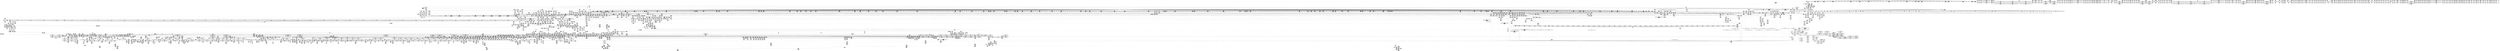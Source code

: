 digraph {
	CE0x70e6270 [shape=record,shape=Mrecord,label="{CE0x70e6270|i8_1|*Constant*}"]
	CE0x803b170 [shape=record,shape=Mrecord,label="{CE0x803b170|rcu_lock_release:__here}"]
	CE0x71a8ae0 [shape=record,shape=Mrecord,label="{CE0x71a8ae0|0:_i16,_:_CRE_104,112_|*MultipleSource*|security/tomoyo/file.c,912|security/tomoyo/file.c,912|security/tomoyo/file.c,912}"]
	CE0x7464ae0 [shape=record,shape=Mrecord,label="{CE0x7464ae0|0:_i16,_:_CRE_502,503_}"]
	CE0x70d5e60 [shape=record,shape=Mrecord,label="{CE0x70d5e60|tomoyo_get_mode:tmp4|security/tomoyo/util.c,978|*SummSink*}"]
	CE0x8a7db40 [shape=record,shape=Mrecord,label="{CE0x8a7db40|COLLAPSED:_GCMRE___llvm_gcov_ctr54147_internal_global_11_x_i64_zeroinitializer:_elem_0:default:}"]
	CE0x71d01b0 [shape=record,shape=Mrecord,label="{CE0x71d01b0|tomoyo_path2_perm:tmp36|security/tomoyo/file.c,912|*SummSource*}"]
	CE0x8ac11e0 [shape=record,shape=Mrecord,label="{CE0x8ac11e0|tomoyo_path2_perm:bb}"]
	CE0x73ffc80 [shape=record,shape=Mrecord,label="{CE0x73ffc80|tomoyo_path2_perm:if.then33|*SummSource*}"]
	CE0x540bdd0 [shape=record,shape=Mrecord,label="{CE0x540bdd0|i64*_getelementptr_inbounds_(_11_x_i64_,_11_x_i64_*___llvm_gcov_ctr54147,_i64_0,_i64_6)|*Constant*}"]
	CE0x8a7f460 [shape=record,shape=Mrecord,label="{CE0x8a7f460|i64_25|*Constant*|*SummSink*}"]
	CE0x73b85f0 [shape=record,shape=Mrecord,label="{CE0x73b85f0|tomoyo_const_part_length:conv|security/tomoyo/util.c,626|*SummSource*}"]
	CE0x8b1e280 [shape=record,shape=Mrecord,label="{CE0x8b1e280|VOIDTB_TE:_CE_173,174_}"]
	CE0x72c6b60 [shape=record,shape=Mrecord,label="{CE0x72c6b60|tomoyo_add_slash:tmp3|security/tomoyo/file.c,131|*SummSink*}"]
	CE0x74177e0 [shape=record,shape=Mrecord,label="{CE0x74177e0|_call_void_lock_release(%struct.lockdep_map*_%map,_i32_1,_i64_ptrtoint_(i8*_blockaddress(_rcu_lock_release,_%__here)_to_i64))_#9,_!dbg_!38907|include/linux/rcupdate.h,423|*SummSink*}"]
	CE0x76274a0 [shape=record,shape=Mrecord,label="{CE0x76274a0|tomoyo_add_slash:call|security/tomoyo/file.c,136}"]
	CE0x5566d50 [shape=record,shape=Mrecord,label="{CE0x5566d50|tomoyo_add_slash:return}"]
	CE0x5580050 [shape=record,shape=Mrecord,label="{CE0x5580050|i64*_getelementptr_inbounds_(_12_x_i64_,_12_x_i64_*___llvm_gcov_ctr31133,_i64_0,_i64_3)|*Constant*|*SummSource*}"]
	CE0x5526560 [shape=record,shape=Mrecord,label="{CE0x5526560|0:_i16,_:_CRE_688,692_|*MultipleSource*|security/tomoyo/file.c,912|security/tomoyo/file.c,912|security/tomoyo/file.c,912}"]
	CE0x7180fe0 [shape=record,shape=Mrecord,label="{CE0x7180fe0|_call_void___llvm_gcov_indirect_counter_increment(i32*___llvm_gcov_global_state_pred15,_i64**_getelementptr_inbounds_(_3_x_i64*_,_3_x_i64*_*___llvm_gcda_edge_table14,_i64_0,_i64_0)),_!dbg_!38954|security/tomoyo/file.c,920}"]
	CE0x6498810 [shape=record,shape=Mrecord,label="{CE0x6498810|GLOBAL:__llvm_gcov_ctr43150|Global_var:__llvm_gcov_ctr43150|*SummSink*}"]
	CE0x5771e90 [shape=record,shape=Mrecord,label="{CE0x5771e90|tomoyo_audit_path2_log:call|security/tomoyo/file.c,181}"]
	CE0x6363560 [shape=record,shape=Mrecord,label="{CE0x6363560|128:_i8*,_1208:_%struct.file*,_:_CMRE_27,28_}"]
	CE0x8a47e60 [shape=record,shape=Mrecord,label="{CE0x8a47e60|srcu_read_unlock:dep_map|include/linux/srcu.h,236|*SummSink*}"]
	CE0x73ed320 [shape=record,shape=Mrecord,label="{CE0x73ed320|i64*_getelementptr_inbounds_(_2_x_i64_,_2_x_i64_*___llvm_gcov_ctr23,_i64_0,_i64_1)|*Constant*|*SummSink*}"]
	CE0x73f1820 [shape=record,shape=Mrecord,label="{CE0x73f1820|GLOBAL:tomoyo_domain|*Constant*}"]
	CE0x650f960 [shape=record,shape=Mrecord,label="{CE0x650f960|VOIDTB_TE:_CE_0,4_|Function::tomoyo_path_link&Arg::new_dentry::}"]
	CE0x64f1ab0 [shape=record,shape=Mrecord,label="{CE0x64f1ab0|tomoyo_path2_perm:tmp42|security/tomoyo/file.c,916}"]
	CE0x5550c80 [shape=record,shape=Mrecord,label="{CE0x5550c80|i64_ptrtoint_(i8*_blockaddress(_rcu_lock_acquire,_%__here)_to_i64)|*Constant*|*SummSource*}"]
	CE0x61a0db0 [shape=record,shape=Mrecord,label="{CE0x61a0db0|rcu_lock_acquire:tmp4|include/linux/rcupdate.h,418}"]
	CE0x8bc6ce0 [shape=record,shape=Mrecord,label="{CE0x8bc6ce0|i32_8|*Constant*}"]
	CE0x70bca20 [shape=record,shape=Mrecord,label="{CE0x70bca20|tomoyo_const_part_length:if.end|*SummSink*}"]
	CE0x8a06d20 [shape=record,shape=Mrecord,label="{CE0x8a06d20|0:_i16,_:_CRE_207,208_}"]
	CE0x6280680 [shape=record,shape=Mrecord,label="{CE0x6280680|0:_i16,_:_CRE_573,574_}"]
	CE0x63fd630 [shape=record,shape=Mrecord,label="{CE0x63fd630|tomoyo_path2_perm:obj|security/tomoyo/file.c, 892|*SummSource*}"]
	CE0x73ecf80 [shape=record,shape=Mrecord,label="{CE0x73ecf80|tomoyo_domain:call|security/tomoyo/common.h,1205|*SummSink*}"]
	CE0x74d1230 [shape=record,shape=Mrecord,label="{CE0x74d1230|__llvm_gcov_indirect_counter_increment114:bb4|*SummSink*}"]
	CE0x7182d20 [shape=record,shape=Mrecord,label="{CE0x7182d20|0:_i16,_:_CRE_0,2_|*MultipleSource*|security/tomoyo/file.c,912|security/tomoyo/file.c,912|security/tomoyo/file.c,912}"]
	CE0x715da30 [shape=record,shape=Mrecord,label="{CE0x715da30|tomoyo_path2_perm:tmp40|security/tomoyo/file.c,912}"]
	CE0x7627c90 [shape=record,shape=Mrecord,label="{CE0x7627c90|_call_void_tomoyo_fill_path_info(%struct.tomoyo_path_info*_%buf)_#9,_!dbg_!38911|security/tomoyo/file.c,137}"]
	CE0x73ecb70 [shape=record,shape=Mrecord,label="{CE0x73ecb70|srcu_read_lock:tmp2|*SummSource*}"]
	CE0x70bc540 [shape=record,shape=Mrecord,label="{CE0x70bc540|i64*_getelementptr_inbounds_(_31_x_i64_,_31_x_i64_*___llvm_gcov_ctr43150,_i64_0,_i64_9)|*Constant*|*SummSink*}"]
	CE0x72c7010 [shape=record,shape=Mrecord,label="{CE0x72c7010|tomoyo_audit_path2_log:tmp3|*SummSink*}"]
	CE0x735e330 [shape=record,shape=Mrecord,label="{CE0x735e330|i32_2|*Constant*}"]
	CE0x7417ce0 [shape=record,shape=Mrecord,label="{CE0x7417ce0|tomoyo_const_part_length:tmp27|security/tomoyo/util.c,641|*SummSource*}"]
	CE0x8af6d10 [shape=record,shape=Mrecord,label="{CE0x8af6d10|i64_6|*Constant*}"]
	CE0x5566bf0 [shape=record,shape=Mrecord,label="{CE0x5566bf0|tomoyo_add_slash:if.end}"]
	CE0x7533540 [shape=record,shape=Mrecord,label="{CE0x7533540|i64_14|*Constant*|*SummSource*}"]
	CE0x6171880 [shape=record,shape=Mrecord,label="{CE0x6171880|GLOBAL:current_task|Global_var:current_task}"]
	CE0x55aa690 [shape=record,shape=Mrecord,label="{CE0x55aa690|tomoyo_const_part_length:incdec.ptr7|security/tomoyo/util.c,631|*SummSink*}"]
	CE0x617c2f0 [shape=record,shape=Mrecord,label="{CE0x617c2f0|i64*_getelementptr_inbounds_(_12_x_i64_,_12_x_i64_*___llvm_gcov_ctr31133,_i64_0,_i64_0)|*Constant*|*SummSource*}"]
	CE0x54dbf40 [shape=record,shape=Mrecord,label="{CE0x54dbf40|0:_i16,_:_CRE_479,480_}"]
	CE0x7486e30 [shape=record,shape=Mrecord,label="{CE0x7486e30|tomoyo_init_request_info:if.then|*SummSink*}"]
	CE0x74ae820 [shape=record,shape=Mrecord,label="{CE0x74ae820|tomoyo_path2_perm:tmp34|security/tomoyo/file.c,912|*SummSink*}"]
	CE0x5771380 [shape=record,shape=Mrecord,label="{CE0x5771380|tomoyo_audit_path2_log:tmp9|security/tomoyo/file.c,184|*SummSource*}"]
	CE0x73f4bb0 [shape=record,shape=Mrecord,label="{CE0x73f4bb0|i64_19|*Constant*}"]
	CE0x8ac0c20 [shape=record,shape=Mrecord,label="{CE0x8ac0c20|tomoyo_get_realpath:buf|Function::tomoyo_get_realpath&Arg::buf::|*SummSource*}"]
	CE0x74b57f0 [shape=record,shape=Mrecord,label="{CE0x74b57f0|tomoyo_path2_perm:tmp38|security/tomoyo/file.c,913|*SummSource*}"]
	CE0x6333980 [shape=record,shape=Mrecord,label="{CE0x6333980|COLLAPSED:_GCMRE___llvm_gcov_ctr28201_internal_global_2_x_i64_zeroinitializer:_elem_0:default:}"]
	CE0x8cbfe60 [shape=record,shape=Mrecord,label="{CE0x8cbfe60|tomoyo_path2_perm:tmp24|security/tomoyo/file.c,906|*SummSink*}"]
	CE0x72ada50 [shape=record,shape=Mrecord,label="{CE0x72ada50|104:_%struct.inode*,_:_CRE_175,176_}"]
	CE0x722fec0 [shape=record,shape=Mrecord,label="{CE0x722fec0|tomoyo_fill_path_info:name1|security/tomoyo/util.c,663|*SummSource*}"]
	CE0x64f0c20 [shape=record,shape=Mrecord,label="{CE0x64f0c20|tomoyo_const_part_length:if.end|*SummSource*}"]
	CE0x540bfa0 [shape=record,shape=Mrecord,label="{CE0x540bfa0|i64*_getelementptr_inbounds_(_11_x_i64_,_11_x_i64_*___llvm_gcov_ctr54147,_i64_0,_i64_6)|*Constant*|*SummSource*}"]
	CE0x8bb9120 [shape=record,shape=Mrecord,label="{CE0x8bb9120|0:_i16,_:_CRE_159,160_}"]
	CE0x8a7ea50 [shape=record,shape=Mrecord,label="{CE0x8a7ea50|tomoyo_path2_perm:mode|security/tomoyo/file.c,933|*SummSink*}"]
	CE0x62845f0 [shape=record,shape=Mrecord,label="{CE0x62845f0|tomoyo_fill_path_info:conv3|security/tomoyo/util.c,666|*SummSink*}"]
	CE0x74b7210 [shape=record,shape=Mrecord,label="{CE0x74b7210|tomoyo_path2_perm:name3|security/tomoyo/file.c,902}"]
	CE0x8d2c980 [shape=record,shape=Mrecord,label="{CE0x8d2c980|tomoyo_const_part_length:lor.lhs.false23|*SummSink*}"]
	CE0x727b280 [shape=record,shape=Mrecord,label="{CE0x727b280|0:_i16,_:_CRE_212,216_|*MultipleSource*|security/tomoyo/file.c,912|security/tomoyo/file.c,912|security/tomoyo/file.c,912}"]
	CE0x8af4c00 [shape=record,shape=Mrecord,label="{CE0x8af4c00|0:_i16,_:_CRE_512,520_|*MultipleSource*|security/tomoyo/file.c,912|security/tomoyo/file.c,912|security/tomoyo/file.c,912}"]
	CE0x617b0e0 [shape=record,shape=Mrecord,label="{CE0x617b0e0|tomoyo_const_part_length:entry|*SummSource*}"]
	CE0x719aac0 [shape=record,shape=Mrecord,label="{CE0x719aac0|0:_i16,_:_CRE_193,194_}"]
	CE0x73f1ba0 [shape=record,shape=Mrecord,label="{CE0x73f1ba0|tomoyo_path2_perm:do.end|*SummSource*}"]
	CE0x74ae6c0 [shape=record,shape=Mrecord,label="{CE0x74ae6c0|i64_15|*Constant*|*SummSink*}"]
	CE0x6172310 [shape=record,shape=Mrecord,label="{CE0x6172310|i64*_getelementptr_inbounds_(_4_x_i64_,_4_x_i64_*___llvm_gcov_ctr24,_i64_0,_i64_0)|*Constant*|*SummSink*}"]
	CE0x8b9e940 [shape=record,shape=Mrecord,label="{CE0x8b9e940|rcu_lock_acquire:tmp7|*SummSource*}"]
	CE0x5594000 [shape=record,shape=Mrecord,label="{CE0x5594000|_call_void_mcount()_#3}"]
	CE0x54db940 [shape=record,shape=Mrecord,label="{CE0x54db940|0:_i16,_:_CRE_474,475_}"]
	CE0x8ba5f10 [shape=record,shape=Mrecord,label="{CE0x8ba5f10|tomoyo_fill_path_info:cmp|security/tomoyo/util.c,667}"]
	CE0x8b3ada0 [shape=record,shape=Mrecord,label="{CE0x8b3ada0|tomoyo_path2_perm:tmp55|security/tomoyo/file.c,931|*SummSource*}"]
	CE0x65b6ec0 [shape=record,shape=Mrecord,label="{CE0x65b6ec0|GLOBAL:srcu_read_unlock|*Constant*}"]
	CE0x8b432e0 [shape=record,shape=Mrecord,label="{CE0x8b432e0|0:_i16,_:_CRE_258,259_}"]
	CE0x75eb870 [shape=record,shape=Mrecord,label="{CE0x75eb870|40:_%struct.tomoyo_policy_namespace*,_48:_i8,_:_GCRE_tomoyo_kernel_domain_external_global_%struct.tomoyo_domain_info_0,8_|*MultipleSource*|security/tomoyo/util.c,1007|security/tomoyo/util.c,1005|Function::tomoyo_init_request_info&Arg::domain::}"]
	CE0x6342a20 [shape=record,shape=Mrecord,label="{CE0x6342a20|tomoyo_path2_perm:path219|security/tomoyo/file.c,922}"]
	CE0x6381420 [shape=record,shape=Mrecord,label="{CE0x6381420|tomoyo_add_slash:entry}"]
	CE0x624dde0 [shape=record,shape=Mrecord,label="{CE0x624dde0|_call_void_tomoyo_check_acl(%struct.tomoyo_request_info*_%r,_i1_(%struct.tomoyo_request_info*,_%struct.tomoyo_acl_info*)*_tomoyo_check_path2_acl)_#9,_!dbg_!38971|security/tomoyo/file.c,926|*SummSink*}"]
	CE0x5674110 [shape=record,shape=Mrecord,label="{CE0x5674110|__llvm_gcov_indirect_counter_increment114:tmp|*SummSink*}"]
	CE0x7622240 [shape=record,shape=Mrecord,label="{CE0x7622240|i32_10|*Constant*}"]
	CE0x8cec190 [shape=record,shape=Mrecord,label="{CE0x8cec190|0:_i16,_:_CRE_165,166_}"]
	CE0x71940d0 [shape=record,shape=Mrecord,label="{CE0x71940d0|_call_void___llvm_gcov_indirect_counter_increment(i32*___llvm_gcov_global_state_pred15,_i64**_getelementptr_inbounds_(_3_x_i64*_,_3_x_i64*_*___llvm_gcda_edge_table14,_i64_0,_i64_1)),_!dbg_!38935|security/tomoyo/file.c,911}"]
	CE0x7470780 [shape=record,shape=Mrecord,label="{CE0x7470780|0:_%struct.tomoyo_obj_info*,_24:_%struct.tomoyo_path_info*,_32:_%struct.tomoyo_path_info*,_40:_i8,_72:_i8,_76:_i8,_:_SCMRE_64,72_|*MultipleSource*|security/tomoyo/file.c, 891|security/tomoyo/file.c,891|security/tomoyo/file.c,920|Function::tomoyo_init_request_info&Arg::r::}"]
	CE0x7430560 [shape=record,shape=Mrecord,label="{CE0x7430560|_call_void_mcount()_#3|*SummSink*}"]
	CE0x8c971a0 [shape=record,shape=Mrecord,label="{CE0x8c971a0|0:_i16,_:_CRE_392,400_|*MultipleSource*|security/tomoyo/file.c,912|security/tomoyo/file.c,912|security/tomoyo/file.c,912}"]
	CE0x761f8f0 [shape=record,shape=Mrecord,label="{CE0x761f8f0|104:_%struct.inode*,_:_CRE_96,104_|*MultipleSource*|*LoadInst*|security/tomoyo/file.c,911|security/tomoyo/file.c,912|Function::tomoyo_path_link&Arg::old_dentry::}"]
	CE0x8b9e580 [shape=record,shape=Mrecord,label="{CE0x8b9e580|rcu_lock_acquire:tmp6|*SummSink*}"]
	CE0x8a817b0 [shape=record,shape=Mrecord,label="{CE0x8a817b0|_ret_i32_%retval.0,_!dbg_!38935|security/tomoyo/util.c,988}"]
	CE0x65ef290 [shape=record,shape=Mrecord,label="{CE0x65ef290|i64*_getelementptr_inbounds_(_31_x_i64_,_31_x_i64_*___llvm_gcov_ctr43150,_i64_0,_i64_27)|*Constant*|*SummSource*}"]
	CE0x70c6cb0 [shape=record,shape=Mrecord,label="{CE0x70c6cb0|104:_%struct.inode*,_:_CRE_190,191_}"]
	CE0x6f9d990 [shape=record,shape=Mrecord,label="{CE0x6f9d990|_call_void_mcount()_#3|*SummSource*}"]
	CE0x7470090 [shape=record,shape=Mrecord,label="{CE0x7470090|0:_%struct.tomoyo_obj_info*,_24:_%struct.tomoyo_path_info*,_32:_%struct.tomoyo_path_info*,_40:_i8,_72:_i8,_76:_i8,_:_SCMRE_61,62_}"]
	CE0x8a47b20 [shape=record,shape=Mrecord,label="{CE0x8a47b20|i32_9|*Constant*}"]
	CE0x5771210 [shape=record,shape=Mrecord,label="{CE0x5771210|tomoyo_audit_path2_log:filename2|security/tomoyo/file.c,184|*SummSink*}"]
	CE0x8a6c560 [shape=record,shape=Mrecord,label="{CE0x8a6c560|tomoyo_audit_path2_log:path2|security/tomoyo/file.c,182|*SummSource*}"]
	CE0x5595880 [shape=record,shape=Mrecord,label="{CE0x5595880|0:_i16,_:_CRE_856,864_|*MultipleSource*|security/tomoyo/file.c,912|security/tomoyo/file.c,912|security/tomoyo/file.c,912}"]
	CE0x6231ec0 [shape=record,shape=Mrecord,label="{CE0x6231ec0|0:_i16,_:_CRE_593,594_}"]
	CE0x754d570 [shape=record,shape=Mrecord,label="{CE0x754d570|0:_i8,_:_GCRE_tomoyo_policy_loaded_global_i8_0,_align_1:_elem_0:default:}"]
	CE0x8b431d0 [shape=record,shape=Mrecord,label="{CE0x8b431d0|0:_i16,_:_CRE_257,258_}"]
	CE0x72fa5a0 [shape=record,shape=Mrecord,label="{CE0x72fa5a0|tomoyo_add_slash:if.then}"]
	CE0x554fde0 [shape=record,shape=Mrecord,label="{CE0x554fde0|i64*_getelementptr_inbounds_(_2_x_i64_,_2_x_i64_*___llvm_gcov_ctr53148,_i64_0,_i64_0)|*Constant*|*SummSource*}"]
	CE0x732eee0 [shape=record,shape=Mrecord,label="{CE0x732eee0|tomoyo_read_lock:tmp2}"]
	CE0x7567510 [shape=record,shape=Mrecord,label="{CE0x7567510|tomoyo_path2_perm:tmp9|security/tomoyo/file.c,898|*SummSource*}"]
	CE0x72856c0 [shape=record,shape=Mrecord,label="{CE0x72856c0|tomoyo_path2_perm:tmp21|security/tomoyo/file.c,904}"]
	CE0x5566810 [shape=record,shape=Mrecord,label="{CE0x5566810|tomoyo_audit_path2_log:param|security/tomoyo/file.c,182|*SummSource*}"]
	CE0x73fdca0 [shape=record,shape=Mrecord,label="{CE0x73fdca0|i64_1|*Constant*}"]
	CE0x703df10 [shape=record,shape=Mrecord,label="{CE0x703df10|0:_i16,_:_CRE_183,184_}"]
	CE0x713b020 [shape=record,shape=Mrecord,label="{CE0x713b020|tomoyo_path2_perm:buf1|security/tomoyo/file.c, 889}"]
	CE0x7444ee0 [shape=record,shape=Mrecord,label="{CE0x7444ee0|tomoyo_fill_path_info:tmp|*SummSource*}"]
	CE0x64194c0 [shape=record,shape=Mrecord,label="{CE0x64194c0|tomoyo_get_mode:tmp26|security/tomoyo/util.c,987}"]
	CE0x70df850 [shape=record,shape=Mrecord,label="{CE0x70df850|i64*_getelementptr_inbounds_(_4_x_i64_,_4_x_i64_*___llvm_gcov_ctr33,_i64_0,_i64_1)|*Constant*|*SummSource*}"]
	CE0x64987a0 [shape=record,shape=Mrecord,label="{CE0x64987a0|tomoyo_const_part_length:tmp3|security/tomoyo/util.c,624}"]
	CE0x7316e90 [shape=record,shape=Mrecord,label="{CE0x7316e90|0:_i16,_:_CRE_141,142_}"]
	CE0x8cd7b00 [shape=record,shape=Mrecord,label="{CE0x8cd7b00|tomoyo_const_part_length:tmp33|security/tomoyo/util.c,642|*SummSource*}"]
	CE0x8bc7020 [shape=record,shape=Mrecord,label="{CE0x8bc7020|i32_2|*Constant*|*SummSource*}"]
	CE0x8c76140 [shape=record,shape=Mrecord,label="{CE0x8c76140|104:_%struct.inode*,_:_CRE_288,296_|*MultipleSource*|*LoadInst*|security/tomoyo/file.c,911|security/tomoyo/file.c,912|Function::tomoyo_path_link&Arg::old_dentry::}"]
	CE0x63651f0 [shape=record,shape=Mrecord,label="{CE0x63651f0|0:_i32,_:_GCMR___llvm_gcov_global_state_pred45_internal_unnamed_addr_global_i32_-1:_elem_0:default:}"]
	CE0x642d3c0 [shape=record,shape=Mrecord,label="{CE0x642d3c0|tomoyo_domain:tmp19|security/tomoyo/common.h,1205|*SummSource*}"]
	CE0x62fd050 [shape=record,shape=Mrecord,label="{CE0x62fd050|0:_i16,_:_CRE_557,558_}"]
	CE0x8d3e840 [shape=record,shape=Mrecord,label="{CE0x8d3e840|0:_%struct.tomoyo_obj_info*,_24:_%struct.tomoyo_path_info*,_32:_%struct.tomoyo_path_info*,_40:_i8,_72:_i8,_76:_i8,_:_SCMRE_32,33_}"]
	CE0x64af070 [shape=record,shape=Mrecord,label="{CE0x64af070|i1_true|*Constant*}"]
	CE0x6fa4500 [shape=record,shape=Mrecord,label="{CE0x6fa4500|i32_0|*Constant*|*SummSource*}"]
	CE0x74b0c10 [shape=record,shape=Mrecord,label="{CE0x74b0c10|tomoyo_path2_perm:sw.epilog|*SummSink*}"]
	CE0x7285730 [shape=record,shape=Mrecord,label="{CE0x7285730|tomoyo_path2_perm:tmp21|security/tomoyo/file.c,904|*SummSource*}"]
	CE0x6424ab0 [shape=record,shape=Mrecord,label="{CE0x6424ab0|tomoyo_audit_path2_log:path24|security/tomoyo/file.c,183}"]
	CE0x62c9fb0 [shape=record,shape=Mrecord,label="{CE0x62c9fb0|0:_i8,_array:_GCRE_tomoyo_index2category_constant_39_x_i8_c_00_00_00_00_00_00_00_00_00_00_00_00_00_00_00_00_00_00_00_00_00_00_00_01_01_01_01_01_01_01_01_01_01_01_01_01_01_01_02_,_align_16:_elem_38::|security/tomoyo/util.c,983}"]
	CE0x8a7c660 [shape=record,shape=Mrecord,label="{CE0x8a7c660|0:_i16,_:_CRE_625,626_}"]
	CE0x8a7cd90 [shape=record,shape=Mrecord,label="{CE0x8a7cd90|i64*_getelementptr_inbounds_(_5_x_i64_,_5_x_i64_*___llvm_gcov_ctr28130,_i64_0,_i64_0)|*Constant*}"]
	CE0x73dfbd0 [shape=record,shape=Mrecord,label="{CE0x73dfbd0|tomoyo_fill_path_info:tmp8|security/tomoyo/util.c,667|*SummSink*}"]
	CE0x7191ae0 [shape=record,shape=Mrecord,label="{CE0x7191ae0|0:_%struct.tomoyo_obj_info*,_24:_%struct.tomoyo_path_info*,_32:_%struct.tomoyo_path_info*,_40:_i8,_72:_i8,_76:_i8,_:_SCMRE_43,44_}"]
	CE0x8bc1a90 [shape=record,shape=Mrecord,label="{CE0x8bc1a90|104:_%struct.inode*,_:_CRE_316,317_}"]
	CE0x572f120 [shape=record,shape=Mrecord,label="{CE0x572f120|tomoyo_const_part_length:cmp21|security/tomoyo/util.c,644}"]
	CE0x749e290 [shape=record,shape=Mrecord,label="{CE0x749e290|0:_%struct.tomoyo_obj_info*,_24:_%struct.tomoyo_path_info*,_32:_%struct.tomoyo_path_info*,_40:_i8,_72:_i8,_76:_i8,_:_SCMRE_53,54_}"]
	CE0x7445730 [shape=record,shape=Mrecord,label="{CE0x7445730|srcu_read_unlock:tmp2}"]
	CE0x7343a60 [shape=record,shape=Mrecord,label="{CE0x7343a60|tomoyo_init_request_info:tmp5|security/tomoyo/util.c,1004|*SummSource*}"]
	CE0x758ab40 [shape=record,shape=Mrecord,label="{CE0x758ab40|tomoyo_path2_perm:tmp3|security/tomoyo/file.c,892}"]
	CE0x6285300 [shape=record,shape=Mrecord,label="{CE0x6285300|tomoyo_get_mode:if.end14|*SummSource*}"]
	CE0x71f9c90 [shape=record,shape=Mrecord,label="{CE0x71f9c90|rcu_lock_acquire:tmp6}"]
	CE0x5653880 [shape=record,shape=Mrecord,label="{CE0x5653880|0:_i16,_:_CRE_840,848_|*MultipleSource*|security/tomoyo/file.c,912|security/tomoyo/file.c,912|security/tomoyo/file.c,912}"]
	CE0x71cfc90 [shape=record,shape=Mrecord,label="{CE0x71cfc90|tomoyo_path2_perm:tmp35|security/tomoyo/file.c,912|*SummSource*}"]
	CE0x750c610 [shape=record,shape=Mrecord,label="{CE0x750c610|i64*_getelementptr_inbounds_(_30_x_i64_,_30_x_i64_*___llvm_gcov_ctr13,_i64_0,_i64_24)|*Constant*|*SummSource*}"]
	CE0x804d540 [shape=record,shape=Mrecord,label="{CE0x804d540|GLOBAL:__llvm_gcov_ctr26|Global_var:__llvm_gcov_ctr26|*SummSink*}"]
	CE0x75971b0 [shape=record,shape=Mrecord,label="{CE0x75971b0|GLOBAL:tomoyo_profile|*Constant*}"]
	CE0x73ecb00 [shape=record,shape=Mrecord,label="{CE0x73ecb00|srcu_read_lock:tmp2}"]
	CE0x8b22700 [shape=record,shape=Mrecord,label="{CE0x8b22700|tomoyo_init_request_info:if.then}"]
	CE0x74e0990 [shape=record,shape=Mrecord,label="{CE0x74e0990|i64*_getelementptr_inbounds_(_2_x_i64_,_2_x_i64_*___llvm_gcov_ctr32,_i64_0,_i64_1)|*Constant*|*SummSource*}"]
	CE0x73f4480 [shape=record,shape=Mrecord,label="{CE0x73f4480|rcu_lock_release:tmp5|include/linux/rcupdate.h,423}"]
	CE0x73a2270 [shape=record,shape=Mrecord,label="{CE0x73a2270|%struct.lockdep_map*_null|*Constant*|*SummSink*}"]
	CE0x8b005a0 [shape=record,shape=Mrecord,label="{CE0x8b005a0|_call_void_kfree(i8*_%tmp54)_#9,_!dbg_!38979|security/tomoyo/file.c,930}"]
	CE0x712e980 [shape=record,shape=Mrecord,label="{CE0x712e980|tomoyo_const_part_length:tmp}"]
	CE0x8c76580 [shape=record,shape=Mrecord,label="{CE0x8c76580|104:_%struct.inode*,_:_CRE_304,305_}"]
	CE0x75a1e00 [shape=record,shape=Mrecord,label="{CE0x75a1e00|tomoyo_init_request_info:tmp11|security/tomoyo/util.c,1007|*SummSource*}"]
	CE0x71be8b0 [shape=record,shape=Mrecord,label="{CE0x71be8b0|__llvm_gcov_indirect_counter_increment114:tmp1}"]
	CE0x8a6c690 [shape=record,shape=Mrecord,label="{CE0x8a6c690|tomoyo_audit_path2_log:operation|security/tomoyo/file.c,182}"]
	CE0x8cd6820 [shape=record,shape=Mrecord,label="{CE0x8cd6820|tomoyo_const_part_length:tmp30|security/tomoyo/util.c,641|*SummSink*}"]
	CE0x71f7830 [shape=record,shape=Mrecord,label="{CE0x71f7830|i64*_getelementptr_inbounds_(_30_x_i64_,_30_x_i64_*___llvm_gcov_ctr13,_i64_0,_i64_29)|*Constant*|*SummSink*}"]
	CE0x64b9980 [shape=record,shape=Mrecord,label="{CE0x64b9980|128:_i8*,_1208:_%struct.file*,_:_CMRE_51,52_}"]
	CE0x727a370 [shape=record,shape=Mrecord,label="{CE0x727a370|i32_1205|*Constant*|*SummSink*}"]
	CE0x654c9e0 [shape=record,shape=Mrecord,label="{CE0x654c9e0|tomoyo_path2_perm:tmp52|security/tomoyo/file.c,928|*SummSource*}"]
	CE0x56d5620 [shape=record,shape=Mrecord,label="{CE0x56d5620|tomoyo_path2_perm:tmp33|security/tomoyo/file.c,912|*SummSink*}"]
	CE0x565adf0 [shape=record,shape=Mrecord,label="{CE0x565adf0|0:_i16,_:_CRE_880,881_}"]
	CE0x761c9f0 [shape=record,shape=Mrecord,label="{CE0x761c9f0|tomoyo_get_mode:config|security/tomoyo/util.c,981|*SummSource*}"]
	CE0x55ec820 [shape=record,shape=Mrecord,label="{CE0x55ec820|srcu_read_unlock:bb|*SummSink*}"]
	CE0x741f400 [shape=record,shape=Mrecord,label="{CE0x741f400|tomoyo_get_realpath:tmp5|security/tomoyo/file.c,151}"]
	CE0x73f1ae0 [shape=record,shape=Mrecord,label="{CE0x73f1ae0|GLOBAL:tomoyo_domain|*Constant*|*SummSource*}"]
	CE0x74b4eb0 [shape=record,shape=Mrecord,label="{CE0x74b4eb0|i64*_getelementptr_inbounds_(_30_x_i64_,_30_x_i64_*___llvm_gcov_ctr13,_i64_0,_i64_17)|*Constant*|*SummSource*}"]
	CE0x727b990 [shape=record,shape=Mrecord,label="{CE0x727b990|0:_i16,_:_CRE_234,235_}"]
	CE0x7627170 [shape=record,shape=Mrecord,label="{CE0x7627170|i32_255|*Constant*|*SummSink*}"]
	CE0x704f020 [shape=record,shape=Mrecord,label="{CE0x704f020|VOIDTB_TE:_CE_166,167_}"]
	CE0x70f64b0 [shape=record,shape=Mrecord,label="{CE0x70f64b0|tomoyo_path2_perm:dentry9|security/tomoyo/file.c,911|*SummSink*}"]
	CE0x8a8e0d0 [shape=record,shape=Mrecord,label="{CE0x8a8e0d0|tomoyo_path2_perm:cmp|security/tomoyo/file.c,899|*SummSource*}"]
	CE0x62ff590 [shape=record,shape=Mrecord,label="{CE0x62ff590|i64*_getelementptr_inbounds_(_2_x_i64_,_2_x_i64_*___llvm_gcov_ctr28201,_i64_0,_i64_1)|*Constant*}"]
	CE0x631eb80 [shape=record,shape=Mrecord,label="{CE0x631eb80|i64*_getelementptr_inbounds_(_30_x_i64_,_30_x_i64_*___llvm_gcov_ctr13,_i64_0,_i64_27)|*Constant*|*SummSource*}"]
	CE0x6273aa0 [shape=record,shape=Mrecord,label="{CE0x6273aa0|tomoyo_get_mode:tmp24|security/tomoyo/util.c,986|*SummSink*}"]
	CE0x63a88f0 [shape=record,shape=Mrecord,label="{CE0x63a88f0|tomoyo_path2_perm:cmp31|security/tomoyo/file.c,933}"]
	CE0x8baa360 [shape=record,shape=Mrecord,label="{CE0x8baa360|%struct.task_struct*_(%struct.task_struct**)*_asm_movq_%gs:$_1:P_,$0_,_r,im,_dirflag_,_fpsr_,_flags_}"]
	CE0x7207c50 [shape=record,shape=Mrecord,label="{CE0x7207c50|_ret_i1_%retval.0,_!dbg_!38916|security/tomoyo/file.c,156|*SummSource*}"]
	CE0x8aa8c80 [shape=record,shape=Mrecord,label="{CE0x8aa8c80|tomoyo_const_part_length:while.cond|*SummSource*}"]
	CE0x71c47f0 [shape=record,shape=Mrecord,label="{CE0x71c47f0|GLOBAL:full_name_hash|*Constant*|*SummSink*}"]
	CE0x7511a10 [shape=record,shape=Mrecord,label="{CE0x7511a10|i32_48|*Constant*}"]
	CE0x736d350 [shape=record,shape=Mrecord,label="{CE0x736d350|tomoyo_path2_perm:tmp67|security/tomoyo/file.c,936}"]
	CE0x6523820 [shape=record,shape=Mrecord,label="{CE0x6523820|tomoyo_path2_perm:lor.lhs.false}"]
	CE0x74fc510 [shape=record,shape=Mrecord,label="{CE0x74fc510|i64*_getelementptr_inbounds_(_11_x_i64_,_11_x_i64_*___llvm_gcov_ctr54147,_i64_0,_i64_1)|*Constant*|*SummSink*}"]
	CE0x71dfe70 [shape=record,shape=Mrecord,label="{CE0x71dfe70|_call_void_mcount()_#3|*SummSink*}"]
	CE0x8d0c960 [shape=record,shape=Mrecord,label="{CE0x8d0c960|_ret_i32_%conv6,_!dbg_!38926|security/tomoyo/util.c,1011|*SummSource*}"]
	CE0x8bc6de0 [shape=record,shape=Mrecord,label="{CE0x8bc6de0|i32_8|*Constant*|*SummSource*}"]
	CE0x7147020 [shape=record,shape=Mrecord,label="{CE0x7147020|tomoyo_path_link:mnt3|security/tomoyo/tomoyo.c,279|*SummSource*}"]
	CE0x7002b50 [shape=record,shape=Mrecord,label="{CE0x7002b50|tomoyo_const_part_length:retval.0|*SummSource*}"]
	CE0x758edc0 [shape=record,shape=Mrecord,label="{CE0x758edc0|0:_i8*,_array:_GCRE_tomoyo_mac_keywords_external_constant_42_x_i8*_:_elem_32::|security/tomoyo/file.c,181}"]
	CE0x8b3b100 [shape=record,shape=Mrecord,label="{CE0x8b3b100|_call_void_tomoyo_read_unlock(i32_%call4)_#9,_!dbg_!38982|security/tomoyo/file.c,932|*SummSource*}"]
	CE0x760f3e0 [shape=record,shape=Mrecord,label="{CE0x760f3e0|tomoyo_audit_path2_log:tmp4|security/tomoyo/file.c,182|*SummSink*}"]
	CE0x63498d0 [shape=record,shape=Mrecord,label="{CE0x63498d0|i8_1|*Constant*|*SummSource*}"]
	CE0x8a857b0 [shape=record,shape=Mrecord,label="{CE0x8a857b0|tomoyo_const_part_length:if.then27|*SummSource*}"]
	CE0x71757a0 [shape=record,shape=Mrecord,label="{CE0x71757a0|__llvm_gcov_indirect_counter_increment114:predecessor|Function::__llvm_gcov_indirect_counter_increment114&Arg::predecessor::|*SummSink*}"]
	CE0x65e5820 [shape=record,shape=Mrecord,label="{CE0x65e5820|tomoyo_const_part_length:tmp45|security/tomoyo/util.c,645}"]
	CE0x63320e0 [shape=record,shape=Mrecord,label="{CE0x63320e0|tomoyo_path2_perm:param23|security/tomoyo/file.c,924|*SummSink*}"]
	CE0x8a31780 [shape=record,shape=Mrecord,label="{CE0x8a31780|tomoyo_fill_path_info:tmp3|security/tomoyo/util.c,667|*SummSink*}"]
	CE0x55ecfa0 [shape=record,shape=Mrecord,label="{CE0x55ecfa0|i64_2|*Constant*}"]
	CE0x71758b0 [shape=record,shape=Mrecord,label="{CE0x71758b0|__llvm_gcov_indirect_counter_increment114:counters|Function::__llvm_gcov_indirect_counter_increment114&Arg::counters::}"]
	CE0x725a860 [shape=record,shape=Mrecord,label="{CE0x725a860|tomoyo_path2_perm:if.then15|*SummSource*}"]
	CE0x6481840 [shape=record,shape=Mrecord,label="{CE0x6481840|tomoyo_path2_perm:buf2|security/tomoyo/file.c, 890|*SummSource*}"]
	CE0x8b4a7e0 [shape=record,shape=Mrecord,label="{CE0x8b4a7e0|104:_%struct.inode*,_:_CRE_161,162_}"]
	CE0x70c6920 [shape=record,shape=Mrecord,label="{CE0x70c6920|104:_%struct.inode*,_:_CRE_187,188_}"]
	CE0x8044f80 [shape=record,shape=Mrecord,label="{CE0x8044f80|tomoyo_domain:tmp15|security/tomoyo/common.h,1205}"]
	CE0x64b9d40 [shape=record,shape=Mrecord,label="{CE0x64b9d40|128:_i8*,_1208:_%struct.file*,_:_CMRE_64,72_|*MultipleSource*|security/tomoyo/common.h,1205|security/tomoyo/common.h,1205}"]
	CE0x71dfab0 [shape=record,shape=Mrecord,label="{CE0x71dfab0|tomoyo_domain:tmp7|security/tomoyo/common.h,1205}"]
	CE0x64dab30 [shape=record,shape=Mrecord,label="{CE0x64dab30|tomoyo_get_realpath:name|security/tomoyo/file.c,150|*SummSink*}"]
	CE0x61b48e0 [shape=record,shape=Mrecord,label="{CE0x61b48e0|tomoyo_const_part_length:tmp13|security/tomoyo/util.c,626}"]
	CE0x7394100 [shape=record,shape=Mrecord,label="{CE0x7394100|0:_i8*,_array:_GCRE_tomoyo_mac_keywords_external_constant_42_x_i8*_:_elem_27::|security/tomoyo/file.c,181}"]
	CE0x752d990 [shape=record,shape=Mrecord,label="{CE0x752d990|0:_i16,_:_CRE_40,48_|*MultipleSource*|security/tomoyo/file.c,912|security/tomoyo/file.c,912|security/tomoyo/file.c,912}"]
	CE0x7391b90 [shape=record,shape=Mrecord,label="{CE0x7391b90|_call_void_mcount()_#3|*SummSource*}"]
	CE0x6fc1d90 [shape=record,shape=Mrecord,label="{CE0x6fc1d90|VOIDTB_TE:_CE_171,172_}"]
	CE0x5674b80 [shape=record,shape=Mrecord,label="{CE0x5674b80|__llvm_gcov_indirect_counter_increment114:bb4}"]
	CE0x65fe710 [shape=record,shape=Mrecord,label="{CE0x65fe710|VOIDTB_TE:_CE_219,220_}"]
	CE0x70deb90 [shape=record,shape=Mrecord,label="{CE0x70deb90|VOIDTB_TE:_CE_184,185_}"]
	CE0x71a1a50 [shape=record,shape=Mrecord,label="{CE0x71a1a50|GLOBAL:__llvm_gcov_ctr32134|Global_var:__llvm_gcov_ctr32134|*SummSource*}"]
	CE0x7453d40 [shape=record,shape=Mrecord,label="{CE0x7453d40|104:_%struct.inode*,_:_CRE_151,152_}"]
	CE0x727be40 [shape=record,shape=Mrecord,label="{CE0x727be40|0:_i16,_:_CRE_242,243_}"]
	CE0x639f200 [shape=record,shape=Mrecord,label="{CE0x639f200|tomoyo_get_mode:cmp11|security/tomoyo/util.c,985|*SummSink*}"]
	CE0x8b516e0 [shape=record,shape=Mrecord,label="{CE0x8b516e0|104:_%struct.inode*,_:_CRE_208,209_}"]
	CE0x70256c0 [shape=record,shape=Mrecord,label="{CE0x70256c0|104:_%struct.inode*,_:_CRE_40,48_|*MultipleSource*|*LoadInst*|security/tomoyo/file.c,911|security/tomoyo/file.c,912|Function::tomoyo_path_link&Arg::old_dentry::}"]
	CE0x64c2f30 [shape=record,shape=Mrecord,label="{CE0x64c2f30|128:_i8*,_1208:_%struct.file*,_:_CMRE_96,104_|*MultipleSource*|security/tomoyo/common.h,1205|security/tomoyo/common.h,1205}"]
	CE0x6326560 [shape=record,shape=Mrecord,label="{CE0x6326560|rcu_lock_acquire:tmp3|*SummSource*}"]
	CE0x8b747e0 [shape=record,shape=Mrecord,label="{CE0x8b747e0|GLOBAL:rcu_lock_release|*Constant*}"]
	CE0x8b43610 [shape=record,shape=Mrecord,label="{CE0x8b43610|0:_i16,_:_CRE_261,262_}"]
	CE0x8aafff0 [shape=record,shape=Mrecord,label="{CE0x8aafff0|GLOBAL:__llvm_gcov_ctr13|Global_var:__llvm_gcov_ctr13}"]
	CE0x64fa130 [shape=record,shape=Mrecord,label="{CE0x64fa130|tomoyo_path_link:tmp5|*LoadInst*|security/tomoyo/tomoyo.c,279|*SummSink*}"]
	CE0x5544e10 [shape=record,shape=Mrecord,label="{CE0x5544e10|tomoyo_const_part_length:tmp34|security/tomoyo/util.c,642|*SummSink*}"]
	CE0x6f908b0 [shape=record,shape=Mrecord,label="{CE0x6f908b0|VOIDTB_TE:_CE_280,288_|Function::tomoyo_path_link&Arg::new_dentry::}"]
	CE0x62a2d50 [shape=record,shape=Mrecord,label="{CE0x62a2d50|GLOBAL:__llvm_gcov_ctr31133|Global_var:__llvm_gcov_ctr31133|*SummSource*}"]
	CE0x73043b0 [shape=record,shape=Mrecord,label="{CE0x73043b0|tomoyo_path2_perm:tmp29|security/tomoyo/file.c,912}"]
	CE0x7436070 [shape=record,shape=Mrecord,label="{CE0x7436070|rcu_lock_acquire:map|Function::rcu_lock_acquire&Arg::map::|*SummSink*}"]
	CE0x61b5020 [shape=record,shape=Mrecord,label="{CE0x61b5020|get_current:tmp4|./arch/x86/include/asm/current.h,14|*SummSource*}"]
	CE0x65e59c0 [shape=record,shape=Mrecord,label="{CE0x65e59c0|tomoyo_const_part_length:tmp45|security/tomoyo/util.c,645|*SummSource*}"]
	CE0x61f1150 [shape=record,shape=Mrecord,label="{CE0x61f1150|__llvm_gcov_indirect_counter_increment:tmp|*SummSink*}"]
	CE0x7322b40 [shape=record,shape=Mrecord,label="{CE0x7322b40|tomoyo_const_part_length:tmp36|security/tomoyo/util.c,644|*SummSink*}"]
	CE0x62212e0 [shape=record,shape=Mrecord,label="{CE0x62212e0|104:_%struct.inode*,_:_CRE_201,202_}"]
	CE0x711a560 [shape=record,shape=Mrecord,label="{CE0x711a560|0:_i8,_array:_GCRE_tomoyo_pp2mac_constant_3_x_i8_c_0D_0E_16_,_align_1:_elem_1::|security/tomoyo/file.c,898}"]
	CE0x7267390 [shape=record,shape=Mrecord,label="{CE0x7267390|__llvm_gcov_indirect_counter_increment114:counters|Function::__llvm_gcov_indirect_counter_increment114&Arg::counters::|*SummSink*}"]
	CE0x8a48d30 [shape=record,shape=Mrecord,label="{CE0x8a48d30|tomoyo_fill_path_info:tmp9|security/tomoyo/util.c,667}"]
	CE0x54c3480 [shape=record,shape=Mrecord,label="{CE0x54c3480|GLOBAL:__llvm_gcov_ctr54147|Global_var:__llvm_gcov_ctr54147|*SummSource*}"]
	CE0x63623f0 [shape=record,shape=Mrecord,label="{CE0x63623f0|128:_i8*,_1208:_%struct.file*,_:_CMRE_6,7_}"]
	CE0x7466c30 [shape=record,shape=Mrecord,label="{CE0x7466c30|COLLAPSED:_GCMRE___llvm_gcov_ctr32134_internal_global_5_x_i64_zeroinitializer:_elem_0:default:}"]
	CE0x55964b0 [shape=record,shape=Mrecord,label="{CE0x55964b0|0:_i16,_:_CRE_874,875_}"]
	CE0x8bd21e0 [shape=record,shape=Mrecord,label="{CE0x8bd21e0|104:_%struct.inode*,_:_CRE_222,223_}"]
	CE0x73ebd70 [shape=record,shape=Mrecord,label="{CE0x73ebd70|0:_i16,_:_CRE_607,608_}"]
	CE0x8a08920 [shape=record,shape=Mrecord,label="{CE0x8a08920|i64*_getelementptr_inbounds_(_2_x_i64_,_2_x_i64_*___llvm_gcov_ctr31,_i64_0,_i64_1)|*Constant*}"]
	CE0x566c5b0 [shape=record,shape=Mrecord,label="{CE0x566c5b0|0:_i16,_:_CRE_889,890_}"]
	CE0x761c360 [shape=record,shape=Mrecord,label="{CE0x761c360|GLOBAL:tomoyo_domain.__warned|Global_var:tomoyo_domain.__warned}"]
	CE0x7544270 [shape=record,shape=Mrecord,label="{CE0x7544270|0:_i16,_:_CRE_74,75_}"]
	CE0x8d0c180 [shape=record,shape=Mrecord,label="{CE0x8d0c180|i32_0|*Constant*}"]
	CE0x64c3110 [shape=record,shape=Mrecord,label="{CE0x64c3110|128:_i8*,_1208:_%struct.file*,_:_CMRE_104,112_|*MultipleSource*|security/tomoyo/common.h,1205|security/tomoyo/common.h,1205}"]
	CE0x6425b90 [shape=record,shape=Mrecord,label="{CE0x6425b90|i64*_getelementptr_inbounds_(_2_x_i64_,_2_x_i64_*___llvm_gcov_ctr31,_i64_0,_i64_0)|*Constant*|*SummSource*}"]
	CE0x8d0c220 [shape=record,shape=Mrecord,label="{CE0x8d0c220|i64_16|*Constant*}"]
	CE0x73e0120 [shape=record,shape=Mrecord,label="{CE0x73e0120|tomoyo_fill_path_info:sub|security/tomoyo/util.c,667}"]
	CE0x7001b00 [shape=record,shape=Mrecord,label="{CE0x7001b00|tomoyo_const_part_length:tmp50|security/tomoyo/util.c,651|*SummSource*}"]
	CE0x6224270 [shape=record,shape=Mrecord,label="{CE0x6224270|104:_%struct.inode*,_:_CRE_163,164_}"]
	CE0x55e22a0 [shape=record,shape=Mrecord,label="{CE0x55e22a0|tomoyo_audit_path2_log:tmp|*SummSource*}"]
	CE0x642d620 [shape=record,shape=Mrecord,label="{CE0x642d620|i64*_getelementptr_inbounds_(_11_x_i64_,_11_x_i64_*___llvm_gcov_ctr54147,_i64_0,_i64_10)|*Constant*|*SummSource*}"]
	CE0x63baef0 [shape=record,shape=Mrecord,label="{CE0x63baef0|i64_1|*Constant*|*SummSource*}"]
	CE0x73b8740 [shape=record,shape=Mrecord,label="{CE0x73b8740|tomoyo_const_part_length:conv|security/tomoyo/util.c,626|*SummSink*}"]
	CE0x654c600 [shape=record,shape=Mrecord,label="{CE0x654c600|i32_-12|*Constant*}"]
	CE0x64ad790 [shape=record,shape=Mrecord,label="{CE0x64ad790|tomoyo_path_link:mnt|security/tomoyo/tomoyo.c,278}"]
	CE0x54dd730 [shape=record,shape=Mrecord,label="{CE0x54dd730|i64_1|*Constant*}"]
	CE0x7266500 [shape=record,shape=Mrecord,label="{CE0x7266500|tomoyo_const_part_length:if.end6|*SummSink*}"]
	CE0x566cd20 [shape=record,shape=Mrecord,label="{CE0x566cd20|0:_i16,_:_CRE_896,897_}"]
	CE0x8a85280 [shape=record,shape=Mrecord,label="{CE0x8a85280|i32_-1|*Constant*}"]
	CE0x8a13020 [shape=record,shape=Mrecord,label="{CE0x8a13020|tomoyo_path2_perm:if.end34|*SummSource*}"]
	CE0x64588e0 [shape=record,shape=Mrecord,label="{CE0x64588e0|i32_0|*Constant*|*SummSink*}"]
	CE0x654c970 [shape=record,shape=Mrecord,label="{CE0x654c970|tomoyo_path2_perm:tmp52|security/tomoyo/file.c,928}"]
	CE0x7621fa0 [shape=record,shape=Mrecord,label="{CE0x7621fa0|i32_8|*Constant*}"]
	CE0x746fe40 [shape=record,shape=Mrecord,label="{CE0x746fe40|0:_%struct.tomoyo_obj_info*,_24:_%struct.tomoyo_path_info*,_32:_%struct.tomoyo_path_info*,_40:_i8,_72:_i8,_76:_i8,_:_SCMRE_60,61_}"]
	CE0x56cfbe0 [shape=record,shape=Mrecord,label="{CE0x56cfbe0|0:_i16,_:_CRE_960,968_|*MultipleSource*|security/tomoyo/file.c,912|security/tomoyo/file.c,912|security/tomoyo/file.c,912}"]
	CE0x72214f0 [shape=record,shape=Mrecord,label="{CE0x72214f0|tomoyo_path2_perm:tmp18|security/tomoyo/file.c,904|*SummSource*}"]
	CE0x8ad7870 [shape=record,shape=Mrecord,label="{CE0x8ad7870|tomoyo_const_part_length:sw.bb9|*SummSource*}"]
	CE0x71ef610 [shape=record,shape=Mrecord,label="{CE0x71ef610|tomoyo_path2_perm:path224|security/tomoyo/file.c,924}"]
	CE0x8b2a1f0 [shape=record,shape=Mrecord,label="{CE0x8b2a1f0|GLOBAL:tomoyo_read_unlock|*Constant*|*SummSink*}"]
	CE0x6f958d0 [shape=record,shape=Mrecord,label="{CE0x6f958d0|0:_i16,_:_CRE_983,984_}"]
	CE0x63c9400 [shape=record,shape=Mrecord,label="{CE0x63c9400|tomoyo_path2_perm:operation|Function::tomoyo_path2_perm&Arg::operation::}"]
	CE0x654c4b0 [shape=record,shape=Mrecord,label="{CE0x654c4b0|i64*_getelementptr_inbounds_(_30_x_i64_,_30_x_i64_*___llvm_gcov_ctr13,_i64_0,_i64_24)|*Constant*|*SummSink*}"]
	CE0x73ff9a0 [shape=record,shape=Mrecord,label="{CE0x73ff9a0|GLOBAL:__llvm_gcov_ctr25|Global_var:__llvm_gcov_ctr25|*SummSource*}"]
	CE0x8ab2fa0 [shape=record,shape=Mrecord,label="{CE0x8ab2fa0|__llvm_gcov_indirect_counter_increment:predecessor|Function::__llvm_gcov_indirect_counter_increment&Arg::predecessor::}"]
	CE0x6380db0 [shape=record,shape=Mrecord,label="{CE0x6380db0|_call_void_tomoyo_add_slash(%struct.tomoyo_path_info*_%buf1)_#9,_!dbg_!38951|security/tomoyo/file.c,916}"]
	CE0x8a7f1a0 [shape=record,shape=Mrecord,label="{CE0x8a7f1a0|tomoyo_path2_perm:tmp56|security/tomoyo/file.c,933|*SummSink*}"]
	CE0x661b440 [shape=record,shape=Mrecord,label="{CE0x661b440|tomoyo_audit_path2_log:tmp2|*SummSink*}"]
	CE0x650e330 [shape=record,shape=Mrecord,label="{CE0x650e330|tomoyo_get_mode:ns|Function::tomoyo_get_mode&Arg::ns::|*SummSource*}"]
	CE0x735dbb0 [shape=record,shape=Mrecord,label="{CE0x735dbb0|tomoyo_get_realpath:tmp3|security/tomoyo/file.c,151|*SummSource*}"]
	CE0x54f7290 [shape=record,shape=Mrecord,label="{CE0x54f7290|tomoyo_domain:tmp8|security/tomoyo/common.h,1205}"]
	CE0x8cf5fa0 [shape=record,shape=Mrecord,label="{CE0x8cf5fa0|0:_%struct.tomoyo_obj_info*,_24:_%struct.tomoyo_path_info*,_32:_%struct.tomoyo_path_info*,_40:_i8,_72:_i8,_76:_i8,_:_SCMRE_30,31_}"]
	CE0x64d1710 [shape=record,shape=Mrecord,label="{CE0x64d1710|GLOBAL:get_current|*Constant*|*SummSink*}"]
	CE0x6ffdc70 [shape=record,shape=Mrecord,label="{CE0x6ffdc70|tomoyo_const_part_length:tmp49|security/tomoyo/util.c,649}"]
	CE0x8a803c0 [shape=record,shape=Mrecord,label="{CE0x8a803c0|GLOBAL:tomoyo_const_part_length|*Constant*|*SummSink*}"]
	CE0x71a84f0 [shape=record,shape=Mrecord,label="{CE0x71a84f0|0:_i16,_:_CRE_8,9_}"]
	CE0x55b8af0 [shape=record,shape=Mrecord,label="{CE0x55b8af0|srcu_read_unlock:idx|Function::srcu_read_unlock&Arg::idx::|*SummSource*}"]
	CE0x55e1e90 [shape=record,shape=Mrecord,label="{CE0x55e1e90|tomoyo_get_mode:if.end}"]
	CE0x65ef510 [shape=record,shape=Mrecord,label="{CE0x65ef510|tomoyo_const_part_length:tmp47|security/tomoyo/util.c,646}"]
	CE0x740e160 [shape=record,shape=Mrecord,label="{CE0x740e160|tomoyo_get_mode:tmp13|security/tomoyo/util.c,982|*SummSource*}"]
	CE0x741fcd0 [shape=record,shape=Mrecord,label="{CE0x741fcd0|tomoyo_path2_perm:if.end16|*SummSource*}"]
	CE0x624c8c0 [shape=record,shape=Mrecord,label="{CE0x624c8c0|tomoyo_fill_path_info:const_len6|security/tomoyo/util.c,668|*SummSink*}"]
	CE0x71c4270 [shape=record,shape=Mrecord,label="{CE0x71c4270|tomoyo_fill_path_info:call11|security/tomoyo/util.c,669|*SummSink*}"]
	CE0x7486660 [shape=record,shape=Mrecord,label="{CE0x7486660|tomoyo_init_request_info:bb}"]
	CE0x64dcbb0 [shape=record,shape=Mrecord,label="{CE0x64dcbb0|tomoyo_path2_perm:entry|*SummSink*}"]
	CE0x569ad80 [shape=record,shape=Mrecord,label="{CE0x569ad80|0:_i16,_:_CRE_952,960_|*MultipleSource*|security/tomoyo/file.c,912|security/tomoyo/file.c,912|security/tomoyo/file.c,912}"]
	CE0x62da0a0 [shape=record,shape=Mrecord,label="{CE0x62da0a0|tomoyo_get_mode:mode.0}"]
	CE0x8a16290 [shape=record,shape=Mrecord,label="{CE0x8a16290|_call_void_tomoyo_fill_path_info(%struct.tomoyo_path_info*_%buf)_#9,_!dbg_!38913|security/tomoyo/file.c,152}"]
	CE0x8b5dee0 [shape=record,shape=Mrecord,label="{CE0x8b5dee0|i64**_getelementptr_inbounds_(_3_x_i64*_,_3_x_i64*_*___llvm_gcda_edge_table44,_i64_0,_i64_2)|*Constant*|*SummSink*}"]
	CE0x64ad970 [shape=record,shape=Mrecord,label="{CE0x64ad970|tomoyo_path_link:tmp1|*SummSource*}"]
	CE0x70bc490 [shape=record,shape=Mrecord,label="{CE0x70bc490|i64*_getelementptr_inbounds_(_31_x_i64_,_31_x_i64_*___llvm_gcov_ctr43150,_i64_0,_i64_9)|*Constant*|*SummSource*}"]
	CE0x62fcdf0 [shape=record,shape=Mrecord,label="{CE0x62fcdf0|0:_i16,_:_CRE_556,557_}"]
	CE0x8aa88a0 [shape=record,shape=Mrecord,label="{CE0x8aa88a0|__llvm_gcov_indirect_counter_increment114:bb}"]
	CE0x56d59a0 [shape=record,shape=Mrecord,label="{CE0x56d59a0|tomoyo_path2_perm:and|security/tomoyo/file.c,912|*SummSource*}"]
	CE0x8bd2440 [shape=record,shape=Mrecord,label="{CE0x8bd2440|104:_%struct.inode*,_:_CRE_224,232_|*MultipleSource*|*LoadInst*|security/tomoyo/file.c,911|security/tomoyo/file.c,912|Function::tomoyo_path_link&Arg::old_dentry::}"]
	CE0x63429b0 [shape=record,shape=Mrecord,label="{CE0x63429b0|tomoyo_path2_perm:param|security/tomoyo/file.c,922|*SummSink*}"]
	CE0x64589f0 [shape=record,shape=Mrecord,label="{CE0x64589f0|tomoyo_path_link:tmp1|*SummSink*}"]
	CE0x8cafe50 [shape=record,shape=Mrecord,label="{CE0x8cafe50|i64*_getelementptr_inbounds_(_6_x_i64_,_6_x_i64_*___llvm_gcov_ctr26,_i64_0,_i64_5)|*Constant*|*SummSink*}"]
	CE0x7119d30 [shape=record,shape=Mrecord,label="{CE0x7119d30|GLOBAL:tomoyo_pp2mac|Global_var:tomoyo_pp2mac|*SummSink*}"]
	CE0x71be530 [shape=record,shape=Mrecord,label="{CE0x71be530|tomoyo_const_part_length:tmp5|security/tomoyo/util.c,624|*SummSink*}"]
	CE0x7034b60 [shape=record,shape=Mrecord,label="{CE0x7034b60|tomoyo_path2_perm:error.1}"]
	CE0x75dc1b0 [shape=record,shape=Mrecord,label="{CE0x75dc1b0|_call_void_mcount()_#3|*SummSink*}"]
	CE0x740df40 [shape=record,shape=Mrecord,label="{CE0x740df40|tomoyo_get_mode:tmp12|security/tomoyo/util.c,982|*SummSink*}"]
	CE0x8b3cdd0 [shape=record,shape=Mrecord,label="{CE0x8b3cdd0|GLOBAL:tomoyo_init_request_info|*Constant*|*SummSink*}"]
	CE0x70692b0 [shape=record,shape=Mrecord,label="{CE0x70692b0|i64*_getelementptr_inbounds_(_12_x_i64_,_12_x_i64_*___llvm_gcov_ctr31133,_i64_0,_i64_11)|*Constant*|*SummSource*}"]
	CE0x8ac54d0 [shape=record,shape=Mrecord,label="{CE0x8ac54d0|tomoyo_fill_path_info:tmp5|security/tomoyo/util.c,667|*SummSource*}"]
	CE0x735ded0 [shape=record,shape=Mrecord,label="{CE0x735ded0|tomoyo_init_request_info:tmp10|security/tomoyo/util.c,1006|*SummSource*}"]
	CE0x55e18c0 [shape=record,shape=Mrecord,label="{CE0x55e18c0|tomoyo_domain:tmp8|security/tomoyo/common.h,1205|*SummSource*}"]
	CE0x65e2d90 [shape=record,shape=Mrecord,label="{CE0x65e2d90|tomoyo_const_part_length:tmp41|security/tomoyo/util.c,644}"]
	CE0x70bb9c0 [shape=record,shape=Mrecord,label="{CE0x70bb9c0|rcu_lock_release:tmp1|*SummSink*}"]
	CE0x8a7bde0 [shape=record,shape=Mrecord,label="{CE0x8a7bde0|0:_i16,_:_CRE_617,618_}"]
	CE0x8b80c50 [shape=record,shape=Mrecord,label="{CE0x8b80c50|tomoyo_path2_perm:tmp48|security/tomoyo/file.c,928|*SummSink*}"]
	CE0x65f2850 [shape=record,shape=Mrecord,label="{CE0x65f2850|_call_void___llvm_gcov_indirect_counter_increment114(i32*___llvm_gcov_global_state_pred45,_i64**_getelementptr_inbounds_(_3_x_i64*_,_3_x_i64*_*___llvm_gcda_edge_table44,_i64_0,_i64_0)),_!dbg_!38954|security/tomoyo/util.c,649|*SummSink*}"]
	CE0x7002220 [shape=record,shape=Mrecord,label="{CE0x7002220|tomoyo_const_part_length:tmp51|security/tomoyo/util.c,651|*SummSource*}"]
	CE0x8c96840 [shape=record,shape=Mrecord,label="{CE0x8c96840|0:_i16,_:_CRE_344,352_|*MultipleSource*|security/tomoyo/file.c,912|security/tomoyo/file.c,912|security/tomoyo/file.c,912}"]
	CE0x6273540 [shape=record,shape=Mrecord,label="{CE0x6273540|tomoyo_get_mode:tmp24|security/tomoyo/util.c,986}"]
	CE0x724a5d0 [shape=record,shape=Mrecord,label="{CE0x724a5d0|get_current:tmp1|*SummSource*}"]
	CE0x758f140 [shape=record,shape=Mrecord,label="{CE0x758f140|0:_i8*,_array:_GCRE_tomoyo_mac_keywords_external_constant_42_x_i8*_:_elem_34::|security/tomoyo/file.c,181}"]
	CE0x64b8f80 [shape=record,shape=Mrecord,label="{CE0x64b8f80|128:_i8*,_1208:_%struct.file*,_:_CMRE_43,44_}"]
	CE0x570a380 [shape=record,shape=Mrecord,label="{CE0x570a380|i32_78|*Constant*|*SummSink*}"]
	CE0x741fba0 [shape=record,shape=Mrecord,label="{CE0x741fba0|tomoyo_get_realpath:name|security/tomoyo/file.c,150}"]
	CE0x8a80d10 [shape=record,shape=Mrecord,label="{CE0x8a80d10|VOIDTB_TE:_CE_6384,6388_|*MultipleSource*|security/tomoyo/util.c,1010|Function::tomoyo_get_mode&Arg::ns::}"]
	CE0x75831c0 [shape=record,shape=Mrecord,label="{CE0x75831c0|i64_1|*Constant*}"]
	CE0x804d150 [shape=record,shape=Mrecord,label="{CE0x804d150|tomoyo_get_realpath:tmp5|security/tomoyo/file.c,151|*SummSource*}"]
	CE0x6289140 [shape=record,shape=Mrecord,label="{CE0x6289140|rcu_lock_acquire:tmp1}"]
	CE0x8b2b4d0 [shape=record,shape=Mrecord,label="{CE0x8b2b4d0|0:_i16,_:_CRE_267,268_}"]
	CE0x55b8530 [shape=record,shape=Mrecord,label="{CE0x55b8530|0:_i16,_:_CRE_682,683_}"]
	CE0x704f130 [shape=record,shape=Mrecord,label="{CE0x704f130|VOIDTB_TE:_CE_167,168_}"]
	CE0x7533180 [shape=record,shape=Mrecord,label="{CE0x7533180|i64_13|*Constant*|*SummSource*}"]
	CE0x5553200 [shape=record,shape=Mrecord,label="{CE0x5553200|0:_i16,_:_CRE_768,776_|*MultipleSource*|security/tomoyo/file.c,912|security/tomoyo/file.c,912|security/tomoyo/file.c,912}"]
	CE0x752dcd0 [shape=record,shape=Mrecord,label="{CE0x752dcd0|0:_i16,_:_CRE_56,64_|*MultipleSource*|security/tomoyo/file.c,912|security/tomoyo/file.c,912|security/tomoyo/file.c,912}"]
	CE0x7533620 [shape=record,shape=Mrecord,label="{CE0x7533620|tomoyo_path2_perm:d_inode11|security/tomoyo/file.c,912}"]
	CE0x714c740 [shape=record,shape=Mrecord,label="{CE0x714c740|0:_i16,_:_CRE_497,498_}"]
	CE0x5544650 [shape=record,shape=Mrecord,label="{CE0x5544650|i64*_getelementptr_inbounds_(_31_x_i64_,_31_x_i64_*___llvm_gcov_ctr43150,_i64_0,_i64_21)|*Constant*|*SummSink*}"]
	CE0x71921d0 [shape=record,shape=Mrecord,label="{CE0x71921d0|0:_%struct.tomoyo_obj_info*,_24:_%struct.tomoyo_path_info*,_32:_%struct.tomoyo_path_info*,_40:_i8,_72:_i8,_76:_i8,_:_SCMRE_46,47_}"]
	CE0x72d7120 [shape=record,shape=Mrecord,label="{CE0x72d7120|104:_%struct.inode*,_:_CRE_72,80_|*MultipleSource*|*LoadInst*|security/tomoyo/file.c,911|security/tomoyo/file.c,912|Function::tomoyo_path_link&Arg::old_dentry::}"]
	CE0x8d16f10 [shape=record,shape=Mrecord,label="{CE0x8d16f10|COLLAPSED:_GCMRE___llvm_gcov_ctr32_internal_global_2_x_i64_zeroinitializer:_elem_0:default:}"]
	CE0x5595de0 [shape=record,shape=Mrecord,label="{CE0x5595de0|0:_i16,_:_CRE_867,868_}"]
	CE0x8bb88a0 [shape=record,shape=Mrecord,label="{CE0x8bb88a0|0:_i16,_:_CRE_151,152_}"]
	CE0x712ce70 [shape=record,shape=Mrecord,label="{CE0x712ce70|tomoyo_fill_path_info:cmp8|security/tomoyo/util.c,668|*SummSink*}"]
	CE0x740e9d0 [shape=record,shape=Mrecord,label="{CE0x740e9d0|tomoyo_get_mode:tmp6|security/tomoyo/util.c,978|*SummSink*}"]
	CE0x573fe70 [shape=record,shape=Mrecord,label="{CE0x573fe70|tomoyo_audit_path2_log:entry|*SummSink*}"]
	CE0x5595a20 [shape=record,shape=Mrecord,label="{CE0x5595a20|0:_i16,_:_CRE_865,866_}"]
	CE0x74b0180 [shape=record,shape=Mrecord,label="{CE0x74b0180|tomoyo_path2_perm:call4|security/tomoyo/file.c,903|*SummSink*}"]
	CE0x8bb9010 [shape=record,shape=Mrecord,label="{CE0x8bb9010|0:_i16,_:_CRE_158,159_}"]
	CE0x631f080 [shape=record,shape=Mrecord,label="{CE0x631f080|tomoyo_path2_perm:tmp57|security/tomoyo/file.c,933|*SummSink*}"]
	CE0x8a7dc20 [shape=record,shape=Mrecord,label="{CE0x8a7dc20|i64*_getelementptr_inbounds_(_11_x_i64_,_11_x_i64_*___llvm_gcov_ctr54147,_i64_0,_i64_0)|*Constant*|*SummSource*}"]
	CE0x7227df0 [shape=record,shape=Mrecord,label="{CE0x7227df0|tomoyo_path2_perm:bb|*SummSource*}"]
	CE0x6523320 [shape=record,shape=Mrecord,label="{CE0x6523320|i8*_null|*Constant*|*SummSink*}"]
	CE0x64af3c0 [shape=record,shape=Mrecord,label="{CE0x64af3c0|i1_true|*Constant*|*SummSink*}"]
	CE0x8b91500 [shape=record,shape=Mrecord,label="{CE0x8b91500|_call_void_lockdep_rcu_suspicious(i8*_getelementptr_inbounds_(_25_x_i8_,_25_x_i8_*_.str12,_i32_0,_i32_0),_i32_1205,_i8*_getelementptr_inbounds_(_45_x_i8_,_45_x_i8_*_.str13,_i32_0,_i32_0))_#9,_!dbg_!38917|security/tomoyo/common.h,1205|*SummSink*}"]
	CE0x8ce2b90 [shape=record,shape=Mrecord,label="{CE0x8ce2b90|tomoyo_get_mode:tobool|security/tomoyo/util.c,978|*SummSink*}"]
	CE0x7597d40 [shape=record,shape=Mrecord,label="{CE0x7597d40|tomoyo_get_realpath:return|*SummSource*}"]
	CE0x7393bc0 [shape=record,shape=Mrecord,label="{CE0x7393bc0|0:_i8*,_array:_GCRE_tomoyo_mac_keywords_external_constant_42_x_i8*_:_elem_24::|security/tomoyo/file.c,181}"]
	CE0x64b9840 [shape=record,shape=Mrecord,label="{CE0x64b9840|128:_i8*,_1208:_%struct.file*,_:_CMRE_50,51_}"]
	CE0x7119f50 [shape=record,shape=Mrecord,label="{CE0x7119f50|tomoyo_path2_perm:arrayidx|security/tomoyo/file.c,898}"]
	CE0x65e2fc0 [shape=record,shape=Mrecord,label="{CE0x65e2fc0|tomoyo_const_part_length:tmp40|security/tomoyo/util.c,644}"]
	CE0x7267400 [shape=record,shape=Mrecord,label="{CE0x7267400|_ret_void}"]
	CE0x8b4aaf0 [shape=record,shape=Mrecord,label="{CE0x8b4aaf0|tomoyo_path2_perm:if.then|*SummSource*}"]
	CE0x56ffa50 [shape=record,shape=Mrecord,label="{CE0x56ffa50|i32_2|*Constant*}"]
	CE0x54f71d0 [shape=record,shape=Mrecord,label="{CE0x54f71d0|GLOBAL:tomoyo_domain.__warned|Global_var:tomoyo_domain.__warned|*SummSource*}"]
	CE0x8c96de0 [shape=record,shape=Mrecord,label="{CE0x8c96de0|0:_i16,_:_CRE_376,384_|*MultipleSource*|security/tomoyo/file.c,912|security/tomoyo/file.c,912|security/tomoyo/file.c,912}"]
	CE0x71750d0 [shape=record,shape=Mrecord,label="{CE0x71750d0|VOIDTB_TE:_CE_179,180_}"]
	CE0x8b5a790 [shape=record,shape=Mrecord,label="{CE0x8b5a790|_call_void_mcount()_#3|*SummSource*}"]
	CE0x8a6aae0 [shape=record,shape=Mrecord,label="{CE0x8a6aae0|_ret_void,_!dbg_!38929|security/tomoyo/util.c,670|*SummSource*}"]
	CE0x7453760 [shape=record,shape=Mrecord,label="{CE0x7453760|104:_%struct.inode*,_:_CRE_146,147_}"]
	CE0x64aed70 [shape=record,shape=Mrecord,label="{CE0x64aed70|i1_false|*Constant*|*SummSource*}"]
	CE0x70defa0 [shape=record,shape=Mrecord,label="{CE0x70defa0|VOIDTB_TE:_CE_188,189_}"]
	CE0x7285230 [shape=record,shape=Mrecord,label="{CE0x7285230|tomoyo_read_lock:tmp1|*SummSink*}"]
	CE0x64afad0 [shape=record,shape=Mrecord,label="{CE0x64afad0|i64*_getelementptr_inbounds_(_6_x_i64_,_6_x_i64_*___llvm_gcov_ctr25,_i64_0,_i64_5)|*Constant*|*SummSink*}"]
	CE0x8a08fc0 [shape=record,shape=Mrecord,label="{CE0x8a08fc0|tomoyo_path2_perm:if.end34|*SummSink*}"]
	CE0x727a710 [shape=record,shape=Mrecord,label="{CE0x727a710|i8*_getelementptr_inbounds_(_45_x_i8_,_45_x_i8_*_.str13,_i32_0,_i32_0)|*Constant*|*SummSource*}"]
	CE0x568f0d0 [shape=record,shape=Mrecord,label="{CE0x568f0d0|i1_false|*Constant*}"]
	CE0x63c9a70 [shape=record,shape=Mrecord,label="{CE0x63c9a70|tomoyo_path_link:tmp2|*SummSource*}"]
	CE0x6224ac0 [shape=record,shape=Mrecord,label="{CE0x6224ac0|104:_%struct.inode*,_:_CRE_170,171_}"]
	CE0x8a49f80 [shape=record,shape=Mrecord,label="{CE0x8a49f80|tomoyo_path2_perm:error.0|*SummSink*}"]
	CE0x749f9a0 [shape=record,shape=Mrecord,label="{CE0x749f9a0|_call_void_mcount()_#3}"]
	CE0x6458980 [shape=record,shape=Mrecord,label="{CE0x6458980|i32_1|*Constant*}"]
	CE0x73dad90 [shape=record,shape=Mrecord,label="{CE0x73dad90|tomoyo_path2_perm:if.then33}"]
	CE0x6362670 [shape=record,shape=Mrecord,label="{CE0x6362670|128:_i8*,_1208:_%struct.file*,_:_CMRE_8,16_|*MultipleSource*|security/tomoyo/common.h,1205|security/tomoyo/common.h,1205}"]
	CE0x8044af0 [shape=record,shape=Mrecord,label="{CE0x8044af0|tomoyo_domain:tmp14|security/tomoyo/common.h,1205|*SummSink*}"]
	CE0x8a85550 [shape=record,shape=Mrecord,label="{CE0x8a85550|tomoyo_const_part_length:lor.lhs.false|*SummSink*}"]
	CE0x65e3060 [shape=record,shape=Mrecord,label="{CE0x65e3060|tomoyo_const_part_length:tmp40|security/tomoyo/util.c,644|*SummSource*}"]
	CE0x8c76be0 [shape=record,shape=Mrecord,label="{CE0x8c76be0|104:_%struct.inode*,_:_CRE_307,308_}"]
	CE0x7486770 [shape=record,shape=Mrecord,label="{CE0x7486770|tomoyo_init_request_info:bb|*SummSource*}"]
	CE0x8a22b30 [shape=record,shape=Mrecord,label="{CE0x8a22b30|rcu_lock_release:tmp6|*SummSink*}"]
	CE0x65fe820 [shape=record,shape=Mrecord,label="{CE0x65fe820|VOIDTB_TE:_CE_220,221_}"]
	CE0x55e21d0 [shape=record,shape=Mrecord,label="{CE0x55e21d0|tomoyo_get_mode:if.then2|*SummSink*}"]
	CE0x74d1630 [shape=record,shape=Mrecord,label="{CE0x74d1630|tomoyo_const_part_length:tmp24|security/tomoyo/util.c,640}"]
	CE0x72677e0 [shape=record,shape=Mrecord,label="{CE0x72677e0|tomoyo_const_part_length:tmp22|security/tomoyo/util.c,634}"]
	CE0x8d65070 [shape=record,shape=Mrecord,label="{CE0x8d65070|tomoyo_path_link:old_dentry|Function::tomoyo_path_link&Arg::old_dentry::}"]
	CE0x582f110 [shape=record,shape=Mrecord,label="{CE0x582f110|VOIDTB_TE:_CE_319,320_}"]
	CE0x7193e00 [shape=record,shape=Mrecord,label="{CE0x7193e00|GLOBAL:__llvm_gcov_global_state_pred15|Global_var:__llvm_gcov_global_state_pred15|*SummSource*}"]
	CE0x57f9c30 [shape=record,shape=Mrecord,label="{CE0x57f9c30|tomoyo_path_link:entry}"]
	CE0x7285e30 [shape=record,shape=Mrecord,label="{CE0x7285e30|tomoyo_path2_perm:tmp23|security/tomoyo/file.c,904}"]
	CE0x582eab0 [shape=record,shape=Mrecord,label="{CE0x582eab0|VOIDTB_TE:_CE_313,314_}"]
	CE0x62d9f90 [shape=record,shape=Mrecord,label="{CE0x62d9f90|tomoyo_get_mode:tmp17|security/tomoyo/util.c,983|*SummSink*}"]
	CE0x6342a90 [shape=record,shape=Mrecord,label="{CE0x6342a90|tomoyo_path2_perm:path219|security/tomoyo/file.c,922|*SummSource*}"]
	CE0x65e48e0 [shape=record,shape=Mrecord,label="{CE0x65e48e0|tomoyo_const_part_length:tmp44|security/tomoyo/util.c,645}"]
	CE0x8a7dc90 [shape=record,shape=Mrecord,label="{CE0x8a7dc90|i64*_getelementptr_inbounds_(_11_x_i64_,_11_x_i64_*___llvm_gcov_ctr54147,_i64_0,_i64_0)|*Constant*|*SummSink*}"]
	CE0x620c3a0 [shape=record,shape=Mrecord,label="{CE0x620c3a0|VOIDTB_TE:_CE_24,40_|Function::tomoyo_path_link&Arg::new_dentry::}"]
	CE0x70b80e0 [shape=record,shape=Mrecord,label="{CE0x70b80e0|tomoyo_fill_path_info:name1|security/tomoyo/util.c,663}"]
	CE0x7322700 [shape=record,shape=Mrecord,label="{CE0x7322700|tomoyo_const_part_length:tmp36|security/tomoyo/util.c,644}"]
	CE0x731a360 [shape=record,shape=Mrecord,label="{CE0x731a360|_ret_void,_!dbg_!38908|include/linux/rcupdate.h,419|*SummSource*}"]
	CE0x74fcde0 [shape=record,shape=Mrecord,label="{CE0x74fcde0|i64*_getelementptr_inbounds_(_2_x_i64_,_2_x_i64_*___llvm_gcov_ctr32,_i64_0,_i64_0)|*Constant*}"]
	CE0x54db580 [shape=record,shape=Mrecord,label="{CE0x54db580|0:_i16,_:_CRE_464,472_|*MultipleSource*|security/tomoyo/file.c,912|security/tomoyo/file.c,912|security/tomoyo/file.c,912}"]
	CE0x7179ee0 [shape=record,shape=Mrecord,label="{CE0x7179ee0|tomoyo_domain:tmp18|security/tomoyo/common.h,1205}"]
	CE0x650e7e0 [shape=record,shape=Mrecord,label="{CE0x650e7e0|tomoyo_path2_perm:if.then33|*SummSink*}"]
	CE0x8a80110 [shape=record,shape=Mrecord,label="{CE0x8a80110|tomoyo_domain:tmp3|*SummSink*}"]
	CE0x6274600 [shape=record,shape=Mrecord,label="{CE0x6274600|i64*_getelementptr_inbounds_(_12_x_i64_,_12_x_i64_*___llvm_gcov_ctr31133,_i64_0,_i64_10)|*Constant*|*SummSink*}"]
	CE0x70fd3f0 [shape=record,shape=Mrecord,label="{CE0x70fd3f0|tomoyo_read_lock:call|security/tomoyo/common.h,1097|*SummSource*}"]
	CE0x73a1ee0 [shape=record,shape=Mrecord,label="{CE0x73a1ee0|tomoyo_const_part_length:if.end18|*SummSource*}"]
	CE0x712d960 [shape=record,shape=Mrecord,label="{CE0x712d960|rcu_lock_release:tmp2|*SummSource*}"]
	CE0x6390830 [shape=record,shape=Mrecord,label="{CE0x6390830|128:_i8*,_1208:_%struct.file*,_:_CMRE_29,30_}"]
	CE0x705a260 [shape=record,shape=Mrecord,label="{CE0x705a260|tomoyo_const_part_length:tobool|security/tomoyo/util.c,624}"]
	CE0x8b2be20 [shape=record,shape=Mrecord,label="{CE0x8b2be20|0:_i16,_:_CRE_276,277_}"]
	CE0x7549e70 [shape=record,shape=Mrecord,label="{CE0x7549e70|__llvm_gcov_indirect_counter_increment114:tmp5|*SummSink*}"]
	CE0x8b904d0 [shape=record,shape=Mrecord,label="{CE0x8b904d0|_call_void_mcount()_#3|*SummSource*}"]
	CE0x55446c0 [shape=record,shape=Mrecord,label="{CE0x55446c0|tomoyo_const_part_length:tmp33|security/tomoyo/util.c,642|*SummSink*}"]
	CE0x8a41e00 [shape=record,shape=Mrecord,label="{CE0x8a41e00|i64*_getelementptr_inbounds_(_6_x_i64_,_6_x_i64_*___llvm_gcov_ctr26,_i64_0,_i64_3)|*Constant*|*SummSource*}"]
	CE0x74cf080 [shape=record,shape=Mrecord,label="{CE0x74cf080|tomoyo_domain:land.lhs.true2}"]
	CE0x70d6590 [shape=record,shape=Mrecord,label="{CE0x70d6590|tomoyo_get_mode:tmp1|*SummSink*}"]
	CE0x63a6c50 [shape=record,shape=Mrecord,label="{CE0x63a6c50|tomoyo_get_mode:tmp22|security/tomoyo/util.c,986}"]
	CE0x8d2c4c0 [shape=record,shape=Mrecord,label="{CE0x8d2c4c0|i64*_getelementptr_inbounds_(_31_x_i64_,_31_x_i64_*___llvm_gcov_ctr43150,_i64_0,_i64_16)|*Constant*|*SummSink*}"]
	CE0x8b750a0 [shape=record,shape=Mrecord,label="{CE0x8b750a0|GLOBAL:full_name_hash|*Constant*}"]
	CE0x8a7ec20 [shape=record,shape=Mrecord,label="{CE0x8a7ec20|tomoyo_path2_perm:mode|security/tomoyo/file.c,933}"]
	CE0x551e890 [shape=record,shape=Mrecord,label="{CE0x551e890|_call_void_kfree(i8*_%tmp55)_#9,_!dbg_!38981|security/tomoyo/file.c,931|*SummSink*}"]
	CE0x8af6ad0 [shape=record,shape=Mrecord,label="{CE0x8af6ad0|i64_4|*Constant*}"]
	CE0x55fdb70 [shape=record,shape=Mrecord,label="{CE0x55fdb70|i8*_getelementptr_inbounds_(_15_x_i8_,_15_x_i8_*_.str3,_i32_0,_i32_0)|*Constant*|*SummSource*}"]
	CE0x54f63b0 [shape=record,shape=Mrecord,label="{CE0x54f63b0|tomoyo_get_mode:if.end|*SummSink*}"]
	CE0x70d5b70 [shape=record,shape=Mrecord,label="{CE0x70d5b70|_ret_i32_%retval.0,_!dbg_!38957|security/tomoyo/util.c,652|*SummSource*}"]
	CE0x56818a0 [shape=record,shape=Mrecord,label="{CE0x56818a0|0:_i16,_:_CRE_910,911_}"]
	CE0x8a7c440 [shape=record,shape=Mrecord,label="{CE0x8a7c440|0:_i16,_:_CRE_623,624_}"]
	CE0x58421b0 [shape=record,shape=Mrecord,label="{CE0x58421b0|GLOBAL:tomoyo_path2_perm|*Constant*}"]
	CE0x760e5e0 [shape=record,shape=Mrecord,label="{CE0x760e5e0|tomoyo_add_slash:tmp10|security/tomoyo/file.c,136|*SummSink*}"]
	CE0x7230690 [shape=record,shape=Mrecord,label="{CE0x7230690|tomoyo_fill_path_info:conv|security/tomoyo/util.c,664}"]
	CE0x7634b70 [shape=record,shape=Mrecord,label="{CE0x7634b70|tomoyo_init_request_info:ns|security/tomoyo/util.c,1010|*SummSource*}"]
	CE0x8bc1960 [shape=record,shape=Mrecord,label="{CE0x8bc1960|104:_%struct.inode*,_:_CRE_315,316_}"]
	CE0x65f06e0 [shape=record,shape=Mrecord,label="{CE0x65f06e0|tomoyo_add_slash:tmp8|security/tomoyo/file.c,132}"]
	CE0x568fba0 [shape=record,shape=Mrecord,label="{CE0x568fba0|0:_i8,_array:_GCRE_tomoyo_index2category_constant_39_x_i8_c_00_00_00_00_00_00_00_00_00_00_00_00_00_00_00_00_00_00_00_00_00_00_00_01_01_01_01_01_01_01_01_01_01_01_01_01_01_01_02_,_align_16:_elem_3::|security/tomoyo/util.c,983}"]
	CE0x7514750 [shape=record,shape=Mrecord,label="{CE0x7514750|0:_i8*,_array:_GCRE_tomoyo_mac_keywords_external_constant_42_x_i8*_:_elem_11::|security/tomoyo/file.c,181}"]
	CE0x740e350 [shape=record,shape=Mrecord,label="{CE0x740e350|i64*_getelementptr_inbounds_(_5_x_i64_,_5_x_i64_*___llvm_gcov_ctr28130,_i64_0,_i64_3)|*Constant*}"]
	CE0x8a496a0 [shape=record,shape=Mrecord,label="{CE0x8a496a0|tomoyo_path2_perm:tmp53|security/tomoyo/file.c,928|*SummSink*}"]
	CE0x5841ff0 [shape=record,shape=Mrecord,label="{CE0x5841ff0|tomoyo_path_link:call|security/tomoyo/tomoyo.c,280|*SummSink*}"]
	CE0x8aaf910 [shape=record,shape=Mrecord,label="{CE0x8aaf910|tomoyo_get_realpath:if.end|*SummSource*}"]
	CE0x62ac1c0 [shape=record,shape=Mrecord,label="{CE0x62ac1c0|__llvm_gcov_indirect_counter_increment114:tmp}"]
	CE0x551e780 [shape=record,shape=Mrecord,label="{CE0x551e780|_call_void_kfree(i8*_%tmp55)_#9,_!dbg_!38981|security/tomoyo/file.c,931|*SummSource*}"]
	CE0x71293c0 [shape=record,shape=Mrecord,label="{CE0x71293c0|i32_0|*Constant*}"]
	CE0x70b8b90 [shape=record,shape=Mrecord,label="{CE0x70b8b90|tomoyo_path2_perm:path1|Function::tomoyo_path2_perm&Arg::path1::}"]
	CE0x8b2b8d0 [shape=record,shape=Mrecord,label="{CE0x8b2b8d0|0:_i16,_:_CRE_271,272_}"]
	CE0x8ac5ee0 [shape=record,shape=Mrecord,label="{CE0x8ac5ee0|tomoyo_fill_path_info:tmp4|security/tomoyo/util.c,667|*SummSink*}"]
	CE0x73dc1e0 [shape=record,shape=Mrecord,label="{CE0x73dc1e0|i8*_null|*Constant*}"]
	CE0x6281d40 [shape=record,shape=Mrecord,label="{CE0x6281d40|tomoyo_get_mode:if.end14|*SummSink*}"]
	CE0x641a150 [shape=record,shape=Mrecord,label="{CE0x641a150|i32_3|*Constant*}"]
	CE0x65e5650 [shape=record,shape=Mrecord,label="{CE0x65e5650|i64*_getelementptr_inbounds_(_31_x_i64_,_31_x_i64_*___llvm_gcov_ctr43150,_i64_0,_i64_26)|*Constant*|*SummSink*}"]
	CE0x7321ed0 [shape=record,shape=Mrecord,label="{CE0x7321ed0|tomoyo_const_part_length:cmp21|security/tomoyo/util.c,644|*SummSink*}"]
	CE0x6390e70 [shape=record,shape=Mrecord,label="{CE0x6390e70|128:_i8*,_1208:_%struct.file*,_:_CMRE_34,35_}"]
	CE0x8a8fef0 [shape=record,shape=Mrecord,label="{CE0x8a8fef0|tomoyo_path2_perm:cleanup|*SummSource*}"]
	CE0x62db880 [shape=record,shape=Mrecord,label="{CE0x62db880|tomoyo_const_part_length:tmp1}"]
	CE0x7193b90 [shape=record,shape=Mrecord,label="{CE0x7193b90|tomoyo_path2_perm:tmp25|security/tomoyo/file.c,906|*SummSink*}"]
	CE0x5625a40 [shape=record,shape=Mrecord,label="{CE0x5625a40|i32_2|*Constant*}"]
	CE0x64f0650 [shape=record,shape=Mrecord,label="{CE0x64f0650|VOIDTB_TE:_CE_194,195_}"]
	CE0x73ebe80 [shape=record,shape=Mrecord,label="{CE0x73ebe80|0:_i16,_:_CRE_608,609_}"]
	CE0x73ece70 [shape=record,shape=Mrecord,label="{CE0x73ece70|srcu_read_lock:tmp3}"]
	CE0x74ce140 [shape=record,shape=Mrecord,label="{CE0x74ce140|_call_void_mcount()_#3|*SummSource*}"]
	CE0x804c8c0 [shape=record,shape=Mrecord,label="{CE0x804c8c0|tomoyo_add_slash:tmp|*SummSink*}"]
	CE0x70036a0 [shape=record,shape=Mrecord,label="{CE0x70036a0|0:_i8*,_array:_GCRE_tomoyo_mac_keywords_external_constant_42_x_i8*_:_elem_21::|security/tomoyo/file.c,181}"]
	CE0x57401b0 [shape=record,shape=Mrecord,label="{CE0x57401b0|tomoyo_audit_path2_log:r|Function::tomoyo_audit_path2_log&Arg::r::|*SummSource*}"]
	CE0x70f6760 [shape=record,shape=Mrecord,label="{CE0x70f6760|i32_5|*Constant*}"]
	CE0x54dbb60 [shape=record,shape=Mrecord,label="{CE0x54dbb60|0:_i16,_:_CRE_475,476_}"]
	CE0x74be410 [shape=record,shape=Mrecord,label="{CE0x74be410|_ret_void}"]
	CE0x57f2a40 [shape=record,shape=Mrecord,label="{CE0x57f2a40|0:_i8,_array:_GCRE_tomoyo_index2category_constant_39_x_i8_c_00_00_00_00_00_00_00_00_00_00_00_00_00_00_00_00_00_00_00_00_00_00_00_01_01_01_01_01_01_01_01_01_01_01_01_01_01_01_02_,_align_16:_elem_24::|security/tomoyo/util.c,983}"]
	CE0x8b74700 [shape=record,shape=Mrecord,label="{CE0x8b74700|_call_void_rcu_lock_release(%struct.lockdep_map*_%dep_map)_#9,_!dbg_!38905|include/linux/srcu.h,236|*SummSink*}"]
	CE0x73f53f0 [shape=record,shape=Mrecord,label="{CE0x73f53f0|tomoyo_const_part_length:if.then|*SummSink*}"]
	CE0x6232520 [shape=record,shape=Mrecord,label="{CE0x6232520|0:_i16,_:_CRE_599,600_}"]
	CE0x8b9e510 [shape=record,shape=Mrecord,label="{CE0x8b9e510|rcu_lock_acquire:tmp6|*SummSource*}"]
	CE0x8d0c330 [shape=record,shape=Mrecord,label="{CE0x8d0c330|tomoyo_init_request_info:tobool|security/tomoyo/util.c,1004|*SummSource*}"]
	CE0x804dba0 [shape=record,shape=Mrecord,label="{CE0x804dba0|tomoyo_fill_path_info:entry|*SummSource*}"]
	CE0x62db040 [shape=record,shape=Mrecord,label="{CE0x62db040|tomoyo_const_part_length:tmp7|security/tomoyo/util.c,625|*SummSource*}"]
	CE0x70b8070 [shape=record,shape=Mrecord,label="{CE0x70b8070|_call_void_mcount()_#3}"]
	CE0x8a08d30 [shape=record,shape=Mrecord,label="{CE0x8a08d30|tomoyo_get_realpath:return}"]
	CE0x804d620 [shape=record,shape=Mrecord,label="{CE0x804d620|tomoyo_add_slash:tmp4|security/tomoyo/file.c,131|*SummSink*}"]
	CE0x6281e00 [shape=record,shape=Mrecord,label="{CE0x6281e00|tomoyo_get_mode:tmp}"]
	CE0x724a120 [shape=record,shape=Mrecord,label="{CE0x724a120|_ret_i32_%call,_!dbg_!38902|security/tomoyo/common.h,1097|*SummSource*}"]
	CE0x71b45a0 [shape=record,shape=Mrecord,label="{CE0x71b45a0|tomoyo_const_part_length:tmp27|security/tomoyo/util.c,641}"]
	CE0x71d06c0 [shape=record,shape=Mrecord,label="{CE0x71d06c0|tomoyo_path2_perm:tmp37|security/tomoyo/file.c,912|*SummSink*}"]
	CE0x62fd460 [shape=record,shape=Mrecord,label="{CE0x62fd460|0:_i16,_:_CRE_561,562_}"]
	CE0x7211000 [shape=record,shape=Mrecord,label="{CE0x7211000|_call_void_mcount()_#3|*SummSource*}"]
	CE0x617bde0 [shape=record,shape=Mrecord,label="{CE0x617bde0|srcu_read_unlock:tmp3|*SummSink*}"]
	CE0x540ba00 [shape=record,shape=Mrecord,label="{CE0x540ba00|GLOBAL:tomoyo_index2category|Global_var:tomoyo_index2category|*SummSink*}"]
	CE0x70c6a50 [shape=record,shape=Mrecord,label="{CE0x70c6a50|104:_%struct.inode*,_:_CRE_188,189_}"]
	CE0x566c6c0 [shape=record,shape=Mrecord,label="{CE0x566c6c0|0:_i16,_:_CRE_890,891_}"]
	CE0x70e5840 [shape=record,shape=Mrecord,label="{CE0x70e5840|0:_i8,_array:_GCRE_tomoyo_index2category_constant_39_x_i8_c_00_00_00_00_00_00_00_00_00_00_00_00_00_00_00_00_00_00_00_00_00_00_00_01_01_01_01_01_01_01_01_01_01_01_01_01_01_01_02_,_align_16:_elem_26::|security/tomoyo/util.c,983}"]
	CE0x7207930 [shape=record,shape=Mrecord,label="{CE0x7207930|tomoyo_get_realpath:path|Function::tomoyo_get_realpath&Arg::path::|*SummSource*}"]
	CE0x65e55a0 [shape=record,shape=Mrecord,label="{CE0x65e55a0|i64*_getelementptr_inbounds_(_31_x_i64_,_31_x_i64_*___llvm_gcov_ctr43150,_i64_0,_i64_26)|*Constant*|*SummSource*}"]
	CE0x8a81bb0 [shape=record,shape=Mrecord,label="{CE0x8a81bb0|_ret_i32_%retval.0,_!dbg_!38935|security/tomoyo/util.c,988|*SummSink*}"]
	CE0x64a4850 [shape=record,shape=Mrecord,label="{CE0x64a4850|tomoyo_domain:tobool1|security/tomoyo/common.h,1205}"]
	CE0x57f3170 [shape=record,shape=Mrecord,label="{CE0x57f3170|tomoyo_fill_path_info:conv7|security/tomoyo/util.c,668}"]
	CE0x754a100 [shape=record,shape=Mrecord,label="{CE0x754a100|i32_49|*Constant*}"]
	CE0x724a350 [shape=record,shape=Mrecord,label="{CE0x724a350|GLOBAL:tomoyo_get_realpath|*Constant*}"]
	CE0x54dd9e0 [shape=record,shape=Mrecord,label="{CE0x54dd9e0|tomoyo_audit_path2_log:idxprom|security/tomoyo/file.c,182|*SummSource*}"]
	CE0x74e1280 [shape=record,shape=Mrecord,label="{CE0x74e1280|i64*_getelementptr_inbounds_(_5_x_i64_,_5_x_i64_*___llvm_gcov_ctr28130,_i64_0,_i64_4)|*Constant*}"]
	CE0x73230f0 [shape=record,shape=Mrecord,label="{CE0x73230f0|tomoyo_const_part_length:tmp38|security/tomoyo/util.c,644}"]
	CE0x63495b0 [shape=record,shape=Mrecord,label="{CE0x63495b0|tomoyo_path2_perm:path222|security/tomoyo/file.c,923}"]
	CE0x8a4a3c0 [shape=record,shape=Mrecord,label="{CE0x8a4a3c0|tomoyo_path2_perm:name28|security/tomoyo/file.c,930|*SummSource*}"]
	CE0x6280460 [shape=record,shape=Mrecord,label="{CE0x6280460|0:_i16,_:_CRE_571,572_}"]
	CE0x5681ac0 [shape=record,shape=Mrecord,label="{CE0x5681ac0|0:_i16,_:_CRE_912,913_}"]
	CE0x7445f80 [shape=record,shape=Mrecord,label="{CE0x7445f80|tomoyo_fill_path_info:land.rhs|*SummSink*}"]
	CE0x63631a0 [shape=record,shape=Mrecord,label="{CE0x63631a0|128:_i8*,_1208:_%struct.file*,_:_CMRE_24,25_}"]
	CE0x7430cc0 [shape=record,shape=Mrecord,label="{CE0x7430cc0|i64*_getelementptr_inbounds_(_5_x_i64_,_5_x_i64_*___llvm_gcov_ctr32134,_i64_0,_i64_3)|*Constant*|*SummSink*}"]
	CE0x6ff8b50 [shape=record,shape=Mrecord,label="{CE0x6ff8b50|i1_false|*Constant*}"]
	CE0x731a800 [shape=record,shape=Mrecord,label="{CE0x731a800|tomoyo_get_mode:tobool|security/tomoyo/util.c,978|*SummSource*}"]
	CE0x569a8c0 [shape=record,shape=Mrecord,label="{CE0x569a8c0|0:_i16,_:_CRE_935,936_}"]
	CE0x65f08e0 [shape=record,shape=Mrecord,label="{CE0x65f08e0|i64*_getelementptr_inbounds_(_2_x_i64_,_2_x_i64_*___llvm_gcov_ctr31,_i64_0,_i64_0)|*Constant*|*SummSink*}"]
	CE0x7524960 [shape=record,shape=Mrecord,label="{CE0x7524960|tomoyo_init_request_info:tmp9|security/tomoyo/util.c,1006|*SummSink*}"]
	CE0x732eca0 [shape=record,shape=Mrecord,label="{CE0x732eca0|i64*_getelementptr_inbounds_(_2_x_i64_,_2_x_i64_*___llvm_gcov_ctr22,_i64_0,_i64_1)|*Constant*|*SummSink*}"]
	CE0x712c410 [shape=record,shape=Mrecord,label="{CE0x712c410|tomoyo_fill_path_info:conv7|security/tomoyo/util.c,668}"]
	CE0x8b74f20 [shape=record,shape=Mrecord,label="{CE0x8b74f20|tomoyo_fill_path_info:frombool10|security/tomoyo/util.c,668}"]
	CE0x7418050 [shape=record,shape=Mrecord,label="{CE0x7418050|tomoyo_const_part_length:conv14|security/tomoyo/util.c,641}"]
	CE0x7181420 [shape=record,shape=Mrecord,label="{CE0x7181420|_call_void___llvm_gcov_indirect_counter_increment(i32*___llvm_gcov_global_state_pred15,_i64**_getelementptr_inbounds_(_3_x_i64*_,_3_x_i64*_*___llvm_gcda_edge_table14,_i64_0,_i64_0)),_!dbg_!38954|security/tomoyo/file.c,920|*SummSource*}"]
	CE0x653d800 [shape=record,shape=Mrecord,label="{CE0x653d800|i64*_getelementptr_inbounds_(_6_x_i64_,_6_x_i64_*___llvm_gcov_ctr25,_i64_0,_i64_3)|*Constant*|*SummSource*}"]
	CE0x7378970 [shape=record,shape=Mrecord,label="{CE0x7378970|0:_i8*,_array:_GCRE_tomoyo_mac_keywords_external_constant_42_x_i8*_:_elem_16::|security/tomoyo/file.c,181}"]
	CE0x6220bc0 [shape=record,shape=Mrecord,label="{CE0x6220bc0|104:_%struct.inode*,_:_CRE_195,196_}"]
	CE0x7464ef0 [shape=record,shape=Mrecord,label="{CE0x7464ef0|0:_i16,_:_CRE_506,507_}"]
	CE0x6fa4020 [shape=record,shape=Mrecord,label="{CE0x6fa4020|tomoyo_domain:tobool|security/tomoyo/common.h,1205|*SummSink*}"]
	CE0x65e5e90 [shape=record,shape=Mrecord,label="{CE0x65e5e90|tomoyo_const_part_length:tmp45|security/tomoyo/util.c,645|*SummSink*}"]
	CE0x64f18c0 [shape=record,shape=Mrecord,label="{CE0x64f18c0|i64*_getelementptr_inbounds_(_30_x_i64_,_30_x_i64_*___llvm_gcov_ctr13,_i64_0,_i64_19)|*Constant*|*SummSink*}"]
	CE0x63a05f0 [shape=record,shape=Mrecord,label="{CE0x63a05f0|GLOBAL:tomoyo_add_slash|*Constant*|*SummSource*}"]
	CE0x570a530 [shape=record,shape=Mrecord,label="{CE0x570a530|tomoyo_domain:cred|security/tomoyo/common.h,1205}"]
	CE0x75c2cc0 [shape=record,shape=Mrecord,label="{CE0x75c2cc0|i32_4|*Constant*|*SummSink*}"]
	CE0x74ce7c0 [shape=record,shape=Mrecord,label="{CE0x74ce7c0|tomoyo_domain:tmp5|security/tomoyo/common.h,1205|*SummSource*}"]
	CE0x754a7c0 [shape=record,shape=Mrecord,label="{CE0x754a7c0|VOIDTB_TE:_CE_40,48_|Function::tomoyo_path_link&Arg::new_dentry::}"]
	CE0x8af6f20 [shape=record,shape=Mrecord,label="{CE0x8af6f20|tomoyo_path2_perm:tmp16|security/tomoyo/file.c,904|*SummSource*}"]
	CE0x61b4730 [shape=record,shape=Mrecord,label="{CE0x61b4730|tomoyo_const_part_length:tmp12|security/tomoyo/util.c,626|*SummSink*}"]
	CE0x7180da0 [shape=record,shape=Mrecord,label="{CE0x7180da0|_call_void_tomoyo_add_slash(%struct.tomoyo_path_info*_%buf2)_#9,_!dbg_!38952|security/tomoyo/file.c,917|*SummSource*}"]
	CE0x70b3360 [shape=record,shape=Mrecord,label="{CE0x70b3360|0:_i16,_:_CRE_584,585_}"]
	CE0x70b9050 [shape=record,shape=Mrecord,label="{CE0x70b9050|tomoyo_path2_perm:path2|Function::tomoyo_path2_perm&Arg::path2::|*SummSource*}"]
	CE0x71d05b0 [shape=record,shape=Mrecord,label="{CE0x71d05b0|tomoyo_path2_perm:tmp37|security/tomoyo/file.c,912|*SummSource*}"]
	CE0x72d6880 [shape=record,shape=Mrecord,label="{CE0x72d6880|104:_%struct.inode*,_:_CRE_8,12_|*MultipleSource*|*LoadInst*|security/tomoyo/file.c,911|security/tomoyo/file.c,912|Function::tomoyo_path_link&Arg::old_dentry::}"]
	CE0x565b560 [shape=record,shape=Mrecord,label="{CE0x565b560|0:_i16,_:_CRE_887,888_}"]
	CE0x8c96630 [shape=record,shape=Mrecord,label="{CE0x8c96630|0:_i16,_:_CRE_336,344_|*MultipleSource*|security/tomoyo/file.c,912|security/tomoyo/file.c,912|security/tomoyo/file.c,912}"]
	CE0x6425c00 [shape=record,shape=Mrecord,label="{CE0x6425c00|i64*_getelementptr_inbounds_(_2_x_i64_,_2_x_i64_*___llvm_gcov_ctr31,_i64_0,_i64_0)|*Constant*}"]
	CE0x63914b0 [shape=record,shape=Mrecord,label="{CE0x63914b0|128:_i8*,_1208:_%struct.file*,_:_CMRE_39,40_}"]
	CE0x761d0f0 [shape=record,shape=Mrecord,label="{CE0x761d0f0|tomoyo_domain:tmp16|security/tomoyo/common.h,1205|*SummSink*}"]
	CE0x8a069f0 [shape=record,shape=Mrecord,label="{CE0x8a069f0|0:_i16,_:_CRE_204,205_}"]
	CE0x7631e20 [shape=record,shape=Mrecord,label="{CE0x7631e20|srcu_read_lock:tmp}"]
	CE0x8a7ecf0 [shape=record,shape=Mrecord,label="{CE0x8a7ecf0|tomoyo_path2_perm:mode|security/tomoyo/file.c,933|*SummSource*}"]
	CE0x55fb250 [shape=record,shape=Mrecord,label="{CE0x55fb250|_call_void_mcount()_#3|*SummSink*}"]
	CE0x70b88c0 [shape=record,shape=Mrecord,label="{CE0x70b88c0|tomoyo_path2_perm:obj|security/tomoyo/file.c, 892|*SummSink*}"]
	CE0x73ba130 [shape=record,shape=Mrecord,label="{CE0x73ba130|tomoyo_path2_perm:param_type|security/tomoyo/file.c,921}"]
	CE0x8b4a450 [shape=record,shape=Mrecord,label="{CE0x8b4a450|104:_%struct.inode*,_:_CRE_158,159_}"]
	CE0x8b9f3d0 [shape=record,shape=Mrecord,label="{CE0x8b9f3d0|tomoyo_const_part_length:sw.bb|*SummSink*}"]
	CE0x72c7a20 [shape=record,shape=Mrecord,label="{CE0x72c7a20|COLLAPSED:_GCMRE___llvm_gcov_ctr26_internal_global_6_x_i64_zeroinitializer:_elem_0:default:}"]
	CE0x719a9b0 [shape=record,shape=Mrecord,label="{CE0x719a9b0|0:_i16,_:_CRE_192,193_}"]
	CE0x8a816e0 [shape=record,shape=Mrecord,label="{CE0x8a816e0|tomoyo_get_mode:index|Function::tomoyo_get_mode&Arg::index::|*SummSink*}"]
	CE0x8b2a260 [shape=record,shape=Mrecord,label="{CE0x8b2a260|GLOBAL:tomoyo_read_unlock|*Constant*|*SummSource*}"]
	CE0x70fd120 [shape=record,shape=Mrecord,label="{CE0x70fd120|tomoyo_read_lock:call|security/tomoyo/common.h,1097}"]
	CE0x64a5070 [shape=record,shape=Mrecord,label="{CE0x64a5070|tomoyo_add_slash:tmp4|security/tomoyo/file.c,131}"]
	CE0x7129100 [shape=record,shape=Mrecord,label="{CE0x7129100|tomoyo_read_lock:tmp3}"]
	CE0x62ca510 [shape=record,shape=Mrecord,label="{CE0x62ca510|tomoyo_get_mode:tmp16|security/tomoyo/util.c,983|*SummSource*}"]
	CE0x7558250 [shape=record,shape=Mrecord,label="{CE0x7558250|0:_i16,_:_CRE_308,309_}"]
	CE0x56d52a0 [shape=record,shape=Mrecord,label="{CE0x56d52a0|0:_i16,_:_CRE_1000,1008_|*MultipleSource*|security/tomoyo/file.c,912|security/tomoyo/file.c,912|security/tomoyo/file.c,912}"]
	CE0x8a426f0 [shape=record,shape=Mrecord,label="{CE0x8a426f0|tomoyo_path2_perm:sw.bb|*SummSink*}"]
	CE0x8ac6000 [shape=record,shape=Mrecord,label="{CE0x8ac6000|tomoyo_fill_path_info:tmp10}"]
	CE0x566d050 [shape=record,shape=Mrecord,label="{CE0x566d050|0:_i16,_:_CRE_899,900_}"]
	CE0x6fc1c80 [shape=record,shape=Mrecord,label="{CE0x6fc1c80|VOIDTB_TE:_CE_170,171_}"]
	CE0x7106040 [shape=record,shape=Mrecord,label="{CE0x7106040|0:_%struct.tomoyo_obj_info*,_24:_%struct.tomoyo_path_info*,_32:_%struct.tomoyo_path_info*,_40:_i8,_72:_i8,_76:_i8,_:_SCMRE_16,24_|*MultipleSource*|security/tomoyo/file.c, 891|security/tomoyo/file.c,891|security/tomoyo/file.c,920|Function::tomoyo_init_request_info&Arg::r::}"]
	CE0x65fe220 [shape=record,shape=Mrecord,label="{CE0x65fe220|VOIDTB_TE:_CE_215,216_}"]
	CE0x8a23030 [shape=record,shape=Mrecord,label="{CE0x8a23030|tomoyo_const_part_length:lor.lhs.false|*SummSource*}"]
	CE0x65fed70 [shape=record,shape=Mrecord,label="{CE0x65fed70|VOIDTB_TE:_CE_232,240_|Function::tomoyo_path_link&Arg::new_dentry::}"]
	CE0x8aef420 [shape=record,shape=Mrecord,label="{CE0x8aef420|0:_i16,_:_CRE_243,244_}"]
	CE0x7221040 [shape=record,shape=Mrecord,label="{CE0x7221040|tomoyo_path2_perm:tmp17|security/tomoyo/file.c,904}"]
	CE0x8a7d2b0 [shape=record,shape=Mrecord,label="{CE0x8a7d2b0|GLOBAL:lockdep_rcu_suspicious|*Constant*}"]
	CE0x7466ca0 [shape=record,shape=Mrecord,label="{CE0x7466ca0|tomoyo_init_request_info:tmp|*SummSource*}"]
	CE0x8a49840 [shape=record,shape=Mrecord,label="{CE0x8a49840|i32_-12|*Constant*|*SummSource*}"]
	CE0x64db1f0 [shape=record,shape=Mrecord,label="{CE0x64db1f0|tomoyo_init_request_info:r|Function::tomoyo_init_request_info&Arg::r::}"]
	CE0x73925a0 [shape=record,shape=Mrecord,label="{CE0x73925a0|tomoyo_const_part_length:cmp12|security/tomoyo/util.c,641|*SummSink*}"]
	CE0x712df70 [shape=record,shape=Mrecord,label="{CE0x712df70|i32_55|*Constant*}"]
	CE0x6ffd550 [shape=record,shape=Mrecord,label="{CE0x6ffd550|i64*_getelementptr_inbounds_(_31_x_i64_,_31_x_i64_*___llvm_gcov_ctr43150,_i64_0,_i64_28)|*Constant*}"]
	CE0x620bc60 [shape=record,shape=Mrecord,label="{CE0x620bc60|__llvm_gcov_indirect_counter_increment114:tmp2|*SummSource*}"]
	CE0x8aefb90 [shape=record,shape=Mrecord,label="{CE0x8aefb90|0:_i16,_:_CRE_250,251_}"]
	CE0x758abb0 [shape=record,shape=Mrecord,label="{CE0x758abb0|tomoyo_path2_perm:tmp3|security/tomoyo/file.c,892|*SummSource*}"]
	CE0x7033e60 [shape=record,shape=Mrecord,label="{CE0x7033e60|i64_26|*Constant*|*SummSink*}"]
	CE0x74e0ba0 [shape=record,shape=Mrecord,label="{CE0x74e0ba0|tomoyo_fill_path_info:call2|security/tomoyo/util.c,666}"]
	CE0x8bd1d20 [shape=record,shape=Mrecord,label="{CE0x8bd1d20|104:_%struct.inode*,_:_CRE_218,219_}"]
	CE0x758f840 [shape=record,shape=Mrecord,label="{CE0x758f840|0:_i8*,_array:_GCRE_tomoyo_mac_keywords_external_constant_42_x_i8*_:_elem_38::|security/tomoyo/file.c,181}"]
	CE0x8a7eb50 [shape=record,shape=Mrecord,label="{CE0x8a7eb50|i64_26|*Constant*}"]
	CE0x6362f70 [shape=record,shape=Mrecord,label="{CE0x6362f70|128:_i8*,_1208:_%struct.file*,_:_CMRE_22,23_}"]
	CE0x7266880 [shape=record,shape=Mrecord,label="{CE0x7266880|VOIDTB_TE:_CE_104,112_|Function::tomoyo_path_link&Arg::new_dentry::}"]
	CE0x73b1a70 [shape=record,shape=Mrecord,label="{CE0x73b1a70|40:_%struct.tomoyo_policy_namespace*,_48:_i8,_:_GCRE_tomoyo_kernel_domain_external_global_%struct.tomoyo_domain_info_40,48_|*MultipleSource*|security/tomoyo/util.c,1007|security/tomoyo/util.c,1005|Function::tomoyo_init_request_info&Arg::domain::}"]
	CE0x74daa30 [shape=record,shape=Mrecord,label="{CE0x74daa30|VOIDTB_TE:_CE_160,161_}"]
	CE0x804d3f0 [shape=record,shape=Mrecord,label="{CE0x804d3f0|GLOBAL:__llvm_gcov_ctr26|Global_var:__llvm_gcov_ctr26|*SummSource*}"]
	CE0x55504b0 [shape=record,shape=Mrecord,label="{CE0x55504b0|__llvm_gcov_indirect_counter_increment114:counters|Function::__llvm_gcov_indirect_counter_increment114&Arg::counters::|*SummSource*}"]
	CE0x71b4330 [shape=record,shape=Mrecord,label="{CE0x71b4330|tomoyo_const_part_length:tmp26|security/tomoyo/util.c,641|*SummSource*}"]
	CE0x72ed700 [shape=record,shape=Mrecord,label="{CE0x72ed700|tomoyo_const_part_length:tmp4|security/tomoyo/util.c,624|*SummSource*}"]
	CE0x54dbaf0 [shape=record,shape=Mrecord,label="{CE0x54dbaf0|0:_i16,_:_CRE_476,477_}"]
	CE0x8b23030 [shape=record,shape=Mrecord,label="{CE0x8b23030|__llvm_gcov_indirect_counter_increment:counters|Function::__llvm_gcov_indirect_counter_increment&Arg::counters::|*SummSource*}"]
	CE0x73168a0 [shape=record,shape=Mrecord,label="{CE0x73168a0|0:_i16,_:_CRE_137,138_}"]
	CE0x8a23de0 [shape=record,shape=Mrecord,label="{CE0x8a23de0|tomoyo_audit_path2_log:tmp6|security/tomoyo/file.c,181|*SummSink*}"]
	CE0x724a910 [shape=record,shape=Mrecord,label="{CE0x724a910|tomoyo_init_request_info:call|security/tomoyo/util.c,1005|*SummSource*}"]
	CE0x715df40 [shape=record,shape=Mrecord,label="{CE0x715df40|tomoyo_path2_perm:tmp41|security/tomoyo/file.c,912}"]
	CE0x726dce0 [shape=record,shape=Mrecord,label="{CE0x726dce0|tomoyo_path2_perm:call6|security/tomoyo/file.c,905|*SummSource*}"]
	CE0x62a2720 [shape=record,shape=Mrecord,label="{CE0x62a2720|tomoyo_get_mode:tmp15|security/tomoyo/util.c,983}"]
	CE0x73fdc30 [shape=record,shape=Mrecord,label="{CE0x73fdc30|tomoyo_init_request_info:tmp|*SummSink*}"]
	CE0x74daf20 [shape=record,shape=Mrecord,label="{CE0x74daf20|tomoyo_const_part_length:tmp14|security/tomoyo/util.c,626}"]
	CE0x64c34d0 [shape=record,shape=Mrecord,label="{CE0x64c34d0|128:_i8*,_1208:_%struct.file*,_:_CMRE_120,128_|*MultipleSource*|security/tomoyo/common.h,1205|security/tomoyo/common.h,1205}"]
	CE0x617bf30 [shape=record,shape=Mrecord,label="{CE0x617bf30|_call_void_mcount()_#3}"]
	CE0x7208350 [shape=record,shape=Mrecord,label="{CE0x7208350|tomoyo_path2_perm:out|*SummSink*}"]
	CE0x74b4cd0 [shape=record,shape=Mrecord,label="{CE0x74b4cd0|tomoyo_path2_perm:and|security/tomoyo/file.c,912}"]
	CE0x8a7d460 [shape=record,shape=Mrecord,label="{CE0x8a7d460|GLOBAL:lockdep_rcu_suspicious|*Constant*|*SummSink*}"]
	CE0x8be1720 [shape=record,shape=Mrecord,label="{CE0x8be1720|tomoyo_fill_path_info:conv3|security/tomoyo/util.c,666|*SummSource*}"]
	CE0x8be14e0 [shape=record,shape=Mrecord,label="{CE0x8be14e0|tomoyo_fill_path_info:conv3|security/tomoyo/util.c,666}"]
	CE0x71a1bd0 [shape=record,shape=Mrecord,label="{CE0x71a1bd0|i64_0|*Constant*}"]
	CE0x70685e0 [shape=record,shape=Mrecord,label="{CE0x70685e0|tomoyo_get_mode:retval.0}"]
	CE0x722f8f0 [shape=record,shape=Mrecord,label="{CE0x722f8f0|tomoyo_get_mode:tmp15|security/tomoyo/util.c,983|*SummSource*}"]
	CE0x6381570 [shape=record,shape=Mrecord,label="{CE0x6381570|GLOBAL:tomoyo_add_slash|*Constant*}"]
	CE0x712dd00 [shape=record,shape=Mrecord,label="{CE0x712dd00|tomoyo_const_part_length:conv14|security/tomoyo/util.c,641|*SummSource*}"]
	CE0x7516eb0 [shape=record,shape=Mrecord,label="{CE0x7516eb0|tomoyo_fill_path_info:tmp1|*SummSink*}"]
	CE0x71bdcd0 [shape=record,shape=Mrecord,label="{CE0x71bdcd0|tomoyo_const_part_length:tmp11|security/tomoyo/util.c,626|*SummSink*}"]
	CE0x754cbd0 [shape=record,shape=Mrecord,label="{CE0x754cbd0|tomoyo_fill_path_info:hash|security/tomoyo/util.c,669}"]
	CE0x62ff460 [shape=record,shape=Mrecord,label="{CE0x62ff460|tomoyo_path_link:path2|security/tomoyo/tomoyo.c, 279}"]
	CE0x65e2b20 [shape=record,shape=Mrecord,label="{CE0x65e2b20|i64_24|*Constant*|*SummSource*}"]
	CE0x8b4a1f0 [shape=record,shape=Mrecord,label="{CE0x8b4a1f0|104:_%struct.inode*,_:_CRE_156,157_}"]
	CE0x61a0c30 [shape=record,shape=Mrecord,label="{CE0x61a0c30|0:_i8,_array:_GCRE_tomoyo_index2category_constant_39_x_i8_c_00_00_00_00_00_00_00_00_00_00_00_00_00_00_00_00_00_00_00_00_00_00_00_01_01_01_01_01_01_01_01_01_01_01_01_01_01_01_02_,_align_16:_elem_13::|security/tomoyo/util.c,983}"]
	CE0x55ecad0 [shape=record,shape=Mrecord,label="{CE0x55ecad0|_call_void___srcu_read_unlock(%struct.srcu_struct*_%sp,_i32_%idx)_#9,_!dbg_!38906|include/linux/srcu.h,237}"]
	CE0x7113250 [shape=record,shape=Mrecord,label="{CE0x7113250|rcu_lock_acquire:indirectgoto|*SummSink*}"]
	CE0x8a48b90 [shape=record,shape=Mrecord,label="{CE0x8a48b90|tomoyo_fill_path_info:arrayidx|security/tomoyo/util.c,667|*SummSink*}"]
	CE0x8a85440 [shape=record,shape=Mrecord,label="{CE0x8a85440|__llvm_gcov_indirect_counter_increment114:exit|*SummSink*}"]
	CE0x58438a0 [shape=record,shape=Mrecord,label="{CE0x58438a0|i64_20|*Constant*}"]
	CE0x6282ce0 [shape=record,shape=Mrecord,label="{CE0x6282ce0|tomoyo_path2_perm:tmp62|security/tomoyo/file.c,934|*SummSource*}"]
	CE0x8b2baf0 [shape=record,shape=Mrecord,label="{CE0x8b2baf0|0:_i16,_:_CRE_273,274_}"]
	CE0x723b820 [shape=record,shape=Mrecord,label="{CE0x723b820|tomoyo_path2_perm:tmp13|security/tomoyo/file.c,898|*SummSink*}"]
	CE0x8b751f0 [shape=record,shape=Mrecord,label="{CE0x8b751f0|tomoyo_fill_path_info:call11|security/tomoyo/util.c,669}"]
	CE0x64a5170 [shape=record,shape=Mrecord,label="{CE0x64a5170|GLOBAL:__llvm_gcov_ctr26|Global_var:__llvm_gcov_ctr26}"]
	CE0x71df8b0 [shape=record,shape=Mrecord,label="{CE0x71df8b0|tomoyo_get_mode:conv|security/tomoyo/util.c,982}"]
	CE0x65d2380 [shape=record,shape=Mrecord,label="{CE0x65d2380|tomoyo_const_part_length:tmp39|security/tomoyo/util.c,644|*SummSink*}"]
	CE0x8a70340 [shape=record,shape=Mrecord,label="{CE0x8a70340|GLOBAL:tomoyo_const_part_length|*Constant*}"]
	CE0x72665d0 [shape=record,shape=Mrecord,label="{CE0x72665d0|tomoyo_const_part_length:lor.lhs.false23}"]
	CE0x752d660 [shape=record,shape=Mrecord,label="{CE0x752d660|0:_i16,_:_CRE_24,32_|*MultipleSource*|security/tomoyo/file.c,912|security/tomoyo/file.c,912|security/tomoyo/file.c,912}"]
	"CONST[source:1(input),value:2(dynamic)][purpose:{object}][SrcIdx:14]"
	CE0x8ba5d00 [shape=record,shape=Mrecord,label="{CE0x8ba5d00|tomoyo_fill_path_info:cmp|security/tomoyo/util.c,667|*SummSink*}"]
	CE0x6231fd0 [shape=record,shape=Mrecord,label="{CE0x6231fd0|0:_i16,_:_CRE_594,595_}"]
	CE0x6380ee0 [shape=record,shape=Mrecord,label="{CE0x6380ee0|tomoyo_path2_perm:tmp43|security/tomoyo/file.c,916|*SummSource*}"]
	"CONST[source:1(input),value:2(dynamic)][purpose:{object}][SrcIdx:13]"
	CE0x758ef80 [shape=record,shape=Mrecord,label="{CE0x758ef80|0:_i8*,_array:_GCRE_tomoyo_mac_keywords_external_constant_42_x_i8*_:_elem_33::|security/tomoyo/file.c,181}"]
	CE0x63a84d0 [shape=record,shape=Mrecord,label="{CE0x63a84d0|tomoyo_path2_perm:tmp59|security/tomoyo/file.c,933|*SummSource*}"]
	CE0x64a54c0 [shape=record,shape=Mrecord,label="{CE0x64a54c0|GLOBAL:srcu_read_unlock|*Constant*|*SummSink*}"]
	CE0x76226d0 [shape=record,shape=Mrecord,label="{CE0x76226d0|i32_10|*Constant*|*SummSink*}"]
	CE0x8a6c1b0 [shape=record,shape=Mrecord,label="{CE0x8a6c1b0|tomoyo_read_lock:bb}"]
	CE0x55ec9c0 [shape=record,shape=Mrecord,label="{CE0x55ec9c0|rcu_lock_release:map|Function::rcu_lock_release&Arg::map::|*SummSink*}"]
	CE0x8cd6d30 [shape=record,shape=Mrecord,label="{CE0x8cd6d30|tomoyo_const_part_length:tmp31|security/tomoyo/util.c,641|*SummSource*}"]
	CE0x54dda50 [shape=record,shape=Mrecord,label="{CE0x54dda50|tomoyo_audit_path2_log:idxprom|security/tomoyo/file.c,182|*SummSink*}"]
	CE0x7544880 [shape=record,shape=Mrecord,label="{CE0x7544880|0:_i16,_:_CRE_72,73_}"]
	CE0x6fa3ac0 [shape=record,shape=Mrecord,label="{CE0x6fa3ac0|tomoyo_domain:land.lhs.true}"]
	CE0x76323a0 [shape=record,shape=Mrecord,label="{CE0x76323a0|tomoyo_domain:do.body|*SummSource*}"]
	CE0x62d9bb0 [shape=record,shape=Mrecord,label="{CE0x62d9bb0|tomoyo_get_mode:idxprom6|security/tomoyo/util.c,983|*SummSink*}"]
	CE0x551edf0 [shape=record,shape=Mrecord,label="{CE0x551edf0|tomoyo_path2_perm:name29|security/tomoyo/file.c,931|*SummSink*}"]
	CE0x6326c00 [shape=record,shape=Mrecord,label="{CE0x6326c00|rcu_lock_acquire:tmp2|*SummSink*}"]
	CE0x75eb4b0 [shape=record,shape=Mrecord,label="{CE0x75eb4b0|40:_%struct.tomoyo_policy_namespace*,_48:_i8,_:_GCRE_tomoyo_kernel_domain_external_global_%struct.tomoyo_domain_info_57,58_}"]
	CE0x732eff0 [shape=record,shape=Mrecord,label="{CE0x732eff0|tomoyo_path2_perm:do.body|*SummSource*}"]
	CE0x8a6a560 [shape=record,shape=Mrecord,label="{CE0x8a6a560|i64*_getelementptr_inbounds_(_6_x_i64_,_6_x_i64_*___llvm_gcov_ctr25,_i64_0,_i64_4)|*Constant*}"]
	CE0x727ae00 [shape=record,shape=Mrecord,label="{CE0x727ae00|tomoyo_domain:land.lhs.true2|*SummSink*}"]
	CE0x72ed7c0 [shape=record,shape=Mrecord,label="{CE0x72ed7c0|tomoyo_const_part_length:tmp4|security/tomoyo/util.c,624|*SummSink*}"]
	CE0x8d45bf0 [shape=record,shape=Mrecord,label="{CE0x8d45bf0|tomoyo_path2_perm:tmp19|security/tomoyo/file.c,904|*SummSource*}"]
	CE0x704e800 [shape=record,shape=Mrecord,label="{CE0x704e800|i64_17|*Constant*|*SummSink*}"]
	CE0x70b4130 [shape=record,shape=Mrecord,label="{CE0x70b4130|tomoyo_domain:tmp22|security/tomoyo/common.h,1205|*SummSource*}"]
	CE0x8a39690 [shape=record,shape=Mrecord,label="{CE0x8a39690|0:_i16,_:_CRE_291,292_}"]
	CE0x7112fa0 [shape=record,shape=Mrecord,label="{CE0x7112fa0|_call_void___llvm_gcov_indirect_counter_increment114(i32*___llvm_gcov_global_state_pred45,_i64**_getelementptr_inbounds_(_3_x_i64*_,_3_x_i64*_*___llvm_gcda_edge_table44,_i64_0,_i64_1)),_!dbg_!38927|security/tomoyo/util.c,634|*SummSink*}"]
	CE0x73eca60 [shape=record,shape=Mrecord,label="{CE0x73eca60|tomoyo_domain:bb|*SummSink*}"]
	CE0x8d53bb0 [shape=record,shape=Mrecord,label="{CE0x8d53bb0|0:_i16,_:_CRE_400,408_|*MultipleSource*|security/tomoyo/file.c,912|security/tomoyo/file.c,912|security/tomoyo/file.c,912}"]
	CE0x7533350 [shape=record,shape=Mrecord,label="{CE0x7533350|tomoyo_path2_perm:tmp28|security/tomoyo/file.c,912|*SummSink*}"]
	CE0x6425510 [shape=record,shape=Mrecord,label="{CE0x6425510|tomoyo_audit_path2_log:tmp7|security/tomoyo/file.c,183|*SummSource*}"]
	CE0x8b5a830 [shape=record,shape=Mrecord,label="{CE0x8b5a830|_call_void_mcount()_#3|*SummSink*}"]
	CE0x6283320 [shape=record,shape=Mrecord,label="{CE0x6283320|i64*_getelementptr_inbounds_(_30_x_i64_,_30_x_i64_*___llvm_gcov_ctr13,_i64_0,_i64_28)|*Constant*|*SummSource*}"]
	CE0x582e9a0 [shape=record,shape=Mrecord,label="{CE0x582e9a0|VOIDTB_TE:_CE_312,313_}"]
	CE0x63ee830 [shape=record,shape=Mrecord,label="{CE0x63ee830|tomoyo_path2_perm:tmp6|security/tomoyo/file.c,893}"]
	CE0x8b2a3d0 [shape=record,shape=Mrecord,label="{CE0x8b2a3d0|tomoyo_read_unlock:entry}"]
	CE0x74fc2e0 [shape=record,shape=Mrecord,label="{CE0x74fc2e0|tomoyo_domain:tmp2|*SummSource*}"]
	CE0x54dbd50 [shape=record,shape=Mrecord,label="{CE0x54dbd50|0:_i16,_:_CRE_477,478_}"]
	CE0x760f530 [shape=record,shape=Mrecord,label="{CE0x760f530|tomoyo_audit_path2_log:idxprom|security/tomoyo/file.c,182}"]
	CE0x724a2b0 [shape=record,shape=Mrecord,label="{CE0x724a2b0|tomoyo_path2_perm:call5|security/tomoyo/file.c,904|*SummSink*}"]
	CE0x56d07d0 [shape=record,shape=Mrecord,label="{CE0x56d07d0|0:_i16,_:_CRE_988,992_|*MultipleSource*|security/tomoyo/file.c,912|security/tomoyo/file.c,912|security/tomoyo/file.c,912}"]
	CE0x64db3a0 [shape=record,shape=Mrecord,label="{CE0x64db3a0|tomoyo_init_request_info:r|Function::tomoyo_init_request_info&Arg::r::|*SummSink*}"]
	CE0x8cbfb80 [shape=record,shape=Mrecord,label="{CE0x8cbfb80|tomoyo_path2_perm:tmp24|security/tomoyo/file.c,906}"]
	CE0x8ad17e0 [shape=record,shape=Mrecord,label="{CE0x8ad17e0|__llvm_gcov_indirect_counter_increment:counter|*SummSink*}"]
	CE0x64eff80 [shape=record,shape=Mrecord,label="{CE0x64eff80|tomoyo_const_part_length:add|security/tomoyo/util.c,634|*SummSink*}"]
	CE0x6273f70 [shape=record,shape=Mrecord,label="{CE0x6273f70|tomoyo_get_mode:mode.1|*SummSink*}"]
	CE0x62211b0 [shape=record,shape=Mrecord,label="{CE0x62211b0|104:_%struct.inode*,_:_CRE_200,201_}"]
	CE0x89edfa0 [shape=record,shape=Mrecord,label="{CE0x89edfa0|i64*_getelementptr_inbounds_(_2_x_i64_,_2_x_i64_*___llvm_gcov_ctr39,_i64_0,_i64_0)|*Constant*|*SummSource*}"]
	CE0x5856970 [shape=record,shape=Mrecord,label="{CE0x5856970|tomoyo_path_link:new_dir|Function::tomoyo_path_link&Arg::new_dir::}"]
	CE0x7182930 [shape=record,shape=Mrecord,label="{CE0x7182930|0:_i16,_:_CRE_9,10_}"]
	CE0x8b40fb0 [shape=record,shape=Mrecord,label="{CE0x8b40fb0|i64*_getelementptr_inbounds_(_30_x_i64_,_30_x_i64_*___llvm_gcov_ctr13,_i64_0,_i64_20)|*Constant*}"]
	CE0x7058fc0 [shape=record,shape=Mrecord,label="{CE0x7058fc0|tomoyo_const_part_length:add29|security/tomoyo/util.c,646}"]
	CE0x758e840 [shape=record,shape=Mrecord,label="{CE0x758e840|0:_i8*,_array:_GCRE_tomoyo_mac_keywords_external_constant_42_x_i8*_:_elem_29::|security/tomoyo/file.c,181}"]
	CE0x5592f80 [shape=record,shape=Mrecord,label="{CE0x5592f80|tomoyo_const_part_length:cmp3|security/tomoyo/util.c,627|*SummSource*}"]
	CE0x8a23a60 [shape=record,shape=Mrecord,label="{CE0x8a23a60|tomoyo_audit_path2_log:tmp6|security/tomoyo/file.c,181}"]
	CE0x8a32200 [shape=record,shape=Mrecord,label="{CE0x8a32200|tomoyo_fill_path_info:conv4|security/tomoyo/util.c,667|*SummSink*}"]
	CE0x735e6f0 [shape=record,shape=Mrecord,label="{CE0x735e6f0|tomoyo_path2_perm:do.cond}"]
	CE0x8044400 [shape=record,shape=Mrecord,label="{CE0x8044400|tomoyo_domain:tmp9|security/tomoyo/common.h,1205|*SummSink*}"]
	CE0x8d5a7c0 [shape=record,shape=Mrecord,label="{CE0x8d5a7c0|tomoyo_get_mode:tmp8|security/tomoyo/util.c,979|*SummSink*}"]
	CE0x8044890 [shape=record,shape=Mrecord,label="{CE0x8044890|i32_6|*Constant*|*SummSink*}"]
	CE0x758aa40 [shape=record,shape=Mrecord,label="{CE0x758aa40|tomoyo_path2_perm:tmp2|security/tomoyo/file.c,891|*SummSink*}"]
	CE0x7596ce0 [shape=record,shape=Mrecord,label="{CE0x7596ce0|tomoyo_domain:tmp15|security/tomoyo/common.h,1205|*SummSource*}"]
	CE0x7179f50 [shape=record,shape=Mrecord,label="{CE0x7179f50|tomoyo_domain:tmp18|security/tomoyo/common.h,1205|*SummSource*}"]
	CE0x8b2b9e0 [shape=record,shape=Mrecord,label="{CE0x8b2b9e0|0:_i16,_:_CRE_272,273_}"]
	CE0x7033f70 [shape=record,shape=Mrecord,label="{CE0x7033f70|tomoyo_path2_perm:tmp57|security/tomoyo/file.c,933|*SummSource*}"]
	CE0x70b7970 [shape=record,shape=Mrecord,label="{CE0x70b7970|tomoyo_fill_path_info:tmp}"]
	CE0x63e0c00 [shape=record,shape=Mrecord,label="{CE0x63e0c00|GLOBAL:__llvm_gcov_global_state_pred45|Global_var:__llvm_gcov_global_state_pred45|*SummSource*}"]
	CE0x70e5380 [shape=record,shape=Mrecord,label="{CE0x70e5380|tomoyo_fill_path_info:land.end}"]
	CE0x582eef0 [shape=record,shape=Mrecord,label="{CE0x582eef0|VOIDTB_TE:_CE_317,318_}"]
	CE0x6284c80 [shape=record,shape=Mrecord,label="{CE0x6284c80|i64*_getelementptr_inbounds_(_12_x_i64_,_12_x_i64_*___llvm_gcov_ctr31133,_i64_0,_i64_3)|*Constant*}"]
	CE0x62ac500 [shape=record,shape=Mrecord,label="{CE0x62ac500|tomoyo_const_part_length:tmp7|security/tomoyo/util.c,625|*SummSink*}"]
	CE0x7647020 [shape=record,shape=Mrecord,label="{CE0x7647020|tomoyo_init_request_info:conv|security/tomoyo/util.c,1010|*SummSink*}"]
	CE0x74fce50 [shape=record,shape=Mrecord,label="{CE0x74fce50|i64*_getelementptr_inbounds_(_2_x_i64_,_2_x_i64_*___llvm_gcov_ctr32,_i64_0,_i64_0)|*Constant*|*SummSource*}"]
	CE0x7001e00 [shape=record,shape=Mrecord,label="{CE0x7001e00|i64*_getelementptr_inbounds_(_31_x_i64_,_31_x_i64_*___llvm_gcov_ctr43150,_i64_0,_i64_29)|*Constant*|*SummSource*}"]
	CE0x727bb70 [shape=record,shape=Mrecord,label="{CE0x727bb70|0:_i16,_:_CRE_235,236_}"]
	CE0x8a23c20 [shape=record,shape=Mrecord,label="{CE0x8a23c20|tomoyo_audit_path2_log:tmp6|security/tomoyo/file.c,181|*SummSource*}"]
	CE0x639e7e0 [shape=record,shape=Mrecord,label="{CE0x639e7e0|tomoyo_get_mode:conv5|security/tomoyo/util.c,983|*SummSource*}"]
	CE0x73f0db0 [shape=record,shape=Mrecord,label="{CE0x73f0db0|i64*_getelementptr_inbounds_(_11_x_i64_,_11_x_i64_*___llvm_gcov_ctr54147,_i64_0,_i64_0)|*Constant*}"]
	CE0x7191d30 [shape=record,shape=Mrecord,label="{CE0x7191d30|0:_%struct.tomoyo_obj_info*,_24:_%struct.tomoyo_path_info*,_32:_%struct.tomoyo_path_info*,_40:_i8,_72:_i8,_76:_i8,_:_SCMRE_44,45_}"]
	CE0x624ce70 [shape=record,shape=Mrecord,label="{CE0x624ce70|tomoyo_fill_path_info:tmp13|*LoadInst*|security/tomoyo/util.c,668|*SummSource*}"]
	CE0x565b340 [shape=record,shape=Mrecord,label="{CE0x565b340|0:_i16,_:_CRE_885,886_}"]
	CE0x8cd72f0 [shape=record,shape=Mrecord,label="{CE0x8cd72f0|tomoyo_const_part_length:tmp32|security/tomoyo/util.c,641|*SummSink*}"]
	CE0x565b670 [shape=record,shape=Mrecord,label="{CE0x565b670|0:_i16,_:_CRE_888,889_}"]
	CE0x569a370 [shape=record,shape=Mrecord,label="{CE0x569a370|0:_i16,_:_CRE_930,931_}"]
	CE0x71edee0 [shape=record,shape=Mrecord,label="{CE0x71edee0|_call_void_rcu_lock_acquire(%struct.lockdep_map*_%dep_map)_#9,_!dbg_!38906|include/linux/srcu.h,222|*SummSink*}"]
	CE0x63a8c20 [shape=record,shape=Mrecord,label="{CE0x63a8c20|tomoyo_path2_perm:cmp31|security/tomoyo/file.c,933|*SummSink*}"]
	CE0x72c6dd0 [shape=record,shape=Mrecord,label="{CE0x72c6dd0|tomoyo_audit_path2_log:tmp3}"]
	CE0x76225a0 [shape=record,shape=Mrecord,label="{CE0x76225a0|i32_10|*Constant*|*SummSource*}"]
	CE0x61a0980 [shape=record,shape=Mrecord,label="{CE0x61a0980|0:_i8,_array:_GCRE_tomoyo_index2category_constant_39_x_i8_c_00_00_00_00_00_00_00_00_00_00_00_00_00_00_00_00_00_00_00_00_00_00_00_01_01_01_01_01_01_01_01_01_01_01_01_01_01_01_02_,_align_16:_elem_12::|security/tomoyo/util.c,983}"]
	CE0x8bc1e20 [shape=record,shape=Mrecord,label="{CE0x8bc1e20|104:_%struct.inode*,_:_CRE_319,320_}"]
	CE0x5566dc0 [shape=record,shape=Mrecord,label="{CE0x5566dc0|tomoyo_add_slash:return|*SummSink*}"]
	CE0x6425820 [shape=record,shape=Mrecord,label="{CE0x6425820|tomoyo_audit_path2_log:name|security/tomoyo/file.c,183}"]
	CE0x70bb920 [shape=record,shape=Mrecord,label="{CE0x70bb920|i64*_getelementptr_inbounds_(_4_x_i64_,_4_x_i64_*___llvm_gcov_ctr33,_i64_0,_i64_1)|*Constant*}"]
	CE0x71a8c80 [shape=record,shape=Mrecord,label="{CE0x71a8c80|0:_i16,_:_CRE_112,120_|*MultipleSource*|security/tomoyo/file.c,912|security/tomoyo/file.c,912|security/tomoyo/file.c,912}"]
	CE0x634ba70 [shape=record,shape=Mrecord,label="{CE0x634ba70|i64_1|*Constant*}"]
	CE0x74b6c90 [shape=record,shape=Mrecord,label="{CE0x74b6c90|tomoyo_path2_perm:name3|security/tomoyo/file.c,902|*SummSource*}"]
	CE0x6331f20 [shape=record,shape=Mrecord,label="{CE0x6331f20|tomoyo_path2_perm:path224|security/tomoyo/file.c,924|*SummSink*}"]
	CE0x65fe600 [shape=record,shape=Mrecord,label="{CE0x65fe600|VOIDTB_TE:_CE_218,219_}"]
	CE0x726e660 [shape=record,shape=Mrecord,label="{CE0x726e660|tomoyo_read_lock:tmp|*SummSink*}"]
	CE0x6220a90 [shape=record,shape=Mrecord,label="{CE0x6220a90|104:_%struct.inode*,_:_CRE_194,195_}"]
	CE0x8ceea90 [shape=record,shape=Mrecord,label="{CE0x8ceea90|tomoyo_fill_path_info:tmp12|security/tomoyo/util.c,667|*SummSource*}"]
	CE0x75988b0 [shape=record,shape=Mrecord,label="{CE0x75988b0|tomoyo_get_realpath:tmp1}"]
	CE0x5693450 [shape=record,shape=Mrecord,label="{CE0x5693450|0:_i16,_:_CRE_917,918_}"]
	CE0x62a28d0 [shape=record,shape=Mrecord,label="{CE0x62a28d0|i64_0|*Constant*}"]
	CE0x56d5de0 [shape=record,shape=Mrecord,label="{CE0x56d5de0|tomoyo_path2_perm:cmp13|security/tomoyo/file.c,912|*SummSink*}"]
	CE0x55805c0 [shape=record,shape=Mrecord,label="{CE0x55805c0|tomoyo_get_mode:tmp|*SummSink*}"]
	CE0x7382cb0 [shape=record,shape=Mrecord,label="{CE0x7382cb0|tomoyo_path2_perm:tmp}"]
	CE0x7441df0 [shape=record,shape=Mrecord,label="{CE0x7441df0|tomoyo_path2_perm:do.cond|*SummSink*}"]
	CE0x8ba0110 [shape=record,shape=Mrecord,label="{CE0x8ba0110|tomoyo_path2_perm:tmp44|security/tomoyo/file.c,920|*SummSink*}"]
	CE0x56b52b0 [shape=record,shape=Mrecord,label="{CE0x56b52b0|tomoyo_get_mode:call|security/tomoyo/util.c,980|*SummSink*}"]
	CE0x61f1c20 [shape=record,shape=Mrecord,label="{CE0x61f1c20|tomoyo_read_unlock:tmp2|*SummSink*}"]
	CE0x80391d0 [shape=record,shape=Mrecord,label="{CE0x80391d0|tomoyo_domain:tmp12|security/tomoyo/common.h,1205|*SummSink*}"]
	CE0x7603460 [shape=record,shape=Mrecord,label="{CE0x7603460|GLOBAL:__llvm_gcov_indirect_counter_increment114|*Constant*|*SummSource*}"]
	CE0x566ce30 [shape=record,shape=Mrecord,label="{CE0x566ce30|0:_i16,_:_CRE_897,898_}"]
	CE0x753d7d0 [shape=record,shape=Mrecord,label="{CE0x753d7d0|0:_i16,_:_CRE_293,294_}"]
	CE0x804da20 [shape=record,shape=Mrecord,label="{CE0x804da20|GLOBAL:tomoyo_fill_path_info|*Constant*|*SummSink*}"]
	CE0x6362530 [shape=record,shape=Mrecord,label="{CE0x6362530|128:_i8*,_1208:_%struct.file*,_:_CMRE_7,8_}"]
	CE0x6363420 [shape=record,shape=Mrecord,label="{CE0x6363420|128:_i8*,_1208:_%struct.file*,_:_CMRE_26,27_}"]
	CE0x7387c10 [shape=record,shape=Mrecord,label="{CE0x7387c10|tomoyo_const_part_length:tmp4|security/tomoyo/util.c,624}"]
	CE0x8a238a0 [shape=record,shape=Mrecord,label="{CE0x8a238a0|0:_i8*,_array:_GCRE_tomoyo_mac_keywords_external_constant_42_x_i8*_:_elem_41::|security/tomoyo/file.c,181}"]
	CE0x5580370 [shape=record,shape=Mrecord,label="{CE0x5580370|i32_47|*Constant*}"]
	CE0x8a6fd80 [shape=record,shape=Mrecord,label="{CE0x8a6fd80|tomoyo_const_part_length:tmp10|security/tomoyo/util.c,626|*SummSink*}"]
	CE0x76350c0 [shape=record,shape=Mrecord,label="{CE0x76350c0|tomoyo_init_request_info:call4|security/tomoyo/util.c,1010}"]
	CE0x55fb1e0 [shape=record,shape=Mrecord,label="{CE0x55fb1e0|_call_void_mcount()_#3|*SummSource*}"]
	CE0x64afe80 [shape=record,shape=Mrecord,label="{CE0x64afe80|i64*_getelementptr_inbounds_(_6_x_i64_,_6_x_i64_*___llvm_gcov_ctr25,_i64_0,_i64_4)|*Constant*|*SummSink*}"]
	CE0x56b4be0 [shape=record,shape=Mrecord,label="{CE0x56b4be0|tomoyo_fill_path_info:tmp2|*LoadInst*|security/tomoyo/util.c,663}"]
	CE0x640d650 [shape=record,shape=Mrecord,label="{CE0x640d650|tomoyo_path_link:call|security/tomoyo/tomoyo.c,280}"]
	CE0x8bdf110 [shape=record,shape=Mrecord,label="{CE0x8bdf110|tomoyo_const_part_length:tmp28|security/tomoyo/util.c,641}"]
	CE0x74472d0 [shape=record,shape=Mrecord,label="{CE0x74472d0|tomoyo_const_part_length:sw.epilog|*SummSink*}"]
	CE0x722df90 [shape=record,shape=Mrecord,label="{CE0x722df90|tomoyo_const_part_length:tmp2|security/tomoyo/util.c,624|*SummSink*}"]
	CE0x8030bc0 [shape=record,shape=Mrecord,label="{CE0x8030bc0|tomoyo_path2_perm:tmp20|security/tomoyo/file.c,904|*SummSource*}"]
	CE0x63431a0 [shape=record,shape=Mrecord,label="{CE0x63431a0|tomoyo_path2_perm:param21|security/tomoyo/file.c,923|*SummSink*}"]
	CE0x65f2270 [shape=record,shape=Mrecord,label="{CE0x65f2270|_call_void___llvm_gcov_indirect_counter_increment114(i32*___llvm_gcov_global_state_pred45,_i64**_getelementptr_inbounds_(_3_x_i64*_,_3_x_i64*_*___llvm_gcda_edge_table44,_i64_0,_i64_0)),_!dbg_!38954|security/tomoyo/util.c,649}"]
	CE0x582ecd0 [shape=record,shape=Mrecord,label="{CE0x582ecd0|VOIDTB_TE:_CE_315,316_}"]
	CE0x6221540 [shape=record,shape=Mrecord,label="{CE0x6221540|104:_%struct.inode*,_:_CRE_203,204_}"]
	CE0x752d7f0 [shape=record,shape=Mrecord,label="{CE0x752d7f0|0:_i16,_:_CRE_32,40_|*MultipleSource*|security/tomoyo/file.c,912|security/tomoyo/file.c,912|security/tomoyo/file.c,912}"]
	CE0x8b2b6b0 [shape=record,shape=Mrecord,label="{CE0x8b2b6b0|0:_i16,_:_CRE_269,270_}"]
	CE0x5857500 [shape=record,shape=Mrecord,label="{CE0x5857500|tomoyo_path_link:dentry4|security/tomoyo/tomoyo.c,279|*SummSource*}"]
	CE0x6381310 [shape=record,shape=Mrecord,label="{CE0x6381310|_call_void_tomoyo_add_slash(%struct.tomoyo_path_info*_%buf1)_#9,_!dbg_!38951|security/tomoyo/file.c,916|*SummSink*}"]
	CE0x75db820 [shape=record,shape=Mrecord,label="{CE0x75db820|tomoyo_add_slash:tmp11|*LoadInst*|security/tomoyo/file.c,136|*SummSource*}"]
	CE0x7068fb0 [shape=record,shape=Mrecord,label="{CE0x7068fb0|i64*_getelementptr_inbounds_(_12_x_i64_,_12_x_i64_*___llvm_gcov_ctr31133,_i64_0,_i64_11)|*Constant*}"]
	CE0x8d173c0 [shape=record,shape=Mrecord,label="{CE0x8d173c0|i64*_getelementptr_inbounds_(_30_x_i64_,_30_x_i64_*___llvm_gcov_ctr13,_i64_0,_i64_0)|*Constant*|*SummSink*}"]
	CE0x74db350 [shape=record,shape=Mrecord,label="{CE0x74db350|GLOBAL:lock_release|*Constant*|*SummSink*}"]
	CE0x55c1f20 [shape=record,shape=Mrecord,label="{CE0x55c1f20|_call_void___srcu_read_unlock(%struct.srcu_struct*_%sp,_i32_%idx)_#9,_!dbg_!38906|include/linux/srcu.h,237|*SummSource*}"]
	CE0x8ce34f0 [shape=record,shape=Mrecord,label="{CE0x8ce34f0|tomoyo_audit_path2_log:idxprom1|security/tomoyo/file.c,181|*SummSink*}"]
	CE0x6283110 [shape=record,shape=Mrecord,label="{CE0x6283110|tomoyo_path2_perm:error.1|*SummSink*}"]
	CE0x74aeb20 [shape=record,shape=Mrecord,label="{CE0x74aeb20|tomoyo_path2_perm:tmp34|security/tomoyo/file.c,912}"]
	CE0x56b4e90 [shape=record,shape=Mrecord,label="{CE0x56b4e90|tomoyo_fill_path_info:call|security/tomoyo/util.c,664}"]
	CE0x713b500 [shape=record,shape=Mrecord,label="{CE0x713b500|_ret_i32_%call,_!dbg_!38912|security/tomoyo/tomoyo.c,280|*SummSink*}"]
	CE0x8d45ab0 [shape=record,shape=Mrecord,label="{CE0x8d45ab0|tomoyo_path2_perm:tmp19|security/tomoyo/file.c,904}"]
	CE0x5843b80 [shape=record,shape=Mrecord,label="{CE0x5843b80|tomoyo_const_part_length:tmp29|security/tomoyo/util.c,641|*SummSource*}"]
	CE0x63ee6e0 [shape=record,shape=Mrecord,label="{CE0x63ee6e0|tomoyo_path2_perm:tmp5|security/tomoyo/file.c,893|*SummSink*}"]
	CE0x8b3ccd0 [shape=record,shape=Mrecord,label="{CE0x8b3ccd0|GLOBAL:tomoyo_init_request_info|*Constant*|*SummSource*}"]
	CE0x714e460 [shape=record,shape=Mrecord,label="{CE0x714e460|i64_0|*Constant*}"]
	CE0x70035b0 [shape=record,shape=Mrecord,label="{CE0x70035b0|tomoyo_add_slash:tobool|security/tomoyo/file.c,131|*SummSource*}"]
	CE0x5841b90 [shape=record,shape=Mrecord,label="{CE0x5841b90|0:_i8*,_8:_i32,_12:_i16,_14:_i8,_15:_i8,_:_SCMRE_0,8_|*MultipleSource*|security/tomoyo/file.c, 889|security/tomoyo/file.c, 890|security/tomoyo/file.c,901}"]
	CE0x70b3250 [shape=record,shape=Mrecord,label="{CE0x70b3250|0:_i16,_:_CRE_583,584_}"]
	CE0x8a47d90 [shape=record,shape=Mrecord,label="{CE0x8a47d90|_call_void_rcu_lock_release(%struct.lockdep_map*_%dep_map)_#9,_!dbg_!38905|include/linux/srcu.h,236}"]
	CE0x73da260 [shape=record,shape=Mrecord,label="{CE0x73da260|__llvm_gcov_indirect_counter_increment:tmp5|*SummSource*}"]
	CE0x5772090 [shape=record,shape=Mrecord,label="{CE0x5772090|tomoyo_audit_path2_log:call|security/tomoyo/file.c,181|*SummSource*}"]
	CE0x6281250 [shape=record,shape=Mrecord,label="{CE0x6281250|0:_i8,_array:_GCRE_tomoyo_index2category_constant_39_x_i8_c_00_00_00_00_00_00_00_00_00_00_00_00_00_00_00_00_00_00_00_00_00_00_00_01_01_01_01_01_01_01_01_01_01_01_01_01_01_01_02_,_align_16:_elem_8::|security/tomoyo/util.c,983}"]
	CE0x750a2d0 [shape=record,shape=Mrecord,label="{CE0x750a2d0|tomoyo_fill_path_info:is_dir|security/tomoyo/util.c,667}"]
	CE0x73df460 [shape=record,shape=Mrecord,label="{CE0x73df460|tomoyo_const_part_length:filename.addr.0|*SummSource*}"]
	CE0x8b5dbb0 [shape=record,shape=Mrecord,label="{CE0x8b5dbb0|i64**_getelementptr_inbounds_(_3_x_i64*_,_3_x_i64*_*___llvm_gcda_edge_table44,_i64_0,_i64_2)|*Constant*}"]
	CE0x74702e0 [shape=record,shape=Mrecord,label="{CE0x74702e0|0:_%struct.tomoyo_obj_info*,_24:_%struct.tomoyo_path_info*,_32:_%struct.tomoyo_path_info*,_40:_i8,_72:_i8,_76:_i8,_:_SCMRE_62,63_}"]
	CE0x63a6740 [shape=record,shape=Mrecord,label="{CE0x63a6740|tomoyo_get_mode:tmp20|security/tomoyo/util.c,985|*SummSink*}"]
	CE0x70a6380 [shape=record,shape=Mrecord,label="{CE0x70a6380|rcu_lock_release:bb|*SummSink*}"]
	CE0x70e7780 [shape=record,shape=Mrecord,label="{CE0x70e7780|tomoyo_path2_perm:conv|security/tomoyo/file.c,907|*SummSource*}"]
	CE0x72d6b00 [shape=record,shape=Mrecord,label="{CE0x72d6b00|104:_%struct.inode*,_:_CRE_48,52_|*MultipleSource*|*LoadInst*|security/tomoyo/file.c,911|security/tomoyo/file.c,912|Function::tomoyo_path_link&Arg::old_dentry::}"]
	CE0x73dc9d0 [shape=record,shape=Mrecord,label="{CE0x73dc9d0|tomoyo_path2_perm:lor.lhs.false10}"]
	CE0x568fa00 [shape=record,shape=Mrecord,label="{CE0x568fa00|0:_i8,_array:_GCRE_tomoyo_index2category_constant_39_x_i8_c_00_00_00_00_00_00_00_00_00_00_00_00_00_00_00_00_00_00_00_00_00_00_00_01_01_01_01_01_01_01_01_01_01_01_01_01_01_01_02_,_align_16:_elem_1::|security/tomoyo/util.c,983}"]
	CE0x74bdbe0 [shape=record,shape=Mrecord,label="{CE0x74bdbe0|GLOBAL:tomoyo_domain|*Constant*|*SummSink*}"]
	CE0x56b5a00 [shape=record,shape=Mrecord,label="{CE0x56b5a00|0:_i8,_array:_GCRE_tomoyo_index2category_constant_39_x_i8_c_00_00_00_00_00_00_00_00_00_00_00_00_00_00_00_00_00_00_00_00_00_00_00_01_01_01_01_01_01_01_01_01_01_01_01_01_01_01_02_,_align_16:_elem_4::|security/tomoyo/util.c,983}"]
	CE0x7193930 [shape=record,shape=Mrecord,label="{CE0x7193930|tomoyo_path2_perm:tmp25|security/tomoyo/file.c,906}"]
	CE0x8a811f0 [shape=record,shape=Mrecord,label="{CE0x8a811f0|tomoyo_get_mode:profile|Function::tomoyo_get_mode&Arg::profile::}"]
	CE0x712c8d0 [shape=record,shape=Mrecord,label="{CE0x712c8d0|tomoyo_fill_path_info:conv7|security/tomoyo/util.c,668|*SummSource*}"]
	CE0x65235c0 [shape=record,shape=Mrecord,label="{CE0x65235c0|srcu_read_lock:entry}"]
	CE0x5624f30 [shape=record,shape=Mrecord,label="{CE0x5624f30|get_current:bb}"]
	CE0x7322e80 [shape=record,shape=Mrecord,label="{CE0x7322e80|tomoyo_const_part_length:tmp37|security/tomoyo/util.c,644|*SummSource*}"]
	CE0x8cec6e0 [shape=record,shape=Mrecord,label="{CE0x8cec6e0|0:_i16,_:_CRE_170,171_}"]
	CE0x750bbf0 [shape=record,shape=Mrecord,label="{CE0x750bbf0|tomoyo_path2_perm:tmp49|security/tomoyo/file.c,928|*SummSink*}"]
	CE0x8af6930 [shape=record,shape=Mrecord,label="{CE0x8af6930|i64_5|*Constant*|*SummSink*}"]
	CE0x73dc960 [shape=record,shape=Mrecord,label="{CE0x73dc960|tomoyo_path2_perm:if.then|*SummSink*}"]
	CE0x640d080 [shape=record,shape=Mrecord,label="{CE0x640d080|i64_16|*Constant*|*SummSink*}"]
	CE0x7533710 [shape=record,shape=Mrecord,label="{CE0x7533710|tomoyo_path2_perm:tmp28|security/tomoyo/file.c,912}"]
	CE0x75db740 [shape=record,shape=Mrecord,label="{CE0x75db740|__llvm_gcov_indirect_counter_increment:tmp1}"]
	CE0x727a250 [shape=record,shape=Mrecord,label="{CE0x727a250|i32_1205|*Constant*|*SummSource*}"]
	CE0x712d4e0 [shape=record,shape=Mrecord,label="{CE0x712d4e0|tomoyo_fill_path_info:frombool10|security/tomoyo/util.c,668}"]
	CE0x70b4820 [shape=record,shape=Mrecord,label="{CE0x70b4820|srcu_read_lock:call|include/linux/srcu.h,220|*SummSource*}"]
	CE0x8a8f5e0 [shape=record,shape=Mrecord,label="{CE0x8a8f5e0|tomoyo_get_realpath:tobool|security/tomoyo/file.c,151|*SummSink*}"]
	CE0x74ce2c0 [shape=record,shape=Mrecord,label="{CE0x74ce2c0|srcu_read_lock:tmp1}"]
	CE0x8b3c730 [shape=record,shape=Mrecord,label="{CE0x8b3c730|tomoyo_init_request_info:tmp7|security/tomoyo/util.c,1005|*SummSink*}"]
	CE0x8b90d30 [shape=record,shape=Mrecord,label="{CE0x8b90d30|srcu_read_lock:tmp3|*SummSource*}"]
	CE0x722e1d0 [shape=record,shape=Mrecord,label="{CE0x722e1d0|__llvm_gcov_indirect_counter_increment114:counter|*SummSource*}"]
	CE0x650e200 [shape=record,shape=Mrecord,label="{CE0x650e200|tomoyo_get_mode:entry|*SummSink*}"]
	CE0x62db8f0 [shape=record,shape=Mrecord,label="{CE0x62db8f0|tomoyo_const_part_length:tmp1|*SummSource*}"]
	CE0x65237b0 [shape=record,shape=Mrecord,label="{CE0x65237b0|srcu_read_lock:entry|*SummSink*}"]
	CE0x7417d90 [shape=record,shape=Mrecord,label="{CE0x7417d90|tomoyo_const_part_length:tmp28|security/tomoyo/util.c,641|*SummSource*}"]
	CE0x8b00210 [shape=record,shape=Mrecord,label="{CE0x8b00210|tomoyo_path2_perm:name28|security/tomoyo/file.c,930|*SummSink*}"]
	CE0x73fdfd0 [shape=record,shape=Mrecord,label="{CE0x73fdfd0|tomoyo_add_slash:tmp6|security/tomoyo/file.c,131|*SummSource*}"]
	CE0x8a38f20 [shape=record,shape=Mrecord,label="{CE0x8a38f20|0:_i16,_:_CRE_284,285_}"]
	CE0x56ff010 [shape=record,shape=Mrecord,label="{CE0x56ff010|tomoyo_const_part_length:tmp14|security/tomoyo/util.c,626|*SummSource*}"]
	CE0x8a7da70 [shape=record,shape=Mrecord,label="{CE0x8a7da70|tomoyo_get_mode:idxprom|security/tomoyo/util.c,981|*SummSink*}"]
	CE0x7272be0 [shape=record,shape=Mrecord,label="{CE0x7272be0|tomoyo_audit_path2_log:tmp5|security/tomoyo/file.c,182}"]
	CE0x760e6c0 [shape=record,shape=Mrecord,label="{CE0x760e6c0|tomoyo_add_slash:name|security/tomoyo/file.c,136|*SummSink*}"]
	CE0x73225d0 [shape=record,shape=Mrecord,label="{CE0x73225d0|i64_22|*Constant*}"]
	CE0x7343c60 [shape=record,shape=Mrecord,label="{CE0x7343c60|_ret_i32_%call,_!dbg_!38907|include/linux/srcu.h,223|*SummSource*}"]
	CE0x8d5b350 [shape=record,shape=Mrecord,label="{CE0x8d5b350|tomoyo_get_mode:return|*SummSink*}"]
	CE0x7609a10 [shape=record,shape=Mrecord,label="{CE0x7609a10|tomoyo_add_slash:tmp7|security/tomoyo/file.c,132}"]
	CE0x61b4370 [shape=record,shape=Mrecord,label="{CE0x61b4370|i64*_getelementptr_inbounds_(_4_x_i64_,_4_x_i64_*___llvm_gcov_ctr24,_i64_0,_i64_1)|*Constant*}"]
	CE0x71cfdf0 [shape=record,shape=Mrecord,label="{CE0x71cfdf0|tomoyo_path2_perm:tmp35|security/tomoyo/file.c,912|*SummSink*}"]
	CE0x7632bd0 [shape=record,shape=Mrecord,label="{CE0x7632bd0|tomoyo_domain:tmp11|security/tomoyo/common.h,1205|*SummSource*}"]
	CE0x639f000 [shape=record,shape=Mrecord,label="{CE0x639f000|tomoyo_get_mode:cmp11|security/tomoyo/util.c,985}"]
	CE0x74d0e20 [shape=record,shape=Mrecord,label="{CE0x74d0e20|tomoyo_const_part_length:tmp18|security/tomoyo/util.c,627}"]
	CE0x636ead0 [shape=record,shape=Mrecord,label="{CE0x636ead0|i64_1|*Constant*}"]
	CE0x5681020 [shape=record,shape=Mrecord,label="{CE0x5681020|0:_i16,_:_CRE_902,903_}"]
	CE0x582f5b0 [shape=record,shape=Mrecord,label="{CE0x582f5b0|i64*_getelementptr_inbounds_(_4_x_i64_,_4_x_i64_*___llvm_gcov_ctr33,_i64_0,_i64_2)|*Constant*|*SummSource*}"]
	CE0x8b3a860 [shape=record,shape=Mrecord,label="{CE0x8b3a860|COLLAPSED:_GCMRE_.str2_private_unnamed_addr_constant_2_x_i8_c_/_00_,_align_1:_elem_0:default:}"]
	CE0x719ace0 [shape=record,shape=Mrecord,label="{CE0x719ace0|0:_i16,_:_CRE_195,196_}"]
	CE0x7567830 [shape=record,shape=Mrecord,label="{CE0x7567830|tomoyo_path2_perm:call|security/tomoyo/file.c,898|*SummSource*}"]
	CE0x70b8ad0 [shape=record,shape=Mrecord,label="{CE0x70b8ad0|_call_void_mcount()_#3|*SummSource*}"]
	CE0x732e450 [shape=record,shape=Mrecord,label="{CE0x732e450|_ret_%struct.tomoyo_domain_info*_%tmp23,_!dbg_!38929|security/tomoyo/common.h,1205}"]
	CE0x65fdbc0 [shape=record,shape=Mrecord,label="{CE0x65fdbc0|VOIDTB_TE:_CE_209,210_}"]
	CE0x7486d90 [shape=record,shape=Mrecord,label="{CE0x7486d90|_ret_i32_%call,_!dbg_!38907|include/linux/srcu.h,223}"]
	CE0x57998b0 [shape=record,shape=Mrecord,label="{CE0x57998b0|i32_22|*Constant*|*SummSink*}"]
	CE0x5593460 [shape=record,shape=Mrecord,label="{CE0x5593460|VOIDTB_TE:_CE_153,154_}"]
	CE0x56e14a0 [shape=record,shape=Mrecord,label="{CE0x56e14a0|0:_i8,_array:_GCRE_tomoyo_index2category_constant_39_x_i8_c_00_00_00_00_00_00_00_00_00_00_00_00_00_00_00_00_00_00_00_00_00_00_00_01_01_01_01_01_01_01_01_01_01_01_01_01_01_01_02_,_align_16:_elem_31::|security/tomoyo/util.c,983}"]
	CE0x8bc7500 [shape=record,shape=Mrecord,label="{CE0x8bc7500|%struct.tomoyo_domain_info*_null|*Constant*}"]
	CE0x8a6ca60 [shape=record,shape=Mrecord,label="{CE0x8a6ca60|tomoyo_get_realpath:return|*SummSink*}"]
	CE0x7558030 [shape=record,shape=Mrecord,label="{CE0x7558030|0:_i16,_:_CRE_306,307_}"]
	CE0x74ae3c0 [shape=record,shape=Mrecord,label="{CE0x74ae3c0|tomoyo_path2_perm:cmp13|security/tomoyo/file.c,912}"]
	CE0x749d950 [shape=record,shape=Mrecord,label="{CE0x749d950|0:_%struct.tomoyo_obj_info*,_24:_%struct.tomoyo_path_info*,_32:_%struct.tomoyo_path_info*,_40:_i8,_72:_i8,_76:_i8,_:_SCMRE_49,50_}"]
	CE0x64f16f0 [shape=record,shape=Mrecord,label="{CE0x64f16f0|i64**_getelementptr_inbounds_(_3_x_i64*_,_3_x_i64*_*___llvm_gcda_edge_table14,_i64_0,_i64_2)|*Constant*|*SummSource*}"]
	CE0x7577380 [shape=record,shape=Mrecord,label="{CE0x7577380|tomoyo_init_request_info:tmp6|security/tomoyo/util.c,1004|*SummSource*}"]
	CE0x736d4d0 [shape=record,shape=Mrecord,label="{CE0x736d4d0|tomoyo_path2_perm:tmp67|security/tomoyo/file.c,936|*SummSink*}"]
	CE0x5693bc0 [shape=record,shape=Mrecord,label="{CE0x5693bc0|0:_i16,_:_CRE_924,925_}"]
	CE0x8a39250 [shape=record,shape=Mrecord,label="{CE0x8a39250|0:_i16,_:_CRE_287,288_}"]
	CE0x726e7d0 [shape=record,shape=Mrecord,label="{CE0x726e7d0|tomoyo_read_lock:tmp1|*SummSource*}"]
	CE0x8a41c10 [shape=record,shape=Mrecord,label="{CE0x8a41c10|i64*_getelementptr_inbounds_(_6_x_i64_,_6_x_i64_*___llvm_gcov_ctr26,_i64_0,_i64_3)|*Constant*}"]
	CE0x89ed640 [shape=record,shape=Mrecord,label="{CE0x89ed640|tomoyo_add_slash:tmp12|security/tomoyo/file.c,138|*SummSink*}"]
	CE0x8b22920 [shape=record,shape=Mrecord,label="{CE0x8b22920|__llvm_gcov_indirect_counter_increment:predecessor|Function::__llvm_gcov_indirect_counter_increment&Arg::predecessor::|*SummSource*}"]
	CE0x632a760 [shape=record,shape=Mrecord,label="{CE0x632a760|tomoyo_path_link:bb|*SummSource*}"]
	CE0x55aa530 [shape=record,shape=Mrecord,label="{CE0x55aa530|tomoyo_const_part_length:incdec.ptr7|security/tomoyo/util.c,631|*SummSource*}"]
	CE0x55932c0 [shape=record,shape=Mrecord,label="{CE0x55932c0|VOIDTB_TE:_CE_151,152_}"]
	CE0x6215f50 [shape=record,shape=Mrecord,label="{CE0x6215f50|tomoyo_fill_path_info:frombool|security/tomoyo/util.c,667}"]
	CE0x7146a00 [shape=record,shape=Mrecord,label="{CE0x7146a00|104:_%struct.inode*,_:_CRE_0,4_|*MultipleSource*|*LoadInst*|security/tomoyo/file.c,911|security/tomoyo/file.c,912|Function::tomoyo_path_link&Arg::old_dentry::}"]
	CE0x642e6c0 [shape=record,shape=Mrecord,label="{CE0x642e6c0|tomoyo_path2_perm:tmp6|security/tomoyo/file.c,893|*SummSource*}"]
	CE0x7476fb0 [shape=record,shape=Mrecord,label="{CE0x7476fb0|0:_%struct.tomoyo_obj_info*,_24:_%struct.tomoyo_path_info*,_32:_%struct.tomoyo_path_info*,_40:_i8,_72:_i8,_76:_i8,_:_SCMRE_59,60_}"]
	CE0x5681680 [shape=record,shape=Mrecord,label="{CE0x5681680|0:_i16,_:_CRE_908,909_}"]
	CE0x8b5a3e0 [shape=record,shape=Mrecord,label="{CE0x8b5a3e0|tomoyo_get_mode:tmp10|security/tomoyo/util.c,982|*SummSink*}"]
	CE0x71f4e80 [shape=record,shape=Mrecord,label="{CE0x71f4e80|rcu_lock_acquire:map|Function::rcu_lock_acquire&Arg::map::}"]
	CE0x55b8780 [shape=record,shape=Mrecord,label="{CE0x55b8780|srcu_read_unlock:sp|Function::srcu_read_unlock&Arg::sp::|*SummSource*}"]
	CE0x70c6540 [shape=record,shape=Mrecord,label="{CE0x70c6540|104:_%struct.inode*,_:_CRE_184,185_}"]
	CE0x758b000 [shape=record,shape=Mrecord,label="{CE0x758b000|GLOBAL:tomoyo_ss|Global_var:tomoyo_ss|*SummSource*}"]
	CE0x71b1ea0 [shape=record,shape=Mrecord,label="{CE0x71b1ea0|0:_i8,_array:_GCRE_tomoyo_index2category_constant_39_x_i8_c_00_00_00_00_00_00_00_00_00_00_00_00_00_00_00_00_00_00_00_00_00_00_00_01_01_01_01_01_01_01_01_01_01_01_01_01_01_01_02_,_align_16:_elem_16::|security/tomoyo/util.c,983}"]
	CE0x62da470 [shape=record,shape=Mrecord,label="{CE0x62da470|tomoyo_get_mode:arrayidx8|security/tomoyo/util.c,983}"]
	CE0x641a6f0 [shape=record,shape=Mrecord,label="{CE0x641a6f0|tomoyo_get_mode:and|security/tomoyo/util.c,987|*SummSource*}"]
	CE0x5526220 [shape=record,shape=Mrecord,label="{CE0x5526220|0:_i16,_:_CRE_752,753_}"]
	CE0x6ff5ee0 [shape=record,shape=Mrecord,label="{CE0x6ff5ee0|i8*_getelementptr_inbounds_(_25_x_i8_,_25_x_i8_*_.str12,_i32_0,_i32_0)|*Constant*|*SummSource*}"]
	CE0x7621cf0 [shape=record,shape=Mrecord,label="{CE0x7621cf0|tomoyo_init_request_info:ns|security/tomoyo/util.c,1010|*SummSink*}"]
	CE0x8d5e730 [shape=record,shape=Mrecord,label="{CE0x8d5e730|rcu_lock_acquire:bb|*SummSource*}"]
	CE0x6522eb0 [shape=record,shape=Mrecord,label="{CE0x6522eb0|0:_i8*,_8:_i32,_12:_i16,_14:_i8,_15:_i8,_:_SCMRE_14,15_|*MultipleSource*|security/tomoyo/file.c, 889|security/tomoyo/file.c, 890|security/tomoyo/file.c,901}"]
	CE0x70dfcd0 [shape=record,shape=Mrecord,label="{CE0x70dfcd0|tomoyo_const_part_length:while.body|*SummSink*}"]
	CE0x5595f90 [shape=record,shape=Mrecord,label="{CE0x5595f90|0:_i16,_:_CRE_869,870_}"]
	CE0x89ed860 [shape=record,shape=Mrecord,label="{CE0x89ed860|tomoyo_audit_path2_log:bb}"]
	CE0x760a340 [shape=record,shape=Mrecord,label="{CE0x760a340|GLOBAL:tomoyo_fill_path_info|*Constant*}"]
	CE0x705a890 [shape=record,shape=Mrecord,label="{CE0x705a890|GLOBAL:tomoyo_mac_keywords|Global_var:tomoyo_mac_keywords|*SummSource*}"]
	CE0x758ea40 [shape=record,shape=Mrecord,label="{CE0x758ea40|0:_i8*,_array:_GCRE_tomoyo_mac_keywords_external_constant_42_x_i8*_:_elem_30::|security/tomoyo/file.c,181}"]
	CE0x55b9930 [shape=record,shape=Mrecord,label="{CE0x55b9930|tomoyo_read_unlock:bb|*SummSource*}"]
	CE0x7180ba0 [shape=record,shape=Mrecord,label="{CE0x7180ba0|_ret_void,_!dbg_!38913|security/tomoyo/file.c,138|*SummSource*}"]
	CE0x72edd50 [shape=record,shape=Mrecord,label="{CE0x72edd50|VOIDTB_TE:_CE_159,160_}"]
	CE0x6282e30 [shape=record,shape=Mrecord,label="{CE0x6282e30|tomoyo_path2_perm:tmp62|security/tomoyo/file.c,934|*SummSink*}"]
	CE0x64c3a70 [shape=record,shape=Mrecord,label="{CE0x64c3a70|128:_i8*,_1208:_%struct.file*,_:_CMRE_144,152_|*MultipleSource*|security/tomoyo/common.h,1205|security/tomoyo/common.h,1205}"]
	CE0x7393680 [shape=record,shape=Mrecord,label="{CE0x7393680|0:_i8*,_array:_GCRE_tomoyo_mac_keywords_external_constant_42_x_i8*_:_elem_1::|security/tomoyo/file.c,181}"]
	CE0x56d54b0 [shape=record,shape=Mrecord,label="{CE0x56d54b0|tomoyo_path2_perm:tmp33|security/tomoyo/file.c,912}"]
	CE0x7516c50 [shape=record,shape=Mrecord,label="{CE0x7516c50|_call_void_mcount()_#3}"]
	CE0x5565fc0 [shape=record,shape=Mrecord,label="{CE0x5565fc0|tomoyo_read_unlock:tmp1}"]
	CE0x8ac63d0 [shape=record,shape=Mrecord,label="{CE0x8ac63d0|tomoyo_fill_path_info:tmp|*SummSink*}"]
	CE0x6f9dc00 [shape=record,shape=Mrecord,label="{CE0x6f9dc00|srcu_read_unlock:bb|*SummSource*}"]
	CE0x6284900 [shape=record,shape=Mrecord,label="{CE0x6284900|tomoyo_get_mode:tmp7|security/tomoyo/util.c,979}"]
	CE0x55e1fe0 [shape=record,shape=Mrecord,label="{CE0x55e1fe0|tomoyo_get_mode:if.then|*SummSink*}"]
	CE0x55fece0 [shape=record,shape=Mrecord,label="{CE0x55fece0|tomoyo_audit_path2_log:filename2|security/tomoyo/file.c,184}"]
	CE0x89ee730 [shape=record,shape=Mrecord,label="{CE0x89ee730|tomoyo_add_slash:is_dir|security/tomoyo/file.c,131}"]
	CE0x55b8910 [shape=record,shape=Mrecord,label="{CE0x55b8910|srcu_read_unlock:idx|Function::srcu_read_unlock&Arg::idx::}"]
	CE0x8b91020 [shape=record,shape=Mrecord,label="{CE0x8b91020|_call_void_lockdep_rcu_suspicious(i8*_getelementptr_inbounds_(_25_x_i8_,_25_x_i8_*_.str12,_i32_0,_i32_0),_i32_1205,_i8*_getelementptr_inbounds_(_45_x_i8_,_45_x_i8_*_.str13,_i32_0,_i32_0))_#9,_!dbg_!38917|security/tomoyo/common.h,1205}"]
	CE0x5592eb0 [shape=record,shape=Mrecord,label="{CE0x5592eb0|tomoyo_const_part_length:cmp3|security/tomoyo/util.c,627}"]
	CE0x8a81050 [shape=record,shape=Mrecord,label="{CE0x8a81050|tomoyo_domain:tmp|*SummSink*}"]
	CE0x64d18c0 [shape=record,shape=Mrecord,label="{CE0x64d18c0|get_current:entry}"]
	CE0x7393d80 [shape=record,shape=Mrecord,label="{CE0x7393d80|0:_i8*,_array:_GCRE_tomoyo_mac_keywords_external_constant_42_x_i8*_:_elem_25::|security/tomoyo/file.c,181}"]
	CE0x573ff30 [shape=record,shape=Mrecord,label="{CE0x573ff30|_ret_i32_%call,_!dbg_!38917|security/tomoyo/file.c,181}"]
	CE0x54dcd90 [shape=record,shape=Mrecord,label="{CE0x54dcd90|_call_void_mcount()_#3|*SummSink*}"]
	CE0x7147230 [shape=record,shape=Mrecord,label="{CE0x7147230|tomoyo_path_link:mnt|security/tomoyo/tomoyo.c,278|*SummSink*}"]
	CE0x565a9b0 [shape=record,shape=Mrecord,label="{CE0x565a9b0|0:_i16,_:_CRE_876,877_}"]
	CE0x71b4ef0 [shape=record,shape=Mrecord,label="{CE0x71b4ef0|tomoyo_const_part_length:tobool|security/tomoyo/util.c,624|*SummSource*}"]
	CE0x64b95c0 [shape=record,shape=Mrecord,label="{CE0x64b95c0|128:_i8*,_1208:_%struct.file*,_:_CMRE_48,49_}"]
	CE0x5843c90 [shape=record,shape=Mrecord,label="{CE0x5843c90|tomoyo_const_part_length:tmp29|security/tomoyo/util.c,641|*SummSink*}"]
	CE0x63a5db0 [shape=record,shape=Mrecord,label="{CE0x63a5db0|tomoyo_get_mode:tmp18|security/tomoyo/util.c,985|*SummSource*}"]
	CE0x727a900 [shape=record,shape=Mrecord,label="{CE0x727a900|tomoyo_get_mode:conv|security/tomoyo/util.c,982|*SummSource*}"]
	CE0x752db30 [shape=record,shape=Mrecord,label="{CE0x752db30|0:_i16,_:_CRE_48,56_|*MultipleSource*|security/tomoyo/file.c,912|security/tomoyo/file.c,912|security/tomoyo/file.c,912}"]
	CE0x70b3f50 [shape=record,shape=Mrecord,label="{CE0x70b3f50|tomoyo_domain:tmp22|security/tomoyo/common.h,1205}"]
	CE0x703d580 [shape=record,shape=Mrecord,label="{CE0x703d580|0:_i16,_:_CRE_174,175_}"]
	CE0x7422910 [shape=record,shape=Mrecord,label="{CE0x7422910|tomoyo_get_realpath:if.end|*SummSink*}"]
	CE0x71e00e0 [shape=record,shape=Mrecord,label="{CE0x71e00e0|GLOBAL:tomoyo_policy_loaded|Global_var:tomoyo_policy_loaded|*SummSource*}"]
	CE0x56ffd30 [shape=record,shape=Mrecord,label="{CE0x56ffd30|tomoyo_const_part_length:incdec.ptr10|security/tomoyo/util.c,640}"]
	CE0x63260f0 [shape=record,shape=Mrecord,label="{CE0x63260f0|i64*_null|*Constant*}"]
	CE0x624bdf0 [shape=record,shape=Mrecord,label="{CE0x624bdf0|tomoyo_fill_path_info:const_len6|security/tomoyo/util.c,668}"]
	CE0x7376480 [shape=record,shape=Mrecord,label="{CE0x7376480|tomoyo_get_realpath:call|security/tomoyo/file.c,150|*SummSink*}"]
	CE0x62c97a0 [shape=record,shape=Mrecord,label="{CE0x62c97a0|0:_i8,_array:_GCRE_tomoyo_index2category_constant_39_x_i8_c_00_00_00_00_00_00_00_00_00_00_00_00_00_00_00_00_00_00_00_00_00_00_00_01_01_01_01_01_01_01_01_01_01_01_01_01_01_01_02_,_align_16:_elem_35::|security/tomoyo/util.c,983}"]
	CE0x70c7130 [shape=record,shape=Mrecord,label="{CE0x70c7130|tomoyo_path_link:tmp3|*SummSource*}"]
	CE0x73eee00 [shape=record,shape=Mrecord,label="{CE0x73eee00|_ret_void,_!dbg_!38904|security/tomoyo/common.h,1110|*SummSink*}"]
	CE0x760a1c0 [shape=record,shape=Mrecord,label="{CE0x760a1c0|tomoyo_fill_path_info:entry}"]
	CE0x63445f0 [shape=record,shape=Mrecord,label="{CE0x63445f0|tomoyo_path_link:tmp5|*LoadInst*|security/tomoyo/tomoyo.c,279|*SummSource*}"]
	CE0x70d6520 [shape=record,shape=Mrecord,label="{CE0x70d6520|tomoyo_get_mode:tmp1|*SummSource*}"]
	CE0x717a030 [shape=record,shape=Mrecord,label="{CE0x717a030|tomoyo_path_link:dentry4|security/tomoyo/tomoyo.c,279|*SummSink*}"]
	CE0x8baa740 [shape=record,shape=Mrecord,label="{CE0x8baa740|i32_1|*Constant*}"]
	CE0x55529c0 [shape=record,shape=Mrecord,label="{CE0x55529c0|0:_i16,_:_CRE_744,752_|*MultipleSource*|security/tomoyo/file.c,912|security/tomoyo/file.c,912|security/tomoyo/file.c,912}"]
	CE0x7304a80 [shape=record,shape=Mrecord,label="{CE0x7304a80|tomoyo_path2_perm:tmp30|security/tomoyo/file.c,912|*SummSink*}"]
	CE0x8a6c2e0 [shape=record,shape=Mrecord,label="{CE0x8a6c2e0|tomoyo_read_lock:bb|*SummSource*}"]
	CE0x62fd680 [shape=record,shape=Mrecord,label="{CE0x62fd680|0:_i16,_:_CRE_563,564_}"]
	CE0x713a8b0 [shape=record,shape=Mrecord,label="{CE0x713a8b0|tomoyo_path2_perm:tmp2|security/tomoyo/file.c,891}"]
	CE0x8a81910 [shape=record,shape=Mrecord,label="{CE0x8a81910|_ret_i32_%retval.0,_!dbg_!38935|security/tomoyo/util.c,988|*SummSource*}"]
	CE0x752d410 [shape=record,shape=Mrecord,label="{CE0x752d410|tomoyo_path2_perm:tmp32|security/tomoyo/file.c,912|*SummSource*}"]
	CE0x5740270 [shape=record,shape=Mrecord,label="{CE0x5740270|tomoyo_audit_path2_log:r|Function::tomoyo_audit_path2_log&Arg::r::|*SummSink*}"]
	CE0x74d1c70 [shape=record,shape=Mrecord,label="{CE0x74d1c70|tomoyo_const_part_length:tmp24|security/tomoyo/util.c,640|*SummSink*}"]
	CE0x6523700 [shape=record,shape=Mrecord,label="{CE0x6523700|srcu_read_lock:entry|*SummSource*}"]
	CE0x7182f70 [shape=record,shape=Mrecord,label="{CE0x7182f70|0:_i16,_:_CRE_2,4_|*MultipleSource*|security/tomoyo/file.c,912|security/tomoyo/file.c,912|security/tomoyo/file.c,912}"]
	CE0x72edc40 [shape=record,shape=Mrecord,label="{CE0x72edc40|VOIDTB_TE:_CE_158,159_}"]
	CE0x71ef8d0 [shape=record,shape=Mrecord,label="{CE0x71ef8d0|tomoyo_path2_perm:param|security/tomoyo/file.c,922|*SummSource*}"]
	CE0x65fe4f0 [shape=record,shape=Mrecord,label="{CE0x65fe4f0|VOIDTB_TE:_CE_217,218_}"]
	CE0x8a7d630 [shape=record,shape=Mrecord,label="{CE0x8a7d630|i32_1205|*Constant*}"]
	CE0x8cee810 [shape=record,shape=Mrecord,label="{CE0x8cee810|tomoyo_fill_path_info:tmp11|security/tomoyo/util.c,667|*SummSource*}"]
	CE0x54c3140 [shape=record,shape=Mrecord,label="{CE0x54c3140|tomoyo_get_mode:tmp8|security/tomoyo/util.c,979|*SummSource*}"]
	CE0x624e0e0 [shape=record,shape=Mrecord,label="{CE0x624e0e0|GLOBAL:tomoyo_audit_path2_log|*Constant*}"]
	CE0x642ce60 [shape=record,shape=Mrecord,label="{CE0x642ce60|tomoyo_domain:tmp19|security/tomoyo/common.h,1205}"]
	CE0x8baaee0 [shape=record,shape=Mrecord,label="{CE0x8baaee0|i32_2|*Constant*}"]
	CE0x754a960 [shape=record,shape=Mrecord,label="{CE0x754a960|tomoyo_const_part_length:tobool|security/tomoyo/util.c,624|*SummSink*}"]
	CE0x803b1e0 [shape=record,shape=Mrecord,label="{CE0x803b1e0|rcu_lock_release:__here|*SummSource*}"]
	CE0x753d680 [shape=record,shape=Mrecord,label="{CE0x753d680|0:_i16,_:_CRE_292,293_}"]
	CE0x74457a0 [shape=record,shape=Mrecord,label="{CE0x74457a0|srcu_read_unlock:tmp2|*SummSource*}"]
	CE0x63aa2c0 [shape=record,shape=Mrecord,label="{CE0x63aa2c0|tomoyo_get_mode:tmp22|security/tomoyo/util.c,986|*SummSink*}"]
	CE0x8ba0380 [shape=record,shape=Mrecord,label="{CE0x8ba0380|0:_%struct.tomoyo_obj_info*,_24:_%struct.tomoyo_path_info*,_32:_%struct.tomoyo_path_info*,_40:_i8,_72:_i8,_76:_i8,_:_SCMRE_0,8_|*MultipleSource*|security/tomoyo/file.c, 891|security/tomoyo/file.c,891|security/tomoyo/file.c,920|Function::tomoyo_init_request_info&Arg::r::}"]
	CE0x706fcb0 [shape=record,shape=Mrecord,label="{CE0x706fcb0|tomoyo_path_link:old_dentry|Function::tomoyo_path_link&Arg::old_dentry::|*SummSink*}"]
	CE0x8aa7c50 [shape=record,shape=Mrecord,label="{CE0x8aa7c50|tomoyo_const_part_length:tmp17|security/tomoyo/util.c,627|*SummSink*}"]
	CE0x7597410 [shape=record,shape=Mrecord,label="{CE0x7597410|GLOBAL:tomoyo_profile|*Constant*|*SummSource*}"]
	CE0x8d16f80 [shape=record,shape=Mrecord,label="{CE0x8d16f80|srcu_read_unlock:tmp|*SummSource*}"]
	CE0x7207da0 [shape=record,shape=Mrecord,label="{CE0x7207da0|_ret_i1_%retval.0,_!dbg_!38916|security/tomoyo/file.c,156|*SummSink*}"]
	CE0x7198320 [shape=record,shape=Mrecord,label="{CE0x7198320|tomoyo_path2_perm:tmp38|security/tomoyo/file.c,913|*SummSink*}"]
	CE0x61a02e0 [shape=record,shape=Mrecord,label="{CE0x61a02e0|tomoyo_const_part_length:filename|Function::tomoyo_const_part_length&Arg::filename::|*SummSink*}"]
	CE0x761fb10 [shape=record,shape=Mrecord,label="{CE0x761fb10|104:_%struct.inode*,_:_CRE_104,112_|*MultipleSource*|*LoadInst*|security/tomoyo/file.c,911|security/tomoyo/file.c,912|Function::tomoyo_path_link&Arg::old_dentry::}"]
	CE0x63ee0c0 [shape=record,shape=Mrecord,label="{CE0x63ee0c0|tomoyo_path_link:tmp|*SummSource*}"]
	CE0x572ec20 [shape=record,shape=Mrecord,label="{CE0x572ec20|tomoyo_const_part_length:conv20|security/tomoyo/util.c,644|*SummSink*}"]
	CE0x750bfb0 [shape=record,shape=Mrecord,label="{CE0x750bfb0|tomoyo_path2_perm:tmp50|security/tomoyo/file.c,928|*SummSource*}"]
	CE0x8a6fa40 [shape=record,shape=Mrecord,label="{CE0x8a6fa40|tomoyo_const_part_length:tmp10|security/tomoyo/util.c,626}"]
	CE0x72210b0 [shape=record,shape=Mrecord,label="{CE0x72210b0|tomoyo_path2_perm:tmp17|security/tomoyo/file.c,904|*SummSource*}"]
	CE0x71f72d0 [shape=record,shape=Mrecord,label="{CE0x71f72d0|i64*_getelementptr_inbounds_(_30_x_i64_,_30_x_i64_*___llvm_gcov_ctr13,_i64_0,_i64_29)|*Constant*}"]
	CE0x8cb0740 [shape=record,shape=Mrecord,label="{CE0x8cb0740|tomoyo_add_slash:tmp1}"]
	CE0x8a6fbc0 [shape=record,shape=Mrecord,label="{CE0x8a6fbc0|tomoyo_const_part_length:conv|security/tomoyo/util.c,626}"]
	CE0x70b7630 [shape=record,shape=Mrecord,label="{CE0x70b7630|tomoyo_fill_path_info:bb}"]
	CE0x62fd570 [shape=record,shape=Mrecord,label="{CE0x62fd570|0:_i16,_:_CRE_562,563_}"]
	CE0x8aaf7d0 [shape=record,shape=Mrecord,label="{CE0x8aaf7d0|tomoyo_get_realpath:if.then|*SummSource*}"]
	CE0x8cd7950 [shape=record,shape=Mrecord,label="{CE0x8cd7950|i64*_getelementptr_inbounds_(_31_x_i64_,_31_x_i64_*___llvm_gcov_ctr43150,_i64_0,_i64_21)|*Constant*}"]
	CE0x65eef00 [shape=record,shape=Mrecord,label="{CE0x65eef00|tomoyo_const_part_length:tmp46|security/tomoyo/util.c,646|*SummSource*}"]
	CE0x8a81350 [shape=record,shape=Mrecord,label="{CE0x8a81350|tomoyo_get_mode:profile|Function::tomoyo_get_mode&Arg::profile::|*SummSource*}"]
	CE0x63632e0 [shape=record,shape=Mrecord,label="{CE0x63632e0|128:_i8*,_1208:_%struct.file*,_:_CMRE_25,26_}"]
	CE0x64af2c0 [shape=record,shape=Mrecord,label="{CE0x64af2c0|i1_true|*Constant*|*SummSource*}"]
	CE0x7627300 [shape=record,shape=Mrecord,label="{CE0x7627300|tomoyo_add_slash:tmp11|*LoadInst*|security/tomoyo/file.c,136|*SummSink*}"]
	CE0x727b1b0 [shape=record,shape=Mrecord,label="{CE0x727b1b0|0:_i16,_:_CRE_208,210_|*MultipleSource*|security/tomoyo/file.c,912|security/tomoyo/file.c,912|security/tomoyo/file.c,912}"]
	CE0x74e0b10 [shape=record,shape=Mrecord,label="{CE0x74e0b10|i64*_getelementptr_inbounds_(_2_x_i64_,_2_x_i64_*___llvm_gcov_ctr32,_i64_0,_i64_1)|*Constant*|*SummSink*}"]
	CE0x650e190 [shape=record,shape=Mrecord,label="{CE0x650e190|tomoyo_get_mode:entry|*SummSource*}"]
	CE0x631e920 [shape=record,shape=Mrecord,label="{CE0x631e920|tomoyo_path2_perm:tmp60|security/tomoyo/file.c,933|*SummSource*}"]
	CE0x75587a0 [shape=record,shape=Mrecord,label="{CE0x75587a0|0:_i16,_:_CRE_312,320_|*MultipleSource*|security/tomoyo/file.c,912|security/tomoyo/file.c,912|security/tomoyo/file.c,912}"]
	CE0x63627b0 [shape=record,shape=Mrecord,label="{CE0x63627b0|128:_i8*,_1208:_%struct.file*,_:_CMRE_16,20_|*MultipleSource*|security/tomoyo/common.h,1205|security/tomoyo/common.h,1205}"]
	CE0x642e920 [shape=record,shape=Mrecord,label="{CE0x642e920|tomoyo_path2_perm:tmp6|security/tomoyo/file.c,893}"]
	CE0x7285ce0 [shape=record,shape=Mrecord,label="{CE0x7285ce0|tomoyo_path2_perm:tmp22|security/tomoyo/file.c,904|*SummSink*}"]
	CE0x55e1260 [shape=record,shape=Mrecord,label="{CE0x55e1260|0:_i8*,_array:_GCRE_tomoyo_mac_keywords_external_constant_42_x_i8*_:_elem_10::|security/tomoyo/file.c,181}"]
	CE0x8aa8680 [shape=record,shape=Mrecord,label="{CE0x8aa8680|__llvm_gcov_indirect_counter_increment114:bb|*SummSink*}"]
	CE0x8af7140 [shape=record,shape=Mrecord,label="{CE0x8af7140|__llvm_gcov_indirect_counter_increment:tmp2|*SummSink*}"]
	CE0x761cd90 [shape=record,shape=Mrecord,label="{CE0x761cd90|i64*_getelementptr_inbounds_(_11_x_i64_,_11_x_i64_*___llvm_gcov_ctr54147,_i64_0,_i64_8)|*Constant*|*SummSink*}"]
	CE0x62acb90 [shape=record,shape=Mrecord,label="{CE0x62acb90|tomoyo_const_part_length:tmp|*SummSource*}"]
	CE0x63e0900 [shape=record,shape=Mrecord,label="{CE0x63e0900|VOIDTB_TE:_CE_204,205_}"]
	CE0x72ad920 [shape=record,shape=Mrecord,label="{CE0x72ad920|104:_%struct.inode*,_:_CRE_174,175_}"]
	CE0x7597e40 [shape=record,shape=Mrecord,label="{CE0x7597e40|tomoyo_get_realpath:bb}"]
	CE0x8a6faf0 [shape=record,shape=Mrecord,label="{CE0x8a6faf0|tomoyo_const_part_length:tmp10|security/tomoyo/util.c,626|*SummSource*}"]
	CE0x71be080 [shape=record,shape=Mrecord,label="{CE0x71be080|_call_void_mcount()_#3}"]
	CE0x712d8f0 [shape=record,shape=Mrecord,label="{CE0x712d8f0|rcu_lock_release:tmp2}"]
	CE0x8d46280 [shape=record,shape=Mrecord,label="{CE0x8d46280|tomoyo_init_request_info:tmp3|security/tomoyo/util.c,1004|*SummSource*}"]
	CE0x8bd8600 [shape=record,shape=Mrecord,label="{CE0x8bd8600|104:_%struct.inode*,_:_CRE_256,264_|*MultipleSource*|*LoadInst*|security/tomoyo/file.c,911|security/tomoyo/file.c,912|Function::tomoyo_path_link&Arg::old_dentry::}"]
	CE0x8a8d810 [shape=record,shape=Mrecord,label="{CE0x8a8d810|tomoyo_path2_perm:path22|security/tomoyo/file.c,892|*SummSink*}"]
	CE0x705ae00 [shape=record,shape=Mrecord,label="{CE0x705ae00|tomoyo_audit_path2_log:arrayidx2|security/tomoyo/file.c,181|*SummSource*}"]
	CE0x8be0df0 [shape=record,shape=Mrecord,label="{CE0x8be0df0|rcu_lock_acquire:bb}"]
	CE0x62fcc80 [shape=record,shape=Mrecord,label="{CE0x62fcc80|0:_i16,_:_CRE_554,555_}"]
	CE0x62a2e10 [shape=record,shape=Mrecord,label="{CE0x62a2e10|GLOBAL:__llvm_gcov_ctr31133|Global_var:__llvm_gcov_ctr31133|*SummSink*}"]
	CE0x58572f0 [shape=record,shape=Mrecord,label="{CE0x58572f0|tomoyo_path2_perm:tmp12|security/tomoyo/file.c,898|*SummSource*}"]
	CE0x64f14a0 [shape=record,shape=Mrecord,label="{CE0x64f14a0|i64**_getelementptr_inbounds_(_3_x_i64*_,_3_x_i64*_*___llvm_gcda_edge_table14,_i64_0,_i64_2)|*Constant*}"]
	CE0x707fd70 [shape=record,shape=Mrecord,label="{CE0x707fd70|i64*_getelementptr_inbounds_(_2_x_i64_,_2_x_i64_*___llvm_gcov_ctr23,_i64_0,_i64_0)|*Constant*}"]
	CE0x65f1080 [shape=record,shape=Mrecord,label="{CE0x65f1080|tomoyo_add_slash:return|*SummSource*}"]
	CE0x6419aa0 [shape=record,shape=Mrecord,label="{CE0x6419aa0|tomoyo_get_mode:tmp26|security/tomoyo/util.c,987|*SummSink*}"]
	CE0x7634df0 [shape=record,shape=Mrecord,label="{CE0x7634df0|tomoyo_init_request_info:tmp12|security/tomoyo/util.c,1010}"]
	CE0x7597910 [shape=record,shape=Mrecord,label="{CE0x7597910|tomoyo_domain:if.end|*SummSink*}"]
	CE0x72fdd60 [shape=record,shape=Mrecord,label="{CE0x72fdd60|0:_%struct.tomoyo_obj_info*,_24:_%struct.tomoyo_path_info*,_32:_%struct.tomoyo_path_info*,_40:_i8,_72:_i8,_76:_i8,_:_SCMRE_76,77_|*MultipleSource*|security/tomoyo/file.c, 891|security/tomoyo/file.c,891|security/tomoyo/file.c,920|Function::tomoyo_init_request_info&Arg::r::}"]
	CE0x56b55f0 [shape=record,shape=Mrecord,label="{CE0x56b55f0|srcu_read_unlock:tmp3}"]
	CE0x7322f40 [shape=record,shape=Mrecord,label="{CE0x7322f40|tomoyo_const_part_length:tmp37|security/tomoyo/util.c,644|*SummSink*}"]
	CE0x71c4730 [shape=record,shape=Mrecord,label="{CE0x71c4730|GLOBAL:full_name_hash|*Constant*|*SummSource*}"]
	CE0x641a680 [shape=record,shape=Mrecord,label="{CE0x641a680|tomoyo_get_mode:and|security/tomoyo/util.c,987}"]
	CE0x8b3cee0 [shape=record,shape=Mrecord,label="{CE0x8b3cee0|tomoyo_init_request_info:entry}"]
	CE0x803be70 [shape=record,shape=Mrecord,label="{CE0x803be70|rcu_lock_release:bb}"]
	CE0x55e2100 [shape=record,shape=Mrecord,label="{CE0x55e2100|tomoyo_get_mode:if.then2|*SummSource*}"]
	CE0x750ae90 [shape=record,shape=Mrecord,label="{CE0x750ae90|rcu_lock_acquire:indirectgoto}"]
	CE0x70dee90 [shape=record,shape=Mrecord,label="{CE0x70dee90|VOIDTB_TE:_CE_187,188_}"]
	CE0x8d3ece0 [shape=record,shape=Mrecord,label="{CE0x8d3ece0|0:_%struct.tomoyo_obj_info*,_24:_%struct.tomoyo_path_info*,_32:_%struct.tomoyo_path_info*,_40:_i8,_72:_i8,_76:_i8,_:_SCMRE_34,35_}"]
	CE0x7211190 [shape=record,shape=Mrecord,label="{CE0x7211190|tomoyo_path2_perm:out|*SummSource*}"]
	CE0x72211c0 [shape=record,shape=Mrecord,label="{CE0x72211c0|tomoyo_path2_perm:tmp17|security/tomoyo/file.c,904|*SummSink*}"]
	CE0x6274670 [shape=record,shape=Mrecord,label="{CE0x6274670|tomoyo_get_mode:tmp25|security/tomoyo/util.c,987|*SummSink*}"]
	CE0x6365460 [shape=record,shape=Mrecord,label="{CE0x6365460|tomoyo_const_part_length:tmp21|security/tomoyo/util.c,631|*SummSink*}"]
	CE0x7129230 [shape=record,shape=Mrecord,label="{CE0x7129230|tomoyo_read_lock:tmp3|*SummSink*}"]
	CE0x661be10 [shape=record,shape=Mrecord,label="{CE0x661be10|srcu_read_unlock:entry|*SummSink*}"]
	CE0x8b2c040 [shape=record,shape=Mrecord,label="{CE0x8b2c040|0:_i16,_:_CRE_278,279_}"]
	CE0x8a7c770 [shape=record,shape=Mrecord,label="{CE0x8a7c770|0:_i16,_:_CRE_626,627_}"]
	CE0x803a640 [shape=record,shape=Mrecord,label="{CE0x803a640|tomoyo_const_part_length:tmp53|security/tomoyo/util.c,652}"]
	CE0x711a390 [shape=record,shape=Mrecord,label="{CE0x711a390|tomoyo_init_request_info:tobool|security/tomoyo/util.c,1004}"]
	CE0x71f5620 [shape=record,shape=Mrecord,label="{CE0x71f5620|i32_0|*Constant*}"]
	CE0x56b4db0 [shape=record,shape=Mrecord,label="{CE0x56b4db0|tomoyo_fill_path_info:tmp2|*LoadInst*|security/tomoyo/util.c,663|*SummSink*}"]
	CE0x62da8f0 [shape=record,shape=Mrecord,label="{CE0x62da8f0|tomoyo_const_part_length:tmp19|security/tomoyo/util.c,628}"]
	CE0x7524590 [shape=record,shape=Mrecord,label="{CE0x7524590|tomoyo_path2_perm:tmp4|security/tomoyo/file.c,892|*SummSource*}"]
	CE0x70342d0 [shape=record,shape=Mrecord,label="{CE0x70342d0|i64*_getelementptr_inbounds_(_30_x_i64_,_30_x_i64_*___llvm_gcov_ctr13,_i64_0,_i64_27)|*Constant*|*SummSink*}"]
	CE0x7598970 [shape=record,shape=Mrecord,label="{CE0x7598970|tomoyo_path2_perm:if.then15|*SummSink*}"]
	CE0x65e4030 [shape=record,shape=Mrecord,label="{CE0x65e4030|tomoyo_const_part_length:tmp43|security/tomoyo/util.c,644|*SummSource*}"]
	CE0x73ed7a0 [shape=record,shape=Mrecord,label="{CE0x73ed7a0|tomoyo_domain:tmp1|*SummSource*}"]
	CE0x72adb80 [shape=record,shape=Mrecord,label="{CE0x72adb80|104:_%struct.inode*,_:_CRE_176,177_}"]
	CE0x75dbcd0 [shape=record,shape=Mrecord,label="{CE0x75dbcd0|0:_i8*,_array:_GCRE_tomoyo_mac_keywords_external_constant_42_x_i8*_:_elem_6::|security/tomoyo/file.c,181}"]
	CE0x8bc12f0 [shape=record,shape=Mrecord,label="{CE0x8bc12f0|104:_%struct.inode*,_:_CRE_309,310_}"]
	CE0x73f4dc0 [shape=record,shape=Mrecord,label="{CE0x73f4dc0|tomoyo_const_part_length:cmp15|security/tomoyo/util.c,641|*SummSource*}"]
	CE0x63c38a0 [shape=record,shape=Mrecord,label="{CE0x63c38a0|tomoyo_path_link:mnt2|security/tomoyo/tomoyo.c,279}"]
	CE0x5843830 [shape=record,shape=Mrecord,label="{CE0x5843830|VOIDTB_TE:_CE_150,151_}"]
	CE0x8a7f3f0 [shape=record,shape=Mrecord,label="{CE0x8a7f3f0|i64_25|*Constant*|*SummSource*}"]
	CE0x7584120 [shape=record,shape=Mrecord,label="{CE0x7584120|tomoyo_fill_path_info:tmp9|security/tomoyo/util.c,667|*SummSink*}"]
	CE0x70d59d0 [shape=record,shape=Mrecord,label="{CE0x70d59d0|_ret_i32_%retval.0,_!dbg_!38957|security/tomoyo/util.c,652}"]
	CE0x72d6ce0 [shape=record,shape=Mrecord,label="{CE0x72d6ce0|104:_%struct.inode*,_:_CRE_56,64_|*MultipleSource*|*LoadInst*|security/tomoyo/file.c,911|security/tomoyo/file.c,912|Function::tomoyo_path_link&Arg::old_dentry::}"]
	CE0x6ffd470 [shape=record,shape=Mrecord,label="{CE0x6ffd470|i64**_getelementptr_inbounds_(_3_x_i64*_,_3_x_i64*_*___llvm_gcda_edge_table44,_i64_0,_i64_0)|*Constant*|*SummSource*}"]
	CE0x56b4c50 [shape=record,shape=Mrecord,label="{CE0x56b4c50|tomoyo_fill_path_info:tmp2|*LoadInst*|security/tomoyo/util.c,663|*SummSource*}"]
	CE0x74d17b0 [shape=record,shape=Mrecord,label="{CE0x74d17b0|tomoyo_const_part_length:tmp24|security/tomoyo/util.c,640|*SummSource*}"]
	CE0x8cbfbf0 [shape=record,shape=Mrecord,label="{CE0x8cbfbf0|tomoyo_path2_perm:tmp24|security/tomoyo/file.c,906|*SummSource*}"]
	CE0x8d3ef30 [shape=record,shape=Mrecord,label="{CE0x8d3ef30|0:_%struct.tomoyo_obj_info*,_24:_%struct.tomoyo_path_info*,_32:_%struct.tomoyo_path_info*,_40:_i8,_72:_i8,_76:_i8,_:_SCMRE_35,36_}"]
	CE0x8044290 [shape=record,shape=Mrecord,label="{CE0x8044290|tomoyo_domain:tmp10|security/tomoyo/common.h,1205}"]
	CE0x63e3850 [shape=record,shape=Mrecord,label="{CE0x63e3850|tomoyo_get_mode:arrayidx|security/tomoyo/util.c,981|*SummSink*}"]
	CE0x5693230 [shape=record,shape=Mrecord,label="{CE0x5693230|0:_i16,_:_CRE_915,916_}"]
	CE0x661c220 [shape=record,shape=Mrecord,label="{CE0x661c220|i64*_getelementptr_inbounds_(_2_x_i64_,_2_x_i64_*___llvm_gcov_ctr39,_i64_0,_i64_0)|*Constant*|*SummSink*}"]
	CE0x760f220 [shape=record,shape=Mrecord,label="{CE0x760f220|tomoyo_audit_path2_log:tmp4|security/tomoyo/file.c,182|*SummSource*}"]
	CE0x7128800 [shape=record,shape=Mrecord,label="{CE0x7128800|tomoyo_path2_perm:tmp8|security/tomoyo/file.c,894}"]
	CE0x64215a0 [shape=record,shape=Mrecord,label="{CE0x64215a0|tomoyo_init_request_info:index|Function::tomoyo_init_request_info&Arg::index::|*SummSource*}"]
	CE0x7609a80 [shape=record,shape=Mrecord,label="{CE0x7609a80|tomoyo_add_slash:tmp7|security/tomoyo/file.c,132|*SummSource*}"]
	CE0x7609390 [shape=record,shape=Mrecord,label="{CE0x7609390|tomoyo_const_part_length:if.end28|*SummSource*}"]
	CE0x54f6bd0 [shape=record,shape=Mrecord,label="{CE0x54f6bd0|COLLAPSED:_GCMRE___llvm_gcov_ctr39_internal_global_2_x_i64_zeroinitializer:_elem_0:default:}"]
	CE0x71edab0 [shape=record,shape=Mrecord,label="{CE0x71edab0|srcu_read_lock:dep_map|include/linux/srcu.h,222|*SummSink*}"]
	CE0x56e1cb0 [shape=record,shape=Mrecord,label="{CE0x56e1cb0|0:_i8,_array:_GCRE_tomoyo_index2category_constant_39_x_i8_c_00_00_00_00_00_00_00_00_00_00_00_00_00_00_00_00_00_00_00_00_00_00_00_01_01_01_01_01_01_01_01_01_01_01_01_01_01_01_02_,_align_16:_elem_34::|security/tomoyo/util.c,983}"]
	CE0x650e5d0 [shape=record,shape=Mrecord,label="{CE0x650e5d0|tomoyo_get_mode:index|Function::tomoyo_get_mode&Arg::index::}"]
	CE0x7430f10 [shape=record,shape=Mrecord,label="{CE0x7430f10|tomoyo_path2_perm:sw.bb17|*SummSource*}"]
	CE0x579a010 [shape=record,shape=Mrecord,label="{CE0x579a010|128:_i8*,_1208:_%struct.file*,_:_CMRE_2,3_}"]
	CE0x75c27d0 [shape=record,shape=Mrecord,label="{CE0x75c27d0|tomoyo_init_request_info:domain1|security/tomoyo/util.c,1006|*SummSource*}"]
	CE0x63d3e60 [shape=record,shape=Mrecord,label="{CE0x63d3e60|i64*_getelementptr_inbounds_(_2_x_i64_,_2_x_i64_*___llvm_gcov_ctr28201,_i64_0,_i64_1)|*Constant*|*SummSink*}"]
	CE0x8b29f10 [shape=record,shape=Mrecord,label="{CE0x8b29f10|GLOBAL:tomoyo_read_unlock|*Constant*}"]
	CE0x703f6a0 [shape=record,shape=Mrecord,label="{CE0x703f6a0|_call_void_mcount()_#3|*SummSink*}"]
	CE0x731a040 [shape=record,shape=Mrecord,label="{CE0x731a040|tomoyo_get_mode:arrayidx4|security/tomoyo/util.c,983|*SummSource*}"]
	CE0x714e2a0 [shape=record,shape=Mrecord,label="{CE0x714e2a0|i64_2|*Constant*|*SummSink*}"]
	CE0x63268e0 [shape=record,shape=Mrecord,label="{CE0x63268e0|tomoyo_const_part_length:incdec.ptr|security/tomoyo/util.c,626|*SummSink*}"]
	CE0x5681ce0 [shape=record,shape=Mrecord,label="{CE0x5681ce0|0:_i16,_:_CRE_914,915_}"]
	CE0x8a08c90 [shape=record,shape=Mrecord,label="{CE0x8a08c90|i64*_getelementptr_inbounds_(_2_x_i64_,_2_x_i64_*___llvm_gcov_ctr31,_i64_0,_i64_1)|*Constant*|*SummSink*}"]
	CE0x727ab30 [shape=record,shape=Mrecord,label="{CE0x727ab30|tomoyo_get_mode:conv|security/tomoyo/util.c,982|*SummSink*}"]
	CE0x6374b80 [shape=record,shape=Mrecord,label="{CE0x6374b80|tomoyo_get_mode:tmp17|security/tomoyo/util.c,983|*SummSource*}"]
	CE0x70697b0 [shape=record,shape=Mrecord,label="{CE0x70697b0|tomoyo_get_mode:tmp28|security/tomoyo/util.c,988|*SummSource*}"]
	CE0x6ff5d70 [shape=record,shape=Mrecord,label="{CE0x6ff5d70|i8*_getelementptr_inbounds_(_25_x_i8_,_25_x_i8_*_.str12,_i32_0,_i32_0)|*Constant*}"]
	CE0x74ce330 [shape=record,shape=Mrecord,label="{CE0x74ce330|srcu_read_lock:tmp1|*SummSource*}"]
	CE0x712d260 [shape=record,shape=Mrecord,label="{CE0x712d260|tomoyo_fill_path_info:is_patterned|security/tomoyo/util.c,668}"]
	CE0x62acea0 [shape=record,shape=Mrecord,label="{CE0x62acea0|i64_1|*Constant*}"]
	CE0x6f91020 [shape=record,shape=Mrecord,label="{CE0x6f91020|VOIDTB_TE:_CE_306,307_}"]
	CE0x7576a80 [shape=record,shape=Mrecord,label="{CE0x7576a80|i64_5|*Constant*}"]
	CE0x8a84600 [shape=record,shape=Mrecord,label="{CE0x8a84600|tomoyo_const_part_length:tmp15|security/tomoyo/util.c,627|*SummSink*}"]
	CE0x6280ac0 [shape=record,shape=Mrecord,label="{CE0x6280ac0|0:_i16,_:_CRE_577,578_}"]
	CE0x8a322e0 [shape=record,shape=Mrecord,label="{CE0x8a322e0|i32_47|*Constant*}"]
	CE0x56d5690 [shape=record,shape=Mrecord,label="{CE0x56d5690|tomoyo_path2_perm:tmp33|security/tomoyo/file.c,912|*SummSource*}"]
	CE0x72ed8a0 [shape=record,shape=Mrecord,label="{CE0x72ed8a0|tomoyo_const_part_length:tmp5|security/tomoyo/util.c,624}"]
	CE0x724a1c0 [shape=record,shape=Mrecord,label="{CE0x724a1c0|_ret_i32_%call,_!dbg_!38902|security/tomoyo/common.h,1097|*SummSink*}"]
	CE0x7441e60 [shape=record,shape=Mrecord,label="{CE0x7441e60|tomoyo_path2_perm:if.end16}"]
	CE0x6375370 [shape=record,shape=Mrecord,label="{CE0x6375370|tomoyo_get_mode:mode.0|*SummSource*}"]
	CE0x7430410 [shape=record,shape=Mrecord,label="{CE0x7430410|tomoyo_init_request_info:tmp1|*SummSink*}"]
	CE0x726e240 [shape=record,shape=Mrecord,label="{CE0x726e240|i64_6|*Constant*|*SummSink*}"]
	CE0x8bb8680 [shape=record,shape=Mrecord,label="{CE0x8bb8680|0:_i16,_:_CRE_149,150_}"]
	CE0x75449e0 [shape=record,shape=Mrecord,label="{CE0x75449e0|0:_i16,_:_CRE_16,24_|*MultipleSource*|security/tomoyo/file.c,912|security/tomoyo/file.c,912|security/tomoyo/file.c,912}"]
	CE0x7198660 [shape=record,shape=Mrecord,label="{CE0x7198660|tomoyo_path2_perm:tmp39|security/tomoyo/file.c,913|*SummSource*}"]
	CE0x6273e60 [shape=record,shape=Mrecord,label="{CE0x6273e60|tomoyo_get_mode:mode.1|*SummSource*}"]
	CE0x8a6cc30 [shape=record,shape=Mrecord,label="{CE0x8a6cc30|tomoyo_path2_perm:cleanup|*SummSink*}"]
	CE0x740e760 [shape=record,shape=Mrecord,label="{CE0x740e760|tomoyo_get_mode:tmp5|security/tomoyo/util.c,978|*SummSink*}"]
	CE0x8cafcd0 [shape=record,shape=Mrecord,label="{CE0x8cafcd0|i64*_getelementptr_inbounds_(_6_x_i64_,_6_x_i64_*___llvm_gcov_ctr26,_i64_0,_i64_5)|*Constant*|*SummSource*}"]
	CE0x722e340 [shape=record,shape=Mrecord,label="{CE0x722e340|__llvm_gcov_indirect_counter_increment114:counter|*SummSink*}"]
	CE0x566cb00 [shape=record,shape=Mrecord,label="{CE0x566cb00|0:_i16,_:_CRE_894,895_}"]
	CE0x63a87a0 [shape=record,shape=Mrecord,label="{CE0x63a87a0|tomoyo_path2_perm:conv30|security/tomoyo/file.c,933|*SummSink*}"]
	CE0x6499790 [shape=record,shape=Mrecord,label="{CE0x6499790|GLOBAL:__llvm_gcov_indirect_counter_increment114|*Constant*}"]
	CE0x8d2baf0 [shape=record,shape=Mrecord,label="{CE0x8d2baf0|i32_92|*Constant*}"]
	CE0x71e0500 [shape=record,shape=Mrecord,label="{CE0x71e0500|tomoyo_domain:tmp4|security/tomoyo/common.h,1205|*SummSink*}"]
	CE0x63a7020 [shape=record,shape=Mrecord,label="{CE0x63a7020|i64*_getelementptr_inbounds_(_12_x_i64_,_12_x_i64_*___llvm_gcov_ctr31133,_i64_0,_i64_9)|*Constant*}"]
	CE0x75eb190 [shape=record,shape=Mrecord,label="{CE0x75eb190|40:_%struct.tomoyo_policy_namespace*,_48:_i8,_:_GCRE_tomoyo_kernel_domain_external_global_%struct.tomoyo_domain_info_8,16_|*MultipleSource*|security/tomoyo/util.c,1007|security/tomoyo/util.c,1005|Function::tomoyo_init_request_info&Arg::domain::}"]
	CE0x6481540 [shape=record,shape=Mrecord,label="{CE0x6481540|tomoyo_path_link:tmp4|*LoadInst*|security/tomoyo/tomoyo.c,278}"]
	CE0x64dcc20 [shape=record,shape=Mrecord,label="{CE0x64dcc20|tomoyo_path2_perm:path22|security/tomoyo/file.c,892}"]
	CE0x8b91130 [shape=record,shape=Mrecord,label="{CE0x8b91130|_call_void_lockdep_rcu_suspicious(i8*_getelementptr_inbounds_(_25_x_i8_,_25_x_i8_*_.str12,_i32_0,_i32_0),_i32_1205,_i8*_getelementptr_inbounds_(_45_x_i8_,_45_x_i8_*_.str13,_i32_0,_i32_0))_#9,_!dbg_!38917|security/tomoyo/common.h,1205|*SummSource*}"]
	CE0x8b51940 [shape=record,shape=Mrecord,label="{CE0x8b51940|104:_%struct.inode*,_:_CRE_210,211_}"]
	CE0x74cea70 [shape=record,shape=Mrecord,label="{CE0x74cea70|tomoyo_domain:tmp6|security/tomoyo/common.h,1205}"]
	CE0x63aa250 [shape=record,shape=Mrecord,label="{CE0x63aa250|i64*_getelementptr_inbounds_(_12_x_i64_,_12_x_i64_*___llvm_gcov_ctr31133,_i64_0,_i64_9)|*Constant*|*SummSink*}"]
	CE0x5552f30 [shape=record,shape=Mrecord,label="{CE0x5552f30|0:_i16,_:_CRE_755,756_}"]
	CE0x71dfce0 [shape=record,shape=Mrecord,label="{CE0x71dfce0|tomoyo_domain:tmp7|security/tomoyo/common.h,1205|*SummSink*}"]
	"CONST[source:0(mediator),value:2(dynamic)][purpose:{subject}][SrcIdx:17]"
	CE0x73da6a0 [shape=record,shape=Mrecord,label="{CE0x73da6a0|i64*_getelementptr_inbounds_(_6_x_i64_,_6_x_i64_*___llvm_gcov_ctr25,_i64_0,_i64_4)|*Constant*|*SummSource*}"]
	CE0x65e37d0 [shape=record,shape=Mrecord,label="{CE0x65e37d0|tomoyo_const_part_length:tmp42|security/tomoyo/util.c,644}"]
	CE0x61f1b40 [shape=record,shape=Mrecord,label="{CE0x61f1b40|tomoyo_read_unlock:tmp2}"]
	CE0x7583740 [shape=record,shape=Mrecord,label="{CE0x7583740|tomoyo_fill_path_info:call2|security/tomoyo/util.c,666|*SummSource*}"]
	CE0x75c2640 [shape=record,shape=Mrecord,label="{CE0x75c2640|i32_4|*Constant*}"]
	CE0x55800c0 [shape=record,shape=Mrecord,label="{CE0x55800c0|i64*_getelementptr_inbounds_(_12_x_i64_,_12_x_i64_*___llvm_gcov_ctr31133,_i64_0,_i64_3)|*Constant*|*SummSink*}"]
	CE0x70df0b0 [shape=record,shape=Mrecord,label="{CE0x70df0b0|VOIDTB_TE:_CE_189,190_}"]
	CE0x6224600 [shape=record,shape=Mrecord,label="{CE0x6224600|104:_%struct.inode*,_:_CRE_166,167_}"]
	CE0x8ad7150 [shape=record,shape=Mrecord,label="{CE0x8ad7150|VOIDTB_TE:_CE_64,72_|Function::tomoyo_path_link&Arg::new_dentry::}"]
	CE0x714c630 [shape=record,shape=Mrecord,label="{CE0x714c630|0:_i16,_:_CRE_488,496_|*MultipleSource*|security/tomoyo/file.c,912|security/tomoyo/file.c,912|security/tomoyo/file.c,912}"]
	CE0x62d9490 [shape=record,shape=Mrecord,label="{CE0x62d9490|tomoyo_get_mode:add|security/tomoyo/util.c,984|*SummSink*}"]
	CE0x65d3570 [shape=record,shape=Mrecord,label="{CE0x65d3570|i64_24|*Constant*}"]
	CE0x89ee660 [shape=record,shape=Mrecord,label="{CE0x89ee660|tomoyo_add_slash:tmp2|*LoadInst*|security/tomoyo/file.c,131}"]
	CE0x63ab0f0 [shape=record,shape=Mrecord,label="{CE0x63ab0f0|tomoyo_get_mode:default_config|security/tomoyo/util.c,986}"]
	CE0x71f7b10 [shape=record,shape=Mrecord,label="{CE0x71f7b10|tomoyo_path2_perm:tmp65|security/tomoyo/file.c,936}"]
	CE0x8a7d3f0 [shape=record,shape=Mrecord,label="{CE0x8a7d3f0|GLOBAL:lockdep_rcu_suspicious|*Constant*|*SummSource*}"]
	CE0x8a7d8b0 [shape=record,shape=Mrecord,label="{CE0x8a7d8b0|tomoyo_get_mode:idxprom|security/tomoyo/util.c,981|*SummSource*}"]
	CE0x6472380 [shape=record,shape=Mrecord,label="{CE0x6472380|__llvm_gcov_indirect_counter_increment:bb|*SummSink*}"]
	CE0x71a17a0 [shape=record,shape=Mrecord,label="{CE0x71a17a0|i64*_getelementptr_inbounds_(_30_x_i64_,_30_x_i64_*___llvm_gcov_ctr13,_i64_0,_i64_8)|*Constant*|*SummSink*}"]
	CE0x750ba90 [shape=record,shape=Mrecord,label="{CE0x750ba90|tomoyo_path2_perm:tmp49|security/tomoyo/file.c,928|*SummSource*}"]
	CE0x70b4700 [shape=record,shape=Mrecord,label="{CE0x70b4700|tomoyo_get_mode:arrayidx|security/tomoyo/util.c,981}"]
	CE0x732e760 [shape=record,shape=Mrecord,label="{CE0x732e760|tomoyo_init_request_info:domain.addr.0}"]
	CE0x722fcc0 [shape=record,shape=Mrecord,label="{CE0x722fcc0|tomoyo_fill_path_info:name1|security/tomoyo/util.c,663}"]
	CE0x57997a0 [shape=record,shape=Mrecord,label="{CE0x57997a0|i32_22|*Constant*|*SummSource*}"]
	CE0x6424cc0 [shape=record,shape=Mrecord,label="{CE0x6424cc0|tomoyo_audit_path2_log:filename1|security/tomoyo/file.c,183}"]
	CE0x8ac5840 [shape=record,shape=Mrecord,label="{CE0x8ac5840|GLOBAL:rcu_lock_release|*Constant*|*SummSink*}"]
	CE0x55fddc0 [shape=record,shape=Mrecord,label="{CE0x55fddc0|tomoyo_audit_path2_log:name|security/tomoyo/file.c,183|*SummSink*}"]
	CE0x8a31dc0 [shape=record,shape=Mrecord,label="{CE0x8a31dc0|rcu_lock_acquire:tmp5|include/linux/rcupdate.h,418|*SummSource*}"]
	CE0x73da9e0 [shape=record,shape=Mrecord,label="{CE0x73da9e0|tomoyo_get_realpath:tmp9|security/tomoyo/file.c,155}"]
	CE0x8b1df90 [shape=record,shape=Mrecord,label="{CE0x8b1df90|i64*_getelementptr_inbounds_(_31_x_i64_,_31_x_i64_*___llvm_gcov_ctr43150,_i64_0,_i64_9)|*Constant*}"]
	CE0x731a590 [shape=record,shape=Mrecord,label="{CE0x731a590|tomoyo_get_mode:tmp2|security/tomoyo/util.c,978|*SummSink*}"]
	CE0x71df7a0 [shape=record,shape=Mrecord,label="{CE0x71df7a0|tomoyo_get_mode:tmp9|security/tomoyo/util.c,981|*SummSink*}"]
	CE0x650e270 [shape=record,shape=Mrecord,label="{CE0x650e270|tomoyo_get_mode:ns|Function::tomoyo_get_mode&Arg::ns::}"]
	CE0x8d5b0b0 [shape=record,shape=Mrecord,label="{CE0x8d5b0b0|tomoyo_domain:tmp23|security/tomoyo/common.h,1205|*SummSource*}"]
	CE0x55452a0 [shape=record,shape=Mrecord,label="{CE0x55452a0|tomoyo_const_part_length:tmp35|security/tomoyo/util.c,643}"]
	CE0x73ff140 [shape=record,shape=Mrecord,label="{CE0x73ff140|i64*_getelementptr_inbounds_(_6_x_i64_,_6_x_i64_*___llvm_gcov_ctr26,_i64_0,_i64_4)|*Constant*|*SummSink*}"]
	CE0x7544630 [shape=record,shape=Mrecord,label="{CE0x7544630|0:_i16,_:_CRE_80,88_|*MultipleSource*|security/tomoyo/file.c,912|security/tomoyo/file.c,912|security/tomoyo/file.c,912}"]
	CE0x6349e20 [shape=record,shape=Mrecord,label="{CE0x6349e20|tomoyo_path2_perm:param21|security/tomoyo/file.c,923}"]
	CE0x8b3aeb0 [shape=record,shape=Mrecord,label="{CE0x8b3aeb0|tomoyo_path2_perm:tmp55|security/tomoyo/file.c,931|*SummSink*}"]
	CE0x642da70 [shape=record,shape=Mrecord,label="{CE0x642da70|tomoyo_domain:tmp20|security/tomoyo/common.h,1205|*SummSink*}"]
	CE0x7079150 [shape=record,shape=Mrecord,label="{CE0x7079150|tomoyo_path_link:mnt3|security/tomoyo/tomoyo.c,279}"]
	CE0x8a84c50 [shape=record,shape=Mrecord,label="{CE0x8a84c50|i8*_undef|*Constant*}"]
	CE0x8a488c0 [shape=record,shape=Mrecord,label="{CE0x8a488c0|tomoyo_fill_path_info:arrayidx|security/tomoyo/util.c,667|*SummSource*}"]
	CE0x73ec5f0 [shape=record,shape=Mrecord,label="{CE0x73ec5f0|0:_i16,_:_CRE_615,616_}"]
	CE0x73ee990 [shape=record,shape=Mrecord,label="{CE0x73ee990|tomoyo_read_unlock:idx|Function::tomoyo_read_unlock&Arg::idx::|*SummSink*}"]
	CE0x703de00 [shape=record,shape=Mrecord,label="{CE0x703de00|0:_i16,_:_CRE_182,183_}"]
	CE0x5551cd0 [shape=record,shape=Mrecord,label="{CE0x5551cd0|COLLAPSED:_CRE:_elem_0:default:}"]
	CE0x724a8a0 [shape=record,shape=Mrecord,label="{CE0x724a8a0|tomoyo_init_request_info:call|security/tomoyo/util.c,1005}"]
	CE0x6ffda80 [shape=record,shape=Mrecord,label="{CE0x6ffda80|tomoyo_const_part_length:tmp48|security/tomoyo/util.c,649|*SummSink*}"]
	CE0x8b81050 [shape=record,shape=Mrecord,label="{CE0x8b81050|i64*_getelementptr_inbounds_(_30_x_i64_,_30_x_i64_*___llvm_gcov_ctr13,_i64_0,_i64_24)|*Constant*}"]
	CE0x7129320 [shape=record,shape=Mrecord,label="{CE0x7129320|_call_void_mcount()_#3|*SummSink*}"]
	CE0x572f250 [shape=record,shape=Mrecord,label="{CE0x572f250|tomoyo_const_part_length:cmp21|security/tomoyo/util.c,644|*SummSource*}"]
	CE0x7279d60 [shape=record,shape=Mrecord,label="{CE0x7279d60|tomoyo_get_mode:tmp2|security/tomoyo/util.c,978|*SummSource*}"]
	CE0x73ebb50 [shape=record,shape=Mrecord,label="{CE0x73ebb50|0:_i16,_:_CRE_605,606_}"]
	CE0x7376c30 [shape=record,shape=Mrecord,label="{CE0x7376c30|tomoyo_path2_perm:if.then15}"]
	CE0x8a314e0 [shape=record,shape=Mrecord,label="{CE0x8a314e0|tomoyo_fill_path_info:tmp3|security/tomoyo/util.c,667|*SummSource*}"]
	CE0x8caf970 [shape=record,shape=Mrecord,label="{CE0x8caf970|i64*_getelementptr_inbounds_(_6_x_i64_,_6_x_i64_*___llvm_gcov_ctr26,_i64_0,_i64_5)|*Constant*}"]
	CE0x73f1410 [shape=record,shape=Mrecord,label="{CE0x73f1410|i64_0|*Constant*}"]
	CE0x8a39360 [shape=record,shape=Mrecord,label="{CE0x8a39360|0:_i16,_:_CRE_288,289_}"]
	CE0x73df5c0 [shape=record,shape=Mrecord,label="{CE0x73df5c0|tomoyo_const_part_length:filename.addr.0|*SummSink*}"]
	CE0x620ba10 [shape=record,shape=Mrecord,label="{CE0x620ba10|__llvm_gcov_indirect_counter_increment114:tmp2}"]
	CE0x8a42080 [shape=record,shape=Mrecord,label="{CE0x8a42080|COLLAPSED:_GCMRE___llvm_gcov_ctr25_internal_global_6_x_i64_zeroinitializer:_elem_0:default:}"]
	CE0x80449a0 [shape=record,shape=Mrecord,label="{CE0x80449a0|tomoyo_get_mode:tmp9|security/tomoyo/util.c,981}"]
	CE0x72c7230 [shape=record,shape=Mrecord,label="{CE0x72c7230|tomoyo_add_slash:tmp3|security/tomoyo/file.c,131}"]
	CE0x722df20 [shape=record,shape=Mrecord,label="{CE0x722df20|i64_0|*Constant*}"]
	CE0x8ad7740 [shape=record,shape=Mrecord,label="{CE0x8ad7740|tomoyo_const_part_length:sw.bb9}"]
	CE0x716dc60 [shape=record,shape=Mrecord,label="{CE0x716dc60|tomoyo_path2_perm:retval.0}"]
	CE0x8a31f30 [shape=record,shape=Mrecord,label="{CE0x8a31f30|rcu_lock_acquire:tmp5|include/linux/rcupdate.h,418|*SummSink*}"]
	CE0x56d5800 [shape=record,shape=Mrecord,label="{CE0x56d5800|tomoyo_path2_perm:conv12|security/tomoyo/file.c,912|*SummSource*}"]
	CE0x63c3ce0 [shape=record,shape=Mrecord,label="{CE0x63c3ce0|tomoyo_path_link:bb}"]
	CE0x7631e90 [shape=record,shape=Mrecord,label="{CE0x7631e90|COLLAPSED:_GCMRE___llvm_gcov_ctr23_internal_global_2_x_i64_zeroinitializer:_elem_0:default:}"]
	CE0x55c1700 [shape=record,shape=Mrecord,label="{CE0x55c1700|get_current:tmp3|*SummSource*}"]
	CE0x712ca00 [shape=record,shape=Mrecord,label="{CE0x712ca00|tomoyo_fill_path_info:conv7|security/tomoyo/util.c,668|*SummSink*}"]
	CE0x8b3c3a0 [shape=record,shape=Mrecord,label="{CE0x8b3c3a0|tomoyo_path2_perm:tmp8|security/tomoyo/file.c,894}"]
	CE0x8ac05b0 [shape=record,shape=Mrecord,label="{CE0x8ac05b0|tomoyo_get_realpath:entry|*SummSource*}"]
	CE0x72ae040 [shape=record,shape=Mrecord,label="{CE0x72ae040|104:_%struct.inode*,_:_CRE_180,181_}"]
	CE0x579a2c0 [shape=record,shape=Mrecord,label="{CE0x579a2c0|128:_i8*,_1208:_%struct.file*,_:_CMRE_3,4_}"]
	CE0x73ff930 [shape=record,shape=Mrecord,label="{CE0x73ff930|GLOBAL:__llvm_gcov_ctr25|Global_var:__llvm_gcov_ctr25}"]
	CE0x55266f0 [shape=record,shape=Mrecord,label="{CE0x55266f0|0:_i16,_:_CRE_696,704_|*MultipleSource*|security/tomoyo/file.c,912|security/tomoyo/file.c,912|security/tomoyo/file.c,912}"]
	CE0x75c2840 [shape=record,shape=Mrecord,label="{CE0x75c2840|tomoyo_init_request_info:domain1|security/tomoyo/util.c,1006|*SummSink*}"]
	CE0x63085e0 [shape=record,shape=Mrecord,label="{CE0x63085e0|i64*_getelementptr_inbounds_(_30_x_i64_,_30_x_i64_*___llvm_gcov_ctr13,_i64_0,_i64_21)|*Constant*}"]
	CE0x8cede30 [shape=record,shape=Mrecord,label="{CE0x8cede30|i64*_getelementptr_inbounds_(_5_x_i64_,_5_x_i64_*___llvm_gcov_ctr28130,_i64_0,_i64_4)|*Constant*}"]
	CE0x7441780 [shape=record,shape=Mrecord,label="{CE0x7441780|40:_%struct.tomoyo_policy_namespace*,_48:_i8,_:_GCRE_tomoyo_kernel_domain_external_global_%struct.tomoyo_domain_info_24,32_|*MultipleSource*|security/tomoyo/util.c,1007|security/tomoyo/util.c,1005|Function::tomoyo_init_request_info&Arg::domain::}"]
	CE0x5843360 [shape=record,shape=Mrecord,label="{CE0x5843360|tomoyo_const_part_length:tmp20|security/tomoyo/util.c,628|*SummSource*}"]
	CE0x642d8f0 [shape=record,shape=Mrecord,label="{CE0x642d8f0|tomoyo_domain:tmp20|security/tomoyo/common.h,1205|*SummSource*}"]
	CE0x8cec5d0 [shape=record,shape=Mrecord,label="{CE0x8cec5d0|0:_i16,_:_CRE_169,170_}"]
	CE0x8b757f0 [shape=record,shape=Mrecord,label="{CE0x8b757f0|tomoyo_fill_path_info:idxprom|security/tomoyo/util.c,667|*SummSource*}"]
	CE0x8ac5d80 [shape=record,shape=Mrecord,label="{CE0x8ac5d80|tomoyo_fill_path_info:tmp5|security/tomoyo/util.c,667}"]
	CE0x6ffcb40 [shape=record,shape=Mrecord,label="{CE0x6ffcb40|tomoyo_const_part_length:tmp48|security/tomoyo/util.c,649}"]
	CE0x639ee40 [shape=record,shape=Mrecord,label="{CE0x639ee40|tomoyo_get_mode:conv10|security/tomoyo/util.c,985|*SummSink*}"]
	CE0x7627e80 [shape=record,shape=Mrecord,label="{CE0x7627e80|_call_void_tomoyo_fill_path_info(%struct.tomoyo_path_info*_%buf)_#9,_!dbg_!38911|security/tomoyo/file.c,137|*SummSource*}"]
	CE0x804bdc0 [shape=record,shape=Mrecord,label="{CE0x804bdc0|tomoyo_read_unlock:tmp3|*SummSource*}"]
	CE0x6281c60 [shape=record,shape=Mrecord,label="{CE0x6281c60|tomoyo_fill_path_info:const_len|security/tomoyo/util.c,666|*SummSource*}"]
	CE0x8b5a210 [shape=record,shape=Mrecord,label="{CE0x8b5a210|tomoyo_get_mode:tmp10|security/tomoyo/util.c,982}"]
	CE0x749dba0 [shape=record,shape=Mrecord,label="{CE0x749dba0|0:_%struct.tomoyo_obj_info*,_24:_%struct.tomoyo_path_info*,_32:_%struct.tomoyo_path_info*,_40:_i8,_72:_i8,_76:_i8,_:_SCMRE_50,51_}"]
	CE0x75a2350 [shape=record,shape=Mrecord,label="{CE0x75a2350|tomoyo_init_request_info:mode|security/tomoyo/util.c,1010|*SummSource*}"]
	CE0x620c410 [shape=record,shape=Mrecord,label="{CE0x620c410|VOIDTB_TE:_CE_48,52_|Function::tomoyo_path_link&Arg::new_dentry::}"]
	CE0x804be60 [shape=record,shape=Mrecord,label="{CE0x804be60|tomoyo_read_unlock:tmp3|*SummSink*}"]
	CE0x7608ce0 [shape=record,shape=Mrecord,label="{CE0x7608ce0|i64_ptrtoint_(i8*_blockaddress(_rcu_lock_release,_%__here)_to_i64)|*Constant*|*SummSink*}"]
	CE0x8a4a2d0 [shape=record,shape=Mrecord,label="{CE0x8a4a2d0|tomoyo_path2_perm:name28|security/tomoyo/file.c,930}"]
	CE0x712ddc0 [shape=record,shape=Mrecord,label="{CE0x712ddc0|tomoyo_const_part_length:conv14|security/tomoyo/util.c,641|*SummSink*}"]
	CE0x55b8350 [shape=record,shape=Mrecord,label="{CE0x55b8350|0:_i16,_:_CRE_681,682_}"]
	CE0x5857430 [shape=record,shape=Mrecord,label="{CE0x5857430|tomoyo_path_link:new_dentry|Function::tomoyo_path_link&Arg::new_dentry::}"]
	CE0x8aa7fc0 [shape=record,shape=Mrecord,label="{CE0x8aa7fc0|__llvm_gcov_indirect_counter_increment114:exit|*SummSource*}"]
	CE0x65e2f50 [shape=record,shape=Mrecord,label="{CE0x65e2f50|i64_25|*Constant*}"]
	CE0x5596180 [shape=record,shape=Mrecord,label="{CE0x5596180|0:_i16,_:_CRE_871,872_}"]
	CE0x8bb8790 [shape=record,shape=Mrecord,label="{CE0x8bb8790|0:_i16,_:_CRE_150,151_}"]
	CE0x73f1510 [shape=record,shape=Mrecord,label="{CE0x73f1510|i64_3|*Constant*|*SummSink*}"]
	CE0x579a170 [shape=record,shape=Mrecord,label="{CE0x579a170|tomoyo_domain:tmp23|security/tomoyo/common.h,1205}"]
	CE0x8a223b0 [shape=record,shape=Mrecord,label="{CE0x8a223b0|rcu_lock_release:tmp6}"]
	CE0x70b4310 [shape=record,shape=Mrecord,label="{CE0x70b4310|tomoyo_domain:tmp22|security/tomoyo/common.h,1205|*SummSink*}"]
	CE0x74c5170 [shape=record,shape=Mrecord,label="{CE0x74c5170|__llvm_gcov_indirect_counter_increment:pred|*SummSource*}"]
	CE0x8cf5e50 [shape=record,shape=Mrecord,label="{CE0x8cf5e50|0:_%struct.tomoyo_obj_info*,_24:_%struct.tomoyo_path_info*,_32:_%struct.tomoyo_path_info*,_40:_i8,_72:_i8,_76:_i8,_:_SCMRE_29,30_}"]
	CE0x74e0cb0 [shape=record,shape=Mrecord,label="{CE0x74e0cb0|tomoyo_fill_path_info:call2|security/tomoyo/util.c,666|*SummSink*}"]
	CE0x7583450 [shape=record,shape=Mrecord,label="{CE0x7583450|i64*_getelementptr_inbounds_(_2_x_i64_,_2_x_i64_*___llvm_gcov_ctr32,_i64_0,_i64_1)|*Constant*}"]
	CE0x72fa700 [shape=record,shape=Mrecord,label="{CE0x72fa700|tomoyo_add_slash:if.then|*SummSource*}"]
	CE0x630f430 [shape=record,shape=Mrecord,label="{CE0x630f430|tomoyo_path2_perm:tmp46|security/tomoyo/file.c,926}"]
	CE0x6fa3d00 [shape=record,shape=Mrecord,label="{CE0x6fa3d00|tomoyo_domain:do.body}"]
	CE0x8aafda0 [shape=record,shape=Mrecord,label="{CE0x8aafda0|GLOBAL:__llvm_gcov_ctr13|Global_var:__llvm_gcov_ctr13|*SummSink*}"]
	CE0x8a6aa70 [shape=record,shape=Mrecord,label="{CE0x8a6aa70|_ret_void,_!dbg_!38929|security/tomoyo/util.c,670}"]
	CE0x62a30a0 [shape=record,shape=Mrecord,label="{CE0x62a30a0|tomoyo_fill_path_info:tmp8|security/tomoyo/util.c,667}"]
	CE0x7418520 [shape=record,shape=Mrecord,label="{CE0x7418520|GLOBAL:lock_release|*Constant*|*SummSource*}"]
	CE0x761f700 [shape=record,shape=Mrecord,label="{CE0x761f700|104:_%struct.inode*,_:_CRE_88,96_|*MultipleSource*|*LoadInst*|security/tomoyo/file.c,911|security/tomoyo/file.c,912|Function::tomoyo_path_link&Arg::old_dentry::}"]
	CE0x7146990 [shape=record,shape=Mrecord,label="{CE0x7146990|tomoyo_path2_perm:d_inode|security/tomoyo/file.c,912|*SummSink*}"]
	CE0x7392bd0 [shape=record,shape=Mrecord,label="{CE0x7392bd0|tomoyo_const_part_length:while.end|*SummSink*}"]
	CE0x6326b20 [shape=record,shape=Mrecord,label="{CE0x6326b20|rcu_lock_acquire:tmp2}"]
	CE0x8b3c610 [shape=record,shape=Mrecord,label="{CE0x8b3c610|tomoyo_path2_perm:idxprom|security/tomoyo/file.c,898|*SummSource*}"]
	CE0x636f380 [shape=record,shape=Mrecord,label="{CE0x636f380|VOIDTB_TE:_CE_144,145_}"]
	CE0x7486b60 [shape=record,shape=Mrecord,label="{CE0x7486b60|srcu_read_lock:sp|Function::srcu_read_lock&Arg::sp::|*SummSource*}"]
	CE0x55ab220 [shape=record,shape=Mrecord,label="{CE0x55ab220|tomoyo_const_part_length:tmp23|security/tomoyo/util.c,634|*SummSink*}"]
	CE0x7175400 [shape=record,shape=Mrecord,label="{CE0x7175400|VOIDTB_TE:_CE_182,183_}"]
	CE0x71ed9e0 [shape=record,shape=Mrecord,label="{CE0x71ed9e0|_call_void_rcu_lock_acquire(%struct.lockdep_map*_%dep_map)_#9,_!dbg_!38906|include/linux/srcu.h,222}"]
	CE0x71bdf70 [shape=record,shape=Mrecord,label="{CE0x71bdf70|rcu_lock_release:tmp3|*SummSink*}"]
	CE0x6281500 [shape=record,shape=Mrecord,label="{CE0x6281500|0:_i8,_array:_GCRE_tomoyo_index2category_constant_39_x_i8_c_00_00_00_00_00_00_00_00_00_00_00_00_00_00_00_00_00_00_00_00_00_00_00_01_01_01_01_01_01_01_01_01_01_01_01_01_01_01_02_,_align_16:_elem_9::|security/tomoyo/util.c,983}"]
	CE0x617bb90 [shape=record,shape=Mrecord,label="{CE0x617bb90|0:_i8,_array:_GCRE_tomoyo_index2category_constant_39_x_i8_c_00_00_00_00_00_00_00_00_00_00_00_00_00_00_00_00_00_00_00_00_00_00_00_01_01_01_01_01_01_01_01_01_01_01_01_01_01_01_02_,_align_16:_elem_19::|security/tomoyo/util.c,983}"]
	CE0x62320e0 [shape=record,shape=Mrecord,label="{CE0x62320e0|0:_i16,_:_CRE_595,596_}"]
	CE0x65fdcd0 [shape=record,shape=Mrecord,label="{CE0x65fdcd0|VOIDTB_TE:_CE_210,211_}"]
	CE0x8a16300 [shape=record,shape=Mrecord,label="{CE0x8a16300|tomoyo_get_realpath:tmp8|security/tomoyo/file.c,152}"]
	CE0x73923f0 [shape=record,shape=Mrecord,label="{CE0x73923f0|tomoyo_const_part_length:cmp12|security/tomoyo/util.c,641|*SummSource*}"]
	CE0x8ce2cc0 [shape=record,shape=Mrecord,label="{CE0x8ce2cc0|tomoyo_get_mode:tmp3|security/tomoyo/util.c,978}"]
	CE0x8ae3fd0 [shape=record,shape=Mrecord,label="{CE0x8ae3fd0|0:_i16,_:_CRE_4,5_}"]
	CE0x8a4a180 [shape=record,shape=Mrecord,label="{CE0x8a4a180|GLOBAL:kfree|*Constant*}"]
	CE0x64986c0 [shape=record,shape=Mrecord,label="{CE0x64986c0|GLOBAL:__llvm_gcov_ctr43150|Global_var:__llvm_gcov_ctr43150|*SummSource*}"]
	CE0x760f5e0 [shape=record,shape=Mrecord,label="{CE0x760f5e0|tomoyo_add_slash:tmp|*SummSource*}"]
	"CONST[source:1(input),value:2(dynamic)][purpose:{object}][SrcIdx:15]"
	CE0x70df9d0 [shape=record,shape=Mrecord,label="{CE0x70df9d0|i64*_getelementptr_inbounds_(_4_x_i64_,_4_x_i64_*___llvm_gcov_ctr33,_i64_0,_i64_1)|*Constant*|*SummSink*}"]
	CE0x7453ae0 [shape=record,shape=Mrecord,label="{CE0x7453ae0|104:_%struct.inode*,_:_CRE_149,150_}"]
	CE0x735e070 [shape=record,shape=Mrecord,label="{CE0x735e070|tomoyo_init_request_info:tmp10|security/tomoyo/util.c,1006|*SummSink*}"]
	CE0x8b3cb80 [shape=record,shape=Mrecord,label="{CE0x8b3cb80|tomoyo_path2_perm:call|security/tomoyo/file.c,898|*SummSink*}"]
	CE0x704edc0 [shape=record,shape=Mrecord,label="{CE0x704edc0|VOIDTB_TE:_CE_164,165_}"]
	CE0x8a8e420 [shape=record,shape=Mrecord,label="{CE0x8a8e420|i64_2|*Constant*|*SummSource*}"]
	CE0x8b430c0 [shape=record,shape=Mrecord,label="{CE0x8b430c0|0:_i16,_:_CRE_256,257_}"]
	CE0x70c6b80 [shape=record,shape=Mrecord,label="{CE0x70c6b80|104:_%struct.inode*,_:_CRE_189,190_}"]
	CE0x5841e60 [shape=record,shape=Mrecord,label="{CE0x5841e60|0:_i8*,_8:_i32,_12:_i16,_14:_i8,_15:_i8,_:_SCMRE_12,14_|*MultipleSource*|security/tomoyo/file.c, 889|security/tomoyo/file.c, 890|security/tomoyo/file.c,901}"]
	CE0x719abd0 [shape=record,shape=Mrecord,label="{CE0x719abd0|0:_i16,_:_CRE_194,195_}"]
	CE0x7001950 [shape=record,shape=Mrecord,label="{CE0x7001950|i64*_getelementptr_inbounds_(_31_x_i64_,_31_x_i64_*___llvm_gcov_ctr43150,_i64_0,_i64_29)|*Constant*}"]
	CE0x7453e70 [shape=record,shape=Mrecord,label="{CE0x7453e70|104:_%struct.inode*,_:_CRE_152,153_}"]
	CE0x71a1240 [shape=record,shape=Mrecord,label="{CE0x71a1240|tomoyo_path2_perm:tmp23|security/tomoyo/file.c,904|*SummSink*}"]
	CE0x65f0840 [shape=record,shape=Mrecord,label="{CE0x65f0840|tomoyo_add_slash:tmp8|security/tomoyo/file.c,132|*SummSource*}"]
	CE0x71be6d0 [shape=record,shape=Mrecord,label="{CE0x71be6d0|tomoyo_const_part_length:tmp6|security/tomoyo/util.c,625}"]
	CE0x64fa030 [shape=record,shape=Mrecord,label="{CE0x64fa030|tomoyo_path_link:tmp5|*LoadInst*|security/tomoyo/tomoyo.c,279}"]
	CE0x803a7e0 [shape=record,shape=Mrecord,label="{CE0x803a7e0|tomoyo_const_part_length:tmp53|security/tomoyo/util.c,652|*SummSource*}"]
	CE0x74aebc0 [shape=record,shape=Mrecord,label="{CE0x74aebc0|tomoyo_path2_perm:tmp34|security/tomoyo/file.c,912|*SummSource*}"]
	CE0x8b9ed20 [shape=record,shape=Mrecord,label="{CE0x8b9ed20|i8*_undef|*Constant*|*SummSource*}"]
	CE0x7558470 [shape=record,shape=Mrecord,label="{CE0x7558470|0:_i16,_:_CRE_310,311_}"]
	CE0x8aef640 [shape=record,shape=Mrecord,label="{CE0x8aef640|0:_i16,_:_CRE_245,246_}"]
	CE0x6421430 [shape=record,shape=Mrecord,label="{CE0x6421430|tomoyo_init_request_info:index|Function::tomoyo_init_request_info&Arg::index::}"]
	CE0x758ec00 [shape=record,shape=Mrecord,label="{CE0x758ec00|0:_i8*,_array:_GCRE_tomoyo_mac_keywords_external_constant_42_x_i8*_:_elem_31::|security/tomoyo/file.c,181}"]
	CE0x55c1770 [shape=record,shape=Mrecord,label="{CE0x55c1770|get_current:tmp3|*SummSink*}"]
	CE0x715e0c0 [shape=record,shape=Mrecord,label="{CE0x715e0c0|tomoyo_path2_perm:tmp41|security/tomoyo/file.c,912|*SummSink*}"]
	CE0x703f9c0 [shape=record,shape=Mrecord,label="{CE0x703f9c0|tomoyo_path2_perm:operation|Function::tomoyo_path2_perm&Arg::operation::|*SummSink*}"]
	CE0x6ff92a0 [shape=record,shape=Mrecord,label="{CE0x6ff92a0|__llvm_gcov_indirect_counter_increment:tmp3|*SummSink*}"]
	CE0x8cc0070 [shape=record,shape=Mrecord,label="{CE0x8cc0070|GLOBAL:__llvm_gcov_global_state_pred15|Global_var:__llvm_gcov_global_state_pred15}"]
	CE0x7423130 [shape=record,shape=Mrecord,label="{CE0x7423130|tomoyo_get_realpath:tmp1|*SummSource*}"]
	CE0x6523500 [shape=record,shape=Mrecord,label="{CE0x6523500|GLOBAL:srcu_read_lock|*Constant*|*SummSink*}"]
	CE0x735e3a0 [shape=record,shape=Mrecord,label="{CE0x735e3a0|i32_0|*Constant*}"]
	CE0x7025950 [shape=record,shape=Mrecord,label="{CE0x7025950|GLOBAL:srcu_read_lock|*Constant*|*SummSource*}"]
	CE0x704e530 [shape=record,shape=Mrecord,label="{CE0x704e530|tomoyo_const_part_length:tmp26|security/tomoyo/util.c,641}"]
	CE0x73f03d0 [shape=record,shape=Mrecord,label="{CE0x73f03d0|0:_i8,_array:_GCRE_tomoyo_index2category_constant_39_x_i8_c_00_00_00_00_00_00_00_00_00_00_00_00_00_00_00_00_00_00_00_00_00_00_00_01_01_01_01_01_01_01_01_01_01_01_01_01_01_01_02_,_align_16:_elem_21::|security/tomoyo/util.c,983}"]
	CE0x714c410 [shape=record,shape=Mrecord,label="{CE0x714c410|0:_i16,_:_CRE_487,488_}"]
	CE0x642e7d0 [shape=record,shape=Mrecord,label="{CE0x642e7d0|tomoyo_path2_perm:tmp6|security/tomoyo/file.c,893|*SummSink*}"]
	CE0x7453a30 [shape=record,shape=Mrecord,label="{CE0x7453a30|104:_%struct.inode*,_:_CRE_148,149_}"]
	CE0x8ac0d10 [shape=record,shape=Mrecord,label="{CE0x8ac0d10|tomoyo_get_realpath:buf|Function::tomoyo_get_realpath&Arg::buf::|*SummSink*}"]
	CE0x754ad30 [shape=record,shape=Mrecord,label="{CE0x754ad30|__llvm_gcov_indirect_counter_increment114:tmp6|*SummSink*}"]
	CE0x7001400 [shape=record,shape=Mrecord,label="{CE0x7001400|tomoyo_const_part_length:tmp49|security/tomoyo/util.c,649|*SummSink*}"]
	CE0x6ffd850 [shape=record,shape=Mrecord,label="{CE0x6ffd850|i64*_getelementptr_inbounds_(_31_x_i64_,_31_x_i64_*___llvm_gcov_ctr43150,_i64_0,_i64_28)|*Constant*|*SummSource*}"]
	CE0x70041e0 [shape=record,shape=Mrecord,label="{CE0x70041e0|tomoyo_audit_path2_log:param|security/tomoyo/file.c,182}"]
	CE0x73eba40 [shape=record,shape=Mrecord,label="{CE0x73eba40|0:_i16,_:_CRE_604,605_}"]
	CE0x61a1150 [shape=record,shape=Mrecord,label="{CE0x61a1150|i64*_getelementptr_inbounds_(_4_x_i64_,_4_x_i64_*___llvm_gcov_ctr24,_i64_0,_i64_2)|*Constant*|*SummSource*}"]
	CE0x61f1bb0 [shape=record,shape=Mrecord,label="{CE0x61f1bb0|tomoyo_read_unlock:tmp2|*SummSource*}"]
	CE0x7080ac0 [shape=record,shape=Mrecord,label="{CE0x7080ac0|tomoyo_add_slash:buf|Function::tomoyo_add_slash&Arg::buf::|*SummSource*}"]
	CE0x7208240 [shape=record,shape=Mrecord,label="{CE0x7208240|i64*_getelementptr_inbounds_(_5_x_i64_,_5_x_i64_*___llvm_gcov_ctr32134,_i64_0,_i64_4)|*Constant*}"]
	CE0x8af5600 [shape=record,shape=Mrecord,label="{CE0x8af5600|0:_i16,_:_CRE_553,554_}"]
	CE0x6232960 [shape=record,shape=Mrecord,label="{CE0x6232960|0:_i16,_:_CRE_603,604_}"]
	CE0x7514a70 [shape=record,shape=Mrecord,label="{CE0x7514a70|tomoyo_get_realpath:bb|*SummSink*}"]
	CE0x8d2c2f0 [shape=record,shape=Mrecord,label="{CE0x8d2c2f0|tomoyo_const_part_length:tmp22|security/tomoyo/util.c,634|*SummSource*}"]
	CE0x64af840 [shape=record,shape=Mrecord,label="{CE0x64af840|i64*_getelementptr_inbounds_(_6_x_i64_,_6_x_i64_*___llvm_gcov_ctr25,_i64_0,_i64_5)|*Constant*|*SummSource*}"]
	CE0x64aeef0 [shape=record,shape=Mrecord,label="{CE0x64aeef0|i64*_getelementptr_inbounds_(_6_x_i64_,_6_x_i64_*___llvm_gcov_ctr25,_i64_0,_i64_5)|*Constant*}"]
	CE0x8a8fa00 [shape=record,shape=Mrecord,label="{CE0x8a8fa00|__llvm_gcov_indirect_counter_increment:tmp2|*SummSource*}"]
	CE0x63fd2f0 [shape=record,shape=Mrecord,label="{CE0x63fd2f0|tomoyo_path2_perm:r|security/tomoyo/file.c, 891|*SummSource*}"]
	CE0x54dd0d0 [shape=record,shape=Mrecord,label="{CE0x54dd0d0|tomoyo_domain:call|security/tomoyo/common.h,1205}"]
	CE0x55b7d80 [shape=record,shape=Mrecord,label="{CE0x55b7d80|0:_i16,_:_CRE_656,664_|*MultipleSource*|security/tomoyo/file.c,912|security/tomoyo/file.c,912|security/tomoyo/file.c,912}"]
	CE0x7622810 [shape=record,shape=Mrecord,label="{CE0x7622810|tomoyo_path2_perm:if.then7|*SummSink*}"]
	CE0x8a6f4b0 [shape=record,shape=Mrecord,label="{CE0x8a6f4b0|i32_0|*Constant*}"]
	CE0x7533820 [shape=record,shape=Mrecord,label="{CE0x7533820|tomoyo_path2_perm:tmp28|security/tomoyo/file.c,912|*SummSource*}"]
	CE0x8a318c0 [shape=record,shape=Mrecord,label="{CE0x8a318c0|tomoyo_fill_path_info:idxprom|security/tomoyo/util.c,667}"]
	CE0x898b050 [shape=record,shape=Mrecord,label="{CE0x898b050|tomoyo_add_slash:if.end|*SummSink*}"]
	CE0x8b2a4d0 [shape=record,shape=Mrecord,label="{CE0x8b2a4d0|tomoyo_read_unlock:entry|*SummSink*}"]
	CE0x73f54f0 [shape=record,shape=Mrecord,label="{CE0x73f54f0|tomoyo_const_part_length:while.body}"]
	CE0x8a8fae0 [shape=record,shape=Mrecord,label="{CE0x8a8fae0|tomoyo_get_realpath:name|security/tomoyo/file.c,150|*SummSource*}"]
	CE0x8cee7a0 [shape=record,shape=Mrecord,label="{CE0x8cee7a0|tomoyo_fill_path_info:tmp11|security/tomoyo/util.c,667}"]
	CE0x6332520 [shape=record,shape=Mrecord,label="{CE0x6332520|tomoyo_path2_perm:path224|security/tomoyo/file.c,924|*SummSource*}"]
	CE0x8af5240 [shape=record,shape=Mrecord,label="{CE0x8af5240|0:_i16,_:_CRE_540,544_|*MultipleSource*|security/tomoyo/file.c,912|security/tomoyo/file.c,912|security/tomoyo/file.c,912}"]
	CE0x71752f0 [shape=record,shape=Mrecord,label="{CE0x71752f0|VOIDTB_TE:_CE_181,182_}"]
	CE0x7465110 [shape=record,shape=Mrecord,label="{CE0x7465110|0:_i16,_:_CRE_508,509_}"]
	CE0x8d428a0 [shape=record,shape=Mrecord,label="{CE0x8d428a0|0:_%struct.tomoyo_obj_info*,_24:_%struct.tomoyo_path_info*,_32:_%struct.tomoyo_path_info*,_40:_i8,_72:_i8,_76:_i8,_:_SCMRE_37,38_}"]
	CE0x8b22dd0 [shape=record,shape=Mrecord,label="{CE0x8b22dd0|i64**_getelementptr_inbounds_(_3_x_i64*_,_3_x_i64*_*___llvm_gcda_edge_table14,_i64_0,_i64_1)|*Constant*}"]
	CE0x64a4f30 [shape=record,shape=Mrecord,label="{CE0x64a4f30|_call_void_mcount()_#3|*SummSink*}"]
	CE0x55ebed0 [shape=record,shape=Mrecord,label="{CE0x55ebed0|get_current:tmp|*SummSink*}"]
	CE0x8cf5da0 [shape=record,shape=Mrecord,label="{CE0x8cf5da0|0:_%struct.tomoyo_obj_info*,_24:_%struct.tomoyo_path_info*,_32:_%struct.tomoyo_path_info*,_40:_i8,_72:_i8,_76:_i8,_:_SCMRE_28,29_}"]
	CE0x64251c0 [shape=record,shape=Mrecord,label="{CE0x64251c0|tomoyo_audit_path2_log:filename1|security/tomoyo/file.c,183|*SummSink*}"]
	CE0x71bed60 [shape=record,shape=Mrecord,label="{CE0x71bed60|i8*_null|*Constant*}"]
	CE0x71987b0 [shape=record,shape=Mrecord,label="{CE0x71987b0|tomoyo_path2_perm:tmp39|security/tomoyo/file.c,913|*SummSink*}"]
	CE0x8aef860 [shape=record,shape=Mrecord,label="{CE0x8aef860|0:_i16,_:_CRE_247,248_}"]
	CE0x758ad10 [shape=record,shape=Mrecord,label="{CE0x758ad10|tomoyo_path2_perm:tmp3|security/tomoyo/file.c,892|*SummSink*}"]
	CE0x7317080 [shape=record,shape=Mrecord,label="{CE0x7317080|0:_i16,_:_CRE_143,144_}"]
	CE0x8d5b280 [shape=record,shape=Mrecord,label="{CE0x8d5b280|tomoyo_get_mode:return|*SummSource*}"]
	CE0x8d650e0 [shape=record,shape=Mrecord,label="{CE0x8d650e0|tomoyo_path_link:dentry|security/tomoyo/tomoyo.c,278|*SummSource*}"]
	CE0x62ff160 [shape=record,shape=Mrecord,label="{CE0x62ff160|tomoyo_path_link:mnt1|security/tomoyo/tomoyo.c,278|*SummSource*}"]
	CE0x750c4c0 [shape=record,shape=Mrecord,label="{CE0x750c4c0|tomoyo_path2_perm:tmp51|security/tomoyo/file.c,928|*SummSink*}"]
	CE0x55447a0 [shape=record,shape=Mrecord,label="{CE0x55447a0|tomoyo_const_part_length:tmp34|security/tomoyo/util.c,642}"]
	CE0x57f9ae0 [shape=record,shape=Mrecord,label="{CE0x57f9ae0|tomoyo_path_link:dentry|security/tomoyo/tomoyo.c,278|*SummSink*}"]
	CE0x64a5530 [shape=record,shape=Mrecord,label="{CE0x64a5530|_call_void_srcu_read_unlock(%struct.srcu_struct*_tomoyo_ss,_i32_%idx)_#9,_!dbg_!38903|security/tomoyo/common.h,1109|*SummSource*}"]
	CE0x754aee0 [shape=record,shape=Mrecord,label="{CE0x754aee0|__llvm_gcov_indirect_counter_increment114:tmp6|*SummSource*}"]
	CE0x8b5a280 [shape=record,shape=Mrecord,label="{CE0x8b5a280|tomoyo_get_mode:tmp10|security/tomoyo/util.c,982|*SummSource*}"]
	CE0x8a6c5d0 [shape=record,shape=Mrecord,label="{CE0x8a6c5d0|tomoyo_audit_path2_log:path2|security/tomoyo/file.c,182|*SummSink*}"]
	CE0x5652f20 [shape=record,shape=Mrecord,label="{CE0x5652f20|0:_i16,_:_CRE_800,804_|*MultipleSource*|security/tomoyo/file.c,912|security/tomoyo/file.c,912|security/tomoyo/file.c,912}"]
	CE0x8af7290 [shape=record,shape=Mrecord,label="{CE0x8af7290|i64*_null|*Constant*}"]
	CE0x7267470 [shape=record,shape=Mrecord,label="{CE0x7267470|_ret_void|*SummSource*}"]
	CE0x74b00c0 [shape=record,shape=Mrecord,label="{CE0x74b00c0|tomoyo_path2_perm:call4|security/tomoyo/file.c,903|*SummSource*}"]
	CE0x62159c0 [shape=record,shape=Mrecord,label="{CE0x62159c0|i32_3|*Constant*}"]
	CE0x714c0e0 [shape=record,shape=Mrecord,label="{CE0x714c0e0|0:_i16,_:_CRE_484,485_}"]
	CE0x63a8150 [shape=record,shape=Mrecord,label="{CE0x63a8150|tomoyo_path2_perm:tmp58|security/tomoyo/file.c,933|*SummSink*}"]
	CE0x639f070 [shape=record,shape=Mrecord,label="{CE0x639f070|tomoyo_get_mode:cmp11|security/tomoyo/util.c,985|*SummSource*}"]
	CE0x7608ad0 [shape=record,shape=Mrecord,label="{CE0x7608ad0|tomoyo_const_part_length:cmp3|security/tomoyo/util.c,627|*SummSink*}"]
	CE0x72fe140 [shape=record,shape=Mrecord,label="{CE0x72fe140|0:_%struct.tomoyo_obj_info*,_24:_%struct.tomoyo_path_info*,_32:_%struct.tomoyo_path_info*,_40:_i8,_72:_i8,_76:_i8,_:_SCMRE_77,78_|*MultipleSource*|security/tomoyo/file.c, 891|security/tomoyo/file.c,891|security/tomoyo/file.c,920|Function::tomoyo_init_request_info&Arg::r::}"]
	CE0x631ea30 [shape=record,shape=Mrecord,label="{CE0x631ea30|tomoyo_path2_perm:tmp60|security/tomoyo/file.c,933|*SummSink*}"]
	CE0x715daa0 [shape=record,shape=Mrecord,label="{CE0x715daa0|tomoyo_path2_perm:tmp40|security/tomoyo/file.c,912|*SummSource*}"]
	CE0x705aa50 [shape=record,shape=Mrecord,label="{CE0x705aa50|GLOBAL:tomoyo_mac_keywords|Global_var:tomoyo_mac_keywords|*SummSink*}"]
	CE0x64c36b0 [shape=record,shape=Mrecord,label="{CE0x64c36b0|128:_i8*,_1208:_%struct.file*,_:_CMRE_128,136_|*MultipleSource*|security/tomoyo/common.h,1205|security/tomoyo/common.h,1205}"]
	CE0x63fd750 [shape=record,shape=Mrecord,label="{CE0x63fd750|tomoyo_path_link:call|security/tomoyo/tomoyo.c,280|*SummSource*}"]
	CE0x8a6a8c0 [shape=record,shape=Mrecord,label="{CE0x8a6a8c0|tomoyo_fill_path_info:ptr|Function::tomoyo_fill_path_info&Arg::ptr::|*SummSink*}"]
	CE0x72fa850 [shape=record,shape=Mrecord,label="{CE0x72fa850|tomoyo_add_slash:if.then|*SummSink*}"]
	CE0x70a1ea0 [shape=record,shape=Mrecord,label="{CE0x70a1ea0|i64*_getelementptr_inbounds_(_30_x_i64_,_30_x_i64_*___llvm_gcov_ctr13,_i64_0,_i64_0)|*Constant*|*SummSource*}"]
	CE0x7025770 [shape=record,shape=Mrecord,label="{CE0x7025770|tomoyo_read_lock:call|security/tomoyo/common.h,1097|*SummSink*}"]
	CE0x705b6d0 [shape=record,shape=Mrecord,label="{CE0x705b6d0|tomoyo_audit_path2_log:tmp1|*SummSink*}"]
	CE0x5551680 [shape=record,shape=Mrecord,label="{CE0x5551680|0:_i8*,_array:_GCRE_tomoyo_mac_keywords_external_constant_42_x_i8*_:_elem_4::|security/tomoyo/file.c,181}"]
	CE0x7208020 [shape=record,shape=Mrecord,label="{CE0x7208020|tomoyo_init_request_info:domain.addr.0|*SummSink*}"]
	CE0x64f0760 [shape=record,shape=Mrecord,label="{CE0x64f0760|VOIDTB_TE:_CE_195,196_}"]
	CE0x7422a00 [shape=record,shape=Mrecord,label="{CE0x7422a00|tomoyo_get_realpath:if.then}"]
	CE0x7391d10 [shape=record,shape=Mrecord,label="{CE0x7391d10|i64*_getelementptr_inbounds_(_4_x_i64_,_4_x_i64_*___llvm_gcov_ctr33,_i64_0,_i64_2)|*Constant*}"]
	CE0x65ef6b0 [shape=record,shape=Mrecord,label="{CE0x65ef6b0|tomoyo_const_part_length:tmp47|security/tomoyo/util.c,646|*SummSource*}"]
	CE0x63baa60 [shape=record,shape=Mrecord,label="{CE0x63baa60|tomoyo_path_link:new_dir|Function::tomoyo_path_link&Arg::new_dir::|*SummSink*}"]
	CE0x70b8eb0 [shape=record,shape=Mrecord,label="{CE0x70b8eb0|tomoyo_path2_perm:path1|Function::tomoyo_path2_perm&Arg::path1::|*SummSink*}"]
	CE0x8bb8f00 [shape=record,shape=Mrecord,label="{CE0x8bb8f00|0:_i16,_:_CRE_157,158_}"]
	CE0x8bd1ac0 [shape=record,shape=Mrecord,label="{CE0x8bd1ac0|104:_%struct.inode*,_:_CRE_216,217_}"]
	CE0x8a41f20 [shape=record,shape=Mrecord,label="{CE0x8a41f20|i64*_getelementptr_inbounds_(_6_x_i64_,_6_x_i64_*___llvm_gcov_ctr25,_i64_0,_i64_0)|*Constant*|*SummSink*}"]
	CE0x703d690 [shape=record,shape=Mrecord,label="{CE0x703d690|0:_i16,_:_CRE_175,176_}"]
	CE0x7182a50 [shape=record,shape=Mrecord,label="{CE0x7182a50|tomoyo_path2_perm:i_mode|security/tomoyo/file.c,912}"]
	CE0x8a9ed00 [shape=record,shape=Mrecord,label="{CE0x8a9ed00|tomoyo_get_mode:tmp6|security/tomoyo/util.c,978}"]
	CE0x8ad1570 [shape=record,shape=Mrecord,label="{CE0x8ad1570|__llvm_gcov_indirect_counter_increment:counter}"]
	CE0x641a1c0 [shape=record,shape=Mrecord,label="{CE0x641a1c0|tomoyo_get_mode:conv15|security/tomoyo/util.c,987}"]
	CE0x711a4f0 [shape=record,shape=Mrecord,label="{CE0x711a4f0|0:_i8,_array:_GCRE_tomoyo_pp2mac_constant_3_x_i8_c_0D_0E_16_,_align_1:_elem_0::|security/tomoyo/file.c,898}"]
	CE0x748e680 [shape=record,shape=Mrecord,label="{CE0x748e680|tomoyo_const_part_length:if.then5|*SummSink*}"]
	CE0x8cec080 [shape=record,shape=Mrecord,label="{CE0x8cec080|0:_i16,_:_CRE_164,165_}"]
	CE0x636f560 [shape=record,shape=Mrecord,label="{CE0x636f560|VOIDTB_TE:_CE_145,146_}"]
	CE0x76354b0 [shape=record,shape=Mrecord,label="{CE0x76354b0|GLOBAL:tomoyo_get_mode|*Constant*}"]
	CE0x714e4d0 [shape=record,shape=Mrecord,label="{CE0x714e4d0|tomoyo_path2_perm:tmp10|security/tomoyo/file.c,898}"]
	CE0x6420c80 [shape=record,shape=Mrecord,label="{CE0x6420c80|tomoyo_path2_perm:path11|security/tomoyo/file.c,892|*SummSource*}"]
	CE0x73174c0 [shape=record,shape=Mrecord,label="{CE0x73174c0|0:_i16,_:_CRE_147,148_}"]
	CE0x75145d0 [shape=record,shape=Mrecord,label="{CE0x75145d0|0:_i8*,_array:_GCRE_tomoyo_mac_keywords_external_constant_42_x_i8*_:_elem_9::|security/tomoyo/file.c,181}"]
	CE0x740e870 [shape=record,shape=Mrecord,label="{CE0x740e870|tomoyo_get_mode:tmp6|security/tomoyo/util.c,978|*SummSource*}"]
	CE0x8a6a430 [shape=record,shape=Mrecord,label="{CE0x8a6a430|tomoyo_fill_path_info:entry|*SummSink*}"]
	CE0x73f5290 [shape=record,shape=Mrecord,label="{CE0x73f5290|tomoyo_const_part_length:while.end|*SummSource*}"]
	CE0x56e1d20 [shape=record,shape=Mrecord,label="{CE0x56e1d20|tomoyo_get_mode:add|security/tomoyo/util.c,984}"]
	CE0x761f520 [shape=record,shape=Mrecord,label="{CE0x761f520|104:_%struct.inode*,_:_CRE_80,88_|*MultipleSource*|*LoadInst*|security/tomoyo/file.c,911|security/tomoyo/file.c,912|Function::tomoyo_path_link&Arg::old_dentry::}"]
	CE0x5553390 [shape=record,shape=Mrecord,label="{CE0x5553390|0:_i16,_:_CRE_776,792_|*MultipleSource*|security/tomoyo/file.c,912|security/tomoyo/file.c,912|security/tomoyo/file.c,912}"]
	CE0x76088d0 [shape=record,shape=Mrecord,label="{CE0x76088d0|i32_92|*Constant*|*SummSink*}"]
	CE0x8038fb0 [shape=record,shape=Mrecord,label="{CE0x8038fb0|tomoyo_domain:tmp11|security/tomoyo/common.h,1205|*SummSink*}"]
	CE0x64a5950 [shape=record,shape=Mrecord,label="{CE0x64a5950|tomoyo_add_slash:bb|*SummSource*}"]
	CE0x73a11d0 [shape=record,shape=Mrecord,label="{CE0x73a11d0|i64*_getelementptr_inbounds_(_2_x_i64_,_2_x_i64_*___llvm_gcov_ctr53148,_i64_0,_i64_1)|*Constant*|*SummSource*}"]
	CE0x64dcf50 [shape=record,shape=Mrecord,label="{CE0x64dcf50|tomoyo_path2_perm:tmp7|security/tomoyo/file.c,894|*SummSource*}"]
	CE0x572e0b0 [shape=record,shape=Mrecord,label="{CE0x572e0b0|tomoyo_const_part_length:tmp35|security/tomoyo/util.c,643|*SummSink*}"]
	CE0x74be570 [shape=record,shape=Mrecord,label="{CE0x74be570|_ret_void|*SummSink*}"]
	CE0x714e3f0 [shape=record,shape=Mrecord,label="{CE0x714e3f0|tomoyo_path2_perm:tmp10|security/tomoyo/file.c,898|*SummSink*}"]
	CE0x540c0f0 [shape=record,shape=Mrecord,label="{CE0x540c0f0|tomoyo_domain:tmp14|security/tomoyo/common.h,1205}"]
	CE0x8cec2a0 [shape=record,shape=Mrecord,label="{CE0x8cec2a0|0:_i16,_:_CRE_166,167_}"]
	CE0x724aaf0 [shape=record,shape=Mrecord,label="{CE0x724aaf0|tomoyo_path2_perm:if.end8|*SummSource*}"]
	CE0x570a2d0 [shape=record,shape=Mrecord,label="{CE0x570a2d0|i32_78|*Constant*}"]
	CE0x64da7b0 [shape=record,shape=Mrecord,label="{CE0x64da7b0|tomoyo_path2_perm:tmp1}"]
	CE0x753e160 [shape=record,shape=Mrecord,label="{CE0x753e160|0:_i16,_:_CRE_302,303_}"]
	CE0x8cd74a0 [shape=record,shape=Mrecord,label="{CE0x8cd74a0|tomoyo_const_part_length:tmp33|security/tomoyo/util.c,642}"]
	CE0x736ca20 [shape=record,shape=Mrecord,label="{CE0x736ca20|tomoyo_path2_perm:tmp66|security/tomoyo/file.c,936}"]
	CE0x8ae3960 [shape=record,shape=Mrecord,label="{CE0x8ae3960|tomoyo_path2_perm:tmp31|security/tomoyo/file.c,912|*SummSource*}"]
	CE0x71cfc20 [shape=record,shape=Mrecord,label="{CE0x71cfc20|tomoyo_path2_perm:tmp35|security/tomoyo/file.c,912}"]
	CE0x7602ac0 [shape=record,shape=Mrecord,label="{CE0x7602ac0|tomoyo_const_part_length:conv8|security/tomoyo/util.c,632}"]
	CE0x635a0d0 [shape=record,shape=Mrecord,label="{CE0x635a0d0|tomoyo_path_link:path1|security/tomoyo/tomoyo.c, 278|*SummSink*}"]
	CE0x6332680 [shape=record,shape=Mrecord,label="{CE0x6332680|tomoyo_path2_perm:filename1|security/tomoyo/file.c,923|*SummSink*}"]
	CE0x760a6c0 [shape=record,shape=Mrecord,label="{CE0x760a6c0|tomoyo_path2_perm:tmp15|security/tomoyo/file.c,900|*SummSource*}"]
	CE0x704e3c0 [shape=record,shape=Mrecord,label="{CE0x704e3c0|i64_18|*Constant*|*SummSink*}"]
	CE0x5595c00 [shape=record,shape=Mrecord,label="{CE0x5595c00|0:_i16,_:_CRE_866,867_}"]
	CE0x71a1130 [shape=record,shape=Mrecord,label="{CE0x71a1130|tomoyo_path2_perm:tmp23|security/tomoyo/file.c,904|*SummSource*}"]
	CE0x5771540 [shape=record,shape=Mrecord,label="{CE0x5771540|tomoyo_audit_path2_log:tmp9|security/tomoyo/file.c,184|*SummSink*}"]
	CE0x8d16c30 [shape=record,shape=Mrecord,label="{CE0x8d16c30|i64_4|*Constant*}"]
	CE0x55fe150 [shape=record,shape=Mrecord,label="{CE0x55fe150|tomoyo_audit_path2_log:tmp8|security/tomoyo/file.c,183|*SummSink*}"]
	CE0x719a350 [shape=record,shape=Mrecord,label="{CE0x719a350|0:_i16,_:_CRE_186,187_}"]
	CE0x7112570 [shape=record,shape=Mrecord,label="{CE0x7112570|i64*_getelementptr_inbounds_(_5_x_i64_,_5_x_i64_*___llvm_gcov_ctr28130,_i64_0,_i64_3)|*Constant*}"]
	CE0x6326780 [shape=record,shape=Mrecord,label="{CE0x6326780|tomoyo_const_part_length:incdec.ptr|security/tomoyo/util.c,626|*SummSource*}"]
	CE0x56536a0 [shape=record,shape=Mrecord,label="{CE0x56536a0|0:_i16,_:_CRE_832,840_|*MultipleSource*|security/tomoyo/file.c,912|security/tomoyo/file.c,912|security/tomoyo/file.c,912}"]
	CE0x70b8d50 [shape=record,shape=Mrecord,label="{CE0x70b8d50|tomoyo_path2_perm:path1|Function::tomoyo_path2_perm&Arg::path1::|*SummSource*}"]
	CE0x56eef10 [shape=record,shape=Mrecord,label="{CE0x56eef10|0:_i8,_array:_GCRE_tomoyo_index2category_constant_39_x_i8_c_00_00_00_00_00_00_00_00_00_00_00_00_00_00_00_00_00_00_00_00_00_00_00_01_01_01_01_01_01_01_01_01_01_01_01_01_01_01_02_,_align_16:_elem_6::|security/tomoyo/util.c,983}"]
	CE0x75c2b00 [shape=record,shape=Mrecord,label="{CE0x75c2b00|i32_4|*Constant*|*SummSource*}"]
	CE0x75246d0 [shape=record,shape=Mrecord,label="{CE0x75246d0|tomoyo_path2_perm:tmp4|security/tomoyo/file.c,892|*SummSink*}"]
	CE0x56d05f0 [shape=record,shape=Mrecord,label="{CE0x56d05f0|i32_61440|*Constant*}"]
	CE0x6421180 [shape=record,shape=Mrecord,label="{CE0x6421180|tomoyo_init_request_info:tmp8|security/tomoyo/util.c,1005|*SummSource*}"]
	CE0x64af4f0 [shape=record,shape=Mrecord,label="{CE0x64af4f0|tomoyo_get_realpath:retval.0|*SummSource*}"]
	CE0x6280020 [shape=record,shape=Mrecord,label="{CE0x6280020|0:_i16,_:_CRE_567,568_}"]
	CE0x74cef90 [shape=record,shape=Mrecord,label="{CE0x74cef90|tomoyo_domain:if.then|*SummSink*}"]
	CE0x726e350 [shape=record,shape=Mrecord,label="{CE0x726e350|tomoyo_path2_perm:tmp20|security/tomoyo/file.c,904|*SummSink*}"]
	CE0x566d270 [shape=record,shape=Mrecord,label="{CE0x566d270|0:_i16,_:_CRE_901,902_}"]
	CE0x8b9ed90 [shape=record,shape=Mrecord,label="{CE0x8b9ed90|i8*_undef|*Constant*|*SummSink*}"]
	CE0x573fae0 [shape=record,shape=Mrecord,label="{CE0x573fae0|GLOBAL:tomoyo_audit_path2_log|*Constant*|*SummSource*}"]
	CE0x712cfe0 [shape=record,shape=Mrecord,label="{CE0x712cfe0|i32_4|*Constant*}"]
	CE0x8a84ae0 [shape=record,shape=Mrecord,label="{CE0x8a84ae0|rcu_lock_release:tmp7|*SummSource*}"]
	CE0x8bc1bc0 [shape=record,shape=Mrecord,label="{CE0x8bc1bc0|104:_%struct.inode*,_:_CRE_317,318_}"]
	CE0x6344e00 [shape=record,shape=Mrecord,label="{CE0x6344e00|i64*_getelementptr_inbounds_(_2_x_i64_,_2_x_i64_*___llvm_gcov_ctr28201,_i64_0,_i64_0)|*Constant*|*SummSink*}"]
	CE0x7112d10 [shape=record,shape=Mrecord,label="{CE0x7112d10|rcu_lock_acquire:indirectgoto|*SummSource*}"]
	CE0x8038950 [shape=record,shape=Mrecord,label="{CE0x8038950|tomoyo_domain:tmp10|security/tomoyo/common.h,1205|*SummSink*}"]
	CE0x8a80b30 [shape=record,shape=Mrecord,label="{CE0x8a80b30|VOIDTB_TE:_CE_6368,6376_|*MultipleSource*|security/tomoyo/util.c,1010|Function::tomoyo_get_mode&Arg::ns::}"]
	CE0x63654d0 [shape=record,shape=Mrecord,label="{CE0x63654d0|tomoyo_const_part_length:tmp21|security/tomoyo/util.c,631|*SummSource*}"]
	CE0x7387330 [shape=record,shape=Mrecord,label="{CE0x7387330|i32_50|*Constant*|*SummSink*}"]
	CE0x73ecbe0 [shape=record,shape=Mrecord,label="{CE0x73ecbe0|srcu_read_lock:tmp2|*SummSink*}"]
	CE0x8b00bb0 [shape=record,shape=Mrecord,label="{CE0x8b00bb0|_call_void_kfree(i8*_%tmp54)_#9,_!dbg_!38979|security/tomoyo/file.c,930|*SummSink*}"]
	CE0x8a6af40 [shape=record,shape=Mrecord,label="{CE0x8a6af40|i64*_getelementptr_inbounds_(_2_x_i64_,_2_x_i64_*___llvm_gcov_ctr22,_i64_0,_i64_0)|*Constant*|*SummSource*}"]
	CE0x63a8690 [shape=record,shape=Mrecord,label="{CE0x63a8690|tomoyo_path2_perm:conv30|security/tomoyo/file.c,933|*SummSource*}"]
	CE0x732e670 [shape=record,shape=Mrecord,label="{CE0x732e670|_ret_%struct.tomoyo_domain_info*_%tmp23,_!dbg_!38929|security/tomoyo/common.h,1205|*SummSink*}"]
	CE0x8ad5df0 [shape=record,shape=Mrecord,label="{CE0x8ad5df0|get_current:bb|*SummSource*}"]
	CE0x61a1000 [shape=record,shape=Mrecord,label="{CE0x61a1000|rcu_lock_acquire:tmp4|include/linux/rcupdate.h,418|*SummSource*}"]
	CE0x54c38e0 [shape=record,shape=Mrecord,label="{CE0x54c38e0|tomoyo_domain:bb}"]
	CE0x8b3aca0 [shape=record,shape=Mrecord,label="{CE0x8b3aca0|tomoyo_path2_perm:tmp55|security/tomoyo/file.c,931}"]
	CE0x55fe040 [shape=record,shape=Mrecord,label="{CE0x55fe040|tomoyo_audit_path2_log:tmp8|security/tomoyo/file.c,183|*SummSource*}"]
	CE0x6375610 [shape=record,shape=Mrecord,label="{CE0x6375610|tomoyo_get_mode:mode.0|*SummSink*}"]
	CE0x8b51cd0 [shape=record,shape=Mrecord,label="{CE0x8b51cd0|104:_%struct.inode*,_:_CRE_213,214_}"]
	CE0x74cedc0 [shape=record,shape=Mrecord,label="{CE0x74cedc0|VOIDTB_TE:_CE_2272,6368_|*MultipleSource*|security/tomoyo/util.c,1010|Function::tomoyo_get_mode&Arg::ns::}"]
	CE0x570ac20 [shape=record,shape=Mrecord,label="{CE0x570ac20|tomoyo_domain:tmp21|security/tomoyo/common.h,1205|*SummSource*}"]
	CE0x7597060 [shape=record,shape=Mrecord,label="{CE0x7597060|tomoyo_domain:if.end|*SummSource*}"]
	CE0x6281ac0 [shape=record,shape=Mrecord,label="{CE0x6281ac0|tomoyo_fill_path_info:const_len|security/tomoyo/util.c,666|*SummSink*}"]
	CE0x63321e0 [shape=record,shape=Mrecord,label="{CE0x63321e0|tomoyo_path2_perm:filename2|security/tomoyo/file.c,924|*SummSource*}"]
	CE0x5843910 [shape=record,shape=Mrecord,label="{CE0x5843910|i64_20|*Constant*|*SummSource*}"]
	CE0x62fd240 [shape=record,shape=Mrecord,label="{CE0x62fd240|0:_i16,_:_CRE_559,560_}"]
	CE0x8ad6590 [shape=record,shape=Mrecord,label="{CE0x8ad6590|tomoyo_const_part_length:tmp16|security/tomoyo/util.c,627|*SummSource*}"]
	CE0x8bd1bf0 [shape=record,shape=Mrecord,label="{CE0x8bd1bf0|104:_%struct.inode*,_:_CRE_217,218_}"]
	CE0x8d2c430 [shape=record,shape=Mrecord,label="{CE0x8d2c430|i64*_getelementptr_inbounds_(_31_x_i64_,_31_x_i64_*___llvm_gcov_ctr43150,_i64_0,_i64_16)|*Constant*|*SummSource*}"]
	CE0x73228b0 [shape=record,shape=Mrecord,label="{CE0x73228b0|tomoyo_const_part_length:tmp37|security/tomoyo/util.c,644}"]
	CE0x654ce50 [shape=record,shape=Mrecord,label="{CE0x654ce50|tomoyo_path2_perm:tmp53|security/tomoyo/file.c,928|*SummSource*}"]
	CE0x7316ac0 [shape=record,shape=Mrecord,label="{CE0x7316ac0|0:_i16,_:_CRE_138,139_}"]
	CE0x70b3140 [shape=record,shape=Mrecord,label="{CE0x70b3140|0:_i16,_:_CRE_582,583_}"]
	CE0x63265d0 [shape=record,shape=Mrecord,label="{CE0x63265d0|rcu_lock_acquire:tmp3|*SummSink*}"]
	CE0x8b433f0 [shape=record,shape=Mrecord,label="{CE0x8b433f0|0:_i16,_:_CRE_259,260_}"]
	CE0x754d480 [shape=record,shape=Mrecord,label="{CE0x754d480|tomoyo_fill_path_info:tmp3|security/tomoyo/util.c,667}"]
	CE0x8cfe730 [shape=record,shape=Mrecord,label="{CE0x8cfe730|tomoyo_audit_path2_log:param3|security/tomoyo/file.c,183}"]
	CE0x62abce0 [shape=record,shape=Mrecord,label="{CE0x62abce0|tomoyo_const_part_length:tmp15|security/tomoyo/util.c,627}"]
	CE0x8ad1dd0 [shape=record,shape=Mrecord,label="{CE0x8ad1dd0|tomoyo_path2_perm:dentry9|security/tomoyo/file.c,911|*SummSource*}"]
	CE0x8cec7f0 [shape=record,shape=Mrecord,label="{CE0x8cec7f0|0:_i16,_:_CRE_171,172_}"]
	CE0x748e8c0 [shape=record,shape=Mrecord,label="{CE0x748e8c0|tomoyo_const_part_length:bb|*SummSource*}"]
	CE0x754a2d0 [shape=record,shape=Mrecord,label="{CE0x754a2d0|i32_51|*Constant*}"]
	CE0x56b5c70 [shape=record,shape=Mrecord,label="{CE0x56b5c70|0:_i8,_array:_GCRE_tomoyo_index2category_constant_39_x_i8_c_00_00_00_00_00_00_00_00_00_00_00_00_00_00_00_00_00_00_00_00_00_00_00_01_01_01_01_01_01_01_01_01_01_01_01_01_01_01_02_,_align_16:_elem_5::|security/tomoyo/util.c,983}"]
	CE0x565ace0 [shape=record,shape=Mrecord,label="{CE0x565ace0|0:_i16,_:_CRE_879,880_}"]
	CE0x711a080 [shape=record,shape=Mrecord,label="{CE0x711a080|i64_80|*Constant*|*SummSink*}"]
	CE0x55fe510 [shape=record,shape=Mrecord,label="{CE0x55fe510|tomoyo_audit_path2_log:param5|security/tomoyo/file.c,184|*SummSource*}"]
	CE0x8a22680 [shape=record,shape=Mrecord,label="{CE0x8a22680|i64*_getelementptr_inbounds_(_31_x_i64_,_31_x_i64_*___llvm_gcov_ctr43150,_i64_0,_i64_3)|*Constant*|*SummSource*}"]
	CE0x8aa8130 [shape=record,shape=Mrecord,label="{CE0x8aa8130|tomoyo_const_part_length:incdec.ptr19|security/tomoyo/util.c,643}"]
	CE0x8cafb70 [shape=record,shape=Mrecord,label="{CE0x8cafb70|tomoyo_fill_path_info:ptr|Function::tomoyo_fill_path_info&Arg::ptr::}"]
	CE0x75120b0 [shape=record,shape=Mrecord,label="{CE0x75120b0|__llvm_gcov_indirect_counter_increment114:tmp3|*SummSource*}"]
	CE0x73b7ae0 [shape=record,shape=Mrecord,label="{CE0x73b7ae0|_call_void_lock_acquire(%struct.lockdep_map*_%map,_i32_0,_i32_0,_i32_2,_i32_0,_%struct.lockdep_map*_null,_i64_ptrtoint_(i8*_blockaddress(_rcu_lock_acquire,_%__here)_to_i64))_#9,_!dbg_!38907|include/linux/rcupdate.h,418|*SummSource*}"]
	CE0x8aef530 [shape=record,shape=Mrecord,label="{CE0x8aef530|0:_i16,_:_CRE_244,245_}"]
	CE0x74187d0 [shape=record,shape=Mrecord,label="{CE0x74187d0|tomoyo_const_part_length:sw.epilog}"]
	CE0x74647e0 [shape=record,shape=Mrecord,label="{CE0x74647e0|0:_i16,_:_CRE_499,500_}"]
	CE0x630ebc0 [shape=record,shape=Mrecord,label="{CE0x630ebc0|tomoyo_path2_perm:param23|security/tomoyo/file.c,924|*SummSource*}"]
	CE0x70bb710 [shape=record,shape=Mrecord,label="{CE0x70bb710|rcu_lock_release:tmp1|*SummSource*}"]
	CE0x64715f0 [shape=record,shape=Mrecord,label="{CE0x64715f0|tomoyo_get_realpath:tmp11|security/tomoyo/file.c,156|*SummSource*}"]
	CE0x8a7c550 [shape=record,shape=Mrecord,label="{CE0x8a7c550|0:_i16,_:_CRE_624,625_}"]
	CE0x8a083e0 [shape=record,shape=Mrecord,label="{CE0x8a083e0|tomoyo_init_request_info:mode5|security/tomoyo/util.c,1011|*SummSink*}"]
	CE0x57f3280 [shape=record,shape=Mrecord,label="{CE0x57f3280|tomoyo_get_mode:if.end9}"]
	CE0x8a15ce0 [shape=record,shape=Mrecord,label="{CE0x8a15ce0|tomoyo_init_request_info:tmp13|*LoadInst*|security/tomoyo/util.c,1011|*SummSource*}"]
	CE0x758f680 [shape=record,shape=Mrecord,label="{CE0x758f680|0:_i8*,_array:_GCRE_tomoyo_mac_keywords_external_constant_42_x_i8*_:_elem_37::|security/tomoyo/file.c,181}"]
	CE0x7464bc0 [shape=record,shape=Mrecord,label="{CE0x7464bc0|0:_i16,_:_CRE_503,504_}"]
	CE0x566cf40 [shape=record,shape=Mrecord,label="{CE0x566cf40|0:_i16,_:_CRE_898,899_}"]
	CE0x7430b00 [shape=record,shape=Mrecord,label="{CE0x7430b00|i64*_getelementptr_inbounds_(_5_x_i64_,_5_x_i64_*___llvm_gcov_ctr32134,_i64_0,_i64_3)|*Constant*|*SummSource*}"]
	CE0x64b9480 [shape=record,shape=Mrecord,label="{CE0x64b9480|128:_i8*,_1208:_%struct.file*,_:_CMRE_47,48_}"]
	CE0x8bd8820 [shape=record,shape=Mrecord,label="{CE0x8bd8820|104:_%struct.inode*,_:_CRE_264,272_|*MultipleSource*|*LoadInst*|security/tomoyo/file.c,911|security/tomoyo/file.c,912|Function::tomoyo_path_link&Arg::old_dentry::}"]
	CE0x8d54670 [shape=record,shape=Mrecord,label="{CE0x8d54670|0:_i16,_:_CRE_448,456_|*MultipleSource*|security/tomoyo/file.c,912|security/tomoyo/file.c,912|security/tomoyo/file.c,912}"]
	CE0x7646990 [shape=record,shape=Mrecord,label="{CE0x7646990|tomoyo_init_request_info:mode|security/tomoyo/util.c,1010}"]
	CE0x8ac6460 [shape=record,shape=Mrecord,label="{CE0x8ac6460|i64_1|*Constant*}"]
	CE0x8a80f50 [shape=record,shape=Mrecord,label="{CE0x8a80f50|tomoyo_domain:tmp|*SummSource*}"]
	CE0x71be920 [shape=record,shape=Mrecord,label="{CE0x71be920|__llvm_gcov_indirect_counter_increment114:tmp1|*SummSource*}"]
	CE0x7210c30 [shape=record,shape=Mrecord,label="{CE0x7210c30|tomoyo_path2_perm:tmp11|security/tomoyo/file.c,898|*SummSink*}"]
	CE0x741f0a0 [shape=record,shape=Mrecord,label="{CE0x741f0a0|tomoyo_get_realpath:tmp4|security/tomoyo/file.c,151}"]
	CE0x64af600 [shape=record,shape=Mrecord,label="{CE0x64af600|tomoyo_get_realpath:retval.0|*SummSink*}"]
	CE0x62a2f60 [shape=record,shape=Mrecord,label="{CE0x62a2f60|tomoyo_get_mode:tmp4|security/tomoyo/util.c,978}"]
	CE0x8bd83e0 [shape=record,shape=Mrecord,label="{CE0x8bd83e0|104:_%struct.inode*,_:_CRE_248,256_|*MultipleSource*|*LoadInst*|security/tomoyo/file.c,911|security/tomoyo/file.c,912|Function::tomoyo_path_link&Arg::old_dentry::}"]
	CE0x711a840 [shape=record,shape=Mrecord,label="{CE0x711a840|GLOBAL:tomoyo_init_request_info|*Constant*}"]
	CE0x70f6590 [shape=record,shape=Mrecord,label="{CE0x70f6590|tomoyo_path2_perm:tmp26|*LoadInst*|security/tomoyo/file.c,911|*SummSink*}"]
	CE0x8ac56c0 [shape=record,shape=Mrecord,label="{CE0x8ac56c0|tomoyo_fill_path_info:tmp6|security/tomoyo/util.c,667}"]
	CE0x5596290 [shape=record,shape=Mrecord,label="{CE0x5596290|0:_i16,_:_CRE_872,873_}"]
	CE0x8a9e2b0 [shape=record,shape=Mrecord,label="{CE0x8a9e2b0|i64*_getelementptr_inbounds_(_12_x_i64_,_12_x_i64_*___llvm_gcov_ctr31133,_i64_0,_i64_6)|*Constant*}"]
	CE0x8b80b40 [shape=record,shape=Mrecord,label="{CE0x8b80b40|i64_22|*Constant*|*SummSink*}"]
	CE0x63c92f0 [shape=record,shape=Mrecord,label="{CE0x63c92f0|i8_0|*Constant*|*SummSource*}"]
	CE0x7068750 [shape=record,shape=Mrecord,label="{CE0x7068750|tomoyo_get_mode:and|security/tomoyo/util.c,987|*SummSink*}"]
	CE0x7180f20 [shape=record,shape=Mrecord,label="{CE0x7180f20|i64*_getelementptr_inbounds_(_30_x_i64_,_30_x_i64_*___llvm_gcov_ctr13,_i64_0,_i64_20)|*Constant*|*SummSource*}"]
	CE0x6f90d00 [shape=record,shape=Mrecord,label="{CE0x6f90d00|VOIDTB_TE:_CE_304,305_}"]
	CE0x73dbd30 [shape=record,shape=Mrecord,label="{CE0x73dbd30|tomoyo_add_slash:tmp9|security/tomoyo/file.c,136|*SummSource*}"]
	CE0x70b4770 [shape=record,shape=Mrecord,label="{CE0x70b4770|tomoyo_get_mode:arrayidx|security/tomoyo/util.c,981|*SummSource*}"]
	CE0x617b2e0 [shape=record,shape=Mrecord,label="{CE0x617b2e0|tomoyo_const_part_length:filename|Function::tomoyo_const_part_length&Arg::filename::}"]
	CE0x62fd350 [shape=record,shape=Mrecord,label="{CE0x62fd350|0:_i16,_:_CRE_560,561_}"]
	CE0x7304420 [shape=record,shape=Mrecord,label="{CE0x7304420|tomoyo_path2_perm:tmp29|security/tomoyo/file.c,912|*SummSource*}"]
	CE0x714db10 [shape=record,shape=Mrecord,label="{CE0x714db10|tomoyo_path2_perm:idxprom|security/tomoyo/file.c,898|*SummSink*}"]
	CE0x73e0010 [shape=record,shape=Mrecord,label="{CE0x73e0010|tomoyo_fill_path_info:idxprom|security/tomoyo/util.c,667}"]
	CE0x8b1ec80 [shape=record,shape=Mrecord,label="{CE0x8b1ec80|i64*_getelementptr_inbounds_(_31_x_i64_,_31_x_i64_*___llvm_gcov_ctr43150,_i64_0,_i64_0)|*Constant*|*SummSink*}"]
	CE0x55965c0 [shape=record,shape=Mrecord,label="{CE0x55965c0|0:_i16,_:_CRE_875,876_}"]
	CE0x8ad68c0 [shape=record,shape=Mrecord,label="{CE0x8ad68c0|tomoyo_const_part_length:tmp17|security/tomoyo/util.c,627|*SummSource*}"]
	CE0x64daea0 [shape=record,shape=Mrecord,label="{CE0x64daea0|tomoyo_get_realpath:name1|security/tomoyo/file.c,151|*SummSink*}"]
	CE0x55feae0 [shape=record,shape=Mrecord,label="{CE0x55feae0|i32_1|*Constant*}"]
	CE0x65e3620 [shape=record,shape=Mrecord,label="{CE0x65e3620|tomoyo_const_part_length:tmp41|security/tomoyo/util.c,644|*SummSink*}"]
	CE0x8ac58b0 [shape=record,shape=Mrecord,label="{CE0x8ac58b0|rcu_lock_release:entry}"]
	CE0x7466bc0 [shape=record,shape=Mrecord,label="{CE0x7466bc0|tomoyo_init_request_info:tmp}"]
	CE0x73ee7a0 [shape=record,shape=Mrecord,label="{CE0x73ee7a0|tomoyo_read_unlock:idx|Function::tomoyo_read_unlock&Arg::idx::}"]
	CE0x75677c0 [shape=record,shape=Mrecord,label="{CE0x75677c0|tomoyo_path2_perm:call|security/tomoyo/file.c,898}"]
	CE0x5550720 [shape=record,shape=Mrecord,label="{CE0x5550720|rcu_lock_acquire:tmp|*SummSource*}"]
	CE0x72adf10 [shape=record,shape=Mrecord,label="{CE0x72adf10|104:_%struct.inode*,_:_CRE_179,180_}"]
	CE0x62819d0 [shape=record,shape=Mrecord,label="{CE0x62819d0|tomoyo_fill_path_info:const_len|security/tomoyo/util.c,666}"]
	CE0x635a060 [shape=record,shape=Mrecord,label="{CE0x635a060|tomoyo_path_link:path1|security/tomoyo/tomoyo.c, 278|*SummSource*}"]
	CE0x7128b80 [shape=record,shape=Mrecord,label="{CE0x7128b80|__llvm_gcov_indirect_counter_increment:exit|*SummSink*}"]
	CE0x8cf5cf0 [shape=record,shape=Mrecord,label="{CE0x8cf5cf0|0:_%struct.tomoyo_obj_info*,_24:_%struct.tomoyo_path_info*,_32:_%struct.tomoyo_path_info*,_40:_i8,_72:_i8,_76:_i8,_:_SCMRE_27,28_}"]
	CE0x8a7c330 [shape=record,shape=Mrecord,label="{CE0x8a7c330|0:_i16,_:_CRE_622,623_}"]
	CE0x5693780 [shape=record,shape=Mrecord,label="{CE0x5693780|0:_i16,_:_CRE_920,921_}"]
	CE0x8b80ad0 [shape=record,shape=Mrecord,label="{CE0x8b80ad0|i64_22|*Constant*|*SummSource*}"]
	CE0x732f800 [shape=record,shape=Mrecord,label="{CE0x732f800|tomoyo_const_part_length:cmp|security/tomoyo/util.c,626|*SummSource*}"]
	CE0x74302e0 [shape=record,shape=Mrecord,label="{CE0x74302e0|_call_void_mcount()_#3|*SummSource*}"]
	CE0x71f71c0 [shape=record,shape=Mrecord,label="{CE0x71f71c0|tomoyo_path2_perm:retval.0|*SummSink*}"]
	CE0x713b110 [shape=record,shape=Mrecord,label="{CE0x713b110|tomoyo_path2_perm:buf1|security/tomoyo/file.c, 889|*SummSink*}"]
	CE0x7285990 [shape=record,shape=Mrecord,label="{CE0x7285990|tomoyo_path2_perm:tmp22|security/tomoyo/file.c,904}"]
	CE0x7387270 [shape=record,shape=Mrecord,label="{CE0x7387270|i32_50|*Constant*}"]
	CE0x6425310 [shape=record,shape=Mrecord,label="{CE0x6425310|tomoyo_audit_path2_log:tmp7|security/tomoyo/file.c,183}"]
	CE0x65d2920 [shape=record,shape=Mrecord,label="{CE0x65d2920|tomoyo_const_part_length:conv24|security/tomoyo/util.c,644|*SummSource*}"]
	CE0x761ce00 [shape=record,shape=Mrecord,label="{CE0x761ce00|tomoyo_domain:tmp15|security/tomoyo/common.h,1205|*SummSink*}"]
	CE0x64b9340 [shape=record,shape=Mrecord,label="{CE0x64b9340|128:_i8*,_1208:_%struct.file*,_:_CMRE_46,47_}"]
	CE0x63ee580 [shape=record,shape=Mrecord,label="{CE0x63ee580|tomoyo_path2_perm:tmp5|security/tomoyo/file.c,893}"]
	CE0x565b450 [shape=record,shape=Mrecord,label="{CE0x565b450|0:_i16,_:_CRE_886,887_}"]
	"CONST[source:0(mediator),value:0(static)][purpose:{operation}][SrcIdx:16]"
	CE0x70b38b0 [shape=record,shape=Mrecord,label="{CE0x70b38b0|0:_i16,_:_CRE_589,590_}"]
	CE0x8a48750 [shape=record,shape=Mrecord,label="{CE0x8a48750|tomoyo_fill_path_info:arrayidx|security/tomoyo/util.c,667}"]
	CE0x7453940 [shape=record,shape=Mrecord,label="{CE0x7453940|104:_%struct.inode*,_:_CRE_147,148_}"]
	CE0x7464cd0 [shape=record,shape=Mrecord,label="{CE0x7464cd0|0:_i16,_:_CRE_504,505_}"]
	CE0x754c8a0 [shape=record,shape=Mrecord,label="{CE0x754c8a0|GLOBAL:tomoyo_index2category|Global_var:tomoyo_index2category}"]
	CE0x7266c80 [shape=record,shape=Mrecord,label="{CE0x7266c80|tomoyo_const_part_length:conv2|security/tomoyo/util.c,627|*SummSource*}"]
	CE0x749f8c0 [shape=record,shape=Mrecord,label="{CE0x749f8c0|tomoyo_init_request_info:tmp2|security/tomoyo/util.c,1003|*SummSink*}"]
	CE0x70b3030 [shape=record,shape=Mrecord,label="{CE0x70b3030|0:_i16,_:_CRE_581,582_}"]
	"CONST[source:0(mediator),value:2(dynamic)][purpose:{object}][SnkIdx:2]"
	CE0x716dcd0 [shape=record,shape=Mrecord,label="{CE0x716dcd0|tomoyo_path2_perm:tmp64|security/tomoyo/file.c,935}"]
	CE0x8ae3a70 [shape=record,shape=Mrecord,label="{CE0x8ae3a70|tomoyo_path2_perm:tmp31|security/tomoyo/file.c,912|*SummSink*}"]
	CE0x72c70d0 [shape=record,shape=Mrecord,label="{CE0x72c70d0|tomoyo_add_slash:tmp2|*LoadInst*|security/tomoyo/file.c,131|*SummSink*}"]
	CE0x6ffde10 [shape=record,shape=Mrecord,label="{CE0x6ffde10|tomoyo_const_part_length:tmp49|security/tomoyo/util.c,649|*SummSource*}"]
	CE0x8aefdb0 [shape=record,shape=Mrecord,label="{CE0x8aefdb0|0:_i16,_:_CRE_252,253_}"]
	CE0x56d0580 [shape=record,shape=Mrecord,label="{CE0x56d0580|0:_i16,_:_CRE_981,982_}"]
	CE0x8bd8a40 [shape=record,shape=Mrecord,label="{CE0x8bd8a40|104:_%struct.inode*,_:_CRE_272,280_|*MultipleSource*|*LoadInst*|security/tomoyo/file.c,911|security/tomoyo/file.c,912|Function::tomoyo_path_link&Arg::old_dentry::}"]
	CE0x8b80da0 [shape=record,shape=Mrecord,label="{CE0x8b80da0|i64_23|*Constant*}"]
	CE0x749fa80 [shape=record,shape=Mrecord,label="{CE0x749fa80|tomoyo_path2_perm:tmp14|security/tomoyo/file.c,900|*SummSource*}"]
	CE0x8b90a50 [shape=record,shape=Mrecord,label="{CE0x8b90a50|tomoyo_domain:tmp1|*SummSink*}"]
	CE0x62809b0 [shape=record,shape=Mrecord,label="{CE0x62809b0|0:_i16,_:_CRE_576,577_}"]
	CE0x8ba08c0 [shape=record,shape=Mrecord,label="{CE0x8ba08c0|tomoyo_path2_perm:obj18|security/tomoyo/file.c,920}"]
	CE0x64db2b0 [shape=record,shape=Mrecord,label="{CE0x64db2b0|tomoyo_init_request_info:r|Function::tomoyo_init_request_info&Arg::r::|*SummSource*}"]
	CE0x73b7d40 [shape=record,shape=Mrecord,label="{CE0x73b7d40|tomoyo_const_part_length:add|security/tomoyo/util.c,634|*SummSource*}"]
	CE0x7583660 [shape=record,shape=Mrecord,label="{CE0x7583660|tomoyo_fill_path_info:conv|security/tomoyo/util.c,664|*SummSource*}"]
	CE0x8b3aa50 [shape=record,shape=Mrecord,label="{CE0x8b3aa50|tomoyo_path2_perm:name29|security/tomoyo/file.c,931}"]
	CE0x711a320 [shape=record,shape=Mrecord,label="{CE0x711a320|%struct.tomoyo_domain_info*_null|*Constant*}"]
	CE0x56d5a10 [shape=record,shape=Mrecord,label="{CE0x56d5a10|tomoyo_path2_perm:and|security/tomoyo/file.c,912|*SummSink*}"]
	CE0x54c3750 [shape=record,shape=Mrecord,label="{CE0x54c3750|tomoyo_domain:do.end}"]
	CE0x712d9d0 [shape=record,shape=Mrecord,label="{CE0x712d9d0|rcu_lock_release:tmp2|*SummSink*}"]
	CE0x56d0390 [shape=record,shape=Mrecord,label="{CE0x56d0390|0:_i16,_:_CRE_979,980_}"]
	CE0x65f0cf0 [shape=record,shape=Mrecord,label="{CE0x65f0cf0|_call_void_mcount()_#3|*SummSource*}"]
	CE0x8a160f0 [shape=record,shape=Mrecord,label="{CE0x8a160f0|tomoyo_get_realpath:tmp7|security/tomoyo/file.c,152|*SummSink*}"]
	CE0x5552720 [shape=record,shape=Mrecord,label="{CE0x5552720|tomoyo_audit_path2_log:tmp|*SummSink*}"]
	CE0x70b8a60 [shape=record,shape=Mrecord,label="{CE0x70b8a60|_call_void_mcount()_#3}"]
	CE0x73dc8a0 [shape=record,shape=Mrecord,label="{CE0x73dc8a0|__llvm_gcov_indirect_counter_increment:tmp6|*SummSink*}"]
	CE0x5740110 [shape=record,shape=Mrecord,label="{CE0x5740110|tomoyo_audit_path2_log:r|Function::tomoyo_audit_path2_log&Arg::r::}"]
	CE0x8b75620 [shape=record,shape=Mrecord,label="{CE0x8b75620|tomoyo_fill_path_info:sub|security/tomoyo/util.c,667|*SummSource*}"]
	CE0x8b90f20 [shape=record,shape=Mrecord,label="{CE0x8b90f20|_call_void_mcount()_#3}"]
	CE0x62165d0 [shape=record,shape=Mrecord,label="{CE0x62165d0|tomoyo_fill_path_info:frombool|security/tomoyo/util.c,667|*SummSink*}"]
	CE0x75443a0 [shape=record,shape=Mrecord,label="{CE0x75443a0|0:_i16,_:_CRE_136,137_}"]
	CE0x726df40 [shape=record,shape=Mrecord,label="{CE0x726df40|i64_6|*Constant*|*SummSource*}"]
	CE0x6342c60 [shape=record,shape=Mrecord,label="{CE0x6342c60|tomoyo_path2_perm:operation20|security/tomoyo/file.c,922|*SummSource*}"]
	CE0x61a1280 [shape=record,shape=Mrecord,label="{CE0x61a1280|tomoyo_get_mode:if.then13}"]
	CE0x6273950 [shape=record,shape=Mrecord,label="{CE0x6273950|tomoyo_get_mode:tmp24|security/tomoyo/util.c,986|*SummSource*}"]
	CE0x7382d20 [shape=record,shape=Mrecord,label="{CE0x7382d20|tomoyo_path2_perm:tmp|*SummSource*}"]
	CE0x7609af0 [shape=record,shape=Mrecord,label="{CE0x7609af0|tomoyo_add_slash:tmp7|security/tomoyo/file.c,132|*SummSink*}"]
	CE0x754a170 [shape=record,shape=Mrecord,label="{CE0x754a170|i32_49|*Constant*|*SummSource*}"]
	CE0x61f1370 [shape=record,shape=Mrecord,label="{CE0x61f1370|__llvm_gcov_indirect_counter_increment:tmp1|*SummSource*}"]
	CE0x65f0d90 [shape=record,shape=Mrecord,label="{CE0x65f0d90|_call_void_mcount()_#3|*SummSink*}"]
	CE0x8baa440 [shape=record,shape=Mrecord,label="{CE0x8baa440|%struct.task_struct*_(%struct.task_struct**)*_asm_movq_%gs:$_1:P_,$0_,_r,im,_dirflag_,_fpsr_,_flags_|*SummSource*}"]
	CE0x7068d40 [shape=record,shape=Mrecord,label="{CE0x7068d40|tomoyo_get_mode:tmp27|security/tomoyo/util.c,988}"]
	CE0x7128cf0 [shape=record,shape=Mrecord,label="{CE0x7128cf0|__llvm_gcov_indirect_counter_increment:exit}"]
	CE0x72f9f70 [shape=record,shape=Mrecord,label="{CE0x72f9f70|GLOBAL:__llvm_gcov_ctr31133|Global_var:__llvm_gcov_ctr31133}"]
	CE0x7423370 [shape=record,shape=Mrecord,label="{CE0x7423370|_call_void_mcount()_#3}"]
	CE0x5653100 [shape=record,shape=Mrecord,label="{CE0x5653100|0:_i16,_:_CRE_808,816_|*MultipleSource*|security/tomoyo/file.c,912|security/tomoyo/file.c,912|security/tomoyo/file.c,912}"]
	CE0x71f5950 [shape=record,shape=Mrecord,label="{CE0x71f5950|i32_9|*Constant*}"]
	CE0x71beca0 [shape=record,shape=Mrecord,label="{CE0x71beca0|_call_void_mcount()_#3|*SummSource*}"]
	CE0x8ce33e0 [shape=record,shape=Mrecord,label="{CE0x8ce33e0|tomoyo_audit_path2_log:idxprom1|security/tomoyo/file.c,181|*SummSource*}"]
	CE0x750c210 [shape=record,shape=Mrecord,label="{CE0x750c210|tomoyo_path2_perm:tmp51|security/tomoyo/file.c,928}"]
	CE0x6498600 [shape=record,shape=Mrecord,label="{CE0x6498600|GLOBAL:__llvm_gcov_ctr43150|Global_var:__llvm_gcov_ctr43150}"]
	CE0x57f2790 [shape=record,shape=Mrecord,label="{CE0x57f2790|0:_i8,_array:_GCRE_tomoyo_index2category_constant_39_x_i8_c_00_00_00_00_00_00_00_00_00_00_00_00_00_00_00_00_00_00_00_00_00_00_00_01_01_01_01_01_01_01_01_01_01_01_01_01_01_01_02_,_align_16:_elem_23::|security/tomoyo/util.c,983}"]
	CE0x72c6af0 [shape=record,shape=Mrecord,label="{CE0x72c6af0|tomoyo_add_slash:tmp3|security/tomoyo/file.c,131|*SummSource*}"]
	CE0x754a3f0 [shape=record,shape=Mrecord,label="{CE0x754a3f0|i32_51|*Constant*|*SummSource*}"]
	CE0x70d5fb0 [shape=record,shape=Mrecord,label="{CE0x70d5fb0|tomoyo_get_mode:tmp5|security/tomoyo/util.c,978}"]
	CE0x71f9b70 [shape=record,shape=Mrecord,label="{CE0x71f9b70|i64*_getelementptr_inbounds_(_4_x_i64_,_4_x_i64_*___llvm_gcov_ctr24,_i64_0,_i64_3)|*Constant*|*SummSource*}"]
	CE0x55c1de0 [shape=record,shape=Mrecord,label="{CE0x55c1de0|_ret_void,_!dbg_!38908|include/linux/rcupdate.h,424|*SummSink*}"]
	CE0x73199d0 [shape=record,shape=Mrecord,label="{CE0x73199d0|GLOBAL:rcu_lock_acquire|*Constant*|*SummSink*}"]
	CE0x5674540 [shape=record,shape=Mrecord,label="{CE0x5674540|tomoyo_const_part_length:tmp19|security/tomoyo/util.c,628|*SummSource*}"]
	CE0x631e680 [shape=record,shape=Mrecord,label="{CE0x631e680|tomoyo_path2_perm:tmp59|security/tomoyo/file.c,933|*SummSink*}"]
	CE0x7515d50 [shape=record,shape=Mrecord,label="{CE0x7515d50|tomoyo_fill_path_info:tmp2|*LoadInst*|security/tomoyo/util.c,663}"]
	CE0x7430810 [shape=record,shape=Mrecord,label="{CE0x7430810|i64*_null|*Constant*|*SummSink*}"]
	CE0x8aafc40 [shape=record,shape=Mrecord,label="{CE0x8aafc40|i64_0|*Constant*|*SummSink*}"]
	CE0x6349c10 [shape=record,shape=Mrecord,label="{CE0x6349c10|tomoyo_path2_perm:tmp47|security/tomoyo/file.c,926|*SummSource*}"]
	CE0x54dc050 [shape=record,shape=Mrecord,label="{CE0x54dc050|0:_i16,_:_CRE_480,481_}"]
	CE0x624cfa0 [shape=record,shape=Mrecord,label="{CE0x624cfa0|tomoyo_fill_path_info:tmp13|*LoadInst*|security/tomoyo/util.c,668|*SummSink*}"]
	CE0x54dd6c0 [shape=record,shape=Mrecord,label="{CE0x54dd6c0|srcu_read_lock:tmp|*SummSink*}"]
	CE0x7584290 [shape=record,shape=Mrecord,label="{CE0x7584290|tomoyo_fill_path_info:conv4|security/tomoyo/util.c,667}"]
	CE0x62da2f0 [shape=record,shape=Mrecord,label="{CE0x62da2f0|tomoyo_get_mode:config7|security/tomoyo/util.c,983|*SummSink*}"]
	CE0x631f3e0 [shape=record,shape=Mrecord,label="{CE0x631f3e0|tomoyo_path2_perm:tmp58|security/tomoyo/file.c,933|*SummSource*}"]
	CE0x6359a10 [shape=record,shape=Mrecord,label="{CE0x6359a10|tomoyo_path2_perm:path2|Function::tomoyo_path2_perm&Arg::path2::|*SummSink*}"]
	CE0x8af5420 [shape=record,shape=Mrecord,label="{CE0x8af5420|0:_i16,_:_CRE_544,552_|*MultipleSource*|security/tomoyo/file.c,912|security/tomoyo/file.c,912|security/tomoyo/file.c,912}"]
	CE0x64ad900 [shape=record,shape=Mrecord,label="{CE0x64ad900|tomoyo_path_link:tmp1}"]
	CE0x8a38bf0 [shape=record,shape=Mrecord,label="{CE0x8a38bf0|0:_i16,_:_CRE_281,282_}"]
	CE0x5799ca0 [shape=record,shape=Mrecord,label="{CE0x5799ca0|tomoyo_domain:security|security/tomoyo/common.h,1205|*SummSource*}"]
	CE0x65d1ff0 [shape=record,shape=Mrecord,label="{CE0x65d1ff0|tomoyo_const_part_length:tmp39|security/tomoyo/util.c,644}"]
	CE0x55935c0 [shape=record,shape=Mrecord,label="{CE0x55935c0|VOIDTB_TE:_CE_155,156_}"]
	CE0x64a49d0 [shape=record,shape=Mrecord,label="{CE0x64a49d0|tomoyo_domain:tmp8|security/tomoyo/common.h,1205|*SummSink*}"]
	CE0x63aa9d0 [shape=record,shape=Mrecord,label="{CE0x63aa9d0|tomoyo_get_mode:tmp23|security/tomoyo/util.c,986|*SummSink*}"]
	CE0x7112da0 [shape=record,shape=Mrecord,label="{CE0x7112da0|_call_void___llvm_gcov_indirect_counter_increment114(i32*___llvm_gcov_global_state_pred45,_i64**_getelementptr_inbounds_(_3_x_i64*_,_3_x_i64*_*___llvm_gcda_edge_table44,_i64_0,_i64_1)),_!dbg_!38927|security/tomoyo/util.c,634}"]
	CE0x73ec0a0 [shape=record,shape=Mrecord,label="{CE0x73ec0a0|0:_i16,_:_CRE_610,611_}"]
	CE0x6362cb0 [shape=record,shape=Mrecord,label="{CE0x6362cb0|128:_i8*,_1208:_%struct.file*,_:_CMRE_21,22_}"]
	CE0x8030640 [shape=record,shape=Mrecord,label="{CE0x8030640|i64_7|*Constant*}"]
	CE0x70f6520 [shape=record,shape=Mrecord,label="{CE0x70f6520|tomoyo_path2_perm:tmp26|*LoadInst*|security/tomoyo/file.c,911|*SummSource*}"]
	CE0x740e090 [shape=record,shape=Mrecord,label="{CE0x740e090|tomoyo_get_mode:tmp13|security/tomoyo/util.c,982}"]
	CE0x73a8bf0 [shape=record,shape=Mrecord,label="{CE0x73a8bf0|40:_%struct.tomoyo_policy_namespace*,_48:_i8,_:_GCRE_tomoyo_kernel_domain_external_global_%struct.tomoyo_domain_info_51,53_|*MultipleSource*|security/tomoyo/util.c,1007|security/tomoyo/util.c,1005|Function::tomoyo_init_request_info&Arg::domain::}"]
	CE0x61a1370 [shape=record,shape=Mrecord,label="{CE0x61a1370|tomoyo_get_mode:if.then13|*SummSource*}"]
	CE0x72c6f30 [shape=record,shape=Mrecord,label="{CE0x72c6f30|tomoyo_audit_path2_log:tmp3|*SummSource*}"]
	CE0x8cfe940 [shape=record,shape=Mrecord,label="{CE0x8cfe940|tomoyo_audit_path2_log:param3|security/tomoyo/file.c,183|*SummSink*}"]
	CE0x54c3a40 [shape=record,shape=Mrecord,label="{CE0x54c3a40|tomoyo_domain:do.body|*SummSink*}"]
	CE0x8b2a360 [shape=record,shape=Mrecord,label="{CE0x8b2a360|tomoyo_read_unlock:entry|*SummSource*}"]
	CE0x8af4d10 [shape=record,shape=Mrecord,label="{CE0x8af4d10|0:_i16,_:_CRE_520,528_|*MultipleSource*|security/tomoyo/file.c,912|security/tomoyo/file.c,912|security/tomoyo/file.c,912}"]
	CE0x8d5a960 [shape=record,shape=Mrecord,label="{CE0x8d5a960|GLOBAL:__srcu_read_lock|*Constant*|*SummSink*}"]
	CE0x63a8da0 [shape=record,shape=Mrecord,label="{CE0x63a8da0|i64_26|*Constant*|*SummSource*}"]
	CE0x61f1cc0 [shape=record,shape=Mrecord,label="{CE0x61f1cc0|i64*_getelementptr_inbounds_(_6_x_i64_,_6_x_i64_*___llvm_gcov_ctr25,_i64_0,_i64_0)|*Constant*}"]
	CE0x724a480 [shape=record,shape=Mrecord,label="{CE0x724a480|tomoyo_path2_perm:call5|security/tomoyo/file.c,904}"]
	CE0x642d700 [shape=record,shape=Mrecord,label="{CE0x642d700|tomoyo_domain:tmp19|security/tomoyo/common.h,1205|*SummSink*}"]
	CE0x70590f0 [shape=record,shape=Mrecord,label="{CE0x70590f0|tomoyo_const_part_length:add29|security/tomoyo/util.c,646|*SummSink*}"]
	CE0x7002080 [shape=record,shape=Mrecord,label="{CE0x7002080|tomoyo_const_part_length:tmp51|security/tomoyo/util.c,651}"]
	CE0x64f0870 [shape=record,shape=Mrecord,label="{CE0x64f0870|VOIDTB_TE:_CE_196,197_}"]
	CE0x7532e40 [shape=record,shape=Mrecord,label="{CE0x7532e40|i64_13|*Constant*}"]
	CE0x65e4f10 [shape=record,shape=Mrecord,label="{CE0x65e4f10|tomoyo_const_part_length:tmp44|security/tomoyo/util.c,645|*SummSource*}"]
	CE0x74474f0 [shape=record,shape=Mrecord,label="{CE0x74474f0|tomoyo_const_part_length:if.then5|*SummSource*}"]
	CE0x8030830 [shape=record,shape=Mrecord,label="{CE0x8030830|i64_7|*Constant*|*SummSource*}"]
	CE0x71bea80 [shape=record,shape=Mrecord,label="{CE0x71bea80|__llvm_gcov_indirect_counter_increment114:tmp1|*SummSink*}"]
	CE0x7080770 [shape=record,shape=Mrecord,label="{CE0x7080770|tomoyo_add_slash:entry|*SummSource*}"]
	CE0x540b8a0 [shape=record,shape=Mrecord,label="{CE0x540b8a0|i64_5|*Constant*}"]
	CE0x7179fc0 [shape=record,shape=Mrecord,label="{CE0x7179fc0|tomoyo_domain:tmp18|security/tomoyo/common.h,1205|*SummSink*}"]
	CE0x8a065b0 [shape=record,shape=Mrecord,label="{CE0x8a065b0|0:_i16,_:_CRE_200,201_}"]
	CE0x6215de0 [shape=record,shape=Mrecord,label="{CE0x6215de0|tomoyo_fill_path_info:is_dir|security/tomoyo/util.c,667|*SummSource*}"]
	CE0x803a3c0 [shape=record,shape=Mrecord,label="{CE0x803a3c0|i64*_getelementptr_inbounds_(_31_x_i64_,_31_x_i64_*___llvm_gcov_ctr43150,_i64_0,_i64_30)|*Constant*|*SummSource*}"]
	CE0x5545360 [shape=record,shape=Mrecord,label="{CE0x5545360|tomoyo_const_part_length:tmp35|security/tomoyo/util.c,643|*SummSource*}"]
	CE0x8aef750 [shape=record,shape=Mrecord,label="{CE0x8aef750|0:_i16,_:_CRE_246,247_}"]
	CE0x70d5be0 [shape=record,shape=Mrecord,label="{CE0x70d5be0|_ret_i32_%retval.0,_!dbg_!38957|security/tomoyo/util.c,652|*SummSink*}"]
	CE0x55c1040 [shape=record,shape=Mrecord,label="{CE0x55c1040|_call_void_rcu_lock_release(%struct.lockdep_map*_%dep_map)_#9,_!dbg_!38905|include/linux/srcu.h,236|*SummSource*}"]
	CE0x5526c70 [shape=record,shape=Mrecord,label="{CE0x5526c70|0:_i16,_:_CRE_728,736_|*MultipleSource*|security/tomoyo/file.c,912|security/tomoyo/file.c,912|security/tomoyo/file.c,912}"]
	CE0x65e56c0 [shape=record,shape=Mrecord,label="{CE0x65e56c0|tomoyo_const_part_length:tmp44|security/tomoyo/util.c,645|*SummSink*}"]
	CE0x8ad7260 [shape=record,shape=Mrecord,label="{CE0x8ad7260|VOIDTB_TE:_CE_72,80_|Function::tomoyo_path_link&Arg::new_dentry::}"]
	CE0x726e910 [shape=record,shape=Mrecord,label="{CE0x726e910|tomoyo_path2_perm:if.end|*SummSink*}"]
	CE0x71f7b80 [shape=record,shape=Mrecord,label="{CE0x71f7b80|tomoyo_path2_perm:tmp65|security/tomoyo/file.c,936|*SummSource*}"]
	CE0x55fe400 [shape=record,shape=Mrecord,label="{CE0x55fe400|tomoyo_audit_path2_log:param5|security/tomoyo/file.c,184}"]
	CE0x74ce5c0 [shape=record,shape=Mrecord,label="{CE0x74ce5c0|i64*_getelementptr_inbounds_(_2_x_i64_,_2_x_i64_*___llvm_gcov_ctr23,_i64_0,_i64_1)|*Constant*}"]
	CE0x7532d20 [shape=record,shape=Mrecord,label="{CE0x7532d20|tomoyo_path2_perm:tobool|security/tomoyo/file.c,912|*SummSink*}"]
	CE0x73eebd0 [shape=record,shape=Mrecord,label="{CE0x73eebd0|_ret_void,_!dbg_!38904|security/tomoyo/common.h,1110}"]
	CE0x7183200 [shape=record,shape=Mrecord,label="{CE0x7183200|0:_i16,_:_CRE_5,6_}"]
	CE0x8b9fe20 [shape=record,shape=Mrecord,label="{CE0x8b9fe20|tomoyo_path2_perm:tmp44|security/tomoyo/file.c,920|*SummSource*}"]
	CE0x8baad90 [shape=record,shape=Mrecord,label="{CE0x8baad90|tomoyo_fill_path_info:conv3|security/tomoyo/util.c,666}"]
	CE0x73874a0 [shape=record,shape=Mrecord,label="{CE0x73874a0|GLOBAL:__llvm_gcov_indirect_counter_increment114|*Constant*|*SummSink*}"]
	CE0x7003b30 [shape=record,shape=Mrecord,label="{CE0x7003b30|tomoyo_add_slash:tmp8|security/tomoyo/file.c,132|*SummSink*}"]
	CE0x7583d50 [shape=record,shape=Mrecord,label="{CE0x7583d50|i32_3|*Constant*}"]
	CE0x55ec010 [shape=record,shape=Mrecord,label="{CE0x55ec010|i64*_getelementptr_inbounds_(_2_x_i64_,_2_x_i64_*___llvm_gcov_ctr53148,_i64_0,_i64_0)|*Constant*|*SummSink*}"]
	CE0x7316ca0 [shape=record,shape=Mrecord,label="{CE0x7316ca0|0:_i16,_:_CRE_139,140_}"]
	CE0x7376af0 [shape=record,shape=Mrecord,label="{CE0x7376af0|i64*_getelementptr_inbounds_(_5_x_i64_,_5_x_i64_*___llvm_gcov_ctr32134,_i64_0,_i64_4)|*Constant*|*SummSink*}"]
	CE0x6349860 [shape=record,shape=Mrecord,label="{CE0x6349860|i8_1|*Constant*}"]
	CE0x55b7bf0 [shape=record,shape=Mrecord,label="{CE0x55b7bf0|0:_i16,_:_CRE_648,656_|*MultipleSource*|security/tomoyo/file.c,912|security/tomoyo/file.c,912|security/tomoyo/file.c,912}"]
	CE0x642d690 [shape=record,shape=Mrecord,label="{CE0x642d690|i64*_getelementptr_inbounds_(_11_x_i64_,_11_x_i64_*___llvm_gcov_ctr54147,_i64_0,_i64_10)|*Constant*|*SummSink*}"]
	CE0x726ddf0 [shape=record,shape=Mrecord,label="{CE0x726ddf0|tomoyo_path2_perm:call6|security/tomoyo/file.c,905|*SummSink*}"]
	CE0x736d620 [shape=record,shape=Mrecord,label="{CE0x736d620|tomoyo_path2_perm:tmp68|security/tomoyo/file.c,936}"]
	CE0x8a84cf0 [shape=record,shape=Mrecord,label="{CE0x8a84cf0|tomoyo_const_part_length:incdec.ptr19|security/tomoyo/util.c,643|*SummSink*}"]
	CE0x8d2c530 [shape=record,shape=Mrecord,label="{CE0x8d2c530|tomoyo_const_part_length:tmp22|security/tomoyo/util.c,634|*SummSink*}"]
	CE0x582e6a0 [shape=record,shape=Mrecord,label="{CE0x582e6a0|VOIDTB_TE:_CE_309,310_}"]
	CE0x8b43500 [shape=record,shape=Mrecord,label="{CE0x8b43500|0:_i16,_:_CRE_260,261_}"]
	CE0x719a240 [shape=record,shape=Mrecord,label="{CE0x719a240|0:_i16,_:_CRE_185,186_}"]
	CE0x7175510 [shape=record,shape=Mrecord,label="{CE0x7175510|VOIDTB_TE:_CE_183,184_}"]
	CE0x727ad10 [shape=record,shape=Mrecord,label="{CE0x727ad10|tomoyo_domain:land.lhs.true2|*SummSource*}"]
	CE0x63a6400 [shape=record,shape=Mrecord,label="{CE0x63a6400|tomoyo_get_mode:tmp20|security/tomoyo/util.c,985}"]
	CE0x7182730 [shape=record,shape=Mrecord,label="{CE0x7182730|0:_i16,_:_CRE_6,7_}"]
	CE0x6391230 [shape=record,shape=Mrecord,label="{CE0x6391230|128:_i8*,_1208:_%struct.file*,_:_CMRE_37,38_}"]
	CE0x569a590 [shape=record,shape=Mrecord,label="{CE0x569a590|0:_i16,_:_CRE_932,933_}"]
	CE0x70b2f20 [shape=record,shape=Mrecord,label="{CE0x70b2f20|0:_i16,_:_CRE_580,581_}"]
	CE0x8aef970 [shape=record,shape=Mrecord,label="{CE0x8aef970|0:_i16,_:_CRE_248,249_}"]
	CE0x8a39580 [shape=record,shape=Mrecord,label="{CE0x8a39580|0:_i16,_:_CRE_290,291_}"]
	CE0x56e1a00 [shape=record,shape=Mrecord,label="{CE0x56e1a00|0:_i8,_array:_GCRE_tomoyo_index2category_constant_39_x_i8_c_00_00_00_00_00_00_00_00_00_00_00_00_00_00_00_00_00_00_00_00_00_00_00_01_01_01_01_01_01_01_01_01_01_01_01_01_01_01_02_,_align_16:_elem_33::|security/tomoyo/util.c,983}"]
	CE0x5693cd0 [shape=record,shape=Mrecord,label="{CE0x5693cd0|0:_i16,_:_CRE_925,926_}"]
	CE0x72164b0 [shape=record,shape=Mrecord,label="{CE0x72164b0|GLOBAL:tomoyo_get_realpath|*Constant*|*SummSink*}"]
	CE0x7182ac0 [shape=record,shape=Mrecord,label="{CE0x7182ac0|tomoyo_path2_perm:i_mode|security/tomoyo/file.c,912|*SummSource*}"]
	CE0x75335b0 [shape=record,shape=Mrecord,label="{CE0x75335b0|i64_14|*Constant*|*SummSink*}"]
	CE0x8a163c0 [shape=record,shape=Mrecord,label="{CE0x8a163c0|tomoyo_get_realpath:tmp8|security/tomoyo/file.c,152|*SummSource*}"]
	CE0x753d9f0 [shape=record,shape=Mrecord,label="{CE0x753d9f0|0:_i16,_:_CRE_295,296_}"]
	CE0x7577440 [shape=record,shape=Mrecord,label="{CE0x7577440|tomoyo_init_request_info:tmp6|security/tomoyo/util.c,1004|*SummSink*}"]
	CE0x7646b50 [shape=record,shape=Mrecord,label="{CE0x7646b50|tomoyo_init_request_info:mode|security/tomoyo/util.c,1010|*SummSink*}"]
	CE0x8bb8ce0 [shape=record,shape=Mrecord,label="{CE0x8bb8ce0|0:_i16,_:_CRE_155,156_}"]
	CE0x582e500 [shape=record,shape=Mrecord,label="{CE0x582e500|VOIDTB_TE:_CE_307,308_}"]
	CE0x7486a20 [shape=record,shape=Mrecord,label="{CE0x7486a20|srcu_read_lock:sp|Function::srcu_read_lock&Arg::sp::}"]
	CE0x7180ca0 [shape=record,shape=Mrecord,label="{CE0x7180ca0|_ret_void,_!dbg_!38913|security/tomoyo/file.c,138|*SummSink*}"]
	CE0x7024fe0 [shape=record,shape=Mrecord,label="{CE0x7024fe0|tomoyo_path2_perm:tmp27|security/tomoyo/file.c,912|*SummSink*}"]
	CE0x7000ac0 [shape=record,shape=Mrecord,label="{CE0x7000ac0|i64*_getelementptr_inbounds_(_5_x_i64_,_5_x_i64_*___llvm_gcov_ctr32134,_i64_0,_i64_0)|*Constant*}"]
	CE0x73ec2c0 [shape=record,shape=Mrecord,label="{CE0x73ec2c0|0:_i16,_:_CRE_612,613_}"]
	CE0x8ac0b10 [shape=record,shape=Mrecord,label="{CE0x8ac0b10|tomoyo_get_realpath:buf|Function::tomoyo_get_realpath&Arg::buf::}"]
	CE0x8ad1b30 [shape=record,shape=Mrecord,label="{CE0x8ad1b30|tomoyo_path2_perm:tmp26|*LoadInst*|security/tomoyo/file.c,911}"]
	CE0x8d2c720 [shape=record,shape=Mrecord,label="{CE0x8d2c720|tomoyo_const_part_length:tmp23|security/tomoyo/util.c,634|*SummSource*}"]
	CE0x803bcc0 [shape=record,shape=Mrecord,label="{CE0x803bcc0|rcu_lock_release:__here|*SummSink*}"]
	CE0x7465220 [shape=record,shape=Mrecord,label="{CE0x7465220|0:_i16,_:_CRE_509,510_}"]
	CE0x630ea40 [shape=record,shape=Mrecord,label="{CE0x630ea40|tomoyo_path2_perm:param23|security/tomoyo/file.c,924}"]
	CE0x75771b0 [shape=record,shape=Mrecord,label="{CE0x75771b0|tomoyo_init_request_info:tmp6|security/tomoyo/util.c,1004}"]
	CE0x6280570 [shape=record,shape=Mrecord,label="{CE0x6280570|0:_i16,_:_CRE_572,573_}"]
	CE0x72d68f0 [shape=record,shape=Mrecord,label="{CE0x72d68f0|104:_%struct.inode*,_:_CRE_16,24_|*MultipleSource*|*LoadInst*|security/tomoyo/file.c,911|security/tomoyo/file.c,912|Function::tomoyo_path_link&Arg::old_dentry::}"]
	CE0x8ad5c70 [shape=record,shape=Mrecord,label="{CE0x8ad5c70|GLOBAL:__srcu_read_unlock|*Constant*|*SummSink*}"]
	CE0x71985a0 [shape=record,shape=Mrecord,label="{CE0x71985a0|tomoyo_path2_perm:tmp39|security/tomoyo/file.c,913}"]
	CE0x65d29e0 [shape=record,shape=Mrecord,label="{CE0x65d29e0|tomoyo_const_part_length:conv24|security/tomoyo/util.c,644|*SummSink*}"]
	CE0x70b48c0 [shape=record,shape=Mrecord,label="{CE0x70b48c0|srcu_read_lock:call|include/linux/srcu.h,220|*SummSink*}"]
	CE0x6f90ef0 [shape=record,shape=Mrecord,label="{CE0x6f90ef0|VOIDTB_TE:_CE_305,306_}"]
	CE0x8ad6850 [shape=record,shape=Mrecord,label="{CE0x8ad6850|tomoyo_const_part_length:tmp17|security/tomoyo/util.c,627}"]
	CE0x727bb00 [shape=record,shape=Mrecord,label="{CE0x727bb00|0:_i16,_:_CRE_240,241_}"]
	CE0x8ac5730 [shape=record,shape=Mrecord,label="{CE0x8ac5730|tomoyo_fill_path_info:tmp6|security/tomoyo/util.c,667|*SummSource*}"]
	CE0x8a482d0 [shape=record,shape=Mrecord,label="{CE0x8a482d0|tomoyo_fill_path_info:tmp7|security/tomoyo/util.c,667|*SummSource*}"]
	CE0x70c7040 [shape=record,shape=Mrecord,label="{CE0x70c7040|104:_%struct.inode*,_:_CRE_193,194_}"]
	CE0x8b4a910 [shape=record,shape=Mrecord,label="{CE0x8b4a910|104:_%struct.inode*,_:_CRE_162,163_}"]
	CE0x8a8db60 [shape=record,shape=Mrecord,label="{CE0x8a8db60|GLOBAL:tomoyo_pp2mac|Global_var:tomoyo_pp2mac}"]
	CE0x65d2530 [shape=record,shape=Mrecord,label="{CE0x65d2530|tomoyo_const_part_length:conv24|security/tomoyo/util.c,644}"]
	CE0x73942c0 [shape=record,shape=Mrecord,label="{CE0x73942c0|0:_i8*,_array:_GCRE_tomoyo_mac_keywords_external_constant_42_x_i8*_:_elem_28::|security/tomoyo/file.c,181}"]
	CE0x65230b0 [shape=record,shape=Mrecord,label="{CE0x65230b0|0:_i8*,_8:_i32,_12:_i16,_14:_i8,_15:_i8,_:_SCMRE_15,16_|*MultipleSource*|security/tomoyo/file.c, 889|security/tomoyo/file.c, 890|security/tomoyo/file.c,901}"]
	CE0x6f90700 [shape=record,shape=Mrecord,label="{CE0x6f90700|VOIDTB_TE:_CE_272,280_|Function::tomoyo_path_link&Arg::new_dentry::}"]
	CE0x750ba20 [shape=record,shape=Mrecord,label="{CE0x750ba20|tomoyo_path2_perm:tmp49|security/tomoyo/file.c,928}"]
	CE0x5552b70 [shape=record,shape=Mrecord,label="{CE0x5552b70|0:_i16,_:_CRE_753,754_}"]
	CE0x71815e0 [shape=record,shape=Mrecord,label="{CE0x71815e0|_call_void___llvm_gcov_indirect_counter_increment(i32*___llvm_gcov_global_state_pred15,_i64**_getelementptr_inbounds_(_3_x_i64*_,_3_x_i64*_*___llvm_gcda_edge_table14,_i64_0,_i64_0)),_!dbg_!38954|security/tomoyo/file.c,920|*SummSink*}"]
	CE0x6308730 [shape=record,shape=Mrecord,label="{CE0x6308730|i64*_getelementptr_inbounds_(_30_x_i64_,_30_x_i64_*___llvm_gcov_ctr13,_i64_0,_i64_21)|*Constant*|*SummSource*}"]
	CE0x711dbc0 [shape=record,shape=Mrecord,label="{CE0x711dbc0|GLOBAL:tomoyo_supervisor|*Constant*|*SummSink*}"]
	CE0x73304a0 [shape=record,shape=Mrecord,label="{CE0x73304a0|i64*_getelementptr_inbounds_(_31_x_i64_,_31_x_i64_*___llvm_gcov_ctr43150,_i64_0,_i64_16)|*Constant*}"]
	CE0x70fcd10 [shape=record,shape=Mrecord,label="{CE0x70fcd10|i64_176|*Constant*|*SummSource*}"]
	CE0x8d5b1c0 [shape=record,shape=Mrecord,label="{CE0x8d5b1c0|tomoyo_domain:tmp23|security/tomoyo/common.h,1205|*SummSink*}"]
	CE0x71dfb80 [shape=record,shape=Mrecord,label="{CE0x71dfb80|tomoyo_domain:tmp7|security/tomoyo/common.h,1205|*SummSource*}"]
	CE0x8ae3ec0 [shape=record,shape=Mrecord,label="{CE0x8ae3ec0|tomoyo_path2_perm:d_inode11|security/tomoyo/file.c,912|*SummSink*}"]
	CE0x8ad5a80 [shape=record,shape=Mrecord,label="{CE0x8ad5a80|GLOBAL:__srcu_read_unlock|*Constant*|*SummSource*}"]
	CE0x7515c30 [shape=record,shape=Mrecord,label="{CE0x7515c30|i32_0|*Constant*}"]
	CE0x72853c0 [shape=record,shape=Mrecord,label="{CE0x72853c0|i64*_getelementptr_inbounds_(_2_x_i64_,_2_x_i64_*___llvm_gcov_ctr22,_i64_0,_i64_1)|*Constant*}"]
	CE0x63ba770 [shape=record,shape=Mrecord,label="{CE0x63ba770|i32_1|*Constant*|*SummSource*}"]
	CE0x65e3560 [shape=record,shape=Mrecord,label="{CE0x65e3560|tomoyo_const_part_length:tmp41|security/tomoyo/util.c,644|*SummSource*}"]
	CE0x7078f90 [shape=record,shape=Mrecord,label="{CE0x7078f90|tomoyo_path_link:mnt2|security/tomoyo/tomoyo.c,279|*SummSink*}"]
	CE0x8a7f620 [shape=record,shape=Mrecord,label="{CE0x8a7f620|tomoyo_path2_perm:tmp57|security/tomoyo/file.c,933}"]
	CE0x74dac50 [shape=record,shape=Mrecord,label="{CE0x74dac50|VOIDTB_TE:_CE_162,163_}"]
	CE0x7319c20 [shape=record,shape=Mrecord,label="{CE0x7319c20|tomoyo_get_mode:if.then|*SummSource*}"]
	CE0x71f8f50 [shape=record,shape=Mrecord,label="{CE0x71f8f50|_call_void_lock_acquire(%struct.lockdep_map*_%map,_i32_0,_i32_0,_i32_2,_i32_0,_%struct.lockdep_map*_null,_i64_ptrtoint_(i8*_blockaddress(_rcu_lock_acquire,_%__here)_to_i64))_#9,_!dbg_!38907|include/linux/rcupdate.h,418|*SummSink*}"]
	CE0x7322640 [shape=record,shape=Mrecord,label="{CE0x7322640|i64_23|*Constant*}"]
	CE0x8cf6010 [shape=record,shape=Mrecord,label="{CE0x8cf6010|0:_%struct.tomoyo_obj_info*,_24:_%struct.tomoyo_path_info*,_32:_%struct.tomoyo_path_info*,_40:_i8,_72:_i8,_76:_i8,_:_SCMRE_36,37_}"]
	CE0x803a240 [shape=record,shape=Mrecord,label="{CE0x803a240|tomoyo_const_part_length:tmp52|security/tomoyo/util.c,652|*SummSource*}"]
	CE0x570a3f0 [shape=record,shape=Mrecord,label="{CE0x570a3f0|i32_78|*Constant*|*SummSource*}"]
	CE0x650f400 [shape=record,shape=Mrecord,label="{CE0x650f400|i32_50|*Constant*|*SummSource*}"]
	CE0x8be17f0 [shape=record,shape=Mrecord,label="{CE0x8be17f0|_call_void_mcount()_#3}"]
	CE0x73ba020 [shape=record,shape=Mrecord,label="{CE0x73ba020|0:_%struct.tomoyo_obj_info*,_24:_%struct.tomoyo_path_info*,_32:_%struct.tomoyo_path_info*,_40:_i8,_72:_i8,_76:_i8,_:_SCMRE_75,76_|*MultipleSource*|security/tomoyo/file.c, 891|security/tomoyo/file.c,891|security/tomoyo/file.c,920|Function::tomoyo_init_request_info&Arg::r::}"]
	CE0x74768c0 [shape=record,shape=Mrecord,label="{CE0x74768c0|0:_%struct.tomoyo_obj_info*,_24:_%struct.tomoyo_path_info*,_32:_%struct.tomoyo_path_info*,_40:_i8,_72:_i8,_76:_i8,_:_SCMRE_56,57_}"]
	CE0x7476b10 [shape=record,shape=Mrecord,label="{CE0x7476b10|0:_%struct.tomoyo_obj_info*,_24:_%struct.tomoyo_path_info*,_32:_%struct.tomoyo_path_info*,_40:_i8,_72:_i8,_76:_i8,_:_SCMRE_57,58_}"]
	CE0x8ce2e90 [shape=record,shape=Mrecord,label="{CE0x8ce2e90|tomoyo_get_mode:tmp3|security/tomoyo/util.c,978|*SummSink*}"]
	CE0x56ee2d0 [shape=record,shape=Mrecord,label="{CE0x56ee2d0|tomoyo_fill_path_info:tobool|security/tomoyo/util.c,667|*SummSink*}"]
	CE0x54c2e00 [shape=record,shape=Mrecord,label="{CE0x54c2e00|i64_3|*Constant*|*SummSource*}"]
	CE0x70b7800 [shape=record,shape=Mrecord,label="{CE0x70b7800|i64*_getelementptr_inbounds_(_5_x_i64_,_5_x_i64_*___llvm_gcov_ctr28130,_i64_0,_i64_0)|*Constant*}"]
	CE0x73dc530 [shape=record,shape=Mrecord,label="{CE0x73dc530|__llvm_gcov_indirect_counter_increment:tmp6}"]
	CE0x750adc0 [shape=record,shape=Mrecord,label="{CE0x750adc0|rcu_lock_acquire:__here|*SummSink*}"]
	CE0x6594940 [shape=record,shape=Mrecord,label="{CE0x6594940|tomoyo_const_part_length:lor.lhs.false23|*SummSource*}"]
	CE0x74fc710 [shape=record,shape=Mrecord,label="{CE0x74fc710|tomoyo_fill_path_info:bb}"]
	CE0x8d5f470 [shape=record,shape=Mrecord,label="{CE0x8d5f470|tomoyo_const_part_length:tmp11|security/tomoyo/util.c,626}"]
	CE0x803a0e0 [shape=record,shape=Mrecord,label="{CE0x803a0e0|i64*_getelementptr_inbounds_(_31_x_i64_,_31_x_i64_*___llvm_gcov_ctr43150,_i64_0,_i64_30)|*Constant*}"]
	CE0x5593510 [shape=record,shape=Mrecord,label="{CE0x5593510|VOIDTB_TE:_CE_154,155_}"]
	CE0x73ec4e0 [shape=record,shape=Mrecord,label="{CE0x73ec4e0|0:_i16,_:_CRE_614,615_}"]
	CE0x55fb9e0 [shape=record,shape=Mrecord,label="{CE0x55fb9e0|get_current:tmp2}"]
	CE0x56ee9d0 [shape=record,shape=Mrecord,label="{CE0x56ee9d0|tomoyo_fill_path_info:tmp13|*LoadInst*|security/tomoyo/util.c,668}"]
	CE0x5771110 [shape=record,shape=Mrecord,label="{CE0x5771110|tomoyo_audit_path2_log:tmp9|security/tomoyo/file.c,184}"]
	CE0x654cde0 [shape=record,shape=Mrecord,label="{CE0x654cde0|tomoyo_path2_perm:tmp53|security/tomoyo/file.c,928}"]
	CE0x7453570 [shape=record,shape=Mrecord,label="{CE0x7453570|104:_%struct.inode*,_:_CRE_145,146_}"]
	CE0x62898b0 [shape=record,shape=Mrecord,label="{CE0x62898b0|tomoyo_const_part_length:return}"]
	CE0x804dfa0 [shape=record,shape=Mrecord,label="{CE0x804dfa0|104:_%struct.inode*,_:_CRE_24,40_|*MultipleSource*|*LoadInst*|security/tomoyo/file.c,911|security/tomoyo/file.c,912|Function::tomoyo_path_link&Arg::old_dentry::}"]
	CE0x75248f0 [shape=record,shape=Mrecord,label="{CE0x75248f0|tomoyo_init_request_info:tmp9|security/tomoyo/util.c,1006|*SummSource*}"]
	CE0x8bc1cf0 [shape=record,shape=Mrecord,label="{CE0x8bc1cf0|104:_%struct.inode*,_:_CRE_318,319_}"]
	CE0x5674310 [shape=record,shape=Mrecord,label="{CE0x5674310|__llvm_gcov_indirect_counter_increment114:tmp|*SummSource*}"]
	CE0x8bd80d0 [shape=record,shape=Mrecord,label="{CE0x8bd80d0|104:_%struct.inode*,_:_CRE_232,240_|*MultipleSource*|*LoadInst*|security/tomoyo/file.c,911|security/tomoyo/file.c,912|Function::tomoyo_path_link&Arg::old_dentry::}"]
	CE0x631f370 [shape=record,shape=Mrecord,label="{CE0x631f370|tomoyo_path2_perm:tmp58|security/tomoyo/file.c,933}"]
	CE0x736d3c0 [shape=record,shape=Mrecord,label="{CE0x736d3c0|tomoyo_path2_perm:tmp67|security/tomoyo/file.c,936|*SummSource*}"]
	CE0x70c5470 [shape=record,shape=Mrecord,label="{CE0x70c5470|tomoyo_path2_perm:arrayidx|security/tomoyo/file.c,898|*SummSink*}"]
	CE0x70b44e0 [shape=record,shape=Mrecord,label="{CE0x70b44e0|i32_6|*Constant*|*SummSource*}"]
	CE0x732f9a0 [shape=record,shape=Mrecord,label="{CE0x732f9a0|i64_6|*Constant*}"]
	CE0x639f680 [shape=record,shape=Mrecord,label="{CE0x639f680|i64_8|*Constant*|*SummSource*}"]
	CE0x758b070 [shape=record,shape=Mrecord,label="{CE0x758b070|GLOBAL:tomoyo_ss|Global_var:tomoyo_ss|*SummSink*}"]
	CE0x73b2490 [shape=record,shape=Mrecord,label="{CE0x73b2490|tomoyo_path2_perm:lor.lhs.false10|*SummSink*}"]
	CE0x7376620 [shape=record,shape=Mrecord,label="{CE0x7376620|GLOBAL:tomoyo_realpath_from_path|*Constant*|*SummSink*}"]
	CE0x7193a40 [shape=record,shape=Mrecord,label="{CE0x7193a40|tomoyo_path2_perm:tmp25|security/tomoyo/file.c,906|*SummSource*}"]
	CE0x7034730 [shape=record,shape=Mrecord,label="{CE0x7034730|tomoyo_path2_perm:tmp61|security/tomoyo/file.c,934}"]
	CE0x63a5e80 [shape=record,shape=Mrecord,label="{CE0x63a5e80|tomoyo_get_mode:tmp18|security/tomoyo/util.c,985|*SummSink*}"]
	CE0x617bd70 [shape=record,shape=Mrecord,label="{CE0x617bd70|srcu_read_unlock:tmp3|*SummSource*}"]
	CE0x6349540 [shape=record,shape=Mrecord,label="{CE0x6349540|tomoyo_path2_perm:path222|security/tomoyo/file.c,923|*SummSource*}"]
	CE0x70b4470 [shape=record,shape=Mrecord,label="{CE0x70b4470|i32_6|*Constant*}"]
	CE0x8bd2310 [shape=record,shape=Mrecord,label="{CE0x8bd2310|104:_%struct.inode*,_:_CRE_223,224_}"]
	CE0x75db490 [shape=record,shape=Mrecord,label="{CE0x75db490|__llvm_gcov_indirect_counter_increment:exit|*SummSource*}"]
	CE0x8ce35b0 [shape=record,shape=Mrecord,label="{CE0x8ce35b0|GLOBAL:tomoyo_mac_keywords|Global_var:tomoyo_mac_keywords}"]
	CE0x7583fd0 [shape=record,shape=Mrecord,label="{CE0x7583fd0|tomoyo_fill_path_info:tmp9|security/tomoyo/util.c,667|*SummSource*}"]
	CE0x72c6990 [shape=record,shape=Mrecord,label="{CE0x72c6990|tomoyo_add_slash:tobool|security/tomoyo/file.c,131|*SummSink*}"]
	CE0x62ac0c0 [shape=record,shape=Mrecord,label="{CE0x62ac0c0|0:_i64*,_array:_GCR___llvm_gcda_edge_table44_internal_unnamed_addr_constant_3_x_i64*_i64*_getelementptr_inbounds_(_31_x_i64_,_31_x_i64_*___llvm_gcov_ctr43150,_i64_0,_i64_10),_i64*_getelementptr_inbounds_(_31_x_i64_,_31_x_i64_*___llvm_gcov_ctr43150,_i64_0,_i64_11),_i64*_getelementptr_inbounds_(_31_x_i64_,_31_x_i64_*___llvm_gcov_ctr43150,_i64_0,_i64_15)_:_elem_0::}"]
	CE0x727bd60 [shape=record,shape=Mrecord,label="{CE0x727bd60|0:_i16,_:_CRE_241,242_}"]
	CE0x8cfe7f0 [shape=record,shape=Mrecord,label="{CE0x8cfe7f0|tomoyo_audit_path2_log:param3|security/tomoyo/file.c,183|*SummSource*}"]
	CE0x74fc1b0 [shape=record,shape=Mrecord,label="{CE0x74fc1b0|i64*_getelementptr_inbounds_(_11_x_i64_,_11_x_i64_*___llvm_gcov_ctr54147,_i64_0,_i64_1)|*Constant*}"]
	CE0x8cf5530 [shape=record,shape=Mrecord,label="{CE0x8cf5530|0:_%struct.tomoyo_obj_info*,_24:_%struct.tomoyo_path_info*,_32:_%struct.tomoyo_path_info*,_40:_i8,_72:_i8,_76:_i8,_:_SCMRE_25,26_}"]
	CE0x8a42010 [shape=record,shape=Mrecord,label="{CE0x8a42010|tomoyo_get_realpath:tmp}"]
	CE0x54c2c30 [shape=record,shape=Mrecord,label="{CE0x54c2c30|i64_2|*Constant*}"]
	CE0x6f90bd0 [shape=record,shape=Mrecord,label="{CE0x6f90bd0|VOIDTB_TE:_CE_296,304_|Function::tomoyo_path_link&Arg::new_dentry::}"]
	CE0x62da740 [shape=record,shape=Mrecord,label="{CE0x62da740|tomoyo_const_part_length:tmp18|security/tomoyo/util.c,627|*SummSink*}"]
	CE0x7316c30 [shape=record,shape=Mrecord,label="{CE0x7316c30|0:_i16,_:_CRE_140,141_}"]
	CE0x8c96a20 [shape=record,shape=Mrecord,label="{CE0x8c96a20|0:_i16,_:_CRE_352,360_|*MultipleSource*|security/tomoyo/file.c,912|security/tomoyo/file.c,912|security/tomoyo/file.c,912}"]
	CE0x8d45960 [shape=record,shape=Mrecord,label="{CE0x8d45960|tomoyo_path2_perm:tmp18|security/tomoyo/file.c,904|*SummSink*}"]
	CE0x74d1390 [shape=record,shape=Mrecord,label="{CE0x74d1390|__llvm_gcov_indirect_counter_increment114:pred}"]
	CE0x63a6b00 [shape=record,shape=Mrecord,label="{CE0x63a6b00|tomoyo_get_mode:tmp21|security/tomoyo/util.c,985|*SummSink*}"]
	CE0x8b22480 [shape=record,shape=Mrecord,label="{CE0x8b22480|tomoyo_init_request_info:if.end}"]
	CE0x8a24360 [shape=record,shape=Mrecord,label="{CE0x8a24360|GLOBAL:tomoyo_supervisor|*Constant*}"]
	CE0x7445d60 [shape=record,shape=Mrecord,label="{CE0x7445d60|i64*_getelementptr_inbounds_(_5_x_i64_,_5_x_i64_*___llvm_gcov_ctr28130,_i64_0,_i64_0)|*Constant*|*SummSink*}"]
	CE0x62d98a0 [shape=record,shape=Mrecord,label="{CE0x62d98a0|tomoyo_get_mode:idxprom6|security/tomoyo/util.c,983}"]
	CE0x640cfc0 [shape=record,shape=Mrecord,label="{CE0x640cfc0|i64_16|*Constant*|*SummSource*}"]
	CE0x566c7d0 [shape=record,shape=Mrecord,label="{CE0x566c7d0|0:_i16,_:_CRE_891,892_}"]
	CE0x55fdbe0 [shape=record,shape=Mrecord,label="{CE0x55fdbe0|i8*_getelementptr_inbounds_(_15_x_i8_,_15_x_i8_*_.str3,_i32_0,_i32_0)|*Constant*|*SummSink*}"]
	CE0x8a08b00 [shape=record,shape=Mrecord,label="{CE0x8a08b00|i64*_getelementptr_inbounds_(_2_x_i64_,_2_x_i64_*___llvm_gcov_ctr31,_i64_0,_i64_1)|*Constant*|*SummSource*}"]
	CE0x7080890 [shape=record,shape=Mrecord,label="{CE0x7080890|tomoyo_add_slash:buf|Function::tomoyo_add_slash&Arg::buf::}"]
	CE0x71b3e50 [shape=record,shape=Mrecord,label="{CE0x71b3e50|tomoyo_const_part_length:tmp25|security/tomoyo/util.c,641|*SummSource*}"]
	CE0x8ac6260 [shape=record,shape=Mrecord,label="{CE0x8ac6260|tomoyo_fill_path_info:tmp11|security/tomoyo/util.c,667}"]
	CE0x8bd1f80 [shape=record,shape=Mrecord,label="{CE0x8bd1f80|104:_%struct.inode*,_:_CRE_220,221_}"]
	CE0x8cd6760 [shape=record,shape=Mrecord,label="{CE0x8cd6760|tomoyo_const_part_length:tmp30|security/tomoyo/util.c,641}"]
	CE0x8ad16d0 [shape=record,shape=Mrecord,label="{CE0x8ad16d0|__llvm_gcov_indirect_counter_increment:counter|*SummSource*}"]
	CE0x56d0320 [shape=record,shape=Mrecord,label="{CE0x56d0320|0:_i16,_:_CRE_980,981_}"]
	CE0x64f1d30 [shape=record,shape=Mrecord,label="{CE0x64f1d30|tomoyo_path2_perm:tmp42|security/tomoyo/file.c,916|*SummSource*}"]
	CE0x74465f0 [shape=record,shape=Mrecord,label="{CE0x74465f0|i64_19|*Constant*|*SummSource*}"]
	CE0x7105b10 [shape=record,shape=Mrecord,label="{CE0x7105b10|tomoyo_path2_perm:obj18|security/tomoyo/file.c,920|*SummSource*}"]
	CE0x75ebdc0 [shape=record,shape=Mrecord,label="{CE0x75ebdc0|tomoyo_path2_perm:if.then}"]
	CE0x74aea70 [shape=record,shape=Mrecord,label="{CE0x74aea70|i64*_getelementptr_inbounds_(_30_x_i64_,_30_x_i64_*___llvm_gcov_ctr13,_i64_0,_i64_17)|*Constant*}"]
	CE0x64212d0 [shape=record,shape=Mrecord,label="{CE0x64212d0|tomoyo_init_request_info:tmp8|security/tomoyo/util.c,1005|*SummSink*}"]
	CE0x74307a0 [shape=record,shape=Mrecord,label="{CE0x74307a0|i64*_null|*Constant*|*SummSource*}"]
	CE0x5526e50 [shape=record,shape=Mrecord,label="{CE0x5526e50|0:_i16,_:_CRE_736,740_|*MultipleSource*|security/tomoyo/file.c,912|security/tomoyo/file.c,912|security/tomoyo/file.c,912}"]
	CE0x75db5f0 [shape=record,shape=Mrecord,label="{CE0x75db5f0|i32_-1|*Constant*|*SummSink*}"]
	CE0x65fef90 [shape=record,shape=Mrecord,label="{CE0x65fef90|VOIDTB_TE:_CE_248,256_|Function::tomoyo_path_link&Arg::new_dentry::}"]
	CE0x714c300 [shape=record,shape=Mrecord,label="{CE0x714c300|0:_i16,_:_CRE_486,487_}"]
	CE0x5709ca0 [shape=record,shape=Mrecord,label="{CE0x5709ca0|_ret_%struct.task_struct*_%tmp4,_!dbg_!38905|./arch/x86/include/asm/current.h,14|*SummSource*}"]
	CE0x70a6410 [shape=record,shape=Mrecord,label="{CE0x70a6410|i64*_getelementptr_inbounds_(_4_x_i64_,_4_x_i64_*___llvm_gcov_ctr33,_i64_0,_i64_0)|*Constant*|*SummSink*}"]
	CE0x7465000 [shape=record,shape=Mrecord,label="{CE0x7465000|0:_i16,_:_CRE_507,508_}"]
	CE0x7025810 [shape=record,shape=Mrecord,label="{CE0x7025810|GLOBAL:srcu_read_lock|*Constant*}"]
	CE0x7386280 [shape=record,shape=Mrecord,label="{CE0x7386280|tomoyo_path2_perm:name|security/tomoyo/file.c,901}"]
	CE0x74176b0 [shape=record,shape=Mrecord,label="{CE0x74176b0|_call_void_lock_release(%struct.lockdep_map*_%map,_i32_1,_i64_ptrtoint_(i8*_blockaddress(_rcu_lock_release,_%__here)_to_i64))_#9,_!dbg_!38907|include/linux/rcupdate.h,423|*SummSource*}"]
	CE0x56e11f0 [shape=record,shape=Mrecord,label="{CE0x56e11f0|0:_i8,_array:_GCRE_tomoyo_index2category_constant_39_x_i8_c_00_00_00_00_00_00_00_00_00_00_00_00_00_00_00_00_00_00_00_00_00_00_00_01_01_01_01_01_01_01_01_01_01_01_01_01_01_01_02_,_align_16:_elem_30::|security/tomoyo/util.c,983}"]
	CE0x8a21e00 [shape=record,shape=Mrecord,label="{CE0x8a21e00|i64*_getelementptr_inbounds_(_31_x_i64_,_31_x_i64_*___llvm_gcov_ctr43150,_i64_0,_i64_4)|*Constant*|*SummSink*}"]
	CE0x63aa530 [shape=record,shape=Mrecord,label="{CE0x63aa530|tomoyo_get_mode:tmp23|security/tomoyo/util.c,986|*SummSource*}"]
	CE0x64c32f0 [shape=record,shape=Mrecord,label="{CE0x64c32f0|128:_i8*,_1208:_%struct.file*,_:_CMRE_112,120_|*MultipleSource*|security/tomoyo/common.h,1205|security/tomoyo/common.h,1205}"]
	CE0x8b416f0 [shape=record,shape=Mrecord,label="{CE0x8b416f0|i64**_getelementptr_inbounds_(_3_x_i64*_,_3_x_i64*_*___llvm_gcda_edge_table14,_i64_0,_i64_0)|*Constant*|*SummSource*}"]
	CE0x753dc10 [shape=record,shape=Mrecord,label="{CE0x753dc10|0:_i16,_:_CRE_297,298_}"]
	CE0x65fdef0 [shape=record,shape=Mrecord,label="{CE0x65fdef0|VOIDTB_TE:_CE_212,213_}"]
	CE0x8a47c20 [shape=record,shape=Mrecord,label="{CE0x8a47c20|srcu_read_unlock:dep_map|include/linux/srcu.h,236}"]
	CE0x8d54150 [shape=record,shape=Mrecord,label="{CE0x8d54150|0:_i16,_:_CRE_424,432_|*MultipleSource*|security/tomoyo/file.c,912|security/tomoyo/file.c,912|security/tomoyo/file.c,912}"]
	CE0x75165b0 [shape=record,shape=Mrecord,label="{CE0x75165b0|tomoyo_fill_path_info:conv|security/tomoyo/util.c,664}"]
	CE0x7631c40 [shape=record,shape=Mrecord,label="{CE0x7631c40|i64*_getelementptr_inbounds_(_2_x_i64_,_2_x_i64_*___llvm_gcov_ctr23,_i64_0,_i64_0)|*Constant*|*SummSink*}"]
	CE0x6231db0 [shape=record,shape=Mrecord,label="{CE0x6231db0|0:_i16,_:_CRE_592,593_}"]
	CE0x74c5af0 [shape=record,shape=Mrecord,label="{CE0x74c5af0|__llvm_gcov_indirect_counter_increment:entry}"]
	CE0x8a21d50 [shape=record,shape=Mrecord,label="{CE0x8a21d50|i64*_getelementptr_inbounds_(_31_x_i64_,_31_x_i64_*___llvm_gcov_ctr43150,_i64_0,_i64_4)|*Constant*|*SummSource*}"]
	CE0x74b52c0 [shape=record,shape=Mrecord,label="{CE0x74b52c0|i64*_getelementptr_inbounds_(_30_x_i64_,_30_x_i64_*___llvm_gcov_ctr13,_i64_0,_i64_17)|*Constant*|*SummSink*}"]
	CE0x740eca0 [shape=record,shape=Mrecord,label="{CE0x740eca0|rcu_lock_release:entry|*SummSink*}"]
	CE0x6216260 [shape=record,shape=Mrecord,label="{CE0x6216260|tomoyo_fill_path_info:is_dir|security/tomoyo/util.c,667|*SummSink*}"]
	CE0x7567200 [shape=record,shape=Mrecord,label="{CE0x7567200|tomoyo_get_realpath:tmp6|security/tomoyo/file.c,151|*SummSink*}"]
	CE0x8b5a4f0 [shape=record,shape=Mrecord,label="{CE0x8b5a4f0|tomoyo_get_mode:tmp11|security/tomoyo/util.c,982}"]
	CE0x73fe170 [shape=record,shape=Mrecord,label="{CE0x73fe170|tomoyo_path2_perm:do.end|*SummSink*}"]
	CE0x8b4a6b0 [shape=record,shape=Mrecord,label="{CE0x8b4a6b0|104:_%struct.inode*,_:_CRE_160,161_}"]
	CE0x582ebc0 [shape=record,shape=Mrecord,label="{CE0x582ebc0|VOIDTB_TE:_CE_314,315_}"]
	CE0x8af7450 [shape=record,shape=Mrecord,label="{CE0x8af7450|tomoyo_path2_perm:if.end8}"]
	CE0x71751e0 [shape=record,shape=Mrecord,label="{CE0x71751e0|VOIDTB_TE:_CE_180,181_}"]
	CE0x750c3b0 [shape=record,shape=Mrecord,label="{CE0x750c3b0|tomoyo_path2_perm:tmp51|security/tomoyo/file.c,928|*SummSource*}"]
	CE0x8b9f310 [shape=record,shape=Mrecord,label="{CE0x8b9f310|tomoyo_const_part_length:sw.bb|*SummSource*}"]
	CE0x80390c0 [shape=record,shape=Mrecord,label="{CE0x80390c0|tomoyo_domain:tmp12|security/tomoyo/common.h,1205|*SummSource*}"]
	CE0x63446b0 [shape=record,shape=Mrecord,label="{CE0x63446b0|tomoyo_path_link:dentry4|security/tomoyo/tomoyo.c,279}"]
	CE0x63a69a0 [shape=record,shape=Mrecord,label="{CE0x63a69a0|tomoyo_get_mode:tmp21|security/tomoyo/util.c,985|*SummSource*}"]
	CE0x55fe8d0 [shape=record,shape=Mrecord,label="{CE0x55fe8d0|tomoyo_audit_path2_log:path26|security/tomoyo/file.c,184|*SummSource*}"]
	CE0x750aff0 [shape=record,shape=Mrecord,label="{CE0x750aff0|tomoyo_fill_path_info:tmp9|security/tomoyo/util.c,667}"]
	CE0x582e890 [shape=record,shape=Mrecord,label="{CE0x582e890|VOIDTB_TE:_CE_311,312_}"]
	CE0x8ac07f0 [shape=record,shape=Mrecord,label="{CE0x8ac07f0|tomoyo_get_realpath:entry|*SummSink*}"]
	CE0x5593970 [shape=record,shape=Mrecord,label="{CE0x5593970|i64*_getelementptr_inbounds_(_31_x_i64_,_31_x_i64_*___llvm_gcov_ctr43150,_i64_0,_i64_4)|*Constant*}"]
	CE0x8a39030 [shape=record,shape=Mrecord,label="{CE0x8a39030|0:_i16,_:_CRE_285,286_}"]
	CE0x5681bd0 [shape=record,shape=Mrecord,label="{CE0x5681bd0|0:_i16,_:_CRE_913,914_}"]
	CE0x7227950 [shape=record,shape=Mrecord,label="{CE0x7227950|tomoyo_path2_perm:tmp11|security/tomoyo/file.c,898}"]
	CE0x75768f0 [shape=record,shape=Mrecord,label="{CE0x75768f0|i64_4|*Constant*|*SummSink*}"]
	CE0x7627b30 [shape=record,shape=Mrecord,label="{CE0x7627b30|tomoyo_add_slash:call|security/tomoyo/file.c,136|*SummSink*}"]
	CE0x55c1cc0 [shape=record,shape=Mrecord,label="{CE0x55c1cc0|_ret_void,_!dbg_!38908|include/linux/rcupdate.h,424|*SummSource*}"]
	CE0x56cffd0 [shape=record,shape=Mrecord,label="{CE0x56cffd0|0:_i16,_:_CRE_977,978_}"]
	CE0x7627f40 [shape=record,shape=Mrecord,label="{CE0x7627f40|_call_void_tomoyo_fill_path_info(%struct.tomoyo_path_info*_%buf)_#9,_!dbg_!38911|security/tomoyo/file.c,137|*SummSink*}"]
	CE0x6390d30 [shape=record,shape=Mrecord,label="{CE0x6390d30|128:_i8*,_1208:_%struct.file*,_:_CMRE_33,34_}"]
	CE0x56ef1c0 [shape=record,shape=Mrecord,label="{CE0x56ef1c0|0:_i8,_array:_GCRE_tomoyo_index2category_constant_39_x_i8_c_00_00_00_00_00_00_00_00_00_00_00_00_00_00_00_00_00_00_00_00_00_00_00_01_01_01_01_01_01_01_01_01_01_01_01_01_01_01_02_,_align_16:_elem_7::|security/tomoyo/util.c,983}"]
	CE0x57403d0 [shape=record,shape=Mrecord,label="{CE0x57403d0|_ret_i32_%call,_!dbg_!38917|security/tomoyo/file.c,181|*SummSource*}"]
	CE0x8b1e9d0 [shape=record,shape=Mrecord,label="{CE0x8b1e9d0|i64*_getelementptr_inbounds_(_31_x_i64_,_31_x_i64_*___llvm_gcov_ctr43150,_i64_0,_i64_0)|*Constant*}"]
	CE0x70a6590 [shape=record,shape=Mrecord,label="{CE0x70a6590|COLLAPSED:_GCMRE___llvm_gcov_ctr33_internal_global_4_x_i64_zeroinitializer:_elem_0:default:}"]
	CE0x76352f0 [shape=record,shape=Mrecord,label="{CE0x76352f0|tomoyo_init_request_info:call4|security/tomoyo/util.c,1010|*SummSource*}"]
	CE0x75673a0 [shape=record,shape=Mrecord,label="{CE0x75673a0|tomoyo_path2_perm:tmp9|security/tomoyo/file.c,898|*SummSink*}"]
	CE0x8cee4e0 [shape=record,shape=Mrecord,label="{CE0x8cee4e0|i64*_getelementptr_inbounds_(_5_x_i64_,_5_x_i64_*___llvm_gcov_ctr28130,_i64_0,_i64_4)|*Constant*|*SummSink*}"]
	CE0x7444e70 [shape=record,shape=Mrecord,label="{CE0x7444e70|COLLAPSED:_GCMRE___llvm_gcov_ctr28130_internal_global_5_x_i64_zeroinitializer:_elem_0:default:}"]
	CE0x70b2e10 [shape=record,shape=Mrecord,label="{CE0x70b2e10|0:_i16,_:_CRE_579,580_}"]
	CE0x565b120 [shape=record,shape=Mrecord,label="{CE0x565b120|0:_i16,_:_CRE_883,884_}"]
	CE0x8cfeae0 [shape=record,shape=Mrecord,label="{CE0x8cfeae0|tomoyo_audit_path2_log:path24|security/tomoyo/file.c,183|*SummSource*}"]
	CE0x61a11c0 [shape=record,shape=Mrecord,label="{CE0x61a11c0|tomoyo_get_mode:if.end9|*SummSink*}"]
	CE0x71f5010 [shape=record,shape=Mrecord,label="{CE0x71f5010|rcu_lock_acquire:map|Function::rcu_lock_acquire&Arg::map::|*SummSource*}"]
	CE0x8ad60a0 [shape=record,shape=Mrecord,label="{CE0x8ad60a0|i64*_getelementptr_inbounds_(_2_x_i64_,_2_x_i64_*___llvm_gcov_ctr53148,_i64_0,_i64_0)|*Constant*}"]
	CE0x8c96fc0 [shape=record,shape=Mrecord,label="{CE0x8c96fc0|0:_i16,_:_CRE_384,388_|*MultipleSource*|security/tomoyo/file.c,912|security/tomoyo/file.c,912|security/tomoyo/file.c,912}"]
	CE0x6438450 [shape=record,shape=Mrecord,label="{CE0x6438450|tomoyo_path_link:mnt|security/tomoyo/tomoyo.c,278|*SummSource*}"]
	CE0x6326b90 [shape=record,shape=Mrecord,label="{CE0x6326b90|rcu_lock_acquire:tmp2|*SummSource*}"]
	CE0x7216310 [shape=record,shape=Mrecord,label="{CE0x7216310|tomoyo_path2_perm:call5|security/tomoyo/file.c,904|*SummSource*}"]
	CE0x703d3a0 [shape=record,shape=Mrecord,label="{CE0x703d3a0|0:_i16,_:_CRE_172,173_}"]
	CE0x7634f70 [shape=record,shape=Mrecord,label="{CE0x7634f70|tomoyo_init_request_info:tmp12|security/tomoyo/util.c,1010|*SummSink*}"]
	CE0x55e1670 [shape=record,shape=Mrecord,label="{CE0x55e1670|0:_i8,_:_GCMR_tomoyo_domain.__warned_internal_global_i8_0,_section_.data.unlikely_,_align_1:_elem_0:default:}"]
	CE0x582f710 [shape=record,shape=Mrecord,label="{CE0x582f710|i64*_getelementptr_inbounds_(_4_x_i64_,_4_x_i64_*___llvm_gcov_ctr33,_i64_0,_i64_2)|*Constant*|*SummSink*}"]
	CE0x5566030 [shape=record,shape=Mrecord,label="{CE0x5566030|tomoyo_read_unlock:tmp1|*SummSource*}"]
	CE0x731a4d0 [shape=record,shape=Mrecord,label="{CE0x731a4d0|_ret_void,_!dbg_!38908|include/linux/rcupdate.h,419|*SummSink*}"]
	CE0x8aafef0 [shape=record,shape=Mrecord,label="{CE0x8aafef0|i64*_getelementptr_inbounds_(_30_x_i64_,_30_x_i64_*___llvm_gcov_ctr13,_i64_0,_i64_3)|*Constant*}"]
	CE0x71f7150 [shape=record,shape=Mrecord,label="{CE0x71f7150|tomoyo_path2_perm:retval.0|*SummSource*}"]
	CE0x5843650 [shape=record,shape=Mrecord,label="{CE0x5843650|VOIDTB_TE:_CE_147,148_}"]
	CE0x5735ba0 [shape=record,shape=Mrecord,label="{CE0x5735ba0|tomoyo_path_link:dentry|security/tomoyo/tomoyo.c,278}"]
	CE0x8b1eaf0 [shape=record,shape=Mrecord,label="{CE0x8b1eaf0|COLLAPSED:_GCMRE___llvm_gcov_ctr43150_internal_global_31_x_i64_zeroinitializer:_elem_0:default:}"]
	CE0x8caf780 [shape=record,shape=Mrecord,label="{CE0x8caf780|tomoyo_fill_path_info:entry}"]
	CE0x6284eb0 [shape=record,shape=Mrecord,label="{CE0x6284eb0|tomoyo_fill_path_info:cmp8|security/tomoyo/util.c,668}"]
	CE0x7532f70 [shape=record,shape=Mrecord,label="{CE0x7532f70|tomoyo_path2_perm:tobool|security/tomoyo/file.c,912}"]
	CE0x8b4a320 [shape=record,shape=Mrecord,label="{CE0x8b4a320|104:_%struct.inode*,_:_CRE_157,158_}"]
	CE0x579a520 [shape=record,shape=Mrecord,label="{CE0x579a520|128:_i8*,_1208:_%struct.file*,_:_CMRE_4,5_}"]
	CE0x74863d0 [shape=record,shape=Mrecord,label="{CE0x74863d0|tomoyo_path2_perm:tmp68|security/tomoyo/file.c,936|*SummSink*}"]
	CE0x707f070 [shape=record,shape=Mrecord,label="{CE0x707f070|tomoyo_get_mode:tmp28|security/tomoyo/util.c,988|*SummSink*}"]
	CE0x8ac55e0 [shape=record,shape=Mrecord,label="{CE0x8ac55e0|tomoyo_fill_path_info:tmp5|security/tomoyo/util.c,667|*SummSink*}"]
	CE0x8a7f020 [shape=record,shape=Mrecord,label="{CE0x8a7f020|tomoyo_path2_perm:tmp56|security/tomoyo/file.c,933}"]
	CE0x71ee020 [shape=record,shape=Mrecord,label="{CE0x71ee020|tomoyo_fill_path_info:tmp7|security/tomoyo/util.c,667|*SummSink*}"]
	CE0x704ef10 [shape=record,shape=Mrecord,label="{CE0x704ef10|VOIDTB_TE:_CE_165,166_}"]
	CE0x8b22a60 [shape=record,shape=Mrecord,label="{CE0x8b22a60|__llvm_gcov_indirect_counter_increment:predecessor|Function::__llvm_gcov_indirect_counter_increment&Arg::predecessor::|*SummSink*}"]
	CE0x72ae3d0 [shape=record,shape=Mrecord,label="{CE0x72ae3d0|104:_%struct.inode*,_:_CRE_183,184_}"]
	CE0x65e4d60 [shape=record,shape=Mrecord,label="{CE0x65e4d60|i64*_getelementptr_inbounds_(_31_x_i64_,_31_x_i64_*___llvm_gcov_ctr43150,_i64_0,_i64_26)|*Constant*}"]
	CE0x64f0de0 [shape=record,shape=Mrecord,label="{CE0x64f0de0|tomoyo_const_part_length:while.end}"]
	CE0x65fd9a0 [shape=record,shape=Mrecord,label="{CE0x65fd9a0|VOIDTB_TE:_CE_207,208_}"]
	CE0x64dcb40 [shape=record,shape=Mrecord,label="{CE0x64dcb40|tomoyo_path2_perm:entry|*SummSource*}"]
	CE0x75eb350 [shape=record,shape=Mrecord,label="{CE0x75eb350|40:_%struct.tomoyo_policy_namespace*,_48:_i8,_:_GCRE_tomoyo_kernel_domain_external_global_%struct.tomoyo_domain_info_16,24_|*MultipleSource*|security/tomoyo/util.c,1007|security/tomoyo/util.c,1005|Function::tomoyo_init_request_info&Arg::domain::}"]
	CE0x7430620 [shape=record,shape=Mrecord,label="{CE0x7430620|tomoyo_init_request_info:tmp2|security/tomoyo/util.c,1003}"]
	CE0x650dc10 [shape=record,shape=Mrecord,label="{CE0x650dc10|tomoyo_init_request_info:call4|security/tomoyo/util.c,1010|*SummSink*}"]
	CE0x8a80910 [shape=record,shape=Mrecord,label="{CE0x8a80910|tomoyo_domain:tmp6|security/tomoyo/common.h,1205|*SummSource*}"]
	CE0x63fd4e0 [shape=record,shape=Mrecord,label="{CE0x63fd4e0|tomoyo_path2_perm:obj|security/tomoyo/file.c, 892}"]
	CE0x72adde0 [shape=record,shape=Mrecord,label="{CE0x72adde0|104:_%struct.inode*,_:_CRE_178,179_}"]
	CE0x7001820 [shape=record,shape=Mrecord,label="{CE0x7001820|tomoyo_const_part_length:tmp50|security/tomoyo/util.c,651}"]
	CE0x71935a0 [shape=record,shape=Mrecord,label="{CE0x71935a0|tomoyo_init_request_info:tobool|security/tomoyo/util.c,1004|*SummSink*}"]
	CE0x8b43830 [shape=record,shape=Mrecord,label="{CE0x8b43830|0:_i16,_:_CRE_263,264_}"]
	CE0x74b5780 [shape=record,shape=Mrecord,label="{CE0x74b5780|tomoyo_path2_perm:tmp38|security/tomoyo/file.c,913}"]
	CE0x654cbd0 [shape=record,shape=Mrecord,label="{CE0x654cbd0|tomoyo_path2_perm:tmp52|security/tomoyo/file.c,928|*SummSink*}"]
	CE0x804c120 [shape=record,shape=Mrecord,label="{CE0x804c120|0:_i8*,_array:_GCRE_tomoyo_mac_keywords_external_constant_42_x_i8*_:_elem_15::|security/tomoyo/file.c,181}"]
	CE0x5856fc0 [shape=record,shape=Mrecord,label="{CE0x5856fc0|tomoyo_path_link:tmp4|*LoadInst*|security/tomoyo/tomoyo.c,278|*SummSource*}"]
	CE0x71edb20 [shape=record,shape=Mrecord,label="{CE0x71edb20|srcu_read_lock:dep_map|include/linux/srcu.h,222|*SummSource*}"]
	CE0x63e0b20 [shape=record,shape=Mrecord,label="{CE0x63e0b20|VOIDTB_TE:_CE_206,207_}"]
	CE0x761c590 [shape=record,shape=Mrecord,label="{CE0x761c590|GLOBAL:tomoyo_domain.__warned|Global_var:tomoyo_domain.__warned|*SummSink*}"]
	CE0x8aafbd0 [shape=record,shape=Mrecord,label="{CE0x8aafbd0|i64_0|*Constant*|*SummSource*}"]
	CE0x63d3c90 [shape=record,shape=Mrecord,label="{CE0x63d3c90|tomoyo_path_link:tmp2}"]
	CE0x8b49f90 [shape=record,shape=Mrecord,label="{CE0x8b49f90|104:_%struct.inode*,_:_CRE_154,155_}"]
	CE0x639e9b0 [shape=record,shape=Mrecord,label="{CE0x639e9b0|i32_39|*Constant*}"]
	CE0x8a7c000 [shape=record,shape=Mrecord,label="{CE0x8a7c000|0:_i16,_:_CRE_619,620_}"]
	CE0x8a6f2f0 [shape=record,shape=Mrecord,label="{CE0x8a6f2f0|_call_void_mcount()_#3|*SummSource*}"]
	CE0x70df4c0 [shape=record,shape=Mrecord,label="{CE0x70df4c0|tomoyo_const_part_length:len.0|*SummSource*}"]
	CE0x6ffd120 [shape=record,shape=Mrecord,label="{CE0x6ffd120|i64**_getelementptr_inbounds_(_3_x_i64*_,_3_x_i64*_*___llvm_gcda_edge_table44,_i64_0,_i64_0)|*Constant*}"]
	CE0x703d9c0 [shape=record,shape=Mrecord,label="{CE0x703d9c0|0:_i16,_:_CRE_178,179_}"]
	CE0x61723b0 [shape=record,shape=Mrecord,label="{CE0x61723b0|rcu_lock_acquire:tmp}"]
	CE0x6273bf0 [shape=record,shape=Mrecord,label="{CE0x6273bf0|tomoyo_get_mode:mode.1}"]
	CE0x8b2bc00 [shape=record,shape=Mrecord,label="{CE0x8b2bc00|0:_i16,_:_CRE_274,275_}"]
	CE0x73a1ae0 [shape=record,shape=Mrecord,label="{CE0x73a1ae0|__llvm_gcov_indirect_counter_increment114:predecessor|Function::__llvm_gcov_indirect_counter_increment114&Arg::predecessor::|*SummSource*}"]
	CE0x63915f0 [shape=record,shape=Mrecord,label="{CE0x63915f0|128:_i8*,_1208:_%struct.file*,_:_CMRE_40,41_}"]
	CE0x6342f40 [shape=record,shape=Mrecord,label="{CE0x6342f40|tomoyo_path2_perm:filename1|security/tomoyo/file.c,923}"]
	CE0x6352cc0 [shape=record,shape=Mrecord,label="{CE0x6352cc0|tomoyo_path_link:tmp}"]
	CE0x540b730 [shape=record,shape=Mrecord,label="{CE0x540b730|tomoyo_domain:tobool1|security/tomoyo/common.h,1205|*SummSource*}"]
	CE0x6349320 [shape=record,shape=Mrecord,label="{CE0x6349320|tomoyo_path2_perm:param21|security/tomoyo/file.c,923|*SummSource*}"]
	CE0x70b76a0 [shape=record,shape=Mrecord,label="{CE0x70b76a0|tomoyo_fill_path_info:land.rhs}"]
	CE0x72855a0 [shape=record,shape=Mrecord,label="{CE0x72855a0|i64*_getelementptr_inbounds_(_2_x_i64_,_2_x_i64_*___llvm_gcov_ctr22,_i64_0,_i64_1)|*Constant*|*SummSource*}"]
	CE0x8cd69d0 [shape=record,shape=Mrecord,label="{CE0x8cd69d0|tomoyo_const_part_length:tmp31|security/tomoyo/util.c,641}"]
	CE0x7544580 [shape=record,shape=Mrecord,label="{CE0x7544580|0:_i16,_:_CRE_76,80_|*MultipleSource*|security/tomoyo/file.c,912|security/tomoyo/file.c,912|security/tomoyo/file.c,912}"]
	CE0x7602b30 [shape=record,shape=Mrecord,label="{CE0x7602b30|tomoyo_const_part_length:conv8|security/tomoyo/util.c,632|*SummSource*}"]
	CE0x71cff40 [shape=record,shape=Mrecord,label="{CE0x71cff40|tomoyo_path2_perm:tmp36|security/tomoyo/file.c,912}"]
	CE0x70d5710 [shape=record,shape=Mrecord,label="{CE0x70d5710|tomoyo_get_mode:tmp12|security/tomoyo/util.c,982|*SummSource*}"]
	CE0x7198cf0 [shape=record,shape=Mrecord,label="{CE0x7198cf0|_call_void___llvm_gcov_indirect_counter_increment(i32*___llvm_gcov_global_state_pred15,_i64**_getelementptr_inbounds_(_3_x_i64*_,_3_x_i64*_*___llvm_gcda_edge_table14,_i64_0,_i64_2)),_!dbg_!38951|security/tomoyo/file.c,916|*SummSource*}"]
	CE0x8af6ba0 [shape=record,shape=Mrecord,label="{CE0x8af6ba0|i64_4|*Constant*|*SummSource*}"]
	CE0x74aef90 [shape=record,shape=Mrecord,label="{CE0x74aef90|i32_61440|*Constant*|*SummSink*}"]
	CE0x63a6890 [shape=record,shape=Mrecord,label="{CE0x63a6890|tomoyo_get_mode:tmp21|security/tomoyo/util.c,985}"]
	CE0x8b9e9b0 [shape=record,shape=Mrecord,label="{CE0x8b9e9b0|rcu_lock_acquire:tmp7|*SummSink*}"]
	CE0x582e630 [shape=record,shape=Mrecord,label="{CE0x582e630|VOIDTB_TE:_CE_308,309_}"]
	CE0x7179a20 [shape=record,shape=Mrecord,label="{CE0x7179a20|i64*_getelementptr_inbounds_(_11_x_i64_,_11_x_i64_*___llvm_gcov_ctr54147,_i64_0,_i64_9)|*Constant*}"]
	CE0x61f1540 [shape=record,shape=Mrecord,label="{CE0x61f1540|i64*_getelementptr_inbounds_(_6_x_i64_,_6_x_i64_*___llvm_gcov_ctr25,_i64_0,_i64_3)|*Constant*|*SummSink*}"]
	CE0x7634e60 [shape=record,shape=Mrecord,label="{CE0x7634e60|tomoyo_init_request_info:tmp12|security/tomoyo/util.c,1010|*SummSource*}"]
	CE0x61a1070 [shape=record,shape=Mrecord,label="{CE0x61a1070|rcu_lock_acquire:tmp4|include/linux/rcupdate.h,418|*SummSink*}"]
	CE0x7001f20 [shape=record,shape=Mrecord,label="{CE0x7001f20|tomoyo_const_part_length:tmp50|security/tomoyo/util.c,651|*SummSink*}"]
	CE0x8a08880 [shape=record,shape=Mrecord,label="{CE0x8a08880|tomoyo_get_realpath:tmp2|*LoadInst*|security/tomoyo/file.c,151|*SummSink*}"]
	CE0x5693890 [shape=record,shape=Mrecord,label="{CE0x5693890|0:_i16,_:_CRE_921,922_}"]
	CE0x70026c0 [shape=record,shape=Mrecord,label="{CE0x70026c0|tomoyo_const_part_length:tmp51|security/tomoyo/util.c,651|*SummSink*}"]
	CE0x64f0540 [shape=record,shape=Mrecord,label="{CE0x64f0540|VOIDTB_TE:_CE_193,194_}"]
	CE0x7343e00 [shape=record,shape=Mrecord,label="{CE0x7343e00|_ret_i32_%call,_!dbg_!38907|include/linux/srcu.h,223|*SummSink*}"]
	CE0x73ed730 [shape=record,shape=Mrecord,label="{CE0x73ed730|tomoyo_domain:tmp1}"]
	CE0x74cdf30 [shape=record,shape=Mrecord,label="{CE0x74cdf30|_call_void_mcount()_#3}"]
	CE0x639ed90 [shape=record,shape=Mrecord,label="{CE0x639ed90|tomoyo_get_mode:add|security/tomoyo/util.c,984|*SummSource*}"]
	CE0x624e640 [shape=record,shape=Mrecord,label="{CE0x624e640|tomoyo_path2_perm:call25|security/tomoyo/file.c,927|*SummSource*}"]
	CE0x64d1330 [shape=record,shape=Mrecord,label="{CE0x64d1330|GLOBAL:get_current|*Constant*}"]
	CE0x6220e20 [shape=record,shape=Mrecord,label="{CE0x6220e20|104:_%struct.inode*,_:_CRE_197,198_}"]
	CE0x7386210 [shape=record,shape=Mrecord,label="{CE0x7386210|i8*_null|*Constant*}"]
	CE0x73ec3d0 [shape=record,shape=Mrecord,label="{CE0x73ec3d0|0:_i16,_:_CRE_613,614_}"]
	CE0x55e1b90 [shape=record,shape=Mrecord,label="{CE0x55e1b90|0:_i8*,_array:_GCRE_tomoyo_mac_keywords_external_constant_42_x_i8*_:_elem_19::|security/tomoyo/file.c,181}"]
	CE0x73f1620 [shape=record,shape=Mrecord,label="{CE0x73f1620|tomoyo_domain:tmp4|security/tomoyo/common.h,1205|*SummSource*}"]
	CE0x8b51ba0 [shape=record,shape=Mrecord,label="{CE0x8b51ba0|104:_%struct.inode*,_:_CRE_212,213_}"]
	CE0x8ba6bf0 [shape=record,shape=Mrecord,label="{CE0x8ba6bf0|tomoyo_fill_path_info:tmp1|*SummSource*}"]
	CE0x71c3b80 [shape=record,shape=Mrecord,label="{CE0x71c3b80|tomoyo_fill_path_info:frombool10|security/tomoyo/util.c,668|*SummSource*}"]
	CE0x72edb30 [shape=record,shape=Mrecord,label="{CE0x72edb30|VOIDTB_TE:_CE_157,158_}"]
	CE0x65f1340 [shape=record,shape=Mrecord,label="{CE0x65f1340|tomoyo_add_slash:is_dir|security/tomoyo/file.c,131|*SummSource*}"]
	CE0x5799fa0 [shape=record,shape=Mrecord,label="{CE0x5799fa0|128:_i8*,_1208:_%struct.file*,_:_CMRE_1,2_}"]
	CE0x74aedf0 [shape=record,shape=Mrecord,label="{CE0x74aedf0|tomoyo_path2_perm:conv12|security/tomoyo/file.c,912|*SummSink*}"]
	CE0x6224d20 [shape=record,shape=Mrecord,label="{CE0x6224d20|104:_%struct.inode*,_:_CRE_172,173_}"]
	CE0x65f1660 [shape=record,shape=Mrecord,label="{CE0x65f1660|tomoyo_add_slash:tmp2|*LoadInst*|security/tomoyo/file.c,131|*SummSource*}"]
	CE0x65f0b80 [shape=record,shape=Mrecord,label="{CE0x65f0b80|tomoyo_read_unlock:tmp|*SummSource*}"]
	CE0x7227bb0 [shape=record,shape=Mrecord,label="{CE0x7227bb0|tomoyo_get_realpath:tmp7|security/tomoyo/file.c,152|*SummSource*}"]
	CE0x70a6760 [shape=record,shape=Mrecord,label="{CE0x70a6760|%struct.lockdep_map*_null|*Constant*|*SummSource*}"]
	CE0x8b80f00 [shape=record,shape=Mrecord,label="{CE0x8b80f00|i64_23|*Constant*|*SummSource*}"]
	CE0x568eb80 [shape=record,shape=Mrecord,label="{CE0x568eb80|tomoyo_get_mode:cmp|security/tomoyo/util.c,982}"]
	CE0x73173b0 [shape=record,shape=Mrecord,label="{CE0x73173b0|0:_i16,_:_CRE_146,147_}"]
	CE0x6359ba0 [shape=record,shape=Mrecord,label="{CE0x6359ba0|_ret_i32_%retval.0,_!dbg_!38992|security/tomoyo/file.c,936|*SummSource*}"]
	CE0x75a29f0 [shape=record,shape=Mrecord,label="{CE0x75a29f0|tomoyo_path2_perm:if.then7}"]
	CE0x7112e90 [shape=record,shape=Mrecord,label="{CE0x7112e90|_call_void___llvm_gcov_indirect_counter_increment114(i32*___llvm_gcov_global_state_pred45,_i64**_getelementptr_inbounds_(_3_x_i64*_,_3_x_i64*_*___llvm_gcda_edge_table44,_i64_0,_i64_1)),_!dbg_!38927|security/tomoyo/util.c,634|*SummSource*}"]
	CE0x719a8a0 [shape=record,shape=Mrecord,label="{CE0x719a8a0|0:_i16,_:_CRE_191,192_}"]
	CE0x7069100 [shape=record,shape=Mrecord,label="{CE0x7069100|tomoyo_get_mode:tmp27|security/tomoyo/util.c,988|*SummSource*}"]
	CE0x8a06e30 [shape=record,shape=Mrecord,label="{CE0x8a06e30|0:_i16,_:_CRE_232,233_}"]
	CE0x57f33c0 [shape=record,shape=Mrecord,label="{CE0x57f33c0|tomoyo_get_mode:if.end9|*SummSource*}"]
	CE0x7180e10 [shape=record,shape=Mrecord,label="{CE0x7180e10|_call_void_tomoyo_add_slash(%struct.tomoyo_path_info*_%buf2)_#9,_!dbg_!38952|security/tomoyo/file.c,917|*SummSink*}"]
	CE0x750a340 [shape=record,shape=Mrecord,label="{CE0x750a340|tomoyo_fill_path_info:frombool|security/tomoyo/util.c,667}"]
	CE0x8cd7230 [shape=record,shape=Mrecord,label="{CE0x8cd7230|tomoyo_const_part_length:tmp32|security/tomoyo/util.c,641|*SummSource*}"]
	CE0x64aede0 [shape=record,shape=Mrecord,label="{CE0x64aede0|i1_false|*Constant*|*SummSink*}"]
	CE0x735dac0 [shape=record,shape=Mrecord,label="{CE0x735dac0|tomoyo_get_realpath:tmp3|security/tomoyo/file.c,151}"]
	CE0x75149a0 [shape=record,shape=Mrecord,label="{CE0x75149a0|tomoyo_get_realpath:bb|*SummSource*}"]
	CE0x7382e50 [shape=record,shape=Mrecord,label="{CE0x7382e50|i64_1|*Constant*}"]
	CE0x750bd40 [shape=record,shape=Mrecord,label="{CE0x750bd40|tomoyo_path2_perm:tmp50|security/tomoyo/file.c,928}"]
	CE0x8a7cc10 [shape=record,shape=Mrecord,label="{CE0x8a7cc10|tomoyo_fill_path_info:bb|*SummSink*}"]
	CE0x760eea0 [shape=record,shape=Mrecord,label="{CE0x760eea0|tomoyo_add_slash:tmp10|security/tomoyo/file.c,136}"]
	CE0x8d0c620 [shape=record,shape=Mrecord,label="{CE0x8d0c620|tomoyo_init_request_info:tmp7|security/tomoyo/util.c,1005|*SummSource*}"]
	CE0x7192420 [shape=record,shape=Mrecord,label="{CE0x7192420|0:_%struct.tomoyo_obj_info*,_24:_%struct.tomoyo_path_info*,_32:_%struct.tomoyo_path_info*,_40:_i8,_72:_i8,_76:_i8,_:_SCMRE_47,48_}"]
	CE0x62fd790 [shape=record,shape=Mrecord,label="{CE0x62fd790|0:_i16,_:_CRE_564,565_}"]
	CE0x8aa8430 [shape=record,shape=Mrecord,label="{CE0x8aa8430|tomoyo_const_part_length:incdec.ptr19|security/tomoyo/util.c,643|*SummSource*}"]
	CE0x7417ea0 [shape=record,shape=Mrecord,label="{CE0x7417ea0|tomoyo_const_part_length:tmp28|security/tomoyo/util.c,641|*SummSink*}"]
	CE0x7267560 [shape=record,shape=Mrecord,label="{CE0x7267560|_ret_void|*SummSink*}"]
	CE0x6421610 [shape=record,shape=Mrecord,label="{CE0x6421610|tomoyo_init_request_info:index|Function::tomoyo_init_request_info&Arg::index::|*SummSink*}"]
	CE0x70b5af0 [shape=record,shape=Mrecord,label="{CE0x70b5af0|i32_9|*Constant*}"]
	CE0x71c4b50 [shape=record,shape=Mrecord,label="{CE0x71c4b50|tomoyo_fill_path_info:hash|security/tomoyo/util.c,669|*SummSource*}"]
	CE0x569a150 [shape=record,shape=Mrecord,label="{CE0x569a150|0:_i16,_:_CRE_928,929_}"]
	CE0x540b990 [shape=record,shape=Mrecord,label="{CE0x540b990|GLOBAL:tomoyo_index2category|Global_var:tomoyo_index2category|*SummSource*}"]
	CE0x55b91f0 [shape=record,shape=Mrecord,label="{CE0x55b91f0|tomoyo_read_unlock:bb|*SummSink*}"]
	CE0x71f7420 [shape=record,shape=Mrecord,label="{CE0x71f7420|i64*_getelementptr_inbounds_(_30_x_i64_,_30_x_i64_*___llvm_gcov_ctr13,_i64_0,_i64_29)|*Constant*|*SummSource*}"]
	CE0x6471580 [shape=record,shape=Mrecord,label="{CE0x6471580|tomoyo_get_realpath:tmp11|security/tomoyo/file.c,156}"]
	CE0x6308c00 [shape=record,shape=Mrecord,label="{CE0x6308c00|i64*_getelementptr_inbounds_(_30_x_i64_,_30_x_i64_*___llvm_gcov_ctr13,_i64_0,_i64_21)|*Constant*|*SummSink*}"]
	CE0x64217e0 [shape=record,shape=Mrecord,label="{CE0x64217e0|_ret_i32_%conv6,_!dbg_!38926|security/tomoyo/util.c,1011}"]
	CE0x8b51a70 [shape=record,shape=Mrecord,label="{CE0x8b51a70|104:_%struct.inode*,_:_CRE_211,212_}"]
	CE0x55b97c0 [shape=record,shape=Mrecord,label="{CE0x55b97c0|VOIDTB_TE_array:_GCE_.str3_private_unnamed_addr_constant_15_x_i8_c_file_%s_%s_%s_0A_00_,_align_1:_elem_0:default:}"]
	CE0x71d0410 [shape=record,shape=Mrecord,label="{CE0x71d0410|tomoyo_path2_perm:tmp37|security/tomoyo/file.c,912}"]
	CE0x73f4a00 [shape=record,shape=Mrecord,label="{CE0x73f4a00|i32_55|*Constant*|*SummSink*}"]
	CE0x8a068e0 [shape=record,shape=Mrecord,label="{CE0x8a068e0|0:_i16,_:_CRE_203,204_}"]
	CE0x7343730 [shape=record,shape=Mrecord,label="{CE0x7343730|tomoyo_init_request_info:tmp5|security/tomoyo/util.c,1004}"]
	CE0x6ff96a0 [shape=record,shape=Mrecord,label="{CE0x6ff96a0|tomoyo_get_realpath:call|security/tomoyo/file.c,150|*SummSource*}"]
	CE0x8cb07b0 [shape=record,shape=Mrecord,label="{CE0x8cb07b0|tomoyo_add_slash:tmp1|*SummSource*}"]
	CE0x7464a00 [shape=record,shape=Mrecord,label="{CE0x7464a00|0:_i16,_:_CRE_501,502_}"]
	CE0x8a7c850 [shape=record,shape=Mrecord,label="{CE0x8a7c850|0:_i16,_:_CRE_627,628_}"]
	CE0x7025b80 [shape=record,shape=Mrecord,label="{CE0x7025b80|tomoyo_path2_perm:lor.lhs.false|*SummSource*}"]
	CE0x6308fa0 [shape=record,shape=Mrecord,label="{CE0x6308fa0|_call_void_tomoyo_check_acl(%struct.tomoyo_request_info*_%r,_i1_(%struct.tomoyo_request_info*,_%struct.tomoyo_acl_info*)*_tomoyo_check_path2_acl)_#9,_!dbg_!38971|security/tomoyo/file.c,926}"]
	CE0x7417950 [shape=record,shape=Mrecord,label="{CE0x7417950|i32_1|*Constant*}"]
	CE0x8b2b7c0 [shape=record,shape=Mrecord,label="{CE0x8b2b7c0|0:_i16,_:_CRE_270,271_}"]
	CE0x7514000 [shape=record,shape=Mrecord,label="{CE0x7514000|tomoyo_audit_path2_log:operation|security/tomoyo/file.c,182|*SummSource*}"]
	CE0x5674930 [shape=record,shape=Mrecord,label="{CE0x5674930|__llvm_gcov_indirect_counter_increment114:bb|*SummSource*}"]
	CE0x7210e20 [shape=record,shape=Mrecord,label="{CE0x7210e20|_call_void_mcount()_#3}"]
	CE0x8b2bf30 [shape=record,shape=Mrecord,label="{CE0x8b2bf30|0:_i16,_:_CRE_277,278_}"]
	CE0x712e560 [shape=record,shape=Mrecord,label="{CE0x712e560|rcu_lock_release:tmp3}"]
	CE0x6349990 [shape=record,shape=Mrecord,label="{CE0x6349990|i8_1|*Constant*|*SummSink*}"]
	CE0x8d16d90 [shape=record,shape=Mrecord,label="{CE0x8d16d90|tomoyo_domain:tmp9|security/tomoyo/common.h,1205}"]
	CE0x6326a60 [shape=record,shape=Mrecord,label="{CE0x6326a60|tomoyo_const_part_length:filename.addr.0}"]
	CE0x727a7d0 [shape=record,shape=Mrecord,label="{CE0x727a7d0|i8*_getelementptr_inbounds_(_45_x_i8_,_45_x_i8_*_.str13,_i32_0,_i32_0)|*Constant*|*SummSink*}"]
	CE0x6ff95d0 [shape=record,shape=Mrecord,label="{CE0x6ff95d0|tomoyo_get_realpath:call|security/tomoyo/file.c,150}"]
	CE0x7466b00 [shape=record,shape=Mrecord,label="{CE0x7466b00|i64*_getelementptr_inbounds_(_5_x_i64_,_5_x_i64_*___llvm_gcov_ctr32134,_i64_0,_i64_0)|*Constant*|*SummSink*}"]
	CE0x70347a0 [shape=record,shape=Mrecord,label="{CE0x70347a0|tomoyo_path2_perm:tmp61|security/tomoyo/file.c,934|*SummSource*}"]
	CE0x74fd400 [shape=record,shape=Mrecord,label="{CE0x74fd400|i64_1|*Constant*}"]
	CE0x7198ba0 [shape=record,shape=Mrecord,label="{CE0x7198ba0|i64*_getelementptr_inbounds_(_30_x_i64_,_30_x_i64_*___llvm_gcov_ctr13,_i64_0,_i64_18)|*Constant*|*SummSink*}"]
	CE0x724a9d0 [shape=record,shape=Mrecord,label="{CE0x724a9d0|tomoyo_init_request_info:call|security/tomoyo/util.c,1005|*SummSink*}"]
	CE0x568fae0 [shape=record,shape=Mrecord,label="{CE0x568fae0|tomoyo_get_mode:conv5|security/tomoyo/util.c,983}"]
	CE0x73efc80 [shape=record,shape=Mrecord,label="{CE0x73efc80|srcu_read_lock:tmp1|*SummSink*}"]
	CE0x70592a0 [shape=record,shape=Mrecord,label="{CE0x70592a0|i32_0|*Constant*}"]
	CE0x748e1a0 [shape=record,shape=Mrecord,label="{CE0x748e1a0|i32_92|*Constant*|*SummSource*}"]
	CE0x5772100 [shape=record,shape=Mrecord,label="{CE0x5772100|i8*_getelementptr_inbounds_(_15_x_i8_,_15_x_i8_*_.str3,_i32_0,_i32_0)|*Constant*}"]
	CE0x6215cd0 [shape=record,shape=Mrecord,label="{CE0x6215cd0|tomoyo_fill_path_info:is_dir|security/tomoyo/util.c,667}"]
	CE0x7608550 [shape=record,shape=Mrecord,label="{CE0x7608550|i64*_getelementptr_inbounds_(_4_x_i64_,_4_x_i64_*___llvm_gcov_ctr33,_i64_0,_i64_3)|*Constant*}"]
	CE0x8d3ea90 [shape=record,shape=Mrecord,label="{CE0x8d3ea90|0:_%struct.tomoyo_obj_info*,_24:_%struct.tomoyo_path_info*,_32:_%struct.tomoyo_path_info*,_40:_i8,_72:_i8,_76:_i8,_:_SCMRE_33,34_}"]
	CE0x64f0430 [shape=record,shape=Mrecord,label="{CE0x64f0430|VOIDTB_TE:_CE_192,193_}"]
	CE0x8d5a400 [shape=record,shape=Mrecord,label="{CE0x8d5a400|i64*_getelementptr_inbounds_(_5_x_i64_,_5_x_i64_*___llvm_gcov_ctr28130,_i64_0,_i64_0)|*Constant*|*SummSource*}"]
	CE0x8cebf70 [shape=record,shape=Mrecord,label="{CE0x8cebf70|0:_i16,_:_CRE_163,164_}"]
	CE0x8b43b60 [shape=record,shape=Mrecord,label="{CE0x8b43b60|0:_i16,_:_CRE_266,267_}"]
	CE0x8b1e700 [shape=record,shape=Mrecord,label="{CE0x8b1e700|VOIDTB_TE:_CE_177,178_}"]
	CE0x8b90920 [shape=record,shape=Mrecord,label="{CE0x8b90920|tomoyo_domain:tmp2}"]
	CE0x5566570 [shape=record,shape=Mrecord,label="{CE0x5566570|tomoyo_add_slash:tmp5|security/tomoyo/file.c,131|*SummSource*}"]
	CE0x5709bb0 [shape=record,shape=Mrecord,label="{CE0x5709bb0|get_current:entry|*SummSink*}"]
	CE0x71ee230 [shape=record,shape=Mrecord,label="{CE0x71ee230|tomoyo_fill_path_info:tmp8|security/tomoyo/util.c,667}"]
	CE0x8cd6df0 [shape=record,shape=Mrecord,label="{CE0x8cd6df0|tomoyo_const_part_length:tmp31|security/tomoyo/util.c,641|*SummSink*}"]
	CE0x7602c80 [shape=record,shape=Mrecord,label="{CE0x7602c80|tomoyo_const_part_length:conv8|security/tomoyo/util.c,632|*SummSink*}"]
	CE0x71edde0 [shape=record,shape=Mrecord,label="{CE0x71edde0|_call_void_rcu_lock_acquire(%struct.lockdep_map*_%dep_map)_#9,_!dbg_!38906|include/linux/srcu.h,222|*SummSource*}"]
	CE0x8b22b70 [shape=record,shape=Mrecord,label="{CE0x8b22b70|__llvm_gcov_indirect_counter_increment:counters|Function::__llvm_gcov_indirect_counter_increment&Arg::counters::}"]
	CE0x7470530 [shape=record,shape=Mrecord,label="{CE0x7470530|0:_%struct.tomoyo_obj_info*,_24:_%struct.tomoyo_path_info*,_32:_%struct.tomoyo_path_info*,_40:_i8,_72:_i8,_76:_i8,_:_SCMRE_63,64_}"]
	CE0x7106150 [shape=record,shape=Mrecord,label="{CE0x7106150|0:_%struct.tomoyo_obj_info*,_24:_%struct.tomoyo_path_info*,_32:_%struct.tomoyo_path_info*,_40:_i8,_72:_i8,_76:_i8,_:_SCMRE_42,43_}"]
	CE0x74669a0 [shape=record,shape=Mrecord,label="{CE0x74669a0|tomoyo_init_request_info:if.then|*SummSource*}"]
	CE0x76279d0 [shape=record,shape=Mrecord,label="{CE0x76279d0|tomoyo_add_slash:call|security/tomoyo/file.c,136|*SummSource*}"]
	CE0x8d2c610 [shape=record,shape=Mrecord,label="{CE0x8d2c610|tomoyo_const_part_length:tmp23|security/tomoyo/util.c,634}"]
	CE0x650de10 [shape=record,shape=Mrecord,label="{CE0x650de10|tomoyo_get_mode:entry}"]
	CE0x6438970 [shape=record,shape=Mrecord,label="{CE0x6438970|0:_%struct.vfsmount*,_:_CRE_8,16_|*MultipleSource*|Function::tomoyo_path_link&Arg::new_dir::|security/tomoyo/tomoyo.c,278}"]
	CE0x7059030 [shape=record,shape=Mrecord,label="{CE0x7059030|tomoyo_const_part_length:add29|security/tomoyo/util.c,646|*SummSource*}"]
	CE0x8b51810 [shape=record,shape=Mrecord,label="{CE0x8b51810|104:_%struct.inode*,_:_CRE_209,210_}"]
	CE0x8b3b000 [shape=record,shape=Mrecord,label="{CE0x8b3b000|_call_void_kfree(i8*_%tmp55)_#9,_!dbg_!38981|security/tomoyo/file.c,931}"]
	CE0x7378c70 [shape=record,shape=Mrecord,label="{CE0x7378c70|0:_i8*,_array:_GCRE_tomoyo_mac_keywords_external_constant_42_x_i8*_:_elem_18::|security/tomoyo/file.c,181}"]
	CE0x64f00b0 [shape=record,shape=Mrecord,label="{CE0x64f00b0|tomoyo_const_part_length:inc|security/tomoyo/util.c,628|*SummSource*}"]
	CE0x704e290 [shape=record,shape=Mrecord,label="{CE0x704e290|i64_18|*Constant*}"]
	CE0x75140c0 [shape=record,shape=Mrecord,label="{CE0x75140c0|tomoyo_audit_path2_log:operation|security/tomoyo/file.c,182|*SummSink*}"]
	CE0x6fa3b30 [shape=record,shape=Mrecord,label="{CE0x6fa3b30|tomoyo_domain:land.lhs.true|*SummSource*}"]
	CE0x8bd8c90 [shape=record,shape=Mrecord,label="{CE0x8bd8c90|104:_%struct.inode*,_:_CRE_280,288_|*MultipleSource*|*LoadInst*|security/tomoyo/file.c,911|security/tomoyo/file.c,912|Function::tomoyo_path_link&Arg::old_dentry::}"]
	CE0x570aac0 [shape=record,shape=Mrecord,label="{CE0x570aac0|tomoyo_domain:tmp21|security/tomoyo/common.h,1205}"]
	CE0x8d16ea0 [shape=record,shape=Mrecord,label="{CE0x8d16ea0|srcu_read_unlock:tmp}"]
	CE0x55c1ae0 [shape=record,shape=Mrecord,label="{CE0x55c1ae0|_ret_void,_!dbg_!38908|include/linux/rcupdate.h,424}"]
	CE0x72ae170 [shape=record,shape=Mrecord,label="{CE0x72ae170|104:_%struct.inode*,_:_CRE_181,182_}"]
	CE0x8b90dd0 [shape=record,shape=Mrecord,label="{CE0x8b90dd0|srcu_read_lock:tmp3|*SummSink*}"]
	CE0x6ff9090 [shape=record,shape=Mrecord,label="{CE0x6ff9090|__llvm_gcov_indirect_counter_increment:tmp3}"]
	CE0x74b0240 [shape=record,shape=Mrecord,label="{CE0x74b0240|GLOBAL:tomoyo_read_lock|*Constant*|*SummSink*}"]
	CE0x8a80560 [shape=record,shape=Mrecord,label="{CE0x8a80560|tomoyo_const_part_length:entry}"]
	CE0x54db410 [shape=record,shape=Mrecord,label="{CE0x54db410|0:_i16,_:_CRE_456,464_|*MultipleSource*|security/tomoyo/file.c,912|security/tomoyo/file.c,912|security/tomoyo/file.c,912}"]
	CE0x8d42f90 [shape=record,shape=Mrecord,label="{CE0x8d42f90|0:_%struct.tomoyo_obj_info*,_24:_%struct.tomoyo_path_info*,_32:_%struct.tomoyo_path_info*,_40:_i8,_72:_i8,_76:_i8,_:_SCMRE_40,41_}"]
	CE0x6391370 [shape=record,shape=Mrecord,label="{CE0x6391370|128:_i8*,_1208:_%struct.file*,_:_CMRE_38,39_}"]
	CE0x73b8a90 [shape=record,shape=Mrecord,label="{CE0x73b8a90|i64*_getelementptr_inbounds_(_4_x_i64_,_4_x_i64_*___llvm_gcov_ctr24,_i64_0,_i64_1)|*Constant*|*SummSource*}"]
	CE0x61a06d0 [shape=record,shape=Mrecord,label="{CE0x61a06d0|0:_i8,_array:_GCRE_tomoyo_index2category_constant_39_x_i8_c_00_00_00_00_00_00_00_00_00_00_00_00_00_00_00_00_00_00_00_00_00_00_00_01_01_01_01_01_01_01_01_01_01_01_01_01_01_01_02_,_align_16:_elem_11::|security/tomoyo/util.c,983}"]
	CE0x7003c60 [shape=record,shape=Mrecord,label="{CE0x7003c60|i64*_getelementptr_inbounds_(_6_x_i64_,_6_x_i64_*___llvm_gcov_ctr26,_i64_0,_i64_4)|*Constant*}"]
	CE0x73b80c0 [shape=record,shape=Mrecord,label="{CE0x73b80c0|VOIDTB_TE:_CE_16,24_|Function::tomoyo_path_link&Arg::new_dentry::}"]
	CE0x73a8830 [shape=record,shape=Mrecord,label="{CE0x73a8830|40:_%struct.tomoyo_policy_namespace*,_48:_i8,_:_GCRE_tomoyo_kernel_domain_external_global_%struct.tomoyo_domain_info_50,51_|*MultipleSource*|security/tomoyo/util.c,1007|security/tomoyo/util.c,1005|Function::tomoyo_init_request_info&Arg::domain::}"]
	CE0x740ebd0 [shape=record,shape=Mrecord,label="{CE0x740ebd0|rcu_lock_release:entry|*SummSource*}"]
	CE0x540bcb0 [shape=record,shape=Mrecord,label="{CE0x540bcb0|tomoyo_get_mode:arrayidx4|security/tomoyo/util.c,983}"]
	CE0x72165c0 [shape=record,shape=Mrecord,label="{CE0x72165c0|tomoyo_get_realpath:entry}"]
	CE0x8039a10 [shape=record,shape=Mrecord,label="{CE0x8039a10|tomoyo_const_part_length:retval.0|*SummSink*}"]
	CE0x73df120 [shape=record,shape=Mrecord,label="{CE0x73df120|tomoyo_fill_path_info:call|security/tomoyo/util.c,664|*SummSink*}"]
	CE0x73878d0 [shape=record,shape=Mrecord,label="{CE0x73878d0|__llvm_gcov_indirect_counter_increment114:tmp6}"]
	CE0x8a856c0 [shape=record,shape=Mrecord,label="{CE0x8a856c0|tomoyo_const_part_length:if.then27}"]
	CE0x71ef800 [shape=record,shape=Mrecord,label="{CE0x71ef800|tomoyo_path2_perm:param|security/tomoyo/file.c,922}"]
	CE0x7272ec0 [shape=record,shape=Mrecord,label="{CE0x7272ec0|tomoyo_audit_path2_log:tmp5|security/tomoyo/file.c,182|*SummSource*}"]
	CE0x540c010 [shape=record,shape=Mrecord,label="{CE0x540c010|i64*_getelementptr_inbounds_(_11_x_i64_,_11_x_i64_*___llvm_gcov_ctr54147,_i64_0,_i64_6)|*Constant*|*SummSink*}"]
	CE0x5593840 [shape=record,shape=Mrecord,label="{CE0x5593840|tomoyo_const_part_length:tmp8|security/tomoyo/util.c,626}"]
	CE0x7632650 [shape=record,shape=Mrecord,label="{CE0x7632650|VOIDTB_TE:_CE_6392,6400_|*MultipleSource*|security/tomoyo/util.c,1010|Function::tomoyo_get_mode&Arg::ns::}"]
	CE0x74b0640 [shape=record,shape=Mrecord,label="{CE0x74b0640|tomoyo_read_lock:entry|*SummSource*}"]
	CE0x8c76c90 [shape=record,shape=Mrecord,label="{CE0x8c76c90|104:_%struct.inode*,_:_CRE_308,309_}"]
	CE0x71c43e0 [shape=record,shape=Mrecord,label="{CE0x71c43e0|GLOBAL:full_name_hash|*Constant*}"]
	CE0x55c0d90 [shape=record,shape=Mrecord,label="{CE0x55c0d90|srcu_read_unlock:dep_map|include/linux/srcu.h,236|*SummSource*}"]
	CE0x5799a30 [shape=record,shape=Mrecord,label="{CE0x5799a30|tomoyo_domain:security|security/tomoyo/common.h,1205|*SummSink*}"]
	CE0x703f540 [shape=record,shape=Mrecord,label="{CE0x703f540|tomoyo_path2_perm:operation|Function::tomoyo_path2_perm&Arg::operation::|*SummSource*}"]
	CE0x6420c10 [shape=record,shape=Mrecord,label="{CE0x6420c10|tomoyo_path2_perm:path11|security/tomoyo/file.c,892|*SummSink*}"]
	CE0x714c8d0 [shape=record,shape=Mrecord,label="{CE0x714c8d0|0:_i16,_:_CRE_498,499_}"]
	CE0x5771c80 [shape=record,shape=Mrecord,label="{CE0x5771c80|tomoyo_audit_path2_log:tmp10|security/tomoyo/file.c,184|*SummSource*}"]
	CE0x55fa870 [shape=record,shape=Mrecord,label="{CE0x55fa870|i64*_getelementptr_inbounds_(_4_x_i64_,_4_x_i64_*___llvm_gcov_ctr33,_i64_0,_i64_0)|*Constant*}"]
	CE0x570a5a0 [shape=record,shape=Mrecord,label="{CE0x570a5a0|COLLAPSED:_GCRE_current_task_external_global_%struct.task_struct*:_elem_0::|security/tomoyo/common.h,1205}"]
	CE0x8a8f7a0 [shape=record,shape=Mrecord,label="{CE0x8a8f7a0|__llvm_gcov_indirect_counter_increment:tmp1|*SummSink*}"]
	CE0x752d560 [shape=record,shape=Mrecord,label="{CE0x752d560|tomoyo_path2_perm:tmp32|security/tomoyo/file.c,912|*SummSink*}"]
	CE0x64af430 [shape=record,shape=Mrecord,label="{CE0x64af430|tomoyo_get_realpath:retval.0}"]
	CE0x750a980 [shape=record,shape=Mrecord,label="{CE0x750a980|tomoyo_fill_path_info:tmp6|security/tomoyo/util.c,667|*SummSink*}"]
	CE0x70e7020 [shape=record,shape=Mrecord,label="{CE0x70e7020|i64*_getelementptr_inbounds_(_2_x_i64_,_2_x_i64_*___llvm_gcov_ctr22,_i64_0,_i64_0)|*Constant*}"]
	CE0x7453c10 [shape=record,shape=Mrecord,label="{CE0x7453c10|104:_%struct.inode*,_:_CRE_150,151_}"]
	CE0x8cfe420 [shape=record,shape=Mrecord,label="{CE0x8cfe420|_ret_void,_!dbg_!38907|include/linux/srcu.h,238}"]
	CE0x64b9ac0 [shape=record,shape=Mrecord,label="{CE0x64b9ac0|128:_i8*,_1208:_%struct.file*,_:_CMRE_52,56_|*MultipleSource*|security/tomoyo/common.h,1205|security/tomoyo/common.h,1205}"]
	CE0x7343ff0 [shape=record,shape=Mrecord,label="{CE0x7343ff0|tomoyo_path2_perm:do.body}"]
	CE0x7549d60 [shape=record,shape=Mrecord,label="{CE0x7549d60|__llvm_gcov_indirect_counter_increment114:tmp5}"]
	CE0x70e7c10 [shape=record,shape=Mrecord,label="{CE0x70e7c10|GLOBAL:__llvm_gcov_indirect_counter_increment|*Constant*|*SummSink*}"]
	CE0x7146f80 [shape=record,shape=Mrecord,label="{CE0x7146f80|tomoyo_path2_perm:d_inode|security/tomoyo/file.c,912|*SummSource*}"]
	CE0x63432a0 [shape=record,shape=Mrecord,label="{CE0x63432a0|tomoyo_path2_perm:path222|security/tomoyo/file.c,923|*SummSink*}"]
	CE0x7382d90 [shape=record,shape=Mrecord,label="{CE0x7382d90|tomoyo_path2_perm:tmp|*SummSink*}"]
	CE0x8b227d0 [shape=record,shape=Mrecord,label="{CE0x8b227d0|__llvm_gcov_indirect_counter_increment:entry|*SummSink*}"]
	CE0x6308e40 [shape=record,shape=Mrecord,label="{CE0x6308e40|tomoyo_path2_perm:tmp46|security/tomoyo/file.c,926|*SummSink*}"]
	CE0x640d4f0 [shape=record,shape=Mrecord,label="{CE0x640d4f0|tomoyo_path_link:new_dentry|Function::tomoyo_path_link&Arg::new_dentry::|*SummSource*}"]
	CE0x7317190 [shape=record,shape=Mrecord,label="{CE0x7317190|0:_i16,_:_CRE_144,145_}"]
	CE0x7392960 [shape=record,shape=Mrecord,label="{CE0x7392960|rcu_lock_release:tmp4|include/linux/rcupdate.h,423|*SummSource*}"]
	CE0x726e760 [shape=record,shape=Mrecord,label="{CE0x726e760|tomoyo_read_lock:tmp1}"]
	CE0x714c520 [shape=record,shape=Mrecord,label="{CE0x714c520|0:_i16,_:_CRE_496,497_}"]
	CE0x74db520 [shape=record,shape=Mrecord,label="{CE0x74db520|i64_ptrtoint_(i8*_blockaddress(_rcu_lock_release,_%__here)_to_i64)|*Constant*}"]
	CE0x7128a70 [shape=record,shape=Mrecord,label="{CE0x7128a70|tomoyo_path2_perm:tmp8|security/tomoyo/file.c,894|*SummSink*}"]
	CE0x8039320 [shape=record,shape=Mrecord,label="{CE0x8039320|tomoyo_domain:tmp13|security/tomoyo/common.h,1205}"]
	CE0x7080b60 [shape=record,shape=Mrecord,label="{CE0x7080b60|tomoyo_add_slash:buf|Function::tomoyo_add_slash&Arg::buf::|*SummSink*}"]
	CE0x65e2be0 [shape=record,shape=Mrecord,label="{CE0x65e2be0|i64_24|*Constant*|*SummSink*}"]
	CE0x5526480 [shape=record,shape=Mrecord,label="{CE0x5526480|0:_i16,_:_CRE_684,688_|*MultipleSource*|security/tomoyo/file.c,912|security/tomoyo/file.c,912|security/tomoyo/file.c,912}"]
	CE0x62830a0 [shape=record,shape=Mrecord,label="{CE0x62830a0|tomoyo_path2_perm:error.1|*SummSource*}"]
	CE0x719a460 [shape=record,shape=Mrecord,label="{CE0x719a460|0:_i16,_:_CRE_187,188_}"]
	CE0x754ac40 [shape=record,shape=Mrecord,label="{CE0x754ac40|tomoyo_const_part_length:tmp2|security/tomoyo/util.c,624}"]
	CE0x7635720 [shape=record,shape=Mrecord,label="{CE0x7635720|tomoyo_path2_perm:sw.epilog|*SummSource*}"]
	CE0x62d9c90 [shape=record,shape=Mrecord,label="{CE0x62d9c90|tomoyo_get_mode:config7|security/tomoyo/util.c,983|*SummSource*}"]
	CE0x8b5ac80 [shape=record,shape=Mrecord,label="{CE0x8b5ac80|tomoyo_fill_path_info:tmp1}"]
	CE0x54dccc0 [shape=record,shape=Mrecord,label="{CE0x54dccc0|_call_void_mcount()_#3|*SummSource*}"]
	CE0x6280350 [shape=record,shape=Mrecord,label="{CE0x6280350|0:_i16,_:_CRE_570,571_}"]
	CE0x64f1e70 [shape=record,shape=Mrecord,label="{CE0x64f1e70|_call_void___llvm_gcov_indirect_counter_increment(i32*___llvm_gcov_global_state_pred15,_i64**_getelementptr_inbounds_(_3_x_i64*_,_3_x_i64*_*___llvm_gcda_edge_table14,_i64_0,_i64_2)),_!dbg_!38951|security/tomoyo/file.c,916}"]
	CE0x8b2b5a0 [shape=record,shape=Mrecord,label="{CE0x8b2b5a0|0:_i16,_:_CRE_268,269_}"]
	CE0x758f300 [shape=record,shape=Mrecord,label="{CE0x758f300|0:_i8*,_array:_GCRE_tomoyo_mac_keywords_external_constant_42_x_i8*_:_elem_35::|security/tomoyo/file.c,181}"]
	CE0x62851e0 [shape=record,shape=Mrecord,label="{CE0x62851e0|tomoyo_get_mode:if.end14}"]
	CE0x6221410 [shape=record,shape=Mrecord,label="{CE0x6221410|104:_%struct.inode*,_:_CRE_202,203_}"]
	CE0x74affe0 [shape=record,shape=Mrecord,label="{CE0x74affe0|tomoyo_path2_perm:name3|security/tomoyo/file.c,902|*SummSink*}"]
	CE0x70c67f0 [shape=record,shape=Mrecord,label="{CE0x70c67f0|104:_%struct.inode*,_:_CRE_186,187_}"]
	CE0x8d174b0 [shape=record,shape=Mrecord,label="{CE0x8d174b0|VOIDTB_TE:_GCE_Function_Attrs:_noredzone_nounwind_optsize_define_internal_zeroext_i1_tomoyo_check_path2_acl(%struct.tomoyo_request_info*_%r,_%struct.tomoyo_acl_info*_%ptr)_#0_entry:_%tmp_load_i64,_i64*_getelementptr_inbounds_(_7_x_i64_,_7_x_i64_*___llvm_gcov_ctr38,_i64_0,_i64_0)_%tmp1_add_i64_%tmp,_1_store_i64_%tmp1,_i64*_getelementptr_inbounds_(_7_x_i64_,_7_x_i64_*___llvm_gcov_ctr38,_i64_0,_i64_0)_br_label_%bb_bb:_preds_%entry_call_void_mcount()_#3_call_void_llvm.dbg.value(metadata_%struct.tomoyo_request_info*_%r,_i64_0,_metadata_!8419,_metadata_!38901),_!dbg_!39766_call_void_llvm.dbg.value(metadata_%struct.tomoyo_acl_info*_%ptr,_i64_0,_metadata_!8420,_metadata_!38901),_!dbg_!39767_call_void_llvm.dbg.value(metadata_%struct.tomoyo_acl_info*_%ptr,_i64_0,_metadata_!8422,_metadata_!38901),_!dbg_!39768_%tmp2_bitcast_%struct.tomoyo_acl_info*_%ptr_to_i8*,_!dbg_!39769_%add.ptr_getelementptr_i8,_i8*_%tmp2,_i64_0,_!dbg_!39770_%tmp3_bitcast_i8*_%add.ptr_to_%struct.tomoyo_path2_acl*,_!dbg_!39771_call_void_llvm.dbg.value(metadata_%struct.tomoyo_path2_acl*_%tmp3,_i64_0,_metadata_!8421,_metadata_!38901),_!dbg_!39772_%perm_getelementptr_inbounds_%struct.tomoyo_path2_acl,_%struct.tomoyo_path2_acl*_%tmp3,_i32_0,_i32_1,_!dbg_!39773_%tmp4_load_i8,_i8*_%perm,_align_1,_!dbg_!39773_%conv_zext_i8_%tmp4_to_i32,_!dbg_!39774_%param_getelementptr_inbounds_%struct.tomoyo_request_info,_%struct.tomoyo_request_info*_%r,_i32_0,_i32_3,_!dbg_!39775_%path2_bitcast_%union.anon.91*_%param_to_%struct.anon.92*,_!dbg_!39776_%operation_getelementptr_inbounds_%struct.anon.92,_%struct.anon.92*_%path2,_i32_0,_i32_2,_!dbg_!39777_%tmp5_load_i8,_i8*_%operation,_align_1,_!dbg_!39777_%conv1_zext_i8_%tmp5_to_i32,_!dbg_!39778_%shl_shl_i32_1,_%conv1,_!dbg_!39779_%and_and_i32_%conv,_%shl,_!dbg_!39780_%tobool_icmp_ne_i32_%and,_0,_!dbg_!39780_%tmp6_select_i1_%tobool,_i64_1,_i64_2,_!dbg_!39781_%tmp7_getelementptr_inbounds_7_x_i64_,_7_x_i64_*___llvm_gcov_ctr38,_i64_0,_i64_%tmp6,_!dbg_!39781_%tmp8_load_i64,_i64*_%tmp7,_!dbg_!39781_%tmp9_add_i64_%tmp8,_1,_!dbg_!39781_store_i64_%tmp9,_i64*_%tmp7,_!dbg_!39781_br_i1_%tobool,_label_%land.lhs.true,_label_%land.end,_!dbg_!39781_land.lhs.true:_preds_%bb_%param2_getelementptr_inbounds_%struct.tomoyo_request_info,_%struct.tomoyo_request_info*_%r,_i32_0,_i32_3,_!dbg_!39782_%path23_bitcast_%union.anon.91*_%param2_to_%struct.anon.92*,_!dbg_!39783_%filename1_getelementptr_inbounds_%struct.anon.92,_%struct.anon.92*_%path23,_i32_0,_i32_0,_!dbg_!39784_%tmp10_load_%struct.tomoyo_path_info*,_%struct.tomoyo_path_info**_%filename1,_align_8,_!dbg_!39784_%name1_getelementptr_inbounds_%struct.tomoyo_path2_acl,_%struct.tomoyo_path2_acl*_%tmp3,_i32_0,_i32_2,_!dbg_!39785_%call_call_%struct.tomoyo_path_info*_tomoyo_compare_name_union(%struct.tomoyo_path_info*_%tmp10,_%struct.tomoyo_name_union*_%name1)_#9,_!dbg_!39786_%tobool4_icmp_ne_%struct.tomoyo_path_info*_%call,_null,_!dbg_!39786_%tmp11_select_i1_%tobool4,_i64_3,_i64_4,_!dbg_!39787_%tmp12_getelementptr_inbounds_7_x_i64_,_7_x_i64_*___llvm_gcov_ctr38,_i64_0,_i64_%tmp11,_!dbg_!39787_%tmp13_load_i64,_i64*_%tmp12,_!dbg_!39787_%tmp14_add_i64_%tmp13,_1,_!dbg_!39787_store_i64_%tmp14,_i64*_%tmp12,_!dbg_!39787_br_i1_%tobool4,_label_%land.rhs,_label_%land.end,_!dbg_!39787_land.rhs:_preds_%land.lhs.true_%tmp15_load_i64,_i64*_getelementptr_inbounds_(_7_x_i64_,_7_x_i64_*___llvm_gcov_ctr38,_i64_0,_i64_5),_!dbg_!39788_%tmp16_add_i64_%tmp15,_1,_!dbg_!39788_store_i64_%tmp16,_i64*_getelementptr_inbounds_(_7_x_i64_,_7_x_i64_*___llvm_gcov_ctr38,_i64_0,_i64_5),_!dbg_!39788_%param5_getelementptr_inbounds_%struct.tomoyo_request_info,_%struct.tomoyo_request_info*_%r,_i32_0,_i32_3,_!dbg_!39790_%path26_bitcast_%union.anon.91*_%param5_to_%struct.anon.92*,_!dbg_!39791_%filename2_getelementptr_inbounds_%struct.anon.92,_%struct.anon.92*_%path26,_i32_0,_i32_1,_!dbg_!39792_%tmp17_load_%struct.tomoyo_path_info*,_%struct.tomoyo_path_info**_%filename2,_align_8,_!dbg_!39792_%name2_getelementptr_inbounds_%struct.tomoyo_path2_acl,_%struct.tomoyo_path2_acl*_%tmp3,_i32_0,_i32_3,_!dbg_!39793_%call7_call_%struct.tomoyo_path_info*_tomoyo_compare_name_union(%struct.tomoyo_path_info*_%tmp17,_%struct.tomoyo_name_union*_%name2)_#9,_!dbg_!39794_%tobool8_icmp_ne_%struct.tomoyo_path_info*_%call7,_null,_!dbg_!39787_br_label_%land.end_land.end:_preds_%land.rhs,_%land.lhs.true,_%bb_%tmp18_phi_i1_false,_%land.lhs.true_,_false,_%bb_,_%tobool8,_%land.rhs_%tmp19_load_i64,_i64*_getelementptr_inbounds_(_7_x_i64_,_7_x_i64_*___llvm_gcov_ctr38,_i64_0,_i64_6),_!dbg_!39795_%tmp20_add_i64_%tmp19,_1,_!dbg_!39795_store_i64_%tmp20,_i64*_getelementptr_inbounds_(_7_x_i64_,_7_x_i64_*___llvm_gcov_ctr38,_i64_0,_i64_6),_!dbg_!39795_ret_i1_%tmp18,_!dbg_!39795_:_elem_0:default:}"]
	CE0x65d22c0 [shape=record,shape=Mrecord,label="{CE0x65d22c0|tomoyo_const_part_length:tmp39|security/tomoyo/util.c,644|*SummSource*}"]
	CE0x62abf60 [shape=record,shape=Mrecord,label="{CE0x62abf60|__llvm_gcov_indirect_counter_increment114:pred|*SummSink*}"]
	CE0x64d0dd0 [shape=record,shape=Mrecord,label="{CE0x64d0dd0|tomoyo_domain:call3|security/tomoyo/common.h,1205}"]
	CE0x56d5110 [shape=record,shape=Mrecord,label="{CE0x56d5110|0:_i16,_:_CRE_992,1000_|*MultipleSource*|security/tomoyo/file.c,912|security/tomoyo/file.c,912|security/tomoyo/file.c,912}"]
	CE0x8be1470 [shape=record,shape=Mrecord,label="{CE0x8be1470|i32_2|*Constant*}"]
	CE0x74fcfb0 [shape=record,shape=Mrecord,label="{CE0x74fcfb0|i64*_getelementptr_inbounds_(_2_x_i64_,_2_x_i64_*___llvm_gcov_ctr32,_i64_0,_i64_0)|*Constant*|*SummSink*}"]
	CE0x73f4d50 [shape=record,shape=Mrecord,label="{CE0x73f4d50|tomoyo_const_part_length:cmp15|security/tomoyo/util.c,641}"]
	CE0x624df60 [shape=record,shape=Mrecord,label="{CE0x624df60|tomoyo_path2_perm:call25|security/tomoyo/file.c,927|*SummSink*}"]
	CE0x6285120 [shape=record,shape=Mrecord,label="{CE0x6285120|tomoyo_get_mode:if.then13|*SummSink*}"]
	CE0x8b5d190 [shape=record,shape=Mrecord,label="{CE0x8b5d190|tomoyo_const_part_length:tmp6|security/tomoyo/util.c,625|*SummSource*}"]
	CE0x719a790 [shape=record,shape=Mrecord,label="{CE0x719a790|0:_i16,_:_CRE_190,191_}"]
	CE0x7511e00 [shape=record,shape=Mrecord,label="{CE0x7511e00|i64_1|*Constant*}"]
	CE0x65fdab0 [shape=record,shape=Mrecord,label="{CE0x65fdab0|VOIDTB_TE:_CE_208,209_}"]
	CE0x650df40 [shape=record,shape=Mrecord,label="{CE0x650df40|GLOBAL:tomoyo_get_mode|*Constant*|*SummSource*}"]
	CE0x55fe660 [shape=record,shape=Mrecord,label="{CE0x55fe660|tomoyo_audit_path2_log:param5|security/tomoyo/file.c,184|*SummSink*}"]
	CE0x7445160 [shape=record,shape=Mrecord,label="{CE0x7445160|tomoyo_fill_path_info:bb|*SummSource*}"]
	CE0x63e07f0 [shape=record,shape=Mrecord,label="{CE0x63e07f0|VOIDTB_TE:_CE_203,204_}"]
	CE0x722fd50 [shape=record,shape=Mrecord,label="{CE0x722fd50|tomoyo_fill_path_info:name1|security/tomoyo/util.c,663|*SummSink*}"]
	CE0x8a8de80 [shape=record,shape=Mrecord,label="{CE0x8a8de80|tomoyo_init_request_info:tmp4|security/tomoyo/util.c,1004|*SummSource*}"]
	CE0x653de30 [shape=record,shape=Mrecord,label="{CE0x653de30|tomoyo_init_request_info:mode5|security/tomoyo/util.c,1011|*SummSource*}"]
	CE0x8b418c0 [shape=record,shape=Mrecord,label="{CE0x8b418c0|i64*_getelementptr_inbounds_(_30_x_i64_,_30_x_i64_*___llvm_gcov_ctr13,_i64_0,_i64_20)|*Constant*|*SummSink*}"]
	CE0x760e820 [shape=record,shape=Mrecord,label="{CE0x760e820|tomoyo_add_slash:tmp11|*LoadInst*|security/tomoyo/file.c,136}"]
	CE0x5771690 [shape=record,shape=Mrecord,label="{CE0x5771690|tomoyo_audit_path2_log:name7|security/tomoyo/file.c,184}"]
	CE0x74db830 [shape=record,shape=Mrecord,label="{CE0x74db830|tomoyo_const_part_length:if.then17|*SummSink*}"]
	CE0x73172a0 [shape=record,shape=Mrecord,label="{CE0x73172a0|0:_i16,_:_CRE_145,146_}"]
	CE0x56534c0 [shape=record,shape=Mrecord,label="{CE0x56534c0|0:_i16,_:_CRE_824,832_|*MultipleSource*|security/tomoyo/file.c,912|security/tomoyo/file.c,912|security/tomoyo/file.c,912}"]
	CE0x62abbb0 [shape=record,shape=Mrecord,label="{CE0x62abbb0|i64_8|*Constant*}"]
	CE0x80309b0 [shape=record,shape=Mrecord,label="{CE0x80309b0|i64*_getelementptr_inbounds_(_30_x_i64_,_30_x_i64_*___llvm_gcov_ctr13,_i64_0,_i64_8)|*Constant*}"]
	CE0x8a852f0 [shape=record,shape=Mrecord,label="{CE0x8a852f0|__llvm_gcov_indirect_counter_increment114:exit}"]
	CE0x8a6a6a0 [shape=record,shape=Mrecord,label="{CE0x8a6a6a0|tomoyo_fill_path_info:ptr|Function::tomoyo_fill_path_info&Arg::ptr::}"]
	CE0x70ded80 [shape=record,shape=Mrecord,label="{CE0x70ded80|VOIDTB_TE:_CE_186,187_}"]
	CE0x58431e0 [shape=record,shape=Mrecord,label="{CE0x58431e0|tomoyo_const_part_length:tmp20|security/tomoyo/util.c,628}"]
	CE0x706fbb0 [shape=record,shape=Mrecord,label="{CE0x706fbb0|tomoyo_path_link:old_dentry|Function::tomoyo_path_link&Arg::old_dentry::|*SummSource*}"]
	CE0x568fa70 [shape=record,shape=Mrecord,label="{CE0x568fa70|0:_i8,_array:_GCRE_tomoyo_index2category_constant_39_x_i8_c_00_00_00_00_00_00_00_00_00_00_00_00_00_00_00_00_00_00_00_00_00_00_00_01_01_01_01_01_01_01_01_01_01_01_01_01_01_01_02_,_align_16:_elem_2::|security/tomoyo/util.c,983}"]
	CE0x55506b0 [shape=record,shape=Mrecord,label="{CE0x55506b0|COLLAPSED:_GCMRE___llvm_gcov_ctr24_internal_global_4_x_i64_zeroinitializer:_elem_0:default:}"]
	CE0x7609210 [shape=record,shape=Mrecord,label="{CE0x7609210|tomoyo_const_part_length:if.end28}"]
	CE0x5552ec0 [shape=record,shape=Mrecord,label="{CE0x5552ec0|0:_i16,_:_CRE_864,865_}"]
	CE0x7266a20 [shape=record,shape=Mrecord,label="{CE0x7266a20|VOIDTB_TE:_CE_112,144_|Function::tomoyo_path_link&Arg::new_dentry::}"]
	CE0x74bde30 [shape=record,shape=Mrecord,label="{CE0x74bde30|tomoyo_domain:entry|*SummSource*}"]
	CE0x55aac50 [shape=record,shape=Mrecord,label="{CE0x55aac50|rcu_lock_release:tmp|*SummSink*}"]
	CE0x8b1ebd0 [shape=record,shape=Mrecord,label="{CE0x8b1ebd0|i64*_getelementptr_inbounds_(_31_x_i64_,_31_x_i64_*___llvm_gcov_ctr43150,_i64_0,_i64_0)|*Constant*|*SummSource*}"]
	CE0x5693340 [shape=record,shape=Mrecord,label="{CE0x5693340|0:_i16,_:_CRE_916,917_}"]
	CE0x8044390 [shape=record,shape=Mrecord,label="{CE0x8044390|tomoyo_domain:tmp9|security/tomoyo/common.h,1205|*SummSource*}"]
	CE0x7105c20 [shape=record,shape=Mrecord,label="{CE0x7105c20|tomoyo_path2_perm:obj18|security/tomoyo/file.c,920|*SummSink*}"]
	CE0x74ae970 [shape=record,shape=Mrecord,label="{CE0x74ae970|i64_16|*Constant*}"]
	CE0x703dad0 [shape=record,shape=Mrecord,label="{CE0x703dad0|0:_i16,_:_CRE_179,180_}"]
	CE0x8c767a0 [shape=record,shape=Mrecord,label="{CE0x8c767a0|104:_%struct.inode*,_:_CRE_305,306_}"]
	CE0x8cee2b0 [shape=record,shape=Mrecord,label="{CE0x8cee2b0|i64*_getelementptr_inbounds_(_5_x_i64_,_5_x_i64_*___llvm_gcov_ctr28130,_i64_0,_i64_4)|*Constant*|*SummSource*}"]
	CE0x6438740 [shape=record,shape=Mrecord,label="{CE0x6438740|8:_%struct.vfsmount*,_16:_%struct.dentry*,_24:_%struct.vfsmount*,_32:_%struct.dentry*,_:_SCMRE_0,8_|*MultipleSource*|security/tomoyo/tomoyo.c, 278|security/tomoyo/tomoyo.c, 279|security/tomoyo/tomoyo.c,278}"]
	CE0x75774b0 [shape=record,shape=Mrecord,label="{CE0x75774b0|i64*_getelementptr_inbounds_(_5_x_i64_,_5_x_i64_*___llvm_gcov_ctr32134,_i64_0,_i64_3)|*Constant*}"]
	CE0x8d45d00 [shape=record,shape=Mrecord,label="{CE0x8d45d00|tomoyo_path2_perm:tmp19|security/tomoyo/file.c,904|*SummSink*}"]
	CE0x54f6e70 [shape=record,shape=Mrecord,label="{CE0x54f6e70|VOIDTB_TE:_CE_2096,2272_|*MultipleSource*|security/tomoyo/util.c,1010|Function::tomoyo_get_mode&Arg::ns::}"]
	CE0x75589e0 [shape=record,shape=Mrecord,label="{CE0x75589e0|0:_i16,_:_CRE_328,336_|*MultipleSource*|security/tomoyo/file.c,912|security/tomoyo/file.c,912|security/tomoyo/file.c,912}"]
	CE0x8b807a0 [shape=record,shape=Mrecord,label="{CE0x8b807a0|tomoyo_path2_perm:cmp26|security/tomoyo/file.c,928}"]
	CE0x73a1970 [shape=record,shape=Mrecord,label="{CE0x73a1970|__llvm_gcov_indirect_counter_increment114:entry|*SummSink*}"]
	CE0x5544940 [shape=record,shape=Mrecord,label="{CE0x5544940|tomoyo_const_part_length:tmp34|security/tomoyo/util.c,642|*SummSource*}"]
	CE0x5771850 [shape=record,shape=Mrecord,label="{CE0x5771850|tomoyo_audit_path2_log:name7|security/tomoyo/file.c,184|*SummSource*}"]
	CE0x8a38d00 [shape=record,shape=Mrecord,label="{CE0x8a38d00|0:_i16,_:_CRE_282,283_}"]
	CE0x56d5ce0 [shape=record,shape=Mrecord,label="{CE0x56d5ce0|i32_16384|*Constant*|*SummSink*}"]
	CE0x6f70160 [shape=record,shape=Mrecord,label="{CE0x6f70160|i32_1|*Constant*}"]
	CE0x8a6a7c0 [shape=record,shape=Mrecord,label="{CE0x8a6a7c0|tomoyo_fill_path_info:ptr|Function::tomoyo_fill_path_info&Arg::ptr::|*SummSource*}"]
	CE0x7146830 [shape=record,shape=Mrecord,label="{CE0x7146830|i32_5|*Constant*|*SummSink*}"]
	CE0x62156f0 [shape=record,shape=Mrecord,label="{CE0x62156f0|tomoyo_fill_path_info:tmp12|security/tomoyo/util.c,667}"]
	CE0x715dd90 [shape=record,shape=Mrecord,label="{CE0x715dd90|tomoyo_path2_perm:tmp40|security/tomoyo/file.c,912|*SummSink*}"]
	CE0x74462b0 [shape=record,shape=Mrecord,label="{CE0x74462b0|tomoyo_const_part_length:cmp15|security/tomoyo/util.c,641|*SummSink*}"]
	CE0x70c5300 [shape=record,shape=Mrecord,label="{CE0x70c5300|tomoyo_path2_perm:arrayidx|security/tomoyo/file.c,898|*SummSource*}"]
	CE0x56d5870 [shape=record,shape=Mrecord,label="{CE0x56d5870|tomoyo_path2_perm:conv12|security/tomoyo/file.c,912}"]
	CE0x7558140 [shape=record,shape=Mrecord,label="{CE0x7558140|0:_i16,_:_CRE_307,308_}"]
	CE0x650e4e0 [shape=record,shape=Mrecord,label="{CE0x650e4e0|tomoyo_get_mode:ns|Function::tomoyo_get_mode&Arg::ns::|*SummSink*}"]
	CE0x8d171a0 [shape=record,shape=Mrecord,label="{CE0x8d171a0|srcu_read_unlock:tmp|*SummSink*}"]
	CE0x75a2580 [shape=record,shape=Mrecord,label="{CE0x75a2580|tomoyo_init_request_info:type|security/tomoyo/util.c,1009|*SummSink*}"]
	CE0x6365ae0 [shape=record,shape=Mrecord,label="{CE0x6365ae0|tomoyo_const_part_length:conv11|security/tomoyo/util.c,641}"]
	CE0x6280bd0 [shape=record,shape=Mrecord,label="{CE0x6280bd0|0:_i16,_:_CRE_578,579_}"]
	CE0x8a80ba0 [shape=record,shape=Mrecord,label="{CE0x8a80ba0|VOIDTB_TE:_CE_6376,6384_|*MultipleSource*|security/tomoyo/util.c,1010|Function::tomoyo_get_mode&Arg::ns::}"]
	CE0x7465440 [shape=record,shape=Mrecord,label="{CE0x7465440|0:_i16,_:_CRE_511,512_}"]
	CE0x74c5650 [shape=record,shape=Mrecord,label="{CE0x74c5650|GLOBAL:__llvm_gcov_indirect_counter_increment|*Constant*}"]
	CE0x6342d70 [shape=record,shape=Mrecord,label="{CE0x6342d70|tomoyo_path2_perm:operation20|security/tomoyo/file.c,922|*SummSink*}"]
	CE0x760e650 [shape=record,shape=Mrecord,label="{CE0x760e650|tomoyo_add_slash:name|security/tomoyo/file.c,136|*SummSource*}"]
	CE0x8d5aae0 [shape=record,shape=Mrecord,label="{CE0x8d5aae0|GLOBAL:__srcu_read_lock|*Constant*|*SummSource*}"]
	CE0x636f840 [shape=record,shape=Mrecord,label="{CE0x636f840|_call_void___llvm_gcov_indirect_counter_increment114(i32*___llvm_gcov_global_state_pred45,_i64**_getelementptr_inbounds_(_3_x_i64*_,_3_x_i64*_*___llvm_gcda_edge_table44,_i64_0,_i64_2)),_!dbg_!38930|security/tomoyo/util.c,640|*SummSink*}"]
	CE0x707fde0 [shape=record,shape=Mrecord,label="{CE0x707fde0|i64*_getelementptr_inbounds_(_2_x_i64_,_2_x_i64_*___llvm_gcov_ctr23,_i64_0,_i64_0)|*Constant*|*SummSource*}"]
	CE0x569a260 [shape=record,shape=Mrecord,label="{CE0x569a260|0:_i16,_:_CRE_929,930_}"]
	CE0x704e6f0 [shape=record,shape=Mrecord,label="{CE0x704e6f0|i64_17|*Constant*}"]
	CE0x73929d0 [shape=record,shape=Mrecord,label="{CE0x73929d0|rcu_lock_release:tmp4|include/linux/rcupdate.h,423|*SummSink*}"]
	CE0x7207af0 [shape=record,shape=Mrecord,label="{CE0x7207af0|tomoyo_get_realpath:path|Function::tomoyo_get_realpath&Arg::path::|*SummSink*}"]
	CE0x72272a0 [shape=record,shape=Mrecord,label="{CE0x72272a0|tomoyo_path2_perm:tmp12|security/tomoyo/file.c,898}"]
	CE0x7621c30 [shape=record,shape=Mrecord,label="{CE0x7621c30|tomoyo_init_request_info:ns|security/tomoyo/util.c,1010}"]
	CE0x716da90 [shape=record,shape=Mrecord,label="{CE0x716da90|tomoyo_path2_perm:tmp63|security/tomoyo/file.c,935|*SummSink*}"]
	CE0x740e2c0 [shape=record,shape=Mrecord,label="{CE0x740e2c0|tomoyo_get_mode:tmp13|security/tomoyo/util.c,982|*SummSink*}"]
	CE0x8ba0650 [shape=record,shape=Mrecord,label="{CE0x8ba0650|tomoyo_path2_perm:tmp45|security/tomoyo/file.c,920|*SummSink*}"]
	CE0x650e090 [shape=record,shape=Mrecord,label="{CE0x650e090|GLOBAL:tomoyo_get_mode|*Constant*|*SummSink*}"]
	CE0x7549cf0 [shape=record,shape=Mrecord,label="{CE0x7549cf0|__llvm_gcov_indirect_counter_increment114:tmp5|*SummSource*}"]
	CE0x620c480 [shape=record,shape=Mrecord,label="{CE0x620c480|VOIDTB_TE:_CE_56,64_|Function::tomoyo_path_link&Arg::new_dentry::}"]
	CE0x758f4c0 [shape=record,shape=Mrecord,label="{CE0x758f4c0|0:_i8*,_array:_GCRE_tomoyo_mac_keywords_external_constant_42_x_i8*_:_elem_36::|security/tomoyo/file.c,181}"]
	CE0x71ed8b0 [shape=record,shape=Mrecord,label="{CE0x71ed8b0|srcu_read_lock:dep_map|include/linux/srcu.h,222}"]
	CE0x5693560 [shape=record,shape=Mrecord,label="{CE0x5693560|0:_i16,_:_CRE_918,919_}"]
	CE0x7567410 [shape=record,shape=Mrecord,label="{CE0x7567410|tomoyo_path2_perm:tmp9|security/tomoyo/file.c,898}"]
	CE0x61b45e0 [shape=record,shape=Mrecord,label="{CE0x61b45e0|tomoyo_const_part_length:tmp12|security/tomoyo/util.c,626|*SummSource*}"]
	CE0x642e250 [shape=record,shape=Mrecord,label="{CE0x642e250|tomoyo_path2_perm:tmp12|security/tomoyo/file.c,898|*SummSink*}"]
	CE0x804bc90 [shape=record,shape=Mrecord,label="{CE0x804bc90|tomoyo_read_unlock:tmp3}"]
	CE0x7146aa0 [shape=record,shape=Mrecord,label="{CE0x7146aa0|tomoyo_path2_perm:d_inode|security/tomoyo/file.c,912}"]
	CE0x7524430 [shape=record,shape=Mrecord,label="{CE0x7524430|tomoyo_path2_perm:tmp4|security/tomoyo/file.c,892}"]
	CE0x7446860 [shape=record,shape=Mrecord,label="{CE0x7446860|tomoyo_const_part_length:tmp30|security/tomoyo/util.c,641|*SummSource*}"]
	CE0x62808a0 [shape=record,shape=Mrecord,label="{CE0x62808a0|0:_i16,_:_CRE_575,576_}"]
	CE0x73ec7f0 [shape=record,shape=Mrecord,label="{CE0x73ec7f0|tomoyo_domain:do.end|*SummSource*}"]
	CE0x5566eb0 [shape=record,shape=Mrecord,label="{CE0x5566eb0|tomoyo_add_slash:tmp1|*SummSink*}"]
	CE0x89edae0 [shape=record,shape=Mrecord,label="{CE0x89edae0|tomoyo_add_slash:tmp13|security/tomoyo/file.c,138|*SummSink*}"]
	CE0x7105d70 [shape=record,shape=Mrecord,label="{CE0x7105d70|0:_%struct.tomoyo_obj_info*,_24:_%struct.tomoyo_path_info*,_32:_%struct.tomoyo_path_info*,_40:_i8,_72:_i8,_76:_i8,_:_SCMRE_8,16_|*MultipleSource*|security/tomoyo/file.c, 891|security/tomoyo/file.c,891|security/tomoyo/file.c,920|Function::tomoyo_init_request_info&Arg::r::}"]
	CE0x716d8a0 [shape=record,shape=Mrecord,label="{CE0x716d8a0|tomoyo_path2_perm:tmp63|security/tomoyo/file.c,935|*SummSource*}"]
	CE0x8a7d6f0 [shape=record,shape=Mrecord,label="{CE0x8a7d6f0|tomoyo_get_mode:idxprom|security/tomoyo/util.c,981}"]
	CE0x7323510 [shape=record,shape=Mrecord,label="{CE0x7323510|tomoyo_const_part_length:tmp38|security/tomoyo/util.c,644|*SummSink*}"]
	CE0x71be470 [shape=record,shape=Mrecord,label="{CE0x71be470|tomoyo_const_part_length:tmp5|security/tomoyo/util.c,624|*SummSource*}"]
	CE0x71edf70 [shape=record,shape=Mrecord,label="{CE0x71edf70|GLOBAL:rcu_lock_acquire|*Constant*}"]
	CE0x54c35d0 [shape=record,shape=Mrecord,label="{CE0x54c35d0|tomoyo_domain:tmp5|security/tomoyo/common.h,1205}"]
	CE0x7598840 [shape=record,shape=Mrecord,label="{CE0x7598840|tomoyo_get_realpath:tmp|*SummSink*}"]
	CE0x8b90570 [shape=record,shape=Mrecord,label="{CE0x8b90570|_call_void_mcount()_#3|*SummSink*}"]
	CE0x5625870 [shape=record,shape=Mrecord,label="{CE0x5625870|GLOBAL:lock_acquire|*Constant*|*SummSink*}"]
	CE0x55b7980 [shape=record,shape=Mrecord,label="{CE0x55b7980|0:_i16,_:_CRE_632,640_|*MultipleSource*|security/tomoyo/file.c,912|security/tomoyo/file.c,912|security/tomoyo/file.c,912}"]
	CE0x70b39c0 [shape=record,shape=Mrecord,label="{CE0x70b39c0|0:_i16,_:_CRE_590,591_}"]
	CE0x8a39470 [shape=record,shape=Mrecord,label="{CE0x8a39470|0:_i16,_:_CRE_289,290_}"]
	CE0x8a9f120 [shape=record,shape=Mrecord,label="{CE0x8a9f120|GLOBAL:__llvm_gcov_ctr28130|Global_var:__llvm_gcov_ctr28130|*SummSink*}"]
	CE0x63fced0 [shape=record,shape=Mrecord,label="{CE0x63fced0|tomoyo_path_link:tmp|*SummSink*}"]
	CE0x70df2d0 [shape=record,shape=Mrecord,label="{CE0x70df2d0|VOIDTB_TE:_CE_191,192_}"]
	CE0x8a6fec0 [shape=record,shape=Mrecord,label="{CE0x8a6fec0|i64*_getelementptr_inbounds_(_4_x_i64_,_4_x_i64_*___llvm_gcov_ctr24,_i64_0,_i64_2)|*Constant*}"]
	CE0x5740440 [shape=record,shape=Mrecord,label="{CE0x5740440|_ret_i32_%call,_!dbg_!38917|security/tomoyo/file.c,181|*SummSink*}"]
	CE0x54f6750 [shape=record,shape=Mrecord,label="{CE0x54f6750|tomoyo_get_mode:return}"]
	CE0x712cdb0 [shape=record,shape=Mrecord,label="{CE0x712cdb0|tomoyo_fill_path_info:cmp8|security/tomoyo/util.c,668|*SummSource*}"]
	CE0x5843980 [shape=record,shape=Mrecord,label="{CE0x5843980|i64_20|*Constant*|*SummSink*}"]
	CE0x582ede0 [shape=record,shape=Mrecord,label="{CE0x582ede0|VOIDTB_TE:_CE_316,317_}"]
	CE0x726e8a0 [shape=record,shape=Mrecord,label="{CE0x726e8a0|tomoyo_read_lock:tmp}"]
	CE0x6232300 [shape=record,shape=Mrecord,label="{CE0x6232300|0:_i16,_:_CRE_597,598_}"]
	CE0x65fe930 [shape=record,shape=Mrecord,label="{CE0x65fe930|VOIDTB_TE:_CE_221,222_}"]
	CE0x6216510 [shape=record,shape=Mrecord,label="{CE0x6216510|tomoyo_fill_path_info:frombool|security/tomoyo/util.c,667|*SummSource*}"]
	CE0x73ebc60 [shape=record,shape=Mrecord,label="{CE0x73ebc60|0:_i16,_:_CRE_606,607_}"]
	CE0x62817b0 [shape=record,shape=Mrecord,label="{CE0x62817b0|0:_i8,_array:_GCRE_tomoyo_index2category_constant_39_x_i8_c_00_00_00_00_00_00_00_00_00_00_00_00_00_00_00_00_00_00_00_00_00_00_00_01_01_01_01_01_01_01_01_01_01_01_01_01_01_01_02_,_align_16:_elem_10::|security/tomoyo/util.c,983}"]
	CE0x7191f80 [shape=record,shape=Mrecord,label="{CE0x7191f80|0:_%struct.tomoyo_obj_info*,_24:_%struct.tomoyo_path_info*,_32:_%struct.tomoyo_path_info*,_40:_i8,_72:_i8,_76:_i8,_:_SCMRE_45,46_}"]
	CE0x8cec4c0 [shape=record,shape=Mrecord,label="{CE0x8cec4c0|0:_i16,_:_CRE_168,169_}"]
	CE0x569aae0 [shape=record,shape=Mrecord,label="{CE0x569aae0|0:_i16,_:_CRE_936,944_|*MultipleSource*|security/tomoyo/file.c,912|security/tomoyo/file.c,912|security/tomoyo/file.c,912}"]
	CE0x8b75860 [shape=record,shape=Mrecord,label="{CE0x8b75860|tomoyo_fill_path_info:idxprom|security/tomoyo/util.c,667|*SummSink*}"]
	CE0x62abe00 [shape=record,shape=Mrecord,label="{CE0x62abe00|tomoyo_const_part_length:tmp16|security/tomoyo/util.c,627}"]
	CE0x712e710 [shape=record,shape=Mrecord,label="{CE0x712e710|rcu_lock_release:tmp3|*SummSource*}"]
	CE0x8b2bd10 [shape=record,shape=Mrecord,label="{CE0x8b2bd10|0:_i16,_:_CRE_275,276_}"]
	CE0x8d46380 [shape=record,shape=Mrecord,label="{CE0x8d46380|GLOBAL:__llvm_gcov_ctr32134|Global_var:__llvm_gcov_ctr32134}"]
	CE0x5551b30 [shape=record,shape=Mrecord,label="{CE0x5551b30|GLOBAL:tomoyo_profile|*Constant*|*SummSink*}"]
	CE0x8cebd50 [shape=record,shape=Mrecord,label="{CE0x8cebd50|0:_i16,_:_CRE_161,162_}"]
	CE0x540c1f0 [shape=record,shape=Mrecord,label="{CE0x540c1f0|tomoyo_domain:tmp14|security/tomoyo/common.h,1205|*SummSource*}"]
	CE0x8ae4120 [shape=record,shape=Mrecord,label="{CE0x8ae4120|tomoyo_path2_perm:tmp32|security/tomoyo/file.c,912}"]
	CE0x8ae36a0 [shape=record,shape=Mrecord,label="{CE0x8ae36a0|tomoyo_path2_perm:tmp27|security/tomoyo/file.c,912}"]
	CE0x7511b30 [shape=record,shape=Mrecord,label="{CE0x7511b30|i32_48|*Constant*|*SummSource*}"]
	CE0x65d2b90 [shape=record,shape=Mrecord,label="{CE0x65d2b90|tomoyo_const_part_length:cmp25|security/tomoyo/util.c,644}"]
	CE0x64f0170 [shape=record,shape=Mrecord,label="{CE0x64f0170|tomoyo_const_part_length:inc|security/tomoyo/util.c,628|*SummSink*}"]
	CE0x569a7b0 [shape=record,shape=Mrecord,label="{CE0x569a7b0|0:_i16,_:_CRE_934,935_}"]
	CE0x73fdf00 [shape=record,shape=Mrecord,label="{CE0x73fdf00|tomoyo_add_slash:tmp6|security/tomoyo/file.c,131}"]
	CE0x5709ef0 [shape=record,shape=Mrecord,label="{CE0x5709ef0|_ret_%struct.task_struct*_%tmp4,_!dbg_!38905|./arch/x86/include/asm/current.h,14|*SummSink*}"]
	CE0x8030ab0 [shape=record,shape=Mrecord,label="{CE0x8030ab0|tomoyo_path2_perm:tmp20|security/tomoyo/file.c,904}"]
	CE0x565abd0 [shape=record,shape=Mrecord,label="{CE0x565abd0|0:_i16,_:_CRE_878,879_}"]
	CE0x7609e10 [shape=record,shape=Mrecord,label="{CE0x7609e10|tomoyo_get_realpath:tmp8|security/tomoyo/file.c,152|*SummSink*}"]
	CE0x803ad50 [shape=record,shape=Mrecord,label="{CE0x803ad50|tomoyo_const_part_length:tmp53|security/tomoyo/util.c,652|*SummSink*}"]
	CE0x63a6150 [shape=record,shape=Mrecord,label="{CE0x63a6150|tomoyo_get_mode:tmp19|security/tomoyo/util.c,985|*SummSource*}"]
	CE0x8b51230 [shape=record,shape=Mrecord,label="{CE0x8b51230|104:_%struct.inode*,_:_CRE_204,205_}"]
	CE0x71a1d00 [shape=record,shape=Mrecord,label="{CE0x71a1d00|tomoyo_path2_perm:bb|*SummSink*}"]
	CE0x8a6cbc0 [shape=record,shape=Mrecord,label="{CE0x8a6cbc0|tomoyo_get_realpath:if.end}"]
	CE0x5580300 [shape=record,shape=Mrecord,label="{CE0x5580300|tomoyo_fill_path_info:conv4|security/tomoyo/util.c,667}"]
	CE0x74af000 [shape=record,shape=Mrecord,label="{CE0x74af000|i32_16384|*Constant*}"]
	CE0x714bdb0 [shape=record,shape=Mrecord,label="{CE0x714bdb0|0:_i16,_:_CRE_481,482_}"]
	CE0x8b9f250 [shape=record,shape=Mrecord,label="{CE0x8b9f250|tomoyo_const_part_length:sw.bb}"]
	CE0x8a7fea0 [shape=record,shape=Mrecord,label="{CE0x8a7fea0|tomoyo_domain:tmp2|*SummSink*}"]
	CE0x8ba6b80 [shape=record,shape=Mrecord,label="{CE0x8ba6b80|tomoyo_fill_path_info:tmp1}"]
	CE0x557fc10 [shape=record,shape=Mrecord,label="{CE0x557fc10|i64*_getelementptr_inbounds_(_5_x_i64_,_5_x_i64_*___llvm_gcov_ctr28130,_i64_0,_i64_3)|*Constant*|*SummSink*}"]
	CE0x712e880 [shape=record,shape=Mrecord,label="{CE0x712e880|tomoyo_const_part_length:sw.bb9|*SummSink*}"]
	CE0x7441d00 [shape=record,shape=Mrecord,label="{CE0x7441d00|40:_%struct.tomoyo_policy_namespace*,_48:_i8,_:_GCRE_tomoyo_kernel_domain_external_global_%struct.tomoyo_domain_info_32,40_|*MultipleSource*|security/tomoyo/util.c,1007|security/tomoyo/util.c,1005|Function::tomoyo_init_request_info&Arg::domain::}"]
	CE0x7182830 [shape=record,shape=Mrecord,label="{CE0x7182830|0:_i16,_:_CRE_7,8_}"]
	CE0x8a848e0 [shape=record,shape=Mrecord,label="{CE0x8a848e0|rcu_lock_release:tmp7}"]
	CE0x55668b0 [shape=record,shape=Mrecord,label="{CE0x55668b0|tomoyo_audit_path2_log:param|security/tomoyo/file.c,182|*SummSink*}"]
	CE0x55c1830 [shape=record,shape=Mrecord,label="{CE0x55c1830|_call_void_mcount()_#3}"]
	CE0x75a2140 [shape=record,shape=Mrecord,label="{CE0x75a2140|tomoyo_init_request_info:type|security/tomoyo/util.c,1009}"]
	CE0x8b1e5f0 [shape=record,shape=Mrecord,label="{CE0x8b1e5f0|VOIDTB_TE:_CE_176,177_}"]
	CE0x54c33c0 [shape=record,shape=Mrecord,label="{CE0x54c33c0|GLOBAL:__llvm_gcov_ctr54147|Global_var:__llvm_gcov_ctr54147}"]
	CE0x804bfa0 [shape=record,shape=Mrecord,label="{CE0x804bfa0|0:_i8*,_array:_GCRE_tomoyo_mac_keywords_external_constant_42_x_i8*_:_elem_14::|security/tomoyo/file.c,181}"]
	CE0x653df60 [shape=record,shape=Mrecord,label="{CE0x653df60|tomoyo_path2_perm:if.end}"]
	CE0x8ba5ea0 [shape=record,shape=Mrecord,label="{CE0x8ba5ea0|i1_false|*Constant*}"]
	CE0x55ec320 [shape=record,shape=Mrecord,label="{CE0x55ec320|get_current:tmp|*SummSource*}"]
	CE0x8bd20b0 [shape=record,shape=Mrecord,label="{CE0x8bd20b0|104:_%struct.inode*,_:_CRE_221,222_}"]
	CE0x8a8e030 [shape=record,shape=Mrecord,label="{CE0x8a8e030|tomoyo_path2_perm:cmp|security/tomoyo/file.c,899}"]
	CE0x71466d0 [shape=record,shape=Mrecord,label="{CE0x71466d0|i32_5|*Constant*|*SummSource*}"]
	CE0x73dc740 [shape=record,shape=Mrecord,label="{CE0x73dc740|__llvm_gcov_indirect_counter_increment:tmp6|*SummSource*}"]
	CE0x6333dd0 [shape=record,shape=Mrecord,label="{CE0x6333dd0|i64*_getelementptr_inbounds_(_2_x_i64_,_2_x_i64_*___llvm_gcov_ctr28201,_i64_0,_i64_1)|*Constant*|*SummSource*}"]
	CE0x55fe860 [shape=record,shape=Mrecord,label="{CE0x55fe860|tomoyo_audit_path2_log:path26|security/tomoyo/file.c,184}"]
	CE0x8bb89b0 [shape=record,shape=Mrecord,label="{CE0x8bb89b0|0:_i16,_:_CRE_152,153_}"]
	CE0x8a6b060 [shape=record,shape=Mrecord,label="{CE0x8a6b060|tomoyo_path2_perm:sw.bb}"]
	CE0x7516220 [shape=record,shape=Mrecord,label="{CE0x7516220|tomoyo_fill_path_info:call2|security/tomoyo/util.c,666}"]
	CE0x54f64e0 [shape=record,shape=Mrecord,label="{CE0x54f64e0|tomoyo_get_mode:bb|*SummSource*}"]
	CE0x7417640 [shape=record,shape=Mrecord,label="{CE0x7417640|_call_void_lock_release(%struct.lockdep_map*_%map,_i32_1,_i64_ptrtoint_(i8*_blockaddress(_rcu_lock_release,_%__here)_to_i64))_#9,_!dbg_!38907|include/linux/rcupdate.h,423}"]
	CE0x70c66c0 [shape=record,shape=Mrecord,label="{CE0x70c66c0|104:_%struct.inode*,_:_CRE_185,186_}"]
	CE0x7511e70 [shape=record,shape=Mrecord,label="{CE0x7511e70|__llvm_gcov_indirect_counter_increment114:tmp3}"]
	CE0x7378af0 [shape=record,shape=Mrecord,label="{CE0x7378af0|0:_i8*,_array:_GCRE_tomoyo_mac_keywords_external_constant_42_x_i8*_:_elem_17::|security/tomoyo/file.c,181}"]
	CE0x749d700 [shape=record,shape=Mrecord,label="{CE0x749d700|0:_%struct.tomoyo_obj_info*,_24:_%struct.tomoyo_path_info*,_32:_%struct.tomoyo_path_info*,_40:_i8,_72:_i8,_76:_i8,_:_SCMRE_48,49_}"]
	CE0x653dd70 [shape=record,shape=Mrecord,label="{CE0x653dd70|tomoyo_init_request_info:mode5|security/tomoyo/util.c,1011}"]
	CE0x71f4da0 [shape=record,shape=Mrecord,label="{CE0x71f4da0|rcu_lock_acquire:entry|*SummSource*}"]
	CE0x8ad74f0 [shape=record,shape=Mrecord,label="{CE0x8ad74f0|VOIDTB_TE:_CE_96,104_|Function::tomoyo_path_link&Arg::new_dentry::}"]
	CE0x7059f70 [shape=record,shape=Mrecord,label="{CE0x7059f70|_call_void_mcount()_#3|*SummSink*}"]
	CE0x64a4e90 [shape=record,shape=Mrecord,label="{CE0x64a4e90|_call_void_mcount()_#3|*SummSource*}"]
	CE0x73a23c0 [shape=record,shape=Mrecord,label="{CE0x73a23c0|i64_ptrtoint_(i8*_blockaddress(_rcu_lock_acquire,_%__here)_to_i64)|*Constant*}"]
	CE0x7511fd0 [shape=record,shape=Mrecord,label="{CE0x7511fd0|__llvm_gcov_indirect_counter_increment114:tmp3|*SummSink*}"]
	CE0x70a6f90 [shape=record,shape=Mrecord,label="{CE0x70a6f90|i64*_getelementptr_inbounds_(_4_x_i64_,_4_x_i64_*___llvm_gcov_ctr24,_i64_0,_i64_1)|*Constant*|*SummSink*}"]
	CE0x8b5de70 [shape=record,shape=Mrecord,label="{CE0x8b5de70|i64**_getelementptr_inbounds_(_3_x_i64*_,_3_x_i64*_*___llvm_gcda_edge_table44,_i64_0,_i64_2)|*Constant*|*SummSource*}"]
	CE0x714c9f0 [shape=record,shape=Mrecord,label="{CE0x714c9f0|0:_i16,_:_CRE_500,501_}"]
	CE0x63342f0 [shape=record,shape=Mrecord,label="{CE0x63342f0|i64_1|*Constant*|*SummSink*}"]
	CE0x7259ff0 [shape=record,shape=Mrecord,label="{CE0x7259ff0|40:_%struct.tomoyo_policy_namespace*,_48:_i8,_:_GCRE_tomoyo_kernel_domain_external_global_%struct.tomoyo_domain_info_58,59_}"]
	CE0x7002ae0 [shape=record,shape=Mrecord,label="{CE0x7002ae0|tomoyo_const_part_length:retval.0}"]
	CE0x7464de0 [shape=record,shape=Mrecord,label="{CE0x7464de0|0:_i16,_:_CRE_505,506_}"]
	CE0x7304970 [shape=record,shape=Mrecord,label="{CE0x7304970|tomoyo_path2_perm:tmp30|security/tomoyo/file.c,912|*SummSource*}"]
	CE0x620b910 [shape=record,shape=Mrecord,label="{CE0x620b910|tomoyo_const_part_length:tmp20|security/tomoyo/util.c,628|*SummSink*}"]
	CE0x71ef1f0 [shape=record,shape=Mrecord,label="{CE0x71ef1f0|tomoyo_path2_perm:param_type|security/tomoyo/file.c,921|*SummSource*}"]
	CE0x55b7a60 [shape=record,shape=Mrecord,label="{CE0x55b7a60|0:_i16,_:_CRE_640,648_|*MultipleSource*|security/tomoyo/file.c,912|security/tomoyo/file.c,912|security/tomoyo/file.c,912}"]
	CE0x6438030 [shape=record,shape=Mrecord,label="{CE0x6438030|i64*_getelementptr_inbounds_(_30_x_i64_,_30_x_i64_*___llvm_gcov_ctr13,_i64_0,_i64_3)|*Constant*|*SummSink*}"]
	CE0x7646cd0 [shape=record,shape=Mrecord,label="{CE0x7646cd0|tomoyo_init_request_info:conv|security/tomoyo/util.c,1010|*SummSource*}"]
	CE0x7174ef0 [shape=record,shape=Mrecord,label="{CE0x7174ef0|tomoyo_const_part_length:tmp13|security/tomoyo/util.c,626|*SummSink*}"]
	CE0x573fb50 [shape=record,shape=Mrecord,label="{CE0x573fb50|GLOBAL:tomoyo_audit_path2_log|*Constant*|*SummSink*}"]
	CE0x8af6ca0 [shape=record,shape=Mrecord,label="{CE0x8af6ca0|tomoyo_path2_perm:tmp16|security/tomoyo/file.c,904|*SummSink*}"]
	CE0x7069420 [shape=record,shape=Mrecord,label="{CE0x7069420|tomoyo_get_mode:tmp27|security/tomoyo/util.c,988|*SummSink*}"]
	CE0x732f8c0 [shape=record,shape=Mrecord,label="{CE0x732f8c0|tomoyo_const_part_length:cmp|security/tomoyo/util.c,626|*SummSink*}"]
	CE0x71b2140 [shape=record,shape=Mrecord,label="{CE0x71b2140|rcu_lock_acquire:entry}"]
	CE0x71b1bf0 [shape=record,shape=Mrecord,label="{CE0x71b1bf0|0:_i8,_array:_GCRE_tomoyo_index2category_constant_39_x_i8_c_00_00_00_00_00_00_00_00_00_00_00_00_00_00_00_00_00_00_00_00_00_00_00_01_01_01_01_01_01_01_01_01_01_01_01_01_01_01_02_,_align_16:_elem_15::|security/tomoyo/util.c,983}"]
	CE0x73fddb0 [shape=record,shape=Mrecord,label="{CE0x73fddb0|tomoyo_add_slash:tmp5|security/tomoyo/file.c,131|*SummSink*}"]
	CE0x7319a90 [shape=record,shape=Mrecord,label="{CE0x7319a90|tomoyo_get_mode:if.end|*SummSource*}"]
	CE0x8ad5290 [shape=record,shape=Mrecord,label="{CE0x8ad5290|i64_0|*Constant*}"]
	CE0x636ef00 [shape=record,shape=Mrecord,label="{CE0x636ef00|tomoyo_const_part_length:cmp|security/tomoyo/util.c,626}"]
	CE0x8bd1990 [shape=record,shape=Mrecord,label="{CE0x8bd1990|104:_%struct.inode*,_:_CRE_215,216_}"]
	CE0x64b90c0 [shape=record,shape=Mrecord,label="{CE0x64b90c0|128:_i8*,_1208:_%struct.file*,_:_CMRE_44,45_}"]
	CE0x56b50e0 [shape=record,shape=Mrecord,label="{CE0x56b50e0|tomoyo_get_mode:call|security/tomoyo/util.c,980}"]
	CE0x713af80 [shape=record,shape=Mrecord,label="{CE0x713af80|tomoyo_path2_perm:r|security/tomoyo/file.c, 891}"]
	CE0x6f9d7b0 [shape=record,shape=Mrecord,label="{CE0x6f9d7b0|_call_void_mcount()_#3}"]
	CE0x7577570 [shape=record,shape=Mrecord,label="{CE0x7577570|tomoyo_path2_perm:cleanup}"]
	CE0x617b8e0 [shape=record,shape=Mrecord,label="{CE0x617b8e0|0:_i8,_array:_GCRE_tomoyo_index2category_constant_39_x_i8_c_00_00_00_00_00_00_00_00_00_00_00_00_00_00_00_00_00_00_00_00_00_00_00_01_01_01_01_01_01_01_01_01_01_01_01_01_01_01_02_,_align_16:_elem_18::|security/tomoyo/util.c,983}"]
	CE0x8b752b0 [shape=record,shape=Mrecord,label="{CE0x8b752b0|tomoyo_fill_path_info:sub|security/tomoyo/util.c,667|*SummSink*}"]
	CE0x64718e0 [shape=record,shape=Mrecord,label="{CE0x64718e0|tomoyo_get_realpath:tmp11|security/tomoyo/file.c,156|*SummSink*}"]
	CE0x7323450 [shape=record,shape=Mrecord,label="{CE0x7323450|tomoyo_const_part_length:tmp38|security/tomoyo/util.c,644|*SummSource*}"]
	"CONST[source:0(mediator),value:2(dynamic)][purpose:{object}][SnkIdx:1]"
	CE0x7544410 [shape=record,shape=Mrecord,label="{CE0x7544410|0:_i16,_:_CRE_75,76_}"]
	CE0x7446130 [shape=record,shape=Mrecord,label="{CE0x7446130|tomoyo_fill_path_info:land.rhs}"]
	CE0x5624ec0 [shape=record,shape=Mrecord,label="{CE0x5624ec0|srcu_read_unlock:bb}"]
	CE0x72adcb0 [shape=record,shape=Mrecord,label="{CE0x72adcb0|104:_%struct.inode*,_:_CRE_177,178_}"]
	CE0x8c96c00 [shape=record,shape=Mrecord,label="{CE0x8c96c00|0:_i16,_:_CRE_360,376_|*MultipleSource*|security/tomoyo/file.c,912|security/tomoyo/file.c,912|security/tomoyo/file.c,912}"]
	CE0x7392dc0 [shape=record,shape=Mrecord,label="{CE0x7392dc0|tomoyo_const_part_length:if.then}"]
	CE0x71b24f0 [shape=record,shape=Mrecord,label="{CE0x71b24f0|tomoyo_get_mode:tmp|*SummSource*}"]
	CE0x8d5f5e0 [shape=record,shape=Mrecord,label="{CE0x8d5f5e0|tomoyo_const_part_length:tmp12|security/tomoyo/util.c,626}"]
	CE0x8af4ea0 [shape=record,shape=Mrecord,label="{CE0x8af4ea0|0:_i16,_:_CRE_528,536_|*MultipleSource*|security/tomoyo/file.c,912|security/tomoyo/file.c,912|security/tomoyo/file.c,912}"]
	CE0x661b7b0 [shape=record,shape=Mrecord,label="{CE0x661b7b0|_call_void_srcu_read_unlock(%struct.srcu_struct*_tomoyo_ss,_i32_%idx)_#9,_!dbg_!38903|security/tomoyo/common.h,1109}"]
	CE0x8ce2d30 [shape=record,shape=Mrecord,label="{CE0x8ce2d30|tomoyo_get_mode:tmp3|security/tomoyo/util.c,978|*SummSource*}"]
	CE0x63d4420 [shape=record,shape=Mrecord,label="{CE0x63d4420|tomoyo_path_link:path2|security/tomoyo/tomoyo.c, 279|*SummSink*}"]
	CE0x8a227a0 [shape=record,shape=Mrecord,label="{CE0x8a227a0|tomoyo_const_part_length:tmp6|security/tomoyo/util.c,625|*SummSink*}"]
	CE0x6280790 [shape=record,shape=Mrecord,label="{CE0x6280790|0:_i16,_:_CRE_574,575_}"]
	CE0x74b0740 [shape=record,shape=Mrecord,label="{CE0x74b0740|tomoyo_read_lock:entry|*SummSink*}"]
	CE0x75a21b0 [shape=record,shape=Mrecord,label="{CE0x75a21b0|tomoyo_init_request_info:type|security/tomoyo/util.c,1009|*SummSource*}"]
	CE0x54c3040 [shape=record,shape=Mrecord,label="{CE0x54c3040|tomoyo_get_mode:tmp8|security/tomoyo/util.c,979}"]
	CE0x6fa3f60 [shape=record,shape=Mrecord,label="{CE0x6fa3f60|tomoyo_domain:tobool|security/tomoyo/common.h,1205}"]
	CE0x8bc1830 [shape=record,shape=Mrecord,label="{CE0x8bc1830|104:_%struct.inode*,_:_CRE_314,315_}"]
	CE0x661bd50 [shape=record,shape=Mrecord,label="{CE0x661bd50|tomoyo_audit_path2_log:path2|security/tomoyo/file.c,182}"]
	CE0x5595d70 [shape=record,shape=Mrecord,label="{CE0x5595d70|0:_i16,_:_CRE_868,869_}"]
	CE0x716de30 [shape=record,shape=Mrecord,label="{CE0x716de30|tomoyo_path2_perm:tmp64|security/tomoyo/file.c,935|*SummSource*}"]
	CE0x741f2b0 [shape=record,shape=Mrecord,label="{CE0x741f2b0|tomoyo_get_realpath:tmp4|security/tomoyo/file.c,151|*SummSink*}"]
	CE0x624de50 [shape=record,shape=Mrecord,label="{CE0x624de50|_call_void_tomoyo_check_acl(%struct.tomoyo_request_info*_%r,_i1_(%struct.tomoyo_request_info*,_%struct.tomoyo_acl_info*)*_tomoyo_check_path2_acl)_#9,_!dbg_!38971|security/tomoyo/file.c,926|*SummSource*}"]
	CE0x568ebf0 [shape=record,shape=Mrecord,label="{CE0x568ebf0|tomoyo_get_mode:cmp|security/tomoyo/util.c,982|*SummSource*}"]
	CE0x64819d0 [shape=record,shape=Mrecord,label="{CE0x64819d0|tomoyo_path2_perm:buf2|security/tomoyo/file.c, 890|*SummSink*}"]
	CE0x71bdc00 [shape=record,shape=Mrecord,label="{CE0x71bdc00|tomoyo_const_part_length:tmp11|security/tomoyo/util.c,626|*SummSource*}"]
	CE0x753db00 [shape=record,shape=Mrecord,label="{CE0x753db00|0:_i16,_:_CRE_296,297_}"]
	CE0x640d560 [shape=record,shape=Mrecord,label="{CE0x640d560|tomoyo_path_link:new_dentry|Function::tomoyo_path_link&Arg::new_dentry::|*SummSink*}"]
	CE0x8a42550 [shape=record,shape=Mrecord,label="{CE0x8a42550|tomoyo_init_request_info:conv6|security/tomoyo/util.c,1011|*SummSink*}"]
	CE0x64daba0 [shape=record,shape=Mrecord,label="{CE0x64daba0|tomoyo_get_realpath:tmp2|*LoadInst*|security/tomoyo/file.c,151}"]
	CE0x639f790 [shape=record,shape=Mrecord,label="{CE0x639f790|i64_8|*Constant*|*SummSink*}"]
	CE0x64a5890 [shape=record,shape=Mrecord,label="{CE0x64a5890|tomoyo_add_slash:bb}"]
	CE0x760eb30 [shape=record,shape=Mrecord,label="{CE0x760eb30|srcu_read_unlock:sp|Function::srcu_read_unlock&Arg::sp::}"]
	CE0x617c120 [shape=record,shape=Mrecord,label="{CE0x617c120|i64*_getelementptr_inbounds_(_12_x_i64_,_12_x_i64_*___llvm_gcov_ctr31133,_i64_0,_i64_0)|*Constant*}"]
	CE0x71f4e10 [shape=record,shape=Mrecord,label="{CE0x71f4e10|rcu_lock_acquire:entry|*SummSink*}"]
	CE0x74d15c0 [shape=record,shape=Mrecord,label="{CE0x74d15c0|tomoyo_const_part_length:incdec.ptr10|security/tomoyo/util.c,640|*SummSink*}"]
	CE0x56d06c0 [shape=record,shape=Mrecord,label="{CE0x56d06c0|0:_i16,_:_CRE_984,988_|*MultipleSource*|security/tomoyo/file.c,912|security/tomoyo/file.c,912|security/tomoyo/file.c,912}"]
	CE0x8ad7620 [shape=record,shape=Mrecord,label="{CE0x8ad7620|tomoyo_const_part_length:while.cond|*SummSink*}"]
	CE0x7191890 [shape=record,shape=Mrecord,label="{CE0x7191890|tomoyo_path2_perm:param_type|security/tomoyo/file.c,921|*SummSink*}"]
	CE0x7533030 [shape=record,shape=Mrecord,label="{CE0x7533030|tomoyo_path2_perm:tobool|security/tomoyo/file.c,912|*SummSource*}"]
	CE0x6349d60 [shape=record,shape=Mrecord,label="{CE0x6349d60|tomoyo_path2_perm:tmp47|security/tomoyo/file.c,926|*SummSink*}"]
	CE0x70e53f0 [shape=record,shape=Mrecord,label="{CE0x70e53f0|tomoyo_fill_path_info:land.end|*SummSource*}"]
	CE0x64a4cb0 [shape=record,shape=Mrecord,label="{CE0x64a4cb0|_call_void_mcount()_#3}"]
	CE0x7423540 [shape=record,shape=Mrecord,label="{CE0x7423540|tomoyo_path2_perm:sw.bb17}"]
	CE0x624e4f0 [shape=record,shape=Mrecord,label="{CE0x624e4f0|tomoyo_path2_perm:call25|security/tomoyo/file.c,927}"]
	CE0x71b22b0 [shape=record,shape=Mrecord,label="{CE0x71b22b0|GLOBAL:rcu_lock_acquire|*Constant*|*SummSource*}"]
	CE0x704e300 [shape=record,shape=Mrecord,label="{CE0x704e300|i64_18|*Constant*|*SummSource*}"]
	CE0x8baa5c0 [shape=record,shape=Mrecord,label="{CE0x8baa5c0|%struct.task_struct*_(%struct.task_struct**)*_asm_movq_%gs:$_1:P_,$0_,_r,im,_dirflag_,_fpsr_,_flags_|*SummSink*}"]
	CE0x89ee450 [shape=record,shape=Mrecord,label="{CE0x89ee450|i64*_getelementptr_inbounds_(_2_x_i64_,_2_x_i64_*___llvm_gcov_ctr39,_i64_0,_i64_1)|*Constant*|*SummSink*}"]
	CE0x63628f0 [shape=record,shape=Mrecord,label="{CE0x63628f0|128:_i8*,_1208:_%struct.file*,_:_CMRE_20,21_}"]
	CE0x7193e70 [shape=record,shape=Mrecord,label="{CE0x7193e70|GLOBAL:__llvm_gcov_global_state_pred15|Global_var:__llvm_gcov_global_state_pred15|*SummSink*}"]
	CE0x73a1730 [shape=record,shape=Mrecord,label="{CE0x73a1730|get_current:tmp1}"]
	CE0x705af50 [shape=record,shape=Mrecord,label="{CE0x705af50|tomoyo_audit_path2_log:arrayidx2|security/tomoyo/file.c,181|*SummSink*}"]
	CE0x735e660 [shape=record,shape=Mrecord,label="{CE0x735e660|tomoyo_init_request_info:if.end|*SummSink*}"]
	CE0x723bdc0 [shape=record,shape=Mrecord,label="{CE0x723bdc0|tomoyo_path2_perm:if.end8|*SummSink*}"]
	CE0x7182bd0 [shape=record,shape=Mrecord,label="{CE0x7182bd0|tomoyo_path2_perm:i_mode|security/tomoyo/file.c,912|*SummSink*}"]
	CE0x63c9360 [shape=record,shape=Mrecord,label="{CE0x63c9360|_ret_i32_%retval.0,_!dbg_!38992|security/tomoyo/file.c,936}"]
	CE0x8a22060 [shape=record,shape=Mrecord,label="{CE0x8a22060|tomoyo_const_part_length:tmp9|security/tomoyo/util.c,626}"]
	CE0x64c3890 [shape=record,shape=Mrecord,label="{CE0x64c3890|128:_i8*,_1208:_%struct.file*,_:_CMRE_136,144_|*MultipleSource*|security/tomoyo/common.h,1205|security/tomoyo/common.h,1205}"]
	CE0x7208090 [shape=record,shape=Mrecord,label="{CE0x7208090|tomoyo_init_request_info:domain.addr.0|*SummSource*}"]
	CE0x5566c60 [shape=record,shape=Mrecord,label="{CE0x5566c60|tomoyo_add_slash:if.end|*SummSource*}"]
	CE0x7476d60 [shape=record,shape=Mrecord,label="{CE0x7476d60|0:_%struct.tomoyo_obj_info*,_24:_%struct.tomoyo_path_info*,_32:_%struct.tomoyo_path_info*,_40:_i8,_72:_i8,_76:_i8,_:_SCMRE_58,59_}"]
	CE0x761ce70 [shape=record,shape=Mrecord,label="{CE0x761ce70|tomoyo_domain:tmp16|security/tomoyo/common.h,1205}"]
	CE0x8a8dcc0 [shape=record,shape=Mrecord,label="{CE0x8a8dcc0|tomoyo_init_request_info:tmp4|security/tomoyo/util.c,1004}"]
	CE0x749e040 [shape=record,shape=Mrecord,label="{CE0x749e040|0:_%struct.tomoyo_obj_info*,_24:_%struct.tomoyo_path_info*,_32:_%struct.tomoyo_path_info*,_40:_i8,_72:_i8,_76:_i8,_:_SCMRE_52,53_}"]
	CE0x73b9a40 [shape=record,shape=Mrecord,label="{CE0x73b9a40|0:_%struct.tomoyo_obj_info*,_24:_%struct.tomoyo_path_info*,_32:_%struct.tomoyo_path_info*,_40:_i8,_72:_i8,_76:_i8,_:_SCMRE_74,75_|*MultipleSource*|security/tomoyo/file.c, 891|security/tomoyo/file.c,891|security/tomoyo/file.c,920|Function::tomoyo_init_request_info&Arg::r::}"]
	CE0x760eff0 [shape=record,shape=Mrecord,label="{CE0x760eff0|tomoyo_add_slash:tmp10|security/tomoyo/file.c,136|*SummSource*}"]
	CE0x74b0050 [shape=record,shape=Mrecord,label="{CE0x74b0050|tomoyo_path2_perm:call4|security/tomoyo/file.c,903}"]
	CE0x8ad66e0 [shape=record,shape=Mrecord,label="{CE0x8ad66e0|tomoyo_const_part_length:tmp16|security/tomoyo/util.c,627|*SummSink*}"]
	CE0x5681130 [shape=record,shape=Mrecord,label="{CE0x5681130|0:_i16,_:_CRE_903,904_}"]
	CE0x7221280 [shape=record,shape=Mrecord,label="{CE0x7221280|tomoyo_path2_perm:tmp18|security/tomoyo/file.c,904}"]
	CE0x8a49a80 [shape=record,shape=Mrecord,label="{CE0x8a49a80|i32_-12|*Constant*|*SummSink*}"]
	CE0x8a15ff0 [shape=record,shape=Mrecord,label="{CE0x8a15ff0|tomoyo_init_request_info:conv6|security/tomoyo/util.c,1011}"]
	CE0x73ff5c0 [shape=record,shape=Mrecord,label="{CE0x73ff5c0|i32_-1|*Constant*|*SummSource*}"]
	CE0x55aa810 [shape=record,shape=Mrecord,label="{CE0x55aa810|tomoyo_const_part_length:incdec.ptr|security/tomoyo/util.c,626}"]
	CE0x6ff8e50 [shape=record,shape=Mrecord,label="{CE0x6ff8e50|tomoyo_get_realpath:tmp10|security/tomoyo/file.c,155|*SummSink*}"]
	CE0x56d5c70 [shape=record,shape=Mrecord,label="{CE0x56d5c70|i32_16384|*Constant*|*SummSource*}"]
	CE0x70d5530 [shape=record,shape=Mrecord,label="{CE0x70d5530|tomoyo_get_mode:tmp12|security/tomoyo/util.c,982}"]
	CE0x712d370 [shape=record,shape=Mrecord,label="{CE0x712d370|tomoyo_fill_path_info:is_patterned|security/tomoyo/util.c,668|*SummSource*}"]
	CE0x70a6520 [shape=record,shape=Mrecord,label="{CE0x70a6520|rcu_lock_release:tmp}"]
	CE0x6fa4090 [shape=record,shape=Mrecord,label="{CE0x6fa4090|tomoyo_domain:tobool|security/tomoyo/common.h,1205|*SummSource*}"]
	CE0x703dbe0 [shape=record,shape=Mrecord,label="{CE0x703dbe0|0:_i16,_:_CRE_180,181_}"]
	CE0x63a62b0 [shape=record,shape=Mrecord,label="{CE0x63a62b0|tomoyo_get_mode:tmp19|security/tomoyo/util.c,985|*SummSink*}"]
	CE0x707fb20 [shape=record,shape=Mrecord,label="{CE0x707fb20|srcu_read_lock:bb|*SummSink*}"]
	CE0x6232850 [shape=record,shape=Mrecord,label="{CE0x6232850|0:_i16,_:_CRE_602,603_}"]
	CE0x73ec9f0 [shape=record,shape=Mrecord,label="{CE0x73ec9f0|tomoyo_domain:bb|*SummSource*}"]
	CE0x75eba50 [shape=record,shape=Mrecord,label="{CE0x75eba50|tomoyo_init_request_info:profile2|security/tomoyo/util.c,1007}"]
	CE0x76084c0 [shape=record,shape=Mrecord,label="{CE0x76084c0|i64_ptrtoint_(i8*_blockaddress(_rcu_lock_release,_%__here)_to_i64)|*Constant*|*SummSource*}"]
	CE0x8a31c40 [shape=record,shape=Mrecord,label="{CE0x8a31c40|rcu_lock_acquire:tmp5|include/linux/rcupdate.h,418}"]
	CE0x7316f70 [shape=record,shape=Mrecord,label="{CE0x7316f70|0:_i16,_:_CRE_142,143_}"]
	CE0x73ffab0 [shape=record,shape=Mrecord,label="{CE0x73ffab0|GLOBAL:__llvm_gcov_ctr25|Global_var:__llvm_gcov_ctr25|*SummSink*}"]
	CE0x56e1750 [shape=record,shape=Mrecord,label="{CE0x56e1750|0:_i8,_array:_GCRE_tomoyo_index2category_constant_39_x_i8_c_00_00_00_00_00_00_00_00_00_00_00_00_00_00_00_00_00_00_00_00_00_00_00_01_01_01_01_01_01_01_01_01_01_01_01_01_01_01_02_,_align_16:_elem_32::|security/tomoyo/util.c,983}"]
	CE0x76090f0 [shape=record,shape=Mrecord,label="{CE0x76090f0|tomoyo_const_part_length:if.then17|*SummSource*}"]
	CE0x65eed90 [shape=record,shape=Mrecord,label="{CE0x65eed90|i64*_getelementptr_inbounds_(_31_x_i64_,_31_x_i64_*___llvm_gcov_ctr43150,_i64_0,_i64_27)|*Constant*}"]
	CE0x582f000 [shape=record,shape=Mrecord,label="{CE0x582f000|VOIDTB_TE:_CE_318,319_}"]
	CE0x8cedfa0 [shape=record,shape=Mrecord,label="{CE0x8cedfa0|tomoyo_fill_path_info:tmp10|*SummSink*}"]
	CE0x6231cd0 [shape=record,shape=Mrecord,label="{CE0x6231cd0|0:_i16,_:_CRE_591,592_}"]
	CE0x65f2330 [shape=record,shape=Mrecord,label="{CE0x65f2330|_call_void___llvm_gcov_indirect_counter_increment114(i32*___llvm_gcov_global_state_pred45,_i64**_getelementptr_inbounds_(_3_x_i64*_,_3_x_i64*_*___llvm_gcda_edge_table44,_i64_0,_i64_0)),_!dbg_!38954|security/tomoyo/util.c,649|*SummSource*}"]
	CE0x6425100 [shape=record,shape=Mrecord,label="{CE0x6425100|tomoyo_audit_path2_log:filename1|security/tomoyo/file.c,183|*SummSource*}"]
	CE0x54db7a0 [shape=record,shape=Mrecord,label="{CE0x54db7a0|0:_i16,_:_CRE_473,474_}"]
	CE0x5550320 [shape=record,shape=Mrecord,label="{CE0x5550320|i64**_getelementptr_inbounds_(_3_x_i64*_,_3_x_i64*_*___llvm_gcda_edge_table44,_i64_0,_i64_1)|*Constant*}"]
	CE0x8a7ff10 [shape=record,shape=Mrecord,label="{CE0x8a7ff10|tomoyo_domain:tmp3}"]
	CE0x55801b0 [shape=record,shape=Mrecord,label="{CE0x55801b0|tomoyo_fill_path_info:arrayidx|security/tomoyo/util.c,667}"]
	CE0x76356b0 [shape=record,shape=Mrecord,label="{CE0x76356b0|tomoyo_path2_perm:sw.epilog}"]
	CE0x565b010 [shape=record,shape=Mrecord,label="{CE0x565b010|0:_i16,_:_CRE_882,883_}"]
	CE0x73a8fb0 [shape=record,shape=Mrecord,label="{CE0x73a8fb0|40:_%struct.tomoyo_policy_namespace*,_48:_i8,_:_GCRE_tomoyo_kernel_domain_external_global_%struct.tomoyo_domain_info_56,57_}"]
	CE0x8a6f360 [shape=record,shape=Mrecord,label="{CE0x8a6f360|_call_void_mcount()_#3|*SummSink*}"]
	CE0x749f600 [shape=record,shape=Mrecord,label="{CE0x749f600|tomoyo_init_request_info:tmp2|security/tomoyo/util.c,1003|*SummSource*}"]
	"CONST[source:0(mediator),value:0(static)][purpose:{operation}][SnkIdx:3]"
	CE0x736cb80 [shape=record,shape=Mrecord,label="{CE0x736cb80|tomoyo_path2_perm:tmp66|security/tomoyo/file.c,936|*SummSource*}"]
	CE0x75c24b0 [shape=record,shape=Mrecord,label="{CE0x75c24b0|tomoyo_init_request_info:domain1|security/tomoyo/util.c,1006}"]
	CE0x72078c0 [shape=record,shape=Mrecord,label="{CE0x72078c0|tomoyo_get_realpath:path|Function::tomoyo_get_realpath&Arg::path::}"]
	CE0x6365f50 [shape=record,shape=Mrecord,label="{CE0x6365f50|tomoyo_const_part_length:conv11|security/tomoyo/util.c,641|*SummSink*}"]
	CE0x8b515b0 [shape=record,shape=Mrecord,label="{CE0x8b515b0|104:_%struct.inode*,_:_CRE_207,208_}"]
	CE0x74b04f0 [shape=record,shape=Mrecord,label="{CE0x74b04f0|tomoyo_read_lock:entry}"]
	CE0x8bb8df0 [shape=record,shape=Mrecord,label="{CE0x8bb8df0|0:_i16,_:_CRE_156,157_}"]
	CE0x8d544d0 [shape=record,shape=Mrecord,label="{CE0x8d544d0|0:_i16,_:_CRE_440,448_|*MultipleSource*|security/tomoyo/file.c,912|security/tomoyo/file.c,912|security/tomoyo/file.c,912}"]
	CE0x8d53f70 [shape=record,shape=Mrecord,label="{CE0x8d53f70|0:_i16,_:_CRE_416,424_|*MultipleSource*|security/tomoyo/file.c,912|security/tomoyo/file.c,912|security/tomoyo/file.c,912}"]
	CE0x70e7710 [shape=record,shape=Mrecord,label="{CE0x70e7710|tomoyo_path2_perm:conv|security/tomoyo/file.c,907}"]
	CE0x804d260 [shape=record,shape=Mrecord,label="{CE0x804d260|tomoyo_get_realpath:tmp5|security/tomoyo/file.c,151|*SummSink*}"]
	CE0x8a42390 [shape=record,shape=Mrecord,label="{CE0x8a42390|tomoyo_init_request_info:conv6|security/tomoyo/util.c,1011|*SummSource*}"]
	CE0x74dad60 [shape=record,shape=Mrecord,label="{CE0x74dad60|VOIDTB_TE:_CE_163,164_}"]
	CE0x56ee160 [shape=record,shape=Mrecord,label="{CE0x56ee160|tomoyo_fill_path_info:tobool|security/tomoyo/util.c,667|*SummSource*}"]
	CE0x65e3b30 [shape=record,shape=Mrecord,label="{CE0x65e3b30|tomoyo_const_part_length:tmp42|security/tomoyo/util.c,644|*SummSource*}"]
	CE0x64387b0 [shape=record,shape=Mrecord,label="{CE0x64387b0|tomoyo_path_link:mnt1|security/tomoyo/tomoyo.c,278}"]
	CE0x76222b0 [shape=record,shape=Mrecord,label="{CE0x76222b0|tomoyo_init_request_info:profile3|security/tomoyo/util.c,1008|*SummSink*}"]
	CE0x54c3640 [shape=record,shape=Mrecord,label="{CE0x54c3640|GLOBAL:__llvm_gcov_ctr54147|Global_var:__llvm_gcov_ctr54147|*SummSink*}"]
	CE0x557fe80 [shape=record,shape=Mrecord,label="{CE0x557fe80|tomoyo_get_mode:tmp7|security/tomoyo/util.c,979|*SummSource*}"]
	CE0x64ada30 [shape=record,shape=Mrecord,label="{CE0x64ada30|tomoyo_path_link:entry|*SummSource*}"]
	CE0x7558580 [shape=record,shape=Mrecord,label="{CE0x7558580|0:_i16,_:_CRE_311,312_}"]
	CE0x8af4af0 [shape=record,shape=Mrecord,label="{CE0x8af4af0|0:_i16,_:_CRE_552,553_}"]
	CE0x70b3690 [shape=record,shape=Mrecord,label="{CE0x70b3690|0:_i16,_:_CRE_587,588_}"]
	CE0x75c2e20 [shape=record,shape=Mrecord,label="{CE0x75c2e20|tomoyo_init_request_info:profile2|security/tomoyo/util.c,1007|*SummSink*}"]
	CE0x5770fc0 [shape=record,shape=Mrecord,label="{CE0x5770fc0|tomoyo_audit_path2_log:filename2|security/tomoyo/file.c,184|*SummSource*}"]
	CE0x64c2b70 [shape=record,shape=Mrecord,label="{CE0x64c2b70|128:_i8*,_1208:_%struct.file*,_:_CMRE_80,88_|*MultipleSource*|security/tomoyo/common.h,1205|security/tomoyo/common.h,1205}"]
	CE0x70b3d70 [shape=record,shape=Mrecord,label="{CE0x70b3d70|128:_i8*,_1208:_%struct.file*,_:_CMRE_168,176_|*MultipleSource*|security/tomoyo/common.h,1205|security/tomoyo/common.h,1205}"]
	CE0x56ff0d0 [shape=record,shape=Mrecord,label="{CE0x56ff0d0|tomoyo_const_part_length:tmp14|security/tomoyo/util.c,626|*SummSink*}"]
	CE0x8ac0960 [shape=record,shape=Mrecord,label="{CE0x8ac0960|_ret_i1_%retval.0,_!dbg_!38916|security/tomoyo/file.c,156}"]
	CE0x8a22ac0 [shape=record,shape=Mrecord,label="{CE0x8a22ac0|rcu_lock_release:tmp6|*SummSource*}"]
	CE0x8b002f0 [shape=record,shape=Mrecord,label="{CE0x8b002f0|tomoyo_path2_perm:tmp54|security/tomoyo/file.c,930|*SummSource*}"]
	CE0x631e780 [shape=record,shape=Mrecord,label="{CE0x631e780|tomoyo_path2_perm:tmp60|security/tomoyo/file.c,933}"]
	CE0x75c2ff0 [shape=record,shape=Mrecord,label="{CE0x75c2ff0|tomoyo_path2_perm:if.then7|*SummSource*}"]
	CE0x62ff4d0 [shape=record,shape=Mrecord,label="{CE0x62ff4d0|tomoyo_path_link:path2|security/tomoyo/tomoyo.c, 279|*SummSource*}"]
	CE0x62742a0 [shape=record,shape=Mrecord,label="{CE0x62742a0|i64*_getelementptr_inbounds_(_12_x_i64_,_12_x_i64_*___llvm_gcov_ctr31133,_i64_0,_i64_10)|*Constant*}"]
	CE0x70a7410 [shape=record,shape=Mrecord,label="{CE0x70a7410|get_current:tmp3}"]
	CE0x572eaf0 [shape=record,shape=Mrecord,label="{CE0x572eaf0|tomoyo_const_part_length:conv20|security/tomoyo/util.c,644}"]
	CE0x64210c0 [shape=record,shape=Mrecord,label="{CE0x64210c0|tomoyo_init_request_info:tmp8|security/tomoyo/util.c,1005}"]
	CE0x71b2480 [shape=record,shape=Mrecord,label="{CE0x71b2480|i64*_getelementptr_inbounds_(_12_x_i64_,_12_x_i64_*___llvm_gcov_ctr31133,_i64_0,_i64_0)|*Constant*|*SummSink*}"]
	CE0x8d5e8d0 [shape=record,shape=Mrecord,label="{CE0x8d5e8d0|rcu_lock_acquire:__here}"]
	CE0x71ef790 [shape=record,shape=Mrecord,label="{CE0x71ef790|tomoyo_path2_perm:operation20|security/tomoyo/file.c,922}"]
	CE0x6391730 [shape=record,shape=Mrecord,label="{CE0x6391730|128:_i8*,_1208:_%struct.file*,_:_CMRE_41,42_}"]
	CE0x7583b20 [shape=record,shape=Mrecord,label="{CE0x7583b20|tomoyo_fill_path_info:tmp12|security/tomoyo/util.c,667}"]
	CE0x8a06240 [shape=record,shape=Mrecord,label="{CE0x8a06240|0:_i16,_:_CRE_197,198_}"]
	CE0x74ae350 [shape=record,shape=Mrecord,label="{CE0x74ae350|i64_15|*Constant*}"]
	CE0x736ccd0 [shape=record,shape=Mrecord,label="{CE0x736ccd0|tomoyo_path2_perm:tmp66|security/tomoyo/file.c,936|*SummSink*}"]
	CE0x65fea40 [shape=record,shape=Mrecord,label="{CE0x65fea40|VOIDTB_TE:_CE_222,223_}"]
	CE0x73ff390 [shape=record,shape=Mrecord,label="{CE0x73ff390|tomoyo_add_slash:tmp9|security/tomoyo/file.c,136}"]
	CE0x8cb00f0 [shape=record,shape=Mrecord,label="{CE0x8cb00f0|tomoyo_add_slash:tmp12|security/tomoyo/file.c,138|*SummSource*}"]
	CE0x73018f0 [shape=record,shape=Mrecord,label="{CE0x73018f0|rcu_lock_release:indirectgoto|*SummSink*}"]
	CE0x70e7b00 [shape=record,shape=Mrecord,label="{CE0x70e7b00|_call_void___llvm_gcov_indirect_counter_increment(i32*___llvm_gcov_global_state_pred15,_i64**_getelementptr_inbounds_(_3_x_i64*_,_3_x_i64*_*___llvm_gcda_edge_table14,_i64_0,_i64_1)),_!dbg_!38935|security/tomoyo/file.c,911|*SummSink*}"]
	CE0x8a066c0 [shape=record,shape=Mrecord,label="{CE0x8a066c0|0:_i16,_:_CRE_201,202_}"]
	CE0x70e7880 [shape=record,shape=Mrecord,label="{CE0x70e7880|tomoyo_path2_perm:conv|security/tomoyo/file.c,907|*SummSink*}"]
	CE0x8b43940 [shape=record,shape=Mrecord,label="{CE0x8b43940|0:_i16,_:_CRE_264,265_}"]
	CE0x8b223c0 [shape=record,shape=Mrecord,label="{CE0x8b223c0|tomoyo_init_request_info:if.end|*SummSource*}"]
	CE0x6419640 [shape=record,shape=Mrecord,label="{CE0x6419640|tomoyo_get_mode:tmp26|security/tomoyo/util.c,987|*SummSource*}"]
	CE0x6374920 [shape=record,shape=Mrecord,label="{CE0x6374920|tomoyo_get_mode:arrayidx8|security/tomoyo/util.c,983|*SummSource*}"]
	CE0x7385f20 [shape=record,shape=Mrecord,label="{CE0x7385f20|tomoyo_path2_perm:tmp15|security/tomoyo/file.c,900|*SummSink*}"]
	CE0x5693ef0 [shape=record,shape=Mrecord,label="{CE0x5693ef0|0:_i16,_:_CRE_927,928_}"]
	CE0x74dab40 [shape=record,shape=Mrecord,label="{CE0x74dab40|VOIDTB_TE:_CE_161,162_}"]
	CE0x8d431e0 [shape=record,shape=Mrecord,label="{CE0x8d431e0|0:_%struct.tomoyo_obj_info*,_24:_%struct.tomoyo_path_info*,_32:_%struct.tomoyo_path_info*,_40:_i8,_72:_i8,_76:_i8,_:_SCMRE_41,42_}"]
	CE0x6171ba0 [shape=record,shape=Mrecord,label="{CE0x6171ba0|GLOBAL:current_task|Global_var:current_task|*SummSink*}"]
	CE0x74e0e50 [shape=record,shape=Mrecord,label="{CE0x74e0e50|GLOBAL:tomoyo_const_part_length|*Constant*}"]
	CE0x707f830 [shape=record,shape=Mrecord,label="{CE0x707f830|srcu_read_lock:bb}"]
	CE0x72307a0 [shape=record,shape=Mrecord,label="{CE0x72307a0|tomoyo_fill_path_info:call|security/tomoyo/util.c,664}"]
	CE0x5843490 [shape=record,shape=Mrecord,label="{CE0x5843490|VOIDTB_TE:_CE_146,147_}"]
	CE0x63598e0 [shape=record,shape=Mrecord,label="{CE0x63598e0|tomoyo_path2_perm:path2|Function::tomoyo_path2_perm&Arg::path2::}"]
	CE0x8044930 [shape=record,shape=Mrecord,label="{CE0x8044930|tomoyo_get_mode:config|security/tomoyo/util.c,981|*SummSink*}"]
	CE0x8ac5ab0 [shape=record,shape=Mrecord,label="{CE0x8ac5ab0|GLOBAL:rcu_lock_release|*Constant*|*SummSource*}"]
	CE0x8a84530 [shape=record,shape=Mrecord,label="{CE0x8a84530|tomoyo_const_part_length:tmp15|security/tomoyo/util.c,627|*SummSource*}"]
	CE0x56532e0 [shape=record,shape=Mrecord,label="{CE0x56532e0|0:_i16,_:_CRE_816,824_|*MultipleSource*|security/tomoyo/file.c,912|security/tomoyo/file.c,912|security/tomoyo/file.c,912}"]
	CE0x72ae2a0 [shape=record,shape=Mrecord,label="{CE0x72ae2a0|104:_%struct.inode*,_:_CRE_182,183_}"]
	CE0x65fee80 [shape=record,shape=Mrecord,label="{CE0x65fee80|VOIDTB_TE:_CE_240,248_|Function::tomoyo_path_link&Arg::new_dentry::}"]
	CE0x6224bf0 [shape=record,shape=Mrecord,label="{CE0x6224bf0|104:_%struct.inode*,_:_CRE_171,172_}"]
	CE0x661b3d0 [shape=record,shape=Mrecord,label="{CE0x661b3d0|tomoyo_audit_path2_log:tmp2|*SummSource*}"]
	CE0x64daf90 [shape=record,shape=Mrecord,label="{CE0x64daf90|tomoyo_init_request_info:entry|*SummSource*}"]
	CE0x5843a60 [shape=record,shape=Mrecord,label="{CE0x5843a60|tomoyo_const_part_length:tmp29|security/tomoyo/util.c,641}"]
	CE0x8a9f010 [shape=record,shape=Mrecord,label="{CE0x8a9f010|GLOBAL:__llvm_gcov_ctr28130|Global_var:__llvm_gcov_ctr28130|*SummSource*}"]
	CE0x62891b0 [shape=record,shape=Mrecord,label="{CE0x62891b0|rcu_lock_acquire:tmp1|*SummSource*}"]
	CE0x74b6e40 [shape=record,shape=Mrecord,label="{CE0x74b6e40|GLOBAL:tomoyo_read_lock|*Constant*}"]
	CE0x55e14e0 [shape=record,shape=Mrecord,label="{CE0x55e14e0|0:_i8*,_array:_GCRE_tomoyo_mac_keywords_external_constant_42_x_i8*_:_elem_13::|security/tomoyo/file.c,181}"]
	CE0x566c9f0 [shape=record,shape=Mrecord,label="{CE0x566c9f0|0:_i16,_:_CRE_893,894_}"]
	CE0x731a180 [shape=record,shape=Mrecord,label="{CE0x731a180|_ret_void,_!dbg_!38908|include/linux/rcupdate.h,419}"]
	CE0x7596f70 [shape=record,shape=Mrecord,label="{CE0x7596f70|tomoyo_domain:if.end}"]
	CE0x8b41760 [shape=record,shape=Mrecord,label="{CE0x8b41760|i64**_getelementptr_inbounds_(_3_x_i64*_,_3_x_i64*_*___llvm_gcda_edge_table14,_i64_0,_i64_0)|*Constant*|*SummSink*}"]
	CE0x7393a00 [shape=record,shape=Mrecord,label="{CE0x7393a00|0:_i8*,_array:_GCRE_tomoyo_mac_keywords_external_constant_42_x_i8*_:_elem_23::|security/tomoyo/file.c,181}"]
	CE0x5856f50 [shape=record,shape=Mrecord,label="{CE0x5856f50|tomoyo_path_link:tmp4|*LoadInst*|security/tomoyo/tomoyo.c,278|*SummSink*}"]
	CE0x61f10e0 [shape=record,shape=Mrecord,label="{CE0x61f10e0|__llvm_gcov_indirect_counter_increment:tmp|*SummSource*}"]
	CE0x725a390 [shape=record,shape=Mrecord,label="{CE0x725a390|tomoyo_init_request_info:tmp11|security/tomoyo/util.c,1007}"]
	CE0x65e40f0 [shape=record,shape=Mrecord,label="{CE0x65e40f0|tomoyo_const_part_length:tmp43|security/tomoyo/util.c,644|*SummSink*}"]
	CE0x8b80fb0 [shape=record,shape=Mrecord,label="{CE0x8b80fb0|i64_23|*Constant*|*SummSink*}"]
	CE0x70b3580 [shape=record,shape=Mrecord,label="{CE0x70b3580|0:_i16,_:_CRE_586,587_}"]
	CE0x617c1e0 [shape=record,shape=Mrecord,label="{CE0x617c1e0|COLLAPSED:_GCMRE___llvm_gcov_ctr31133_internal_global_12_x_i64_zeroinitializer:_elem_0:default:}"]
	CE0x8a31930 [shape=record,shape=Mrecord,label="{CE0x8a31930|tomoyo_fill_path_info:sub|security/tomoyo/util.c,667}"]
	CE0x804d8e0 [shape=record,shape=Mrecord,label="{CE0x804d8e0|GLOBAL:tomoyo_fill_path_info|*Constant*|*SummSource*}"]
	CE0x5740600 [shape=record,shape=Mrecord,label="{CE0x5740600|tomoyo_path2_perm:cmp26|security/tomoyo/file.c,928|*SummSource*}"]
	CE0x63ab080 [shape=record,shape=Mrecord,label="{CE0x63ab080|i32_5|*Constant*}"]
	CE0x72672b0 [shape=record,shape=Mrecord,label="{CE0x72672b0|i64**_getelementptr_inbounds_(_3_x_i64*_,_3_x_i64*_*___llvm_gcda_edge_table44,_i64_0,_i64_1)|*Constant*|*SummSource*}"]
	CE0x73046d0 [shape=record,shape=Mrecord,label="{CE0x73046d0|tomoyo_path2_perm:tmp30|security/tomoyo/file.c,912}"]
	CE0x707f9b0 [shape=record,shape=Mrecord,label="{CE0x707f9b0|srcu_read_lock:bb|*SummSource*}"]
	CE0x70b49c0 [shape=record,shape=Mrecord,label="{CE0x70b49c0|GLOBAL:__srcu_read_lock|*Constant*}"]
	CE0x70e7190 [shape=record,shape=Mrecord,label="{CE0x70e7190|i64*_getelementptr_inbounds_(_2_x_i64_,_2_x_i64_*___llvm_gcov_ctr22,_i64_0,_i64_0)|*Constant*|*SummSink*}"]
	CE0x74da690 [shape=record,shape=Mrecord,label="{CE0x74da690|tomoyo_const_part_length:tmp9|security/tomoyo/util.c,626|*SummSink*}"]
	CE0x7393610 [shape=record,shape=Mrecord,label="{CE0x7393610|0:_i8*,_array:_GCRE_tomoyo_mac_keywords_external_constant_42_x_i8*_:_elem_0::|security/tomoyo/file.c,181}"]
	CE0x557f8a0 [shape=record,shape=Mrecord,label="{CE0x557f8a0|tomoyo_get_mode:tmp11|security/tomoyo/util.c,982|*SummSink*}"]
	CE0x8a06b00 [shape=record,shape=Mrecord,label="{CE0x8a06b00|0:_i16,_:_CRE_205,206_}"]
	CE0x8a84e30 [shape=record,shape=Mrecord,label="{CE0x8a84e30|tomoyo_const_part_length:incdec.ptr7|security/tomoyo/util.c,631}"]
	CE0x63e0a10 [shape=record,shape=Mrecord,label="{CE0x63e0a10|VOIDTB_TE:_CE_205,206_}"]
	CE0x7465330 [shape=record,shape=Mrecord,label="{CE0x7465330|0:_i16,_:_CRE_510,511_}"]
	CE0x55e1360 [shape=record,shape=Mrecord,label="{CE0x55e1360|0:_i8*,_array:_GCRE_tomoyo_mac_keywords_external_constant_42_x_i8*_:_elem_12::|security/tomoyo/file.c,181}"]
	CE0x64ad370 [shape=record,shape=Mrecord,label="{CE0x64ad370|i64*_getelementptr_inbounds_(_30_x_i64_,_30_x_i64_*___llvm_gcov_ctr13,_i64_0,_i64_3)|*Constant*|*SummSource*}"]
	CE0x6f957c0 [shape=record,shape=Mrecord,label="{CE0x6f957c0|0:_i16,_:_CRE_982,983_}"]
	CE0x8bd8200 [shape=record,shape=Mrecord,label="{CE0x8bd8200|104:_%struct.inode*,_:_CRE_240,248_|*MultipleSource*|*LoadInst*|security/tomoyo/file.c,911|security/tomoyo/file.c,912|Function::tomoyo_path_link&Arg::old_dentry::}"]
	CE0x63e0cc0 [shape=record,shape=Mrecord,label="{CE0x63e0cc0|GLOBAL:__llvm_gcov_global_state_pred45|Global_var:__llvm_gcov_global_state_pred45|*SummSink*}"]
	CE0x6390970 [shape=record,shape=Mrecord,label="{CE0x6390970|128:_i8*,_1208:_%struct.file*,_:_CMRE_30,31_}"]
	CE0x55ec420 [shape=record,shape=Mrecord,label="{CE0x55ec420|COLLAPSED:_GCMRE___llvm_gcov_ctr53148_internal_global_2_x_i64_zeroinitializer:_elem_0:default:}"]
	CE0x570a6a0 [shape=record,shape=Mrecord,label="{CE0x570a6a0|tomoyo_domain:cred|security/tomoyo/common.h,1205|*SummSource*}"]
	CE0x6232740 [shape=record,shape=Mrecord,label="{CE0x6232740|0:_i16,_:_CRE_601,602_}"]
	CE0x7285840 [shape=record,shape=Mrecord,label="{CE0x7285840|tomoyo_path2_perm:tmp21|security/tomoyo/file.c,904|*SummSink*}"]
	CE0x62a2450 [shape=record,shape=Mrecord,label="{CE0x62a2450|i64*_getelementptr_inbounds_(_12_x_i64_,_12_x_i64_*___llvm_gcov_ctr31133,_i64_0,_i64_6)|*Constant*|*SummSource*}"]
	CE0x8b9e760 [shape=record,shape=Mrecord,label="{CE0x8b9e760|rcu_lock_acquire:tmp7}"]
	CE0x72277f0 [shape=record,shape=Mrecord,label="{CE0x72277f0|GLOBAL:__llvm_gcov_ctr13|Global_var:__llvm_gcov_ctr13|*SummSource*}"]
	CE0x62c9a50 [shape=record,shape=Mrecord,label="{CE0x62c9a50|0:_i8,_array:_GCRE_tomoyo_index2category_constant_39_x_i8_c_00_00_00_00_00_00_00_00_00_00_00_00_00_00_00_00_00_00_00_00_00_00_00_01_01_01_01_01_01_01_01_01_01_01_01_01_01_01_02_,_align_16:_elem_36::|security/tomoyo/util.c,983}"]
	CE0x73928f0 [shape=record,shape=Mrecord,label="{CE0x73928f0|rcu_lock_release:tmp4|include/linux/rcupdate.h,423}"]
	CE0x8a80a20 [shape=record,shape=Mrecord,label="{CE0x8a80a20|tomoyo_domain:tmp6|security/tomoyo/common.h,1205|*SummSink*}"]
	CE0x70b6f90 [shape=record,shape=Mrecord,label="{CE0x70b6f90|tomoyo_fill_path_info:hash|security/tomoyo/util.c,669|*SummSink*}"]
	CE0x6ff8bc0 [shape=record,shape=Mrecord,label="{CE0x6ff8bc0|tomoyo_get_realpath:tmp10|security/tomoyo/file.c,155}"]
	CE0x8b3a700 [shape=record,shape=Mrecord,label="{CE0x8b3a700|GLOBAL:kfree|*Constant*|*SummSink*}"]
	CE0x8a15ea0 [shape=record,shape=Mrecord,label="{CE0x8a15ea0|tomoyo_init_request_info:tmp13|*LoadInst*|security/tomoyo/util.c,1011|*SummSink*}"]
	CE0x640d1d0 [shape=record,shape=Mrecord,label="{CE0x640d1d0|i32_3|*Constant*|*SummSource*}"]
	CE0x6f9e300 [shape=record,shape=Mrecord,label="{CE0x6f9e300|tomoyo_read_unlock:tmp|*SummSink*}"]
	CE0x7453380 [shape=record,shape=Mrecord,label="{CE0x7453380|104:_%struct.inode*,_:_CRE_144,145_}"]
	CE0x749fcf0 [shape=record,shape=Mrecord,label="{CE0x749fcf0|tomoyo_path2_perm:tmp14|security/tomoyo/file.c,900|*SummSink*}"]
	CE0x70a7320 [shape=record,shape=Mrecord,label="{CE0x70a7320|get_current:tmp2|*SummSink*}"]
	CE0x73b9470 [shape=record,shape=Mrecord,label="{CE0x73b9470|0:_%struct.tomoyo_obj_info*,_24:_%struct.tomoyo_path_info*,_32:_%struct.tomoyo_path_info*,_40:_i8,_72:_i8,_76:_i8,_:_SCMRE_73,74_|*MultipleSource*|security/tomoyo/file.c, 891|security/tomoyo/file.c,891|security/tomoyo/file.c,920|Function::tomoyo_init_request_info&Arg::r::}"]
	CE0x703e020 [shape=record,shape=Mrecord,label="{CE0x703e020|0:_i16,_:_CRE_184,185_}"]
	CE0x72c72f0 [shape=record,shape=Mrecord,label="{CE0x72c72f0|tomoyo_add_slash:tobool|security/tomoyo/file.c,131}"]
	CE0x63906f0 [shape=record,shape=Mrecord,label="{CE0x63906f0|128:_i8*,_1208:_%struct.file*,_:_CMRE_28,29_}"]
	CE0x63812a0 [shape=record,shape=Mrecord,label="{CE0x63812a0|_call_void_tomoyo_add_slash(%struct.tomoyo_path_info*_%buf1)_#9,_!dbg_!38951|security/tomoyo/file.c,916|*SummSource*}"]
	CE0x8a802b0 [shape=record,shape=Mrecord,label="{CE0x8a802b0|GLOBAL:tomoyo_const_part_length|*Constant*|*SummSource*}"]
	CE0x749fa10 [shape=record,shape=Mrecord,label="{CE0x749fa10|tomoyo_path2_perm:tmp14|security/tomoyo/file.c,900}"]
	CE0x6424b70 [shape=record,shape=Mrecord,label="{CE0x6424b70|tomoyo_audit_path2_log:path24|security/tomoyo/file.c,183|*SummSink*}"]
	CE0x74466b0 [shape=record,shape=Mrecord,label="{CE0x74466b0|i64_19|*Constant*|*SummSink*}"]
	CE0x72ad840 [shape=record,shape=Mrecord,label="{CE0x72ad840|104:_%struct.inode*,_:_CRE_173,174_}"]
	CE0x749ddf0 [shape=record,shape=Mrecord,label="{CE0x749ddf0|0:_%struct.tomoyo_obj_info*,_24:_%struct.tomoyo_path_info*,_32:_%struct.tomoyo_path_info*,_40:_i8,_72:_i8,_76:_i8,_:_SCMRE_51,52_}"]
	CE0x73ff400 [shape=record,shape=Mrecord,label="{CE0x73ff400|__llvm_gcov_indirect_counter_increment:pred|*SummSink*}"]
	CE0x7179e70 [shape=record,shape=Mrecord,label="{CE0x7179e70|tomoyo_domain:tmp17|security/tomoyo/common.h,1205|*SummSink*}"]
	CE0x70c6de0 [shape=record,shape=Mrecord,label="{CE0x70c6de0|104:_%struct.inode*,_:_CRE_191,192_}"]
	CE0x7069610 [shape=record,shape=Mrecord,label="{CE0x7069610|tomoyo_get_mode:tmp28|security/tomoyo/util.c,988}"]
	CE0x55445a0 [shape=record,shape=Mrecord,label="{CE0x55445a0|i64*_getelementptr_inbounds_(_31_x_i64_,_31_x_i64_*___llvm_gcov_ctr43150,_i64_0,_i64_21)|*Constant*|*SummSource*}"]
	CE0x8b80a60 [shape=record,shape=Mrecord,label="{CE0x8b80a60|tomoyo_path2_perm:cmp26|security/tomoyo/file.c,928|*SummSink*}"]
	CE0x719adf0 [shape=record,shape=Mrecord,label="{CE0x719adf0|0:_i16,_:_CRE_196,197_}"]
	CE0x75167d0 [shape=record,shape=Mrecord,label="{CE0x75167d0|tomoyo_fill_path_info:conv|security/tomoyo/util.c,664|*SummSink*}"]
	CE0x65fe000 [shape=record,shape=Mrecord,label="{CE0x65fe000|VOIDTB_TE:_CE_213,214_}"]
	CE0x758fa00 [shape=record,shape=Mrecord,label="{CE0x758fa00|0:_i8*,_array:_GCRE_tomoyo_mac_keywords_external_constant_42_x_i8*_:_elem_39::|security/tomoyo/file.c,181}"]
	CE0x8a49ed0 [shape=record,shape=Mrecord,label="{CE0x8a49ed0|tomoyo_path2_perm:error.0|*SummSource*}"]
	CE0x8cebe60 [shape=record,shape=Mrecord,label="{CE0x8cebe60|0:_i16,_:_CRE_162,163_}"]
	CE0x6fc1a60 [shape=record,shape=Mrecord,label="{CE0x6fc1a60|VOIDTB_TE:_CE_168,169_}"]
	CE0x7198a20 [shape=record,shape=Mrecord,label="{CE0x7198a20|i64*_getelementptr_inbounds_(_30_x_i64_,_30_x_i64_*___llvm_gcov_ctr13,_i64_0,_i64_18)|*Constant*|*SummSource*}"]
	CE0x639f9c0 [shape=record,shape=Mrecord,label="{CE0x639f9c0|tomoyo_get_mode:tmp18|security/tomoyo/util.c,985}"]
	CE0x89ed8d0 [shape=record,shape=Mrecord,label="{CE0x89ed8d0|tomoyo_add_slash:tmp13|security/tomoyo/file.c,138}"]
	CE0x62a24c0 [shape=record,shape=Mrecord,label="{CE0x62a24c0|i64*_getelementptr_inbounds_(_12_x_i64_,_12_x_i64_*___llvm_gcov_ctr31133,_i64_0,_i64_6)|*Constant*|*SummSink*}"]
	CE0x74d1090 [shape=record,shape=Mrecord,label="{CE0x74d1090|tomoyo_const_part_length:tmp18|security/tomoyo/util.c,627|*SummSource*}"]
	CE0x7524880 [shape=record,shape=Mrecord,label="{CE0x7524880|tomoyo_init_request_info:tmp9|security/tomoyo/util.c,1006}"]
	CE0x7230340 [shape=record,shape=Mrecord,label="{CE0x7230340|tomoyo_get_mode:idxprom3|security/tomoyo/util.c,983|*SummSink*}"]
	CE0x75588b0 [shape=record,shape=Mrecord,label="{CE0x75588b0|0:_i16,_:_CRE_320,328_|*MultipleSource*|security/tomoyo/file.c,912|security/tomoyo/file.c,912|security/tomoyo/file.c,912}"]
	CE0x73922c0 [shape=record,shape=Mrecord,label="{CE0x73922c0|tomoyo_const_part_length:cmp12|security/tomoyo/util.c,641}"]
	CE0x55521d0 [shape=record,shape=Mrecord,label="{CE0x55521d0|tomoyo_domain:tmp13|security/tomoyo/common.h,1205|*SummSource*}"]
	CE0x566cc10 [shape=record,shape=Mrecord,label="{CE0x566cc10|0:_i16,_:_CRE_895,896_}"]
	CE0x7210b40 [shape=record,shape=Mrecord,label="{CE0x7210b40|tomoyo_path2_perm:tmp11|security/tomoyo/file.c,898|*SummSource*}"]
	CE0x8ae3bc0 [shape=record,shape=Mrecord,label="{CE0x8ae3bc0|tomoyo_path2_perm:d_inode11|security/tomoyo/file.c,912|*SummSource*}"]
	CE0x64f0bb0 [shape=record,shape=Mrecord,label="{CE0x64f0bb0|tomoyo_const_part_length:if.end}"]
	CE0x55ebf40 [shape=record,shape=Mrecord,label="{CE0x55ebf40|i64_1|*Constant*}"]
	CE0x73a1db0 [shape=record,shape=Mrecord,label="{CE0x73a1db0|tomoyo_const_part_length:if.end18}"]
	CE0x8a22290 [shape=record,shape=Mrecord,label="{CE0x8a22290|i64*_getelementptr_inbounds_(_4_x_i64_,_4_x_i64_*___llvm_gcov_ctr33,_i64_0,_i64_3)|*Constant*|*SummSource*}"]
	CE0x73ec1b0 [shape=record,shape=Mrecord,label="{CE0x73ec1b0|0:_i16,_:_CRE_611,612_}"]
	CE0x6390ab0 [shape=record,shape=Mrecord,label="{CE0x6390ab0|128:_i8*,_1208:_%struct.file*,_:_CMRE_31,32_}"]
	CE0x70dec70 [shape=record,shape=Mrecord,label="{CE0x70dec70|VOIDTB_TE:_CE_185,186_}"]
	CE0x89ede50 [shape=record,shape=Mrecord,label="{CE0x89ede50|i64*_getelementptr_inbounds_(_2_x_i64_,_2_x_i64_*___llvm_gcov_ctr39,_i64_0,_i64_0)|*Constant*}"]
	CE0x803a4e0 [shape=record,shape=Mrecord,label="{CE0x803a4e0|tomoyo_const_part_length:tmp52|security/tomoyo/util.c,652|*SummSink*}"]
	CE0x54ddd60 [shape=record,shape=Mrecord,label="{CE0x54ddd60|tomoyo_audit_path2_log:arrayidx|security/tomoyo/file.c,182}"]
	CE0x74868c0 [shape=record,shape=Mrecord,label="{CE0x74868c0|tomoyo_init_request_info:bb|*SummSink*}"]
	CE0x64817d0 [shape=record,shape=Mrecord,label="{CE0x64817d0|tomoyo_path2_perm:buf2|security/tomoyo/file.c, 890}"]
	CE0x65d33c0 [shape=record,shape=Mrecord,label="{CE0x65d33c0|tomoyo_const_part_length:cmp25|security/tomoyo/util.c,644|*SummSink*}"]
	CE0x8b9f5b0 [shape=record,shape=Mrecord,label="{CE0x8b9f5b0|GLOBAL:lock_acquire|*Constant*}"]
	CE0x65eec60 [shape=record,shape=Mrecord,label="{CE0x65eec60|tomoyo_const_part_length:tmp46|security/tomoyo/util.c,646}"]
	CE0x758a9a0 [shape=record,shape=Mrecord,label="{CE0x758a9a0|tomoyo_path2_perm:tmp2|security/tomoyo/file.c,891|*SummSource*}"]
	CE0x72c79b0 [shape=record,shape=Mrecord,label="{CE0x72c79b0|tomoyo_add_slash:tmp}"]
	CE0x73efe30 [shape=record,shape=Mrecord,label="{CE0x73efe30|i64*_getelementptr_inbounds_(_2_x_i64_,_2_x_i64_*___llvm_gcov_ctr23,_i64_0,_i64_1)|*Constant*|*SummSource*}"]
	CE0x56cfdf0 [shape=record,shape=Mrecord,label="{CE0x56cfdf0|0:_i16,_:_CRE_968,976_|*MultipleSource*|security/tomoyo/file.c,912|security/tomoyo/file.c,912|security/tomoyo/file.c,912}"]
	CE0x8d53d90 [shape=record,shape=Mrecord,label="{CE0x8d53d90|0:_i16,_:_CRE_408,416_|*MultipleSource*|security/tomoyo/file.c,912|security/tomoyo/file.c,912|security/tomoyo/file.c,912}"]
	CE0x8aefca0 [shape=record,shape=Mrecord,label="{CE0x8aefca0|0:_i16,_:_CRE_251,252_}"]
	CE0x8d3e5f0 [shape=record,shape=Mrecord,label="{CE0x8d3e5f0|0:_%struct.tomoyo_obj_info*,_24:_%struct.tomoyo_path_info*,_32:_%struct.tomoyo_path_info*,_40:_i8,_72:_i8,_76:_i8,_:_SCMRE_31,32_}"]
	CE0x7524d00 [shape=record,shape=Mrecord,label="{CE0x7524d00|tomoyo_init_request_info:domain|Function::tomoyo_init_request_info&Arg::domain::}"]
	CE0x6ffd4e0 [shape=record,shape=Mrecord,label="{CE0x6ffd4e0|i64**_getelementptr_inbounds_(_3_x_i64*_,_3_x_i64*_*___llvm_gcda_edge_table44,_i64_0,_i64_0)|*Constant*|*SummSink*}"]
	CE0x8af5030 [shape=record,shape=Mrecord,label="{CE0x8af5030|0:_i16,_:_CRE_536,540_|*MultipleSource*|security/tomoyo/file.c,912|security/tomoyo/file.c,912|security/tomoyo/file.c,912}"]
	CE0x711a6c0 [shape=record,shape=Mrecord,label="{CE0x711a6c0|0:_i8,_array:_GCRE_tomoyo_pp2mac_constant_3_x_i8_c_0D_0E_16_,_align_1:_elem_2::|security/tomoyo/file.c,898}"]
	CE0x64dc8f0 [shape=record,shape=Mrecord,label="{CE0x64dc8f0|GLOBAL:tomoyo_path2_perm|*Constant*|*SummSource*}"]
	CE0x8a7bef0 [shape=record,shape=Mrecord,label="{CE0x8a7bef0|0:_i16,_:_CRE_618,619_}"]
	CE0x65d3290 [shape=record,shape=Mrecord,label="{CE0x65d3290|tomoyo_const_part_length:cmp25|security/tomoyo/util.c,644|*SummSource*}"]
	CE0x752dea0 [shape=record,shape=Mrecord,label="{CE0x752dea0|%struct.inode*_null|*Constant*|*SummSource*}"]
	CE0x63a82a0 [shape=record,shape=Mrecord,label="{CE0x63a82a0|tomoyo_path2_perm:tmp59|security/tomoyo/file.c,933}"]
	CE0x8039c10 [shape=record,shape=Mrecord,label="{CE0x8039c10|tomoyo_const_part_length:tmp52|security/tomoyo/util.c,652}"]
	CE0x565aac0 [shape=record,shape=Mrecord,label="{CE0x565aac0|0:_i16,_:_CRE_877,878_}"]
	CE0x64db180 [shape=record,shape=Mrecord,label="{CE0x64db180|tomoyo_init_request_info:entry|*SummSink*}"]
	CE0x565b230 [shape=record,shape=Mrecord,label="{CE0x565b230|0:_i16,_:_CRE_884,885_}"]
	CE0x70c6f10 [shape=record,shape=Mrecord,label="{CE0x70c6f10|104:_%struct.inode*,_:_CRE_192,193_}"]
	CE0x761c920 [shape=record,shape=Mrecord,label="{CE0x761c920|tomoyo_get_mode:config|security/tomoyo/util.c,981}"]
	CE0x72301f0 [shape=record,shape=Mrecord,label="{CE0x72301f0|tomoyo_get_mode:idxprom3|security/tomoyo/util.c,983|*SummSource*}"]
	CE0x6289920 [shape=record,shape=Mrecord,label="{CE0x6289920|tomoyo_const_part_length:return|*SummSource*}"]
	CE0x8b5df50 [shape=record,shape=Mrecord,label="{CE0x8b5df50|tomoyo_const_part_length:incdec.ptr10|security/tomoyo/util.c,640|*SummSource*}"]
	CE0x8a7c930 [shape=record,shape=Mrecord,label="{CE0x8a7c930|0:_i16,_:_CRE_680,681_}"]
	CE0x76220d0 [shape=record,shape=Mrecord,label="{CE0x76220d0|tomoyo_init_request_info:profile3|security/tomoyo/util.c,1008}"]
	CE0x8ba62c0 [shape=record,shape=Mrecord,label="{CE0x8ba62c0|tomoyo_fill_path_info:tmp10|*SummSource*}"]
	CE0x8d463f0 [shape=record,shape=Mrecord,label="{CE0x8d463f0|tomoyo_init_request_info:tmp3|security/tomoyo/util.c,1004|*SummSink*}"]
	CE0x54dbe30 [shape=record,shape=Mrecord,label="{CE0x54dbe30|0:_i16,_:_CRE_478,479_}"]
	CE0x7387a90 [shape=record,shape=Mrecord,label="{CE0x7387a90|tomoyo_const_part_length:tmp3|security/tomoyo/util.c,624|*SummSink*}"]
	CE0x8a22f00 [shape=record,shape=Mrecord,label="{CE0x8a22f00|tomoyo_const_part_length:lor.lhs.false}"]
	CE0x63bb240 [shape=record,shape=Mrecord,label="{CE0x63bb240|tomoyo_path_link:tmp3}"]
	CE0x7511900 [shape=record,shape=Mrecord,label="{CE0x7511900|i32_51|*Constant*|*SummSink*}"]
	CE0x65e3d60 [shape=record,shape=Mrecord,label="{CE0x65e3d60|tomoyo_const_part_length:tmp43|security/tomoyo/util.c,644}"]
	CE0x714e5a0 [shape=record,shape=Mrecord,label="{CE0x714e5a0|tomoyo_path2_perm:tmp10|security/tomoyo/file.c,898|*SummSource*}"]
	CE0x6fa3c40 [shape=record,shape=Mrecord,label="{CE0x6fa3c40|tomoyo_domain:land.lhs.true|*SummSink*}"]
	CE0x55660a0 [shape=record,shape=Mrecord,label="{CE0x55660a0|tomoyo_read_unlock:tmp1|*SummSink*}"]
	CE0x7557e50 [shape=record,shape=Mrecord,label="{CE0x7557e50|0:_i16,_:_CRE_304,305_}"]
	CE0x7622140 [shape=record,shape=Mrecord,label="{CE0x7622140|tomoyo_init_request_info:profile3|security/tomoyo/util.c,1008|*SummSource*}"]
	CE0x71f9070 [shape=record,shape=Mrecord,label="{CE0x71f9070|i32_0|*Constant*}"]
	CE0x71ef450 [shape=record,shape=Mrecord,label="{CE0x71ef450|tomoyo_path2_perm:filename1|security/tomoyo/file.c,923|*SummSource*}"]
	CE0x7003cd0 [shape=record,shape=Mrecord,label="{CE0x7003cd0|i64*_getelementptr_inbounds_(_6_x_i64_,_6_x_i64_*___llvm_gcov_ctr26,_i64_0,_i64_4)|*Constant*|*SummSource*}"]
	CE0x719a570 [shape=record,shape=Mrecord,label="{CE0x719a570|0:_i16,_:_CRE_188,189_}"]
	CE0x71798e0 [shape=record,shape=Mrecord,label="{CE0x71798e0|tomoyo_domain:tmp17|security/tomoyo/common.h,1205}"]
	CE0x540bb60 [shape=record,shape=Mrecord,label="{CE0x540bb60|0:_i8,_array:_GCRE_tomoyo_index2category_constant_39_x_i8_c_00_00_00_00_00_00_00_00_00_00_00_00_00_00_00_00_00_00_00_00_00_00_00_01_01_01_01_01_01_01_01_01_01_01_01_01_01_01_02_,_align_16:_elem_0::|security/tomoyo/util.c,983}"]
	CE0x5771d40 [shape=record,shape=Mrecord,label="{CE0x5771d40|tomoyo_audit_path2_log:tmp10|security/tomoyo/file.c,184|*SummSink*}"]
	CE0x70b3470 [shape=record,shape=Mrecord,label="{CE0x70b3470|0:_i16,_:_CRE_585,586_}"]
	CE0x5842370 [shape=record,shape=Mrecord,label="{CE0x5842370|GLOBAL:tomoyo_path2_perm|*Constant*|*SummSink*}"]
	CE0x8b5a940 [shape=record,shape=Mrecord,label="{CE0x8b5a940|srcu_read_lock:call|include/linux/srcu.h,220}"]
	CE0x74b78c0 [shape=record,shape=Mrecord,label="{CE0x74b78c0|i64*_getelementptr_inbounds_(_30_x_i64_,_30_x_i64_*___llvm_gcov_ctr13,_i64_0,_i64_0)|*Constant*}"]
	CE0x63aa1e0 [shape=record,shape=Mrecord,label="{CE0x63aa1e0|i64*_getelementptr_inbounds_(_12_x_i64_,_12_x_i64_*___llvm_gcov_ctr31133,_i64_0,_i64_9)|*Constant*|*SummSource*}"]
	CE0x74ae470 [shape=record,shape=Mrecord,label="{CE0x74ae470|tomoyo_path2_perm:cmp13|security/tomoyo/file.c,912|*SummSource*}"]
	CE0x8a06c10 [shape=record,shape=Mrecord,label="{CE0x8a06c10|0:_i16,_:_CRE_206,207_}"]
	CE0x74bdf00 [shape=record,shape=Mrecord,label="{CE0x74bdf00|tomoyo_domain:entry|*SummSink*}"]
	CE0x8a81d10 [shape=record,shape=Mrecord,label="{CE0x8a81d10|i32_9|*Constant*}"]
	CE0x753e050 [shape=record,shape=Mrecord,label="{CE0x753e050|0:_i16,_:_CRE_301,302_}"]
	CE0x8a7cb40 [shape=record,shape=Mrecord,label="{CE0x8a7cb40|tomoyo_fill_path_info:land.rhs|*SummSource*}"]
	CE0x63910f0 [shape=record,shape=Mrecord,label="{CE0x63910f0|128:_i8*,_1208:_%struct.file*,_:_CMRE_36,37_}"]
	CE0x8b9fc00 [shape=record,shape=Mrecord,label="{CE0x8b9fc00|tomoyo_path2_perm:tmp44|security/tomoyo/file.c,920}"]
	CE0x7068c10 [shape=record,shape=Mrecord,label="{CE0x7068c10|tomoyo_get_mode:retval.0|*SummSink*}"]
	CE0x582e780 [shape=record,shape=Mrecord,label="{CE0x582e780|VOIDTB_TE:_CE_310,311_}"]
	CE0x7128740 [shape=record,shape=Mrecord,label="{CE0x7128740|tomoyo_path2_perm:tmp7|security/tomoyo/file.c,894|*SummSink*}"]
	CE0x7198530 [shape=record,shape=Mrecord,label="{CE0x7198530|i64*_getelementptr_inbounds_(_30_x_i64_,_30_x_i64_*___llvm_gcov_ctr13,_i64_0,_i64_18)|*Constant*}"]
	CE0x7394540 [shape=record,shape=Mrecord,label="{CE0x7394540|tomoyo_audit_path2_log:tmp1}"]
	CE0x73f0120 [shape=record,shape=Mrecord,label="{CE0x73f0120|0:_i8,_array:_GCRE_tomoyo_index2category_constant_39_x_i8_c_00_00_00_00_00_00_00_00_00_00_00_00_00_00_00_00_00_00_00_00_00_00_00_01_01_01_01_01_01_01_01_01_01_01_01_01_01_01_02_,_align_16:_elem_20::|security/tomoyo/util.c,983}"]
	CE0x569a9d0 [shape=record,shape=Mrecord,label="{CE0x569a9d0|0:_i16,_:_CRE_976,977_}"]
	CE0x7001eb0 [shape=record,shape=Mrecord,label="{CE0x7001eb0|i64*_getelementptr_inbounds_(_31_x_i64_,_31_x_i64_*___llvm_gcov_ctr43150,_i64_0,_i64_29)|*Constant*|*SummSink*}"]
	CE0x8a6b0d0 [shape=record,shape=Mrecord,label="{CE0x8a6b0d0|tomoyo_path2_perm:sw.bb|*SummSource*}"]
	CE0x754ab70 [shape=record,shape=Mrecord,label="{CE0x754ab70|i64_2|*Constant*}"]
	CE0x74ae650 [shape=record,shape=Mrecord,label="{CE0x74ae650|i64_15|*Constant*|*SummSource*}"]
	CE0x8baafd0 [shape=record,shape=Mrecord,label="{CE0x8baafd0|tomoyo_fill_path_info:const_len|security/tomoyo/util.c,666}"]
	CE0x7211070 [shape=record,shape=Mrecord,label="{CE0x7211070|_call_void_mcount()_#3|*SummSink*}"]
	CE0x6f909e0 [shape=record,shape=Mrecord,label="{CE0x6f909e0|VOIDTB_TE:_CE_288,296_|Function::tomoyo_path_link&Arg::new_dentry::}"]
	CE0x8d0bf20 [shape=record,shape=Mrecord,label="{CE0x8d0bf20|i32_2|*Constant*|*SummSink*}"]
	CE0x7113620 [shape=record,shape=Mrecord,label="{CE0x7113620|i64*_getelementptr_inbounds_(_2_x_i64_,_2_x_i64_*___llvm_gcov_ctr53148,_i64_0,_i64_1)|*Constant*}"]
	CE0x8a22d90 [shape=record,shape=Mrecord,label="{CE0x8a22d90|tomoyo_const_part_length:if.end28|*SummSink*}"]
	CE0x8ba5b40 [shape=record,shape=Mrecord,label="{CE0x8ba5b40|i32_47|*Constant*|*SummSink*}"]
	CE0x65feb50 [shape=record,shape=Mrecord,label="{CE0x65feb50|VOIDTB_TE:_CE_223,224_}"]
	CE0x8a7ced0 [shape=record,shape=Mrecord,label="{CE0x8a7ced0|i8*_getelementptr_inbounds_(_25_x_i8_,_25_x_i8_*_.str12,_i32_0,_i32_0)|*Constant*|*SummSink*}"]
	CE0x565af00 [shape=record,shape=Mrecord,label="{CE0x565af00|0:_i16,_:_CRE_881,882_}"]
	CE0x8a41ac0 [shape=record,shape=Mrecord,label="{CE0x8a41ac0|tomoyo_add_slash:tmp6|security/tomoyo/file.c,131|*SummSink*}"]
	CE0x74aee60 [shape=record,shape=Mrecord,label="{CE0x74aee60|i32_61440|*Constant*|*SummSource*}"]
	CE0x6224f40 [shape=record,shape=Mrecord,label="{CE0x6224f40|_call_void_mcount()_#3}"]
	CE0x75a1f40 [shape=record,shape=Mrecord,label="{CE0x75a1f40|tomoyo_init_request_info:tmp11|security/tomoyo/util.c,1007|*SummSink*}"]
	CE0x7004270 [shape=record,shape=Mrecord,label="{CE0x7004270|i64*_getelementptr_inbounds_(_6_x_i64_,_6_x_i64_*___llvm_gcov_ctr26,_i64_0,_i64_0)|*Constant*|*SummSource*}"]
	CE0x7445df0 [shape=record,shape=Mrecord,label="{CE0x7445df0|tomoyo_fill_path_info:tmp}"]
	CE0x761cd20 [shape=record,shape=Mrecord,label="{CE0x761cd20|i64*_getelementptr_inbounds_(_11_x_i64_,_11_x_i64_*___llvm_gcov_ctr54147,_i64_0,_i64_8)|*Constant*|*SummSource*}"]
	CE0x64256d0 [shape=record,shape=Mrecord,label="{CE0x64256d0|tomoyo_audit_path2_log:tmp7|security/tomoyo/file.c,183|*SummSink*}"]
	CE0x8a48540 [shape=record,shape=Mrecord,label="{CE0x8a48540|tomoyo_fill_path_info:is_patterned|security/tomoyo/util.c,668}"]
	CE0x7343f50 [shape=record,shape=Mrecord,label="{CE0x7343f50|tomoyo_path2_perm:if.end16|*SummSink*}"]
	CE0x8a7bcd0 [shape=record,shape=Mrecord,label="{CE0x8a7bcd0|0:_i16,_:_CRE_616,617_}"]
	CE0x6380b80 [shape=record,shape=Mrecord,label="{CE0x6380b80|tomoyo_path2_perm:tmp42|security/tomoyo/file.c,916|*SummSink*}"]
	CE0x8a22910 [shape=record,shape=Mrecord,label="{CE0x8a22910|tomoyo_const_part_length:tmp7|security/tomoyo/util.c,625}"]
	CE0x8ce3010 [shape=record,shape=Mrecord,label="{CE0x8ce3010|tomoyo_audit_path2_log:tmp5|security/tomoyo/file.c,182|*SummSink*}"]
	"CONST[source:0(mediator),value:2(dynamic)][purpose:{subject}][SnkIdx:0]"
	CE0x64385d0 [shape=record,shape=Mrecord,label="{CE0x64385d0|tomoyo_path_link:path1|security/tomoyo/tomoyo.c, 278}"]
	CE0x7557f20 [shape=record,shape=Mrecord,label="{CE0x7557f20|0:_i16,_:_CRE_305,306_}"]
	CE0x74184b0 [shape=record,shape=Mrecord,label="{CE0x74184b0|GLOBAL:lock_release|*Constant*}"]
	CE0x753e270 [shape=record,shape=Mrecord,label="{CE0x753e270|0:_i16,_:_CRE_303,304_}"]
	CE0x5843750 [shape=record,shape=Mrecord,label="{CE0x5843750|VOIDTB_TE:_CE_148,149_}"]
	CE0x8ba03f0 [shape=record,shape=Mrecord,label="{CE0x8ba03f0|tomoyo_path2_perm:tmp45|security/tomoyo/file.c,920}"]
	CE0x6220cf0 [shape=record,shape=Mrecord,label="{CE0x6220cf0|104:_%struct.inode*,_:_CRE_196,197_}"]
	CE0x6390bf0 [shape=record,shape=Mrecord,label="{CE0x6390bf0|128:_i8*,_1208:_%struct.file*,_:_CMRE_32,33_}"]
	CE0x61b50c0 [shape=record,shape=Mrecord,label="{CE0x61b50c0|get_current:tmp4|./arch/x86/include/asm/current.h,14|*SummSink*}"]
	CE0x70dfbd0 [shape=record,shape=Mrecord,label="{CE0x70dfbd0|tomoyo_const_part_length:while.body|*SummSource*}"]
	CE0x566d160 [shape=record,shape=Mrecord,label="{CE0x566d160|0:_i16,_:_CRE_900,901_}"]
	CE0x6499870 [shape=record,shape=Mrecord,label="{CE0x6499870|__llvm_gcov_indirect_counter_increment114:entry}"]
	CE0x55963a0 [shape=record,shape=Mrecord,label="{CE0x55963a0|0:_i16,_:_CRE_873,874_}"]
	CE0x6391870 [shape=record,shape=Mrecord,label="{CE0x6391870|128:_i8*,_1208:_%struct.file*,_:_CMRE_42,43_}"]
	CE0x7179e00 [shape=record,shape=Mrecord,label="{CE0x7179e00|i64*_getelementptr_inbounds_(_11_x_i64_,_11_x_i64_*___llvm_gcov_ctr54147,_i64_0,_i64_9)|*Constant*|*SummSink*}"]
	CE0x62fd130 [shape=record,shape=Mrecord,label="{CE0x62fd130|0:_i16,_:_CRE_558,559_}"]
	CE0x7628090 [shape=record,shape=Mrecord,label="{CE0x7628090|_ret_void,_!dbg_!38929|security/tomoyo/util.c,670}"]
	CE0x74be030 [shape=record,shape=Mrecord,label="{CE0x74be030|i64**_getelementptr_inbounds_(_3_x_i64*_,_3_x_i64*_*___llvm_gcda_edge_table14,_i64_0,_i64_1)|*Constant*|*SummSource*}"]
	CE0x7128960 [shape=record,shape=Mrecord,label="{CE0x7128960|tomoyo_path2_perm:tmp8|security/tomoyo/file.c,894|*SummSource*}"]
	CE0x8cfe6a0 [shape=record,shape=Mrecord,label="{CE0x8cfe6a0|_ret_void,_!dbg_!38907|include/linux/srcu.h,238|*SummSink*}"]
	CE0x56ff280 [shape=record,shape=Mrecord,label="{CE0x56ff280|tomoyo_const_part_length:conv2|security/tomoyo/util.c,627}"]
	CE0x5681240 [shape=record,shape=Mrecord,label="{CE0x5681240|0:_i16,_:_CRE_904,905_}"]
	CE0x6221080 [shape=record,shape=Mrecord,label="{CE0x6221080|104:_%struct.inode*,_:_CRE_199,200_}"]
	CE0x73ec980 [shape=record,shape=Mrecord,label="{CE0x73ec980|tomoyo_domain:do.end|*SummSink*}"]
	CE0x71062a0 [shape=record,shape=Mrecord,label="{CE0x71062a0|0:_%struct.tomoyo_obj_info*,_24:_%struct.tomoyo_path_info*,_32:_%struct.tomoyo_path_info*,_40:_i8,_72:_i8,_76:_i8,_:_SCMRE_24,25_}"]
	CE0x56b5150 [shape=record,shape=Mrecord,label="{CE0x56b5150|tomoyo_get_mode:call|security/tomoyo/util.c,980|*SummSource*}"]
	CE0x8aa8b00 [shape=record,shape=Mrecord,label="{CE0x8aa8b00|tomoyo_const_part_length:while.cond}"]
	CE0x73f0680 [shape=record,shape=Mrecord,label="{CE0x73f0680|0:_i8,_array:_GCRE_tomoyo_index2category_constant_39_x_i8_c_00_00_00_00_00_00_00_00_00_00_00_00_00_00_00_00_00_00_00_00_00_00_00_01_01_01_01_01_01_01_01_01_01_01_01_01_01_01_02_,_align_16:_elem_22::|security/tomoyo/util.c,983}"]
	CE0x71dff10 [shape=record,shape=Mrecord,label="{CE0x71dff10|GLOBAL:tomoyo_policy_loaded|Global_var:tomoyo_policy_loaded}"]
	CE0x8bc7660 [shape=record,shape=Mrecord,label="{CE0x8bc7660|%struct.tomoyo_domain_info*_null|*Constant*|*SummSource*}"]
	CE0x7216440 [shape=record,shape=Mrecord,label="{CE0x7216440|GLOBAL:tomoyo_get_realpath|*Constant*|*SummSource*}"]
	CE0x8aefa80 [shape=record,shape=Mrecord,label="{CE0x8aefa80|0:_i16,_:_CRE_249,250_}"]
	CE0x54c2ca0 [shape=record,shape=Mrecord,label="{CE0x54c2ca0|i64_3|*Constant*}"]
	CE0x7179a90 [shape=record,shape=Mrecord,label="{CE0x7179a90|tomoyo_domain:tmp17|security/tomoyo/common.h,1205|*SummSource*}"]
	CE0x71c3d40 [shape=record,shape=Mrecord,label="{CE0x71c3d40|tomoyo_fill_path_info:frombool10|security/tomoyo/util.c,668|*SummSink*}"]
	CE0x8cfe550 [shape=record,shape=Mrecord,label="{CE0x8cfe550|_ret_void,_!dbg_!38907|include/linux/srcu.h,238|*SummSource*}"]
	CE0x63e04c0 [shape=record,shape=Mrecord,label="{CE0x63e04c0|VOIDTB_TE:_CE_200,201_}"]
	CE0x73b1df0 [shape=record,shape=Mrecord,label="{CE0x73b1df0|40:_%struct.tomoyo_policy_namespace*,_48:_i8,_:_GCRE_tomoyo_kernel_domain_external_global_%struct.tomoyo_domain_info_48,49_|*MultipleSource*|security/tomoyo/util.c,1007|security/tomoyo/util.c,1005|Function::tomoyo_init_request_info&Arg::domain::}"]
	CE0x64dad20 [shape=record,shape=Mrecord,label="{CE0x64dad20|tomoyo_get_realpath:name1|security/tomoyo/file.c,151|*SummSource*}"]
	CE0x73ebf90 [shape=record,shape=Mrecord,label="{CE0x73ebf90|0:_i16,_:_CRE_609,610_}"]
	CE0x639e8f0 [shape=record,shape=Mrecord,label="{CE0x639e8f0|tomoyo_get_mode:conv5|security/tomoyo/util.c,983|*SummSink*}"]
	CE0x6471e10 [shape=record,shape=Mrecord,label="{CE0x6471e10|tomoyo_get_realpath:tmp12|security/tomoyo/file.c,156|*SummSink*}"]
	CE0x70b5c80 [shape=record,shape=Mrecord,label="{CE0x70b5c80|i32_9|*Constant*|*SummSink*}"]
	CE0x741f1a0 [shape=record,shape=Mrecord,label="{CE0x741f1a0|tomoyo_get_realpath:tmp4|security/tomoyo/file.c,151|*SummSource*}"]
	CE0x64b9f20 [shape=record,shape=Mrecord,label="{CE0x64b9f20|128:_i8*,_1208:_%struct.file*,_:_CMRE_72,80_|*MultipleSource*|security/tomoyo/common.h,1205|security/tomoyo/common.h,1205}"]
	CE0x5841860 [shape=record,shape=Mrecord,label="{CE0x5841860|tomoyo_path2_perm:name|security/tomoyo/file.c,901|*SummSink*}"]
	CE0x8bc1700 [shape=record,shape=Mrecord,label="{CE0x8bc1700|104:_%struct.inode*,_:_CRE_313,314_}"]
	CE0x6224860 [shape=record,shape=Mrecord,label="{CE0x6224860|104:_%struct.inode*,_:_CRE_168,169_}"]
	CE0x74d1400 [shape=record,shape=Mrecord,label="{CE0x74d1400|__llvm_gcov_indirect_counter_increment114:pred|*SummSource*}"]
	CE0x630f330 [shape=record,shape=Mrecord,label="{CE0x630f330|tomoyo_path2_perm:tmp46|security/tomoyo/file.c,926|*SummSource*}"]
	CE0x5526a90 [shape=record,shape=Mrecord,label="{CE0x5526a90|0:_i16,_:_CRE_712,728_|*MultipleSource*|security/tomoyo/file.c,912|security/tomoyo/file.c,912|security/tomoyo/file.c,912}"]
	CE0x73eec40 [shape=record,shape=Mrecord,label="{CE0x73eec40|_ret_void,_!dbg_!38904|security/tomoyo/common.h,1110|*SummSource*}"]
	CE0x73ed060 [shape=record,shape=Mrecord,label="{CE0x73ed060|i32_0|*Constant*}"]
	CE0x55c11a0 [shape=record,shape=Mrecord,label="{CE0x55c11a0|tomoyo_fill_path_info:tmp3|security/tomoyo/util.c,667}"]
	CE0x70df5b0 [shape=record,shape=Mrecord,label="{CE0x70df5b0|tomoyo_const_part_length:len.0|*SummSink*}"]
	CE0x74c5900 [shape=record,shape=Mrecord,label="{CE0x74c5900|GLOBAL:__llvm_gcov_indirect_counter_increment|*Constant*|*SummSource*}"]
	CE0x5693670 [shape=record,shape=Mrecord,label="{CE0x5693670|0:_i16,_:_CRE_919,920_}"]
	CE0x650fac0 [shape=record,shape=Mrecord,label="{CE0x650fac0|VOIDTB_TE:_CE_8,12_|Function::tomoyo_path_link&Arg::new_dentry::}"]
	CE0x7080e30 [shape=record,shape=Mrecord,label="{CE0x7080e30|_ret_void,_!dbg_!38913|security/tomoyo/file.c,138}"]
	CE0x7430fb0 [shape=record,shape=Mrecord,label="{CE0x7430fb0|tomoyo_path2_perm:sw.bb17|*SummSink*}"]
	CE0x7533440 [shape=record,shape=Mrecord,label="{CE0x7533440|i64_14|*Constant*}"]
	CE0x6381030 [shape=record,shape=Mrecord,label="{CE0x6381030|tomoyo_path2_perm:tmp43|security/tomoyo/file.c,916|*SummSink*}"]
	CE0x6274540 [shape=record,shape=Mrecord,label="{CE0x6274540|i64*_getelementptr_inbounds_(_12_x_i64_,_12_x_i64_*___llvm_gcov_ctr31133,_i64_0,_i64_10)|*Constant*|*SummSource*}"]
	CE0x73a2080 [shape=record,shape=Mrecord,label="{CE0x73a2080|i64*_getelementptr_inbounds_(_4_x_i64_,_4_x_i64_*___llvm_gcov_ctr24,_i64_0,_i64_3)|*Constant*}"]
	CE0x569a480 [shape=record,shape=Mrecord,label="{CE0x569a480|0:_i16,_:_CRE_931,932_}"]
	CE0x5681350 [shape=record,shape=Mrecord,label="{CE0x5681350|0:_i16,_:_CRE_905,906_}"]
	CE0x8bb8ac0 [shape=record,shape=Mrecord,label="{CE0x8bb8ac0|0:_i16,_:_CRE_153,154_}"]
	CE0x7128f10 [shape=record,shape=Mrecord,label="{CE0x7128f10|tomoyo_read_lock:tmp2|*SummSink*}"]
	CE0x5567040 [shape=record,shape=Mrecord,label="{CE0x5567040|_call_void_mcount()_#3}"]
	CE0x8d542f0 [shape=record,shape=Mrecord,label="{CE0x8d542f0|0:_i16,_:_CRE_432,440_|*MultipleSource*|security/tomoyo/file.c,912|security/tomoyo/file.c,912|security/tomoyo/file.c,912}"]
	CE0x7567070 [shape=record,shape=Mrecord,label="{CE0x7567070|tomoyo_get_realpath:tmp6|security/tomoyo/file.c,151}"]
	CE0x5693ab0 [shape=record,shape=Mrecord,label="{CE0x5693ab0|0:_i16,_:_CRE_923,924_}"]
	CE0x727b5a0 [shape=record,shape=Mrecord,label="{CE0x727b5a0|0:_i16,_:_CRE_224,232_|*MultipleSource*|security/tomoyo/file.c,912|security/tomoyo/file.c,912|security/tomoyo/file.c,912}"]
	CE0x8a7f2f0 [shape=record,shape=Mrecord,label="{CE0x8a7f2f0|tomoyo_path2_perm:conv30|security/tomoyo/file.c,933}"]
	CE0x55e1d10 [shape=record,shape=Mrecord,label="{CE0x55e1d10|0:_i8*,_array:_GCRE_tomoyo_mac_keywords_external_constant_42_x_i8*_:_elem_20::|security/tomoyo/file.c,181}"]
	CE0x71b3f60 [shape=record,shape=Mrecord,label="{CE0x71b3f60|tomoyo_const_part_length:tmp25|security/tomoyo/util.c,641|*SummSink*}"]
	CE0x63aa430 [shape=record,shape=Mrecord,label="{CE0x63aa430|tomoyo_get_mode:tmp23|security/tomoyo/util.c,986}"]
	CE0x55faf20 [shape=record,shape=Mrecord,label="{CE0x55faf20|_call_void_mcount()_#3}"]
	CE0x8a814d0 [shape=record,shape=Mrecord,label="{CE0x8a814d0|tomoyo_get_mode:profile|Function::tomoyo_get_mode&Arg::profile::|*SummSink*}"]
	CE0x8a39140 [shape=record,shape=Mrecord,label="{CE0x8a39140|0:_i16,_:_CRE_286,287_}"]
	CE0x8a7f500 [shape=record,shape=Mrecord,label="{CE0x8a7f500|i64*_getelementptr_inbounds_(_30_x_i64_,_30_x_i64_*___llvm_gcov_ctr13,_i64_0,_i64_27)|*Constant*}"]
	CE0x5799620 [shape=record,shape=Mrecord,label="{CE0x5799620|tomoyo_domain:tmp21|security/tomoyo/common.h,1205|*SummSink*}"]
	CE0x8b414d0 [shape=record,shape=Mrecord,label="{CE0x8b414d0|i64**_getelementptr_inbounds_(_3_x_i64*_,_3_x_i64*_*___llvm_gcda_edge_table14,_i64_0,_i64_0)|*Constant*}"]
	CE0x761cf70 [shape=record,shape=Mrecord,label="{CE0x761cf70|tomoyo_domain:tmp16|security/tomoyo/common.h,1205|*SummSource*}"]
	CE0x55aace0 [shape=record,shape=Mrecord,label="{CE0x55aace0|rcu_lock_release:indirectgoto}"]
	CE0x573fd20 [shape=record,shape=Mrecord,label="{CE0x573fd20|tomoyo_audit_path2_log:entry|*SummSource*}"]
	CE0x62a2530 [shape=record,shape=Mrecord,label="{CE0x62a2530|tomoyo_get_mode:tmp14|security/tomoyo/util.c,983|*SummSink*}"]
	CE0x71c40b0 [shape=record,shape=Mrecord,label="{CE0x71c40b0|tomoyo_fill_path_info:call11|security/tomoyo/util.c,669|*SummSource*}"]
	CE0x725a2e0 [shape=record,shape=Mrecord,label="{CE0x725a2e0|40:_%struct.tomoyo_policy_namespace*,_48:_i8,_:_GCRE_tomoyo_kernel_domain_external_global_%struct.tomoyo_domain_info_59,60_}"]
	CE0x64720f0 [shape=record,shape=Mrecord,label="{CE0x64720f0|__llvm_gcov_indirect_counter_increment:bb}"]
	CE0x5553520 [shape=record,shape=Mrecord,label="{CE0x5553520|0:_i16,_:_CRE_792,800_|*MultipleSource*|security/tomoyo/file.c,912|security/tomoyo/file.c,912|security/tomoyo/file.c,912}"]
	CE0x557f990 [shape=record,shape=Mrecord,label="{CE0x557f990|i64*_getelementptr_inbounds_(_5_x_i64_,_5_x_i64_*___llvm_gcov_ctr28130,_i64_0,_i64_3)|*Constant*|*SummSource*}"]
	CE0x65ef3b0 [shape=record,shape=Mrecord,label="{CE0x65ef3b0|tomoyo_const_part_length:tmp46|security/tomoyo/util.c,646|*SummSink*}"]
	CE0x6420f30 [shape=record,shape=Mrecord,label="{CE0x6420f30|tomoyo_path2_perm:tmp5|security/tomoyo/file.c,893|*SummSource*}"]
	CE0x63e0b90 [shape=record,shape=Mrecord,label="{CE0x63e0b90|GLOBAL:__llvm_gcov_global_state_pred45|Global_var:__llvm_gcov_global_state_pred45}"]
	CE0x6ff9910 [shape=record,shape=Mrecord,label="{CE0x6ff9910|_ret_i32_%call,_!dbg_!38912|security/tomoyo/tomoyo.c,280|*SummSource*}"]
	CE0x70c56c0 [shape=record,shape=Mrecord,label="{CE0x70c56c0|i8_0|*Constant*|*SummSink*}"]
	CE0x73f0f90 [shape=record,shape=Mrecord,label="{CE0x73f0f90|tomoyo_init_request_info:tmp1|*SummSource*}"]
	CE0x73f1580 [shape=record,shape=Mrecord,label="{CE0x73f1580|tomoyo_domain:tmp4|security/tomoyo/common.h,1205}"]
	CE0x7583230 [shape=record,shape=Mrecord,label="{CE0x7583230|srcu_read_unlock:tmp1}"]
	CE0x70a6600 [shape=record,shape=Mrecord,label="{CE0x70a6600|rcu_lock_release:tmp|*SummSource*}"]
	CE0x6232410 [shape=record,shape=Mrecord,label="{CE0x6232410|0:_i16,_:_CRE_598,599_}"]
	CE0x713ad20 [shape=record,shape=Mrecord,label="{CE0x713ad20|_ret_i32_%call,_!dbg_!38912|security/tomoyo/tomoyo.c,280}"]
	CE0x56ffb80 [shape=record,shape=Mrecord,label="{CE0x56ffb80|_call_void___llvm_gcov_indirect_counter_increment114(i32*___llvm_gcov_global_state_pred45,_i64**_getelementptr_inbounds_(_3_x_i64*_,_3_x_i64*_*___llvm_gcda_edge_table44,_i64_0,_i64_2)),_!dbg_!38930|security/tomoyo/util.c,640|*SummSource*}"]
	CE0x714c1f0 [shape=record,shape=Mrecord,label="{CE0x714c1f0|0:_i16,_:_CRE_485,486_}"]
	CE0x8d0cad0 [shape=record,shape=Mrecord,label="{CE0x8d0cad0|tomoyo_path2_perm:cmp|security/tomoyo/file.c,899|*SummSink*}"]
	CE0x6380e20 [shape=record,shape=Mrecord,label="{CE0x6380e20|tomoyo_path2_perm:tmp43|security/tomoyo/file.c,916}"]
	CE0x63bb2b0 [shape=record,shape=Mrecord,label="{CE0x63bb2b0|tomoyo_path_link:tmp2|*SummSink*}"]
	CE0x74862c0 [shape=record,shape=Mrecord,label="{CE0x74862c0|tomoyo_path2_perm:tmp68|security/tomoyo/file.c,936|*SummSource*}"]
	CE0x71a8e20 [shape=record,shape=Mrecord,label="{CE0x71a8e20|0:_i16,_:_CRE_120,128_|*MultipleSource*|security/tomoyo/file.c,912|security/tomoyo/file.c,912|security/tomoyo/file.c,912}"]
	CE0x75447d0 [shape=record,shape=Mrecord,label="{CE0x75447d0|0:_i16,_:_CRE_11,12_}"]
	CE0x8b81170 [shape=record,shape=Mrecord,label="{CE0x8b81170|tomoyo_path2_perm:tmp48|security/tomoyo/file.c,928}"]
	CE0x7543ef0 [shape=record,shape=Mrecord,label="{CE0x7543ef0|0:_i16,_:_CRE_64,72_|*MultipleSource*|security/tomoyo/file.c,912|security/tomoyo/file.c,912|security/tomoyo/file.c,912}"]
	CE0x6232630 [shape=record,shape=Mrecord,label="{CE0x6232630|0:_i16,_:_CRE_600,601_}"]
	CE0x8b49e70 [shape=record,shape=Mrecord,label="{CE0x8b49e70|104:_%struct.inode*,_:_CRE_153,154_}"]
	CE0x73da570 [shape=record,shape=Mrecord,label="{CE0x73da570|_ret_void,_!dbg_!38929|security/tomoyo/util.c,670|*SummSink*}"]
	CE0x753de30 [shape=record,shape=Mrecord,label="{CE0x753de30|0:_i16,_:_CRE_299,300_}"]
	CE0x642d770 [shape=record,shape=Mrecord,label="{CE0x642d770|tomoyo_domain:tmp20|security/tomoyo/common.h,1205}"]
	CE0x6308520 [shape=record,shape=Mrecord,label="{CE0x6308520|tomoyo_path2_perm:filename2|security/tomoyo/file.c,924|*SummSink*}"]
	CE0x570a740 [shape=record,shape=Mrecord,label="{CE0x570a740|tomoyo_domain:cred|security/tomoyo/common.h,1205|*SummSink*}"]
	CE0x7524e80 [shape=record,shape=Mrecord,label="{CE0x7524e80|tomoyo_init_request_info:domain|Function::tomoyo_init_request_info&Arg::domain::|*SummSink*}"]
	CE0x8ad7370 [shape=record,shape=Mrecord,label="{CE0x8ad7370|VOIDTB_TE:_CE_80,88_|Function::tomoyo_path_link&Arg::new_dentry::}"]
	CE0x89edcd0 [shape=record,shape=Mrecord,label="{CE0x89edcd0|tomoyo_audit_path2_log:bb|*SummSource*}"]
	CE0x55c1f90 [shape=record,shape=Mrecord,label="{CE0x55c1f90|_call_void___srcu_read_unlock(%struct.srcu_struct*_%sp,_i32_%idx)_#9,_!dbg_!38906|include/linux/srcu.h,237|*SummSink*}"]
	CE0x64c2d50 [shape=record,shape=Mrecord,label="{CE0x64c2d50|128:_i8*,_1208:_%struct.file*,_:_CMRE_88,89_|*MultipleSource*|security/tomoyo/common.h,1205|security/tomoyo/common.h,1205}"]
	CE0x6f90330 [shape=record,shape=Mrecord,label="{CE0x6f90330|VOIDTB_TE:_CE_256,264_|Function::tomoyo_path_link&Arg::new_dentry::}"]
	CE0x5566420 [shape=record,shape=Mrecord,label="{CE0x5566420|tomoyo_add_slash:tmp5|security/tomoyo/file.c,131}"]
	CE0x753df40 [shape=record,shape=Mrecord,label="{CE0x753df40|0:_i16,_:_CRE_300,301_}"]
	CE0x7392e80 [shape=record,shape=Mrecord,label="{CE0x7392e80|tomoyo_const_part_length:if.then|*SummSource*}"]
	CE0x7080820 [shape=record,shape=Mrecord,label="{CE0x7080820|tomoyo_add_slash:entry|*SummSink*}"]
	CE0x639f950 [shape=record,shape=Mrecord,label="{CE0x639f950|i64_7|*Constant*}"]
	CE0x761fd60 [shape=record,shape=Mrecord,label="{CE0x761fd60|104:_%struct.inode*,_:_CRE_112,144_|*MultipleSource*|*LoadInst*|security/tomoyo/file.c,911|security/tomoyo/file.c,912|Function::tomoyo_path_link&Arg::old_dentry::}"]
	CE0x54ddac0 [shape=record,shape=Mrecord,label="{CE0x54ddac0|GLOBAL:tomoyo_pp2mac|Global_var:tomoyo_pp2mac}"]
	CE0x639f350 [shape=record,shape=Mrecord,label="{CE0x639f350|i64_8|*Constant*}"]
	CE0x8ac5c10 [shape=record,shape=Mrecord,label="{CE0x8ac5c10|tomoyo_fill_path_info:tmp4|security/tomoyo/util.c,667|*SummSource*}"]
	CE0x8baac50 [shape=record,shape=Mrecord,label="{CE0x8baac50|i64*_getelementptr_inbounds_(_4_x_i64_,_4_x_i64_*___llvm_gcov_ctr24,_i64_0,_i64_0)|*Constant*|*SummSource*}"]
	CE0x64b9200 [shape=record,shape=Mrecord,label="{CE0x64b9200|128:_i8*,_1208:_%struct.file*,_:_CMRE_45,46_}"]
	CE0x72081d0 [shape=record,shape=Mrecord,label="{CE0x72081d0|i64*_getelementptr_inbounds_(_5_x_i64_,_5_x_i64_*___llvm_gcov_ctr32134,_i64_0,_i64_4)|*Constant*|*SummSource*}"]
	CE0x55b7f90 [shape=record,shape=Mrecord,label="{CE0x55b7f90|0:_i16,_:_CRE_664,672_|*MultipleSource*|security/tomoyo/file.c,912|security/tomoyo/file.c,912|security/tomoyo/file.c,912}"]
	CE0x714bfd0 [shape=record,shape=Mrecord,label="{CE0x714bfd0|0:_i16,_:_CRE_483,484_}"]
	CE0x64dcee0 [shape=record,shape=Mrecord,label="{CE0x64dcee0|tomoyo_path2_perm:tmp7|security/tomoyo/file.c,894}"]
	CE0x75dc0b0 [shape=record,shape=Mrecord,label="{CE0x75dc0b0|_call_void_mcount()_#3|*SummSource*}"]
	CE0x62321f0 [shape=record,shape=Mrecord,label="{CE0x62321f0|0:_i16,_:_CRE_596,597_}"]
	"CONST[source:2(external),value:2(dynamic)][purpose:{subject}][SrcIdx:18]"
	CE0x8038840 [shape=record,shape=Mrecord,label="{CE0x8038840|tomoyo_domain:tmp10|security/tomoyo/common.h,1205|*SummSource*}"]
	CE0x8a320f0 [shape=record,shape=Mrecord,label="{CE0x8a320f0|tomoyo_fill_path_info:conv4|security/tomoyo/util.c,667|*SummSource*}"]
	CE0x703d7a0 [shape=record,shape=Mrecord,label="{CE0x703d7a0|0:_i16,_:_CRE_176,177_}"]
	CE0x62837c0 [shape=record,shape=Mrecord,label="{CE0x62837c0|i64*_getelementptr_inbounds_(_30_x_i64_,_30_x_i64_*___llvm_gcov_ctr13,_i64_0,_i64_28)|*Constant*|*SummSink*}"]
	CE0x7486c60 [shape=record,shape=Mrecord,label="{CE0x7486c60|srcu_read_lock:sp|Function::srcu_read_lock&Arg::sp::|*SummSink*}"]
	CE0x73f4f80 [shape=record,shape=Mrecord,label="{CE0x73f4f80|rcu_lock_release:tmp5|include/linux/rcupdate.h,423|*SummSink*}"]
	CE0x8b1e3d0 [shape=record,shape=Mrecord,label="{CE0x8b1e3d0|VOIDTB_TE:_CE_174,175_}"]
	CE0x61f1db0 [shape=record,shape=Mrecord,label="{CE0x61f1db0|i64*_getelementptr_inbounds_(_6_x_i64_,_6_x_i64_*___llvm_gcov_ctr25,_i64_0,_i64_0)|*Constant*|*SummSource*}"]
	CE0x8a31420 [shape=record,shape=Mrecord,label="{CE0x8a31420|i64_2|*Constant*}"]
	CE0x62890d0 [shape=record,shape=Mrecord,label="{CE0x62890d0|i64_1|*Constant*}"]
	CE0x70340c0 [shape=record,shape=Mrecord,label="{CE0x70340c0|i64_25|*Constant*}"]
	CE0x64a5610 [shape=record,shape=Mrecord,label="{CE0x64a5610|_call_void_srcu_read_unlock(%struct.srcu_struct*_tomoyo_ss,_i32_%idx)_#9,_!dbg_!38903|security/tomoyo/common.h,1109|*SummSink*}"]
	CE0x7068ae0 [shape=record,shape=Mrecord,label="{CE0x7068ae0|tomoyo_get_mode:retval.0|*SummSource*}"]
	CE0x55faaa0 [shape=record,shape=Mrecord,label="{CE0x55faaa0|rcu_lock_release:indirectgoto|*SummSource*}"]
	CE0x8a31850 [shape=record,shape=Mrecord,label="{CE0x8a31850|i32_1|*Constant*}"]
	CE0x71c4a30 [shape=record,shape=Mrecord,label="{CE0x71c4a30|tomoyo_fill_path_info:hash|security/tomoyo/util.c,669}"]
	CE0x569abf0 [shape=record,shape=Mrecord,label="{CE0x569abf0|0:_i16,_:_CRE_944,952_|*MultipleSource*|security/tomoyo/file.c,912|security/tomoyo/file.c,912|security/tomoyo/file.c,912}"]
	CE0x74fc450 [shape=record,shape=Mrecord,label="{CE0x74fc450|i64*_getelementptr_inbounds_(_11_x_i64_,_11_x_i64_*___llvm_gcov_ctr54147,_i64_0,_i64_1)|*Constant*|*SummSource*}"]
	CE0x64dca40 [shape=record,shape=Mrecord,label="{CE0x64dca40|tomoyo_path2_perm:entry}"]
	CE0x557f740 [shape=record,shape=Mrecord,label="{CE0x557f740|tomoyo_get_mode:tmp11|security/tomoyo/util.c,982|*SummSource*}"]
	CE0x760a040 [shape=record,shape=Mrecord,label="{CE0x760a040|_call_void_tomoyo_fill_path_info(%struct.tomoyo_path_info*_%buf)_#9,_!dbg_!38913|security/tomoyo/file.c,152|*SummSource*}"]
	CE0x7025bf0 [shape=record,shape=Mrecord,label="{CE0x7025bf0|tomoyo_path2_perm:lor.lhs.false|*SummSink*}"]
	CE0x572eb60 [shape=record,shape=Mrecord,label="{CE0x572eb60|tomoyo_const_part_length:conv20|security/tomoyo/util.c,644|*SummSource*}"]
	CE0x63a65e0 [shape=record,shape=Mrecord,label="{CE0x63a65e0|tomoyo_get_mode:tmp20|security/tomoyo/util.c,985|*SummSource*}"]
	CE0x70fce40 [shape=record,shape=Mrecord,label="{CE0x70fce40|i64_176|*Constant*|*SummSink*}"]
	CE0x754c660 [shape=record,shape=Mrecord,label="{CE0x754c660|tomoyo_get_mode:tmp15|security/tomoyo/util.c,983|*SummSink*}"]
	CE0x74db660 [shape=record,shape=Mrecord,label="{CE0x74db660|tomoyo_const_part_length:bb|*SummSink*}"]
	CE0x8ac1110 [shape=record,shape=Mrecord,label="{CE0x8ac1110|tomoyo_init_request_info:tmp10|security/tomoyo/util.c,1006}"]
	CE0x8cee880 [shape=record,shape=Mrecord,label="{CE0x8cee880|tomoyo_fill_path_info:tmp11|security/tomoyo/util.c,667|*SummSink*}"]
	CE0x8d465e0 [shape=record,shape=Mrecord,label="{CE0x8d465e0|tomoyo_path2_perm:out}"]
	CE0x758ae80 [shape=record,shape=Mrecord,label="{CE0x758ae80|GLOBAL:tomoyo_ss|Global_var:tomoyo_ss}"]
	CE0x760a5b0 [shape=record,shape=Mrecord,label="{CE0x760a5b0|tomoyo_path2_perm:tmp15|security/tomoyo/file.c,900}"]
	CE0x8b5d000 [shape=record,shape=Mrecord,label="{CE0x8b5d000|i64*_getelementptr_inbounds_(_31_x_i64_,_31_x_i64_*___llvm_gcov_ctr43150,_i64_0,_i64_3)|*Constant*}"]
	CE0x8b9eab0 [shape=record,shape=Mrecord,label="{CE0x8b9eab0|i8*_undef|*Constant*}"]
	CE0x5551d40 [shape=record,shape=Mrecord,label="{CE0x5551d40|VOIDTB_TE:_CE_0,2048_|*MultipleSource*|security/tomoyo/util.c,1010|Function::tomoyo_get_mode&Arg::ns::}"]
	CE0x569a6a0 [shape=record,shape=Mrecord,label="{CE0x569a6a0|0:_i16,_:_CRE_933,934_}"]
	CE0x62d9830 [shape=record,shape=Mrecord,label="{CE0x62d9830|tomoyo_get_mode:tmp17|security/tomoyo/util.c,983}"]
	CE0x8a7e990 [shape=record,shape=Mrecord,label="{CE0x8a7e990|i32_9|*Constant*|*SummSource*}"]
	CE0x6472200 [shape=record,shape=Mrecord,label="{CE0x6472200|__llvm_gcov_indirect_counter_increment:bb|*SummSource*}"]
	CE0x6ff8cd0 [shape=record,shape=Mrecord,label="{CE0x6ff8cd0|tomoyo_get_realpath:tmp10|security/tomoyo/file.c,155|*SummSource*}"]
	CE0x7597a00 [shape=record,shape=Mrecord,label="{CE0x7597a00|tomoyo_domain:if.then|*SummSource*}"]
	CE0x8b006f0 [shape=record,shape=Mrecord,label="{CE0x8b006f0|GLOBAL:kfree|*Constant*|*SummSource*}"]
	CE0x5771790 [shape=record,shape=Mrecord,label="{CE0x5771790|GLOBAL:tomoyo_supervisor|*Constant*|*SummSource*}"]
	CE0x7393f40 [shape=record,shape=Mrecord,label="{CE0x7393f40|0:_i8*,_array:_GCRE_tomoyo_mac_keywords_external_constant_42_x_i8*_:_elem_26::|security/tomoyo/file.c,181}"]
	CE0x8d5b460 [shape=record,shape=Mrecord,label="{CE0x8d5b460|tomoyo_get_mode:bb}"]
	CE0x62743d0 [shape=record,shape=Mrecord,label="{CE0x62743d0|tomoyo_get_mode:tmp25|security/tomoyo/util.c,987|*SummSource*}"]
	CE0x6215850 [shape=record,shape=Mrecord,label="{CE0x6215850|tomoyo_fill_path_info:tmp12|security/tomoyo/util.c,667|*SummSink*}"]
	CE0x7430970 [shape=record,shape=Mrecord,label="{CE0x7430970|__llvm_gcov_indirect_counter_increment:tmp5}"]
	CE0x65efb50 [shape=record,shape=Mrecord,label="{CE0x65efb50|tomoyo_const_part_length:tmp47|security/tomoyo/util.c,646|*SummSink*}"]
	CE0x722e070 [shape=record,shape=Mrecord,label="{CE0x722e070|__llvm_gcov_indirect_counter_increment114:counter}"]
	CE0x8bc14a0 [shape=record,shape=Mrecord,label="{CE0x8bc14a0|104:_%struct.inode*,_:_CRE_311,312_}"]
	CE0x5553120 [shape=record,shape=Mrecord,label="{CE0x5553120|0:_i16,_:_CRE_760,768_|*MultipleSource*|security/tomoyo/file.c,912|security/tomoyo/file.c,912|security/tomoyo/file.c,912}"]
	CE0x61a01a0 [shape=record,shape=Mrecord,label="{CE0x61a01a0|tomoyo_const_part_length:filename|Function::tomoyo_const_part_length&Arg::filename::|*SummSource*}"]
	CE0x7174f80 [shape=record,shape=Mrecord,label="{CE0x7174f80|VOIDTB_TE:_CE_178,179_}"]
	CE0x73dc330 [shape=record,shape=Mrecord,label="{CE0x73dc330|tomoyo_get_realpath:tobool|security/tomoyo/file.c,151|*SummSource*}"]
	CE0x8b43720 [shape=record,shape=Mrecord,label="{CE0x8b43720|0:_i16,_:_CRE_262,263_}"]
	CE0x7272930 [shape=record,shape=Mrecord,label="{CE0x7272930|tomoyo_audit_path2_log:arrayidx|security/tomoyo/file.c,182|*SummSource*}"]
	CE0x8a7f090 [shape=record,shape=Mrecord,label="{CE0x8a7f090|tomoyo_path2_perm:tmp56|security/tomoyo/file.c,933|*SummSource*}"]
	CE0x7386390 [shape=record,shape=Mrecord,label="{CE0x7386390|tomoyo_path2_perm:name|security/tomoyo/file.c,901|*SummSource*}"]
	CE0x640d7b0 [shape=record,shape=Mrecord,label="{CE0x640d7b0|i64*_getelementptr_inbounds_(_2_x_i64_,_2_x_i64_*___llvm_gcov_ctr28201,_i64_0,_i64_0)|*Constant*|*SummSource*}"]
	CE0x55941e0 [shape=record,shape=Mrecord,label="{CE0x55941e0|tomoyo_const_part_length:tmp1|*SummSink*}"]
	CE0x723b5b0 [shape=record,shape=Mrecord,label="{CE0x723b5b0|tomoyo_path2_perm:tmp13|security/tomoyo/file.c,898}"]
	CE0x55b90f0 [shape=record,shape=Mrecord,label="{CE0x55b90f0|tomoyo_audit_path2_log:call|security/tomoyo/file.c,181|*SummSink*}"]
	CE0x566c8e0 [shape=record,shape=Mrecord,label="{CE0x566c8e0|0:_i16,_:_CRE_892,893_}"]
	CE0x617b630 [shape=record,shape=Mrecord,label="{CE0x617b630|0:_i8,_array:_GCRE_tomoyo_index2category_constant_39_x_i8_c_00_00_00_00_00_00_00_00_00_00_00_00_00_00_00_00_00_00_00_00_00_00_00_01_01_01_01_01_01_01_01_01_01_01_01_01_01_01_02_,_align_16:_elem_17::|security/tomoyo/util.c,983}"]
	CE0x624c750 [shape=record,shape=Mrecord,label="{CE0x624c750|tomoyo_fill_path_info:const_len6|security/tomoyo/util.c,668|*SummSource*}"]
	CE0x55fde80 [shape=record,shape=Mrecord,label="{CE0x55fde80|tomoyo_audit_path2_log:tmp8|security/tomoyo/file.c,183}"]
	CE0x8baab50 [shape=record,shape=Mrecord,label="{CE0x8baab50|i64*_getelementptr_inbounds_(_4_x_i64_,_4_x_i64_*___llvm_gcov_ctr24,_i64_0,_i64_0)|*Constant*}"]
	CE0x636eb40 [shape=record,shape=Mrecord,label="{CE0x636eb40|rcu_lock_release:tmp1}"]
	CE0x8a48260 [shape=record,shape=Mrecord,label="{CE0x8a48260|tomoyo_fill_path_info:tmp7|security/tomoyo/util.c,667}"]
	CE0x704f440 [shape=record,shape=Mrecord,label="{CE0x704f440|__llvm_gcov_indirect_counter_increment114:predecessor|Function::__llvm_gcov_indirect_counter_increment114&Arg::predecessor::}"]
	CE0x6f90550 [shape=record,shape=Mrecord,label="{CE0x6f90550|VOIDTB_TE:_CE_264,272_|Function::tomoyo_path_link&Arg::new_dentry::}"]
	CE0x70df1c0 [shape=record,shape=Mrecord,label="{CE0x70df1c0|VOIDTB_TE:_CE_190,191_}"]
	CE0x7476420 [shape=record,shape=Mrecord,label="{CE0x7476420|0:_%struct.tomoyo_obj_info*,_24:_%struct.tomoyo_path_info*,_32:_%struct.tomoyo_path_info*,_40:_i8,_72:_i8,_76:_i8,_:_SCMRE_54,55_}"]
	CE0x7343ad0 [shape=record,shape=Mrecord,label="{CE0x7343ad0|tomoyo_init_request_info:tmp5|security/tomoyo/util.c,1004|*SummSink*}"]
	CE0x5681570 [shape=record,shape=Mrecord,label="{CE0x5681570|0:_i16,_:_CRE_907,908_}"]
	CE0x5681460 [shape=record,shape=Mrecord,label="{CE0x5681460|0:_i16,_:_CRE_906,907_}"]
	CE0x7285bd0 [shape=record,shape=Mrecord,label="{CE0x7285bd0|tomoyo_path2_perm:tmp22|security/tomoyo/file.c,904|*SummSource*}"]
	CE0x74fc630 [shape=record,shape=Mrecord,label="{CE0x74fc630|tomoyo_fill_path_info:land.end|*SummSink*}"]
	CE0x8a064a0 [shape=record,shape=Mrecord,label="{CE0x8a064a0|0:_i16,_:_CRE_199,200_}"]
	CE0x7080c50 [shape=record,shape=Mrecord,label="{CE0x7080c50|_call_void_tomoyo_add_slash(%struct.tomoyo_path_info*_%buf2)_#9,_!dbg_!38952|security/tomoyo/file.c,917}"]
	CE0x8b3c500 [shape=record,shape=Mrecord,label="{CE0x8b3c500|tomoyo_path2_perm:idxprom|security/tomoyo/file.c,898}"]
	CE0x65fe3e0 [shape=record,shape=Mrecord,label="{CE0x65fe3e0|VOIDTB_TE:_CE_216,217_}"]
	CE0x5799c00 [shape=record,shape=Mrecord,label="{CE0x5799c00|tomoyo_domain:security|security/tomoyo/common.h,1205}"]
	CE0x5799b90 [shape=record,shape=Mrecord,label="{CE0x5799b90|128:_i8*,_1208:_%struct.file*,_:_CMRE_0,1_}"]
	CE0x7632d30 [shape=record,shape=Mrecord,label="{CE0x7632d30|tomoyo_domain:tmp12|security/tomoyo/common.h,1205}"]
	CE0x735e760 [shape=record,shape=Mrecord,label="{CE0x735e760|tomoyo_path2_perm:do.cond|*SummSource*}"]
	CE0x73b8910 [shape=record,shape=Mrecord,label="{CE0x73b8910|rcu_lock_acquire:tmp1|*SummSink*}"]
	CE0x63c9090 [shape=record,shape=Mrecord,label="{CE0x63c9090|i8_0|*Constant*}"]
	CE0x62244d0 [shape=record,shape=Mrecord,label="{CE0x62244d0|104:_%struct.inode*,_:_CRE_165,166_}"]
	CE0x8a420f0 [shape=record,shape=Mrecord,label="{CE0x8a420f0|tomoyo_get_realpath:tmp|*SummSource*}"]
	CE0x5653a60 [shape=record,shape=Mrecord,label="{CE0x5653a60|0:_i16,_:_CRE_848,856_|*MultipleSource*|security/tomoyo/file.c,912|security/tomoyo/file.c,912|security/tomoyo/file.c,912}"]
	CE0x7621ec0 [shape=record,shape=Mrecord,label="{CE0x7621ec0|i32_3|*Constant*}"]
	CE0x64f1760 [shape=record,shape=Mrecord,label="{CE0x64f1760|i64**_getelementptr_inbounds_(_3_x_i64*_,_3_x_i64*_*___llvm_gcda_edge_table14,_i64_0,_i64_2)|*Constant*|*SummSink*}"]
	CE0x71a9020 [shape=record,shape=Mrecord,label="{CE0x71a9020|0:_i16,_:_CRE_128,136_|*MultipleSource*|security/tomoyo/file.c,912|security/tomoyo/file.c,912|security/tomoyo/file.c,912}"]
	CE0x8bc1f50 [shape=record,shape=Mrecord,label="{CE0x8bc1f50|%struct.inode*_null|*Constant*}"]
	CE0x7486ef0 [shape=record,shape=Mrecord,label="{CE0x7486ef0|i64*_getelementptr_inbounds_(_5_x_i64_,_5_x_i64_*___llvm_gcov_ctr32134,_i64_0,_i64_0)|*Constant*|*SummSource*}"]
	CE0x73945b0 [shape=record,shape=Mrecord,label="{CE0x73945b0|tomoyo_audit_path2_log:tmp1|*SummSource*}"]
	CE0x62acd00 [shape=record,shape=Mrecord,label="{CE0x62acd00|tomoyo_const_part_length:tmp|*SummSink*}"]
	CE0x8ad5f10 [shape=record,shape=Mrecord,label="{CE0x8ad5f10|get_current:bb|*SummSink*}"]
	CE0x754a210 [shape=record,shape=Mrecord,label="{CE0x754a210|i32_49|*Constant*|*SummSink*}"]
	CE0x75331f0 [shape=record,shape=Mrecord,label="{CE0x75331f0|i64_13|*Constant*|*SummSink*}"]
	CE0x58437c0 [shape=record,shape=Mrecord,label="{CE0x58437c0|VOIDTB_TE:_CE_149,150_}"]
	CE0x8ad5750 [shape=record,shape=Mrecord,label="{CE0x8ad5750|GLOBAL:lock_acquire|*Constant*|*SummSource*}"]
	CE0x62ff0f0 [shape=record,shape=Mrecord,label="{CE0x62ff0f0|tomoyo_path_link:mnt1|security/tomoyo/tomoyo.c,278|*SummSink*}"]
	CE0x75164c0 [shape=record,shape=Mrecord,label="{CE0x75164c0|tomoyo_fill_path_info:call|security/tomoyo/util.c,664|*SummSource*}"]
	CE0x8a21e70 [shape=record,shape=Mrecord,label="{CE0x8a21e70|tomoyo_const_part_length:tmp8|security/tomoyo/util.c,626|*SummSink*}"]
	CE0x8b43a50 [shape=record,shape=Mrecord,label="{CE0x8b43a50|0:_i16,_:_CRE_265,266_}"]
	CE0x63ab250 [shape=record,shape=Mrecord,label="{CE0x63ab250|tomoyo_get_mode:default_config|security/tomoyo/util.c,986|*SummSource*}"]
	CE0x8a38e10 [shape=record,shape=Mrecord,label="{CE0x8a38e10|0:_i16,_:_CRE_283,284_}"]
	CE0x8be19a0 [shape=record,shape=Mrecord,label="{CE0x8be19a0|_call_void_mcount()_#3|*SummSource*}"]
	CE0x71b43f0 [shape=record,shape=Mrecord,label="{CE0x71b43f0|tomoyo_const_part_length:tmp26|security/tomoyo/util.c,641|*SummSink*}"]
	CE0x6224990 [shape=record,shape=Mrecord,label="{CE0x6224990|104:_%struct.inode*,_:_CRE_169,170_}"]
	CE0x8bc6e80 [shape=record,shape=Mrecord,label="{CE0x8bc6e80|i32_8|*Constant*|*SummSink*}"]
	CE0x8b3a630 [shape=record,shape=Mrecord,label="{CE0x8b3a630|_call_void_tomoyo_read_unlock(i32_%call4)_#9,_!dbg_!38982|security/tomoyo/file.c,932}"]
	CE0x72c78f0 [shape=record,shape=Mrecord,label="{CE0x72c78f0|i64*_getelementptr_inbounds_(_6_x_i64_,_6_x_i64_*___llvm_gcov_ctr26,_i64_0,_i64_0)|*Constant*|*SummSink*}"]
	CE0x56e0f40 [shape=record,shape=Mrecord,label="{CE0x56e0f40|0:_i8,_array:_GCRE_tomoyo_index2category_constant_39_x_i8_c_00_00_00_00_00_00_00_00_00_00_00_00_00_00_00_00_00_00_00_00_00_00_00_01_01_01_01_01_01_01_01_01_01_01_01_01_01_01_02_,_align_16:_elem_29::|security/tomoyo/util.c,983}"]
	CE0x72f9b60 [shape=record,shape=Mrecord,label="{CE0x72f9b60|tomoyo_audit_path2_log:tmp4|security/tomoyo/file.c,182}"]
	CE0x639ec40 [shape=record,shape=Mrecord,label="{CE0x639ec40|i32_39|*Constant*|*SummSink*}"]
	CE0x7544930 [shape=record,shape=Mrecord,label="{CE0x7544930|0:_i16,_:_CRE_12,16_|*MultipleSource*|security/tomoyo/file.c,912|security/tomoyo/file.c,912|security/tomoyo/file.c,912}"]
	CE0x8d5f3b0 [shape=record,shape=Mrecord,label="{CE0x8d5f3b0|i64_5|*Constant*}"]
	CE0x62d9aa0 [shape=record,shape=Mrecord,label="{CE0x62d9aa0|tomoyo_get_mode:idxprom6|security/tomoyo/util.c,983|*SummSource*}"]
	CE0x7147090 [shape=record,shape=Mrecord,label="{CE0x7147090|tomoyo_path_link:mnt3|security/tomoyo/tomoyo.c,279|*SummSink*}"]
	CE0x753dd20 [shape=record,shape=Mrecord,label="{CE0x753dd20|0:_i16,_:_CRE_298,299_}"]
	CE0x705ad40 [shape=record,shape=Mrecord,label="{CE0x705ad40|tomoyo_audit_path2_log:arrayidx2|security/tomoyo/file.c,181}"]
	CE0x8af6e10 [shape=record,shape=Mrecord,label="{CE0x8af6e10|tomoyo_path2_perm:tmp16|security/tomoyo/file.c,904}"]
	CE0x754d750 [shape=record,shape=Mrecord,label="{CE0x754d750|tomoyo_get_mode:tmp2|security/tomoyo/util.c,978}"]
	CE0x55fdcb0 [shape=record,shape=Mrecord,label="{CE0x55fdcb0|tomoyo_audit_path2_log:name|security/tomoyo/file.c,183|*SummSource*}"]
	CE0x732ef50 [shape=record,shape=Mrecord,label="{CE0x732ef50|tomoyo_read_lock:tmp2|*SummSource*}"]
	CE0x6326380 [shape=record,shape=Mrecord,label="{CE0x6326380|rcu_lock_acquire:tmp3}"]
	CE0x760a0b0 [shape=record,shape=Mrecord,label="{CE0x760a0b0|_call_void_tomoyo_fill_path_info(%struct.tomoyo_path_info*_%buf)_#9,_!dbg_!38913|security/tomoyo/file.c,152|*SummSink*}"]
	CE0x8cfe160 [shape=record,shape=Mrecord,label="{CE0x8cfe160|srcu_read_unlock:idx|Function::srcu_read_unlock&Arg::idx::|*SummSink*}"]
	CE0x65f0b10 [shape=record,shape=Mrecord,label="{CE0x65f0b10|COLLAPSED:_GCMRE___llvm_gcov_ctr31_internal_global_2_x_i64_zeroinitializer:_elem_0:default:}"]
	CE0x8cf5a50 [shape=record,shape=Mrecord,label="{CE0x8cf5a50|0:_%struct.tomoyo_obj_info*,_24:_%struct.tomoyo_path_info*,_32:_%struct.tomoyo_path_info*,_40:_i8,_72:_i8,_76:_i8,_:_SCMRE_26,27_}"]
	CE0x54dd8a0 [shape=record,shape=Mrecord,label="{CE0x54dd8a0|0:_i8*,_array:_GCRE_tomoyo_mac_keywords_external_constant_42_x_i8*_:_elem_5::|security/tomoyo/file.c,181}"]
	CE0x5771a20 [shape=record,shape=Mrecord,label="{CE0x5771a20|tomoyo_audit_path2_log:tmp10|security/tomoyo/file.c,184}"]
	CE0x8cb0080 [shape=record,shape=Mrecord,label="{CE0x8cb0080|tomoyo_add_slash:tmp12|security/tomoyo/file.c,138}"]
	CE0x63ba9f0 [shape=record,shape=Mrecord,label="{CE0x63ba9f0|tomoyo_path_link:new_dir|Function::tomoyo_path_link&Arg::new_dir::|*SummSource*}"]
	CE0x5550de0 [shape=record,shape=Mrecord,label="{CE0x5550de0|i64_ptrtoint_(i8*_blockaddress(_rcu_lock_acquire,_%__here)_to_i64)|*Constant*|*SummSink*}"]
	CE0x64dac10 [shape=record,shape=Mrecord,label="{CE0x64dac10|tomoyo_get_realpath:name1|security/tomoyo/file.c,151}"]
	CE0x71a87b0 [shape=record,shape=Mrecord,label="{CE0x71a87b0|0:_i16,_:_CRE_88,96_|*MultipleSource*|security/tomoyo/file.c,912|security/tomoyo/file.c,912|security/tomoyo/file.c,912}"]
	CE0x7034990 [shape=record,shape=Mrecord,label="{CE0x7034990|tomoyo_path2_perm:tmp61|security/tomoyo/file.c,934|*SummSink*}"]
	CE0x661c2c0 [shape=record,shape=Mrecord,label="{CE0x661c2c0|tomoyo_audit_path2_log:tmp}"]
	CE0x8b4a580 [shape=record,shape=Mrecord,label="{CE0x8b4a580|104:_%struct.inode*,_:_CRE_159,160_}"]
	CE0x74be480 [shape=record,shape=Mrecord,label="{CE0x74be480|_ret_void|*SummSource*}"]
	CE0x8a06390 [shape=record,shape=Mrecord,label="{CE0x8a06390|0:_i16,_:_CRE_198,199_}"]
	CE0x703dcf0 [shape=record,shape=Mrecord,label="{CE0x703dcf0|0:_i16,_:_CRE_181,182_}"]
	CE0x7631f00 [shape=record,shape=Mrecord,label="{CE0x7631f00|srcu_read_lock:tmp|*SummSource*}"]
	CE0x7304bd0 [shape=record,shape=Mrecord,label="{CE0x7304bd0|tomoyo_path2_perm:tmp31|security/tomoyo/file.c,912}"]
	CE0x65ef340 [shape=record,shape=Mrecord,label="{CE0x65ef340|i64*_getelementptr_inbounds_(_31_x_i64_,_31_x_i64_*___llvm_gcov_ctr43150,_i64_0,_i64_27)|*Constant*|*SummSink*}"]
	CE0x65f2200 [shape=record,shape=Mrecord,label="{CE0x65f2200|i32_4|*Constant*}"]
	CE0x703d470 [shape=record,shape=Mrecord,label="{CE0x703d470|0:_i16,_:_CRE_173,174_}"]
	CE0x71f9d00 [shape=record,shape=Mrecord,label="{CE0x71f9d00|i64*_getelementptr_inbounds_(_4_x_i64_,_4_x_i64_*___llvm_gcov_ctr24,_i64_0,_i64_3)|*Constant*|*SummSink*}"]
	CE0x8c76320 [shape=record,shape=Mrecord,label="{CE0x8c76320|104:_%struct.inode*,_:_CRE_296,304_|*MultipleSource*|*LoadInst*|security/tomoyo/file.c,911|security/tomoyo/file.c,912|Function::tomoyo_path_link&Arg::old_dentry::}"]
	CE0x73f4e30 [shape=record,shape=Mrecord,label="{CE0x73f4e30|rcu_lock_release:tmp5|include/linux/rcupdate.h,423|*SummSource*}"]
	CE0x74473f0 [shape=record,shape=Mrecord,label="{CE0x74473f0|tomoyo_const_part_length:if.then5}"]
	CE0x712cb80 [shape=record,shape=Mrecord,label="{CE0x712cb80|tomoyo_fill_path_info:cmp8|security/tomoyo/util.c,668}"]
	CE0x727ac80 [shape=record,shape=Mrecord,label="{CE0x727ac80|i32_255|*Constant*}"]
	CE0x661c080 [shape=record,shape=Mrecord,label="{CE0x661c080|srcu_read_unlock:entry|*SummSource*}"]
	CE0x8ad1d30 [shape=record,shape=Mrecord,label="{CE0x8ad1d30|tomoyo_path2_perm:dentry9|security/tomoyo/file.c,911}"]
	CE0x74186d0 [shape=record,shape=Mrecord,label="{CE0x74186d0|tomoyo_const_part_length:if.end18|*SummSink*}"]
	CE0x8a22730 [shape=record,shape=Mrecord,label="{CE0x8a22730|i64*_getelementptr_inbounds_(_31_x_i64_,_31_x_i64_*___llvm_gcov_ctr43150,_i64_0,_i64_3)|*Constant*|*SummSink*}"]
	CE0x8ad6d80 [shape=record,shape=Mrecord,label="{CE0x8ad6d80|tomoyo_const_part_length:tmp8|security/tomoyo/util.c,626|*SummSource*}"]
	CE0x7378d80 [shape=record,shape=Mrecord,label="{CE0x7378d80|tomoyo_path2_perm:do.end}"]
	CE0x70e72f0 [shape=record,shape=Mrecord,label="{CE0x70e72f0|COLLAPSED:_GCMRE___llvm_gcov_ctr22_internal_global_2_x_i64_zeroinitializer:_elem_0:default:}"]
	CE0x57f2cf0 [shape=record,shape=Mrecord,label="{CE0x57f2cf0|0:_i8,_array:_GCRE_tomoyo_index2category_constant_39_x_i8_c_00_00_00_00_00_00_00_00_00_00_00_00_00_00_00_00_00_00_00_00_00_00_00_01_01_01_01_01_01_01_01_01_01_01_01_01_01_01_02_,_align_16:_elem_25::|security/tomoyo/util.c,983}"]
	CE0x6221680 [shape=record,shape=Mrecord,label="{CE0x6221680|_call_void_mcount()_#3|*SummSource*}"]
	CE0x55ec930 [shape=record,shape=Mrecord,label="{CE0x55ec930|rcu_lock_release:map|Function::rcu_lock_release&Arg::map::|*SummSource*}"]
	CE0x7175e30 [shape=record,shape=Mrecord,label="{CE0x7175e30|tomoyo_const_part_length:if.end6|*SummSource*}"]
	CE0x8ba0500 [shape=record,shape=Mrecord,label="{CE0x8ba0500|tomoyo_path2_perm:tmp45|security/tomoyo/file.c,920|*SummSource*}"]
	CE0x74ce1e0 [shape=record,shape=Mrecord,label="{CE0x74ce1e0|_call_void_mcount()_#3|*SummSink*}"]
	CE0x7524e10 [shape=record,shape=Mrecord,label="{CE0x7524e10|tomoyo_init_request_info:domain|Function::tomoyo_init_request_info&Arg::domain::|*SummSource*}"]
	CE0x55ece20 [shape=record,shape=Mrecord,label="{CE0x55ece20|GLOBAL:__llvm_gcov_ctr28130|Global_var:__llvm_gcov_ctr28130}"]
	CE0x8b4a0c0 [shape=record,shape=Mrecord,label="{CE0x8b4a0c0|104:_%struct.inode*,_:_CRE_155,156_}"]
	CE0x661be80 [shape=record,shape=Mrecord,label="{CE0x661be80|srcu_read_unlock:entry}"]
	CE0x8a81670 [shape=record,shape=Mrecord,label="{CE0x8a81670|tomoyo_get_mode:index|Function::tomoyo_get_mode&Arg::index::|*SummSource*}"]
	CE0x7230840 [shape=record,shape=Mrecord,label="{CE0x7230840|tomoyo_fill_path_info:land.end}"]
	CE0x8a165d0 [shape=record,shape=Mrecord,label="{CE0x8a165d0|tomoyo_path2_perm:if.end34}"]
	CE0x731a6f0 [shape=record,shape=Mrecord,label="{CE0x731a6f0|tomoyo_get_mode:tobool|security/tomoyo/util.c,978}"]
	CE0x71fa0b0 [shape=record,shape=Mrecord,label="{CE0x71fa0b0|i64*_getelementptr_inbounds_(_2_x_i64_,_2_x_i64_*___llvm_gcov_ctr53148,_i64_0,_i64_1)|*Constant*|*SummSink*}"]
	CE0x64f0a90 [shape=record,shape=Mrecord,label="{CE0x64f0a90|VOIDTB_TE:_CE_198,199_}"]
	CE0x70d5d00 [shape=record,shape=Mrecord,label="{CE0x70d5d00|tomoyo_get_mode:tmp4|security/tomoyo/util.c,978|*SummSource*}"]
	CE0x54f6d30 [shape=record,shape=Mrecord,label="{CE0x54f6d30|VOIDTB_TE:_CE_2048,2096_|*MultipleSource*|security/tomoyo/util.c,1010|Function::tomoyo_get_mode&Arg::ns::}"]
	CE0x63e05d0 [shape=record,shape=Mrecord,label="{CE0x63e05d0|VOIDTB_TE:_CE_201,202_}"]
	CE0x5526880 [shape=record,shape=Mrecord,label="{CE0x5526880|0:_i16,_:_CRE_704,712_|*MultipleSource*|security/tomoyo/file.c,912|security/tomoyo/file.c,912|security/tomoyo/file.c,912}"]
	CE0x568f740 [shape=record,shape=Mrecord,label="{CE0x568f740|tomoyo_get_mode:arrayidx4|security/tomoyo/util.c,983|*SummSink*}"]
	CE0x727b410 [shape=record,shape=Mrecord,label="{CE0x727b410|0:_i16,_:_CRE_216,224_|*MultipleSource*|security/tomoyo/file.c,912|security/tomoyo/file.c,912|security/tomoyo/file.c,912}"]
	CE0x55b8170 [shape=record,shape=Mrecord,label="{CE0x55b8170|0:_i16,_:_CRE_672,680_|*MultipleSource*|security/tomoyo/file.c,912|security/tomoyo/file.c,912|security/tomoyo/file.c,912}"]
	CE0x70b37a0 [shape=record,shape=Mrecord,label="{CE0x70b37a0|0:_i16,_:_CRE_588,589_}"]
	CE0x5624ff0 [shape=record,shape=Mrecord,label="{CE0x5624ff0|GLOBAL:__srcu_read_unlock|*Constant*}"]
	CE0x63bae50 [shape=record,shape=Mrecord,label="{CE0x63bae50|tomoyo_path_link:mnt2|security/tomoyo/tomoyo.c,279|*SummSource*}"]
	CE0x705b8a0 [shape=record,shape=Mrecord,label="{CE0x705b8a0|i64*_getelementptr_inbounds_(_2_x_i64_,_2_x_i64_*___llvm_gcov_ctr39,_i64_0,_i64_1)|*Constant*}"]
	CE0x65fec60 [shape=record,shape=Mrecord,label="{CE0x65fec60|VOIDTB_TE:_CE_224,232_|Function::tomoyo_path_link&Arg::new_dentry::}"]
	CE0x62243a0 [shape=record,shape=Mrecord,label="{CE0x62243a0|104:_%struct.inode*,_:_CRE_164,165_}"]
	CE0x8d45e50 [shape=record,shape=Mrecord,label="{CE0x8d45e50|tomoyo_path2_perm:call6|security/tomoyo/file.c,905}"]
	CE0x8b81280 [shape=record,shape=Mrecord,label="{CE0x8b81280|tomoyo_path2_perm:tmp48|security/tomoyo/file.c,928|*SummSource*}"]
	CE0x8aeffd0 [shape=record,shape=Mrecord,label="{CE0x8aeffd0|0:_i16,_:_CRE_254,255_}"]
	CE0x73765b0 [shape=record,shape=Mrecord,label="{CE0x73765b0|GLOBAL:tomoyo_realpath_from_path|*Constant*|*SummSource*}"]
	CE0x55fe990 [shape=record,shape=Mrecord,label="{CE0x55fe990|tomoyo_audit_path2_log:path26|security/tomoyo/file.c,184|*SummSink*}"]
	CE0x8a6c810 [shape=record,shape=Mrecord,label="{CE0x8a6c810|0:_i8*,_array:_GCRE_tomoyo_mac_keywords_external_constant_42_x_i8*_:_elem_7::|security/tomoyo/file.c,181}"]
	CE0x73a1860 [shape=record,shape=Mrecord,label="{CE0x73a1860|__llvm_gcov_indirect_counter_increment114:entry|*SummSource*}"]
	CE0x6359d20 [shape=record,shape=Mrecord,label="{CE0x6359d20|_ret_i32_%retval.0,_!dbg_!38992|security/tomoyo/file.c,936|*SummSink*}"]
	CE0x8d42af0 [shape=record,shape=Mrecord,label="{CE0x8d42af0|0:_%struct.tomoyo_obj_info*,_24:_%struct.tomoyo_path_info*,_32:_%struct.tomoyo_path_info*,_40:_i8,_72:_i8,_76:_i8,_:_SCMRE_38,39_}"]
	CE0x6f9d5a0 [shape=record,shape=Mrecord,label="{CE0x6f9d5a0|i64*_getelementptr_inbounds_(_6_x_i64_,_6_x_i64_*___llvm_gcov_ctr26,_i64_0,_i64_3)|*Constant*|*SummSink*}"]
	CE0x8b90630 [shape=record,shape=Mrecord,label="{CE0x8b90630|get_current:tmp4|./arch/x86/include/asm/current.h,14}"]
	CE0x6f9da70 [shape=record,shape=Mrecord,label="{CE0x6f9da70|_call_void_mcount()_#3|*SummSink*}"]
	CE0x73b20e0 [shape=record,shape=Mrecord,label="{CE0x73b20e0|40:_%struct.tomoyo_policy_namespace*,_48:_i8,_:_GCRE_tomoyo_kernel_domain_external_global_%struct.tomoyo_domain_info_49,50_|*MultipleSource*|security/tomoyo/util.c,1007|security/tomoyo/util.c,1005|Function::tomoyo_init_request_info&Arg::domain::}"]
	CE0x5841c00 [shape=record,shape=Mrecord,label="{CE0x5841c00|0:_i8*,_8:_i32,_12:_i16,_14:_i8,_15:_i8,_:_SCMRE_8,12_|*MultipleSource*|security/tomoyo/file.c, 889|security/tomoyo/file.c, 890|security/tomoyo/file.c,901}"]
	CE0x63a0470 [shape=record,shape=Mrecord,label="{CE0x63a0470|GLOBAL:tomoyo_add_slash|*Constant*|*SummSink*}"]
	CE0x70e5af0 [shape=record,shape=Mrecord,label="{CE0x70e5af0|0:_i8,_array:_GCRE_tomoyo_index2category_constant_39_x_i8_c_00_00_00_00_00_00_00_00_00_00_00_00_00_00_00_00_00_00_00_00_00_00_00_01_01_01_01_01_01_01_01_01_01_01_01_01_01_01_02_,_align_16:_elem_27::|security/tomoyo/util.c,983}"]
	CE0x704e760 [shape=record,shape=Mrecord,label="{CE0x704e760|i64_17|*Constant*|*SummSource*}"]
	CE0x8a067d0 [shape=record,shape=Mrecord,label="{CE0x8a067d0|0:_i16,_:_CRE_202,203_}"]
	CE0x727aef0 [shape=record,shape=Mrecord,label="{CE0x727aef0|tomoyo_domain:tmp}"]
	CE0x7343830 [shape=record,shape=Mrecord,label="{CE0x7343830|tomoyo_init_request_info:tmp4|security/tomoyo/util.c,1004|*SummSink*}"]
	CE0x74db780 [shape=record,shape=Mrecord,label="{CE0x74db780|tomoyo_const_part_length:if.then17}"]
	CE0x7193720 [shape=record,shape=Mrecord,label="{CE0x7193720|i64_2|*Constant*}"]
	CE0x540b7a0 [shape=record,shape=Mrecord,label="{CE0x540b7a0|tomoyo_domain:tobool1|security/tomoyo/common.h,1205|*SummSink*}"]
	CE0x5526290 [shape=record,shape=Mrecord,label="{CE0x5526290|0:_i16,_:_CRE_683,684_}"]
	CE0x8cebc00 [shape=record,shape=Mrecord,label="{CE0x8cebc00|0:_i16,_:_CRE_160,161_}"]
	CE0x6fc1ea0 [shape=record,shape=Mrecord,label="{CE0x6fc1ea0|VOIDTB_TE:_CE_172,173_}"]
	CE0x74b03e0 [shape=record,shape=Mrecord,label="{CE0x74b03e0|GLOBAL:tomoyo_read_lock|*Constant*|*SummSource*}"]
	CE0x6342ba0 [shape=record,shape=Mrecord,label="{CE0x6342ba0|tomoyo_path2_perm:path219|security/tomoyo/file.c,922|*SummSink*}"]
	CE0x7512350 [shape=record,shape=Mrecord,label="{CE0x7512350|tomoyo_const_part_length:tmp3|security/tomoyo/util.c,624|*SummSource*}"]
	CE0x7391c00 [shape=record,shape=Mrecord,label="{CE0x7391c00|_call_void_mcount()_#3|*SummSink*}"]
	CE0x65fdde0 [shape=record,shape=Mrecord,label="{CE0x65fdde0|VOIDTB_TE:_CE_211,212_}"]
	CE0x56ff6a0 [shape=record,shape=Mrecord,label="{CE0x56ff6a0|i64*_getelementptr_inbounds_(_4_x_i64_,_4_x_i64_*___llvm_gcov_ctr33,_i64_0,_i64_0)|*Constant*|*SummSource*}"]
	CE0x7179d90 [shape=record,shape=Mrecord,label="{CE0x7179d90|i64*_getelementptr_inbounds_(_11_x_i64_,_11_x_i64_*___llvm_gcov_ctr54147,_i64_0,_i64_9)|*Constant*|*SummSource*}"]
	CE0x7558690 [shape=record,shape=Mrecord,label="{CE0x7558690|0:_i16,_:_CRE_472,473_}"]
	CE0x70693b0 [shape=record,shape=Mrecord,label="{CE0x70693b0|i64*_getelementptr_inbounds_(_12_x_i64_,_12_x_i64_*___llvm_gcov_ctr31133,_i64_0,_i64_11)|*Constant*|*SummSink*}"]
	CE0x55b9830 [shape=record,shape=Mrecord,label="{CE0x55b9830|tomoyo_read_unlock:bb}"]
	CE0x7266d40 [shape=record,shape=Mrecord,label="{CE0x7266d40|tomoyo_const_part_length:conv2|security/tomoyo/util.c,627|*SummSink*}"]
	CE0x74be320 [shape=record,shape=Mrecord,label="{CE0x74be320|__llvm_gcov_indirect_counter_increment:counters|Function::__llvm_gcov_indirect_counter_increment&Arg::counters::|*SummSink*}"]
	CE0x70e5da0 [shape=record,shape=Mrecord,label="{CE0x70e5da0|0:_i8,_array:_GCRE_tomoyo_index2category_constant_39_x_i8_c_00_00_00_00_00_00_00_00_00_00_00_00_00_00_00_00_00_00_00_00_00_00_00_01_01_01_01_01_01_01_01_01_01_01_01_01_01_01_02_,_align_16:_elem_28::|security/tomoyo/util.c,983}"]
	CE0x8b9f620 [shape=record,shape=Mrecord,label="{CE0x8b9f620|%struct.lockdep_map*_null|*Constant*}"]
	CE0x8bc15d0 [shape=record,shape=Mrecord,label="{CE0x8bc15d0|104:_%struct.inode*,_:_CRE_312,313_}"]
	CE0x568e950 [shape=record,shape=Mrecord,label="{CE0x568e950|tomoyo_get_mode:bb|*SummSink*}"]
	CE0x5674bf0 [shape=record,shape=Mrecord,label="{CE0x5674bf0|__llvm_gcov_indirect_counter_increment114:bb4|*SummSource*}"]
	CE0x71c38c0 [shape=record,shape=Mrecord,label="{CE0x71c38c0|tomoyo_fill_path_info:is_patterned|security/tomoyo/util.c,668|*SummSink*}"]
	CE0x73b2420 [shape=record,shape=Mrecord,label="{CE0x73b2420|tomoyo_path2_perm:lor.lhs.false10|*SummSource*}"]
	CE0x719a680 [shape=record,shape=Mrecord,label="{CE0x719a680|0:_i16,_:_CRE_189,190_}"]
	CE0x6220f50 [shape=record,shape=Mrecord,label="{CE0x6220f50|104:_%struct.inode*,_:_CRE_198,199_}"]
	CE0x8a8f350 [shape=record,shape=Mrecord,label="{CE0x8a8f350|tomoyo_get_realpath:tobool|security/tomoyo/file.c,151}"]
	CE0x579a660 [shape=record,shape=Mrecord,label="{CE0x579a660|128:_i8*,_1208:_%struct.file*,_:_CMRE_5,6_}"]
	CE0x65f15f0 [shape=record,shape=Mrecord,label="{CE0x65f15f0|tomoyo_add_slash:is_dir|security/tomoyo/file.c,131|*SummSink*}"]
	CE0x75a2620 [shape=record,shape=Mrecord,label="{CE0x75a2620|tomoyo_init_request_info:conv|security/tomoyo/util.c,1010}"]
	CE0x71a1390 [shape=record,shape=Mrecord,label="{CE0x71a1390|i64*_getelementptr_inbounds_(_30_x_i64_,_30_x_i64_*___llvm_gcov_ctr13,_i64_0,_i64_8)|*Constant*|*SummSource*}"]
	CE0x642d270 [shape=record,shape=Mrecord,label="{CE0x642d270|i64*_getelementptr_inbounds_(_11_x_i64_,_11_x_i64_*___llvm_gcov_ctr54147,_i64_0,_i64_10)|*Constant*}"]
	CE0x64d1600 [shape=record,shape=Mrecord,label="{CE0x64d1600|GLOBAL:get_current|*Constant*|*SummSource*}"]
	CE0x74ceef0 [shape=record,shape=Mrecord,label="{CE0x74ceef0|tomoyo_domain:if.then}"]
	CE0x8a32650 [shape=record,shape=Mrecord,label="{CE0x8a32650|i32_47|*Constant*|*SummSource*}"]
	CE0x8bc13a0 [shape=record,shape=Mrecord,label="{CE0x8bc13a0|104:_%struct.inode*,_:_CRE_310,311_}"]
	CE0x73dfd40 [shape=record,shape=Mrecord,label="{CE0x73dfd40|i32_1|*Constant*}"]
	CE0x8a6c430 [shape=record,shape=Mrecord,label="{CE0x8a6c430|tomoyo_read_lock:bb|*SummSink*}"]
	CE0x64f02c0 [shape=record,shape=Mrecord,label="{CE0x64f02c0|tomoyo_const_part_length:len.0}"]
	CE0x8a6f630 [shape=record,shape=Mrecord,label="{CE0x8a6f630|tomoyo_fill_path_info:tmp7|security/tomoyo/util.c,667}"]
	CE0x64d19c0 [shape=record,shape=Mrecord,label="{CE0x64d19c0|get_current:entry|*SummSource*}"]
	CE0x73daa50 [shape=record,shape=Mrecord,label="{CE0x73daa50|tomoyo_get_realpath:tmp9|security/tomoyo/file.c,155|*SummSource*}"]
	CE0x5709e50 [shape=record,shape=Mrecord,label="{CE0x5709e50|_ret_%struct.task_struct*_%tmp4,_!dbg_!38905|./arch/x86/include/asm/current.h,14}"]
	CE0x6171ca0 [shape=record,shape=Mrecord,label="{CE0x6171ca0|get_current:tmp}"]
	CE0x5843080 [shape=record,shape=Mrecord,label="{CE0x5843080|tomoyo_const_part_length:tmp19|security/tomoyo/util.c,628|*SummSink*}"]
	CE0x6374a30 [shape=record,shape=Mrecord,label="{CE0x6374a30|tomoyo_get_mode:arrayidx8|security/tomoyo/util.c,983|*SummSink*}"]
	CE0x627ff10 [shape=record,shape=Mrecord,label="{CE0x627ff10|0:_i16,_:_CRE_566,567_}"]
	CE0x8a7c220 [shape=record,shape=Mrecord,label="{CE0x8a7c220|0:_i16,_:_CRE_621,622_}"]
	CE0x639eae0 [shape=record,shape=Mrecord,label="{CE0x639eae0|i32_39|*Constant*|*SummSource*}"]
	CE0x63e39a0 [shape=record,shape=Mrecord,label="{CE0x63e39a0|tomoyo_get_mode:tmp9|security/tomoyo/util.c,981|*SummSource*}"]
	CE0x6ffda10 [shape=record,shape=Mrecord,label="{CE0x6ffda10|i64*_getelementptr_inbounds_(_31_x_i64_,_31_x_i64_*___llvm_gcov_ctr43150,_i64_0,_i64_28)|*Constant*|*SummSink*}"]
	CE0x64dd500 [shape=record,shape=Mrecord,label="{CE0x64dd500|i64*_getelementptr_inbounds_(_2_x_i64_,_2_x_i64_*___llvm_gcov_ctr28201,_i64_0,_i64_0)|*Constant*}"]
	CE0x8cd6f60 [shape=record,shape=Mrecord,label="{CE0x8cd6f60|tomoyo_const_part_length:tmp32|security/tomoyo/util.c,641}"]
	CE0x63a8b10 [shape=record,shape=Mrecord,label="{CE0x63a8b10|tomoyo_path2_perm:cmp31|security/tomoyo/file.c,933|*SummSource*}"]
	CE0x56d0170 [shape=record,shape=Mrecord,label="{CE0x56d0170|0:_i16,_:_CRE_978,979_}"]
	CE0x8b51350 [shape=record,shape=Mrecord,label="{CE0x8b51350|104:_%struct.inode*,_:_CRE_205,206_}"]
	CE0x703f7f0 [shape=record,shape=Mrecord,label="{CE0x703f7f0|i64_176|*Constant*}"]
	CE0x6171330 [shape=record,shape=Mrecord,label="{CE0x6171330|get_current:tmp1|*SummSink*}"]
	CE0x70a72b0 [shape=record,shape=Mrecord,label="{CE0x70a72b0|get_current:tmp2|*SummSource*}"]
	CE0x8ad7480 [shape=record,shape=Mrecord,label="{CE0x8ad7480|VOIDTB_TE:_CE_88,96_|Function::tomoyo_path_link&Arg::new_dentry::}"]
	CE0x8ad5470 [shape=record,shape=Mrecord,label="{CE0x8ad5470|tomoyo_fill_path_info:tmp5|security/tomoyo/util.c,667}"]
	CE0x73ee8a0 [shape=record,shape=Mrecord,label="{CE0x73ee8a0|tomoyo_read_unlock:idx|Function::tomoyo_read_unlock&Arg::idx::|*SummSource*}"]
	CE0x7532bc0 [shape=record,shape=Mrecord,label="{CE0x7532bc0|%struct.inode*_null|*Constant*|*SummSink*}"]
	CE0x74671d0 [shape=record,shape=Mrecord,label="{CE0x74671d0|tomoyo_path2_perm:do.body|*SummSink*}"]
	CE0x641a320 [shape=record,shape=Mrecord,label="{CE0x641a320|tomoyo_get_mode:conv15|security/tomoyo/util.c,987|*SummSource*}"]
	CE0x73f0f20 [shape=record,shape=Mrecord,label="{CE0x73f0f20|tomoyo_init_request_info:tmp1}"]
	CE0x74709d0 [shape=record,shape=Mrecord,label="{CE0x74709d0|0:_%struct.tomoyo_obj_info*,_24:_%struct.tomoyo_path_info*,_32:_%struct.tomoyo_path_info*,_40:_i8,_72:_i8,_76:_i8,_:_SCMRE_72,73_|*MultipleSource*|security/tomoyo/file.c, 891|security/tomoyo/file.c,891|security/tomoyo/file.c,920|Function::tomoyo_init_request_info&Arg::r::}"]
	CE0x63fd420 [shape=record,shape=Mrecord,label="{CE0x63fd420|tomoyo_path2_perm:r|security/tomoyo/file.c, 891|*SummSink*}"]
	CE0x73937b0 [shape=record,shape=Mrecord,label="{CE0x73937b0|0:_i8*,_array:_GCRE_tomoyo_mac_keywords_external_constant_42_x_i8*_:_elem_2::|security/tomoyo/file.c,181}"]
	CE0x5551840 [shape=record,shape=Mrecord,label="{CE0x5551840|0:_i8*,_array:_GCRE_tomoyo_mac_keywords_external_constant_42_x_i8*_:_elem_8::|security/tomoyo/file.c,181}"]
	CE0x62fce60 [shape=record,shape=Mrecord,label="{CE0x62fce60|0:_i16,_:_CRE_555,556_}"]
	CE0x7544760 [shape=record,shape=Mrecord,label="{CE0x7544760|0:_i16,_:_CRE_10,11_}"]
	CE0x65e3160 [shape=record,shape=Mrecord,label="{CE0x65e3160|tomoyo_const_part_length:tmp40|security/tomoyo/util.c,644|*SummSink*}"]
	CE0x73df910 [shape=record,shape=Mrecord,label="{CE0x73df910|i32_4|*Constant*}"]
	CE0x8a8d8e0 [shape=record,shape=Mrecord,label="{CE0x8a8d8e0|i32_3|*Constant*|*SummSink*}"]
	CE0x70f5f60 [shape=record,shape=Mrecord,label="{CE0x70f5f60|i64_80|*Constant*|*SummSource*}"]
	CE0x72eda50 [shape=record,shape=Mrecord,label="{CE0x72eda50|VOIDTB_TE:_CE_156,157_}"]
	CE0x62d9c20 [shape=record,shape=Mrecord,label="{CE0x62d9c20|tomoyo_get_mode:config7|security/tomoyo/util.c,983}"]
	CE0x8a8f450 [shape=record,shape=Mrecord,label="{CE0x8a8f450|i64*_getelementptr_inbounds_(_6_x_i64_,_6_x_i64_*___llvm_gcov_ctr25,_i64_0,_i64_3)|*Constant*}"]
	CE0x64a55a0 [shape=record,shape=Mrecord,label="{CE0x64a55a0|GLOBAL:srcu_read_unlock|*Constant*|*SummSource*}"]
	CE0x62ca260 [shape=record,shape=Mrecord,label="{CE0x62ca260|tomoyo_get_mode:tmp16|security/tomoyo/util.c,983}"]
	CE0x63e0370 [shape=record,shape=Mrecord,label="{CE0x63e0370|VOIDTB_TE:_CE_199,200_}"]
	CE0x8ce3160 [shape=record,shape=Mrecord,label="{CE0x8ce3160|tomoyo_audit_path2_log:idxprom1|security/tomoyo/file.c,181}"]
	CE0x7003860 [shape=record,shape=Mrecord,label="{CE0x7003860|0:_i8*,_array:_GCRE_tomoyo_mac_keywords_external_constant_42_x_i8*_:_elem_22::|security/tomoyo/file.c,181}"]
	CE0x7330850 [shape=record,shape=Mrecord,label="{CE0x7330850|i64*_getelementptr_inbounds_(_4_x_i64_,_4_x_i64_*___llvm_gcov_ctr24,_i64_0,_i64_2)|*Constant*|*SummSink*}"]
	CE0x714bec0 [shape=record,shape=Mrecord,label="{CE0x714bec0|0:_i16,_:_CRE_482,483_}"]
	CE0x727b7b0 [shape=record,shape=Mrecord,label="{CE0x727b7b0|0:_i16,_:_CRE_233,234_}"]
	CE0x62ff260 [shape=record,shape=Mrecord,label="{CE0x62ff260|0:_%struct.vfsmount*,_:_CRE_0,8_|*MultipleSource*|Function::tomoyo_path_link&Arg::new_dir::|security/tomoyo/tomoyo.c,278}"]
	CE0x551ed80 [shape=record,shape=Mrecord,label="{CE0x551ed80|tomoyo_path2_perm:name29|security/tomoyo/file.c,931|*SummSource*}"]
	CE0x639f8e0 [shape=record,shape=Mrecord,label="{CE0x639f8e0|tomoyo_get_mode:tmp19|security/tomoyo/util.c,985}"]
	CE0x8c769c0 [shape=record,shape=Mrecord,label="{CE0x8c769c0|104:_%struct.inode*,_:_CRE_306,307_}"]
	CE0x8bdefa0 [shape=record,shape=Mrecord,label="{CE0x8bdefa0|tomoyo_const_part_length:tmp27|security/tomoyo/util.c,641|*SummSink*}"]
	CE0x56819b0 [shape=record,shape=Mrecord,label="{CE0x56819b0|0:_i16,_:_CRE_911,912_}"]
	CE0x8a8fa70 [shape=record,shape=Mrecord,label="{CE0x8a8fa70|__llvm_gcov_indirect_counter_increment:bb4}"]
	CE0x63338c0 [shape=record,shape=Mrecord,label="{CE0x63338c0|tomoyo_path_link:bb|*SummSink*}"]
	CE0x7249ec0 [shape=record,shape=Mrecord,label="{CE0x7249ec0|_ret_i32_%call,_!dbg_!38902|security/tomoyo/common.h,1097}"]
	CE0x804d5b0 [shape=record,shape=Mrecord,label="{CE0x804d5b0|tomoyo_add_slash:tmp4|security/tomoyo/file.c,131|*SummSource*}"]
	CE0x6365e00 [shape=record,shape=Mrecord,label="{CE0x6365e00|tomoyo_const_part_length:conv11|security/tomoyo/util.c,641|*SummSource*}"]
	CE0x8a236e0 [shape=record,shape=Mrecord,label="{CE0x8a236e0|0:_i8*,_array:_GCRE_tomoyo_mac_keywords_external_constant_42_x_i8*_:_elem_40::|security/tomoyo/file.c,181}"]
	CE0x8ba5fe0 [shape=record,shape=Mrecord,label="{CE0x8ba5fe0|tomoyo_fill_path_info:cmp|security/tomoyo/util.c,667|*SummSource*}"]
	CE0x8a8f8d0 [shape=record,shape=Mrecord,label="{CE0x8a8f8d0|__llvm_gcov_indirect_counter_increment:tmp2}"]
	CE0x624ce00 [shape=record,shape=Mrecord,label="{CE0x624ce00|tomoyo_fill_path_info:tmp13|*LoadInst*|security/tomoyo/util.c,668}"]
	CE0x70b4c30 [shape=record,shape=Mrecord,label="{CE0x70b4c30|tomoyo_get_mode:if.then2}"]
	CE0x74be2b0 [shape=record,shape=Mrecord,label="{CE0x74be2b0|i64**_getelementptr_inbounds_(_3_x_i64*_,_3_x_i64*_*___llvm_gcda_edge_table14,_i64_0,_i64_1)|*Constant*|*SummSink*}"]
	CE0x732e5d0 [shape=record,shape=Mrecord,label="{CE0x732e5d0|_ret_%struct.tomoyo_domain_info*_%tmp23,_!dbg_!38929|security/tomoyo/common.h,1205|*SummSource*}"]
	CE0x6289040 [shape=record,shape=Mrecord,label="{CE0x6289040|rcu_lock_acquire:tmp|*SummSink*}"]
	CE0x573fc60 [shape=record,shape=Mrecord,label="{CE0x573fc60|tomoyo_audit_path2_log:entry}"]
	CE0x62fd8a0 [shape=record,shape=Mrecord,label="{CE0x62fd8a0|0:_i16,_:_CRE_565,566_}"]
	CE0x6325ef0 [shape=record,shape=Mrecord,label="{CE0x6325ef0|__llvm_gcov_indirect_counter_increment114:tmp2|*SummSink*}"]
	CE0x6f9e3a0 [shape=record,shape=Mrecord,label="{CE0x6f9e3a0|tomoyo_add_slash:bb|*SummSink*}"]
	CE0x715e450 [shape=record,shape=Mrecord,label="{CE0x715e450|i64*_getelementptr_inbounds_(_30_x_i64_,_30_x_i64_*___llvm_gcov_ctr13,_i64_0,_i64_19)|*Constant*|*SummSource*}"]
	CE0x6f70090 [shape=record,shape=Mrecord,label="{CE0x6f70090|tomoyo_path2_perm:tmp1|*SummSource*}"]
	CE0x8bc6f20 [shape=record,shape=Mrecord,label="{CE0x8bc6f20|i32_2|*Constant*}"]
	CE0x62ff330 [shape=record,shape=Mrecord,label="{CE0x62ff330|i32_1|*Constant*|*SummSink*}"]
	CE0x7558360 [shape=record,shape=Mrecord,label="{CE0x7558360|0:_i16,_:_CRE_309,310_}"]
	CE0x6471c90 [shape=record,shape=Mrecord,label="{CE0x6471c90|tomoyo_get_realpath:tmp12|security/tomoyo/file.c,156|*SummSource*}"]
	CE0x65f0aa0 [shape=record,shape=Mrecord,label="{CE0x65f0aa0|tomoyo_read_unlock:tmp}"]
	CE0x8030910 [shape=record,shape=Mrecord,label="{CE0x8030910|i64_7|*Constant*|*SummSink*}"]
	CE0x7272a80 [shape=record,shape=Mrecord,label="{CE0x7272a80|tomoyo_audit_path2_log:arrayidx|security/tomoyo/file.c,182|*SummSink*}"]
	CE0x6ff91e0 [shape=record,shape=Mrecord,label="{CE0x6ff91e0|__llvm_gcov_indirect_counter_increment:tmp3|*SummSource*}"]
	CE0x8d42d40 [shape=record,shape=Mrecord,label="{CE0x8d42d40|0:_%struct.tomoyo_obj_info*,_24:_%struct.tomoyo_path_info*,_32:_%struct.tomoyo_path_info*,_40:_i8,_72:_i8,_76:_i8,_:_SCMRE_39,40_}"]
	CE0x7210d60 [shape=record,shape=Mrecord,label="{CE0x7210d60|tomoyo_read_lock:tmp3|*SummSource*}"]
	CE0x6ffd640 [shape=record,shape=Mrecord,label="{CE0x6ffd640|tomoyo_const_part_length:tmp48|security/tomoyo/util.c,649|*SummSource*}"]
	CE0x55933b0 [shape=record,shape=Mrecord,label="{CE0x55933b0|VOIDTB_TE:_CE_152,153_}"]
	CE0x8a80010 [shape=record,shape=Mrecord,label="{CE0x8a80010|tomoyo_domain:tmp3|*SummSource*}"]
	CE0x715dfb0 [shape=record,shape=Mrecord,label="{CE0x715dfb0|tomoyo_path2_perm:tmp41|security/tomoyo/file.c,912|*SummSource*}"]
	CE0x703d8b0 [shape=record,shape=Mrecord,label="{CE0x703d8b0|0:_i16,_:_CRE_177,178_}"]
	CE0x6523220 [shape=record,shape=Mrecord,label="{CE0x6523220|i8*_null|*Constant*|*SummSource*}"]
	CE0x62abc20 [shape=record,shape=Mrecord,label="{CE0x62abc20|i64_7|*Constant*}"]
	CE0x74ce920 [shape=record,shape=Mrecord,label="{CE0x74ce920|tomoyo_domain:tmp5|security/tomoyo/common.h,1205|*SummSink*}"]
	CE0x6390fb0 [shape=record,shape=Mrecord,label="{CE0x6390fb0|128:_i8*,_1208:_%struct.file*,_:_CMRE_35,36_}"]
	CE0x8a8e3b0 [shape=record,shape=Mrecord,label="{CE0x8a8e3b0|i64_2|*Constant*}"]
	CE0x8ba6250 [shape=record,shape=Mrecord,label="{CE0x8ba6250|tomoyo_fill_path_info:tmp10}"]
	CE0x716df80 [shape=record,shape=Mrecord,label="{CE0x716df80|tomoyo_path2_perm:tmp64|security/tomoyo/file.c,935|*SummSink*}"]
	CE0x8038aa0 [shape=record,shape=Mrecord,label="{CE0x8038aa0|tomoyo_domain:tmp11|security/tomoyo/common.h,1205}"]
	CE0x8a7c110 [shape=record,shape=Mrecord,label="{CE0x8a7c110|0:_i16,_:_CRE_620,621_}"]
	CE0x803a470 [shape=record,shape=Mrecord,label="{CE0x803a470|i64*_getelementptr_inbounds_(_31_x_i64_,_31_x_i64_*___llvm_gcov_ctr43150,_i64_0,_i64_30)|*Constant*|*SummSink*}"]
	CE0x8ad5140 [shape=record,shape=Mrecord,label="{CE0x8ad5140|tomoyo_fill_path_info:tmp4|security/tomoyo/util.c,667}"]
	CE0x8d5f7f0 [shape=record,shape=Mrecord,label="{CE0x8d5f7f0|tomoyo_fill_path_info:tobool|security/tomoyo/util.c,667}"]
	CE0x8b42f70 [shape=record,shape=Mrecord,label="{CE0x8b42f70|0:_i16,_:_CRE_255,256_}"]
	CE0x8cec3b0 [shape=record,shape=Mrecord,label="{CE0x8cec3b0|0:_i16,_:_CRE_167,168_}"]
	CE0x71a1b10 [shape=record,shape=Mrecord,label="{CE0x71a1b10|GLOBAL:__llvm_gcov_ctr32134|Global_var:__llvm_gcov_ctr32134|*SummSink*}"]
	CE0x74c5b60 [shape=record,shape=Mrecord,label="{CE0x74c5b60|__llvm_gcov_indirect_counter_increment:entry|*SummSource*}"]
	CE0x8d5ac10 [shape=record,shape=Mrecord,label="{CE0x8d5ac10|0:_i32,_8:_%struct.srcu_struct_array*,_16:_i32,_20:_i32,_24:_i32,_32:_i8*,_40:_%struct.lock_class_key*,_48:_2_x_%struct.lock_class*_,_64:_i8*,_72:_i32,_80:_i64,_88:_i8,_96:_%struct.callback_head*,_104:_%struct.callback_head**,_112:_%struct.callback_head*,_120:_%struct.callback_head**,_128:_%struct.callback_head*,_136:_%struct.callback_head**,_144:_%struct.callback_head*,_152:_%struct.callback_head**,_160:_i64,_168:_%struct.list_head*,_176:_%struct.list_head*,_184:_void_(%struct.work_struct*)*,_192:_%struct.lock_class_key*,_200:_2_x_%struct.lock_class*_,_216:_i8*,_224:_i32,_232:_i64,_240:_%struct.list_head*,_248:_%struct.list_head*,_256:_i64,_264:_%struct.tvec_base*,_272:_void_(i64)*,_280:_i64,_288:_i32,_292:_i32,_296:_i8*,_304:_16_x_i8_,_320:_%struct.lock_class_key*,_328:_2_x_%struct.lock_class*_,_344:_i8*,_352:_i32,_360:_i64,_368:_%struct.workqueue_struct*,_376:_i32,_384:_%struct.lock_class_key*,_392:_2_x_%struct.lock_class*_,_408:_i8*,_416:_i32,_424:_i64,_:_GCE_tomoyo_ss_global_%struct.srcu_struct_i32_-300,_%struct.srcu_struct_array*_tomoyo_ss_srcu_array,_%struct.spinlock_%union.anon.14_%struct.raw_spinlock_%struct.arch_spinlock_zeroinitializer,_i32_-559067475,_i32_-1,_i8*_inttoptr_(i64_-1_to_i8*),_%struct.lockdep_map_%struct.lock_class_key*_null,_2_x_%struct.lock_class*_zeroinitializer,_i8*_getelementptr_inbounds_(_21_x_i8_,_21_x_i8_*_.str171,_i32_0,_i32_0),_i32_0,_i64_0_,_i8_0,_%struct.rcu_batch_%struct.callback_head*_null,_%struct.callback_head**_bitcast_(i8*_getelementptr_(i8,_i8*_bitcast_(%struct.srcu_struct*_tomoyo_ss_to_i8*),_i64_96)_to_%struct.callback_head**)_,_%struct.rcu_batch_%struct.callback_head*_null,_%struct.callback_head**_bitcast_(i8*_getelementptr_(i8,_i8*_bitcast_(%struct.srcu_struct*_tomoyo_ss_to_i8*),_i64_112)_to_%struct.callback_head**)_,_%struct.rcu_batch_%struct.callback_head*_null,_%struct.callback_head**_bitcast_(i8*_getelementptr_(i8,_i8*_bitcast_(%struct.srcu_struct*_tomoyo_ss_to_i8*),_i64_128)_to_%struct.callback_head**)_,_%struct.rcu_batch_%struct.callback_head*_null,_%struct.callback_head**_bitcast_(i8*_getelementptr_(i8,_i8*_bitcast_(%struct.srcu_struct*_tomoyo_ss_to_i8*),_i64_144)_to_%struct.callback_head**)_,_%struct.delayed_work_%struct.work_struct_%struct.atomic64_t_i64_137438953424_,_%struct.list_head_%struct.list_head*_bitcast_(i8*_getelementptr_(i8,_i8*_bitcast_(%struct.srcu_struct*_tomoyo_ss_to_i8*),_i64_168)_to_%struct.list_head*),_%struct.list_head*_bitcast_(i8*_getelementptr_(i8,_i8*_bitcast_(%struct.srcu_struct*_tomoyo_ss_to_i8*),_i64_168)_to_%struct.list_head*)_,_void_(%struct.work_struct*)*_process_srcu,_%struct.lockdep_map_%struct.lock_class_key*_bitcast_(i8*_getelementptr_(i8,_i8*_bitcast_(%struct.srcu_struct*_tomoyo_ss_to_i8*),_i64_160)_to_%struct.lock_class_key*),_2_x_%struct.lock_class*_zeroinitializer,_i8*_getelementptr_inbounds_(_22_x_i8_,_22_x_i8_*_.str1172,_i32_0,_i32_0),_i32_0,_i64_0_,_%struct.timer_list_%struct.list_head_%struct.list_head*_null,_%struct.list_head*_inttoptr_(i64_1953723489_to_%struct.list_head*)_,_i64_0,_%struct.tvec_base*_bitcast_(i8*_getelementptr_(i8,_i8*_bitcast_(%struct.tvec_base*_boot_tvec_bases_to_i8*),_i64_2)_to_%struct.tvec_base*),_void_(i64)*_delayed_work_timer_fn,_i64_ptrtoint_(i8*_getelementptr_(i8,_i8*_bitcast_(%struct.srcu_struct*_tomoyo_ss_to_i8*),_i64_160)_to_i64),_i32_-1,_i32_0,_i8*_null,_16_x_i8_zeroinitializer,_%struct.lockdep_map_%struct.lock_class_key*_bitcast_(_29_x_i8_*_.str2173_to_%struct.lock_class_key*),_2_x_%struct.lock_class*_zeroinitializer,_i8*_getelementptr_inbounds_(_29_x_i8_,_29_x_i8_*_.str2173,_i32_0,_i32_0),_i32_0,_i64_0_,_%struct.workqueue_struct*_null,_i32_0_,_%struct.lockdep_map_%struct.lock_class_key*_null,_2_x_%struct.lock_class*_zeroinitializer,_i8*_getelementptr_inbounds_(_10_x_i8_,_10_x_i8_*_.str3174,_i32_0,_i32_0),_i32_0,_i64_0_,_align_8:_elem_0:default:}"]
	CE0x7112660 [shape=record,shape=Mrecord,label="{CE0x7112660|tomoyo_fill_path_info:tmp6|security/tomoyo/util.c,667}"]
	CE0x63a7090 [shape=record,shape=Mrecord,label="{CE0x63a7090|tomoyo_get_mode:tmp22|security/tomoyo/util.c,986|*SummSource*}"]
	CE0x71ee420 [shape=record,shape=Mrecord,label="{CE0x71ee420|tomoyo_fill_path_info:tmp8|security/tomoyo/util.c,667|*SummSource*}"]
	CE0x75832a0 [shape=record,shape=Mrecord,label="{CE0x75832a0|srcu_read_unlock:tmp1|*SummSource*}"]
	CE0x714dcd0 [shape=record,shape=Mrecord,label="{CE0x714dcd0|GLOBAL:tomoyo_pp2mac|Global_var:tomoyo_pp2mac|*SummSource*}"]
	CE0x6280240 [shape=record,shape=Mrecord,label="{CE0x6280240|0:_i16,_:_CRE_569,570_}"]
	CE0x62841c0 [shape=record,shape=Mrecord,label="{CE0x62841c0|tomoyo_get_mode:tmp14|security/tomoyo/util.c,983}"]
	CE0x54dcea0 [shape=record,shape=Mrecord,label="{CE0x54dcea0|i32_0|*Constant*}"]
	CE0x70f5d80 [shape=record,shape=Mrecord,label="{CE0x70f5d80|i64_80|*Constant*}"]
	CE0x7393900 [shape=record,shape=Mrecord,label="{CE0x7393900|0:_i8*,_array:_GCRE_tomoyo_mac_keywords_external_constant_42_x_i8*_:_elem_3::|security/tomoyo/file.c,181}"]
	CE0x62831d0 [shape=record,shape=Mrecord,label="{CE0x62831d0|i64*_getelementptr_inbounds_(_30_x_i64_,_30_x_i64_*___llvm_gcov_ctr13,_i64_0,_i64_28)|*Constant*}"]
	CE0x6472080 [shape=record,shape=Mrecord,label="{CE0x6472080|__llvm_gcov_indirect_counter_increment:bb4|*SummSink*}"]
	CE0x72309a0 [shape=record,shape=Mrecord,label="{CE0x72309a0|GLOBAL:tomoyo_policy_loaded|Global_var:tomoyo_policy_loaded|*SummSink*}"]
	CE0x8b51480 [shape=record,shape=Mrecord,label="{CE0x8b51480|104:_%struct.inode*,_:_CRE_206,207_}"]
	CE0x56b5360 [shape=record,shape=Mrecord,label="{CE0x56b5360|srcu_read_unlock:tmp2|*SummSink*}"]
	CE0x704e900 [shape=record,shape=Mrecord,label="{CE0x704e900|tomoyo_const_part_length:tmp25|security/tomoyo/util.c,641}"]
	CE0x8a315c0 [shape=record,shape=Mrecord,label="{CE0x8a315c0|GLOBAL:__llvm_gcov_ctr28130|Global_var:__llvm_gcov_ctr28130}"]
	CE0x8044f10 [shape=record,shape=Mrecord,label="{CE0x8044f10|i1_true|*Constant*}"]
	CE0x7476670 [shape=record,shape=Mrecord,label="{CE0x7476670|0:_%struct.tomoyo_obj_info*,_24:_%struct.tomoyo_path_info*,_32:_%struct.tomoyo_path_info*,_40:_i8,_72:_i8,_76:_i8,_:_SCMRE_55,56_}"]
	CE0x6471b10 [shape=record,shape=Mrecord,label="{CE0x6471b10|__llvm_gcov_indirect_counter_increment:bb4|*SummSource*}"]
	CE0x5799450 [shape=record,shape=Mrecord,label="{CE0x5799450|i32_22|*Constant*}"]
	CE0x8bd1e50 [shape=record,shape=Mrecord,label="{CE0x8bd1e50|104:_%struct.inode*,_:_CRE_219,220_}"]
	CE0x7174e30 [shape=record,shape=Mrecord,label="{CE0x7174e30|tomoyo_const_part_length:tmp13|security/tomoyo/util.c,626|*SummSource*}"]
	CE0x753d8e0 [shape=record,shape=Mrecord,label="{CE0x753d8e0|0:_i16,_:_CRE_294,295_}"]
	CE0x8b9eee0 [shape=record,shape=Mrecord,label="{CE0x8b9eee0|tomoyo_const_part_length:if.end6}"]
	CE0x8a15c70 [shape=record,shape=Mrecord,label="{CE0x8a15c70|tomoyo_init_request_info:tmp13|*LoadInst*|security/tomoyo/util.c,1011}"]
	CE0x70e78f0 [shape=record,shape=Mrecord,label="{CE0x70e78f0|_call_void___llvm_gcov_indirect_counter_increment(i32*___llvm_gcov_global_state_pred15,_i64**_getelementptr_inbounds_(_3_x_i64*_,_3_x_i64*_*___llvm_gcda_edge_table14,_i64_0,_i64_1)),_!dbg_!38935|security/tomoyo/file.c,911|*SummSource*}"]
	CE0x71f7d70 [shape=record,shape=Mrecord,label="{CE0x71f7d70|tomoyo_path2_perm:tmp65|security/tomoyo/file.c,936|*SummSink*}"]
	CE0x73b7eb0 [shape=record,shape=Mrecord,label="{CE0x73b7eb0|tomoyo_const_part_length:inc|security/tomoyo/util.c,628}"]
	CE0x64dcc90 [shape=record,shape=Mrecord,label="{CE0x64dcc90|tomoyo_path2_perm:path22|security/tomoyo/file.c,892|*SummSource*}"]
	CE0x70e7360 [shape=record,shape=Mrecord,label="{CE0x70e7360|tomoyo_read_lock:tmp|*SummSource*}"]
	CE0x62a2b10 [shape=record,shape=Mrecord,label="{CE0x62a2b10|tomoyo_fill_path_info:tmp4|security/tomoyo/util.c,667}"]
	CE0x55b8820 [shape=record,shape=Mrecord,label="{CE0x55b8820|srcu_read_unlock:sp|Function::srcu_read_unlock&Arg::sp::|*SummSink*}"]
	CE0x63e06e0 [shape=record,shape=Mrecord,label="{CE0x63e06e0|VOIDTB_TE:_CE_202,203_}"]
	CE0x715e210 [shape=record,shape=Mrecord,label="{CE0x715e210|_call_void___llvm_gcov_indirect_counter_increment(i32*___llvm_gcov_global_state_pred15,_i64**_getelementptr_inbounds_(_3_x_i64*_,_3_x_i64*_*___llvm_gcda_edge_table14,_i64_0,_i64_2)),_!dbg_!38951|security/tomoyo/file.c,916|*SummSink*}"]
	CE0x7608150 [shape=record,shape=Mrecord,label="{CE0x7608150|tomoyo_const_part_length:tmp9|security/tomoyo/util.c,626|*SummSource*}"]
	CE0x748d9a0 [shape=record,shape=Mrecord,label="{CE0x748d9a0|tomoyo_const_part_length:add|security/tomoyo/util.c,634}"]
	CE0x617b240 [shape=record,shape=Mrecord,label="{CE0x617b240|tomoyo_const_part_length:entry|*SummSink*}"]
	CE0x75dc2e0 [shape=record,shape=Mrecord,label="{CE0x75dc2e0|GLOBAL:tomoyo_realpath_from_path|*Constant*}"]
	CE0x5856a70 [shape=record,shape=Mrecord,label="{CE0x5856a70|8:_%struct.vfsmount*,_16:_%struct.dentry*,_24:_%struct.vfsmount*,_32:_%struct.dentry*,_:_SCMRE_8,16_|*MultipleSource*|security/tomoyo/tomoyo.c, 278|security/tomoyo/tomoyo.c, 279|security/tomoyo/tomoyo.c,278}"]
	CE0x568ea50 [shape=record,shape=Mrecord,label="{CE0x568ea50|tomoyo_get_mode:cmp|security/tomoyo/util.c,982|*SummSink*}"]
	CE0x56ffac0 [shape=record,shape=Mrecord,label="{CE0x56ffac0|_call_void___llvm_gcov_indirect_counter_increment114(i32*___llvm_gcov_global_state_pred45,_i64**_getelementptr_inbounds_(_3_x_i64*_,_3_x_i64*_*___llvm_gcda_edge_table44,_i64_0,_i64_2)),_!dbg_!38930|security/tomoyo/util.c,640}"]
	CE0x73da3c0 [shape=record,shape=Mrecord,label="{CE0x73da3c0|__llvm_gcov_indirect_counter_increment:tmp5|*SummSink*}"]
	CE0x71e01f0 [shape=record,shape=Mrecord,label="{CE0x71e01f0|tomoyo_get_mode:if.then}"]
	CE0x748e790 [shape=record,shape=Mrecord,label="{CE0x748e790|tomoyo_const_part_length:bb}"]
	CE0x6281010 [shape=record,shape=Mrecord,label="{CE0x6281010|tomoyo_fill_path_info:tobool|security/tomoyo/util.c,667}"]
	CE0x6332840 [shape=record,shape=Mrecord,label="{CE0x6332840|tomoyo_path2_perm:filename2|security/tomoyo/file.c,924}"]
	CE0x6273670 [shape=record,shape=Mrecord,label="{CE0x6273670|tomoyo_get_mode:default_config|security/tomoyo/util.c,986|*SummSink*}"]
	CE0x8b00aa0 [shape=record,shape=Mrecord,label="{CE0x8b00aa0|_call_void_kfree(i8*_%tmp54)_#9,_!dbg_!38979|security/tomoyo/file.c,930|*SummSource*}"]
	CE0x63759d0 [shape=record,shape=Mrecord,label="{CE0x63759d0|tomoyo_get_mode:conv10|security/tomoyo/util.c,985|*SummSource*}"]
	CE0x74231a0 [shape=record,shape=Mrecord,label="{CE0x74231a0|tomoyo_get_realpath:tmp1|*SummSink*}"]
	CE0x6280130 [shape=record,shape=Mrecord,label="{CE0x6280130|0:_i16,_:_CRE_568,569_}"]
	CE0x7227b40 [shape=record,shape=Mrecord,label="{CE0x7227b40|tomoyo_get_realpath:tmp7|security/tomoyo/file.c,152}"]
	CE0x74bdd30 [shape=record,shape=Mrecord,label="{CE0x74bdd30|tomoyo_domain:entry}"]
	CE0x75db7b0 [shape=record,shape=Mrecord,label="{CE0x75db7b0|__llvm_gcov_indirect_counter_increment:tmp}"]
	CE0x761cb80 [shape=record,shape=Mrecord,label="{CE0x761cb80|i64*_getelementptr_inbounds_(_11_x_i64_,_11_x_i64_*___llvm_gcov_ctr54147,_i64_0,_i64_8)|*Constant*}"]
	CE0x73ff510 [shape=record,shape=Mrecord,label="{CE0x73ff510|i32_-1|*Constant*}"]
	CE0x6ff88f0 [shape=record,shape=Mrecord,label="{CE0x6ff88f0|tomoyo_get_realpath:tmp9|security/tomoyo/file.c,155|*SummSink*}"]
	CE0x5580740 [shape=record,shape=Mrecord,label="{CE0x5580740|tomoyo_get_mode:tmp1}"]
	CE0x71c3ec0 [shape=record,shape=Mrecord,label="{CE0x71c3ec0|tomoyo_fill_path_info:call11|security/tomoyo/util.c,669}"]
	CE0x6282bd0 [shape=record,shape=Mrecord,label="{CE0x6282bd0|tomoyo_path2_perm:tmp62|security/tomoyo/file.c,934}"]
	CE0x64d11e0 [shape=record,shape=Mrecord,label="{CE0x64d11e0|tomoyo_domain:call3|security/tomoyo/common.h,1205|*SummSink*}"]
	CE0x5552d50 [shape=record,shape=Mrecord,label="{CE0x5552d50|0:_i16,_:_CRE_754,755_}"]
	CE0x70b3b90 [shape=record,shape=Mrecord,label="{CE0x70b3b90|128:_i8*,_1208:_%struct.file*,_:_CMRE_160,168_|*MultipleSource*|security/tomoyo/common.h,1205|security/tomoyo/common.h,1205}"]
	CE0x62ca7c0 [shape=record,shape=Mrecord,label="{CE0x62ca7c0|tomoyo_get_mode:tmp16|security/tomoyo/util.c,983|*SummSink*}"]
	CE0x75440d0 [shape=record,shape=Mrecord,label="{CE0x75440d0|0:_i16,_:_CRE_73,74_}"]
	CE0x74ece60 [shape=record,shape=Mrecord,label="{CE0x74ece60|i64_22|*Constant*}"]
	CE0x7322a70 [shape=record,shape=Mrecord,label="{CE0x7322a70|tomoyo_const_part_length:tmp36|security/tomoyo/util.c,644|*SummSource*}"]
	CE0x63630b0 [shape=record,shape=Mrecord,label="{CE0x63630b0|128:_i8*,_1208:_%struct.file*,_:_CMRE_23,24_}"]
	CE0x8a9ebf0 [shape=record,shape=Mrecord,label="{CE0x8a9ebf0|tomoyo_get_mode:tmp5|security/tomoyo/util.c,978|*SummSource*}"]
	CE0x54c2f40 [shape=record,shape=Mrecord,label="{CE0x54c2f40|tomoyo_get_mode:tmp7|security/tomoyo/util.c,979|*SummSink*}"]
	CE0x8d0c9d0 [shape=record,shape=Mrecord,label="{CE0x8d0c9d0|_ret_i32_%conv6,_!dbg_!38926|security/tomoyo/util.c,1011|*SummSink*}"]
	CE0x73dbda0 [shape=record,shape=Mrecord,label="{CE0x73dbda0|tomoyo_add_slash:tmp9|security/tomoyo/file.c,136|*SummSink*}"]
	CE0x64b9700 [shape=record,shape=Mrecord,label="{CE0x64b9700|128:_i8*,_1208:_%struct.file*,_:_CMRE_49,50_}"]
	CE0x8a49ce0 [shape=record,shape=Mrecord,label="{CE0x8a49ce0|tomoyo_path2_perm:error.0}"]
	CE0x89edd40 [shape=record,shape=Mrecord,label="{CE0x89edd40|tomoyo_audit_path2_log:bb|*SummSink*}"]
	CE0x7418900 [shape=record,shape=Mrecord,label="{CE0x7418900|tomoyo_const_part_length:sw.epilog|*SummSource*}"]
	CE0x74e0840 [shape=record,shape=Mrecord,label="{CE0x74e0840|srcu_read_unlock:tmp1|*SummSink*}"]
	CE0x8b2c150 [shape=record,shape=Mrecord,label="{CE0x8b2c150|0:_i16,_:_CRE_279,280_}"]
	CE0x6375930 [shape=record,shape=Mrecord,label="{CE0x6375930|tomoyo_get_mode:conv10|security/tomoyo/util.c,985}"]
	CE0x7304580 [shape=record,shape=Mrecord,label="{CE0x7304580|tomoyo_path2_perm:tmp29|security/tomoyo/file.c,912|*SummSink*}"]
	CE0x6481760 [shape=record,shape=Mrecord,label="{CE0x6481760|tomoyo_path2_perm:buf1|security/tomoyo/file.c, 889|*SummSource*}"]
	CE0x70fcf50 [shape=record,shape=Mrecord,label="{CE0x70fcf50|tomoyo_path2_perm:path11|security/tomoyo/file.c,892}"]
	CE0x8bb8570 [shape=record,shape=Mrecord,label="{CE0x8bb8570|0:_i16,_:_CRE_148,149_}"]
	CE0x8d46180 [shape=record,shape=Mrecord,label="{CE0x8d46180|tomoyo_init_request_info:tmp3|security/tomoyo/util.c,1004}"]
	CE0x641a470 [shape=record,shape=Mrecord,label="{CE0x641a470|tomoyo_get_mode:conv15|security/tomoyo/util.c,987|*SummSink*}"]
	CE0x72304a0 [shape=record,shape=Mrecord,label="{CE0x72304a0|i64_1|*Constant*}"]
	CE0x72d6f00 [shape=record,shape=Mrecord,label="{CE0x72d6f00|104:_%struct.inode*,_:_CRE_64,72_|*MultipleSource*|*LoadInst*|security/tomoyo/file.c,911|security/tomoyo/file.c,912|Function::tomoyo_path_link&Arg::old_dentry::}"]
	CE0x6224ea0 [shape=record,shape=Mrecord,label="{CE0x6224ea0|tomoyo_path_link:tmp3|*SummSink*}"]
	CE0x62c9d00 [shape=record,shape=Mrecord,label="{CE0x62c9d00|0:_i8,_array:_GCRE_tomoyo_index2category_constant_39_x_i8_c_00_00_00_00_00_00_00_00_00_00_00_00_00_00_00_00_00_00_00_00_00_00_00_01_01_01_01_01_01_01_01_01_01_01_01_01_01_01_02_,_align_16:_elem_37::|security/tomoyo/util.c,983}"]
	CE0x5596070 [shape=record,shape=Mrecord,label="{CE0x5596070|0:_i16,_:_CRE_870,871_}"]
	CE0x6224730 [shape=record,shape=Mrecord,label="{CE0x6224730|104:_%struct.inode*,_:_CRE_167,168_}"]
	CE0x653d740 [shape=record,shape=Mrecord,label="{CE0x653d740|tomoyo_get_realpath:tmp6|security/tomoyo/file.c,151|*SummSource*}"]
	CE0x8aa8990 [shape=record,shape=Mrecord,label="{CE0x8aa8990|tomoyo_const_part_length:if.then27|*SummSink*}"]
	CE0x7230090 [shape=record,shape=Mrecord,label="{CE0x7230090|tomoyo_get_mode:idxprom3|security/tomoyo/util.c,983}"]
	CE0x8bc7850 [shape=record,shape=Mrecord,label="{CE0x8bc7850|%struct.tomoyo_domain_info*_null|*Constant*|*SummSink*}"]
	CE0x7627010 [shape=record,shape=Mrecord,label="{CE0x7627010|i32_255|*Constant*|*SummSource*}"]
	CE0x713ae20 [shape=record,shape=Mrecord,label="{CE0x713ae20|tomoyo_path2_perm:tmp1|*SummSink*}"]
	CE0x750ad10 [shape=record,shape=Mrecord,label="{CE0x750ad10|rcu_lock_acquire:__here|*SummSource*}"]
	CE0x8bb8bd0 [shape=record,shape=Mrecord,label="{CE0x8bb8bd0|0:_i16,_:_CRE_154,155_}"]
	CE0x71d02c0 [shape=record,shape=Mrecord,label="{CE0x71d02c0|tomoyo_path2_perm:tmp36|security/tomoyo/file.c,912|*SummSink*}"]
	CE0x8d0c5b0 [shape=record,shape=Mrecord,label="{CE0x8d0c5b0|tomoyo_init_request_info:tmp7|security/tomoyo/util.c,1005}"]
	CE0x64b9c00 [shape=record,shape=Mrecord,label="{CE0x64b9c00|128:_i8*,_1208:_%struct.file*,_:_CMRE_56,64_|*MultipleSource*|security/tomoyo/common.h,1205|security/tomoyo/common.h,1205}"]
	CE0x6f9e490 [shape=record,shape=Mrecord,label="{CE0x6f9e490|i64*_getelementptr_inbounds_(_6_x_i64_,_6_x_i64_*___llvm_gcov_ctr26,_i64_0,_i64_0)|*Constant*}"]
	CE0x8b00450 [shape=record,shape=Mrecord,label="{CE0x8b00450|tomoyo_path2_perm:tmp54|security/tomoyo/file.c,930|*SummSink*}"]
	CE0x8a38ae0 [shape=record,shape=Mrecord,label="{CE0x8a38ae0|0:_i16,_:_CRE_280,281_}"]
	CE0x642e020 [shape=record,shape=Mrecord,label="{CE0x642e020|tomoyo_path_link:entry|*SummSink*}"]
	CE0x749f1f0 [shape=record,shape=Mrecord,label="{CE0x749f1f0|i32_3|*Constant*}"]
	CE0x73ecf10 [shape=record,shape=Mrecord,label="{CE0x73ecf10|tomoyo_domain:call|security/tomoyo/common.h,1205|*SummSource*}"]
	CE0x65e3bf0 [shape=record,shape=Mrecord,label="{CE0x65e3bf0|tomoyo_const_part_length:tmp42|security/tomoyo/util.c,644|*SummSink*}"]
	CE0x56939a0 [shape=record,shape=Mrecord,label="{CE0x56939a0|0:_i16,_:_CRE_922,923_}"]
	CE0x57f2e70 [shape=record,shape=Mrecord,label="{CE0x57f2e70|tomoyo_fill_path_info:const_len6|security/tomoyo/util.c,668}"]
	CE0x8b51e00 [shape=record,shape=Mrecord,label="{CE0x8b51e00|104:_%struct.inode*,_:_CRE_214,215_}"]
	CE0x76471f0 [shape=record,shape=Mrecord,label="{CE0x76471f0|tomoyo_path2_perm:if.end|*SummSource*}"]
	CE0x715e560 [shape=record,shape=Mrecord,label="{CE0x715e560|i64*_getelementptr_inbounds_(_30_x_i64_,_30_x_i64_*___llvm_gcov_ctr13,_i64_0,_i64_19)|*Constant*}"]
	CE0x71a8940 [shape=record,shape=Mrecord,label="{CE0x71a8940|0:_i16,_:_CRE_96,104_|*MultipleSource*|security/tomoyo/file.c,912|security/tomoyo/file.c,912|security/tomoyo/file.c,912}"]
	CE0x75ebaf0 [shape=record,shape=Mrecord,label="{CE0x75ebaf0|tomoyo_init_request_info:profile2|security/tomoyo/util.c,1007|*SummSource*}"]
	CE0x8a84b50 [shape=record,shape=Mrecord,label="{CE0x8a84b50|rcu_lock_release:tmp7|*SummSink*}"]
	CE0x740ed10 [shape=record,shape=Mrecord,label="{CE0x740ed10|rcu_lock_release:map|Function::rcu_lock_release&Arg::map::}"]
	CE0x6171a20 [shape=record,shape=Mrecord,label="{CE0x6171a20|GLOBAL:current_task|Global_var:current_task|*SummSource*}"]
	CE0x89ed990 [shape=record,shape=Mrecord,label="{CE0x89ed990|tomoyo_add_slash:tmp13|security/tomoyo/file.c,138|*SummSource*}"]
	CE0x73f48d0 [shape=record,shape=Mrecord,label="{CE0x73f48d0|i32_55|*Constant*|*SummSource*}"]
	CE0x6274030 [shape=record,shape=Mrecord,label="{CE0x6274030|tomoyo_get_mode:tmp25|security/tomoyo/util.c,987}"]
	CE0x5681790 [shape=record,shape=Mrecord,label="{CE0x5681790|0:_i16,_:_CRE_909,910_}"]
	CE0x6471b80 [shape=record,shape=Mrecord,label="{CE0x6471b80|tomoyo_get_realpath:tmp12|security/tomoyo/file.c,156}"]
	CE0x65787e0 [shape=record,shape=Mrecord,label="{CE0x65787e0|tomoyo_add_slash:name|security/tomoyo/file.c,136}"]
	CE0x750c0c0 [shape=record,shape=Mrecord,label="{CE0x750c0c0|tomoyo_path2_perm:tmp50|security/tomoyo/file.c,928|*SummSink*}"]
	CE0x7597f50 [shape=record,shape=Mrecord,label="{CE0x7597f50|tomoyo_get_realpath:if.then|*SummSink*}"]
	CE0x64d10d0 [shape=record,shape=Mrecord,label="{CE0x64d10d0|tomoyo_domain:call3|security/tomoyo/common.h,1205|*SummSource*}"]
	CE0x6365340 [shape=record,shape=Mrecord,label="{CE0x6365340|tomoyo_const_part_length:tmp21|security/tomoyo/util.c,631}"]
	CE0x5693de0 [shape=record,shape=Mrecord,label="{CE0x5693de0|0:_i16,_:_CRE_926,927_}"]
	CE0x74c5070 [shape=record,shape=Mrecord,label="{CE0x74c5070|__llvm_gcov_indirect_counter_increment:pred}"]
	CE0x723b710 [shape=record,shape=Mrecord,label="{CE0x723b710|tomoyo_path2_perm:tmp13|security/tomoyo/file.c,898|*SummSource*}"]
	CE0x735dd30 [shape=record,shape=Mrecord,label="{CE0x735dd30|tomoyo_get_realpath:tmp3|security/tomoyo/file.c,151|*SummSink*}"]
	CE0x6349b50 [shape=record,shape=Mrecord,label="{CE0x6349b50|tomoyo_path2_perm:tmp47|security/tomoyo/file.c,926}"]
	CE0x64c3c50 [shape=record,shape=Mrecord,label="{CE0x64c3c50|128:_i8*,_1208:_%struct.file*,_:_CMRE_152,160_|*MultipleSource*|security/tomoyo/common.h,1205|security/tomoyo/common.h,1205}"]
	CE0x6fc1b70 [shape=record,shape=Mrecord,label="{CE0x6fc1b70|VOIDTB_TE:_CE_169,170_}"]
	CE0x8ae37d0 [shape=record,shape=Mrecord,label="{CE0x8ae37d0|tomoyo_path2_perm:tmp27|security/tomoyo/file.c,912|*SummSource*}"]
	CE0x7576cc0 [shape=record,shape=Mrecord,label="{CE0x7576cc0|i64_5|*Constant*|*SummSource*}"]
	CE0x71b1940 [shape=record,shape=Mrecord,label="{CE0x71b1940|0:_i8,_array:_GCRE_tomoyo_index2category_constant_39_x_i8_c_00_00_00_00_00_00_00_00_00_00_00_00_00_00_00_00_00_00_00_00_00_00_00_01_01_01_01_01_01_01_01_01_01_01_01_01_01_01_02_,_align_16:_elem_14::|security/tomoyo/util.c,983}"]
	CE0x6289730 [shape=record,shape=Mrecord,label="{CE0x6289730|tomoyo_const_part_length:return|*SummSink*}"]
	CE0x727a6a0 [shape=record,shape=Mrecord,label="{CE0x727a6a0|i8*_getelementptr_inbounds_(_45_x_i8_,_45_x_i8_*_.str13,_i32_0,_i32_0)|*Constant*}"]
	CE0x540c080 [shape=record,shape=Mrecord,label="{CE0x540c080|tomoyo_domain:tmp13|security/tomoyo/common.h,1205|*SummSink*}"]
	CE0x8a08810 [shape=record,shape=Mrecord,label="{CE0x8a08810|tomoyo_get_realpath:tmp2|*LoadInst*|security/tomoyo/file.c,151|*SummSource*}"]
	CE0x89ee1f0 [shape=record,shape=Mrecord,label="{CE0x89ee1f0|i64*_getelementptr_inbounds_(_2_x_i64_,_2_x_i64_*___llvm_gcov_ctr39,_i64_0,_i64_1)|*Constant*|*SummSource*}"]
	CE0x8aefec0 [shape=record,shape=Mrecord,label="{CE0x8aefec0|0:_i16,_:_CRE_253,254_}"]
	CE0x8a9e400 [shape=record,shape=Mrecord,label="{CE0x8a9e400|tomoyo_get_mode:tmp14|security/tomoyo/util.c,983|*SummSource*}"]
	CE0x8d5e7c0 [shape=record,shape=Mrecord,label="{CE0x8d5e7c0|rcu_lock_acquire:bb|*SummSink*}"]
	CE0x7267320 [shape=record,shape=Mrecord,label="{CE0x7267320|i64**_getelementptr_inbounds_(_3_x_i64*_,_3_x_i64*_*___llvm_gcda_edge_table44,_i64_0,_i64_1)|*Constant*|*SummSink*}"]
	CE0x8a22420 [shape=record,shape=Mrecord,label="{CE0x8a22420|i64*_getelementptr_inbounds_(_4_x_i64_,_4_x_i64_*___llvm_gcov_ctr33,_i64_0,_i64_3)|*Constant*|*SummSink*}"]
	CE0x8b29db0 [shape=record,shape=Mrecord,label="{CE0x8b29db0|_call_void_tomoyo_read_unlock(i32_%call4)_#9,_!dbg_!38982|security/tomoyo/file.c,932|*SummSink*}"]
	CE0x7511c00 [shape=record,shape=Mrecord,label="{CE0x7511c00|i32_48|*Constant*|*SummSink*}"]
	CE0x661b360 [shape=record,shape=Mrecord,label="{CE0x661b360|tomoyo_audit_path2_log:tmp2}"]
	CE0x8b00280 [shape=record,shape=Mrecord,label="{CE0x8b00280|tomoyo_path2_perm:tmp54|security/tomoyo/file.c,930}"]
	CE0x74e0ff0 [shape=record,shape=Mrecord,label="{CE0x74e0ff0|tomoyo_fill_path_info:cmp|security/tomoyo/util.c,667}"]
	CE0x64f0980 [shape=record,shape=Mrecord,label="{CE0x64f0980|VOIDTB_TE:_CE_197,198_}"]
	CE0x65fe110 [shape=record,shape=Mrecord,label="{CE0x65fe110|VOIDTB_TE:_CE_214,215_}"]
	CE0x5771960 [shape=record,shape=Mrecord,label="{CE0x5771960|tomoyo_audit_path2_log:name7|security/tomoyo/file.c,184|*SummSink*}"]
	CE0x56ff470 [shape=record,shape=Mrecord,label="{CE0x56ff470|rcu_lock_release:bb|*SummSource*}"]
	CE0x722dd60 [shape=record,shape=Mrecord,label="{CE0x722dd60|tomoyo_const_part_length:tmp2|security/tomoyo/util.c,624|*SummSource*}"]
	CE0x73b7a70 [shape=record,shape=Mrecord,label="{CE0x73b7a70|_call_void_lock_acquire(%struct.lockdep_map*_%map,_i32_0,_i32_0,_i32_2,_i32_0,_%struct.lockdep_map*_null,_i64_ptrtoint_(i8*_blockaddress(_rcu_lock_acquire,_%__here)_to_i64))_#9,_!dbg_!38907|include/linux/rcupdate.h,418}"]
	CE0x716d830 [shape=record,shape=Mrecord,label="{CE0x716d830|tomoyo_path2_perm:tmp63|security/tomoyo/file.c,935}"]
	CE0x8b1e4e0 [shape=record,shape=Mrecord,label="{CE0x8b1e4e0|VOIDTB_TE:_CE_175,176_}"]
	CE0x63aa1e0 -> CE0x63a7020
	CE0x8b3cee0 -> CE0x64db180
	CE0x8baafd0 -> CE0x6281ac0
	"CONST[source:1(input),value:2(dynamic)][purpose:{object}][SrcIdx:13]" -> CE0x8a7c110
	CE0x54dccc0 -> CE0x70b8070
	CE0x70b4470 -> CE0x62d9c20
	CE0x63c9090 -> CE0x749dba0
	"CONST[source:1(input),value:2(dynamic)][purpose:{object}][SrcIdx:15]" -> CE0x64f0870
	CE0x7444e70 -> CE0x8a6f630
	CE0x71f9b70 -> CE0x73a2080
	CE0x56d5870 -> CE0x74b4cd0
	CE0x6ffd550 -> CE0x6ffcb40
	"CONST[source:1(input),value:2(dynamic)][purpose:{object}][SrcIdx:13]" -> CE0x8b42f70
	"CONST[source:2(external),value:2(dynamic)][purpose:{subject}][SrcIdx:18]" -> CE0x64b9700
	CE0x5550320 -> CE0x71758b0
	CE0x650e270 -> CE0x56b50e0
	CE0x6365340 -> CE0x7602ac0
	CE0x73304a0 -> CE0x72677e0
	CE0x7211000 -> CE0x7210e20
	CE0x63ba9f0 -> CE0x5856970
	CE0x7146aa0 -> CE0x8ae36a0
	CE0x64a55a0 -> CE0x65b6ec0
	"CONST[source:1(input),value:2(dynamic)][purpose:{object}][SrcIdx:15]" -> CE0x65fe710
	"CONST[source:2(external),value:2(dynamic)][purpose:{subject}][SrcIdx:18]" -> CE0x63910f0
	CE0x8b75620 -> CE0x73e0120
	CE0x8cafb70 -> CE0x750a2d0
	CE0x8aafef0 -> CE0x6438030
	CE0x54f7290 -> CE0x64a49d0
	CE0x75eba50 -> CE0x75c2e20
	CE0x6333980 -> CE0x6352cc0
	CE0x63c9090 -> CE0x71921d0
	CE0x8b23030 -> CE0x8b22b70
	CE0x8b00aa0 -> CE0x8b005a0
	CE0x54dd730 -> CE0x63342f0
	CE0x8d0c5b0 -> CE0x8b3c730
	CE0x7034b60 -> CE0x716dc60
	CE0x7128960 -> CE0x8b3c3a0
	CE0x54c2ca0 -> CE0x73f1580
	CE0x5841b90 -> CE0x56b4be0
	CE0x722fcc0 -> CE0x56b4be0
	"CONST[source:1(input),value:2(dynamic)][purpose:{object}][SrcIdx:13]" -> CE0x73ebf90
	CE0x8b90d30 -> CE0x73ece70
	CE0x650e270 -> CE0x650e4e0
	CE0x7221040 -> CE0x72211c0
	"CONST[source:1(input),value:2(dynamic)][purpose:{object}][SrcIdx:13]" -> CE0x62fd570
	"CONST[source:1(input),value:2(dynamic)][purpose:{object}][SrcIdx:13]" -> CE0x73174c0
	CE0x56e1d20 -> CE0x62d98a0
	CE0x56b50e0 -> CE0x56b52b0
	CE0x71df8b0 -> CE0x568eb80
	"CONST[source:1(input),value:2(dynamic)][purpose:{object}][SrcIdx:13]" -> CE0x6232300
	"CONST[source:0(mediator),value:2(dynamic)][purpose:{subject}][SrcIdx:17]" -> CE0x7441780
	CE0x8a8db60 -> CE0x7119f50
	"CONST[source:1(input),value:2(dynamic)][purpose:{object}][SrcIdx:13]" -> CE0x8aef420
	CE0x7285990 -> CE0x7285ce0
	"CONST[source:0(mediator),value:2(dynamic)][purpose:{subject}][SrcIdx:17]" -> CE0x75eb4b0
	CE0x65d3290 -> CE0x65d2b90
	"CONST[source:1(input),value:2(dynamic)][purpose:{object}][SrcIdx:13]" -> CE0x8a06240
	CE0x639f350 -> CE0x639f9c0
	"CONST[source:1(input),value:2(dynamic)][purpose:{object}][SrcIdx:13]" -> CE0x8b49f90
	CE0x8b00280 -> CE0x8b00450
	"CONST[source:1(input),value:2(dynamic)][purpose:{object}][SrcIdx:13]" -> CE0x5653880
	"CONST[source:1(input),value:2(dynamic)][purpose:{object}][SrcIdx:13]" -> CE0x5595880
	CE0x724a350 -> CE0x72164b0
	CE0x8a31930 -> CE0x8b752b0
	CE0x8a84e30 -> CE0x6326a60
	CE0x72677e0 -> CE0x8d2c610
	CE0x7597060 -> CE0x7596f70
	CE0x712c410 -> CE0x712cb80
	"CONST[source:1(input),value:2(dynamic)][purpose:{object}][SrcIdx:15]" -> CE0x7175510
	CE0x7106040 -> "CONST[source:0(mediator),value:2(dynamic)][purpose:{subject}][SnkIdx:0]"
	CE0x8cf5da0 -> CE0x5771e90
	CE0x73ed730 -> CE0x8a7db40
	"CONST[source:1(input),value:2(dynamic)][purpose:{object}][SrcIdx:15]" -> CE0x650f960
	CE0x74fd400 -> CE0x8ce2cc0
	"CONST[source:2(external),value:2(dynamic)][purpose:{subject}][SrcIdx:18]" -> CE0x64c3a70
	CE0x8030830 -> CE0x8030640
	CE0x8cfeae0 -> CE0x6424ab0
	CE0x75248f0 -> CE0x7524880
	CE0x8d3ef30 -> CE0x5771110
	CE0x8a84e30 -> CE0x74d1630
	CE0x7059030 -> CE0x7058fc0
	CE0x715dfb0 -> CE0x715df40
	CE0x639f950 -> CE0x639f9c0
	CE0x631e780 -> CE0x8d174b0
	CE0x5841b90 -> CE0x64daba0
	"CONST[source:2(external),value:2(dynamic)][purpose:{subject}][SrcIdx:18]" -> CE0x6391230
	CE0x71b45a0 -> CE0x8bdf110
	"CONST[source:1(input),value:2(dynamic)][purpose:{object}][SrcIdx:13]" -> CE0x7453e70
	"CONST[source:2(external),value:2(dynamic)][purpose:{subject}][SrcIdx:18]" -> CE0x6363560
	CE0x71c43e0 -> CE0x71c47f0
	CE0x8d16c30 -> CE0x8b5a210
	CE0x63c9090 -> CE0x63c9400
	CE0x75db820 -> CE0x760e820
	CE0x63498d0 -> CE0x6349860
	CE0x6424cc0 -> CE0x64251c0
	CE0x63baef0 -> CE0x62acea0
	CE0x6308fa0 -> CE0x624dde0
	CE0x63bb240 -> CE0x6224ea0
	CE0x641a680 -> CE0x70685e0
	CE0x761cf70 -> CE0x761ce70
	CE0x56ee160 -> CE0x8d5f7f0
	CE0x64817d0 -> CE0x8d42d40
	"CONST[source:0(mediator),value:0(static)][purpose:{operation}][SrcIdx:16]" -> CE0x703f540
	CE0x7445730 -> CE0x56b55f0
	CE0x8cede30 -> CE0x8cee7a0
	CE0x715daa0 -> CE0x715da30
	CE0x72f9b60 -> CE0x760f3e0
	CE0x7068d40 -> CE0x7069420
	CE0x6381570 -> CE0x63a0470
	"CONST[source:1(input),value:2(dynamic)][purpose:{object}][SrcIdx:13]" -> CE0x8b4a7e0
	"CONST[source:1(input),value:2(dynamic)][purpose:{object}][SrcIdx:13]" -> CE0x5693230
	CE0x74c5900 -> CE0x74c5650
	CE0x64f1e70 -> CE0x715e210
	CE0x5770fc0 -> CE0x55fece0
	"CONST[source:1(input),value:2(dynamic)][purpose:{object}][SrcIdx:13]" -> CE0x714bdb0
	CE0x7146f80 -> CE0x7146aa0
	CE0x5709e50 -> CE0x5709ef0
	CE0x55c1ae0 -> CE0x8a47d90
	CE0x80309b0 -> CE0x71a17a0
	CE0x7609a10 -> CE0x65f06e0
	"CONST[source:1(input),value:2(dynamic)][purpose:{object}][SrcIdx:13]" -> CE0x569a590
	CE0x56ffac0 -> CE0x636f840
	"CONST[source:1(input),value:2(dynamic)][purpose:{object}][SrcIdx:13]" -> CE0x74647e0
	CE0x6471b80 -> CE0x8a42080
	CE0x8d5aae0 -> CE0x70b49c0
	CE0x5594000 -> CE0x7059f70
	CE0x8ac6460 -> CE0x8ac56c0
	"CONST[source:1(input),value:2(dynamic)][purpose:{object}][SrcIdx:13]" -> CE0x6280350
	CE0x732e760 -> CE0x7621c30
	CE0x65f0840 -> CE0x65f06e0
	CE0x8d42d40 -> CE0x5771110
	CE0x8ba6bf0 -> CE0x8b5ac80
	CE0x8a802b0 -> CE0x8a70340
	CE0x8b807a0 -> CE0x8b80a60
	CE0x71a1130 -> CE0x7285e30
	CE0x72fdd60 -> CE0x8a15c70
	CE0x5565fc0 -> CE0x65f0b10
	CE0x8a7d3f0 -> CE0x8a7d2b0
	CE0x54dd0d0 -> CE0x73ecf80
	CE0x8d174b0 -> CE0x7034730
	CE0x63654d0 -> CE0x6365340
	CE0x8cb0740 -> CE0x72c7a20
	CE0x761ce70 -> CE0x761d0f0
	CE0x726df40 -> CE0x732f9a0
	CE0x5841b90 -> CE0x55fde80
	CE0x61723b0 -> CE0x6289040
	CE0x89ede50 -> CE0x661c220
	CE0x7221280 -> CE0x8d45ab0
	CE0x56b5a00 -> CE0x62ca260
	CE0x724a120 -> CE0x7249ec0
	CE0x73f1820 -> CE0x74bdbe0
	CE0x7632650 -> CE0x56b50e0
	CE0x7444e70 -> CE0x8cee7a0
	CE0x8b5dbb0 -> CE0x8b5dee0
	CE0x8cf5da0 -> "CONST[source:0(mediator),value:2(dynamic)][purpose:{object}][SnkIdx:1]"
	"CONST[source:1(input),value:2(dynamic)][purpose:{object}][SrcIdx:13]" -> CE0x8bd1990
	CE0x7549d60 -> CE0x73878d0
	"CONST[source:2(external),value:2(dynamic)][purpose:{subject}][SrcIdx:18]" -> CE0x64b95c0
	CE0x5740110 -> CE0x8cfe730
	CE0x8d45bf0 -> CE0x8d45ab0
	CE0x7486d90 -> CE0x70fd120
	CE0x8cafcd0 -> CE0x8caf970
	CE0x630ea40 -> CE0x71ef610
	CE0x6fa4500 -> CE0x735e3a0
	CE0x64af070 -> CE0x64af430
	CE0x5566420 -> CE0x73fdf00
	CE0x8d5f5e0 -> CE0x61b4730
	CE0x8b5d000 -> CE0x71be6d0
	CE0x61a1280 -> CE0x6285120
	CE0x7382d20 -> CE0x7382cb0
	CE0x5856fc0 -> CE0x6481540
	CE0x55e1260 -> CE0x8a23a60
	"CONST[source:1(input),value:2(dynamic)][purpose:{object}][SrcIdx:13]" -> CE0x8bb9010
	CE0x64dcee0 -> CE0x7128740
	"CONST[source:1(input),value:2(dynamic)][purpose:{object}][SrcIdx:15]" -> CE0x70defa0
	CE0x636ef00 -> CE0x8d5f470
	CE0x8aafff0 -> CE0x73043b0
	CE0x653d800 -> CE0x8a8f450
	"CONST[source:1(input),value:2(dynamic)][purpose:{object}][SrcIdx:13]" -> CE0x5595d70
	CE0x63c9090 -> CE0x8d431e0
	CE0x642d8f0 -> CE0x642d770
	CE0x8a4a2d0 -> CE0x8b00210
	CE0x8a8f8d0 -> CE0x8af7140
	CE0x6326a60 -> CE0x73df5c0
	CE0x7608550 -> CE0x8a22420
	CE0x65e2fc0 -> CE0x65e2d90
	"CONST[source:1(input),value:2(dynamic)][purpose:{object}][SrcIdx:13]" -> CE0x727be40
	CE0x74af000 -> CE0x74ae3c0
	CE0x63c9090 -> CE0x8d42d40
	CE0x65d2b90 -> CE0x65e2fc0
	CE0x63a6400 -> CE0x63a6890
	CE0x73b2420 -> CE0x73dc9d0
	CE0x7113620 -> CE0x71fa0b0
	"CONST[source:1(input),value:2(dynamic)][purpose:{object}][SrcIdx:13]" -> CE0x70c6a50
	CE0x735e3a0 -> CE0x653dd70
	"CONST[source:1(input),value:2(dynamic)][purpose:{object}][SrcIdx:15]" -> CE0x5593510
	CE0x7382cb0 -> CE0x64da7b0
	CE0x8d0c180 -> CE0x64588e0
	CE0x731a6f0 -> CE0x8ce2cc0
	CE0x639ed90 -> CE0x56e1d20
	CE0x63c9090 -> CE0x74768c0
	CE0x7221280 -> CE0x8d45960
	CE0x54c3480 -> CE0x54c33c0
	CE0x8ac6460 -> CE0x62156f0
	CE0x8a49ce0 -> CE0x8a49f80
	CE0x63a05f0 -> CE0x6381570
	"CONST[source:2(external),value:2(dynamic)][purpose:{subject}][SrcIdx:18]" -> CE0x64c3c50
	CE0x55fdb70 -> CE0x5772100
	CE0x64da7b0 -> CE0x8d174b0
	CE0x55aa810 -> CE0x6365340
	"CONST[source:1(input),value:2(dynamic)][purpose:{object}][SrcIdx:13]" -> CE0x71a8ae0
	CE0x722df20 -> CE0x704e530
	CE0x8a31dc0 -> CE0x8a31c40
	"CONST[source:1(input),value:2(dynamic)][purpose:{object}][SrcIdx:13]" -> CE0x62212e0
	CE0x8a8e420 -> CE0x8a31420
	CE0x55aa810 -> CE0x6326a60
	CE0x63c9090 -> CE0x72fe140
	"CONST[source:1(input),value:2(dynamic)][purpose:{object}][SrcIdx:13]" -> CE0x70c66c0
	CE0x8a42080 -> CE0x741f400
	CE0x7583d50 -> CE0x8a8d8e0
	CE0x6375930 -> CE0x639f000
	"CONST[source:1(input),value:2(dynamic)][purpose:{object}][SrcIdx:13]" -> CE0x753d9f0
	CE0x572f250 -> CE0x572f120
	CE0x8a24360 -> CE0x711dbc0
	CE0x8cf5530 -> CE0x6425310
	CE0x56ffd30 -> CE0x8aa8130
	CE0x55b8780 -> CE0x760eb30
	"CONST[source:1(input),value:2(dynamic)][purpose:{object}][SrcIdx:13]" -> CE0x703d8b0
	CE0x8b3a860 -> CE0x8a48d30
	CE0x760a040 -> CE0x8a16290
	"CONST[source:1(input),value:2(dynamic)][purpose:{object}][SrcIdx:15]" -> CE0x620c480
	"CONST[source:1(input),value:2(dynamic)][purpose:{object}][SrcIdx:13]" -> CE0x8b51ba0
	CE0x72f9f70 -> CE0x62a2e10
	CE0x5771690 -> CE0x5771a20
	CE0x62a28d0 -> CE0x8aafc40
	"CONST[source:1(input),value:2(dynamic)][purpose:{object}][SrcIdx:13]" -> CE0x73ec2c0
	"CONST[source:1(input),value:2(dynamic)][purpose:{object}][SrcIdx:15]" -> CE0x6fc1a60
	CE0x8030830 -> CE0x639f950
	CE0x735e3a0 -> CE0x64588e0
	"CONST[source:1(input),value:2(dynamic)][purpose:{object}][SrcIdx:13]" -> CE0x566c9f0
	CE0x71e00e0 -> CE0x71dff10
	CE0x64817d0 -> CE0x8b3aa50
	CE0x63baef0 -> CE0x75831c0
	CE0x8a7f020 -> CE0x8a7f2f0
	CE0x61a06d0 -> CE0x62ca260
	"CONST[source:1(input),value:2(dynamic)][purpose:{object}][SrcIdx:13]" -> CE0x7557e50
	"CONST[source:1(input),value:2(dynamic)][purpose:{object}][SrcIdx:15]" -> CE0x7266880
	CE0x74fd400 -> CE0x642d770
	CE0x8a80560 -> CE0x617b240
	CE0x8b807a0 -> CE0x8b81170
	CE0x7119f50 -> CE0x70c5470
	CE0x804bc90 -> CE0x804be60
	CE0x55801b0 -> CE0x750aff0
	CE0x6171ca0 -> CE0x55ebed0
	CE0x62831d0 -> CE0x62837c0
	CE0x7444e70 -> CE0x8ac5d80
	CE0x7191ae0 -> CE0x5771e90
	CE0x7079150 -> CE0x64fa030
	CE0x64ad900 -> CE0x64589f0
	CE0x8a482d0 -> CE0x8a48260
	"CONST[source:1(input),value:2(dynamic)][purpose:{object}][SrcIdx:13]" -> CE0x8cebe60
	CE0x713b020 -> CE0x713b110
	CE0x7532e40 -> CE0x75331f0
	CE0x6481540 -> CE0x6438740
	CE0x55e1d10 -> CE0x8a23a60
	CE0x7532f70 -> CE0x7533710
	CE0x617c1e0 -> CE0x62841c0
	CE0x65f2270 -> CE0x65f2850
	"CONST[source:1(input),value:2(dynamic)][purpose:{object}][SrcIdx:13]" -> CE0x54dbf40
	CE0x73e0010 -> CE0x8b75860
	CE0x7382e50 -> CE0x714e4d0
	CE0x64a5530 -> CE0x661b7b0
	CE0x8a7eb50 -> CE0x7033e60
	CE0x6282bd0 -> CE0x6282e30
	CE0x63c9360 -> CE0x640d650
	CE0x64af430 -> CE0x64af600
	CE0x72c6af0 -> CE0x72c7230
	"CONST[source:2(external),value:2(dynamic)][purpose:{subject}][SrcIdx:18]" -> CE0x6362f70
	CE0x54f6d30 -> CE0x56b50e0
	CE0x63ba770 -> CE0x7417950
	CE0x75831c0 -> CE0x63342f0
	CE0x7285bd0 -> CE0x7285990
	"CONST[source:2(external),value:2(dynamic)][purpose:{subject}][SrcIdx:18]" -> CE0x63628f0
	CE0x70a6520 -> CE0x55aac50
	"CONST[source:1(input),value:2(dynamic)][purpose:{object}][SrcIdx:15]" -> CE0x8b1e3d0
	CE0x7583fd0 -> CE0x8a48d30
	CE0x63c9090 -> CE0x8cf6010
	CE0x65e3560 -> CE0x65e2d90
	CE0x750ba20 -> CE0x750bbf0
	"CONST[source:1(input),value:2(dynamic)][purpose:{object}][SrcIdx:13]" -> CE0x71a84f0
	"CONST[source:1(input),value:2(dynamic)][purpose:{object}][SrcIdx:13]" -> CE0x73ec0a0
	CE0x74fd400 -> CE0x62a2720
	CE0x73ff510 -> CE0x75db5f0
	CE0x6281500 -> CE0x62ca260
	CE0x8ad5a80 -> CE0x5624ff0
	CE0x8a13020 -> CE0x8a165d0
	"CONST[source:1(input),value:2(dynamic)][purpose:{object}][SrcIdx:13]" -> CE0x5526220
	CE0x73dc330 -> CE0x8a8f350
	CE0x73922c0 -> CE0x73925a0
	CE0x5674b80 -> CE0x74d1230
	CE0x62c9fb0 -> CE0x62ca260
	"CONST[source:1(input),value:2(dynamic)][purpose:{object}][SrcIdx:13]" -> CE0x7182830
	CE0x8a6aae0 -> CE0x8a6aa70
	CE0x8a80ba0 -> CE0x5551cd0
	CE0x8d174b0 -> CE0x630f430
	CE0x70592a0 -> CE0x636ef00
	CE0x732e760 -> CE0x7208020
	CE0x8a7cb40 -> CE0x7446130
	"CONST[source:1(input),value:2(dynamic)][purpose:{object}][SrcIdx:15]" -> CE0x64f0540
	CE0x8a7e990 -> CE0x70b5af0
	CE0x740e870 -> CE0x8a9ed00
	CE0x8b5a790 -> CE0x8b90f20
	CE0x56b4be0 -> CE0x71c3ec0
	CE0x62ff460 -> CE0x63598e0
	CE0x63c3ce0 -> CE0x63338c0
	CE0x8a08920 -> CE0x61f1b40
	CE0x7182ac0 -> CE0x7182a50
	CE0x63c9090 -> CE0x7470090
	CE0x705ad40 -> CE0x8a23a60
	CE0x8aafbd0 -> CE0x73f1410
	CE0x8d42d40 -> "CONST[source:0(mediator),value:2(dynamic)][purpose:{object}][SnkIdx:2]"
	CE0x8a6a6a0 -> CE0x71c4a30
	CE0x74e0ff0 -> CE0x8ba5d00
	CE0x63baef0 -> CE0x7382e50
	CE0x6522eb0 -> CE0x89ee660
	CE0x75677c0 -> CE0x8b3cb80
	CE0x6425c00 -> CE0x65f0aa0
	CE0x8a315c0 -> CE0x8a9f120
	"CONST[source:1(input),value:2(dynamic)][purpose:{object}][SrcIdx:13]" -> CE0x8b43830
	CE0x63c9090 -> CE0x8cf5fa0
	CE0x7576a80 -> CE0x8af6930
	CE0x7112660 -> CE0x750a980
	CE0x727a900 -> CE0x71df8b0
	CE0x8ce33e0 -> CE0x8ce3160
	CE0x72c7a20 -> CE0x73ff390
	"CONST[source:2(external),value:2(dynamic)][purpose:{subject}][SrcIdx:18]" -> CE0x63623f0
	"CONST[source:1(input),value:2(dynamic)][purpose:{object}][SrcIdx:13]" -> CE0x8b43500
	CE0x8cd7b00 -> CE0x8cd74a0
	"CONST[source:1(input),value:2(dynamic)][purpose:{object}][SrcIdx:13]" -> CE0x719aac0
	CE0x725a390 -> CE0x8a811f0
	"CONST[source:1(input),value:2(dynamic)][purpose:{object}][SrcIdx:13]" -> CE0x5596180
	CE0x750c610 -> CE0x8b81050
	CE0x6ff8cd0 -> CE0x6ff8bc0
	CE0x55aa810 -> CE0x63268e0
	CE0x63085e0 -> CE0x630f430
	CE0x70041e0 -> CE0x661bd50
	CE0x74ce2c0 -> CE0x73efc80
	CE0x57f3170 -> CE0x6284eb0
	CE0x62acea0 -> CE0x754ac40
	"CONST[source:1(input),value:2(dynamic)][purpose:{object}][SrcIdx:13]" -> CE0x56d07d0
	CE0x64dd500 -> CE0x6352cc0
	"CONST[source:1(input),value:2(dynamic)][purpose:{object}][SrcIdx:13]" -> CE0x62fcdf0
	"CONST[source:1(input),value:2(dynamic)][purpose:{object}][SrcIdx:13]" -> CE0x8b4a450
	CE0x7304bd0 -> CE0x8d174b0
	CE0x5593970 -> CE0x5593840
	CE0x624e4f0 -> CE0x8b807a0
	CE0x7631f00 -> CE0x7631e20
	CE0x70fcf50 -> CE0x63ee580
	CE0x8b751f0 -> CE0x5841c00
	CE0x74fd400 -> CE0x71dfab0
	CE0x7549cf0 -> CE0x7549d60
	"CONST[source:1(input),value:2(dynamic)][purpose:{object}][SrcIdx:13]" -> CE0x55b7bf0
	CE0x7382e50 -> CE0x750c210
	"CONST[source:1(input),value:2(dynamic)][purpose:{object}][SrcIdx:15]" -> CE0x6f91020
	CE0x64dcc20 -> CE0x64dcee0
	CE0x65ef510 -> CE0x8b1eaf0
	CE0x64af2c0 -> CE0x8044f10
	CE0x7621c30 -> CE0x7621cf0
	CE0x57403d0 -> CE0x573ff30
	CE0x624e4f0 -> CE0x624df60
	CE0x8aaf910 -> CE0x8a6cbc0
	CE0x750c3b0 -> CE0x750c210
	CE0x72c7a20 -> CE0x7609a10
	CE0x7632650 -> CE0x5551cd0
	CE0x8bc7020 -> CE0x8be1470
	CE0x5624ff0 -> CE0x8ad5c70
	"CONST[source:1(input),value:2(dynamic)][purpose:{object}][SrcIdx:13]" -> CE0x703d3a0
	"CONST[source:1(input),value:2(dynamic)][purpose:{object}][SrcIdx:13]" -> CE0x714bfd0
	CE0x8d174b0 -> CE0x73046d0
	CE0x6ff8b50 -> CE0x64af430
	CE0x55fece0 -> CE0x5771110
	CE0x7058fc0 -> CE0x70590f0
	"CONST[source:1(input),value:2(dynamic)][purpose:{object}][SrcIdx:13]" -> CE0x7543ef0
	CE0x55e1e90 -> CE0x54f63b0
	CE0x74d17b0 -> CE0x74d1630
	CE0x61a0c30 -> CE0x62ca260
	CE0x74b78c0 -> CE0x8d173c0
	CE0x7198a20 -> CE0x7198530
	CE0x636eb40 -> CE0x70bb9c0
	CE0x54c3040 -> CE0x617c1e0
	"CONST[source:1(input),value:2(dynamic)][purpose:{object}][SrcIdx:13]" -> CE0x70b38b0
	CE0x70b4820 -> CE0x8b5a940
	CE0x705a260 -> CE0x754ac40
	CE0x642ce60 -> CE0x642d770
	CE0x64ad370 -> CE0x8aafef0
	CE0x63a6890 -> CE0x63a6b00
	"CONST[source:1(input),value:2(dynamic)][purpose:{object}][SrcIdx:13]" -> CE0x753df40
	"CONST[source:1(input),value:2(dynamic)][purpose:{object}][SrcIdx:15]" -> CE0x582e500
	"CONST[source:1(input),value:2(dynamic)][purpose:{object}][SrcIdx:15]" -> CE0x6f90bd0
	CE0x713b020 -> CE0x8a4a2d0
	"CONST[source:1(input),value:2(dynamic)][purpose:{object}][SrcIdx:13]" -> CE0x8cebf70
	"CONST[source:1(input),value:2(dynamic)][purpose:{object}][SrcIdx:13]" -> CE0x72ad920
	"CONST[source:1(input),value:2(dynamic)][purpose:{object}][SrcIdx:13]" -> CE0x8bd1ac0
	CE0x8d3ea90 -> CE0x5771e90
	CE0x8b1eaf0 -> CE0x62da8f0
	CE0x71f9070 -> CE0x64588e0
	CE0x64fa030 -> CE0x6438740
	"CONST[source:1(input),value:2(dynamic)][purpose:{object}][SrcIdx:13]" -> CE0x727b1b0
	"CONST[source:1(input),value:2(dynamic)][purpose:{object}][SrcIdx:13]" -> CE0x7558690
	"CONST[source:1(input),value:2(dynamic)][purpose:{object}][SrcIdx:13]" -> CE0x7453ae0
	CE0x7476670 -> CE0x5771e90
	CE0x7175e30 -> CE0x8b9eee0
	CE0x712d960 -> CE0x712d8f0
	CE0x642d770 -> CE0x642da70
	CE0x74d0e20 -> CE0x62da740
	CE0x705a890 -> CE0x8ce35b0
	CE0x63812a0 -> CE0x6380db0
	CE0x55fe8d0 -> CE0x55fe860
	"CONST[source:1(input),value:2(dynamic)][purpose:{object}][SrcIdx:13]" -> CE0x6231fd0
	"CONST[source:1(input),value:2(dynamic)][purpose:{object}][SrcIdx:15]" -> CE0x8ad7370
	CE0x62851e0 -> CE0x6281d40
	CE0x8be14e0 -> CE0x62845f0
	"CONST[source:1(input),value:2(dynamic)][purpose:{object}][SrcIdx:13]" -> CE0x714c0e0
	CE0x8ac6000 -> CE0x8cedfa0
	CE0x7391b90 -> CE0x71be080
	CE0x5550c80 -> CE0x73a23c0
	CE0x641a680 -> CE0x7068750
	CE0x70e78f0 -> CE0x71940d0
	CE0x631f3e0 -> CE0x631f370
	CE0x70b3f50 -> CE0x70b4310
	CE0x8a322e0 -> CE0x8ba5b40
	CE0x7179a20 -> CE0x7179e00
	CE0x7533710 -> CE0x73043b0
	CE0x6289920 -> CE0x62898b0
	"CONST[source:1(input),value:2(dynamic)][purpose:{object}][SrcIdx:13]" -> CE0x7453380
	"CONST[source:1(input),value:2(dynamic)][purpose:{object}][SrcIdx:13]" -> CE0x8b432e0
	CE0x650e190 -> CE0x650de10
	CE0x7470780 -> CE0x5771e90
	CE0x8bc7500 -> CE0x8bc7850
	CE0x8b002f0 -> CE0x8b00280
	CE0x713af80 -> CE0x63fd420
	"CONST[source:0(mediator),value:2(dynamic)][purpose:{subject}][SrcIdx:17]" -> CE0x73b1a70
	CE0x8ad1570 -> CE0x8ad17e0
	"CONST[source:1(input),value:2(dynamic)][purpose:{object}][SrcIdx:15]" -> CE0x582ecd0
	CE0x713a8b0 -> CE0x758aa40
	CE0x63a69a0 -> CE0x63a6890
	CE0x650df40 -> CE0x76354b0
	CE0x7210e20 -> CE0x7211070
	CE0x6f9d990 -> CE0x6f9d7b0
	CE0x716dcd0 -> CE0x716df80
	CE0x7602b30 -> CE0x7602ac0
	CE0x57f2e70 -> CE0x624c8c0
	CE0x704e530 -> CE0x71b45a0
	CE0x7391d10 -> CE0x582f710
	CE0x64817d0 -> CE0x64819d0
	CE0x7227950 -> CE0x72272a0
	CE0x71ef610 -> CE0x6332840
	CE0x8b1eaf0 -> CE0x5593840
	CE0x8ce2d30 -> CE0x8ce2cc0
	CE0x707f9b0 -> CE0x707f830
	CE0x8a7db40 -> CE0x8039320
	CE0x8aafff0 -> CE0x750ba20
	CE0x749f600 -> CE0x7430620
	CE0x72272a0 -> CE0x642e250
	CE0x55e1670 -> CE0x54f7290
	CE0x704f440 -> CE0x71757a0
	"CONST[source:1(input),value:2(dynamic)][purpose:{object}][SrcIdx:13]" -> CE0x75449e0
	CE0x7382e50 -> CE0x71d0410
	CE0x7486b60 -> CE0x7486a20
	"CONST[source:1(input),value:2(dynamic)][purpose:{object}][SrcIdx:13]" -> CE0x8a7bcd0
	CE0x750a340 -> CE0x6522eb0
	"CONST[source:1(input),value:2(dynamic)][purpose:{object}][SrcIdx:13]" -> CE0x56d5110
	CE0x727ac80 -> CE0x7627170
	"CONST[source:1(input),value:2(dynamic)][purpose:{object}][SrcIdx:13]" -> CE0x62fd130
	CE0x63c9090 -> CE0x7470780
	CE0x55506b0 -> CE0x61723b0
	CE0x8b3ccd0 -> CE0x711a840
	CE0x8d0c180 -> CE0x70fcf50
	CE0x704e900 -> CE0x71b3f60
	CE0x73ff390 -> CE0x73dbda0
	CE0x715da30 -> CE0x715dd90
	CE0x62890d0 -> CE0x8b9e760
	CE0x70b8b90 -> CE0x63ee830
	CE0x713b020 -> CE0x8cf5da0
	CE0x8be1720 -> CE0x8baad90
	"CONST[source:1(input),value:2(dynamic)][purpose:{object}][SrcIdx:13]" -> CE0x8a069f0
	CE0x54dcea0 -> CE0x712d260
	CE0x63c9090 -> CE0x749d700
	CE0x568eb80 -> CE0x568ea50
	CE0x735e3a0 -> CE0x5771690
	CE0x704e530 -> CE0x71b43f0
	"CONST[source:1(input),value:2(dynamic)][purpose:{object}][SrcIdx:13]" -> CE0x72adcb0
	CE0x54dcea0 -> CE0x71c4a30
	CE0x8ce3160 -> CE0x8ce34f0
	CE0x8b29f10 -> CE0x8b2a1f0
	CE0x7515c30 -> CE0x64588e0
	CE0x8038aa0 -> CE0x7632d30
	"CONST[source:1(input),value:2(dynamic)][purpose:{object}][SrcIdx:15]" -> CE0x71752f0
	"CONST[source:2(external),value:2(dynamic)][purpose:{subject}][SrcIdx:18]" -> CE0x5799b90
	CE0x74768c0 -> CE0x5771e90
	CE0x8b414d0 -> CE0x8b22b70
	CE0x8ac0960 -> CE0x8d45e50
	CE0x803a0e0 -> CE0x8039c10
	CE0x568ebf0 -> CE0x568eb80
	"CONST[source:1(input),value:2(dynamic)][purpose:{object}][SrcIdx:13]" -> CE0x703d9c0
	CE0x7567830 -> CE0x75677c0
	CE0x8cfe550 -> CE0x8cfe420
	CE0x6498600 -> CE0x62abe00
	CE0x7627e80 -> CE0x7627c90
	"CONST[source:1(input),value:2(dynamic)][purpose:{object}][SrcIdx:13]" -> CE0x8c76c90
	CE0x8b1e9d0 -> CE0x712e980
	CE0x65e2f50 -> CE0x65e2fc0
	CE0x73f1410 -> CE0x8aafc40
	CE0x7179ee0 -> CE0x8a7db40
	"CONST[source:1(input),value:2(dynamic)][purpose:{object}][SrcIdx:13]" -> CE0x6224d20
	CE0x73fdca0 -> CE0x735dac0
	CE0x8a7d6f0 -> CE0x8a7da70
	"CONST[source:1(input),value:2(dynamic)][purpose:{object}][SrcIdx:13]" -> CE0x8af5240
	CE0x732eee0 -> CE0x7129100
	CE0x70b8a60 -> CE0x703f6a0
	CE0x74ae650 -> CE0x74ae350
	CE0x8ac0b10 -> CE0x741fba0
	CE0x54dd730 -> CE0x73ece70
	CE0x62890d0 -> CE0x8a31c40
	"CONST[source:1(input),value:2(dynamic)][purpose:{object}][SrcIdx:13]" -> CE0x75443a0
	CE0x72c72f0 -> CE0x72c7230
	CE0x6fa4090 -> CE0x6fa3f60
	CE0x7444e70 -> CE0x70b7970
	CE0x732eff0 -> CE0x7343ff0
	CE0x750ba20 -> CE0x750bd40
	CE0x73765b0 -> CE0x75dc2e0
	CE0x55ec420 -> CE0x6171ca0
	CE0x71edde0 -> CE0x71ed9e0
	"CONST[source:1(input),value:2(dynamic)][purpose:{object}][SrcIdx:15]" -> CE0x58437c0
	CE0x70d5530 -> CE0x740e090
	CE0x8ac54d0 -> CE0x8ad5470
	CE0x8ae4120 -> CE0x752d560
	CE0x75774b0 -> CE0x7430cc0
	CE0x55fece0 -> CE0x5771210
	CE0x7486770 -> CE0x7486660
	CE0x8cf5cf0 -> CE0x6425310
	CE0x8ad68c0 -> CE0x8ad6850
	CE0x71293c0 -> CE0x63446b0
	"CONST[source:1(input),value:2(dynamic)][purpose:{object}][SrcIdx:13]" -> CE0x7544880
	CE0x653df60 -> CE0x726e910
	CE0x8a8dcc0 -> CE0x7343830
	CE0x74fc710 -> CE0x8a7cc10
	CE0x71ee230 -> CE0x73dfbd0
	CE0x55b9830 -> CE0x55b91f0
	CE0x64217e0 -> CE0x75677c0
	CE0x722e070 -> CE0x7549d60
	"CONST[source:1(input),value:2(dynamic)][purpose:{object}][SrcIdx:13]" -> CE0x55b8170
	"CONST[source:1(input),value:2(dynamic)][purpose:{object}][SrcIdx:15]" -> CE0x582f000
	CE0x56e11f0 -> CE0x62ca260
	CE0x617c1e0 -> CE0x63a6c50
	CE0x8d45e50 -> CE0x8030ab0
	CE0x71cff40 -> CE0x71d02c0
	CE0x73b8a90 -> CE0x61b4370
	CE0x7567070 -> CE0x7567200
	CE0x6f70160 -> CE0x713af80
	CE0x8ce3160 -> CE0x705ad40
	"CONST[source:1(input),value:2(dynamic)][purpose:{object}][SrcIdx:15]" -> CE0x70dee90
	CE0x71ef450 -> CE0x6342f40
	CE0x8044f80 -> CE0x761ce00
	CE0x73f4bb0 -> CE0x74466b0
	CE0x640d1d0 -> CE0x749f1f0
	CE0x74cdf30 -> CE0x74ce1e0
	CE0x73304a0 -> CE0x8d2c4c0
	CE0x5551680 -> CE0x8a23a60
	"CONST[source:1(input),value:2(dynamic)][purpose:{object}][SrcIdx:13]" -> CE0x56939a0
	CE0x760e820 -> CE0x7627300
	CE0x540bcb0 -> CE0x62ca260
	"CONST[source:1(input),value:2(dynamic)][purpose:{object}][SrcIdx:13]" -> CE0x8aefec0
	CE0x722df20 -> CE0x65e2d90
	CE0x653dd70 -> CE0x8a15c70
	CE0x8cc0070 -> CE0x8ab2fa0
	CE0x63baef0 -> CE0x72304a0
	"CONST[source:1(input),value:2(dynamic)][purpose:{object}][SrcIdx:13]" -> CE0x8b2bc00
	"CONST[source:2(external),value:2(dynamic)][purpose:{subject}][SrcIdx:18]" -> CE0x6362530
	CE0x6ff95d0 -> CE0x7376480
	"CONST[source:1(input),value:2(dynamic)][purpose:{object}][SrcIdx:13]" -> CE0x73ec1b0
	CE0x8a236e0 -> CE0x8a23a60
	CE0x65d2b90 -> CE0x65d33c0
	CE0x55c1ae0 -> CE0x55c1de0
	CE0x65e2fc0 -> CE0x65e3160
	CE0x70f5d80 -> CE0x711a080
	CE0x7322e80 -> CE0x73228b0
	CE0x7466c30 -> CE0x8d0c5b0
	"CONST[source:1(input),value:2(dynamic)][purpose:{object}][SrcIdx:13]" -> CE0x761f8f0
	CE0x63a7020 -> CE0x63a6c50
	CE0x8a08b00 -> CE0x8a08920
	CE0x726df40 -> CE0x8af6d10
	CE0x71f5010 -> CE0x71f4e80
	CE0x7343c60 -> CE0x7486d90
	CE0x6ff9910 -> CE0x713ad20
	CE0x55ec420 -> CE0x55fb9e0
	CE0x8b1eaf0 -> CE0x8ad6850
	"CONST[source:1(input),value:2(dynamic)][purpose:{object}][SrcIdx:13]" -> CE0x8a7c220
	CE0x631e780 -> CE0x631ea30
	"CONST[source:1(input),value:2(dynamic)][purpose:{object}][SrcIdx:13]" -> CE0x7558360
	CE0x6424cc0 -> CE0x6425310
	CE0x634ba70 -> CE0x64ad900
	"CONST[source:1(input),value:2(dynamic)][purpose:{object}][SrcIdx:13]" -> CE0x8bc1cf0
	"CONST[source:1(input),value:2(dynamic)][purpose:{object}][SrcIdx:13]" -> CE0x8a38d00
	CE0x8a49ce0 -> CE0x7034b60
	CE0x71f5620 -> CE0x64588e0
	CE0x8d174b0 -> CE0x74c5070
	CE0x63d3c90 -> CE0x63bb2b0
	CE0x61b4370 -> CE0x70a6f90
	CE0x8a48d30 -> CE0x7584120
	"CONST[source:1(input),value:2(dynamic)][purpose:{object}][SrcIdx:13]" -> CE0x8b51230
	CE0x641a150 -> CE0x641a680
	CE0x750aff0 -> CE0x7584120
	CE0x8a7ec20 -> CE0x8a7ea50
	CE0x7216440 -> CE0x724a350
	CE0x624bdf0 -> CE0x624c8c0
	CE0x73f4e30 -> CE0x73f4480
	"CONST[source:1(input),value:2(dynamic)][purpose:{object}][SrcIdx:13]" -> CE0x71a8e20
	"CONST[source:1(input),value:2(dynamic)][purpose:{object}][SrcIdx:15]" -> CE0x650fac0
	CE0x8d174b0 -> CE0x7430970
	CE0x73fdca0 -> CE0x7394540
	CE0x6458980 -> CE0x64385d0
	CE0x713b020 -> CE0x7080890
	CE0x74184b0 -> CE0x74db350
	"CONST[source:1(input),value:2(dynamic)][purpose:{object}][SrcIdx:13]" -> CE0x727b990
	CE0x55e22a0 -> CE0x661c2c0
	CE0x5740110 -> CE0x5740270
	CE0x7382e50 -> CE0x760a5b0
	CE0x73dc530 -> CE0x73dc8a0
	"CONST[source:1(input),value:2(dynamic)][purpose:{object}][SrcIdx:15]" -> CE0x6f90330
	"CONST[source:0(mediator),value:2(dynamic)][purpose:{subject}][SrcIdx:17]" -> CE0x75eb870
	CE0x71bed60 -> CE0x705a260
	CE0x714dcd0 -> CE0x54ddac0
	"CONST[source:1(input),value:2(dynamic)][purpose:{object}][SrcIdx:15]" -> CE0x65fe930
	CE0x712c410 -> CE0x712ca00
	CE0x6fa3f60 -> CE0x6fa4020
	"CONST[source:0(mediator),value:2(dynamic)][purpose:{subject}][SrcIdx:17]" -> CE0x8a80b30
	"CONST[source:1(input),value:2(dynamic)][purpose:{object}][SrcIdx:13]" -> CE0x6232520
	"CONST[source:1(input),value:2(dynamic)][purpose:{object}][SrcIdx:13]" -> CE0x7464bc0
	CE0x8cf5e50 -> CE0x5771e90
	CE0x7382e50 -> CE0x6380e20
	CE0x8a7f3f0 -> CE0x70340c0
	CE0x54f7290 -> CE0x64a4850
	CE0x6fa3ac0 -> CE0x6fa3c40
	CE0x5624ec0 -> CE0x55ec820
	CE0x70e5af0 -> CE0x62ca260
	"CONST[source:1(input),value:2(dynamic)][purpose:{object}][SrcIdx:13]" -> CE0x8d53bb0
	CE0x8b2a260 -> CE0x8b29f10
	CE0x73b9a40 -> CE0x5771e90
	"CONST[source:1(input),value:2(dynamic)][purpose:{object}][SrcIdx:15]" -> CE0x582ebc0
	CE0x8aa8430 -> CE0x8aa8130
	"CONST[source:1(input),value:2(dynamic)][purpose:{object}][SrcIdx:13]" -> CE0x565b560
	"CONST[source:1(input),value:2(dynamic)][purpose:{object}][SrcIdx:15]" -> CE0x63e05d0
	CE0x64db2b0 -> CE0x64db1f0
	"CONST[source:2(external),value:2(dynamic)][purpose:{subject}][SrcIdx:18]" -> CE0x6390d30
	CE0x71f5950 -> CE0x70b5c80
	CE0x7532f70 -> CE0x7532d20
	CE0x64db1f0 -> CE0x7430620
	CE0x56d54b0 -> CE0x56d5620
	CE0x73f1580 -> CE0x71e0500
	"CONST[source:1(input),value:2(dynamic)][purpose:{object}][SrcIdx:13]" -> CE0x8b51a70
	"CONST[source:1(input),value:2(dynamic)][purpose:{object}][SrcIdx:13]" -> CE0x70c6cb0
	CE0x8b9fc00 -> CE0x8ba03f0
	CE0x73945b0 -> CE0x7394540
	CE0x71293c0 -> CE0x5735ba0
	CE0x73fdca0 -> CE0x73f0f20
	CE0x6f70160 -> CE0x713b020
	CE0x8a23c20 -> CE0x8a23a60
	CE0x803b170 -> CE0x803bcc0
	"CONST[source:1(input),value:2(dynamic)][purpose:{object}][SrcIdx:13]" -> CE0x6224ac0
	"CONST[source:1(input),value:2(dynamic)][purpose:{object}][SrcIdx:15]" -> CE0x55935c0
	CE0x8030640 -> CE0x8030910
	CE0x8a6c560 -> CE0x661bd50
	CE0x732f9a0 -> CE0x726e240
	CE0x70b7800 -> CE0x70b7970
	CE0x70b8b90 -> CE0x8ad1d30
	CE0x6374920 -> CE0x62da470
	CE0x74fd400 -> CE0x73ed730
	CE0x8ad1dd0 -> CE0x8ad1d30
	"CONST[source:1(input),value:2(dynamic)][purpose:{object}][SrcIdx:13]" -> CE0x8bd1bf0
	"CONST[source:1(input),value:2(dynamic)][purpose:{object}][SrcIdx:13]" -> CE0x62fd050
	"CONST[source:1(input),value:2(dynamic)][purpose:{object}][SrcIdx:13]" -> CE0x72d68f0
	CE0x70d5710 -> CE0x70d5530
	"CONST[source:1(input),value:2(dynamic)][purpose:{object}][SrcIdx:15]" -> CE0x704f130
	CE0x71df8b0 -> CE0x727ab30
	CE0x7524430 -> CE0x75246d0
	"CONST[source:1(input),value:2(dynamic)][purpose:{object}][SrcIdx:13]" -> CE0x8cec080
	CE0x7080e30 -> CE0x7080c50
	CE0x8d174b0 -> CE0x8b9fc00
	"CONST[source:1(input),value:2(dynamic)][purpose:{object}][SrcIdx:13]" -> CE0x565b340
	CE0x63085e0 -> CE0x6308c00
	CE0x74c5af0 -> CE0x8b227d0
	CE0x713af80 -> CE0x8a7ec20
	CE0x8a7e990 -> CE0x8a81d10
	CE0x62a2b10 -> CE0x8ac5ee0
	CE0x6498600 -> CE0x8d5f5e0
	CE0x7279d60 -> CE0x754d750
	CE0x71c4b50 -> CE0x754cbd0
	CE0x726e760 -> CE0x70e72f0
	"CONST[source:1(input),value:2(dynamic)][purpose:{object}][SrcIdx:13]" -> CE0x8af5600
	CE0x7387c10 -> CE0x72ed7c0
	CE0x803a3c0 -> CE0x803a0e0
	"CONST[source:1(input),value:2(dynamic)][purpose:{object}][SrcIdx:15]" -> CE0x65fe000
	"CONST[source:1(input),value:2(dynamic)][purpose:{object}][SrcIdx:15]" -> CE0x704ef10
	"CONST[source:1(input),value:2(dynamic)][purpose:{object}][SrcIdx:13]" -> CE0x753de30
	"CONST[source:1(input),value:2(dynamic)][purpose:{object}][SrcIdx:13]" -> CE0x54dbe30
	"CONST[source:1(input),value:2(dynamic)][purpose:{object}][SrcIdx:13]" -> CE0x569a9d0
	"CONST[source:1(input),value:2(dynamic)][purpose:{object}][SrcIdx:15]" -> CE0x65fe4f0
	CE0x73eec40 -> CE0x73eebd0
	CE0x7382e50 -> CE0x7285e30
	"CONST[source:1(input),value:2(dynamic)][purpose:{object}][SrcIdx:13]" -> CE0x569ad80
	CE0x8b22480 -> CE0x735e660
	CE0x63c9090 -> CE0x7191ae0
	CE0x61f1bb0 -> CE0x61f1b40
	CE0x8b90630 -> CE0x61b50c0
	"CONST[source:1(input),value:2(dynamic)][purpose:{object}][SrcIdx:13]" -> CE0x5681240
	CE0x540bcb0 -> CE0x568f740
	"CONST[source:1(input),value:2(dynamic)][purpose:{object}][SrcIdx:13]" -> CE0x8c76320
	CE0x73fdca0 -> CE0x7129100
	CE0x8b223c0 -> CE0x8b22480
	"CONST[source:1(input),value:2(dynamic)][purpose:{object}][SrcIdx:13]" -> CE0x8b2b8d0
	CE0x7001950 -> CE0x7001820
	"CONST[source:1(input),value:2(dynamic)][purpose:{object}][SrcIdx:13]" -> CE0x8a068e0
	"CONST[source:1(input),value:2(dynamic)][purpose:{object}][SrcIdx:13]" -> CE0x8a7c330
	CE0x70b5af0 -> CE0x8a7ec20
	CE0x8ac6460 -> CE0x754d480
	CE0x8a6a7c0 -> CE0x8a6a6a0
	CE0x712c8d0 -> CE0x712c410
	CE0x716d8a0 -> CE0x716d830
	CE0x7267400 -> CE0x7112da0
	"CONST[source:1(input),value:2(dynamic)][purpose:{object}][SrcIdx:13]" -> CE0x8a7c850
	CE0x73937b0 -> CE0x8a23a60
	"CONST[source:2(external),value:2(dynamic)][purpose:{subject}][SrcIdx:18]" -> CE0x6391730
	CE0x62c9a50 -> CE0x62ca260
	CE0x641a320 -> CE0x641a1c0
	CE0x8a31c40 -> CE0x8a31f30
	CE0x758ae80 -> CE0x7486a20
	CE0x8cf5fa0 -> CE0x6425310
	CE0x8d42af0 -> "CONST[source:0(mediator),value:2(dynamic)][purpose:{object}][SnkIdx:2]"
	CE0x62acea0 -> CE0x62db880
	CE0x6171a20 -> CE0x6171880
	CE0x8a6a6a0 -> CE0x624bdf0
	CE0x8aafbd0 -> CE0x722df20
	CE0x8ad5750 -> CE0x8b9f5b0
	CE0x732e760 -> CE0x75eba50
	CE0x724a8a0 -> CE0x724a9d0
	CE0x704e290 -> CE0x704e3c0
	CE0x74b5780 -> CE0x71985a0
	CE0x726e8a0 -> CE0x726e760
	CE0x76354b0 -> CE0x650e090
	CE0x62acea0 -> CE0x65d1ff0
	"CONST[source:1(input),value:2(dynamic)][purpose:{object}][SrcIdx:13]" -> CE0x8b51cd0
	CE0x63c9090 -> CE0x749e040
	CE0x56ff470 -> CE0x803be70
	CE0x8a163c0 -> CE0x8a16300
	CE0x6594940 -> CE0x72665d0
	CE0x56ee9d0 -> CE0x624cfa0
	"CONST[source:1(input),value:2(dynamic)][purpose:{object}][SrcIdx:13]" -> CE0x6220e20
	CE0x73fdca0 -> CE0x72c6dd0
	CE0x8d174b0 -> CE0x7221280
	CE0x736ca20 -> CE0x8d174b0
	CE0x6425820 -> CE0x55fddc0
	CE0x8a8e420 -> CE0x54c2c30
	CE0x56b4be0 -> CE0x8a48750
	"CONST[source:1(input),value:2(dynamic)][purpose:{object}][SrcIdx:13]" -> CE0x55965c0
	CE0x8d0c180 -> CE0x8ad1d30
	CE0x7470090 -> CE0x5771e90
	CE0x54c3750 -> CE0x73ec980
	CE0x71bdc00 -> CE0x8d5f470
	CE0x70b4c30 -> CE0x55e21d0
	"CONST[source:2(external),value:2(dynamic)][purpose:{subject}][SrcIdx:18]" -> CE0x6390ab0
	CE0x8af6d10 -> CE0x8030ab0
	CE0x735e3a0 -> CE0x8cfe730
	CE0x56ffb80 -> CE0x56ffac0
	"CONST[source:1(input),value:2(dynamic)][purpose:{object}][SrcIdx:13]" -> CE0x56d0390
	CE0x63a84d0 -> CE0x63a82a0
	CE0x63a6c50 -> CE0x63aa430
	CE0x6342a20 -> CE0x6342ba0
	CE0x7393900 -> CE0x8a23a60
	CE0x712dd00 -> CE0x7418050
	CE0x72272a0 -> CE0x723b5b0
	CE0x7210d60 -> CE0x7129100
	CE0x653de30 -> CE0x653dd70
	CE0x8d431e0 -> CE0x5771e90
	CE0x8d0c180 -> CE0x8ba08c0
	CE0x7221040 -> CE0x7221280
	CE0x62acb90 -> CE0x712e980
	CE0x70b5af0 -> CE0x70b5c80
	CE0x55b8af0 -> CE0x55b8910
	CE0x65e37d0 -> CE0x65e3d60
	CE0x8a16300 -> CE0x8a42080
	CE0x74d1090 -> CE0x74d0e20
	CE0x724a480 -> CE0x8af6e10
	CE0x8a6f4b0 -> CE0x8a47c20
	CE0x8a8fa00 -> CE0x8a8f8d0
	CE0x7000ac0 -> CE0x7466bc0
	CE0x6471580 -> CE0x64718e0
	"CONST[source:1(input),value:2(dynamic)][purpose:{object}][SrcIdx:15]" -> CE0x63e0370
	"CONST[source:2(external),value:2(dynamic)][purpose:{subject}][SrcIdx:18]" -> CE0x63631a0
	CE0x7227b40 -> CE0x8a16300
	CE0x568eb80 -> CE0x8b5a210
	CE0x62acea0 -> CE0x58431e0
	"CONST[source:1(input),value:2(dynamic)][purpose:{object}][SrcIdx:13]" -> CE0x8bc1a90
	"CONST[source:1(input),value:2(dynamic)][purpose:{object}][SrcIdx:15]" -> CE0x5843750
	CE0x641a150 -> CE0x8a8d8e0
	CE0x726e8a0 -> CE0x726e660
	CE0x6375930 -> CE0x639ee40
	CE0x62acea0 -> CE0x72ed8a0
	CE0x7515d50 -> CE0x617b2e0
	CE0x61a1150 -> CE0x8a6fec0
	"CONST[source:1(input),value:2(dynamic)][purpose:{object}][SrcIdx:13]" -> CE0x62243a0
	CE0x617c1e0 -> CE0x6281e00
	CE0x8b9ed20 -> CE0x8a84c50
	CE0x752d410 -> CE0x8ae4120
	CE0x8be1470 -> CE0x624bdf0
	CE0x73dc9d0 -> CE0x73b2490
	CE0x8a4a180 -> CE0x8b3a700
	CE0x6273bf0 -> CE0x641a1c0
	CE0x73ff5c0 -> CE0x73ff510
	CE0x760eff0 -> CE0x760eea0
	CE0x71b4330 -> CE0x704e530
	"CONST[source:1(input),value:2(dynamic)][purpose:{object}][SrcIdx:13]" -> CE0x6224730
	CE0x654cde0 -> CE0x8a496a0
	CE0x803a640 -> CE0x8b1eaf0
	CE0x5843b80 -> CE0x5843a60
	"CONST[source:1(input),value:2(dynamic)][purpose:{object}][SrcIdx:13]" -> CE0x8b43b60
	CE0x62db880 -> CE0x8b1eaf0
	CE0x62db040 -> CE0x8a22910
	"CONST[source:1(input),value:2(dynamic)][purpose:{object}][SrcIdx:13]" -> CE0x8aefa80
	CE0x8bc6de0 -> CE0x8bc6ce0
	CE0x7417ce0 -> CE0x71b45a0
	CE0x620ba10 -> CE0x722e070
	CE0x8ae36a0 -> CE0x7532f70
	CE0x735e330 -> CE0x8a6c690
	"CONST[source:1(input),value:2(dynamic)][purpose:{object}][SrcIdx:13]" -> CE0x8bb89b0
	CE0x8cb0080 -> CE0x89ed8d0
	CE0x7208240 -> CE0x7524880
	"CONST[source:1(input),value:2(dynamic)][purpose:{object}][SrcIdx:13]" -> CE0x70b3690
	"CONST[source:1(input),value:2(dynamic)][purpose:{object}][SrcIdx:13]" -> CE0x72ae2a0
	"CONST[source:1(input),value:2(dynamic)][purpose:{object}][SrcIdx:13]" -> CE0x62809b0
	"CONST[source:1(input),value:2(dynamic)][purpose:{object}][SrcIdx:13]" -> CE0x70c6540
	"CONST[source:1(input),value:2(dynamic)][purpose:{object}][SrcIdx:13]" -> CE0x54db7a0
	"CONST[source:1(input),value:2(dynamic)][purpose:{object}][SrcIdx:13]" -> CE0x8a38f20
	"CONST[source:1(input),value:2(dynamic)][purpose:{object}][SrcIdx:15]" -> CE0x5843830
	CE0x57401b0 -> CE0x5740110
	CE0x624de50 -> CE0x6308fa0
	CE0x56eef10 -> CE0x62ca260
	CE0x754ab70 -> CE0x754ac40
	"CONST[source:1(input),value:2(dynamic)][purpose:{object}][SrcIdx:15]" -> CE0x72edd50
	"CONST[source:1(input),value:2(dynamic)][purpose:{object}][SrcIdx:13]" -> CE0x7544410
	CE0x7193930 -> CE0x8d174b0
	CE0x6216510 -> CE0x6215f50
	CE0x8a81d10 -> CE0x70b5c80
	"CONST[source:1(input),value:2(dynamic)][purpose:{object}][SrcIdx:13]" -> CE0x5681460
	CE0x650e5d0 -> CE0x8a7d6f0
	CE0x73fdca0 -> CE0x760eea0
	CE0x8ba03f0 -> CE0x8d174b0
	CE0x6326a60 -> CE0x8a6fa40
	CE0x65eef00 -> CE0x65eec60
	CE0x661b3d0 -> CE0x661b360
	CE0x63c9090 -> CE0x71062a0
	CE0x540bdd0 -> CE0x540c010
	CE0x6326b20 -> CE0x6326c00
	CE0x727a6a0 -> CE0x727a7d0
	"CONST[source:1(input),value:2(dynamic)][purpose:{object}][SrcIdx:13]" -> CE0x55964b0
	"CONST[source:1(input),value:2(dynamic)][purpose:{object}][SrcIdx:13]" -> CE0x566d270
	CE0x7230690 -> CE0x75167d0
	CE0x712cfe0 -> CE0x712d260
	CE0x73f0120 -> CE0x62ca260
	CE0x62da8f0 -> CE0x5843080
	"CONST[source:1(input),value:2(dynamic)][purpose:{object}][SrcIdx:13]" -> CE0x569a6a0
	"CONST[source:2(external),value:2(dynamic)][purpose:{subject}][SrcIdx:18]" -> CE0x6362cb0
	CE0x7597a00 -> CE0x74ceef0
	CE0x8a7dc20 -> CE0x73f0db0
	CE0x7418050 -> CE0x73f4d50
	CE0x62d9830 -> CE0x62d9f90
	CE0x8b80ad0 -> CE0x73225d0
	CE0x8d0c180 -> CE0x7182a50
	CE0x740ed10 -> CE0x55ec9c0
	"CONST[source:1(input),value:2(dynamic)][purpose:{object}][SrcIdx:13]" -> CE0x703dcf0
	CE0x6332840 -> CE0x6308520
	CE0x55fb9e0 -> CE0x70a7320
	CE0x74fcde0 -> CE0x8d16ea0
	CE0x582f5b0 -> CE0x7391d10
	CE0x54f6d30 -> CE0x5551cd0
	CE0x76356b0 -> CE0x74b0c10
	CE0x8d0c180 -> CE0x716dc60
	CE0x7378d80 -> CE0x73fe170
	CE0x713af80 -> CE0x64db1f0
	"CONST[source:1(input),value:2(dynamic)][purpose:{object}][SrcIdx:13]" -> CE0x719a460
	CE0x7266c80 -> CE0x56ff280
	CE0x8bc1f50 -> CE0x7532bc0
	CE0x8b91020 -> CE0x8b91500
	"CONST[source:1(input),value:2(dynamic)][purpose:{object}][SrcIdx:13]" -> CE0x8bd8600
	CE0x7285e30 -> CE0x8d174b0
	"CONST[source:1(input),value:2(dynamic)][purpose:{object}][SrcIdx:13]" -> CE0x569a7b0
	CE0x7069100 -> CE0x7068d40
	CE0x75832a0 -> CE0x7583230
	CE0x5551840 -> CE0x8a23a60
	CE0x624bdf0 -> CE0x624ce00
	"CONST[source:2(external),value:2(dynamic)][purpose:{subject}][SrcIdx:18]" -> CE0x6363420
	CE0x62da0a0 -> CE0x6375930
	CE0x7382cb0 -> CE0x7382d90
	CE0x71e01f0 -> CE0x55e1fe0
	CE0x761cb80 -> CE0x8044f80
	"CONST[source:1(input),value:2(dynamic)][purpose:{object}][SrcIdx:13]" -> CE0x565a9b0
	CE0x64a5950 -> CE0x64a5890
	CE0x8a84530 -> CE0x62abce0
	CE0x8cd7230 -> CE0x8cd6f60
	CE0x65d2530 -> CE0x65d2b90
	CE0x7002080 -> CE0x8b1eaf0
	CE0x64a5170 -> CE0x804d540
	"CONST[source:1(input),value:2(dynamic)][purpose:{object}][SrcIdx:15]" -> CE0x582e6a0
	CE0x736d620 -> CE0x74863d0
	CE0x639f070 -> CE0x639f000
	CE0x8b3a860 -> CE0x55452a0
	"CONST[source:1(input),value:2(dynamic)][purpose:{object}][SrcIdx:13]" -> CE0x8bd8820
	CE0x8ce2cc0 -> CE0x62a2f60
	CE0x63c9090 -> CE0x8d3ef30
	CE0x63e0c00 -> CE0x63e0b90
	CE0x714e460 -> CE0x73043b0
	CE0x7634df0 -> CE0x7634f70
	CE0x71c4730 -> CE0x71c43e0
	CE0x8d65070 -> CE0x706fcb0
	CE0x63a8690 -> CE0x8a7f2f0
	CE0x6380e20 -> CE0x8d174b0
	CE0x56ffd30 -> CE0x74d15c0
	CE0x5544940 -> CE0x55447a0
	"CONST[source:1(input),value:2(dynamic)][purpose:{object}][SrcIdx:13]" -> CE0x727b280
	CE0x74bde30 -> CE0x74bdd30
	"CONST[source:1(input),value:2(dynamic)][purpose:{object}][SrcIdx:13]" -> CE0x8a7c660
	CE0x6438450 -> CE0x64ad790
	CE0x8a32650 -> CE0x8a322e0
	"CONST[source:2(external),value:2(dynamic)][purpose:{subject}][SrcIdx:18]" -> CE0x63627b0
	CE0x6274030 -> CE0x6274670
	CE0x64d1600 -> CE0x64d1330
	CE0x56ee160 -> CE0x6281010
	CE0x8ad1570 -> CE0x6ff9090
	CE0x7533030 -> CE0x7532f70
	CE0x73ed060 -> CE0x70b4700
	CE0x7207c50 -> CE0x8ac0960
	CE0x7622240 -> CE0x75a2140
	CE0x8b90920 -> CE0x8a7fea0
	CE0x716dc60 -> CE0x63c9360
	CE0x71a1bd0 -> CE0x741f0a0
	CE0x6fa3b30 -> CE0x6fa3ac0
	CE0x7583660 -> CE0x7230690
	CE0x7112570 -> CE0x8a6f630
	CE0x71985a0 -> CE0x71987b0
	CE0x74fd400 -> CE0x7632d30
	CE0x8a8e420 -> CE0x754ab70
	CE0x75db740 -> CE0x8a8f8d0
	CE0x735e3a0 -> CE0x76220d0
	CE0x70e5380 -> CE0x74fc630
	CE0x63598e0 -> CE0x7128800
	CE0x8b3a630 -> CE0x8b29db0
	CE0x8ba62c0 -> CE0x8ba6250
	CE0x661b360 -> CE0x661b440
	CE0x6fa4500 -> CE0x70592a0
	CE0x716de30 -> CE0x716dcd0
	CE0x750bd40 -> CE0x750c210
	CE0x8aafff0 -> CE0x71cfc20
	CE0x6171880 -> CE0x8b90630
	CE0x72665d0 -> CE0x8d2c980
	CE0x551ed80 -> CE0x8b3aa50
	CE0x64f0bb0 -> CE0x70bca20
	CE0x758ea40 -> CE0x8a23a60
	CE0x5772100 -> CE0x5771e90
	CE0x62acea0 -> CE0x8d2c610
	"CONST[source:1(input),value:2(dynamic)][purpose:{object}][SrcIdx:13]" -> CE0x62fd790
	CE0x64720f0 -> CE0x6472380
	CE0x72c6dd0 -> CE0x72c7010
	CE0x73ed7a0 -> CE0x73ed730
	CE0x7516220 -> CE0x8baad90
	CE0x7001820 -> CE0x7001f20
	CE0x731a800 -> CE0x731a6f0
	CE0x73dc740 -> CE0x73dc530
	CE0x641a6f0 -> CE0x641a680
	"CONST[source:1(input),value:2(dynamic)][purpose:{object}][SrcIdx:13]" -> CE0x5681570
	CE0x7423130 -> CE0x75988b0
	CE0x8a6fbc0 -> CE0x73b8740
	"CONST[source:1(input),value:2(dynamic)][purpose:{object}][SrcIdx:13]" -> CE0x7465330
	CE0x8d0c180 -> CE0x8b3aa50
	CE0x754cbd0 -> CE0x70b6f90
	CE0x55ebf40 -> CE0x73a1730
	CE0x8d3ef30 -> "CONST[source:0(mediator),value:2(dynamic)][purpose:{object}][SnkIdx:2]"
	CE0x636ead0 -> CE0x63342f0
	CE0x74ae970 -> CE0x640d080
	CE0x6ffdc70 -> CE0x8b1eaf0
	CE0x8b5d190 -> CE0x71be6d0
	CE0x73a2080 -> CE0x71f9d00
	"CONST[source:1(input),value:2(dynamic)][purpose:{object}][SrcIdx:13]" -> CE0x70b39c0
	CE0x56d5690 -> CE0x56d54b0
	"CONST[source:1(input),value:2(dynamic)][purpose:{object}][SrcIdx:13]" -> CE0x8b43a50
	"CONST[source:1(input),value:2(dynamic)][purpose:{object}][SrcIdx:13]" -> CE0x8c76be0
	CE0x54c3140 -> CE0x54c3040
	CE0x6274030 -> CE0x64194c0
	CE0x70a6520 -> CE0x636eb40
	CE0x8b1df90 -> CE0x70bc540
	CE0x5843910 -> CE0x58438a0
	CE0x8ad6850 -> CE0x8aa7c50
	"CONST[source:1(input),value:2(dynamic)][purpose:{object}][SrcIdx:13]" -> CE0x54db410
	CE0x732e5d0 -> CE0x732e450
	CE0x75164c0 -> CE0x72307a0
	CE0x63ba770 -> CE0x8baa740
	"CONST[source:1(input),value:2(dynamic)][purpose:{object}][SrcIdx:13]" -> CE0x55529c0
	"CONST[source:0(mediator),value:2(dynamic)][purpose:{subject}][SrcIdx:17]" -> CE0x73a8bf0
	CE0x75c2ff0 -> CE0x75a29f0
	CE0x65eec60 -> CE0x65ef510
	CE0x8d5a400 -> CE0x70b7800
	CE0x5674930 -> CE0x8aa88a0
	CE0x7322640 -> CE0x7322700
	CE0x62da8f0 -> CE0x58431e0
	CE0x62ac0c0 -> CE0x722e070
	CE0x62acea0 -> CE0x65ef510
	"CONST[source:1(input),value:2(dynamic)][purpose:{object}][SrcIdx:15]" -> CE0x70df0b0
	CE0x8a41c10 -> CE0x7609a10
	CE0x8a6a560 -> CE0x64afe80
	CE0x740e090 -> CE0x617c1e0
	CE0x5580740 -> CE0x617c1e0
	CE0x8a165d0 -> CE0x8a08fc0
	"CONST[source:1(input),value:2(dynamic)][purpose:{object}][SrcIdx:13]" -> CE0x753e270
	CE0x6fa3f60 -> CE0x73f1580
	CE0x89ee730 -> CE0x89ee660
	CE0x63c9090 -> CE0x7191f80
	CE0x5551cd0 -> CE0x80449a0
	CE0x735dbb0 -> CE0x735dac0
	CE0x8bc7020 -> CE0x8baaee0
	CE0x617bd70 -> CE0x56b55f0
	CE0x7515c30 -> CE0x8baafd0
	CE0x761fb10 -> CE0x8ae36a0
	CE0x70f5f60 -> CE0x70f5d80
	CE0x72fa700 -> CE0x72fa5a0
	CE0x54c2c30 -> CE0x714e2a0
	"CONST[source:1(input),value:2(dynamic)][purpose:{object}][SrcIdx:13]" -> CE0x5526480
	"CONST[source:1(input),value:2(dynamic)][purpose:{object}][SrcIdx:15]" -> CE0x8ad74f0
	CE0x642d770 -> CE0x8a7db40
	CE0x71f9c90 -> CE0x8b9e580
	CE0x63c9090 -> CE0x6438740
	CE0x74ece60 -> CE0x8b81170
	CE0x73878d0 -> CE0x8b1eaf0
	CE0x73f1620 -> CE0x73f1580
	CE0x8b5ac80 -> CE0x7444e70
	CE0x65787e0 -> CE0x760e6c0
	CE0x735dac0 -> CE0x735dd30
	CE0x8d174b0 -> CE0x63a82a0
	CE0x540c0f0 -> CE0x8044af0
	CE0x752dea0 -> CE0x8bc1f50
	"CONST[source:1(input),value:2(dynamic)][purpose:{object}][SrcIdx:13]" -> CE0x54dbb60
	CE0x61a0db0 -> CE0x8a31c40
	CE0x8b3aca0 -> CE0x8b3aeb0
	CE0x7621ec0 -> CE0x70041e0
	CE0x7511e00 -> CE0x63342f0
	CE0x63a88f0 -> CE0x63a8c20
	CE0x8cf5a50 -> CE0x5771e90
	CE0x6326380 -> CE0x63265d0
	CE0x8ad6d80 -> CE0x5593840
	"CONST[source:1(input),value:2(dynamic)][purpose:{object}][SrcIdx:13]" -> CE0x8b51350
	"CONST[source:2(external),value:2(dynamic)][purpose:{subject}][SrcIdx:18]" -> CE0x64c3110
	CE0x722df20 -> CE0x8aafc40
	CE0x64db1f0 -> CE0x7646990
	"CONST[source:1(input),value:2(dynamic)][purpose:{object}][SrcIdx:15]" -> CE0x63e07f0
	CE0x8d46380 -> CE0x71a1b10
	CE0x63c9090 -> CE0x7476420
	CE0x71b3e50 -> CE0x704e900
	CE0x8b3a860 -> CE0x8a6fa40
	CE0x8ae3bc0 -> CE0x7533620
	CE0x711a320 -> CE0x711a390
	CE0x5843a60 -> CE0x5843c90
	CE0x5624f30 -> CE0x8ad5f10
	CE0x74302e0 -> CE0x749f9a0
	CE0x711a840 -> CE0x8b3cdd0
	CE0x62d98a0 -> CE0x62da470
	CE0x71cfc90 -> CE0x71cfc20
	CE0x8a22680 -> CE0x8b5d000
	CE0x8d5b0b0 -> CE0x579a170
	CE0x89ed8d0 -> CE0x89edae0
	CE0x70fcf50 -> CE0x6420c10
	CE0x73ed730 -> CE0x8b90a50
	CE0x7515c30 -> CE0x754cbd0
	"CONST[source:1(input),value:2(dynamic)][purpose:{object}][SrcIdx:15]" -> CE0x63e0a10
	CE0x8af6ba0 -> CE0x8d16c30
	CE0x75120b0 -> CE0x7511e70
	CE0x6ffd120 -> CE0x71758b0
	"CONST[source:1(input),value:2(dynamic)][purpose:{object}][SrcIdx:13]" -> CE0x54dbaf0
	CE0x63c9090 -> CE0x7191d30
	CE0x72c79b0 -> CE0x804c8c0
	CE0x8d2c610 -> CE0x55ab220
	CE0x71dfab0 -> CE0x71dfce0
	CE0x70bc490 -> CE0x8b1df90
	CE0x6215de0 -> CE0x750a2d0
	CE0x5772100 -> CE0x55fdbe0
	CE0x74465f0 -> CE0x73f4bb0
	CE0x6349320 -> CE0x6349e20
	CE0x7515c30 -> CE0x8d5f7f0
	CE0x73e0120 -> CE0x8b752b0
	CE0x7632bd0 -> CE0x8038aa0
	CE0x74fc450 -> CE0x74fc1b0
	CE0x71dfb80 -> CE0x71dfab0
	CE0x634ba70 -> CE0x63342f0
	CE0x8a6c690 -> CE0x72f9b60
	CE0x650e5d0 -> CE0x7230090
	"CONST[source:1(input),value:2(dynamic)][purpose:{object}][SrcIdx:13]" -> CE0x7544930
	CE0x62841c0 -> CE0x62a2720
	CE0x6284900 -> CE0x54c2f40
	CE0x7180da0 -> CE0x7080c50
	CE0x56ff6a0 -> CE0x55fa870
	CE0x62ff460 -> CE0x63c38a0
	CE0x65e37d0 -> CE0x65e3bf0
	"CONST[source:2(external),value:2(dynamic)][purpose:{subject}][SrcIdx:18]" -> CE0x579a010
	CE0x64ada30 -> CE0x57f9c30
	CE0x8b1e9d0 -> CE0x8b1ec80
	"CONST[source:2(external),value:2(dynamic)][purpose:{subject}][SrcIdx:18]" -> CE0x579a2c0
	CE0x71cfc20 -> CE0x71cff40
	CE0x71a1bd0 -> CE0x8aafc40
	CE0x7322700 -> CE0x73228b0
	CE0x74aeb20 -> CE0x71cfc20
	CE0x8be0df0 -> CE0x8d5e7c0
	CE0x8a857b0 -> CE0x8a856c0
	CE0x62742a0 -> CE0x6274600
	CE0x75db7b0 -> CE0x61f1150
	CE0x760f5e0 -> CE0x72c79b0
	"CONST[source:1(input),value:2(dynamic)][purpose:{object}][SrcIdx:13]" -> CE0x8b4a910
	CE0x554fde0 -> CE0x8ad60a0
	CE0x71f72d0 -> CE0x71f7830
	CE0x7033f70 -> CE0x8a7f620
	CE0x8d65070 -> CE0x5856a70
	CE0x62ca260 -> CE0x568fae0
	"CONST[source:1(input),value:2(dynamic)][purpose:{object}][SrcIdx:13]" -> CE0x5552b70
	CE0x8d0c180 -> CE0x71ef800
	CE0x7583740 -> CE0x7516220
	CE0x8ac5c10 -> CE0x62a2b10
	CE0x72c6f30 -> CE0x72c6dd0
	CE0x8b1eaf0 -> CE0x712e980
	CE0x722df20 -> CE0x64987a0
	CE0x758edc0 -> CE0x8a23a60
	"CONST[source:1(input),value:2(dynamic)][purpose:{object}][SrcIdx:13]" -> CE0x8af4ea0
	CE0x6289140 -> CE0x55506b0
	"CONST[source:2(external),value:2(dynamic)][purpose:{subject}][SrcIdx:18]" -> CE0x64b9840
	CE0x71c4730 -> CE0x8b750a0
	CE0x55aace0 -> CE0x73018f0
	CE0x7230840 -> CE0x74fc630
	CE0x8ba6250 -> CE0x6215f50
	CE0x624ce70 -> CE0x56ee9d0
	CE0x7515c30 -> CE0x8a48540
	CE0x65e5820 -> CE0x8b1eaf0
	CE0x55c11a0 -> CE0x8ad5140
	"CONST[source:1(input),value:2(dynamic)][purpose:{object}][SrcIdx:13]" -> CE0x55963a0
	"CONST[source:1(input),value:2(dynamic)][purpose:{object}][SrcIdx:15]" -> CE0x6f90550
	CE0x6523820 -> CE0x7025bf0
	CE0x55fa870 -> CE0x70a6520
	CE0x70fd3f0 -> CE0x70fd120
	CE0x8a47b20 -> CE0x8a47c20
	"CONST[source:1(input),value:2(dynamic)][purpose:{object}][SrcIdx:13]" -> CE0x753d7d0
	"CONST[source:1(input),value:2(dynamic)][purpose:{object}][SrcIdx:13]" -> CE0x7544580
	"CONST[source:1(input),value:2(dynamic)][purpose:{object}][SrcIdx:13]" -> CE0x8b4a6b0
	CE0x8ad5470 -> CE0x8ac55e0
	CE0x71ef790 -> CE0x6342d70
	CE0x7193720 -> CE0x735dac0
	CE0x62a2720 -> CE0x617c1e0
	CE0x54dd730 -> CE0x74ce2c0
	"CONST[source:1(input),value:2(dynamic)][purpose:{object}][SrcIdx:13]" -> CE0x566c6c0
	"CONST[source:1(input),value:2(dynamic)][purpose:{object}][SrcIdx:13]" -> CE0x73ebe80
	CE0x56d54b0 -> CE0x56d5870
	CE0x8b9e510 -> CE0x71f9c90
	CE0x573ff30 -> CE0x5740440
	"CONST[source:1(input),value:2(dynamic)][purpose:{object}][SrcIdx:13]" -> CE0x5595de0
	"CONST[source:1(input),value:2(dynamic)][purpose:{object}][SrcIdx:13]" -> CE0x6280460
	CE0x736d3c0 -> CE0x736d350
	CE0x75165b0 -> CE0x712cb80
	CE0x7603460 -> CE0x6499790
	CE0x7080c50 -> CE0x7180e10
	CE0x71798e0 -> CE0x7179ee0
	CE0x7515d50 -> CE0x8b751f0
	"CONST[source:1(input),value:2(dynamic)][purpose:{object}][SrcIdx:15]" -> CE0x636f560
	CE0x6281010 -> CE0x754d480
	CE0x55ebf40 -> CE0x70a7410
	CE0x7417640 -> CE0x74177e0
	CE0x71dfab0 -> CE0x8a7db40
	CE0x74862c0 -> CE0x736d620
	CE0x74fcde0 -> CE0x74fcfb0
	CE0x74aee60 -> CE0x56d05f0
	CE0x754a100 -> CE0x754a210
	CE0x55e1b90 -> CE0x8a23a60
	CE0x70592a0 -> CE0x64f02c0
	CE0x6308730 -> CE0x63085e0
	CE0x55506b0 -> CE0x6326b20
	CE0x568fa70 -> CE0x62ca260
	CE0x735e3a0 -> CE0x6425820
	CE0x7567410 -> CE0x75673a0
	CE0x72f9b60 -> CE0x760f530
	CE0x7627010 -> CE0x727ac80
	CE0x712d4e0 -> CE0x71c3d40
	CE0x55fe400 -> CE0x55fe660
	CE0x8d3e840 -> CE0x5771110
	CE0x55ebf40 -> CE0x63342f0
	CE0x8d5f470 -> CE0x8d5f5e0
	"CONST[source:1(input),value:2(dynamic)][purpose:{object}][SrcIdx:13]" -> CE0x8b51810
	CE0x55445a0 -> CE0x8cd7950
	"CONST[source:1(input),value:2(dynamic)][purpose:{object}][SrcIdx:13]" -> CE0x714c410
	CE0x8ac0b10 -> CE0x8a6a6a0
	CE0x63aa430 -> CE0x63aa9d0
	"CONST[source:2(external),value:2(dynamic)][purpose:{subject}][SrcIdx:18]" -> CE0x64c34d0
	CE0x636ead0 -> CE0x712e560
	CE0x7128960 -> CE0x7128800
	CE0x705b8a0 -> CE0x661b360
	CE0x8ac6260 -> CE0x7583b20
	CE0x8b9f620 -> CE0x73a2270
	CE0x73046d0 -> CE0x7304a80
	CE0x63ba770 -> CE0x73dfd40
	"CONST[source:1(input),value:2(dynamic)][purpose:{object}][SrcIdx:13]" -> CE0x8b515b0
	CE0x704e290 -> CE0x704e900
	CE0x705ae00 -> CE0x705ad40
	CE0x56b4e90 -> CE0x75165b0
	"CONST[source:1(input),value:2(dynamic)][purpose:{object}][SrcIdx:13]" -> CE0x5693890
	CE0x7391d10 -> CE0x73928f0
	CE0x6ffd550 -> CE0x6ffda10
	CE0x8a80010 -> CE0x8a7ff10
	"CONST[source:1(input),value:2(dynamic)][purpose:{object}][SrcIdx:13]" -> CE0x56d52a0
	CE0x7511a10 -> CE0x572f120
	CE0x64817d0 -> CE0x8d3e840
	CE0x73f1580 -> CE0x54c35d0
	CE0x654c600 -> CE0x8a49a80
	CE0x7025950 -> CE0x7025810
	CE0x6425820 -> CE0x55fde80
	CE0x7567510 -> CE0x7567410
	CE0x7577380 -> CE0x75771b0
	CE0x73f1410 -> CE0x62a2f60
	CE0x8b22700 -> CE0x7486e30
	"CONST[source:1(input),value:2(dynamic)][purpose:{object}][SrcIdx:13]" -> CE0x75447d0
	CE0x7193720 -> CE0x714e2a0
	"CONST[source:1(input),value:2(dynamic)][purpose:{object}][SrcIdx:13]" -> CE0x8d53f70
	CE0x62acea0 -> CE0x803a640
	"CONST[source:2(external),value:2(dynamic)][purpose:{subject}][SrcIdx:18]" -> CE0x63906f0
	CE0x8a8e030 -> CE0x8d0cad0
	CE0x568f0d0 -> CE0x8ac6000
	CE0x56ffa50 -> CE0x748d9a0
	CE0x8d42f90 -> CE0x5771e90
	CE0x8a42080 -> CE0x73da9e0
	CE0x73fdca0 -> CE0x804bc90
	CE0x8d3ece0 -> "CONST[source:0(mediator),value:2(dynamic)][purpose:{object}][SnkIdx:2]"
	CE0x63c9090 -> CE0x8d428a0
	CE0x735e330 -> CE0x75c24b0
	CE0x8d46280 -> CE0x8d46180
	CE0x65d2920 -> CE0x65d2530
	CE0x62acea0 -> CE0x65e5820
	CE0x8cafb70 -> CE0x8a48540
	CE0x7080770 -> CE0x6381420
	CE0x62a28d0 -> CE0x62a2b10
	CE0x5735ba0 -> CE0x57f9ae0
	CE0x8a8e3b0 -> CE0x714e2a0
	CE0x7583230 -> CE0x8d16f10
	CE0x6471c90 -> CE0x6471b80
	CE0x634ba70 -> CE0x63bb240
	CE0x6342a20 -> CE0x71ef790
	CE0x6425310 -> CE0x6425820
	CE0x6273bf0 -> CE0x6273f70
	"CONST[source:1(input),value:2(dynamic)][purpose:{object}][SrcIdx:13]" -> CE0x565b010
	CE0x8cd74a0 -> CE0x55446c0
	CE0x8d42d40 -> CE0x5771e90
	CE0x8ab2fa0 -> CE0x8b22a60
	CE0x73fdca0 -> CE0x89ed8d0
	CE0x73fdca0 -> CE0x73fdf00
	CE0x74ceef0 -> CE0x74cef90
	"CONST[source:1(input),value:2(dynamic)][purpose:{object}][SrcIdx:13]" -> CE0x8bd1e50
	"CONST[source:1(input),value:2(dynamic)][purpose:{object}][SrcIdx:13]" -> CE0x7182930
	CE0x5566030 -> CE0x5565fc0
	CE0x732e760 -> CE0x7106040
	CE0x8af6ad0 -> CE0x8af6e10
	CE0x7609210 -> CE0x8a22d90
	CE0x8aafff0 -> CE0x8aafda0
	CE0x73f5290 -> CE0x64f0de0
	CE0x73f4d50 -> CE0x74462b0
	CE0x5771a20 -> CE0x5771e90
	CE0x8cede30 -> CE0x8cee4e0
	"CONST[source:1(input),value:2(dynamic)][purpose:{object}][SrcIdx:13]" -> CE0x5681020
	CE0x74cedc0 -> CE0x56b50e0
	CE0x6285300 -> CE0x62851e0
	CE0x8b3b000 -> CE0x551e890
	"CONST[source:1(input),value:2(dynamic)][purpose:{object}][SrcIdx:13]" -> CE0x8bc1e20
	CE0x7515c30 -> CE0x750a2d0
	"CONST[source:1(input),value:2(dynamic)][purpose:{object}][SrcIdx:13]" -> CE0x72d7120
	"CONST[source:1(input),value:2(dynamic)][purpose:{object}][SrcIdx:13]" -> CE0x727bb70
	CE0x8ac0b10 -> CE0x64dac10
	CE0x8aafff0 -> CE0x7227950
	"CONST[source:1(input),value:2(dynamic)][purpose:{object}][SrcIdx:13]" -> CE0x7465220
	CE0x6284c80 -> CE0x55800c0
	CE0x8ba6bf0 -> CE0x8ba6b80
	CE0x749ddf0 -> CE0x5771e90
	"CONST[source:1(input),value:2(dynamic)][purpose:{object}][SrcIdx:13]" -> CE0x565adf0
	"CONST[source:1(input),value:2(dynamic)][purpose:{object}][SrcIdx:13]" -> CE0x73eba40
	CE0x713af80 -> CE0x713a8b0
	CE0x7112d10 -> CE0x750ae90
	CE0x7382e50 -> CE0x64da7b0
	CE0x761c920 -> CE0x70b4700
	"CONST[source:1(input),value:2(dynamic)][purpose:{object}][SrcIdx:15]" -> CE0x7266a20
	CE0x72856c0 -> CE0x7285840
	CE0x58438a0 -> CE0x5843980
	CE0x617bf30 -> CE0x8a6f360
	CE0x80390c0 -> CE0x7632d30
	CE0x8a47c20 -> CE0x8a47e60
	CE0x56ffa50 -> CE0x8d0bf20
	CE0x72677e0 -> CE0x8d2c530
	"CONST[source:1(input),value:2(dynamic)][purpose:{object}][SrcIdx:13]" -> CE0x714bec0
	"CONST[source:1(input),value:2(dynamic)][purpose:{object}][SrcIdx:13]" -> CE0x7464ef0
	CE0x71b45a0 -> CE0x8bdefa0
	"CONST[source:1(input),value:2(dynamic)][purpose:{object}][SrcIdx:13]" -> CE0x70c7040
	"CONST[source:1(input),value:2(dynamic)][purpose:{object}][SrcIdx:13]" -> CE0x8a39580
	CE0x8044290 -> CE0x8038aa0
	CE0x54c33c0 -> CE0x54c3640
	CE0x5771e90 -> CE0x573ff30
	CE0x7322a70 -> CE0x7322700
	CE0x6499790 -> CE0x73874a0
	CE0x6365ae0 -> CE0x73922c0
	CE0x8baaee0 -> CE0x8baafd0
	CE0x74ece60 -> CE0x8b80b40
	CE0x712d370 -> CE0x8a48540
	CE0x715df40 -> CE0x8d174b0
	CE0x62a2b10 -> CE0x8ac5d80
	CE0x73a1860 -> CE0x6499870
	CE0x65d3570 -> CE0x65e2be0
	CE0x8a41c10 -> CE0x6f9d5a0
	CE0x8aa7fc0 -> CE0x8a852f0
	CE0x640d650 -> CE0x713ad20
	"CONST[source:1(input),value:2(dynamic)][purpose:{object}][SrcIdx:13]" -> CE0x7317190
	CE0x72ed700 -> CE0x7387c10
	CE0x64db1f0 -> CE0x653dd70
	CE0x55aa810 -> CE0x8a84e30
	"CONST[source:1(input),value:2(dynamic)][purpose:{object}][SrcIdx:13]" -> CE0x8cec3b0
	CE0x75c27d0 -> CE0x75c24b0
	"CONST[source:1(input),value:2(dynamic)][purpose:{object}][SrcIdx:15]" -> CE0x65fdef0
	CE0x5674540 -> CE0x62da8f0
	CE0x65f0aa0 -> CE0x5565fc0
	CE0x74702e0 -> CE0x5771e90
	CE0x8cd6f60 -> CE0x8b1eaf0
	CE0x63fd750 -> CE0x640d650
	"CONST[source:1(input),value:2(dynamic)][purpose:{object}][SrcIdx:13]" -> CE0x8b2bf30
	CE0x62ff590 -> CE0x63d3e60
	CE0x8af6e10 -> CE0x8af6ca0
	CE0x70b49c0 -> CE0x8d5a960
	"CONST[source:1(input),value:2(dynamic)][purpose:{object}][SrcIdx:15]" -> CE0x65fd9a0
	CE0x7597410 -> CE0x75971b0
	CE0x71f7150 -> CE0x716dc60
	CE0x62acea0 -> CE0x74daf20
	CE0x8ac6000 -> CE0x750a340
	CE0x761fb10 -> CE0x8ae4120
	CE0x64387b0 -> CE0x62ff0f0
	CE0x57997a0 -> CE0x5799450
	CE0x71c40b0 -> CE0x8b751f0
	CE0x5843360 -> CE0x58431e0
	CE0x64da7b0 -> CE0x713ae20
	CE0x8d0c180 -> CE0x8d174b0
	CE0x8ad5df0 -> CE0x5624f30
	CE0x8b74f20 -> CE0x71c3d40
	CE0x7128cf0 -> CE0x7128b80
	CE0x7069610 -> CE0x707f070
	"CONST[source:0(mediator),value:2(dynamic)][purpose:{subject}][SrcIdx:17]" -> CE0x54f6e70
	CE0x62ff590 -> CE0x63d3c90
	CE0x7249ec0 -> CE0x724a1c0
	CE0x640d1d0 -> CE0x641a150
	CE0x74fd400 -> CE0x7179ee0
	CE0x640d1d0 -> CE0x62159c0
	"CONST[source:1(input),value:2(dynamic)][purpose:{object}][SrcIdx:13]" -> CE0x752d990
	CE0x630ea40 -> CE0x63320e0
	CE0x8a315c0 -> CE0x62a2b10
	"CONST[source:1(input),value:2(dynamic)][purpose:{object}][SrcIdx:13]" -> CE0x703d7a0
	CE0x8a31850 -> CE0x754cbd0
	CE0x8d42af0 -> CE0x5771110
	CE0x8b5a4f0 -> CE0x557f8a0
	"CONST[source:1(input),value:2(dynamic)][purpose:{object}][SrcIdx:13]" -> CE0x5681130
	CE0x7576a80 -> CE0x8af6e10
	CE0x540c0f0 -> CE0x8a7db40
	CE0x75c24b0 -> CE0x75c2840
	"CONST[source:1(input),value:2(dynamic)][purpose:{object}][SrcIdx:13]" -> CE0x8bc1bc0
	CE0x7147020 -> CE0x7079150
	CE0x73fdca0 -> CE0x75771b0
	CE0x72855a0 -> CE0x72853c0
	"CONST[source:1(input),value:2(dynamic)][purpose:{object}][SrcIdx:13]" -> CE0x5693bc0
	"CONST[source:1(input),value:2(dynamic)][purpose:{object}][SrcIdx:13]" -> CE0x6224990
	CE0x631eb80 -> CE0x8a7f500
	"CONST[source:1(input),value:2(dynamic)][purpose:{object}][SrcIdx:13]" -> CE0x5526e50
	CE0x55b9930 -> CE0x55b9830
	"CONST[source:1(input),value:2(dynamic)][purpose:{object}][SrcIdx:13]" -> CE0x72d6ce0
	CE0x8a48750 -> CE0x8a48d30
	"CONST[source:1(input),value:2(dynamic)][purpose:{object}][SrcIdx:13]" -> CE0x55b7980
	CE0x65e59c0 -> CE0x65e5820
	CE0x55b8910 -> CE0x8cfe160
	CE0x8cfe730 -> CE0x6424ab0
	CE0x71be080 -> CE0x7391c00
	CE0x7533620 -> CE0x8ae3ec0
	CE0x63e0b90 -> CE0x63e0cc0
	"CONST[source:1(input),value:2(dynamic)][purpose:{object}][SrcIdx:13]" -> CE0x70b3360
	CE0x74457a0 -> CE0x7445730
	CE0x57f9c30 -> CE0x642e020
	"CONST[source:1(input),value:2(dynamic)][purpose:{object}][SrcIdx:13]" -> CE0x566c5b0
	CE0x7466bc0 -> CE0x73f0f20
	CE0x7583b20 -> CE0x6215850
	CE0x56e1a00 -> CE0x62ca260
	CE0x8d5ac10 -> CE0x8b5a940
	CE0x74be030 -> CE0x8b22dd0
	CE0x761ce70 -> CE0x8a7db40
	CE0x640d1d0 -> CE0x7583d50
	CE0x62817b0 -> CE0x62ca260
	CE0x55fe860 -> CE0x55fece0
	CE0x71293c0 -> CE0x64ad790
	CE0x7486660 -> CE0x74868c0
	CE0x65e48e0 -> CE0x65e56c0
	"CONST[source:1(input),value:2(dynamic)][purpose:{object}][SrcIdx:13]" -> CE0x7465110
	CE0x8baa740 -> CE0x56ffd30
	CE0x73df460 -> CE0x6326a60
	CE0x8b1ebd0 -> CE0x8b1e9d0
	CE0x7002b50 -> CE0x7002ae0
	CE0x761cd20 -> CE0x761cb80
	"CONST[source:1(input),value:2(dynamic)][purpose:{object}][SrcIdx:15]" -> CE0x6fc1ea0
	CE0x8b3c610 -> CE0x8b3c500
	CE0x760eea0 -> CE0x760e5e0
	CE0x8b9f250 -> CE0x8b9f3d0
	"CONST[source:2(external),value:2(dynamic)][purpose:{subject}][SrcIdx:18]" -> CE0x64c3890
	CE0x75db740 -> CE0x8a8f7a0
	CE0x73fdca0 -> CE0x73dc530
	CE0x8cafb70 -> CE0x70b80e0
	CE0x5841b90 -> CE0x7515d50
	CE0x748e8c0 -> CE0x748e790
	CE0x722e070 -> CE0x7511e70
	CE0x7515d50 -> CE0x55801b0
	CE0x6f70090 -> CE0x64da7b0
	"CONST[source:1(input),value:2(dynamic)][purpose:{object}][SrcIdx:13]" -> CE0x70b2e10
	CE0x73f1ba0 -> CE0x7378d80
	CE0x620bc60 -> CE0x620ba10
	CE0x8b5a210 -> CE0x8b5a3e0
	CE0x711a560 -> CE0x7567410
	CE0x7515d50 -> CE0x56b4db0
	"CONST[source:1(input),value:2(dynamic)][purpose:{object}][SrcIdx:13]" -> CE0x8a7c550
	CE0x7003860 -> CE0x8a23a60
	CE0x70df850 -> CE0x70bb920
	CE0x735e3a0 -> CE0x8a6c690
	CE0x735e3a0 -> CE0x70041e0
	CE0x63759d0 -> CE0x6375930
	CE0x70b7800 -> CE0x7445d60
	"CONST[source:1(input),value:2(dynamic)][purpose:{object}][SrcIdx:13]" -> CE0x703df10
	CE0x8aafef0 -> CE0x749fa10
	CE0x8ba6b80 -> CE0x7444e70
	CE0x8a7ff10 -> CE0x8a7db40
	CE0x6273e60 -> CE0x6273bf0
	CE0x65f2200 -> CE0x7058fc0
	CE0x62ca260 -> CE0x62ca7c0
	CE0x8a6a6a0 -> CE0x722fcc0
	CE0x71b2140 -> CE0x71f4e10
	CE0x8d174b0 -> CE0x750bd40
	"CONST[source:1(input),value:2(dynamic)][purpose:{object}][SrcIdx:13]" -> CE0x7453760
	CE0x8b9eee0 -> CE0x7266500
	"CONST[source:1(input),value:2(dynamic)][purpose:{object}][SrcIdx:13]" -> CE0x8af4c00
	CE0x8b9fc00 -> CE0x8ba0110
	CE0x7105b10 -> CE0x8ba08c0
	CE0x63aa430 -> CE0x617c1e0
	CE0x661bd50 -> CE0x8a6c690
	CE0x749d950 -> CE0x5771e90
	"CONST[source:1(input),value:2(dynamic)][purpose:{object}][SrcIdx:13]" -> CE0x7465440
	"CONST[source:1(input),value:2(dynamic)][purpose:{object}][SrcIdx:15]" -> CE0x63e0900
	"CONST[source:2(external),value:2(dynamic)][purpose:{subject}][SrcIdx:18]" -> CE0x63914b0
	CE0x73ecf10 -> CE0x54dd0d0
	CE0x72853c0 -> CE0x732eee0
	CE0x6342f40 -> CE0x6332680
	CE0x71b4ef0 -> CE0x705a260
	"CONST[source:1(input),value:2(dynamic)][purpose:{object}][SrcIdx:13]" -> CE0x8aef530
	CE0x72fa5a0 -> CE0x72fa850
	CE0x5841b90 -> CE0x5771a20
	CE0x73ec7f0 -> CE0x54c3750
	CE0x8039c10 -> CE0x803a640
	"CONST[source:1(input),value:2(dynamic)][purpose:{object}][SrcIdx:13]" -> CE0x5681bd0
	CE0x750c210 -> CE0x8d174b0
	CE0x64986c0 -> CE0x6498600
	"CONST[source:1(input),value:2(dynamic)][purpose:{object}][SrcIdx:13]" -> CE0x7464cd0
	CE0x8d2c610 -> CE0x8b1eaf0
	CE0x6f70160 -> CE0x6332840
	CE0x7628090 -> CE0x7627c90
	CE0x8d16d90 -> CE0x8044400
	CE0x725a390 -> CE0x75a1f40
	CE0x7272ec0 -> CE0x7272be0
	CE0x557f990 -> CE0x7112570
	"CONST[source:1(input),value:2(dynamic)][purpose:{object}][SrcIdx:13]" -> CE0x72ae170
	CE0x7621ec0 -> CE0x89ee730
	CE0x8b9f5b0 -> CE0x5625870
	CE0x64f1ab0 -> CE0x6380e20
	CE0x74ae470 -> CE0x74ae3c0
	CE0x65235c0 -> CE0x65237b0
	CE0x8a6aa70 -> CE0x73da570
	CE0x74aea70 -> CE0x74b5780
	CE0x8bc6f20 -> CE0x8d0bf20
	CE0x63baef0 -> CE0x7511e00
	"CONST[source:1(input),value:2(dynamic)][purpose:{object}][SrcIdx:13]" -> CE0x55b7a60
	CE0x5857430 -> CE0x5856a70
	CE0x70340c0 -> CE0x8a7f460
	CE0x73efe30 -> CE0x74ce5c0
	CE0x75a29f0 -> CE0x7622810
	CE0x70685e0 -> CE0x7068c10
	"CONST[source:1(input),value:2(dynamic)][purpose:{object}][SrcIdx:13]" -> CE0x8a7bde0
	"CONST[source:1(input),value:2(dynamic)][purpose:{object}][SrcIdx:13]" -> CE0x8bd1d20
	"CONST[source:1(input),value:2(dynamic)][purpose:{object}][SrcIdx:15]" -> CE0x65fe220
	CE0x8af6f20 -> CE0x8af6e10
	CE0x73ff390 -> CE0x760eea0
	CE0x639f680 -> CE0x639f350
	CE0x5592eb0 -> CE0x7608ad0
	CE0x7583450 -> CE0x7445730
	CE0x5856a70 -> CE0x8ad1b30
	CE0x73ffc80 -> CE0x73dad90
	CE0x7444e70 -> CE0x7445df0
	CE0x64f02c0 -> CE0x748d9a0
	CE0x75771b0 -> CE0x7577440
	CE0x661c2c0 -> CE0x5552720
	CE0x8d428a0 -> CE0x5771110
	CE0x7272be0 -> CE0x8ce3160
	CE0x56e1d20 -> CE0x62d9490
	CE0x573fd20 -> CE0x573fc60
	CE0x661c2c0 -> CE0x7394540
	CE0x56b4c50 -> CE0x7515d50
	CE0x71a1bd0 -> CE0x8a8dcc0
	CE0x704e300 -> CE0x704e290
	"CONST[source:1(input),value:2(dynamic)][purpose:{object}][SrcIdx:13]" -> CE0x8bb8ac0
	"CONST[source:1(input),value:2(dynamic)][purpose:{object}][SrcIdx:13]" -> CE0x752d7f0
	CE0x74fc1b0 -> CE0x8b90920
	"CONST[source:1(input),value:2(dynamic)][purpose:{object}][SrcIdx:13]" -> CE0x8aefdb0
	CE0x5566c60 -> CE0x5566bf0
	CE0x7476d60 -> CE0x5771e90
	CE0x7632d30 -> CE0x80391d0
	CE0x754c8a0 -> CE0x540bcb0
	CE0x73878d0 -> CE0x754ad30
	CE0x8b80f00 -> CE0x8b80da0
	CE0x8b1eaf0 -> CE0x71b45a0
	CE0x8b81170 -> CE0x8b80c50
	CE0x64f0de0 -> CE0x7392bd0
	CE0x8ceea90 -> CE0x62156f0
	"CONST[source:1(input),value:2(dynamic)][purpose:{object}][SrcIdx:13]" -> CE0x8bd8a40
	CE0x8d0c180 -> CE0x64dcc20
	CE0x735e3a0 -> CE0x7621c30
	"CONST[source:1(input),value:2(dynamic)][purpose:{object}][SrcIdx:13]" -> CE0x6280240
	CE0x740e350 -> CE0x8a48260
	CE0x7080e30 -> CE0x6380db0
	CE0x8030ab0 -> CE0x726e350
	CE0x8b5a210 -> CE0x8b5a4f0
	CE0x624c750 -> CE0x624bdf0
	CE0x75831c0 -> CE0x56b55f0
	CE0x57f33c0 -> CE0x57f3280
	"CONST[source:1(input),value:2(dynamic)][purpose:{object}][SrcIdx:13]" -> CE0x8a7bef0
	CE0x55ec930 -> CE0x740ed10
	CE0x754a170 -> CE0x754a100
	"CONST[source:1(input),value:2(dynamic)][purpose:{object}][SrcIdx:13]" -> CE0x73ec5f0
	CE0x8cd7950 -> CE0x8cd74a0
	CE0x56ff010 -> CE0x74daf20
	CE0x7476b10 -> CE0x5771e90
	CE0x6215cd0 -> CE0x6216260
	"CONST[source:1(input),value:2(dynamic)][purpose:{object}][SrcIdx:13]" -> CE0x8b2baf0
	CE0x7576cc0 -> CE0x7576a80
	CE0x8a320f0 -> CE0x7584290
	CE0x8a7db40 -> CE0x8044f80
	CE0x617b8e0 -> CE0x62ca260
	"CONST[source:1(input),value:2(dynamic)][purpose:{object}][SrcIdx:13]" -> CE0x7544270
	CE0x64c36b0 -> CE0x70b3f50
	CE0x760eea0 -> CE0x72c7a20
	CE0x758abb0 -> CE0x758ab40
	CE0x62742a0 -> CE0x6274030
	CE0x540b990 -> CE0x754c8a0
	CE0x56b4be0 -> CE0x56b4db0
	"CONST[source:0(mediator),value:2(dynamic)][purpose:{subject}][SrcIdx:17]" -> CE0x725a2e0
	"CONST[source:1(input),value:2(dynamic)][purpose:{object}][SrcIdx:15]" -> CE0x74dac50
	CE0x6fa4500 -> CE0x7515c30
	CE0x70685e0 -> CE0x8a817b0
	CE0x639eae0 -> CE0x639e9b0
	CE0x8a8de80 -> CE0x8a8dcc0
	CE0x707fd70 -> CE0x7631e20
	CE0x7392e80 -> CE0x7392dc0
	CE0x713b020 -> CE0x8cf5fa0
	CE0x63c9090 -> CE0x8cf5da0
	CE0x73a1ae0 -> CE0x704f440
	"CONST[source:1(input),value:2(dynamic)][purpose:{object}][SrcIdx:15]" -> CE0x71750d0
	CE0x8b81050 -> CE0x654c970
	CE0x8d174b0 -> CE0x71f7b10
	CE0x8af7290 -> CE0x6ff9090
	CE0x73f0f90 -> CE0x73f0f20
	CE0x65f06e0 -> CE0x7003b30
	CE0x71d01b0 -> CE0x71cff40
	CE0x713b020 -> CE0x8cf5cf0
	CE0x8baac50 -> CE0x8baab50
	CE0x74daf20 -> CE0x8b1eaf0
	CE0x8a48260 -> CE0x71ee230
	"CONST[source:1(input),value:2(dynamic)][purpose:{object}][SrcIdx:13]" -> CE0x62321f0
	CE0x8ad1b30 -> CE0x7146aa0
	CE0x8a8e420 -> CE0x7193720
	CE0x64f14a0 -> CE0x8b22b70
	"CONST[source:1(input),value:2(dynamic)][purpose:{object}][SrcIdx:13]" -> CE0x761f520
	CE0x8be19a0 -> CE0x8be17f0
	CE0x7631e90 -> CE0x7631e20
	CE0x8d174b0 -> CE0x716d830
	CE0x617c1e0 -> CE0x7068d40
	CE0x714e4d0 -> CE0x7227950
	CE0x8a31930 -> CE0x8a318c0
	CE0x7423540 -> CE0x7430fb0
	CE0x75db490 -> CE0x7128cf0
	"CONST[source:1(input),value:2(dynamic)][purpose:{object}][SrcIdx:13]" -> CE0x6221540
	CE0x63c9090 -> CE0x7106040
	CE0x8039320 -> CE0x540c080
	CE0x70b8d50 -> CE0x70b8b90
	CE0x70e5da0 -> CE0x62ca260
	CE0x65f0b10 -> CE0x65f0aa0
	"CONST[source:1(input),value:2(dynamic)][purpose:{object}][SrcIdx:13]" -> CE0x5681ac0
	"CONST[source:1(input),value:2(dynamic)][purpose:{object}][SrcIdx:13]" -> CE0x714c520
	CE0x64194c0 -> CE0x617c1e0
	CE0x8ce35b0 -> CE0x705aa50
	CE0x624ce00 -> CE0x712c410
	"CONST[source:1(input),value:2(dynamic)][purpose:{object}][SrcIdx:13]" -> CE0x73173b0
	CE0x63a7020 -> CE0x63aa250
	CE0x56b50e0 -> CE0x761c920
	CE0x642ce60 -> CE0x642d700
	CE0x8b3ada0 -> CE0x8b3aca0
	CE0x72210b0 -> CE0x7221040
	CE0x75a2620 -> CE0x7647020
	CE0x754d750 -> CE0x731a6f0
	CE0x8ba6b80 -> CE0x7516eb0
	CE0x711a560 -> CE0x7272be0
	CE0x73922c0 -> CE0x704e900
	CE0x8b40fb0 -> CE0x8b9fc00
	CE0x661b360 -> CE0x72c6dd0
	CE0x639f9c0 -> CE0x63a5e80
	CE0x54c2c30 -> CE0x73f1580
	CE0x8a802b0 -> CE0x74e0e50
	CE0x55feae0 -> CE0x62ff330
	CE0x70a6600 -> CE0x70a6520
	"CONST[source:1(input),value:2(dynamic)][purpose:{object}][SrcIdx:13]" -> CE0x8bb8ce0
	"CONST[source:1(input),value:2(dynamic)][purpose:{object}][SrcIdx:13]" -> CE0x8b4a1f0
	CE0x8a85280 -> CE0x75db5f0
	CE0x723b710 -> CE0x723b5b0
	CE0x62d98a0 -> CE0x62d9bb0
	CE0x72672b0 -> CE0x5550320
	"CONST[source:1(input),value:2(dynamic)][purpose:{object}][SrcIdx:15]" -> CE0x704f020
	CE0x7304bd0 -> CE0x8ae3a70
	CE0x8b9fe20 -> CE0x8b9fc00
	CE0x712cdb0 -> CE0x712cb80
	CE0x5771690 -> CE0x5771960
	CE0x62ff260 -> CE0x6481540
	CE0x8a7db40 -> CE0x8b90920
	CE0x70a6590 -> CE0x8a223b0
	"CONST[source:1(input),value:2(dynamic)][purpose:{object}][SrcIdx:15]" -> CE0x74dad60
	CE0x8a8e3b0 -> CE0x714e4d0
	CE0x8baad90 -> CE0x5841e60
	CE0x8b1eaf0 -> CE0x71be6d0
	"CONST[source:1(input),value:2(dynamic)][purpose:{object}][SrcIdx:15]" -> CE0x65fdcd0
	CE0x8baad90 -> CE0x62845f0
	CE0x71bed60 -> CE0x6523320
	CE0x73b7d40 -> CE0x748d9a0
	"CONST[source:1(input),value:2(dynamic)][purpose:{object}][SrcIdx:15]" -> CE0x63e0b20
	CE0x573fae0 -> CE0x624e0e0
	CE0x71062a0 -> "CONST[source:0(mediator),value:2(dynamic)][purpose:{object}][SnkIdx:1]"
	CE0x54f6e70 -> CE0x56b50e0
	CE0x8bdf110 -> CE0x8b1eaf0
	CE0x8cf5da0 -> CE0x6425310
	"CONST[source:1(input),value:2(dynamic)][purpose:{object}][SrcIdx:13]" -> CE0x627ff10
	CE0x736cb80 -> CE0x736ca20
	"CONST[source:1(input),value:2(dynamic)][purpose:{object}][SrcIdx:13]" -> CE0x8b433f0
	CE0x5856970 -> CE0x63baa60
	CE0x7112570 -> CE0x557fc10
	CE0x54dd8a0 -> CE0x8a23a60
	CE0x7466bc0 -> CE0x73fdc30
	"CONST[source:1(input),value:2(dynamic)][purpose:{object}][SrcIdx:13]" -> CE0x70b3580
	CE0x73f0db0 -> CE0x727aef0
	CE0x8b9eab0 -> CE0x8b9ed90
	CE0x8ac1110 -> CE0x7466c30
	CE0x71ef610 -> CE0x6331f20
	CE0x8a7db40 -> CE0x8038aa0
	CE0x8a9ebf0 -> CE0x70d5fb0
	CE0x7034730 -> CE0x7034990
	CE0x64f0c20 -> CE0x64f0bb0
	CE0x7466c30 -> CE0x7343730
	CE0x71edb20 -> CE0x71ed8b0
	CE0x8a7f3f0 -> CE0x65e2f50
	CE0x74b0050 -> CE0x73ee7a0
	CE0x7621fa0 -> CE0x76220d0
	CE0x6281e00 -> CE0x5580740
	"CONST[source:0(mediator),value:2(dynamic)][purpose:{subject}][SrcIdx:17]" -> CE0x8a80d10
	CE0x711a390 -> CE0x71935a0
	CE0x73942c0 -> CE0x8a23a60
	CE0x89ee1f0 -> CE0x705b8a0
	"CONST[source:1(input),value:2(dynamic)][purpose:{object}][SrcIdx:15]" -> CE0x63e06e0
	CE0x71940d0 -> CE0x70e7b00
	CE0x7393bc0 -> CE0x8a23a60
	CE0x7445730 -> CE0x56b5360
	CE0x75dbcd0 -> CE0x8a23a60
	"CONST[source:0(mediator),value:2(dynamic)][purpose:{subject}][SrcIdx:17]" -> CE0x74cedc0
	"CONST[source:1(input),value:2(dynamic)][purpose:{object}][SrcIdx:13]" -> CE0x8bd20b0
	CE0x8b3a860 -> CE0x74d1630
	"CONST[source:1(input),value:2(dynamic)][purpose:{object}][SrcIdx:13]" -> CE0x71a9020
	CE0x70fcd10 -> CE0x703f7f0
	CE0x58438a0 -> CE0x5843a60
	"CONST[source:2(external),value:2(dynamic)][purpose:{subject}][SrcIdx:18]" -> CE0x64c2d50
	CE0x706fbb0 -> CE0x8d65070
	CE0x71ef800 -> CE0x63429b0
	"CONST[source:1(input),value:2(dynamic)][purpose:{object}][SrcIdx:13]" -> CE0x56cfbe0
	"CONST[source:1(input),value:2(dynamic)][purpose:{object}][SrcIdx:13]" -> CE0x8b2c040
	CE0x735e330 -> CE0x8d0bf20
	CE0x761c9f0 -> CE0x761c920
	"CONST[source:1(input),value:2(dynamic)][purpose:{object}][SrcIdx:13]" -> CE0x7464a00
	CE0x760f530 -> CE0x54ddd60
	CE0x6349860 -> CE0x74709d0
	CE0x73fdca0 -> CE0x8cb0740
	CE0x72214f0 -> CE0x7221280
	CE0x6326a60 -> CE0x55aa810
	CE0x55fe510 -> CE0x55fe400
	CE0x61a1000 -> CE0x61a0db0
	CE0x71293c0 -> CE0x64588e0
	CE0x64385d0 -> CE0x635a0d0
	CE0x8cf5fa0 -> CE0x5771e90
	CE0x8d16c30 -> CE0x75768f0
	CE0x8b1eaf0 -> CE0x6ffcb40
	"CONST[source:1(input),value:2(dynamic)][purpose:{object}][SrcIdx:13]" -> CE0x5693340
	"CONST[source:2(external),value:2(dynamic)][purpose:{subject}][SrcIdx:18]" -> CE0x63630b0
	"CONST[source:1(input),value:2(dynamic)][purpose:{object}][SrcIdx:15]" -> CE0x582e9a0
	"CONST[source:2(external),value:2(dynamic)][purpose:{subject}][SrcIdx:18]" -> CE0x64c36b0
	CE0x7058fc0 -> CE0x64f02c0
	CE0x63a88f0 -> CE0x8a7f620
	CE0x63a6c50 -> CE0x63aa2c0
	CE0x65ef510 -> CE0x65efb50
	CE0x74ae350 -> CE0x74aeb20
	CE0x8a7f2f0 -> CE0x63a87a0
	CE0x75149a0 -> CE0x7597e40
	CE0x8a6cbc0 -> CE0x7422910
	CE0x8a42080 -> CE0x6471580
	CE0x72165c0 -> CE0x8ac07f0
	CE0x8ad60a0 -> CE0x6171ca0
	CE0x540b8a0 -> CE0x8d16d90
	CE0x8d174b0 -> CE0x71cff40
	CE0x73046d0 -> CE0x7304bd0
	CE0x8ac0c20 -> CE0x8ac0b10
	CE0x8d174b0 -> CE0x8ad1570
	CE0x8a318c0 -> CE0x55801b0
	CE0x65b6ec0 -> CE0x64a54c0
	CE0x8b9e760 -> CE0x8b9e9b0
	"CONST[source:1(input),value:2(dynamic)][purpose:{object}][SrcIdx:13]" -> CE0x62244d0
	CE0x7182a50 -> CE0x7182bd0
	CE0x8d46180 -> CE0x8d463f0
	CE0x6215f50 -> CE0x6522eb0
	CE0x5545360 -> CE0x55452a0
	CE0x7583230 -> CE0x74e0840
	CE0x73230f0 -> CE0x7323510
	CE0x62830a0 -> CE0x7034b60
	CE0x72853c0 -> CE0x732eca0
	CE0x5566bf0 -> CE0x898b050
	CE0x758ec00 -> CE0x8a23a60
	CE0x62ac1c0 -> CE0x5674110
	"CONST[source:1(input),value:2(dynamic)][purpose:{object}][SrcIdx:13]" -> CE0x566ce30
	"CONST[source:1(input),value:2(dynamic)][purpose:{object}][SrcIdx:13]" -> CE0x72ada50
	CE0x750a2d0 -> CE0x6216260
	"CONST[source:2(external),value:2(dynamic)][purpose:{subject}][SrcIdx:18]" -> CE0x579a660
	CE0x8d3e840 -> "CONST[source:0(mediator),value:2(dynamic)][purpose:{object}][SnkIdx:2]"
	CE0x8baa740 -> CE0x8a84e30
	CE0x803be70 -> CE0x70a6380
	CE0x6fa4500 -> CE0x71293c0
	"CONST[source:1(input),value:2(dynamic)][purpose:{object}][SrcIdx:13]" -> CE0x6280ac0
	CE0x5740110 -> CE0x70041e0
	CE0x8b22dd0 -> CE0x74be2b0
	CE0x7609a10 -> CE0x7609af0
	CE0x7621ec0 -> CE0x55fe400
	CE0x8a23030 -> CE0x8a22f00
	"CONST[source:1(input),value:2(dynamic)][purpose:{object}][SrcIdx:13]" -> CE0x56818a0
	"CONST[source:1(input),value:2(dynamic)][purpose:{object}][SrcIdx:13]" -> CE0x703d470
	"CONST[source:1(input),value:2(dynamic)][purpose:{object}][SrcIdx:13]" -> CE0x703e020
	CE0x74d1400 -> CE0x74d1390
	CE0x712e980 -> CE0x62db880
	CE0x63bb240 -> CE0x6333980
	CE0x8b81280 -> CE0x8b81170
	CE0x8baa740 -> CE0x73b7eb0
	CE0x748d9a0 -> CE0x64eff80
	CE0x75ebaf0 -> CE0x75eba50
	"CONST[source:1(input),value:2(dynamic)][purpose:{object}][SrcIdx:13]" -> CE0x753db00
	CE0x735e6f0 -> CE0x7441df0
	CE0x8b2a3d0 -> CE0x8b2a4d0
	CE0x630f330 -> CE0x630f430
	"CONST[source:1(input),value:2(dynamic)][purpose:{object}][SrcIdx:13]" -> CE0x70c67f0
	"CONST[source:1(input),value:2(dynamic)][purpose:{object}][SrcIdx:13]" -> CE0x753dd20
	CE0x6ff8bc0 -> CE0x8a42080
	CE0x6421180 -> CE0x64210c0
	CE0x7532e40 -> CE0x7533710
	CE0x7034730 -> CE0x6282bd0
	CE0x75774b0 -> CE0x8d0c5b0
	CE0x8a16300 -> CE0x7609e10
	CE0x6471580 -> CE0x6471b80
	CE0x65787e0 -> CE0x760e820
	CE0x70bb710 -> CE0x636eb40
	CE0x722df20 -> CE0x8cd6760
	CE0x760a340 -> CE0x804da20
	CE0x8a420f0 -> CE0x8a42010
	CE0x639f950 -> CE0x8030910
	CE0x71293c0 -> CE0x64387b0
	"CONST[source:1(input),value:2(dynamic)][purpose:{object}][SrcIdx:13]" -> CE0x5526a90
	CE0x760a6c0 -> CE0x760a5b0
	CE0x8ad5140 -> CE0x8ad5470
	"CONST[source:1(input),value:2(dynamic)][purpose:{object}][SrcIdx:13]" -> CE0x8af5420
	CE0x7583d50 -> CE0x750a2d0
	CE0x760eb30 -> CE0x8a47c20
	CE0x65d1ff0 -> CE0x65d2380
	CE0x64987a0 -> CE0x7387a90
	CE0x7180ba0 -> CE0x7080e30
	"CONST[source:1(input),value:2(dynamic)][purpose:{object}][SrcIdx:13]" -> CE0x6231ec0
	CE0x63c9090 -> CE0x73b9a40
	CE0x640d4f0 -> CE0x5857430
	CE0x64194c0 -> CE0x6419aa0
	CE0x740e350 -> CE0x557fc10
	CE0x55447a0 -> CE0x8b1eaf0
	CE0x8d45e50 -> CE0x726ddf0
	CE0x8a7cb40 -> CE0x70b76a0
	CE0x65e4d60 -> CE0x65e48e0
	CE0x732ef50 -> CE0x732eee0
	CE0x70692b0 -> CE0x7068fb0
	CE0x55aa530 -> CE0x8a84e30
	CE0x71edf70 -> CE0x73199d0
	CE0x712cb80 -> CE0x712d4e0
	CE0x56ff280 -> CE0x5592eb0
	CE0x760a1c0 -> CE0x8a6a430
	CE0x735e3a0 -> CE0x705ad40
	CE0x62a2d50 -> CE0x72f9f70
	CE0x8b75620 -> CE0x8a31930
	CE0x8d2c2f0 -> CE0x72677e0
	"CONST[source:1(input),value:2(dynamic)][purpose:{object}][SrcIdx:13]" -> CE0x8b2c150
	CE0x8ad5290 -> CE0x8aafc40
	CE0x74ae970 -> CE0x74aeb20
	CE0x713ad20 -> CE0x713b500
	CE0x735e3a0 -> CE0x6424cc0
	CE0x804d150 -> CE0x741f400
	CE0x56b5c70 -> CE0x62ca260
	"CONST[source:1(input),value:2(dynamic)][purpose:{object}][SrcIdx:13]" -> CE0x54db940
	CE0x64f14a0 -> CE0x64f1760
	CE0x5593840 -> CE0x8a22060
	CE0x70c7130 -> CE0x63bb240
	CE0x8a6b0d0 -> CE0x8a6b060
	CE0x62abc20 -> CE0x62abce0
	CE0x62acea0 -> CE0x55447a0
	CE0x63aa530 -> CE0x63aa430
	"CONST[source:1(input),value:2(dynamic)][purpose:{object}][SrcIdx:13]" -> CE0x8c96840
	CE0x64dc8f0 -> CE0x58421b0
	CE0x74be410 -> CE0x74be570
	CE0x8bc7020 -> CE0x735e330
	CE0x73ff9a0 -> CE0x73ff930
	CE0x74fd400 -> CE0x540c0f0
	CE0x6425c00 -> CE0x65f08e0
	CE0x7304420 -> CE0x73043b0
	CE0x8ad5470 -> CE0x7112660
	"CONST[source:1(input),value:2(dynamic)][purpose:{object}][SrcIdx:13]" -> CE0x56536a0
	"CONST[source:1(input),value:2(dynamic)][purpose:{object}][SrcIdx:13]" -> CE0x72adb80
	"CONST[source:2(external),value:2(dynamic)][purpose:{subject}][SrcIdx:18]" -> CE0x64b9ac0
	CE0x617b2e0 -> CE0x705a260
	"CONST[source:1(input),value:2(dynamic)][purpose:{object}][SrcIdx:13]" -> CE0x8a06b00
	"CONST[source:0(mediator),value:2(dynamic)][purpose:{subject}][SrcIdx:17]" -> CE0x73a8fb0
	"CONST[source:1(input),value:2(dynamic)][purpose:{object}][SrcIdx:13]" -> CE0x8bb8790
	CE0x7080e30 -> CE0x7180ca0
	CE0x617c1e0 -> CE0x70d5fb0
	CE0x61a01a0 -> CE0x617b2e0
	CE0x8d42af0 -> CE0x5771e90
	CE0x8af6ba0 -> CE0x8af6ad0
	CE0x5592f80 -> CE0x5592eb0
	CE0x641a1c0 -> CE0x641a470
	CE0x73ed060 -> CE0x63ab0f0
	CE0x6326560 -> CE0x6326380
	CE0x62d9c20 -> CE0x62da470
	CE0x74ce5c0 -> CE0x73ecb00
	"CONST[source:1(input),value:2(dynamic)][purpose:{object}][SrcIdx:15]" -> CE0x5843490
	CE0x7193e00 -> CE0x8cc0070
	CE0x5740600 -> CE0x8b807a0
	CE0x8a8e030 -> CE0x714e4d0
	"CONST[source:1(input),value:2(dynamic)][purpose:{object}][SrcIdx:13]" -> CE0x5526c70
	CE0x75677c0 -> CE0x8a8e030
	CE0x735e3a0 -> CE0x741fba0
	"CONST[source:1(input),value:2(dynamic)][purpose:{object}][SrcIdx:13]" -> CE0x71a8940
	CE0x8a15c70 -> CE0x8a15ff0
	"CONST[source:1(input),value:2(dynamic)][purpose:{object}][SrcIdx:13]" -> CE0x565abd0
	CE0x8b5de70 -> CE0x8b5dbb0
	CE0x654c9e0 -> CE0x654c970
	CE0x76352f0 -> CE0x76350c0
	CE0x62d9c20 -> CE0x62da2f0
	CE0x55c1700 -> CE0x70a7410
	CE0x55e1360 -> CE0x8a23a60
	CE0x754c8a0 -> CE0x540ba00
	"CONST[source:1(input),value:2(dynamic)][purpose:{object}][SrcIdx:13]" -> CE0x8cec6e0
	CE0x712df70 -> CE0x73f4d50
	CE0x61f1370 -> CE0x75db740
	CE0x73b1a70 -> CE0x7634df0
	CE0x64d18c0 -> CE0x5709bb0
	CE0x8baa740 -> CE0x62ff330
	CE0x63a5db0 -> CE0x639f9c0
	CE0x7393f40 -> CE0x8a23a60
	CE0x8cee7a0 -> CE0x8cee880
	CE0x8baab50 -> CE0x61723b0
	CE0x55e14e0 -> CE0x8a23a60
	CE0x715df40 -> CE0x715e0c0
	CE0x8aafbd0 -> CE0x62a28d0
	CE0x70592a0 -> CE0x7002ae0
	"CONST[source:1(input),value:2(dynamic)][purpose:{object}][SrcIdx:13]" -> CE0x8c96a20
	CE0x73ff930 -> CE0x73ffab0
	CE0x714e460 -> CE0x8aafc40
	CE0x5771c80 -> CE0x5771a20
	"CONST[source:1(input),value:2(dynamic)][purpose:{object}][SrcIdx:13]" -> CE0x7464ae0
	CE0x8cf5e50 -> "CONST[source:0(mediator),value:2(dynamic)][purpose:{object}][SnkIdx:1]"
	CE0x73225d0 -> CE0x7322700
	CE0x70697b0 -> CE0x7069610
	CE0x89ede50 -> CE0x661c2c0
	CE0x741f400 -> CE0x7567070
	CE0x8af7450 -> CE0x723bdc0
	CE0x63c9090 -> CE0x749ddf0
	CE0x73ed060 -> CE0x570a530
	CE0x6523700 -> CE0x65235c0
	CE0x74473f0 -> CE0x748e680
	CE0x8d5f7f0 -> CE0x56ee2d0
	CE0x6326780 -> CE0x55aa810
	"CONST[source:1(input),value:2(dynamic)][purpose:{object}][SrcIdx:14]" -> CE0x62ff260
	CE0x70c5300 -> CE0x7119f50
	CE0x8a22060 -> CE0x74da690
	CE0x8cee2b0 -> CE0x8cede30
	CE0x6274540 -> CE0x62742a0
	CE0x70e7360 -> CE0x726e8a0
	CE0x8aaf7d0 -> CE0x7422a00
	"CONST[source:1(input),value:2(dynamic)][purpose:{object}][SrcIdx:13]" -> CE0x5552ec0
	CE0x74fc1b0 -> CE0x74fc510
	CE0x722fec0 -> CE0x70b80e0
	CE0x8a23a60 -> CE0x8a23de0
	CE0x749d700 -> CE0x5771e90
	CE0x73ecb70 -> CE0x73ecb00
	CE0x7584290 -> CE0x8ba5f10
	CE0x7511b30 -> CE0x7511a10
	CE0x8a6a6a0 -> CE0x8a6a8c0
	CE0x8bdf110 -> CE0x7417ea0
	"CONST[source:1(input),value:2(dynamic)][purpose:{object}][SrcIdx:15]" -> CE0x7174f80
	CE0x7634df0 -> CE0x650e270
	CE0x6425510 -> CE0x6425310
	CE0x712df70 -> CE0x65d2b90
	"CONST[source:1(input),value:2(dynamic)][purpose:{object}][SrcIdx:13]" -> CE0x719adf0
	"CONST[source:2(external),value:2(dynamic)][purpose:{subject}][SrcIdx:18]" -> CE0x64b9340
	CE0x8a08d30 -> CE0x8a6ca60
	CE0x75a1e00 -> CE0x725a390
	CE0x63e39a0 -> CE0x80449a0
	CE0x617c1e0 -> CE0x70d5530
	CE0x8ba5f10 -> CE0x8ba6250
	"CONST[source:1(input),value:2(dynamic)][purpose:{object}][SrcIdx:15]" -> CE0x55933b0
	CE0x65f0aa0 -> CE0x6f9e300
	CE0x74c5170 -> CE0x74c5070
	CE0x722e070 -> CE0x722e340
	"CONST[source:1(input),value:2(dynamic)][purpose:{object}][SrcIdx:13]" -> CE0x73ebd70
	CE0x6215f50 -> CE0x62165d0
	CE0x6281c60 -> CE0x8baafd0
	CE0x8aafff0 -> CE0x631f370
	CE0x73e0010 -> CE0x8a48750
	CE0x5674bf0 -> CE0x5674b80
	CE0x74fd400 -> CE0x8a9ed00
	CE0x74fd400 -> CE0x63342f0
	CE0x63c9090 -> CE0x8ba0380
	CE0x73df910 -> CE0x8a48540
	CE0x7267400 -> CE0x65f2270
	CE0x74c5b60 -> CE0x74c5af0
	CE0x8b1eaf0 -> CE0x7549d60
	CE0x63ba770 -> CE0x55feae0
	CE0x71293c0 -> CE0x7079150
	CE0x73fdca0 -> CE0x64210c0
	CE0x7267470 -> CE0x7267400
	CE0x55faaa0 -> CE0x55aace0
	"CONST[source:1(input),value:2(dynamic)][purpose:{object}][SrcIdx:15]" -> CE0x63e04c0
	CE0x70e7780 -> CE0x70e7710
	CE0x8a6c2e0 -> CE0x8a6c1b0
	"CONST[source:1(input),value:2(dynamic)][purpose:{object}][SrcIdx:13]" -> CE0x7146a00
	CE0x8a811f0 -> CE0x5551cd0
	CE0x804dba0 -> CE0x760a1c0
	CE0x6fa4500 -> CE0x71f5620
	CE0x63c9090 -> CE0x8d3ece0
	CE0x55fdcb0 -> CE0x6425820
	CE0x8d16ea0 -> CE0x7583230
	CE0x64f02c0 -> CE0x73b7eb0
	CE0x8ab2fa0 -> CE0x74c5070
	CE0x6ff5d70 -> CE0x8a7ced0
	CE0x5771380 -> CE0x5771110
	CE0x712c8d0 -> CE0x57f3170
	CE0x8a6f2f0 -> CE0x617bf30
	CE0x731a360 -> CE0x731a180
	CE0x74ae3c0 -> CE0x74aeb20
	CE0x73eebd0 -> CE0x73eee00
	CE0x7583660 -> CE0x75165b0
	CE0x8a6faf0 -> CE0x8a6fa40
	CE0x56ef1c0 -> CE0x62ca260
	CE0x7230690 -> CE0x8b751f0
	CE0x8a47d90 -> CE0x8b74700
	CE0x8b22dd0 -> CE0x8b22b70
	CE0x7001950 -> CE0x7001eb0
	CE0x6224f40 -> CE0x7129320
	CE0x62831d0 -> CE0x716d830
	CE0x7129100 -> CE0x70e72f0
	"CONST[source:1(input),value:2(dynamic)][purpose:{object}][SrcIdx:15]" -> CE0x636f380
	"CONST[source:1(input),value:2(dynamic)][purpose:{object}][SrcIdx:13]" -> CE0x569a150
	CE0x89ed8d0 -> CE0x72c7a20
	CE0x639f000 -> CE0x639f9c0
	CE0x72f9f70 -> CE0x639f8e0
	CE0x55ece20 -> CE0x8ad5140
	CE0x70e6270 -> CE0x55e1670
	CE0x735e3a0 -> CE0x75c24b0
	CE0x636ef00 -> CE0x732f8c0
	CE0x64d10d0 -> CE0x64d0dd0
	CE0x64f00b0 -> CE0x73b7eb0
	"CONST[source:1(input),value:2(dynamic)][purpose:{object}][SrcIdx:13]" -> CE0x62fd460
	CE0x8a7f2f0 -> CE0x63a88f0
	CE0x56b4e90 -> CE0x73df120
	CE0x71a1390 -> CE0x80309b0
	CE0x73fdca0 -> CE0x5565fc0
	CE0x62156f0 -> CE0x6215850
	CE0x7068fb0 -> CE0x70693b0
	CE0x8b9ed20 -> CE0x8b9eab0
	"CONST[source:1(input),value:2(dynamic)][purpose:{object}][SrcIdx:13]" -> CE0x719abd0
	CE0x63c9090 -> CE0x8d3e840
	CE0x73f54f0 -> CE0x70dfcd0
	CE0x8ad1d30 -> CE0x70f64b0
	CE0x630f430 -> CE0x6349b50
	CE0x707f830 -> CE0x707fb20
	CE0x741f400 -> CE0x804d260
	CE0x617c1e0 -> CE0x63a6400
	CE0x8d0c960 -> CE0x64217e0
	"CONST[source:1(input),value:2(dynamic)][purpose:{object}][SrcIdx:13]" -> CE0x8bd8c90
	CE0x8cd69d0 -> CE0x8cd6df0
	"CONST[source:1(input),value:2(dynamic)][purpose:{object}][SrcIdx:14]" -> CE0x6438970
	CE0x63e0b90 -> CE0x704f440
	CE0x65f2200 -> CE0x75c2cc0
	CE0x8d174b0 -> CE0x7382cb0
	"CONST[source:1(input),value:2(dynamic)][purpose:{object}][SrcIdx:13]" -> CE0x8b2b6b0
	CE0x8cafb70 -> CE0x8baafd0
	CE0x54dcea0 -> CE0x6215cd0
	CE0x8a8fa70 -> CE0x6472080
	"CONST[source:1(input),value:2(dynamic)][purpose:{object}][SrcIdx:13]" -> CE0x727b5a0
	"CONST[source:2(external),value:2(dynamic)][purpose:{subject}][SrcIdx:18]" -> CE0x64b9200
	CE0x8ad7870 -> CE0x8ad7740
	CE0x8a81d10 -> CE0x653dd70
	CE0x71f9c90 -> CE0x8b9e760
	CE0x71c4b50 -> CE0x71c4a30
	CE0x72078c0 -> CE0x7207af0
	CE0x63fd4e0 -> CE0x736d350
	"CONST[source:1(input),value:2(dynamic)][purpose:{object}][SrcIdx:13]" -> CE0x7317080
	"CONST[source:1(input),value:2(dynamic)][purpose:{object}][SrcIdx:13]" -> CE0x752dcd0
	"CONST[source:1(input),value:2(dynamic)][purpose:{object}][SrcIdx:13]" -> CE0x719a8a0
	CE0x8b22b70 -> CE0x74be320
	CE0x63c9090 -> CE0x7192420
	"CONST[source:1(input),value:2(dynamic)][purpose:{object}][SrcIdx:13]" -> CE0x566cc10
	CE0x8a7cd90 -> CE0x7445d60
	CE0x54f64e0 -> CE0x8d5b460
	CE0x73ba130 -> CE0x7191890
	CE0x8a6aae0 -> CE0x7628090
	CE0x56b5150 -> CE0x56b50e0
	CE0x650f400 -> CE0x7387270
	CE0x754d750 -> CE0x731a590
	"CONST[source:1(input),value:2(dynamic)][purpose:{object}][SrcIdx:13]" -> CE0x73ebc60
	CE0x750ad10 -> CE0x8d5e8d0
	CE0x64210c0 -> CE0x64212d0
	CE0x89ee730 -> CE0x65f15f0
	CE0x8a7f620 -> CE0x631f080
	CE0x73ed060 -> CE0x761c920
	CE0x8a22ac0 -> CE0x8a223b0
	CE0x8a6af40 -> CE0x70e7020
	CE0x7584290 -> CE0x8a32200
	CE0x73a2080 -> CE0x71f9c90
	CE0x8a22290 -> CE0x7608550
	"CONST[source:1(input),value:2(dynamic)][purpose:{object}][SrcIdx:13]" -> CE0x6224860
	"CONST[source:1(input),value:2(dynamic)][purpose:{object}][SrcIdx:13]" -> CE0x75440d0
	CE0x8d3ea90 -> "CONST[source:0(mediator),value:2(dynamic)][purpose:{object}][SnkIdx:2]"
	CE0x7430970 -> CE0x73dc530
	"CONST[source:1(input),value:2(dynamic)][purpose:{object}][SrcIdx:13]" -> CE0x70c6f10
	CE0x75c2b00 -> CE0x712cfe0
	CE0x8a21d50 -> CE0x5593970
	CE0x8d16d90 -> CE0x8044290
	CE0x56b4c50 -> CE0x56b4be0
	CE0x70b76a0 -> CE0x7445f80
	"CONST[source:1(input),value:2(dynamic)][purpose:{object}][SrcIdx:13]" -> CE0x8aefca0
	CE0x8d174b0 -> CE0x7285990
	CE0x73dc1e0 -> CE0x8a8f350
	CE0x7207930 -> CE0x72078c0
	CE0x8a80ba0 -> CE0x56b50e0
	CE0x8cf5530 -> "CONST[source:0(mediator),value:2(dynamic)][purpose:{object}][SnkIdx:1]"
	CE0x73fdca0 -> CE0x6471b80
	"CONST[source:1(input),value:2(dynamic)][purpose:{object}][SrcIdx:13]" -> CE0x8a39030
	CE0x8b005a0 -> CE0x8b00bb0
	CE0x71cfc20 -> CE0x71cfdf0
	"CONST[source:1(input),value:2(dynamic)][purpose:{object}][SrcIdx:15]" -> CE0x65feb50
	"CONST[source:2(external),value:2(dynamic)][purpose:{subject}][SrcIdx:18]" -> CE0x6390fb0
	"CONST[source:1(input),value:2(dynamic)][purpose:{object}][SrcIdx:13]" -> CE0x8bd80d0
	CE0x6282bd0 -> CE0x8d174b0
	CE0x54c38e0 -> CE0x73eca60
	CE0x63598e0 -> CE0x6359a10
	CE0x714e460 -> CE0x7221040
	CE0x758ae80 -> CE0x760eb30
	"CONST[source:1(input),value:2(dynamic)][purpose:{object}][SrcIdx:13]" -> CE0x5653100
	CE0x73ecb00 -> CE0x73ecbe0
	CE0x8cf6010 -> "CONST[source:0(mediator),value:2(dynamic)][purpose:{object}][SnkIdx:2]"
	CE0x749fa10 -> CE0x760a5b0
	CE0x7476fb0 -> CE0x5771e90
	CE0x714e5a0 -> CE0x714e4d0
	"CONST[source:1(input),value:2(dynamic)][purpose:{object}][SrcIdx:13]" -> CE0x5552f30
	"CONST[source:1(input),value:2(dynamic)][purpose:{object}][SrcIdx:13]" -> CE0x7316e90
	CE0x7533620 -> CE0x8ae4120
	CE0x70b8b90 -> CE0x72078c0
	CE0x724a5d0 -> CE0x73a1730
	"CONST[source:1(input),value:2(dynamic)][purpose:{object}][SrcIdx:13]" -> CE0x73ec4e0
	CE0x8a238a0 -> CE0x8a23a60
	CE0x713af80 -> CE0x630ea40
	CE0x74fd400 -> CE0x740e090
	CE0x57f2790 -> CE0x62ca260
	CE0x8cee810 -> CE0x8ac6260
	CE0x8bc7500 -> CE0x7524d00
	CE0x71a1a50 -> CE0x8d46380
	CE0x74d1390 -> CE0x62ac1c0
	CE0x8a42080 -> CE0x7227b40
	CE0x74fd400 -> CE0x63aa430
	CE0x707fde0 -> CE0x707fd70
	CE0x65e2b20 -> CE0x65d3570
	CE0x746fe40 -> CE0x5771e90
	CE0x8b3c500 -> CE0x714db10
	CE0x704e6f0 -> CE0x704e900
	CE0x8a6fa40 -> CE0x8a6fd80
	CE0x71be6d0 -> CE0x8a22910
	"CONST[source:1(input),value:2(dynamic)][purpose:{object}][SrcIdx:13]" -> CE0x8c96c00
	CE0x64f02c0 -> CE0x7058fc0
	CE0x8b3a860 -> CE0x71c3ec0
	CE0x74187d0 -> CE0x74472d0
	CE0x8a80b30 -> CE0x56b50e0
	CE0x5799c00 -> CE0x5799a30
	CE0x8af6e10 -> CE0x7221040
	"CONST[source:1(input),value:2(dynamic)][purpose:{object}][SrcIdx:15]" -> CE0x65fec60
	CE0x75c2b00 -> CE0x65f2200
	CE0x7417950 -> CE0x62ff330
	"CONST[source:1(input),value:2(dynamic)][purpose:{object}][SrcIdx:13]" -> CE0x7558470
	CE0x6289140 -> CE0x73b8910
	CE0x725a390 -> CE0x73ba020
	"CONST[source:1(input),value:2(dynamic)][purpose:{object}][SrcIdx:13]" -> CE0x5596070
	CE0x7392dc0 -> CE0x73f53f0
	CE0x62898b0 -> CE0x6289730
	CE0x8b2a360 -> CE0x8b2a3d0
	CE0x6ffde10 -> CE0x6ffdc70
	CE0x8b22b70 -> CE0x8a8f8d0
	CE0x7631e90 -> CE0x73ecb00
	CE0x8caf970 -> CE0x8cb0080
	CE0x56d5870 -> CE0x74aedf0
	CE0x5566570 -> CE0x5566420
	CE0x8a9ed00 -> CE0x740e9d0
	CE0x74db520 -> CE0x7608ce0
	CE0x70d6520 -> CE0x5580740
	"CONST[source:1(input),value:2(dynamic)][purpose:{object}][SrcIdx:13]" -> CE0x62808a0
	CE0x639f9c0 -> CE0x639f8e0
	"CONST[source:1(input),value:2(dynamic)][purpose:{object}][SrcIdx:13]" -> CE0x727b7b0
	"CONST[source:1(input),value:2(dynamic)][purpose:{object}][SrcIdx:15]" -> CE0x72eda50
	CE0x64a4850 -> CE0x8d16d90
	CE0x731a180 -> CE0x71ed9e0
	CE0x8baaee0 -> CE0x57f2e70
	CE0x713b020 -> CE0x8cf5530
	CE0x8bc6f20 -> CE0x71ef790
	CE0x73ee7a0 -> CE0x55b8910
	CE0x63a7090 -> CE0x63a6c50
	CE0x8d0c180 -> CE0x7119f50
	CE0x8baa360 -> CE0x8baa5c0
	CE0x724a910 -> CE0x724a8a0
	"CONST[source:1(input),value:2(dynamic)][purpose:{object}][SrcIdx:13]" -> CE0x8d542f0
	"CONST[source:1(input),value:2(dynamic)][purpose:{object}][SrcIdx:15]" -> CE0x8ad7260
	CE0x71cff40 -> CE0x71d0410
	CE0x631e920 -> CE0x631e780
	"CONST[source:1(input),value:2(dynamic)][purpose:{object}][SrcIdx:13]" -> CE0x565b450
	CE0x70a1ea0 -> CE0x74b78c0
	"CONST[source:1(input),value:2(dynamic)][purpose:{object}][SrcIdx:13]" -> CE0x8b4a320
	"CONST[source:1(input),value:2(dynamic)][purpose:{object}][SrcIdx:13]" -> CE0x569a480
	CE0x8d2baf0 -> CE0x76088d0
	CE0x735e3a0 -> CE0x7646990
	CE0x73eebd0 -> CE0x8b3a630
	CE0x64a4850 -> CE0x540b7a0
	CE0x735e760 -> CE0x735e6f0
	CE0x8cf5fa0 -> "CONST[source:0(mediator),value:2(dynamic)][purpose:{object}][SnkIdx:1]"
	CE0x73fdca0 -> CE0x8d46180
	"CONST[source:1(input),value:2(dynamic)][purpose:{object}][SrcIdx:13]" -> CE0x7316ac0
	CE0x54ddac0 -> CE0x7119d30
	CE0x8a81910 -> CE0x8a817b0
	CE0x7382e50 -> CE0x6282bd0
	"CONST[source:1(input),value:2(dynamic)][purpose:{object}][SrcIdx:13]" -> CE0x6232410
	CE0x73b7eb0 -> CE0x64f0170
	"CONST[source:1(input),value:2(dynamic)][purpose:{object}][SrcIdx:13]" -> CE0x8bd8200
	CE0x54dcea0 -> CE0x62819d0
	CE0x6215de0 -> CE0x6215cd0
	"CONST[source:1(input),value:2(dynamic)][purpose:{object}][SrcIdx:13]" -> CE0x8d54150
	CE0x8d0c180 -> CE0x7386280
	"CONST[source:1(input),value:2(dynamic)][purpose:{object}][SrcIdx:13]" -> CE0x7182f70
	CE0x73228b0 -> CE0x7322f40
	CE0x6458980 -> CE0x62ff460
	CE0x760eb30 -> CE0x55b8820
	CE0x8d0c180 -> CE0x73ba130
	CE0x74669a0 -> CE0x8b22700
	CE0x73dfd40 -> CE0x73e0120
	CE0x8b3a860 -> CE0x8b751f0
	"CONST[source:1(input),value:2(dynamic)][purpose:{object}][SrcIdx:13]" -> CE0x8b43940
	"CONST[source:1(input),value:2(dynamic)][purpose:{object}][SrcIdx:13]" -> CE0x73172a0
	CE0x551e780 -> CE0x8b3b000
	CE0x7470530 -> CE0x5771e90
	CE0x8ba5f10 -> CE0x8ba5d00
	CE0x71be8b0 -> CE0x71bea80
	CE0x55fde80 -> CE0x5771e90
	CE0x70d59d0 -> CE0x70d5be0
	"CONST[source:1(input),value:2(dynamic)][purpose:{object}][SrcIdx:13]" -> CE0x7453c10
	CE0x8d45ab0 -> CE0x8d174b0
	"CONST[source:1(input),value:2(dynamic)][purpose:{object}][SrcIdx:13]" -> CE0x55b8350
	"CONST[source:1(input),value:2(dynamic)][purpose:{object}][SrcIdx:15]" -> CE0x6f90700
	"CONST[source:1(input),value:2(dynamic)][purpose:{object}][SrcIdx:13]" -> CE0x761fd60
	CE0x7524590 -> CE0x7524430
	CE0x7179a90 -> CE0x71798e0
	CE0x8d5b280 -> CE0x54f6750
	CE0x63d3c90 -> CE0x63bb240
	CE0x735e3a0 -> CE0x55fe400
	CE0x65d1ff0 -> CE0x8b1eaf0
	CE0x803b1e0 -> CE0x803b170
	CE0x70b7970 -> CE0x8ac63d0
	CE0x71beca0 -> CE0x5594000
	CE0x705ad40 -> CE0x705af50
	CE0x74d1390 -> CE0x62abf60
	CE0x7418900 -> CE0x74187d0
	CE0x5841e60 -> CE0x56ee9d0
	"CONST[source:1(input),value:2(dynamic)][purpose:{object}][SrcIdx:13]" -> CE0x7558580
	CE0x62abce0 -> CE0x62abe00
	"CONST[source:1(input),value:2(dynamic)][purpose:{object}][SrcIdx:13]" -> CE0x62320e0
	CE0x8a7f090 -> CE0x8a7f020
	CE0x713b020 -> CE0x8d3e5f0
	CE0x64f02c0 -> CE0x70df5b0
	CE0x75165b0 -> CE0x71c3ec0
	CE0x70b4700 -> CE0x63e3850
	"CONST[source:1(input),value:2(dynamic)][purpose:{object}][SrcIdx:13]" -> CE0x8af4d10
	CE0x8b3a860 -> CE0x56b4e90
	CE0x64f02c0 -> CE0x7002ae0
	CE0x65e4030 -> CE0x65e3d60
	CE0x64715f0 -> CE0x6471580
	CE0x570a5a0 -> CE0x570aac0
	CE0x8030640 -> CE0x8030ab0
	CE0x64daf90 -> CE0x8b3cee0
	CE0x8aafbd0 -> CE0x714e460
	"CONST[source:1(input),value:2(dynamic)][purpose:{object}][SrcIdx:13]" -> CE0x7464de0
	CE0x749f1f0 -> CE0x6349e20
	CE0x716d830 -> CE0x716da90
	CE0x8cf5e50 -> CE0x6425310
	CE0x8d2c430 -> CE0x73304a0
	CE0x8b1eaf0 -> CE0x72677e0
	CE0x8a6fa40 -> CE0x56ff280
	CE0x7193720 -> CE0x72c7230
	CE0x707fd70 -> CE0x7631c40
	CE0x804d5b0 -> CE0x64a5070
	CE0x63c9400 -> CE0x70e7710
	CE0x72277f0 -> CE0x8aafff0
	CE0x65f1340 -> CE0x89ee730
	CE0x6171ca0 -> CE0x73a1730
	CE0x74b03e0 -> CE0x74b6e40
	CE0x6f9d7b0 -> CE0x6f9da70
	CE0x7392960 -> CE0x73928f0
	CE0x71466d0 -> CE0x70f6760
	CE0x642d3c0 -> CE0x642ce60
	"CONST[source:1(input),value:2(dynamic)][purpose:{object}][SrcIdx:13]" -> CE0x7316c30
	CE0x73f0f20 -> CE0x7466c30
	"CONST[source:1(input),value:2(dynamic)][purpose:{object}][SrcIdx:15]" -> CE0x582eab0
	"CONST[source:1(input),value:2(dynamic)][purpose:{object}][SrcIdx:15]" -> CE0x6f908b0
	CE0x8ae36a0 -> CE0x7024fe0
	CE0x713af80 -> CE0x6349e20
	CE0x617b0e0 -> CE0x8a80560
	CE0x8ac1110 -> CE0x735e070
	CE0x7430620 -> CE0x749f8c0
	CE0x8a48260 -> CE0x71ee020
	"CONST[source:1(input),value:2(dynamic)][purpose:{object}][SrcIdx:15]" -> CE0x64f0760
	CE0x74af000 -> CE0x56d5ce0
	"CONST[source:1(input),value:2(dynamic)][purpose:{object}][SrcIdx:15]" -> CE0x582eef0
	CE0x75dc2e0 -> CE0x7376620
	CE0x8a41e00 -> CE0x8a41c10
	CE0x70e53f0 -> CE0x70e5380
	CE0x568f0d0 -> CE0x64aede0
	CE0x8cf5a50 -> "CONST[source:0(mediator),value:2(dynamic)][purpose:{object}][SnkIdx:1]"
	CE0x74d0e20 -> CE0x8b1eaf0
	"CONST[source:2(external),value:2(dynamic)][purpose:{subject}][SrcIdx:18]" -> CE0x570a5a0
	CE0x714e460 -> CE0x750ba20
	CE0x74c5650 -> CE0x70e7c10
	CE0x74be410 -> CE0x7180fe0
	"CONST[source:1(input),value:2(dynamic)][purpose:{object}][SrcIdx:13]" -> CE0x55266f0
	CE0x73a11d0 -> CE0x7113620
	CE0x63495b0 -> CE0x63432a0
	"CONST[source:1(input),value:2(dynamic)][purpose:{object}][SrcIdx:13]" -> CE0x5693560
	CE0x579a170 -> CE0x8d5b1c0
	CE0x62743d0 -> CE0x6274030
	CE0x72304a0 -> CE0x55c11a0
	CE0x72078c0 -> CE0x6ff95d0
	CE0x5551cd0 -> CE0x62d9830
	"CONST[source:1(input),value:2(dynamic)][purpose:{object}][SrcIdx:13]" -> CE0x70c6b80
	"CONST[source:1(input),value:2(dynamic)][purpose:{object}][SrcIdx:13]" -> CE0x566cb00
	CE0x741fcd0 -> CE0x7441e60
	CE0x55e2100 -> CE0x70b4c30
	CE0x8a9f010 -> CE0x8a315c0
	CE0x61b45e0 -> CE0x8d5f5e0
	CE0x61f1b40 -> CE0x804bc90
	CE0x62a2720 -> CE0x754c660
	"CONST[source:1(input),value:2(dynamic)][purpose:{object}][SrcIdx:13]" -> CE0x5595a20
	CE0x8aafff0 -> CE0x72856c0
	CE0x8cd69d0 -> CE0x8cd6f60
	CE0x7387270 -> CE0x7387330
	CE0x7322640 -> CE0x8b80fb0
	CE0x73dfd40 -> CE0x71c4a30
	CE0x7174e30 -> CE0x61b48e0
	"CONST[source:1(input),value:2(dynamic)][purpose:{object}][SrcIdx:13]" -> CE0x753d680
	"CONST[source:1(input),value:2(dynamic)][purpose:{object}][SrcIdx:13]" -> CE0x8b51940
	CE0x712d8f0 -> CE0x712e560
	CE0x8a6f630 -> CE0x71ee020
	CE0x8d650e0 -> CE0x5735ba0
	CE0x63c9400 -> CE0x703f9c0
	CE0x8d174b0 -> CE0x72272a0
	CE0x8baa740 -> CE0x8aa8130
	CE0x6349b50 -> CE0x8d174b0
	CE0x617bb90 -> CE0x62ca260
	CE0x5550320 -> CE0x7267320
	CE0x6349860 -> CE0x6349990
	CE0x64dac10 -> CE0x64daba0
	CE0x8a49ed0 -> CE0x8a49ce0
	"CONST[source:1(input),value:2(dynamic)][purpose:{object}][SrcIdx:13]" -> CE0x719a570
	CE0x5625a40 -> CE0x8d0bf20
	CE0x716d830 -> CE0x716dcd0
	"CONST[source:1(input),value:2(dynamic)][purpose:{object}][SrcIdx:13]" -> CE0x714c630
	CE0x617b2e0 -> CE0x6326a60
	CE0x55c1040 -> CE0x8a47d90
	"CONST[source:1(input),value:2(dynamic)][purpose:{object}][SrcIdx:13]" -> CE0x5693ab0
	CE0x73923f0 -> CE0x73922c0
	CE0x6ffd120 -> CE0x6ffd4e0
	CE0x6221680 -> CE0x6224f40
	CE0x7628090 -> CE0x73da570
	CE0x74b00c0 -> CE0x74b0050
	CE0x8aafff0 -> CE0x7221040
	CE0x7112660 -> CE0x7444e70
	CE0x7227bb0 -> CE0x7227b40
	CE0x758e840 -> CE0x8a23a60
	CE0x71ed9e0 -> CE0x71edee0
	CE0x71758b0 -> CE0x620ba10
	CE0x5843a60 -> CE0x8cd6760
	"CONST[source:1(input),value:2(dynamic)][purpose:{object}][SrcIdx:13]" -> CE0x703de00
	CE0x716dcd0 -> CE0x8d174b0
	CE0x74b57f0 -> CE0x74b5780
	CE0x750bd40 -> CE0x750c0c0
	CE0x8ba0380 -> CE0x5771e90
	CE0x7382e50 -> CE0x716dcd0
	CE0x73ff930 -> CE0x741f0a0
	CE0x89edcd0 -> CE0x89ed860
	CE0x63c9090 -> CE0x7106150
	CE0x55c0d90 -> CE0x8a47c20
	CE0x642d270 -> CE0x642ce60
	CE0x568fba0 -> CE0x62ca260
	CE0x636ead0 -> CE0x636eb40
	"CONST[source:1(input),value:2(dynamic)][purpose:{object}][SrcIdx:15]" -> CE0x640d4f0
	CE0x724aaf0 -> CE0x8af7450
	CE0x6342a90 -> CE0x6342a20
	CE0x72304a0 -> CE0x7112660
	CE0x6458980 -> CE0x63446b0
	CE0x639e9b0 -> CE0x639ec40
	CE0x6523220 -> CE0x7386210
	"CONST[source:1(input),value:2(dynamic)][purpose:{object}][SrcIdx:13]" -> CE0x70b3030
	CE0x65eed90 -> CE0x65eec60
	CE0x7198530 -> CE0x7198ba0
	"CONST[source:1(input),value:2(dynamic)][purpose:{object}][SrcIdx:13]" -> CE0x6220cf0
	"CONST[source:1(input),value:2(dynamic)][purpose:{object}][SrcIdx:13]" -> CE0x7183200
	CE0x56b50e0 -> CE0x62d9c20
	CE0x61f1db0 -> CE0x61f1cc0
	CE0x540bb60 -> CE0x62ca260
	CE0x727aef0 -> CE0x73ed730
	"CONST[source:1(input),value:2(dynamic)][purpose:{object}][SrcIdx:13]" -> CE0x8b516e0
	CE0x8ba5fe0 -> CE0x8ba5f10
	CE0x654c600 -> CE0x8a49ce0
	CE0x6349540 -> CE0x63495b0
	CE0x727a710 -> CE0x727a6a0
	CE0x8be1470 -> CE0x62819d0
	"CONST[source:1(input),value:2(dynamic)][purpose:{object}][SrcIdx:13]" -> CE0x70b3140
	CE0x54c33c0 -> CE0x8044290
	"CONST[source:1(input),value:2(dynamic)][purpose:{object}][SrcIdx:13]" -> CE0x8a067d0
	CE0x8cf5cf0 -> "CONST[source:0(mediator),value:2(dynamic)][purpose:{object}][SnkIdx:1]"
	"CONST[source:1(input),value:2(dynamic)][purpose:{object}][SrcIdx:13]" -> CE0x8aef640
	"CONST[source:1(input),value:2(dynamic)][purpose:{object}][SrcIdx:13]" -> CE0x5681350
	CE0x7386210 -> CE0x6523320
	CE0x72f9f70 -> CE0x62a2f60
	CE0x70e5840 -> CE0x62ca260
	CE0x7216310 -> CE0x724a480
	CE0x7386280 -> CE0x5841860
	CE0x73f1410 -> CE0x639f8e0
	CE0x731a180 -> CE0x731a4d0
	CE0x73daa50 -> CE0x73da9e0
	CE0x7631e20 -> CE0x54dd6c0
	CE0x7609390 -> CE0x7609210
	"CONST[source:1(input),value:2(dynamic)][purpose:{object}][SrcIdx:13]" -> CE0x70b37a0
	CE0x7634e60 -> CE0x7634df0
	CE0x8b9e760 -> CE0x55506b0
	CE0x64817d0 -> CE0x8d42af0
	CE0x65e2d90 -> CE0x65e37d0
	"CONST[source:1(input),value:2(dynamic)][purpose:{object}][SrcIdx:13]" -> CE0x7558250
	CE0x724a8a0 -> CE0x732e760
	CE0x727a250 -> CE0x8a7d630
	CE0x62ff260 -> CE0x64fa030
	CE0x73fdf00 -> CE0x72c7a20
	CE0x8a47c20 -> CE0x740ed10
	CE0x570a5a0 -> CE0x570a5a0
	CE0x7378970 -> CE0x8a23a60
	CE0x74ae3c0 -> CE0x56d5de0
	CE0x8a15c70 -> CE0x8a15ea0
	"CONST[source:1(input),value:2(dynamic)][purpose:{object}][SrcIdx:13]" -> CE0x7453570
	"CONST[source:2(external),value:2(dynamic)][purpose:{subject}][SrcIdx:18]" -> CE0x6390bf0
	"CONST[source:1(input),value:2(dynamic)][purpose:{object}][SrcIdx:13]" -> CE0x8bc1960
	"CONST[source:1(input),value:2(dynamic)][purpose:{object}][SrcIdx:13]" -> CE0x6280bd0
	CE0x56e1cb0 -> CE0x62ca260
	CE0x6438740 -> CE0x6ff95d0
	CE0x62890d0 -> CE0x63342f0
	CE0x8d0c180 -> CE0x7034b60
	CE0x6ffd470 -> CE0x6ffd120
	CE0x72f9f70 -> CE0x8b5a4f0
	"CONST[source:1(input),value:2(dynamic)][purpose:{object}][SrcIdx:15]" -> CE0x582ede0
	CE0x8a7f020 -> CE0x8a7f1a0
	CE0x73dc1e0 -> CE0x6523320
	CE0x63c9090 -> CE0x746fe40
	CE0x5856a70 -> CE0x6ff95d0
	CE0x63a8da0 -> CE0x8a7eb50
	"CONST[source:2(external),value:2(dynamic)][purpose:{subject}][SrcIdx:18]" -> CE0x64c2f30
	CE0x72c7230 -> CE0x64a5070
	CE0x56d5c70 -> CE0x74af000
	"CONST[source:1(input),value:2(dynamic)][purpose:{object}][SrcIdx:13]" -> CE0x8b51e00
	CE0x7080890 -> CE0x89ee730
	CE0x55ec320 -> CE0x6171ca0
	"CONST[source:1(input),value:2(dynamic)][purpose:{object}][SrcIdx:13]" -> CE0x6221080
	CE0x750bfb0 -> CE0x750bd40
	CE0x8b414d0 -> CE0x8b41760
	CE0x7230690 -> CE0x6284eb0
	CE0x71d0410 -> CE0x8d174b0
	CE0x7514750 -> CE0x8a23a60
	CE0x72ed8a0 -> CE0x71be530
	CE0x5799c00 -> CE0x70b3f50
	CE0x8b81050 -> CE0x654c4b0
	"CONST[source:2(external),value:2(dynamic)][purpose:{subject}][SrcIdx:18]" -> CE0x6362670
	CE0x7533440 -> CE0x75335b0
	CE0x6421430 -> CE0x6421610
	CE0x8d3e5f0 -> "CONST[source:0(mediator),value:2(dynamic)][purpose:{object}][SnkIdx:1]"
	CE0x63c9400 -> CE0x8d42f90
	CE0x7394540 -> CE0x54f6bd0
	"CONST[source:1(input),value:2(dynamic)][purpose:{object}][SrcIdx:13]" -> CE0x727bb00
	CE0x570a530 -> CE0x570a740
	"CONST[source:2(external),value:2(dynamic)][purpose:{subject}][SrcIdx:18]" -> CE0x70b3d70
	CE0x8a9f010 -> CE0x55ece20
	CE0x8bc7020 -> CE0x56ffa50
	"CONST[source:1(input),value:2(dynamic)][purpose:{object}][SrcIdx:13]" -> CE0x8a065b0
	CE0x8a48540 -> CE0x71c38c0
	CE0x803a240 -> CE0x8039c10
	CE0x8a7eb50 -> CE0x8a7f620
	CE0x74ae350 -> CE0x74ae6c0
	CE0x642e920 -> CE0x642e7d0
	CE0x7627c90 -> CE0x7627f40
	CE0x8a8fae0 -> CE0x741fba0
	CE0x73fdca0 -> CE0x7567070
	CE0x8a80d10 -> CE0x5551cd0
	CE0x7486ef0 -> CE0x7000ac0
	CE0x8b006f0 -> CE0x8a4a180
	CE0x7524d00 -> CE0x711a390
	CE0x7192420 -> CE0x5771e90
	CE0x80449a0 -> CE0x71df8b0
	CE0x754d480 -> CE0x62a2b10
	CE0x7112e90 -> CE0x7112da0
	"CONST[source:1(input),value:2(dynamic)][purpose:{object}][SrcIdx:13]" -> CE0x8c767a0
	CE0x6365e00 -> CE0x6365ae0
	CE0x65e55a0 -> CE0x65e4d60
	CE0x723b5b0 -> CE0x723b820
	CE0x6498600 -> CE0x65e2d90
	CE0x6332520 -> CE0x71ef610
	CE0x7198660 -> CE0x71985a0
	CE0x7393680 -> CE0x8a23a60
	"CONST[source:1(input),value:2(dynamic)][purpose:{object}][SrcIdx:13]" -> CE0x565b230
	CE0x8d0c220 -> CE0x640d080
	CE0x8d16c30 -> CE0x8d16d90
	CE0x740ebd0 -> CE0x8ac58b0
	CE0x62acea0 -> CE0x6ffdc70
	"CONST[source:1(input),value:2(dynamic)][purpose:{object}][SrcIdx:13]" -> CE0x8a38ae0
	"CONST[source:1(input),value:2(dynamic)][purpose:{object}][SrcIdx:13]" -> CE0x72d6f00
	CE0x8d465e0 -> CE0x7208350
	CE0x8a7d2b0 -> CE0x8a7d460
	CE0x71b24f0 -> CE0x6281e00
	CE0x722f8f0 -> CE0x62a2720
	"CONST[source:1(input),value:2(dynamic)][purpose:{object}][SrcIdx:13]" -> CE0x6224600
	CE0x55447a0 -> CE0x5544e10
	CE0x8d0c180 -> CE0x7533620
	CE0x55ecfa0 -> CE0x714e2a0
	"CONST[source:2(external),value:2(dynamic)][purpose:{subject}][SrcIdx:18]" -> CE0x63632e0
	CE0x8d5b460 -> CE0x568e950
	CE0x89ed990 -> CE0x89ed8d0
	CE0x6ff91e0 -> CE0x6ff9090
	CE0x65f0b10 -> CE0x61f1b40
	"CONST[source:1(input),value:2(dynamic)][purpose:{object}][SrcIdx:15]" -> CE0x5843650
	CE0x70fd120 -> CE0x7249ec0
	CE0x7430f10 -> CE0x7423540
	CE0x7182a50 -> CE0x56d54b0
	CE0x63ab080 -> CE0x63ab0f0
	CE0x74fce50 -> CE0x74fcde0
	CE0x74d1630 -> CE0x74d1c70
	CE0x8cfe730 -> CE0x8cfe940
	CE0x63c9090 -> CE0x749d950
	CE0x8d3ece0 -> CE0x5771110
	CE0x639e7e0 -> CE0x568fae0
	"CONST[source:0(mediator),value:2(dynamic)][purpose:{subject}][SrcIdx:17]" -> CE0x73b20e0
	CE0x8caf970 -> CE0x8cafe50
	CE0x7549d60 -> CE0x7549e70
	CE0x7128800 -> CE0x7128a70
	CE0x7418050 -> CE0x712ddc0
	CE0x73f1410 -> CE0x54c35d0
	CE0x62a2450 -> CE0x8a9e2b0
	"CONST[source:0(mediator),value:2(dynamic)][purpose:{subject}][SrcIdx:17]" -> CE0x7259ff0
	CE0x8a7ecf0 -> CE0x8a7ec20
	CE0x8a22910 -> CE0x62ac500
	CE0x758ab40 -> CE0x758ad10
	CE0x7596ce0 -> CE0x8044f80
	"CONST[source:1(input),value:2(dynamic)][purpose:{object}][SrcIdx:13]" -> CE0x62211b0
	CE0x73ed060 -> CE0x62d9c20
	CE0x803a640 -> CE0x803ad50
	CE0x54f71d0 -> CE0x761c360
	"CONST[source:1(input),value:2(dynamic)][purpose:{object}][SrcIdx:13]" -> CE0x6221410
	CE0x63ba770 -> CE0x8a31850
	CE0x714e460 -> CE0x7227950
	CE0x5580300 -> CE0x8a32200
	"CONST[source:1(input),value:2(dynamic)][purpose:{object}][SrcIdx:13]" -> CE0x6224270
	CE0x74b4eb0 -> CE0x74aea70
	CE0x63a8b10 -> CE0x63a88f0
	"CONST[source:1(input),value:2(dynamic)][purpose:{object}][SrcIdx:15]" -> CE0x8ad7480
	CE0x7106150 -> CE0x5771e90
	CE0x8a811f0 -> CE0x56b50e0
	CE0x8ba5ea0 -> CE0x8ba6250
	CE0x8a314e0 -> CE0x55c11a0
	CE0x73f4480 -> CE0x70a6590
	CE0x75165b0 -> CE0x6281010
	CE0x72078c0 -> CE0x8b3a860
	CE0x64ad900 -> CE0x6333980
	CE0x73ed060 -> CE0x5799c00
	CE0x75165b0 -> CE0x73e0120
	CE0x7323450 -> CE0x73230f0
	"CONST[source:1(input),value:2(dynamic)][purpose:{object}][SrcIdx:13]" -> CE0x5595f90
	CE0x71921d0 -> CE0x5771e90
	"CONST[source:1(input),value:2(dynamic)][purpose:{object}][SrcIdx:13]" -> CE0x719a9b0
	CE0x56e14a0 -> CE0x62ca260
	CE0x7533440 -> CE0x7533710
	CE0x6498600 -> CE0x73228b0
	CE0x8a320f0 -> CE0x5580300
	CE0x73928f0 -> CE0x73f4480
	CE0x7635720 -> CE0x76356b0
	CE0x6281e00 -> CE0x55805c0
	CE0x7272930 -> CE0x54ddd60
	CE0x8a42010 -> CE0x7598840
	CE0x8ad1d30 -> CE0x8ad1b30
	CE0x54dcea0 -> CE0x6281010
	CE0x57f3280 -> CE0x61a11c0
	CE0x62da470 -> CE0x6374a30
	CE0x8a6f4b0 -> CE0x64588e0
	"CONST[source:1(input),value:2(dynamic)][purpose:{object}][SrcIdx:13]" -> CE0x56cfdf0
	CE0x8b757f0 -> CE0x73e0010
	"CONST[source:2(external),value:2(dynamic)][purpose:{subject}][SrcIdx:18]" -> CE0x5799fa0
	"CONST[source:1(input),value:2(dynamic)][purpose:{object}][SrcIdx:15]" -> CE0x8b1e280
	CE0x7382e50 -> CE0x715df40
	CE0x62abe00 -> CE0x8ad6850
	CE0x8ac0960 -> CE0x724a480
	CE0x725a860 -> CE0x7376c30
	CE0x75145d0 -> CE0x8a23a60
	CE0x73ff510 -> CE0x75db7b0
	"CONST[source:1(input),value:2(dynamic)][purpose:{object}][SrcIdx:13]" -> CE0x72d6880
	CE0x70e7020 -> CE0x726e8a0
	CE0x7621fa0 -> CE0x8bc6e80
	CE0x640d1d0 -> CE0x7621ec0
	"CONST[source:1(input),value:2(dynamic)][purpose:{object}][SrcIdx:13]" -> CE0x8aeffd0
	CE0x7631e20 -> CE0x74ce2c0
	CE0x6425310 -> CE0x64256d0
	CE0x63c9090 -> CE0x8cf5e50
	CE0x7444e70 -> CE0x8ac6260
	"CONST[source:1(input),value:2(dynamic)][purpose:{object}][SrcIdx:15]" -> CE0x6fc1b70
	CE0x640d7b0 -> CE0x64dd500
	CE0x712cdb0 -> CE0x6284eb0
	CE0x71c3ec0 -> CE0x71c4270
	"CONST[source:1(input),value:2(dynamic)][purpose:{object}][SrcIdx:13]" -> CE0x6280680
	CE0x741fba0 -> CE0x64dab30
	CE0x8caf780 -> CE0x8a6a430
	CE0x71ee230 -> CE0x7444e70
	CE0x58431e0 -> CE0x8b1eaf0
	CE0x63c9090 -> CE0x8cf5530
	"CONST[source:1(input),value:2(dynamic)][purpose:{object}][SrcIdx:13]" -> CE0x70c6de0
	"CONST[source:1(input),value:2(dynamic)][purpose:{object}][SrcIdx:13]" -> CE0x8a38bf0
	CE0x74b0050 -> CE0x74b0180
	CE0x76090f0 -> CE0x74db780
	CE0x6f70160 -> CE0x62ff330
	CE0x55452a0 -> CE0x572eaf0
	CE0x56e1750 -> CE0x62ca260
	CE0x735e3a0 -> CE0x54ddd60
	CE0x64a5070 -> CE0x804d620
	CE0x64d1330 -> CE0x64d1710
	"CONST[source:1(input),value:2(dynamic)][purpose:{object}][SrcIdx:15]" -> CE0x65fdbc0
	CE0x8a80d10 -> CE0x56b50e0
	CE0x6284eb0 -> CE0x712ce70
	CE0x5550720 -> CE0x61723b0
	"CONST[source:1(input),value:2(dynamic)][purpose:{object}][SrcIdx:13]" -> CE0x703dad0
	CE0x8ad7740 -> CE0x712e880
	"CONST[source:1(input),value:2(dynamic)][purpose:{object}][SrcIdx:13]" -> CE0x8bb8680
	"CONST[source:1(input),value:2(dynamic)][purpose:{object}][SrcIdx:13]" -> CE0x8bc1700
	CE0x7034b60 -> CE0x6283110
	"CONST[source:1(input),value:2(dynamic)][purpose:{object}][SrcIdx:13]" -> CE0x8d544d0
	CE0x73a1730 -> CE0x6171330
	CE0x73fdca0 -> CE0x8ac1110
	"CONST[source:1(input),value:2(dynamic)][purpose:{object}][SrcIdx:13]" -> CE0x75587a0
	CE0x63fd4e0 -> CE0x7524430
	"CONST[source:1(input),value:2(dynamic)][purpose:{object}][SrcIdx:13]" -> CE0x566d160
	CE0x8a817b0 -> CE0x76350c0
	CE0x617b630 -> CE0x62ca260
	CE0x75988b0 -> CE0x8a42080
	CE0x557f990 -> CE0x740e350
	"CONST[source:1(input),value:2(dynamic)][purpose:{object}][SrcIdx:13]" -> CE0x6f958d0
	CE0x71b1ea0 -> CE0x62ca260
	CE0x74aea70 -> CE0x74b52c0
	CE0x63ab0f0 -> CE0x6273670
	"CONST[source:1(input),value:2(dynamic)][purpose:{object}][SrcIdx:13]" -> CE0x72adde0
	CE0x5841b90 -> CE0x8b3aca0
	CE0x62a2f60 -> CE0x70d5e60
	CE0x8ad6850 -> CE0x74d0e20
	CE0x761c360 -> CE0x761c590
	CE0x735e3a0 -> CE0x75eba50
	CE0x73b1df0 -> CE0x725a390
	"CONST[source:1(input),value:2(dynamic)][purpose:{object}][SrcIdx:13]" -> CE0x565b120
	CE0x804bfa0 -> CE0x8a23a60
	CE0x62156f0 -> CE0x7444e70
	CE0x661b7b0 -> CE0x64a5610
	"CONST[source:1(input),value:2(dynamic)][purpose:{object}][SrcIdx:13]" -> CE0x719a350
	CE0x63c9090 -> CE0x8d42f90
	CE0x8a9e2b0 -> CE0x62841c0
	CE0x6326b20 -> CE0x6326380
	"CONST[source:1(input),value:2(dynamic)][purpose:{object}][SrcIdx:13]" -> CE0x8bd1f80
	CE0x8a81350 -> CE0x8a811f0
	CE0x7179a20 -> CE0x71798e0
	CE0x6498600 -> CE0x64987a0
	CE0x55801b0 -> CE0x8a48b90
	CE0x73fdca0 -> CE0x63342f0
	CE0x56ffd30 -> CE0x55452a0
	CE0x7208090 -> CE0x732e760
	CE0x64387b0 -> CE0x6481540
	CE0x70f6760 -> CE0x7146830
	CE0x7382e50 -> CE0x6349b50
	CE0x73da260 -> CE0x7430970
	CE0x7576cc0 -> CE0x540b8a0
	CE0x754aee0 -> CE0x73878d0
	CE0x8d2c720 -> CE0x8d2c610
	CE0x5709e50 -> CE0x64d0dd0
	CE0x61f1cc0 -> CE0x8a41f20
	CE0x62acea0 -> CE0x63342f0
	"CONST[source:1(input),value:2(dynamic)][purpose:{object}][SrcIdx:13]" -> CE0x8cec4c0
	CE0x63c9360 -> CE0x6359d20
	"CONST[source:1(input),value:2(dynamic)][purpose:{object}][SrcIdx:15]" -> CE0x65fef90
	CE0x8cf5530 -> CE0x5771e90
	CE0x741f0a0 -> CE0x741f400
	CE0x64dd500 -> CE0x6344e00
	CE0x70035b0 -> CE0x72c72f0
	CE0x736ca20 -> CE0x736ccd0
	CE0x8d3e5f0 -> CE0x6425310
	CE0x55fe400 -> CE0x55fe860
	CE0x63a6890 -> CE0x617c1e0
	CE0x6481840 -> CE0x64817d0
	CE0x61a0980 -> CE0x62ca260
	CE0x7515c30 -> CE0x57f2e70
	CE0x6365ae0 -> CE0x6365f50
	CE0x6ffd850 -> CE0x6ffd550
	"CONST[source:1(input),value:2(dynamic)][purpose:{object}][SrcIdx:13]" -> CE0x56d0580
	"CONST[source:1(input),value:2(dynamic)][purpose:{object}][SrcIdx:13]" -> CE0x8a06d20
	CE0x70e7710 -> CE0x70e7880
	CE0x62da0a0 -> CE0x6273bf0
	"CONST[source:1(input),value:2(dynamic)][purpose:{object}][SrcIdx:13]" -> CE0x804dfa0
	"CONST[source:1(input),value:2(dynamic)][purpose:{object}][SrcIdx:13]" -> CE0x6232850
	CE0x8bc6de0 -> CE0x7621fa0
	"CONST[source:1(input),value:2(dynamic)][purpose:{object}][SrcIdx:15]" -> CE0x8b1e700
	CE0x72fdd60 -> CE0x5771e90
	CE0x62159c0 -> CE0x8a8d8e0
	CE0x73ece70 -> CE0x7631e90
	CE0x54ddac0 -> CE0x54ddd60
	CE0x7191f80 -> CE0x5771e90
	CE0x8a31c40 -> CE0x55506b0
	"CONST[source:1(input),value:2(dynamic)][purpose:{object}][SrcIdx:13]" -> CE0x56819b0
	CE0x8aafbd0 -> CE0x71a1bd0
	CE0x8ac58b0 -> CE0x740eca0
	CE0x760a5b0 -> CE0x7385f20
	"CONST[source:1(input),value:2(dynamic)][purpose:{object}][SrcIdx:15]" -> CE0x72edc40
	CE0x727ac80 -> CE0x568eb80
	CE0x642d270 -> CE0x642d690
	CE0x8d16f10 -> CE0x7445730
	"CONST[source:1(input),value:2(dynamic)][purpose:{object}][SrcIdx:13]" -> CE0x8bb8f00
	CE0x7001b00 -> CE0x7001820
	CE0x70d5fb0 -> CE0x8a9ed00
	CE0x712d370 -> CE0x712d260
	CE0x62159c0 -> CE0x6215cd0
	CE0x7646990 -> CE0x7646b50
	CE0x8be1470 -> CE0x8d0bf20
	CE0x7444e70 -> CE0x8ad5470
	CE0x7622240 -> CE0x76226d0
	CE0x8a848e0 -> CE0x70a6590
	CE0x73b85f0 -> CE0x8a6fbc0
	CE0x8cd74a0 -> CE0x55447a0
	CE0x8b1eaf0 -> CE0x61b48e0
	CE0x8a32650 -> CE0x5580370
	CE0x7634b70 -> CE0x7621c30
	CE0x74e1280 -> CE0x8cee4e0
	"CONST[source:1(input),value:2(dynamic)][purpose:{object}][SrcIdx:13]" -> CE0x8b43610
	CE0x55fa870 -> CE0x70a6410
	CE0x5771110 -> CE0x5771540
	CE0x7567070 -> CE0x8a42080
	CE0x7516220 -> CE0x74e0cb0
	CE0x7181420 -> CE0x7180fe0
	CE0x7533180 -> CE0x7532e40
	CE0x55ece20 -> CE0x8a9f120
	"CONST[source:1(input),value:2(dynamic)][purpose:{object}][SrcIdx:13]" -> CE0x8bd21e0
	CE0x8a8fef0 -> CE0x7577570
	CE0x8ba0500 -> CE0x8ba03f0
	CE0x754a3f0 -> CE0x754a2d0
	CE0x540bfa0 -> CE0x540bdd0
	CE0x74b7210 -> CE0x74affe0
	CE0x74307a0 -> CE0x8af7290
	CE0x7198cf0 -> CE0x64f1e70
	CE0x7386390 -> CE0x7386280
	CE0x80449a0 -> CE0x62da0a0
	"CONST[source:0(mediator),value:2(dynamic)][purpose:{subject}][SrcIdx:17]" -> CE0x7524e10
	CE0x73ee7a0 -> CE0x73ee990
	CE0x63c9090 -> CE0x70c56c0
	CE0x6216510 -> CE0x750a340
	CE0x64dcc20 -> CE0x8a8d810
	CE0x8a9e400 -> CE0x62841c0
	CE0x8b5df50 -> CE0x56ffd30
	CE0x8ac56c0 -> CE0x750a980
	CE0x54f6bd0 -> CE0x661b360
	CE0x73b9470 -> CE0x5771e90
	"CONST[source:1(input),value:2(dynamic)][purpose:{object}][SrcIdx:13]" -> CE0x8b2b9e0
	CE0x654c970 -> CE0x654cbd0
	CE0x642e6c0 -> CE0x63ee830
	CE0x71b1940 -> CE0x62ca260
	CE0x61b4370 -> CE0x6326b20
	"CONST[source:1(input),value:2(dynamic)][purpose:{object}][SrcIdx:13]" -> CE0x72adf10
	"CONST[source:1(input),value:2(dynamic)][purpose:{object}][SrcIdx:13]" -> CE0x8a7c440
	"CONST[source:1(input),value:2(dynamic)][purpose:{object}][SrcIdx:13]" -> CE0x8c76140
	CE0x8cbfbf0 -> CE0x8cbfb80
	CE0x8ba08c0 -> CE0x7105c20
	CE0x7524d00 -> CE0x7524e80
	"CONST[source:2(external),value:2(dynamic)][purpose:{subject}][SrcIdx:18]" -> CE0x64c2b70
	CE0x754d570 -> CE0x754d750
	CE0x726e760 -> CE0x7285230
	CE0x8ac6260 -> CE0x8cee880
	CE0x62abce0 -> CE0x8a84600
	"CONST[source:1(input),value:2(dynamic)][purpose:{object}][SrcIdx:13]" -> CE0x8cec190
	CE0x8a488c0 -> CE0x55801b0
	CE0x76084c0 -> CE0x74db520
	CE0x653dd70 -> CE0x8a083e0
	CE0x74709d0 -> CE0x5771e90
	CE0x63495b0 -> CE0x6342f40
	CE0x5799450 -> CE0x5799c00
	CE0x8b9f310 -> CE0x8b9f250
	CE0x65e4d60 -> CE0x65e5650
	"CONST[source:1(input),value:2(dynamic)][purpose:{object}][SrcIdx:13]" -> CE0x5693cd0
	"CONST[source:1(input),value:2(dynamic)][purpose:{object}][SrcIdx:15]" -> CE0x8ad7150
	CE0x70a6760 -> CE0x8b9f620
	CE0x5740110 -> CE0x55fe400
	CE0x8030ab0 -> CE0x72856c0
	CE0x5566810 -> CE0x70041e0
	CE0x8a4a3c0 -> CE0x8a4a2d0
	CE0x8cf6010 -> CE0x5771110
	CE0x73f48d0 -> CE0x712df70
	CE0x54ddd60 -> CE0x7272a80
	CE0x64817d0 -> CE0x7080890
	CE0x62ff460 -> CE0x63d4420
	CE0x8a15ce0 -> CE0x8a15c70
	CE0x6281c60 -> CE0x62819d0
	CE0x735e3a0 -> CE0x89ee730
	"CONST[source:1(input),value:2(dynamic)][purpose:{object}][SrcIdx:13]" -> CE0x6280130
	CE0x8baab50 -> CE0x6172310
	CE0x62acea0 -> CE0x8bdf110
	CE0x8d3ef30 -> CE0x5771e90
	CE0x7068d40 -> CE0x7069610
	CE0x8a31850 -> CE0x8a31930
	CE0x63c9400 -> CE0x8b3c500
	CE0x70340c0 -> CE0x8a7f620
	CE0x8a16290 -> CE0x760a0b0
	CE0x73043b0 -> CE0x73046d0
	CE0x7466c30 -> CE0x7524880
	CE0x70b80e0 -> CE0x722fd50
	"CONST[source:1(input),value:2(dynamic)][purpose:{object}][SrcIdx:15]" -> CE0x582f110
	CE0x7208240 -> CE0x7376af0
	CE0x63ab080 -> CE0x7146830
	"CONST[source:1(input),value:2(dynamic)][purpose:{object}][SrcIdx:13]" -> CE0x8bd2310
	CE0x5799450 -> CE0x57998b0
	CE0x7446130 -> CE0x7445f80
	"CONST[source:1(input),value:2(dynamic)][purpose:{object}][SrcIdx:13]" -> CE0x8b2b4d0
	"CONST[source:2(external),value:2(dynamic)][purpose:{subject}][SrcIdx:18]" -> CE0x64b9d40
	CE0x732eee0 -> CE0x7128f10
	CE0x6ff8b50 -> CE0x64aede0
	CE0x5593970 -> CE0x8a21e00
	"CONST[source:1(input),value:2(dynamic)][purpose:{object}][SrcIdx:13]" -> CE0x727bd60
	CE0x8a7f620 -> CE0x631f370
	CE0x804dba0 -> CE0x8caf780
	CE0x73ed060 -> CE0x6fa3f60
	"CONST[source:1(input),value:2(dynamic)][purpose:{object}][SrcIdx:13]" -> CE0x569abf0
	CE0x62ff160 -> CE0x64387b0
	CE0x7193930 -> CE0x7193b90
	CE0x74bdd30 -> CE0x74bdf00
	CE0x71062a0 -> CE0x5771e90
	CE0x65e2f50 -> CE0x8a7f460
	"CONST[source:1(input),value:2(dynamic)][purpose:{object}][SrcIdx:13]" -> CE0x70256c0
	CE0x74be480 -> CE0x74be410
	CE0x6471b80 -> CE0x6471e10
	CE0x7113620 -> CE0x55fb9e0
	CE0x6471b10 -> CE0x8a8fa70
	CE0x63c9090 -> CE0x8d3e5f0
	CE0x7198530 -> CE0x715da30
	"CONST[source:1(input),value:2(dynamic)][purpose:{object}][SrcIdx:13]" -> CE0x72ad840
	CE0x73a1ee0 -> CE0x73a1db0
	CE0x58572f0 -> CE0x72272a0
	CE0x64210c0 -> CE0x7466c30
	CE0x636eb40 -> CE0x70a6590
	"CONST[source:1(input),value:2(dynamic)][purpose:{object}][SrcIdx:13]" -> CE0x8cec5d0
	CE0x8b757f0 -> CE0x8a318c0
	CE0x73ed060 -> CE0x540bcb0
	CE0x56ee9d0 -> CE0x57f3170
	CE0x64dac10 -> CE0x64daea0
	"CONST[source:1(input),value:2(dynamic)][purpose:{object}][SrcIdx:13]" -> CE0x7453940
	CE0x70fd120 -> CE0x7025770
	CE0x8a84ae0 -> CE0x8a848e0
	CE0x6481760 -> CE0x713b020
	"CONST[source:1(input),value:2(dynamic)][purpose:{object}][SrcIdx:13]" -> CE0x8af5030
	CE0x74fd400 -> CE0x761ce70
	CE0x8af6d10 -> CE0x726e240
	CE0x7524d00 -> CE0x732e760
	CE0x715e450 -> CE0x715e560
	CE0x55b97c0 -> CE0x5771e90
	CE0x8b1eaf0 -> CE0x65e37d0
	"CONST[source:0(mediator),value:2(dynamic)][purpose:{subject}][SrcIdx:17]" -> CE0x5551d40
	CE0x636ead0 -> CE0x8a848e0
	CE0x55c1f20 -> CE0x55ecad0
	CE0x63c9090 -> CE0x72fdd60
	CE0x639f680 -> CE0x62abbb0
	CE0x74b4cd0 -> CE0x74ae3c0
	CE0x8cee810 -> CE0x8cee7a0
	"CONST[source:1(input),value:2(dynamic)][purpose:{object}][SrcIdx:15]" -> CE0x74dab40
	CE0x71f5950 -> CE0x71ed8b0
	CE0x63c9090 -> CE0x7476d60
	CE0x63c9090 -> CE0x74702e0
	CE0x65d22c0 -> CE0x65d1ff0
	"CONST[source:1(input),value:2(dynamic)][purpose:{object}][SrcIdx:13]" -> CE0x703d580
	CE0x654ce50 -> CE0x654cde0
	CE0x63c9090 -> CE0x8cf5a50
	CE0x8cfe420 -> CE0x661b7b0
	CE0x63a65e0 -> CE0x63a6400
	CE0x63445f0 -> CE0x64fa030
	CE0x650de10 -> CE0x650e200
	CE0x5566d50 -> CE0x5566dc0
	"CONST[source:1(input),value:2(dynamic)][purpose:{object}][SrcIdx:13]" -> CE0x73ebb50
	CE0x65e3d60 -> CE0x65e40f0
	CE0x75c2b00 -> CE0x75c2640
	"CONST[source:1(input),value:2(dynamic)][purpose:{object}][SrcIdx:13]" -> CE0x8a066c0
	"CONST[source:1(input),value:2(dynamic)][purpose:{object}][SrcIdx:13]" -> CE0x569a260
	CE0x73fdca0 -> CE0x6ff8bc0
	"CONST[source:1(input),value:2(dynamic)][purpose:{object}][SrcIdx:13]" -> CE0x714c300
	CE0x7524880 -> CE0x8ac1110
	CE0x62ca510 -> CE0x62ca260
	"CONST[source:1(input),value:2(dynamic)][purpose:{object}][SrcIdx:15]" -> CE0x71751e0
	CE0x62acea0 -> CE0x8a22060
	CE0x8b1eaf0 -> CE0x7001820
	CE0x8ac0b10 -> CE0x8ac0d10
	CE0x6ff5ee0 -> CE0x6ff5d70
	CE0x6281250 -> CE0x62ca260
	CE0x8b1eaf0 -> CE0x65e48e0
	CE0x7376c30 -> CE0x7598970
	CE0x7382e50 -> CE0x8ba03f0
	CE0x8d174b0 -> CE0x654c970
	CE0x7382e50 -> CE0x7193930
	CE0x8b40fb0 -> CE0x8b418c0
	CE0x72fdd60 -> CE0x8a7f020
	CE0x8a15ff0 -> CE0x8a42550
	CE0x70592a0 -> CE0x63651f0
	CE0x74fd400 -> CE0x8a7ff10
	CE0x8cb0080 -> CE0x89ed640
	CE0x63fd630 -> CE0x63fd4e0
	"CONST[source:1(input),value:2(dynamic)][purpose:{object}][SrcIdx:13]" -> CE0x6f957c0
	CE0x75a2140 -> CE0x75a2580
	"CONST[source:1(input),value:2(dynamic)][purpose:{object}][SrcIdx:15]" -> CE0x70ded80
	CE0x73ed060 -> CE0x62da470
	CE0x80309b0 -> CE0x8cbfb80
	CE0x7000ac0 -> CE0x7466b00
	"CONST[source:0(mediator),value:2(dynamic)][purpose:{subject}][SrcIdx:17]" -> CE0x54f6d30
	CE0x635a060 -> CE0x64385d0
	CE0x8ac5d80 -> CE0x8ac55e0
	CE0x6171880 -> CE0x6171ba0
	CE0x64a5890 -> CE0x6f9e3a0
	CE0x74c5070 -> CE0x75db7b0
	CE0x70041e0 -> CE0x55668b0
	CE0x6458980 -> CE0x5735ba0
	CE0x711a390 -> CE0x8d46180
	CE0x5771e90 -> CE0x55b90f0
	CE0x6374b80 -> CE0x62d9830
	CE0x73dfd40 -> CE0x62ff330
	CE0x63c9090 -> CE0x8d42af0
	CE0x8ba5ea0 -> CE0x64aede0
	"CONST[source:1(input),value:2(dynamic)][purpose:{object}][SrcIdx:13]" -> CE0x752d660
	CE0x579a170 -> CE0x732e450
	"CONST[source:1(input),value:2(dynamic)][purpose:{object}][SrcIdx:15]" -> CE0x6f90d00
	CE0x75971b0 -> CE0x5551b30
	"CONST[source:1(input),value:2(dynamic)][purpose:{object}][SrcIdx:13]" -> CE0x8a064a0
	"CONST[source:1(input),value:2(dynamic)][purpose:{object}][SrcIdx:13]" -> CE0x55b8530
	CE0x749f1f0 -> CE0x630ea40
	CE0x758f4c0 -> CE0x8a23a60
	CE0x8a8e0d0 -> CE0x8a8e030
	"CONST[source:1(input),value:2(dynamic)][purpose:{object}][SrcIdx:13]" -> CE0x6280570
	CE0x8d0c180 -> CE0x6342f40
	CE0x74aebc0 -> CE0x74aeb20
	"CONST[source:1(input),value:2(dynamic)][purpose:{object}][SrcIdx:13]" -> CE0x5553520
	"CONST[source:1(input),value:2(dynamic)][purpose:{object}][SrcIdx:13]" -> CE0x761fb10
	CE0x56e0f40 -> CE0x62ca260
	CE0x74aeb20 -> CE0x74ae820
	CE0x75988b0 -> CE0x74231a0
	CE0x8d46380 -> CE0x8a8dcc0
	CE0x804d3f0 -> CE0x64a5170
	CE0x8a6f630 -> CE0x62a30a0
	"CONST[source:1(input),value:2(dynamic)][purpose:{object}][SrcIdx:13]" -> CE0x8c769c0
	"CONST[source:0(mediator),value:2(dynamic)][purpose:{subject}][SrcIdx:17]" -> CE0x73a8830
	"CONST[source:0(mediator),value:2(dynamic)][purpose:{subject}][SrcIdx:17]" -> CE0x73b1df0
	CE0x75164c0 -> CE0x56b4e90
	CE0x73ee8a0 -> CE0x73ee7a0
	CE0x55506b0 -> CE0x71f9c90
	CE0x8a7cd90 -> CE0x7445df0
	CE0x73225d0 -> CE0x8b80b40
	CE0x73b7ae0 -> CE0x73b7a70
	CE0x71ee420 -> CE0x62a30a0
	CE0x74b6c90 -> CE0x74b7210
	CE0x8be17f0 -> CE0x71dfe70
	CE0x74e1280 -> CE0x8ac6260
	CE0x8a8db60 -> CE0x7119d30
	CE0x749fa80 -> CE0x749fa10
	CE0x7516c50 -> CE0x54dcd90
	"CONST[source:1(input),value:2(dynamic)][purpose:{object}][SrcIdx:15]" -> CE0x6fc1d90
	CE0x71ef800 -> CE0x6342a20
	CE0x723b5b0 -> CE0x8d174b0
	CE0x8ba6250 -> CE0x8cedfa0
	CE0x727ad10 -> CE0x74cf080
	CE0x75a2350 -> CE0x7646990
	CE0x75c2b00 -> CE0x73df910
	CE0x735e3a0 -> CE0x65787e0
	CE0x570a5a0 -> CE0x70b3f50
	"CONST[source:1(input),value:2(dynamic)][purpose:{object}][SrcIdx:13]" -> CE0x8bb8570
	"CONST[source:1(input),value:2(dynamic)][purpose:{object}][SrcIdx:15]" -> CE0x6f909e0
	CE0x630ebc0 -> CE0x630ea40
	CE0x8a817b0 -> CE0x8a81bb0
	CE0x72c7230 -> CE0x72c6b60
	CE0x8a7d6f0 -> CE0x70b4700
	CE0x715da30 -> CE0x715df40
	CE0x55fde80 -> CE0x55fe150
	CE0x540b8a0 -> CE0x8b5a210
	CE0x65e3060 -> CE0x65e2fc0
	CE0x63ba770 -> CE0x6458980
	CE0x71f7b10 -> CE0x71f7d70
	CE0x65eec60 -> CE0x65ef3b0
	CE0x55452a0 -> CE0x572e0b0
	CE0x712d260 -> CE0x71c38c0
	CE0x76471f0 -> CE0x653df60
	CE0x8a6fa40 -> CE0x8a6fbc0
	CE0x64817d0 -> CE0x8d3ece0
	CE0x75eba50 -> CE0x725a390
	CE0x722df20 -> CE0x73228b0
	"CONST[source:1(input),value:2(dynamic)][purpose:{object}][SrcIdx:13]" -> CE0x8cebd50
	CE0x73fdca0 -> CE0x72c7230
	CE0x8a23a60 -> CE0x5771e90
	CE0x63baef0 -> CE0x62890d0
	CE0x754ac40 -> CE0x722df90
	"CONST[source:0(mediator),value:2(dynamic)][purpose:{subject}][SrcIdx:17]" -> CE0x8a80ba0
	CE0x64a5070 -> CE0x5566420
	"CONST[source:2(external),value:2(dynamic)][purpose:{subject}][SrcIdx:18]" -> CE0x6391370
	CE0x72c7a20 -> CE0x5566420
	CE0x8b5ac80 -> CE0x7516eb0
	CE0x8a9ed00 -> CE0x617c1e0
	CE0x8b416f0 -> CE0x8b414d0
	"CONST[source:1(input),value:2(dynamic)][purpose:{object}][SrcIdx:13]" -> CE0x8aef750
	CE0x7068fb0 -> CE0x7068d40
	"CONST[source:1(input),value:2(dynamic)][purpose:{object}][SrcIdx:13]" -> CE0x8bc14a0
	CE0x7632d30 -> CE0x8a7db40
	CE0x5841e60 -> CE0x624ce00
	CE0x8b1eaf0 -> CE0x8039c10
	CE0x8a80b30 -> CE0x5551cd0
	"CONST[source:1(input),value:2(dynamic)][purpose:{object}][SrcIdx:13]" -> CE0x73168a0
	"CONST[source:1(input),value:2(dynamic)][purpose:{object}][SrcIdx:13]" -> CE0x569a8c0
	CE0x712e980 -> CE0x62acd00
	"CONST[source:1(input),value:2(dynamic)][purpose:{object}][SrcIdx:13]" -> CE0x6232630
	CE0x703f540 -> CE0x63c9400
	CE0x8a31420 -> CE0x754d480
	CE0x8b91130 -> CE0x8b91020
	CE0x71be470 -> CE0x72ed8a0
	CE0x64db1f0 -> CE0x75a2140
	CE0x750a340 -> CE0x62165d0
	CE0x713b020 -> CE0x8ac0b10
	CE0x75a2620 -> CE0x72fdd60
	CE0x8af7290 -> CE0x7430810
	CE0x712cfe0 -> CE0x75c2cc0
	CE0x71dff10 -> CE0x72309a0
	CE0x73ba020 -> CE0x5771e90
	CE0x570a3f0 -> CE0x570a2d0
	CE0x8b3aa50 -> CE0x8b3aca0
	CE0x8a6c690 -> CE0x75140c0
	CE0x72081d0 -> CE0x7208240
	CE0x624c750 -> CE0x57f2e70
	CE0x55faf20 -> CE0x55fb250
	CE0x5593840 -> CE0x8a21e70
	CE0x8a7db40 -> CE0x71798e0
	"CONST[source:1(input),value:2(dynamic)][purpose:{object}][SrcIdx:13]" -> CE0x8a06390
	CE0x617c1e0 -> CE0x6274030
	CE0x63c9090 -> CE0x73b9470
	CE0x55fb9e0 -> CE0x70a7410
	CE0x7445160 -> CE0x74fc710
	CE0x65d2530 -> CE0x65d29e0
	CE0x73928f0 -> CE0x73929d0
	"CONST[source:1(input),value:2(dynamic)][purpose:{object}][SrcIdx:13]" -> CE0x8a39470
	"CONST[source:1(input),value:2(dynamic)][purpose:{object}][SrcIdx:15]" -> CE0x70df2d0
	CE0x70b7970 -> CE0x8b5ac80
	CE0x55452a0 -> CE0x65d2530
	CE0x8ad1b30 -> CE0x70f6590
	CE0x7182d20 -> CE0x56d54b0
	CE0x7378c70 -> CE0x8a23a60
	CE0x8a8e420 -> CE0x55ecfa0
	CE0x6284c80 -> CE0x6284900
	CE0x7441e60 -> CE0x7343f50
	CE0x7230090 -> CE0x540bcb0
	CE0x8b750a0 -> CE0x71c47f0
	CE0x54c3040 -> CE0x8d5a7c0
	CE0x70a7410 -> CE0x55c1770
	CE0x732e450 -> CE0x732e670
	CE0x639f350 -> CE0x639f790
	CE0x7304970 -> CE0x73046d0
	CE0x748e790 -> CE0x74db660
	"CONST[source:1(input),value:2(dynamic)][purpose:{object}][SrcIdx:13]" -> CE0x8a39360
	"CONST[source:1(input),value:2(dynamic)][purpose:{object}][SrcIdx:13]" -> CE0x565aac0
	CE0x70b8ad0 -> CE0x70b8a60
	CE0x8a4a2d0 -> CE0x8b00280
	CE0x64aed70 -> CE0x568f0d0
	"CONST[source:1(input),value:2(dynamic)][purpose:{object}][SrcIdx:13]" -> CE0x62fcc80
	CE0x6375370 -> CE0x62da0a0
	CE0x63598e0 -> CE0x72078c0
	CE0x63260f0 -> CE0x7511e70
	CE0x89ed860 -> CE0x89edd40
	"CONST[source:1(input),value:2(dynamic)][purpose:{object}][SrcIdx:13]" -> CE0x8c96fc0
	CE0x7227df0 -> CE0x8ac11e0
	CE0x70b9050 -> CE0x63598e0
	CE0x8a80f50 -> CE0x727aef0
	CE0x8d5f5e0 -> CE0x61b48e0
	CE0x73f4dc0 -> CE0x73f4d50
	"CONST[source:1(input),value:2(dynamic)][purpose:{object}][SrcIdx:13]" -> CE0x8b2b5a0
	CE0x8d0c180 -> CE0x630ea40
	CE0x7227950 -> CE0x7210c30
	CE0x71b22b0 -> CE0x71edf70
	"CONST[source:1(input),value:2(dynamic)][purpose:{object}][SrcIdx:15]" -> CE0x582e630
	CE0x7511a10 -> CE0x7511c00
	CE0x62d9c90 -> CE0x62d9c20
	CE0x57f2e70 -> CE0x56ee9d0
	CE0x722e1d0 -> CE0x722e070
	"CONST[source:1(input),value:2(dynamic)][purpose:{object}][SrcIdx:13]" -> CE0x8c971a0
	CE0x61b48e0 -> CE0x7174ef0
	CE0x71f5620 -> CE0x71ed8b0
	CE0x56b50e0 -> CE0x63ab0f0
	CE0x7319c20 -> CE0x71e01f0
	CE0x6365340 -> CE0x6365460
	CE0x624ce00 -> CE0x624cfa0
	CE0x8ac5ab0 -> CE0x8b747e0
	CE0x55c1cc0 -> CE0x55c1ae0
	CE0x62acea0 -> CE0x65e3d60
	CE0x8b80da0 -> CE0x8b81170
	CE0x624e0e0 -> CE0x573fb50
	CE0x617c120 -> CE0x71b2480
	CE0x712d4e0 -> CE0x65230b0
	CE0x8ac11e0 -> CE0x71a1d00
	CE0x74fd400 -> CE0x54c3040
	CE0x73dad90 -> CE0x650e7e0
	CE0x557fe80 -> CE0x6284900
	CE0x8b1df90 -> CE0x62da8f0
	CE0x62c9d00 -> CE0x62ca260
	"CONST[source:1(input),value:2(dynamic)][purpose:{object}][SrcIdx:15]" -> CE0x65fdde0
	CE0x71ed8b0 -> CE0x71edab0
	CE0x650e330 -> CE0x650e270
	CE0x71ef1f0 -> CE0x73ba130
	"CONST[source:1(input),value:2(dynamic)][purpose:{object}][SrcIdx:15]" -> CE0x65fe3e0
	CE0x7609a80 -> CE0x7609a10
	CE0x64db1f0 -> CE0x64db3a0
	CE0x7394100 -> CE0x8a23a60
	"CONST[source:1(input),value:2(dynamic)][purpose:{object}][SrcIdx:13]" -> CE0x8ae3fd0
	CE0x64d0dd0 -> CE0x570a530
	CE0x72c72f0 -> CE0x72c6990
	CE0x74ce330 -> CE0x74ce2c0
	CE0x8d5e730 -> CE0x8be0df0
	CE0x64dcb40 -> CE0x64dca40
	CE0x64f16f0 -> CE0x64f14a0
	CE0x8a7db40 -> CE0x727aef0
	CE0x65e4f10 -> CE0x65e48e0
	CE0x57f3170 -> CE0x712ca00
	CE0x73a23c0 -> CE0x5550de0
	CE0x804bdc0 -> CE0x804bc90
	CE0x8d428a0 -> CE0x5771e90
	CE0x7512350 -> CE0x64987a0
	CE0x6284900 -> CE0x54c3040
	CE0x8a322e0 -> CE0x8ba5f10
	CE0x754ac40 -> CE0x64987a0
	CE0x70e6270 -> CE0x6349990
	"CONST[source:1(input),value:2(dynamic)][purpose:{object}][SrcIdx:13]" -> CE0x8a7c770
	CE0x74d1630 -> CE0x7418050
	CE0x8aa8130 -> CE0x6326a60
	CE0x63fd4e0 -> CE0x70fcf50
	CE0x711a4f0 -> CE0x7272be0
	CE0x70f6760 -> CE0x73ba130
	CE0x74ce2c0 -> CE0x7631e90
	CE0x7249ec0 -> CE0x74b0050
	CE0x570aac0 -> CE0x5799c00
	CE0x74b0640 -> CE0x74b04f0
	CE0x741f1a0 -> CE0x741f0a0
	CE0x572f120 -> CE0x7321ed0
	"CONST[source:1(input),value:2(dynamic)][purpose:{object}][SrcIdx:13]" -> CE0x714c8d0
	CE0x758ae80 -> CE0x758b070
	CE0x70b4130 -> CE0x70b3f50
	CE0x8a81d10 -> CE0x7646990
	CE0x63ee830 -> CE0x642e7d0
	CE0x8a6a7c0 -> CE0x8cafb70
	CE0x7418520 -> CE0x74184b0
	"CONST[source:1(input),value:2(dynamic)][purpose:{object}][SrcIdx:13]" -> CE0x8b43720
	CE0x71f72d0 -> CE0x71f7b10
	CE0x639f8e0 -> CE0x63a6400
	CE0x63a6150 -> CE0x639f8e0
	"CONST[source:1(input),value:2(dynamic)][purpose:{object}][SrcIdx:15]" -> CE0x65fe820
	CE0x803a7e0 -> CE0x803a640
	CE0x74b6e40 -> CE0x74b0240
	CE0x71985a0 -> CE0x8d174b0
	"CONST[source:1(input),value:2(dynamic)][purpose:{object}][SrcIdx:15]" -> CE0x6f90ef0
	CE0x7210b40 -> CE0x7227950
	CE0x65ef290 -> CE0x65eed90
	"CONST[source:1(input),value:2(dynamic)][purpose:{object}][SrcIdx:13]" -> CE0x719a790
	"CONST[source:1(input),value:2(dynamic)][purpose:{object}][SrcIdx:13]" -> CE0x5693ef0
	CE0x8a7f500 -> CE0x7034730
	"CONST[source:1(input),value:2(dynamic)][purpose:{object}][SrcIdx:13]" -> CE0x56d0320
	CE0x749fa10 -> CE0x749fcf0
	CE0x73ecb00 -> CE0x73ece70
	CE0x70b8070 -> CE0x54dcd90
	"CONST[source:1(input),value:2(dynamic)][purpose:{object}][SrcIdx:13]" -> CE0x569a370
	CE0x5856970 -> CE0x7079150
	"CONST[source:1(input),value:2(dynamic)][purpose:{object}][SrcIdx:13]" -> CE0x8b2b7c0
	CE0x6425100 -> CE0x6424cc0
	CE0x75831c0 -> CE0x7583230
	"CONST[source:1(input),value:2(dynamic)][purpose:{object}][SrcIdx:13]" -> CE0x5553200
	"CONST[source:1(input),value:2(dynamic)][purpose:{object}][SrcIdx:13]" -> CE0x753d8e0
	CE0x712cb80 -> CE0x712ce70
	CE0x704e6f0 -> CE0x704e800
	CE0x568fae0 -> CE0x56e1d20
	CE0x8039c10 -> CE0x803a4e0
	CE0x8b1eaf0 -> CE0x8cd74a0
	CE0x73228b0 -> CE0x73230f0
	CE0x74e0ba0 -> CE0x8be14e0
	"CONST[source:1(input),value:2(dynamic)][purpose:{object}][SrcIdx:15]" -> CE0x64f0980
	CE0x70347a0 -> CE0x7034730
	CE0x7179ee0 -> CE0x7179fc0
	CE0x6438740 -> CE0x8b3a860
	CE0x71dff10 -> CE0x754d750
	CE0x65e3b30 -> CE0x65e37d0
	CE0x89ee660 -> CE0x72c72f0
	CE0x73f03d0 -> CE0x62ca260
	"CONST[source:2(external),value:2(dynamic)][purpose:{subject}][SrcIdx:18]" -> CE0x70b3b90
	CE0x7444e70 -> CE0x8a48260
	"CONST[source:1(input),value:2(dynamic)][purpose:{object}][SrcIdx:15]" -> CE0x8b1e5f0
	CE0x7191d30 -> CE0x5771e90
	CE0x8d0c180 -> CE0x8a4a2d0
	CE0x62819d0 -> CE0x6281ac0
	CE0x71f7b10 -> CE0x736ca20
	"CONST[source:1(input),value:2(dynamic)][purpose:{object}][SrcIdx:13]" -> CE0x8bd83e0
	"CONST[source:1(input),value:2(dynamic)][purpose:{object}][SrcIdx:13]" -> CE0x8d54670
	"CONST[source:2(external),value:2(dynamic)][purpose:{subject}][SrcIdx:18]" -> CE0x64b9980
	"CONST[source:1(input),value:2(dynamic)][purpose:{object}][SrcIdx:13]" -> CE0x703dbe0
	CE0x65ef6b0 -> CE0x65ef510
	CE0x8b80f00 -> CE0x7322640
	"CONST[source:2(external),value:2(dynamic)][purpose:{subject}][SrcIdx:18]" -> CE0x64b8f80
	CE0x8d16ea0 -> CE0x8d171a0
	CE0x71be8b0 -> CE0x620ba10
	CE0x804d8e0 -> CE0x760a340
	CE0x540b8a0 -> CE0x8af6930
	CE0x7382e50 -> CE0x7304bd0
	CE0x704e760 -> CE0x704e6f0
	CE0x74e0ff0 -> CE0x8ac6000
	"CONST[source:1(input),value:2(dynamic)][purpose:{object}][SrcIdx:13]" -> CE0x714c1f0
	CE0x749f1f0 -> CE0x63a88f0
	"CONST[source:1(input),value:2(dynamic)][purpose:{object}][SrcIdx:13]" -> CE0x753e050
	CE0x65f1660 -> CE0x89ee660
	CE0x8a6c1b0 -> CE0x8a6c430
	"CONST[source:1(input),value:2(dynamic)][purpose:{object}][SrcIdx:15]" -> CE0x65fea40
	CE0x5856970 -> CE0x64387b0
	CE0x54c2ca0 -> CE0x73f1510
	CE0x804c120 -> CE0x8a23a60
	CE0x55feae0 -> CE0x55fece0
	CE0x73ed060 -> CE0x70685e0
	CE0x62ff460 -> CE0x63446b0
	CE0x73da6a0 -> CE0x8a6a560
	CE0x7285e30 -> CE0x71a1240
	CE0x71ed8b0 -> CE0x71f4e80
	CE0x70d59d0 -> CE0x7516220
	"CONST[source:1(input),value:2(dynamic)][purpose:{object}][SrcIdx:13]" -> CE0x8bb9120
	CE0x5551cd0 -> CE0x6273540
	CE0x7602ac0 -> CE0x7602c80
	"CONST[source:1(input),value:2(dynamic)][purpose:{object}][SrcIdx:15]" -> CE0x582e890
	CE0x7597d40 -> CE0x8a08d30
	"CONST[source:1(input),value:2(dynamic)][purpose:{object}][SrcIdx:13]" -> CE0x5693670
	CE0x62a2f60 -> CE0x70d5fb0
	CE0x714e460 -> CE0x71cfc20
	CE0x8038aa0 -> CE0x8038fb0
	CE0x8d16f10 -> CE0x8d16ea0
	CE0x713b020 -> CE0x71062a0
	CE0x570a530 -> CE0x570aac0
	CE0x54dd0d0 -> CE0x6fa3f60
	CE0x7179d90 -> CE0x7179a20
	CE0x54c35d0 -> CE0x74ce920
	CE0x63ee580 -> CE0x63ee6e0
	CE0x7080890 -> CE0x8cafb70
	CE0x72304a0 -> CE0x63342f0
	CE0x7533820 -> CE0x7533710
	"CONST[source:2(external),value:2(dynamic)][purpose:{subject}][SrcIdx:18]" -> CE0x64c32f0
	CE0x8d174b0 -> CE0x64f1ab0
	"CONST[source:1(input),value:2(dynamic)][purpose:{object}][SrcIdx:13]" -> CE0x7182d20
	CE0x54f6bd0 -> CE0x661c2c0
	"CONST[source:1(input),value:2(dynamic)][purpose:{object}][SrcIdx:13]" -> CE0x8b430c0
	CE0x5567040 -> CE0x65f0d90
	CE0x70e72f0 -> CE0x726e8a0
	CE0x6ffcb40 -> CE0x6ffdc70
	"CONST[source:1(input),value:2(dynamic)][purpose:{object}][SrcIdx:13]" -> CE0x569aae0
	CE0x6f70160 -> CE0x8b807a0
	CE0x63498d0 -> CE0x70e6270
	CE0x8bc7020 -> CE0x8bc6f20
	CE0x63c9090 -> CE0x7476b10
	CE0x7272be0 -> CE0x8ce3010
	CE0x8d2baf0 -> CE0x5592eb0
	CE0x76225a0 -> CE0x7622240
	CE0x70f6760 -> CE0x7146aa0
	CE0x5771a20 -> CE0x5771d40
	CE0x8a7d8b0 -> CE0x8a7d6f0
	CE0x7179f50 -> CE0x7179ee0
	"CONST[source:1(input),value:2(dynamic)][purpose:{object}][SrcIdx:15]" -> CE0x8b1e4e0
	CE0x5580050 -> CE0x6284c80
	CE0x63ab0f0 -> CE0x6273540
	"CONST[source:1(input),value:2(dynamic)][purpose:{object}][SrcIdx:13]" -> CE0x752db30
	CE0x8b5a280 -> CE0x8b5a210
	"CONST[source:1(input),value:2(dynamic)][purpose:{object}][SrcIdx:15]" -> CE0x65fee80
	CE0x8cd6760 -> CE0x8cd6820
	CE0x703f7f0 -> CE0x70fce40
	CE0x570ac20 -> CE0x570aac0
	CE0x6284eb0 -> CE0x8b74f20
	CE0x704e900 -> CE0x704e530
	CE0x711a4f0 -> CE0x7567410
	CE0x7393610 -> CE0x8a23a60
	"CONST[source:1(input),value:2(dynamic)][purpose:{object}][SrcIdx:13]" -> CE0x7465000
	CE0x54dcea0 -> CE0x722fcc0
	CE0x7393a00 -> CE0x8a23a60
	CE0x8be1720 -> CE0x8be14e0
	CE0x8a6fec0 -> CE0x7330850
	CE0x722fcc0 -> CE0x722fd50
	CE0x8b5a940 -> CE0x70b48c0
	CE0x61a0db0 -> CE0x61a1070
	CE0x661bd50 -> CE0x8a6c5d0
	CE0x6326380 -> CE0x55506b0
	"CONST[source:1(input),value:2(dynamic)][purpose:{object}][SrcIdx:13]" -> CE0x8b2be20
	CE0x64ad790 -> CE0x7147230
	CE0x722df20 -> CE0x8d5f5e0
	CE0x63fd4e0 -> CE0x64dcc20
	CE0x8ce2cc0 -> CE0x8ce2e90
	CE0x64af840 -> CE0x64aeef0
	CE0x8044f80 -> CE0x761ce70
	CE0x56d05f0 -> CE0x74aef90
	CE0x8a7e990 -> CE0x71f5950
	CE0x735dac0 -> CE0x741f0a0
	CE0x6424ab0 -> CE0x6424cc0
	CE0x64385d0 -> CE0x70b8b90
	CE0x8a42010 -> CE0x75988b0
	CE0x70d59d0 -> CE0x74e0ba0
	CE0x71c3b80 -> CE0x712d4e0
	CE0x7285990 -> CE0x7285e30
	"CONST[source:1(input),value:2(dynamic)][purpose:{object}][SrcIdx:15]" -> CE0x65fed70
	"CONST[source:0(mediator),value:2(dynamic)][purpose:{subject}][SrcIdx:17]" -> CE0x7632650
	CE0x8d0c180 -> CE0x71ef790
	CE0x61a1370 -> CE0x61a1280
	CE0x750c210 -> CE0x750c4c0
	"CONST[source:1(input),value:2(dynamic)][purpose:{object}][SrcIdx:13]" -> CE0x5595c00
	CE0x55e18c0 -> CE0x54f7290
	CE0x70e7020 -> CE0x70e7190
	CE0x7129100 -> CE0x7129230
	CE0x8d5f7f0 -> CE0x55c11a0
	CE0x8ac54d0 -> CE0x8ac5d80
	CE0x5580300 -> CE0x74e0ff0
	CE0x716dc60 -> CE0x71f71c0
	CE0x8cafb70 -> CE0x8a6a8c0
	CE0x74e0990 -> CE0x7583450
	"CONST[source:1(input),value:2(dynamic)][purpose:{object}][SrcIdx:13]" -> CE0x719a680
	"CONST[source:1(input),value:2(dynamic)][purpose:{object}][SrcIdx:13]" -> CE0x72ae3d0
	CE0x6ff9090 -> CE0x6ff92a0
	CE0x8a6a6a0 -> CE0x712d260
	CE0x62db8f0 -> CE0x62db880
	CE0x73dc530 -> CE0x8d174b0
	CE0x64dca40 -> CE0x64dcbb0
	CE0x56b4be0 -> CE0x617b2e0
	CE0x65f0cf0 -> CE0x5567040
	CE0x7322700 -> CE0x7322b40
	CE0x8b90920 -> CE0x8a7ff10
	"CONST[source:1(input),value:2(dynamic)][purpose:{object}][SrcIdx:13]" -> CE0x7453a30
	CE0x712e560 -> CE0x71bdf70
	CE0x71798e0 -> CE0x7179e70
	CE0x713af80 -> CE0x73ba130
	CE0x8cbfb80 -> CE0x7193930
	CE0x760f530 -> CE0x54dda50
	CE0x8a7ff10 -> CE0x8a80110
	CE0x8cd6f60 -> CE0x8cd72f0
	CE0x70a6590 -> CE0x73928f0
	CE0x7002080 -> CE0x70026c0
	CE0x572eaf0 -> CE0x572ec20
	CE0x7193a40 -> CE0x7193930
	CE0x8a9e2b0 -> CE0x62a24c0
	CE0x74cea70 -> CE0x71dfab0
	CE0x705b8a0 -> CE0x89ee450
	CE0x8b3a860 -> CE0x6365340
	CE0x8cd7950 -> CE0x5544650
	CE0x8ae3960 -> CE0x7304bd0
	"CONST[source:1(input),value:2(dynamic)][purpose:{object}][SrcIdx:13]" -> CE0x7544630
	"CONST[source:2(external),value:2(dynamic)][purpose:{subject}][SrcIdx:18]" -> CE0x6171a20
	CE0x64f1d30 -> CE0x64f1ab0
	CE0x6fa4500 -> CE0x73ed060
	CE0x8044390 -> CE0x8d16d90
	CE0x639f000 -> CE0x639f200
	"CONST[source:1(input),value:2(dynamic)][purpose:{object}][SrcIdx:13]" -> CE0x8cebc00
	CE0x748e1a0 -> CE0x8d2baf0
	"CONST[source:1(input),value:2(dynamic)][purpose:{object}][SrcIdx:13]" -> CE0x565af00
	CE0x6ff8bc0 -> CE0x6ff8e50
	CE0x73f1410 -> CE0x8b5a4f0
	"CONST[source:1(input),value:2(dynamic)][purpose:{object}][SrcIdx:13]" -> CE0x5526560
	"CONST[source:1(input),value:2(dynamic)][purpose:{object}][SrcIdx:13]" -> CE0x8b51480
	CE0x570a2d0 -> CE0x570a380
	"CONST[source:1(input),value:2(dynamic)][purpose:{object}][SrcIdx:13]" -> CE0x7182730
	CE0x63a82a0 -> CE0x631e780
	CE0x6380e20 -> CE0x6381030
	CE0x8cee2b0 -> CE0x74e1280
	CE0x5565fc0 -> CE0x55660a0
	CE0x8aa8b00 -> CE0x8ad7620
	CE0x6349b50 -> CE0x6349d60
	CE0x6273540 -> CE0x6273aa0
	CE0x73da9e0 -> CE0x6ff88f0
	CE0x712e560 -> CE0x70a6590
	CE0x7596f70 -> CE0x7597910
	CE0x7193720 -> CE0x8d46180
	CE0x6458980 -> CE0x62ff330
	CE0x640cfc0 -> CE0x74ae970
	CE0x7567410 -> CE0x6421430
	CE0x732f9a0 -> CE0x8d5f470
	CE0x70e53f0 -> CE0x7230840
	CE0x568fae0 -> CE0x639e8f0
	CE0x8a7e990 -> CE0x8a47b20
	CE0x7446860 -> CE0x8cd6760
	"CONST[source:1(input),value:2(dynamic)][purpose:{object}][SrcIdx:13]" -> CE0x8a06e30
	"CONST[source:1(input),value:2(dynamic)][purpose:{object}][SrcIdx:13]" -> CE0x6280020
	CE0x74b78c0 -> CE0x7382cb0
	CE0x64db1f0 -> CE0x75c24b0
	CE0x62d9830 -> CE0x62da0a0
	CE0x6352cc0 -> CE0x64ad900
	CE0x7343a60 -> CE0x7343730
	CE0x76220d0 -> CE0x76222b0
	CE0x74daf20 -> CE0x56ff0d0
	CE0x8ad6590 -> CE0x62abe00
	CE0x7476420 -> CE0x5771e90
	CE0x8b5dbb0 -> CE0x71758b0
	CE0x6359ba0 -> CE0x63c9360
	CE0x631f370 -> CE0x63a8150
	CE0x63c9090 -> CE0x8cf5cf0
	CE0x641a1c0 -> CE0x641a680
	CE0x74d1390 -> CE0x71be8b0
	CE0x7180f20 -> CE0x8b40fb0
	"CONST[source:1(input),value:2(dynamic)][purpose:{object}][SrcIdx:13]" -> CE0x6220bc0
	CE0x72ed8a0 -> CE0x8b1eaf0
	CE0x8b5a940 -> CE0x7486d90
	CE0x8a8dcc0 -> CE0x7343730
	CE0x63ab250 -> CE0x63ab0f0
	CE0x7444ee0 -> CE0x7445df0
	CE0x7180fe0 -> CE0x71815e0
	CE0x8cafb70 -> CE0x754cbd0
	CE0x8ba03f0 -> CE0x8ba0650
	CE0x639e9b0 -> CE0x56e1d20
	CE0x71be920 -> CE0x71be8b0
	CE0x74fd400 -> CE0x63a6890
	CE0x758a9a0 -> CE0x713a8b0
	CE0x74e0ba0 -> CE0x74e0cb0
	CE0x8a6a6a0 -> CE0x62819d0
	CE0x5857430 -> CE0x640d560
	CE0x7119f50 -> CE0x7567410
	"CONST[source:1(input),value:2(dynamic)][purpose:{object}][SrcIdx:13]" -> CE0x71a8c80
	CE0x8ac56c0 -> CE0x7444e70
	CE0x8bc6ce0 -> CE0x8bc6e80
	CE0x8d174b0 -> CE0x749fa10
	CE0x735ded0 -> CE0x8ac1110
	CE0x7025810 -> CE0x6523500
	CE0x8d42f90 -> CE0x72f9b60
	CE0x749dba0 -> CE0x5771e90
	CE0x8d42f90 -> "CONST[source:0(mediator),value:0(static)][purpose:{operation}][SnkIdx:3]"
	CE0x7430b00 -> CE0x75774b0
	CE0x8b3b100 -> CE0x8b3a630
	CE0x650e5d0 -> CE0x8a816e0
	CE0x7514000 -> CE0x8a6c690
	CE0x740e160 -> CE0x740e090
	"CONST[source:1(input),value:2(dynamic)][purpose:{object}][SrcIdx:13]" -> CE0x8af4af0
	"CONST[source:1(input),value:2(dynamic)][purpose:{object}][SrcIdx:13]" -> CE0x8d53d90
	"CONST[source:1(input),value:2(dynamic)][purpose:{object}][SrcIdx:13]" -> CE0x5552d50
	CE0x72307a0 -> CE0x7230690
	CE0x56ff280 -> CE0x7266d40
	CE0x63a82a0 -> CE0x631e680
	CE0x75c2640 -> CE0x75eba50
	"CONST[source:1(input),value:2(dynamic)][purpose:{object}][SrcIdx:13]" -> CE0x8a06c10
	CE0x8b90630 -> CE0x5709e50
	CE0x64a5170 -> CE0x64a5070
	CE0x8d0c180 -> CE0x7146aa0
	CE0x6fa4500 -> CE0x8d0c180
	"CONST[source:1(input),value:2(dynamic)][purpose:{object}][SrcIdx:13]" -> CE0x8bb8bd0
	CE0x761c360 -> CE0x54f7290
	CE0x62acea0 -> CE0x8cd6f60
	CE0x8a8f450 -> CE0x7227b40
	CE0x72c7a20 -> CE0x72c79b0
	CE0x8a488c0 -> CE0x8a48750
	CE0x72856c0 -> CE0x7285990
	CE0x71758b0 -> CE0x7267390
	"CONST[source:1(input),value:2(dynamic)][purpose:{object}][SrcIdx:13]" -> CE0x6232740
	CE0x63ba770 -> CE0x6f70160
	CE0x5709ca0 -> CE0x5709e50
	CE0x7511e70 -> CE0x7511fd0
	CE0x61f1cc0 -> CE0x8a42010
	CE0x57f2cf0 -> CE0x62ca260
	CE0x7382e50 -> CE0x63342f0
	"CONST[source:1(input),value:2(dynamic)][purpose:{object}][SrcIdx:13]" -> CE0x6232960
	CE0x5580370 -> CE0x74e0ff0
	CE0x740e090 -> CE0x740e2c0
	CE0x8aafbd0 -> CE0x8ad5290
	"CONST[source:1(input),value:2(dynamic)][purpose:{object}][SrcIdx:13]" -> CE0x5681ce0
	CE0x63c9090 -> CE0x5856a70
	CE0x74307a0 -> CE0x63260f0
	CE0x73f1ae0 -> CE0x73f1820
	"CONST[source:0(mediator),value:2(dynamic)][purpose:{subject}][SrcIdx:17]" -> CE0x75eb190
	CE0x54c33c0 -> CE0x54c35d0
	CE0x7230690 -> CE0x8d5f7f0
	CE0x8bc7660 -> CE0x711a320
	CE0x8d45ab0 -> CE0x8d45d00
	CE0x75c2640 -> CE0x75c2cc0
	"CONST[source:2(external),value:2(dynamic)][purpose:{subject}][SrcIdx:18]" -> CE0x63915f0
	CE0x72c7a20 -> CE0x8cb0080
	CE0x8a31850 -> CE0x62ff330
	CE0x8cbfb80 -> CE0x8cbfe60
	CE0x8cee7a0 -> CE0x62156f0
	CE0x6523220 -> CE0x73dc1e0
	CE0x758ef80 -> CE0x8a23a60
	CE0x7230690 -> CE0x8a31930
	"CONST[source:1(input),value:2(dynamic)][purpose:{object}][SrcIdx:13]" -> CE0x8b49e70
	CE0x8a6aa70 -> CE0x8a16290
	"CONST[source:1(input),value:2(dynamic)][purpose:{object}][SrcIdx:13]" -> CE0x566cd20
	CE0x64817d0 -> CE0x8d3ea90
	CE0x74fc2e0 -> CE0x8b90920
	CE0x6419640 -> CE0x64194c0
	CE0x70b44e0 -> CE0x70b4470
	CE0x750ae90 -> CE0x7113250
	CE0x73fdca0 -> CE0x75988b0
	CE0x8b5a4f0 -> CE0x70d5530
	CE0x8a7f500 -> CE0x70342d0
	CE0x8bc7020 -> CE0x5625a40
	CE0x7387c10 -> CE0x72ed8a0
	CE0x61b48e0 -> CE0x74daf20
	CE0x70a6590 -> CE0x70a6520
	CE0x64987a0 -> CE0x7387c10
	CE0x8a22910 -> CE0x8b1eaf0
	"CONST[source:0(mediator),value:2(dynamic)][purpose:{subject}][SrcIdx:17]" -> CE0x7441d00
	CE0x7511e00 -> CE0x73878d0
	CE0x7511a10 -> CE0x73922c0
	CE0x8b1eaf0 -> CE0x73230f0
	CE0x8aa8130 -> CE0x8a84cf0
	CE0x8a223b0 -> CE0x8a22b30
	CE0x63c9090 -> CE0x7476fb0
	CE0x715e560 -> CE0x64f18c0
	CE0x8b81170 -> CE0x750ba20
	CE0x758f680 -> CE0x8a23a60
	CE0x617b2e0 -> CE0x61a02e0
	CE0x64aeef0 -> CE0x64afad0
	CE0x56b55f0 -> CE0x617bde0
	CE0x71d05b0 -> CE0x71d0410
	CE0x7608150 -> CE0x8a22060
	CE0x75165b0 -> CE0x75167d0
	"CONST[source:1(input),value:2(dynamic)][purpose:{object}][SrcIdx:15]" -> CE0x5593460
	CE0x73a1730 -> CE0x55ec420
	"CONST[source:1(input),value:2(dynamic)][purpose:{object}][SrcIdx:15]" -> CE0x64f0430
	CE0x8a6fec0 -> CE0x61a0db0
	CE0x6499870 -> CE0x73a1970
	CE0x8d174b0 -> CE0x715da30
	CE0x8ad16d0 -> CE0x8ad1570
	"CONST[source:2(external),value:2(dynamic)][purpose:{subject}][SrcIdx:18]" -> CE0x6390970
	CE0x64dcc90 -> CE0x64dcc20
	CE0x713af80 -> CE0x71ef800
	CE0x8030830 -> CE0x62abc20
	"CONST[source:1(input),value:2(dynamic)][purpose:{object}][SrcIdx:13]" -> CE0x8bc1830
	CE0x74be410 -> CE0x71940d0
	CE0x73e0120 -> CE0x73e0010
	CE0x62abbb0 -> CE0x62abce0
	CE0x63a6400 -> CE0x63a6740
	CE0x6481540 -> CE0x5856f50
	CE0x89edfa0 -> CE0x89ede50
	CE0x8ae4120 -> CE0x7182a50
	"CONST[source:1(input),value:2(dynamic)][purpose:{object}][SrcIdx:13]" -> CE0x62fd350
	CE0x8b751f0 -> CE0x71c4270
	"CONST[source:2(external),value:2(dynamic)][purpose:{subject}][SrcIdx:18]" -> CE0x6390830
	CE0x7343ff0 -> CE0x74671d0
	CE0x8b74f20 -> CE0x65230b0
	"CONST[source:1(input),value:2(dynamic)][purpose:{object}][SrcIdx:15]" -> CE0x620c3a0
	CE0x7382e50 -> CE0x8d45ab0
	CE0x8cb0740 -> CE0x5566eb0
	CE0x7382e50 -> CE0x723b5b0
	CE0x70b7630 -> CE0x8a7cc10
	"CONST[source:1(input),value:2(dynamic)][purpose:{object}][SrcIdx:13]" -> CE0x5526880
	"CONST[source:1(input),value:2(dynamic)][purpose:{object}][SrcIdx:13]" -> CE0x73ec3d0
	"CONST[source:0(mediator),value:2(dynamic)][purpose:{subject}][SrcIdx:17]" -> CE0x724a910
	CE0x57f2a40 -> CE0x62ca260
	CE0x63baef0 -> CE0x55ebf40
	CE0x715e560 -> CE0x64f1ab0
	CE0x7621c30 -> CE0x7634df0
	CE0x63651f0 -> CE0x74d1390
	"CONST[source:1(input),value:2(dynamic)][purpose:{object}][SrcIdx:13]" -> CE0x54db580
	CE0x64f1ab0 -> CE0x6380b80
	CE0x726dce0 -> CE0x8d45e50
	CE0x62acea0 -> CE0x8a22910
	CE0x55fe860 -> CE0x55fe990
	"CONST[source:1(input),value:2(dynamic)][purpose:{object}][SrcIdx:13]" -> CE0x8bc12f0
	CE0x58421b0 -> CE0x5842370
	CE0x6472200 -> CE0x64720f0
	CE0x711a320 -> CE0x8bc7850
	CE0x70b4470 -> CE0x8044890
	CE0x7444ee0 -> CE0x70b7970
	CE0x654cde0 -> CE0x8d174b0
	CE0x758f840 -> CE0x8a23a60
	"CONST[source:1(input),value:2(dynamic)][purpose:{object}][SrcIdx:13]" -> CE0x75589e0
	CE0x73ece70 -> CE0x8b90dd0
	CE0x63260f0 -> CE0x7430810
	CE0x62acea0 -> CE0x74d0e20
	"CONST[source:1(input),value:2(dynamic)][purpose:{object}][SrcIdx:13]" -> CE0x8aefb90
	CE0x64fa030 -> CE0x64fa130
	CE0x7466c30 -> CE0x7466bc0
	CE0x73f0db0 -> CE0x8a7dc90
	CE0x8ac5d80 -> CE0x8ac56c0
	CE0x64817d0 -> CE0x8ac0b10
	CE0x56d5800 -> CE0x56d5870
	CE0x749e040 -> CE0x5771e90
	CE0x8038840 -> CE0x8044290
	CE0x55ecfa0 -> CE0x55c11a0
	CE0x8b1eaf0 -> CE0x65eec60
	CE0x6349e20 -> CE0x63431a0
	CE0x650e270 -> CE0x5551cd0
	CE0x8d46180 -> CE0x8a8dcc0
	CE0x64817d0 -> CE0x74b7210
	CE0x6380db0 -> CE0x6381310
	CE0x722dd60 -> CE0x754ac40
	CE0x640cfc0 -> CE0x8d0c220
	CE0x7466ca0 -> CE0x7466bc0
	CE0x712d8f0 -> CE0x712d9d0
	CE0x63fd4e0 -> CE0x758ab40
	CE0x54ddd60 -> CE0x7272be0
	"CONST[source:1(input),value:2(dynamic)][purpose:{object}][SrcIdx:13]" -> CE0x8a38e10
	CE0x64dcf50 -> CE0x64dcee0
	CE0x64215a0 -> CE0x6421430
	"CONST[source:1(input),value:2(dynamic)][purpose:{object}][SrcIdx:13]" -> CE0x761f700
	CE0x6ffcb40 -> CE0x6ffda80
	"CONST[source:1(input),value:2(dynamic)][purpose:{object}][SrcIdx:13]" -> CE0x8bc13a0
	CE0x8d3e840 -> CE0x5771e90
	CE0x8a8f350 -> CE0x735dac0
	CE0x7445160 -> CE0x70b7630
	CE0x7112da0 -> CE0x7112fa0
	CE0x8ba62c0 -> CE0x8ac6000
	"CONST[source:1(input),value:2(dynamic)][purpose:{object}][SrcIdx:13]" -> CE0x56cffd0
	CE0x8b90f20 -> CE0x8b5a830
	"CONST[source:1(input),value:2(dynamic)][purpose:{object}][SrcIdx:13]" -> CE0x8aef970
	"CONST[source:1(input),value:2(dynamic)][purpose:{object}][SrcIdx:15]" -> CE0x65fe110
	CE0x624e640 -> CE0x624e4f0
	CE0x64385d0 -> CE0x5735ba0
	"CONST[source:1(input),value:2(dynamic)][purpose:{object}][SrcIdx:15]" -> CE0x754a7c0
	CE0x8a6b060 -> CE0x8a426f0
	CE0x7069610 -> CE0x617c1e0
	CE0x8bc1f50 -> CE0x7532f70
	CE0x735e3a0 -> CE0x55fece0
	CE0x7486a20 -> CE0x71ed8b0
	CE0x8b747e0 -> CE0x8ac5840
	CE0x62a30a0 -> CE0x73dfbd0
	CE0x72c79b0 -> CE0x8cb0740
	CE0x5580370 -> CE0x8ba5b40
	CE0x8a85280 -> CE0x62ac1c0
	CE0x75ebdc0 -> CE0x73dc960
	"CONST[source:1(input),value:2(dynamic)][purpose:{object}][SrcIdx:13]" -> CE0x8bb88a0
	CE0x6f70160 -> CE0x64817d0
	CE0x62d9aa0 -> CE0x62d98a0
	CE0x642d620 -> CE0x642d270
	CE0x5771850 -> CE0x5771690
	CE0x540b730 -> CE0x64a4850
	CE0x735e3a0 -> CE0x64dac10
	CE0x6f9e490 -> CE0x72c78f0
	CE0x73f1410 -> CE0x8044290
	CE0x62890d0 -> CE0x6326380
	CE0x54c2c30 -> CE0x8ce2cc0
	CE0x7577570 -> CE0x8a6cc30
	CE0x7524880 -> CE0x7524960
	CE0x71c40b0 -> CE0x71c3ec0
	CE0x6fa4500 -> CE0x8a6f4b0
	CE0x65e48e0 -> CE0x65e5820
	"CONST[source:1(input),value:2(dynamic)][purpose:{object}][SrcIdx:13]" -> CE0x5681680
	CE0x72c6dd0 -> CE0x54f6bd0
	CE0x8a84c50 -> CE0x8b9ed90
	CE0x5580740 -> CE0x70d6590
	CE0x8044290 -> CE0x8038950
	CE0x5592eb0 -> CE0x62abce0
	"CONST[source:1(input),value:2(dynamic)][purpose:{object}][SrcIdx:13]" -> CE0x7316ca0
	"CONST[source:1(input),value:2(dynamic)][purpose:{object}][SrcIdx:13]" -> CE0x8aef860
	"CONST[source:1(input),value:2(dynamic)][purpose:{object}][SrcIdx:13]" -> CE0x8b431d0
	CE0x760e650 -> CE0x65787e0
	CE0x76274a0 -> CE0x7627b30
	"CONST[source:1(input),value:2(dynamic)][purpose:{object}][SrcIdx:15]" -> CE0x70deb90
	"CONST[source:2(external),value:2(dynamic)][purpose:{subject}][SrcIdx:18]" -> CE0x64b90c0
	CE0x63fd2f0 -> CE0x713af80
	CE0x6421430 -> CE0x650e5d0
	CE0x758b000 -> CE0x758ae80
	CE0x7211190 -> CE0x8d465e0
	CE0x6349c10 -> CE0x6349b50
	CE0x5841b90 -> CE0x8b00280
	CE0x8a42080 -> CE0x8a42010
	CE0x63c9090 -> CE0x8d3ea90
	CE0x73ec9f0 -> CE0x54c38e0
	CE0x712df70 -> CE0x73f4a00
	CE0x572eb60 -> CE0x572eaf0
	CE0x8ac5730 -> CE0x8ac56c0
	"CONST[source:1(input),value:2(dynamic)][purpose:{object}][SrcIdx:13]" -> CE0x8cec2a0
	CE0x8cf5cf0 -> CE0x5771e90
	CE0x55fb1e0 -> CE0x55faf20
	CE0x72307a0 -> CE0x73df120
	CE0x654c970 -> CE0x654cde0
	CE0x754ab70 -> CE0x714e2a0
	CE0x65eed90 -> CE0x65ef340
	CE0x8a852f0 -> CE0x8a85440
	"CONST[source:1(input),value:2(dynamic)][purpose:{object}][SrcIdx:15]" -> CE0x7175400
	CE0x64af070 -> CE0x64af3c0
	"CONST[source:1(input),value:2(dynamic)][purpose:{object}][SrcIdx:13]" -> CE0x7558030
	CE0x8a31420 -> CE0x714e2a0
	"CONST[source:1(input),value:2(dynamic)][purpose:{object}][SrcIdx:13]" -> CE0x54dbd50
	CE0x76279d0 -> CE0x76274a0
	CE0x8d0c330 -> CE0x711a390
	CE0x64aed70 -> CE0x8ba5ea0
	CE0x71c4a30 -> CE0x70b6f90
	CE0x8d5f3b0 -> CE0x8af6930
	CE0x63c92f0 -> CE0x63c9090
	"CONST[source:1(input),value:2(dynamic)][purpose:{object}][SrcIdx:13]" -> CE0x56532e0
	CE0x63baef0 -> CE0x74fd400
	"CONST[source:1(input),value:2(dynamic)][purpose:{object}][SrcIdx:13]" -> CE0x8c96630
	CE0x6333dd0 -> CE0x62ff590
	CE0x65e5820 -> CE0x65e5e90
	CE0x64817d0 -> CE0x8d428a0
	CE0x714dcd0 -> CE0x8a8db60
	CE0x63321e0 -> CE0x6332840
	CE0x8b80ad0 -> CE0x74ece60
	CE0x70d5fb0 -> CE0x740e760
	CE0x5551d40 -> CE0x5551cd0
	CE0x64daba0 -> CE0x8a08880
	CE0x71f4da0 -> CE0x71b2140
	CE0x8cb07b0 -> CE0x8cb0740
	CE0x8cfe420 -> CE0x8cfe6a0
	CE0x7001820 -> CE0x7002080
	CE0x55504b0 -> CE0x71758b0
	CE0x71f7b80 -> CE0x71f7b10
	CE0x7002ae0 -> CE0x70d59d0
	"CONST[source:1(input),value:2(dynamic)][purpose:{object}][SrcIdx:13]" -> CE0x5596290
	CE0x73dbd30 -> CE0x73ff390
	"CONST[source:1(input),value:2(dynamic)][purpose:{object}][SrcIdx:13]" -> CE0x753e160
	CE0x8a811f0 -> CE0x8a814d0
	CE0x73b7eb0 -> CE0x64f02c0
	CE0x8d0c180 -> CE0x8a8e030
	CE0x62acea0 -> CE0x7002080
	CE0x61f1b40 -> CE0x61f1c20
	CE0x6f9dc00 -> CE0x5624ec0
	"CONST[source:1(input),value:2(dynamic)][purpose:{object}][SrcIdx:13]" -> CE0x8cec7f0
	CE0x736d350 -> CE0x736d4d0
	CE0x73230f0 -> CE0x65d1ff0
	CE0x653d740 -> CE0x7567070
	"CONST[source:1(input),value:2(dynamic)][purpose:{object}][SrcIdx:13]" -> CE0x566c8e0
	CE0x7267400 -> CE0x56ffac0
	CE0x73fdfd0 -> CE0x73fdf00
	CE0x56d05f0 -> CE0x74b4cd0
	CE0x7583fd0 -> CE0x750aff0
	CE0x65f0b80 -> CE0x65f0aa0
	CE0x636ead0 -> CE0x73f4480
	CE0x74db780 -> CE0x74db830
	"CONST[source:1(input),value:2(dynamic)][purpose:{object}][SrcIdx:13]" -> CE0x6280790
	CE0x70f6760 -> CE0x7533620
	CE0x8039320 -> CE0x540c0f0
	"CONST[source:1(input),value:2(dynamic)][purpose:{object}][SrcIdx:13]" -> CE0x62fd8a0
	CE0x70d5530 -> CE0x740df40
	CE0x8cd6d30 -> CE0x8cd69d0
	CE0x63bae50 -> CE0x63c38a0
	CE0x8d174b0 -> CE0x8cbfb80
	CE0x74b4cd0 -> CE0x56d5a10
	CE0x7080ac0 -> CE0x7080890
	CE0x8cc0070 -> CE0x7193e70
	CE0x6424ab0 -> CE0x6424b70
	"CONST[source:1(input),value:2(dynamic)][purpose:{object}][SrcIdx:13]" -> CE0x71a87b0
	"CONST[source:1(input),value:2(dynamic)][purpose:{object}][SrcIdx:13]" -> CE0x8a39690
	CE0x8a15ff0 -> CE0x64217e0
	CE0x7003c60 -> CE0x73ff140
	CE0x760a5b0 -> CE0x8d174b0
	CE0x74cedc0 -> CE0x5551cd0
	CE0x63446b0 -> CE0x717a030
	CE0x8a48750 -> CE0x8a48b90
	CE0x6282ce0 -> CE0x6282bd0
	"CONST[source:1(input),value:2(dynamic)][purpose:{object}][SrcIdx:15]" -> CE0x65fe600
	CE0x74ce5c0 -> CE0x73ed320
	CE0x61723b0 -> CE0x6289140
	CE0x750aff0 -> CE0x5580300
	CE0x8a84e30 -> CE0x56ffd30
	CE0x7524e10 -> CE0x7524d00
	CE0x8cb00f0 -> CE0x8cb0080
	"CONST[source:1(input),value:2(dynamic)][purpose:{object}][SrcIdx:13]" -> CE0x70b2f20
	CE0x75a21b0 -> CE0x75a2140
	CE0x71d0410 -> CE0x71d06c0
	CE0x7003cd0 -> CE0x7003c60
	CE0x74e0e50 -> CE0x8a803c0
	CE0x620ba10 -> CE0x6325ef0
	"CONST[source:1(input),value:2(dynamic)][purpose:{object}][SrcIdx:13]" -> CE0x7453d40
	"CONST[source:1(input),value:2(dynamic)][purpose:{object}][SrcIdx:13]" -> CE0x566c7d0
	"CONST[source:1(input),value:2(dynamic)][purpose:{object}][SrcIdx:13]" -> CE0x8bc15d0
	CE0x70bb920 -> CE0x712d8f0
	CE0x8a84e30 -> CE0x55aa690
	CE0x73f0f20 -> CE0x7430410
	CE0x7597e40 -> CE0x7514a70
	CE0x64db1f0 -> CE0x76220d0
	CE0x8cd6760 -> CE0x8cd69d0
	CE0x73ff5c0 -> CE0x8a85280
	"CONST[source:1(input),value:2(dynamic)][purpose:{object}][SrcIdx:13]" -> CE0x566cf40
	"CONST[source:2(external),value:2(dynamic)][purpose:{subject}][SrcIdx:18]" -> CE0x64b9c00
	CE0x722df20 -> CE0x62abe00
	CE0x55c11a0 -> CE0x8a31780
	CE0x570a6a0 -> CE0x570a530
	CE0x8b904d0 -> CE0x55c1830
	CE0x64aeef0 -> CE0x6471580
	CE0x8b4aaf0 -> CE0x75ebdc0
	CE0x8b1eaf0 -> CE0x8cd69d0
	"CONST[source:1(input),value:2(dynamic)][purpose:{object}][SrcIdx:15]" -> CE0x55932c0
	CE0x804bc90 -> CE0x65f0b10
	"CONST[source:1(input),value:2(dynamic)][purpose:{object}][SrcIdx:13]" -> CE0x56d0170
	"CONST[source:1(input),value:2(dynamic)][purpose:{object}][SrcIdx:15]" -> CE0x6fc1c80
	CE0x7285730 -> CE0x72856c0
	CE0x64af430 -> CE0x8ac0960
	CE0x72304a0 -> CE0x7583b20
	"CONST[source:1(input),value:2(dynamic)][purpose:{object}][SrcIdx:13]" -> CE0x7557f20
	CE0x62db880 -> CE0x55941e0
	CE0x754d480 -> CE0x8a31780
	CE0x7106040 -> CE0x5771e90
	CE0x74fd400 -> CE0x5580740
	CE0x722fec0 -> CE0x722fcc0
	CE0x8044f10 -> CE0x64af3c0
	CE0x71ee420 -> CE0x71ee230
	"CONST[source:1(input),value:2(dynamic)][purpose:{object}][SrcIdx:13]" -> CE0x714c9f0
	CE0x71466d0 -> CE0x63ab080
	CE0x63c9a70 -> CE0x63d3c90
	CE0x6281010 -> CE0x56ee2d0
	CE0x8aa8c80 -> CE0x8aa8b00
	CE0x64817d0 -> CE0x8d3ef30
	CE0x70d5b70 -> CE0x70d59d0
	CE0x6498600 -> CE0x8cd6760
	CE0x727ac80 -> CE0x639f000
	CE0x70b80e0 -> CE0x7515d50
	CE0x572f120 -> CE0x7322700
	CE0x661be80 -> CE0x661be10
	CE0x73da9e0 -> CE0x6ff8bc0
	CE0x540c1f0 -> CE0x540c0f0
	CE0x6f70160 -> CE0x63fd4e0
	CE0x724a480 -> CE0x724a2b0
	CE0x713b020 -> CE0x8cf5a50
	"CONST[source:1(input),value:2(dynamic)][purpose:{object}][SrcIdx:13]" -> CE0x72d6b00
	CE0x74474f0 -> CE0x74473f0
	"CONST[source:1(input),value:2(dynamic)][purpose:{object}][SrcIdx:13]" -> CE0x5681790
	CE0x54f6750 -> CE0x8d5b350
	CE0x63c9090 -> CE0x7105d70
	CE0x6273540 -> CE0x6273bf0
	"CONST[source:1(input),value:2(dynamic)][purpose:{object}][SrcIdx:13]" -> CE0x727b410
	CE0x63c38a0 -> CE0x7078f90
	"CONST[source:1(input),value:2(dynamic)][purpose:{object}][SrcIdx:13]" -> CE0x55b7f90
	CE0x6fa4500 -> CE0x71f9070
	"CONST[source:1(input),value:2(dynamic)][purpose:{object}][SrcIdx:13]" -> CE0x5652f20
	CE0x70dfbd0 -> CE0x73f54f0
	CE0x5772090 -> CE0x5771e90
	CE0x7622140 -> CE0x76220d0
	CE0x63c9090 -> CE0x7470530
	CE0x8b5d000 -> CE0x8a22730
	CE0x7025b80 -> CE0x6523820
	CE0x727aef0 -> CE0x8a81050
	CE0x7430970 -> CE0x73da3c0
	CE0x74ce140 -> CE0x74cdf30
	CE0x73b7a70 -> CE0x71f8f50
	"CONST[source:1(input),value:2(dynamic)][purpose:{object}][SrcIdx:13]" -> CE0x8a39140
	CE0x8a08810 -> CE0x64daba0
	CE0x6498600 -> CE0x704e530
	CE0x74ce7c0 -> CE0x54c35d0
	CE0x7486a20 -> CE0x7486c60
	CE0x63c9090 -> CE0x749e290
	"CONST[source:1(input),value:2(dynamic)][purpose:{object}][SrcIdx:15]" -> CE0x70dec70
	CE0x73f0680 -> CE0x62ca260
	"CONST[source:1(input),value:2(dynamic)][purpose:{object}][SrcIdx:13]" -> CE0x719ace0
	CE0x713af80 -> CE0x736d620
	"CONST[source:1(input),value:2(dynamic)][purpose:{object}][SrcIdx:13]" -> CE0x5553390
	CE0x70036a0 -> CE0x8a23a60
	"CONST[source:1(input),value:2(dynamic)][purpose:{object}][SrcIdx:13]" -> CE0x719a240
	CE0x8b3aa50 -> CE0x551edf0
	CE0x8d5f470 -> CE0x71bdcd0
	CE0x704f440 -> CE0x74d1390
	CE0x8ac05b0 -> CE0x72165c0
	CE0x642e6c0 -> CE0x642e920
	CE0x5841b90 -> CE0x760e820
	"CONST[source:1(input),value:2(dynamic)][purpose:{object}][SrcIdx:13]" -> CE0x56534c0
	CE0x72fe140 -> CE0x5771e90
	"CONST[source:1(input),value:2(dynamic)][purpose:{object}][SrcIdx:15]" -> CE0x582e780
	CE0x749f9a0 -> CE0x7430560
	CE0x8ad1570 -> CE0x7430970
	CE0x8cfe7f0 -> CE0x8cfe730
	CE0x65d3570 -> CE0x65e2fc0
	CE0x62ff4d0 -> CE0x62ff460
	CE0x70df4c0 -> CE0x64f02c0
	"CONST[source:2(external),value:2(dynamic)][purpose:{subject}][SrcIdx:18]" -> CE0x64b9f20
	CE0x8ad5140 -> CE0x8ac5ee0
	CE0x8ce35b0 -> CE0x705ad40
	CE0x64d0dd0 -> CE0x64d11e0
	CE0x758f140 -> CE0x8a23a60
	CE0x7146aa0 -> CE0x7146990
	CE0x55506b0 -> CE0x61a0db0
	"CONST[source:0(mediator),value:2(dynamic)][purpose:{subject}][SrcIdx:17]" -> CE0x75eb350
	CE0x713b020 -> CE0x8cf5e50
	CE0x6342c60 -> CE0x71ef790
	"CONST[source:1(input),value:2(dynamic)][purpose:{object}][SrcIdx:13]" -> CE0x565b670
	CE0x71293c0 -> CE0x63c38a0
	CE0x7422a00 -> CE0x7597f50
	"CONST[source:1(input),value:2(dynamic)][purpose:{object}][SrcIdx:13]" -> CE0x8c96de0
	"CONST[source:1(input),value:2(dynamic)][purpose:{object}][SrcIdx:13]" -> CE0x62fce60
	CE0x7319a90 -> CE0x55e1e90
	CE0x8be14e0 -> CE0x5841e60
	CE0x8b1eaf0 -> CE0x7387c10
	"CONST[source:2(external),value:2(dynamic)][purpose:{subject}][SrcIdx:18]" -> CE0x579a520
	CE0x74c5070 -> CE0x75db740
	CE0x540bdd0 -> CE0x8039320
	CE0x8a223b0 -> CE0x8a848e0
	CE0x8030bc0 -> CE0x8030ab0
	CE0x624ce70 -> CE0x624ce00
	CE0x63c9090 -> CE0x73ba020
	CE0x73fdca0 -> CE0x65f06e0
	"CONST[source:1(input),value:2(dynamic)][purpose:{object}][SrcIdx:13]" -> CE0x6220a90
	CE0x7230090 -> CE0x7230340
	CE0x7583b20 -> CE0x7444e70
	CE0x65e2d90 -> CE0x65e3620
	"CONST[source:1(input),value:2(dynamic)][purpose:{object}][SrcIdx:13]" -> CE0x8c76580
	CE0x7382e50 -> CE0x654cde0
	CE0x55ecad0 -> CE0x55c1f90
	CE0x70f6520 -> CE0x8ad1b30
	"CONST[source:1(input),value:2(dynamic)][purpose:{object}][SrcIdx:15]" -> CE0x704edc0
	CE0x8a6a6a0 -> CE0x6215cd0
	CE0x7004270 -> CE0x6f9e490
	CE0x74cf080 -> CE0x727ae00
	CE0x631f370 -> CE0x63a82a0
	CE0x8a42390 -> CE0x8a15ff0
	CE0x749e290 -> CE0x5771e90
	"CONST[source:1(input),value:2(dynamic)][purpose:{object}][SrcIdx:13]" -> CE0x62fd680
	CE0x557f740 -> CE0x8b5a4f0
	CE0x8d16f80 -> CE0x8d16ea0
	CE0x8a848e0 -> CE0x8a84b50
	"CONST[source:1(input),value:2(dynamic)][purpose:{object}][SrcIdx:13]" -> CE0x5653a60
	CE0x63baef0 -> CE0x54dd730
	CE0x632a760 -> CE0x63c3ce0
	"CONST[source:1(input),value:2(dynamic)][purpose:{object}][SrcIdx:13]" -> CE0x75588b0
	CE0x76323a0 -> CE0x6fa3d00
	CE0x7002220 -> CE0x7002080
	CE0x8a48d30 -> CE0x7584290
	CE0x73a1db0 -> CE0x74186d0
	CE0x73df910 -> CE0x75c2cc0
	CE0x61f10e0 -> CE0x75db7b0
	CE0x62da0a0 -> CE0x6375610
	"CONST[source:1(input),value:2(dynamic)][purpose:{object}][SrcIdx:13]" -> CE0x8a7c000
	CE0x639f8e0 -> CE0x63a62b0
	CE0x617c2f0 -> CE0x617c120
	CE0x7382e50 -> CE0x736ca20
	CE0x8a8f450 -> CE0x61f1540
	CE0x71f4e80 -> CE0x7436070
	CE0x732f800 -> CE0x636ef00
	"CONST[source:1(input),value:2(dynamic)][purpose:{object}][SrcIdx:15]" -> CE0x74daa30
	CE0x731a040 -> CE0x540bcb0
	CE0x63c9090 -> CE0x74709d0
	CE0x62891b0 -> CE0x6289140
	"CONST[source:1(input),value:2(dynamic)][purpose:{object}][SrcIdx:13]" -> CE0x706fbb0
	CE0x8a314e0 -> CE0x754d480
	CE0x8b3a860 -> CE0x5771e90
	CE0x71b1bf0 -> CE0x62ca260
	CE0x7533710 -> CE0x7533350
	CE0x7417d90 -> CE0x8bdf110
	CE0x7394540 -> CE0x705b6d0
	CE0x54c35d0 -> CE0x74cea70
	CE0x6ffd640 -> CE0x6ffcb40
	CE0x74be410 -> CE0x64f1e70
	CE0x64ad970 -> CE0x64ad900
	CE0x64af4f0 -> CE0x64af430
	"CONST[source:1(input),value:2(dynamic)][purpose:{object}][SrcIdx:13]" -> CE0x5693450
	"CONST[source:1(input),value:2(dynamic)][purpose:{object}][SrcIdx:13]" -> CE0x753dc10
	CE0x713b020 -> CE0x7386280
	CE0x6349e20 -> CE0x63495b0
	CE0x731a6f0 -> CE0x8ce2b90
	"CONST[source:1(input),value:2(dynamic)][purpose:{object}][SrcIdx:13]" -> CE0x8b4a580
	CE0x6ff96a0 -> CE0x6ff95d0
	CE0x7393d80 -> CE0x8a23a60
	CE0x8aa88a0 -> CE0x8aa8680
	CE0x8af6ad0 -> CE0x75768f0
	CE0x714e460 -> CE0x631f370
	"CONST[source:1(input),value:2(dynamic)][purpose:{object}][SrcIdx:13]" -> CE0x8b4a0c0
	CE0x71c3b80 -> CE0x8b74f20
	"CONST[source:1(input),value:2(dynamic)][purpose:{object}][SrcIdx:15]" -> CE0x65fdab0
	CE0x714e460 -> CE0x72856c0
	CE0x65f2330 -> CE0x65f2270
	CE0x8ac6460 -> CE0x63342f0
	CE0x749f1f0 -> CE0x64dcc20
	"CONST[source:1(input),value:2(dynamic)][purpose:{object}][SrcIdx:13]" -> CE0x7316f70
	CE0x64daba0 -> CE0x8a8f350
	CE0x64385d0 -> CE0x64ad790
	CE0x72304a0 -> CE0x8b5ac80
	CE0x8d3ea90 -> CE0x5771110
	CE0x749f1f0 -> CE0x8a8d8e0
	CE0x74c5070 -> CE0x73ff400
	CE0x62abe00 -> CE0x8ad66e0
	CE0x55521d0 -> CE0x8039320
	"CONST[source:1(input),value:2(dynamic)][purpose:{object}][SrcIdx:13]" -> CE0x8bb8df0
	CE0x570aac0 -> CE0x5799620
	CE0x8a7db40 -> CE0x642ce60
	CE0x62abc20 -> CE0x8030910
	CE0x711a6c0 -> CE0x7272be0
	CE0x8a6fbc0 -> CE0x636ef00
	CE0x7068ae0 -> CE0x70685e0
	CE0x6381420 -> CE0x7080820
	CE0x741f0a0 -> CE0x741f2b0
	CE0x6380ee0 -> CE0x6380e20
	CE0x70d5d00 -> CE0x62a2f60
	CE0x64d19c0 -> CE0x64d18c0
	CE0x71f7420 -> CE0x71f72d0
	CE0x8a8e420 -> CE0x8a8e3b0
	CE0x63c9090 -> CE0x7476670
	CE0x758f300 -> CE0x8a23a60
	CE0x74fd400 -> CE0x7069610
	CE0x70b4470 -> CE0x761c920
	CE0x70bb920 -> CE0x70df9d0
	CE0x70b4770 -> CE0x70b4700
	CE0x6326b90 -> CE0x6326b20
	"CONST[source:1(input),value:2(dynamic)][purpose:{object}][SrcIdx:15]" -> CE0x73b80c0
	CE0x8d428a0 -> "CONST[source:0(mediator),value:2(dynamic)][purpose:{object}][SnkIdx:2]"
	CE0x8d0c5b0 -> CE0x64210c0
	CE0x71062a0 -> CE0x6425310
	CE0x7382e50 -> CE0x631e780
	CE0x8ae37d0 -> CE0x8ae36a0
	CE0x713af80 -> CE0x5740110
	CE0x62abbb0 -> CE0x639f790
	CE0x8a80910 -> CE0x74cea70
	CE0x71a1bd0 -> CE0x64a5070
	CE0x71c3ec0 -> CE0x5841c00
	CE0x8a22f00 -> CE0x8a85550
	CE0x54dd9e0 -> CE0x760f530
	CE0x714e4d0 -> CE0x714e3f0
	CE0x8a8f8d0 -> CE0x8ad1570
	CE0x65f1080 -> CE0x5566d50
	CE0x7646cd0 -> CE0x75a2620
	CE0x7445df0 -> CE0x8ba6b80
	CE0x7533540 -> CE0x7533440
	CE0x70592a0 -> CE0x64588e0
	CE0x63baef0 -> CE0x8ac6460
	CE0x64217e0 -> CE0x8d0c9d0
	CE0x70e72f0 -> CE0x732eee0
	CE0x8a6a560 -> CE0x73da9e0
	CE0x8cf5a50 -> CE0x6425310
	CE0x8baa440 -> CE0x8baa360
	"CONST[source:1(input),value:2(dynamic)][purpose:{object}][SrcIdx:13]" -> CE0x566d050
	CE0x8bc6f20 -> CE0x70fcf50
	CE0x750ba90 -> CE0x750ba20
	CE0x570a5a0 -> CE0x8b90630
	CE0x8a7d630 -> CE0x727a370
	CE0x5740110 -> CE0x5771e90
	CE0x6ff95d0 -> CE0x5841b90
	CE0x8d5f3b0 -> CE0x8d5f470
	CE0x7080890 -> CE0x65787e0
	"CONST[source:1(input),value:2(dynamic)][purpose:{object}][SrcIdx:15]" -> CE0x620c410
	CE0x64dad20 -> CE0x64dac10
	CE0x55fe040 -> CE0x55fde80
	CE0x8b3c3a0 -> CE0x7128a70
	CE0x5799ca0 -> CE0x5799c00
	"CONST[source:1(input),value:2(dynamic)][purpose:{object}][SrcIdx:15]" -> CE0x64f0a90
	CE0x8d3e5f0 -> CE0x5771e90
	CE0x572eaf0 -> CE0x572f120
	CE0x8a7ec20 -> CE0x8a7f020
	CE0x8b80da0 -> CE0x8b80fb0
	CE0x5771110 -> CE0x5771690
	CE0x75771b0 -> CE0x7466c30
	CE0x63fd4e0 -> CE0x70b88c0
	CE0x760f220 -> CE0x72f9b60
	CE0x71be6d0 -> CE0x8a227a0
	CE0x7576cc0 -> CE0x8d5f3b0
	CE0x70b3f50 -> CE0x579a170
	CE0x6ffdc70 -> CE0x7001400
	"CONST[source:1(input),value:2(dynamic)][purpose:{object}][SrcIdx:13]" -> CE0x5693de0
	CE0x6f9e490 -> CE0x72c79b0
	"CONST[source:1(input),value:2(dynamic)][purpose:{object}][SrcIdx:13]" -> CE0x714c740
	"CONST[source:1(input),value:2(dynamic)][purpose:{object}][SrcIdx:13]" -> CE0x8bd2440
	"CONST[source:1(input),value:2(dynamic)][purpose:{object}][SrcIdx:15]" -> CE0x64f0650
	CE0x63fd4e0 -> CE0x8ba0380
	CE0x7080890 -> CE0x7080b60
	CE0x7515c30 -> CE0x70b80e0
	CE0x7002ae0 -> CE0x8039a10
	CE0x803a0e0 -> CE0x803a470
	CE0x73fdca0 -> CE0x8a16300
	CE0x7583740 -> CE0x74e0ba0
	CE0x6fa3d00 -> CE0x54c3a40
	CE0x6333980 -> CE0x63d3c90
	CE0x6420f30 -> CE0x63ee580
	CE0x8cafb70 -> CE0x57f2e70
	"CONST[source:1(input),value:2(dynamic)][purpose:{object}][SrcIdx:13]" -> CE0x6231db0
	CE0x8a22060 -> CE0x8b1eaf0
	CE0x74b04f0 -> CE0x74b0740
	CE0x8d174b0 -> CE0x74b5780
	CE0x8d5a400 -> CE0x8a7cd90
	"CONST[source:1(input),value:2(dynamic)][purpose:{object}][SrcIdx:13]" -> CE0x565ace0
	CE0x80449a0 -> CE0x71df7a0
	"CONST[source:1(input),value:2(dynamic)][purpose:{object}][SrcIdx:13]" -> CE0x62fd240
	CE0x55c1830 -> CE0x8b90570
	CE0x8a70340 -> CE0x8a803c0
	CE0x62a30a0 -> CE0x7444e70
	CE0x76350c0 -> CE0x650dc10
	CE0x8b22920 -> CE0x8ab2fa0
	CE0x6273950 -> CE0x6273540
	CE0x8baa740 -> CE0x55aa810
	"CONST[source:1(input),value:2(dynamic)][purpose:{object}][SrcIdx:13]" -> CE0x6224bf0
	CE0x64a4cb0 -> CE0x64a4f30
	CE0x61b5020 -> CE0x8b90630
	"CONST[source:1(input),value:2(dynamic)][purpose:{object}][SrcIdx:13]" -> CE0x70c6920
	CE0x568fa00 -> CE0x62ca260
	CE0x8b3a860 -> CE0x750aff0
	CE0x8d0c620 -> CE0x8d0c5b0
	CE0x661c080 -> CE0x661be80
	CE0x758fa00 -> CE0x8a23a60
	CE0x62890d0 -> CE0x6289140
	CE0x7079150 -> CE0x7147090
	"CONST[source:1(input),value:2(dynamic)][purpose:{object}][SrcIdx:13]" -> CE0x56d06c0
	CE0x74176b0 -> CE0x7417640
	CE0x726e7d0 -> CE0x726e760
	CE0x54dcea0 -> CE0x64588e0
	CE0x65f06e0 -> CE0x72c7a20
	CE0x624e4f0 -> CE0x8a49ce0
	CE0x7486d90 -> CE0x7343e00
	CE0x5771790 -> CE0x8a24360
	CE0x8d3ece0 -> CE0x5771e90
	CE0x573fc60 -> CE0x573fe70
	CE0x62c97a0 -> CE0x62ca260
	"CONST[source:1(input),value:2(dynamic)][purpose:{object}][SrcIdx:13]" -> CE0x72ae040
	CE0x573ff30 -> CE0x624e4f0
	CE0x54dcea0 -> CE0x624bdf0
	CE0x8a482d0 -> CE0x8a6f630
	"CONST[source:2(external),value:2(dynamic)][purpose:{subject}][SrcIdx:18]" -> CE0x64b9480
	"CONST[source:1(input),value:2(dynamic)][purpose:{object}][SrcIdx:13]" -> CE0x703d690
	CE0x8a49840 -> CE0x654c600
	CE0x8ad1b30 -> CE0x7533620
	CE0x8a81670 -> CE0x650e5d0
	CE0x8d0c180 -> CE0x8a7ec20
	CE0x8ac5730 -> CE0x7112660
	CE0x8cf6010 -> CE0x5771e90
	CE0x8b3a860 -> CE0x72307a0
	CE0x630f430 -> CE0x6308e40
	CE0x761c920 -> CE0x8044930
	CE0x8ad60a0 -> CE0x55ec010
	CE0x749f1f0 -> CE0x71ef800
	CE0x64af2c0 -> CE0x64af070
	CE0x8ac6460 -> CE0x8ba6b80
	CE0x73f4d50 -> CE0x5843a60
	CE0x7423370 -> CE0x75dc1b0
	"CONST[source:1(input),value:2(dynamic)][purpose:{object}][SrcIdx:13]" -> CE0x8a39250
	CE0x63baef0 -> CE0x73fdca0
	CE0x7001e00 -> CE0x7001950
	CE0x70b8b90 -> CE0x70b8eb0
	CE0x617c120 -> CE0x6281e00
	CE0x8ac5c10 -> CE0x8ad5140
	CE0x65e3d60 -> CE0x8b1eaf0
	"CONST[source:1(input),value:2(dynamic)][purpose:{object}][SrcIdx:13]" -> CE0x54dc050
	"CONST[source:1(input),value:2(dynamic)][purpose:{object}][SrcIdx:13]" -> CE0x70b3250
	CE0x748d9a0 -> CE0x64f02c0
	CE0x70b4700 -> CE0x80449a0
	"CONST[source:1(input),value:2(dynamic)][purpose:{object}][SrcIdx:13]" -> CE0x5693780
	CE0x74cea70 -> CE0x8a80a20
	"CONST[source:2(external),value:2(dynamic)][purpose:{subject}][SrcIdx:18]" -> CE0x6390e70
	CE0x58431e0 -> CE0x620b910
	CE0x7382e50 -> CE0x71985a0
	CE0x6420c80 -> CE0x70fcf50
	CE0x5856a70 -> CE0x8b3a860
	CE0x70a72b0 -> CE0x55fb9e0
	CE0x8d0c180 -> CE0x74b7210
	CE0x8a8f350 -> CE0x8a8f5e0
	"CONST[source:1(input),value:2(dynamic)][purpose:{object}][SrcIdx:13]" -> CE0x7544760
	CE0x5551d40 -> CE0x56b50e0
	CE0x71ef8d0 -> CE0x71ef800
	CE0x8a318c0 -> CE0x8b75860
	CE0x754a2d0 -> CE0x7511900
	CE0x7378af0 -> CE0x8a23a60
	CE0x570a2d0 -> CE0x570a530
	CE0x73fdca0 -> CE0x726e760
	CE0x8a6c810 -> CE0x8a23a60
	CE0x5674310 -> CE0x62ac1c0
	CE0x8baaee0 -> CE0x8d0bf20
	CE0x70a7410 -> CE0x55ec420
	CE0x8ac6460 -> CE0x71ee230
	CE0x6352cc0 -> CE0x63fced0
	CE0x5566420 -> CE0x73fddb0
	CE0x6283320 -> CE0x62831d0
	CE0x6171880 -> CE0x570a5a0
	CE0x74b5780 -> CE0x7198320
	CE0x6498600 -> CE0x6498810
	CE0x705a260 -> CE0x754a960
	CE0x8bc7660 -> CE0x8bc7500
	CE0x63baef0 -> CE0x636ead0
	"CONST[source:1(input),value:2(dynamic)][purpose:{object}][SrcIdx:13]" -> CE0x55b7d80
	CE0x64aed70 -> CE0x6ff8b50
	CE0x56d59a0 -> CE0x74b4cd0
	CE0x713af80 -> CE0x8ba08c0
	CE0x7608550 -> CE0x8a223b0
	CE0x7486a20 -> CE0x8b5a940
	CE0x8d0c180 -> CE0x6349e20
	CE0x56b55f0 -> CE0x8d16f10
	CE0x73fdf00 -> CE0x8a41ac0
	CE0x7105d70 -> CE0x5771e90
	CE0x7445df0 -> CE0x8ac63d0
	CE0x640d650 -> CE0x5841ff0
	CE0x8ba5fe0 -> CE0x74e0ff0
	"CONST[source:1(input),value:2(dynamic)][purpose:{object}][SrcIdx:13]" -> CE0x8a7c930
	CE0x7621ec0 -> CE0x8a8d8e0
	CE0x735e3a0 -> CE0x75a2140
	CE0x8d5e8d0 -> CE0x750adc0
	CE0x73043b0 -> CE0x7304580
	CE0x8b3c500 -> CE0x7119f50
	CE0x6523220 -> CE0x71bed60
	CE0x8a47b20 -> CE0x70b5c80
	CE0x617c1e0 -> CE0x6284900
	CE0x8a856c0 -> CE0x8aa8990
	"CONST[source:1(input),value:2(dynamic)][purpose:{object}][SrcIdx:15]" -> CE0x72edb30
	CE0x89ee660 -> CE0x72c70d0
	CE0x72301f0 -> CE0x7230090
	CE0x7621ec0 -> CE0x8cfe730
	"CONST[source:1(input),value:2(dynamic)][purpose:{object}][SrcIdx:14]" -> CE0x63ba9f0
	CE0x6421430 -> CE0x72fe140
	CE0x64a4e90 -> CE0x64a4cb0
	"CONST[source:1(input),value:2(dynamic)][purpose:{object}][SrcIdx:13]" -> CE0x8b2bd10
	CE0x8d0c180 -> CE0x6332840
	CE0x62da470 -> CE0x62d9830
	"CONST[source:1(input),value:2(dynamic)][purpose:{object}][SrcIdx:15]" -> CE0x70df1c0
	CE0x8ceea90 -> CE0x7583b20
	CE0x7267400 -> CE0x7267560
	CE0x7621ec0 -> CE0x7621c30
	CE0x74d1630 -> CE0x6365ae0
	CE0x7386210 -> CE0x5841b90
	CE0x54c2e00 -> CE0x54c2ca0
	CE0x74fd400 -> CE0x64194c0
	"CONST[source:1(input),value:2(dynamic)][purpose:{object}][SrcIdx:13]" -> CE0x7558140
	"CONST[source:2(external),value:2(dynamic)][purpose:{subject}][SrcIdx:18]" -> CE0x6391870
	CE0x7227b40 -> CE0x8a160f0
	CE0x7343730 -> CE0x7343ad0
	CE0x54f6e70 -> CE0x5551cd0
	CE0x64817d0 -> CE0x8cf6010
	"CONST[source:1(input),value:2(dynamic)][purpose:{object}][SrcIdx:13]" -> CE0x5526290
	CE0x7003c60 -> CE0x73ff390
	CE0x54dccc0 -> CE0x7516c50
	CE0x73f4480 -> CE0x73f4f80
	CE0x70a6590 -> CE0x712d8f0
	CE0x761cb80 -> CE0x761cd90
	CE0x73f4bb0 -> CE0x5843a60
	"CONST[source:1(input),value:2(dynamic)][purpose:{object}][SrcIdx:13]" -> CE0x6220f50
	"CONST[source:1(input),value:2(dynamic)][purpose:{object}][SrcIdx:13]" -> CE0x70b3470
	"CONST[source:1(input),value:2(dynamic)][purpose:{object}][SrcIdx:13]" -> CE0x5553120
	CE0x73ed060 -> CE0x64588e0
	CE0x8a7db40 -> CE0x74cea70
	CE0x5857500 -> CE0x63446b0
	CE0x732e450 -> CE0x724a8a0
	CE0x75dc0b0 -> CE0x7423370
	CE0x63baef0 -> CE0x634ba70
	CE0x8a08920 -> CE0x8a08c90
	CE0x6425b90 -> CE0x6425c00
	CE0x62841c0 -> CE0x62a2530
	CE0x8ad5290 -> CE0x8ad5140
	CE0x72304a0 -> CE0x62a30a0
	CE0x63ee0c0 -> CE0x6352cc0
	CE0x7343730 -> CE0x75771b0
	CE0x6fa4500 -> CE0x54dcea0
	CE0x7583450 -> CE0x74e0b10
	CE0x76350c0 -> CE0x75a2620
	CE0x712e710 -> CE0x712e560
	"CONST[source:1(input),value:2(dynamic)][purpose:{object}][SrcIdx:13]" -> CE0x6231cd0
	CE0x6f70160 -> CE0x8ad1d30
	CE0x711a6c0 -> CE0x7567410
	CE0x8b9e940 -> CE0x8b9e760
	CE0x8ac0960 -> CE0x7207da0
}